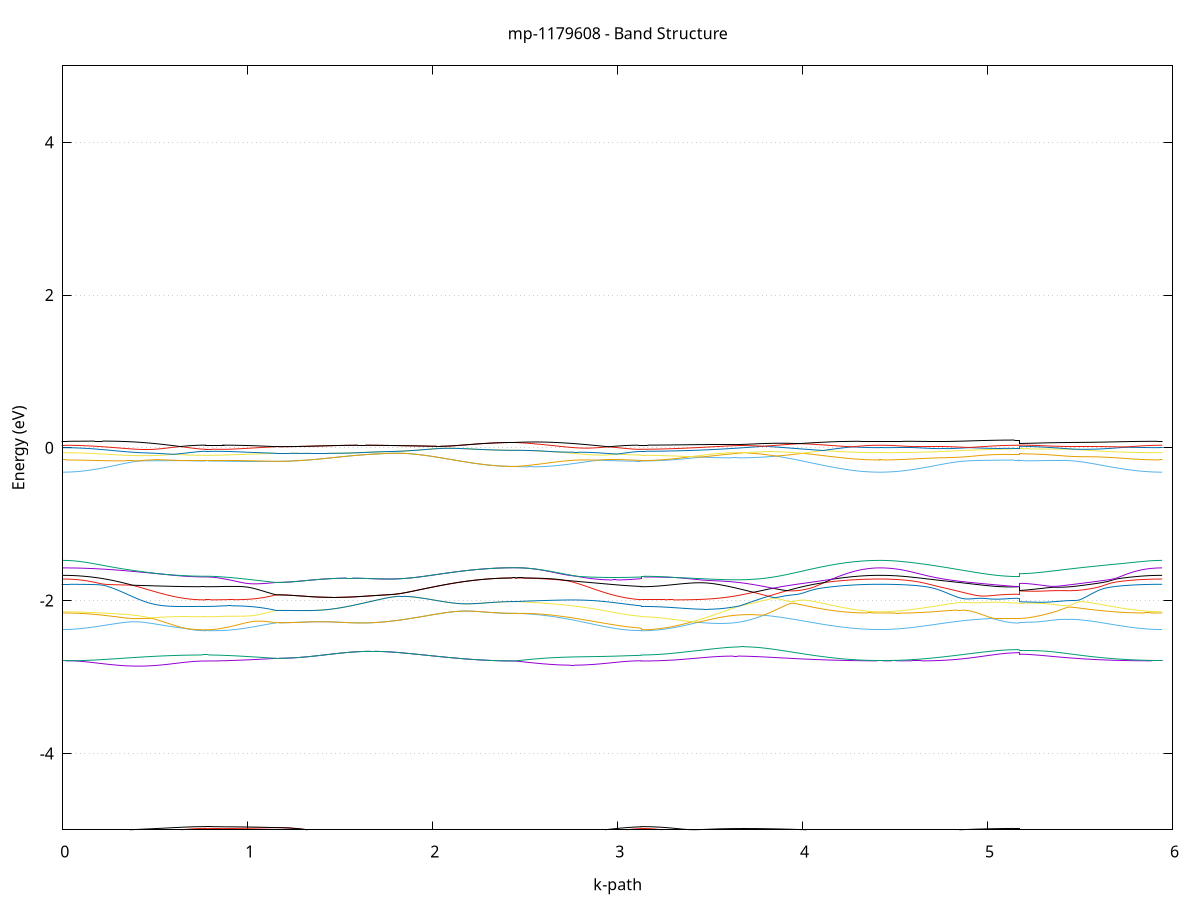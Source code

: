 set title 'mp-1179608 - Band Structure'
set xlabel 'k-path'
set ylabel 'Energy (eV)'
set grid y
set yrange [-5:5]
set terminal png size 800,600
set output 'mp-1179608_bands_gnuplot.png'
plot '-' using 1:2 with lines notitle, '-' using 1:2 with lines notitle, '-' using 1:2 with lines notitle, '-' using 1:2 with lines notitle, '-' using 1:2 with lines notitle, '-' using 1:2 with lines notitle, '-' using 1:2 with lines notitle, '-' using 1:2 with lines notitle, '-' using 1:2 with lines notitle, '-' using 1:2 with lines notitle, '-' using 1:2 with lines notitle, '-' using 1:2 with lines notitle, '-' using 1:2 with lines notitle, '-' using 1:2 with lines notitle, '-' using 1:2 with lines notitle, '-' using 1:2 with lines notitle, '-' using 1:2 with lines notitle, '-' using 1:2 with lines notitle, '-' using 1:2 with lines notitle, '-' using 1:2 with lines notitle, '-' using 1:2 with lines notitle, '-' using 1:2 with lines notitle, '-' using 1:2 with lines notitle, '-' using 1:2 with lines notitle, '-' using 1:2 with lines notitle, '-' using 1:2 with lines notitle, '-' using 1:2 with lines notitle, '-' using 1:2 with lines notitle, '-' using 1:2 with lines notitle, '-' using 1:2 with lines notitle, '-' using 1:2 with lines notitle, '-' using 1:2 with lines notitle, '-' using 1:2 with lines notitle, '-' using 1:2 with lines notitle, '-' using 1:2 with lines notitle, '-' using 1:2 with lines notitle, '-' using 1:2 with lines notitle, '-' using 1:2 with lines notitle, '-' using 1:2 with lines notitle, '-' using 1:2 with lines notitle, '-' using 1:2 with lines notitle, '-' using 1:2 with lines notitle, '-' using 1:2 with lines notitle, '-' using 1:2 with lines notitle, '-' using 1:2 with lines notitle, '-' using 1:2 with lines notitle, '-' using 1:2 with lines notitle, '-' using 1:2 with lines notitle, '-' using 1:2 with lines notitle, '-' using 1:2 with lines notitle, '-' using 1:2 with lines notitle, '-' using 1:2 with lines notitle, '-' using 1:2 with lines notitle, '-' using 1:2 with lines notitle, '-' using 1:2 with lines notitle, '-' using 1:2 with lines notitle, '-' using 1:2 with lines notitle, '-' using 1:2 with lines notitle, '-' using 1:2 with lines notitle, '-' using 1:2 with lines notitle, '-' using 1:2 with lines notitle, '-' using 1:2 with lines notitle, '-' using 1:2 with lines notitle, '-' using 1:2 with lines notitle
0.000000 -22.871965
0.009896 -22.871965
0.019792 -22.871965
0.029687 -22.871865
0.039583 -22.871765
0.049479 -22.871665
0.059375 -22.871565
0.069271 -22.871365
0.079167 -22.871265
0.089062 -22.870965
0.098958 -22.870765
0.108854 -22.870565
0.118750 -22.870265
0.128646 -22.869965
0.138542 -22.869665
0.148437 -22.869365
0.158333 -22.868965
0.168229 -22.868565
0.178125 -22.868165
0.188021 -22.867765
0.197917 -22.867365
0.207812 -22.866965
0.217708 -22.866465
0.227604 -22.865965
0.237500 -22.865465
0.247396 -22.864965
0.257292 -22.864465
0.267187 -22.863965
0.277083 -22.863365
0.286979 -22.862865
0.296875 -22.862265
0.306771 -22.861665
0.316667 -22.861065
0.326562 -22.860565
0.336458 -22.859865
0.346354 -22.859365
0.356250 -22.858765
0.366146 -22.858165
0.376041 -22.857565
0.385937 -22.856865
0.395833 -22.856265
0.405729 -22.855665
0.415625 -22.855065
0.425521 -22.854465
0.435416 -22.853865
0.445312 -22.853265
0.455208 -22.852665
0.465104 -22.852065
0.475000 -22.851565
0.484896 -22.850965
0.494791 -22.850465
0.504687 -22.849865
0.514583 -22.849365
0.524479 -22.848865
0.534375 -22.848365
0.544271 -22.847865
0.554166 -22.847365
0.564062 -22.846865
0.573958 -22.846465
0.583854 -22.845965
0.593750 -22.845565
0.603646 -22.845165
0.613541 -22.844765
0.623437 -22.844465
0.633333 -22.844065
0.643229 -22.843765
0.653125 -22.843465
0.663020 -22.843165
0.672916 -22.842965
0.682812 -22.842765
0.692708 -22.842565
0.702604 -22.842365
0.712500 -22.842165
0.722395 -22.842065
0.732291 -22.841965
0.742187 -22.841865
0.752083 -22.841765
0.761979 -22.841765
0.771875 -22.841765
0.771875 -22.841765
0.781388 -22.841765
0.790901 -22.841665
0.800414 -22.841665
0.809927 -22.841565
0.819440 -22.841565
0.828953 -22.841465
0.838467 -22.841365
0.847980 -22.841265
0.857493 -22.841065
0.867006 -22.840965
0.867006 -22.840965
0.876881 -22.840765
0.886756 -22.840565
0.896631 -22.840465
0.906507 -22.840265
0.916382 -22.840065
0.926257 -22.839765
0.936132 -22.839565
0.946007 -22.839365
0.955883 -22.839165
0.965758 -22.838865
0.975633 -22.838665
0.985508 -22.838365
0.995383 -22.838165
1.005258 -22.837865
1.015134 -22.837565
1.025009 -22.837265
1.034884 -22.837065
1.044759 -22.836765
1.054634 -22.836465
1.064509 -22.836165
1.074385 -22.835765
1.084260 -22.835565
1.094135 -22.835165
1.104010 -22.834865
1.113885 -22.834565
1.123761 -22.834265
1.133636 -22.833965
1.143511 -22.833565
1.153386 -22.833265
1.153386 -22.833265
1.163324 -22.833265
1.173261 -22.833265
1.183199 -22.833265
1.193136 -22.833265
1.203073 -22.833265
1.213011 -22.833165
1.222948 -22.833165
1.232886 -22.833165
1.242823 -22.833165
1.252761 -22.833165
1.262698 -22.833065
1.272636 -22.833065
1.282573 -22.832965
1.292511 -22.832965
1.302448 -22.832965
1.312386 -22.832865
1.322323 -22.832865
1.332261 -22.832765
1.342198 -22.832765
1.352136 -22.832665
1.362073 -22.832665
1.372011 -22.832565
1.381948 -22.832565
1.391885 -22.832565
1.401823 -22.832465
1.411760 -22.832465
1.421698 -22.832365
1.431635 -22.832365
1.441573 -22.832365
1.451510 -22.832365
1.461448 -22.832265
1.471385 -22.832265
1.481323 -22.832265
1.491260 -22.832265
1.501198 -22.832265
1.511135 -22.832265
1.521073 -22.832265
1.531010 -22.832365
1.540948 -22.832365
1.550885 -22.832365
1.560823 -22.832365
1.570760 -22.832465
1.580697 -22.832465
1.590635 -22.832565
1.600572 -22.832665
1.610510 -22.832665
1.620447 -22.832765
1.630385 -22.832865
1.640322 -22.832965
1.650260 -22.833065
1.650260 -22.833065
1.660188 -22.833265
1.670116 -22.833365
1.680044 -22.833565
1.689972 -22.833665
1.699900 -22.833865
1.709828 -22.834065
1.719756 -22.834265
1.729684 -22.834465
1.739612 -22.834665
1.749540 -22.834965
1.759468 -22.835165
1.769396 -22.835365
1.779324 -22.835665
1.789252 -22.835965
1.799180 -22.836265
1.809109 -22.836565
1.819037 -22.836865
1.828965 -22.837165
1.838893 -22.837465
1.848821 -22.837765
1.858749 -22.838165
1.868677 -22.838565
1.878605 -22.838965
1.888533 -22.839265
1.898461 -22.839665
1.908389 -22.840065
1.918317 -22.840465
1.928245 -22.840865
1.938173 -22.841265
1.948101 -22.841665
1.958029 -22.842065
1.967957 -22.842465
1.977885 -22.842965
1.987813 -22.843365
1.997741 -22.843765
2.007669 -22.844265
2.017597 -22.844665
2.027525 -22.845065
2.037453 -22.845565
2.047382 -22.845965
2.057310 -22.846465
2.067238 -22.846865
2.077166 -22.847365
2.087094 -22.847765
2.097022 -22.848165
2.106950 -22.848665
2.116878 -22.849065
2.126806 -22.849465
2.136734 -22.849865
2.146662 -22.850365
2.156590 -22.850765
2.166518 -22.851165
2.176446 -22.851465
2.186374 -22.851865
2.196302 -22.852265
2.206230 -22.852665
2.216158 -22.852965
2.226086 -22.853265
2.236014 -22.853665
2.245942 -22.853965
2.255870 -22.854265
2.265798 -22.854565
2.275726 -22.854865
2.285655 -22.855065
2.295583 -22.855365
2.305511 -22.855565
2.315439 -22.855765
2.325367 -22.856065
2.335295 -22.856265
2.345223 -22.856365
2.355151 -22.856565
2.365079 -22.856765
2.375007 -22.856865
2.384935 -22.856965
2.394863 -22.857065
2.404791 -22.857165
2.414719 -22.857165
2.424647 -22.857265
2.434575 -22.857265
2.444503 -22.857265
2.444503 -22.857265
2.454396 -22.857365
2.464289 -22.857465
2.474182 -22.857465
2.484075 -22.857565
2.493968 -22.857565
2.503860 -22.857565
2.513753 -22.857465
2.523646 -22.857465
2.533539 -22.857365
2.543432 -22.857265
2.553325 -22.857065
2.563218 -22.856965
2.573110 -22.856765
2.583003 -22.856665
2.592896 -22.856465
2.602789 -22.856265
2.612682 -22.855965
2.622575 -22.855765
2.632468 -22.855465
2.642360 -22.855265
2.652253 -22.854965
2.662146 -22.854665
2.672039 -22.854265
2.681932 -22.853965
2.691825 -22.853565
2.701718 -22.853265
2.711610 -22.852865
2.721503 -22.852565
2.731396 -22.852165
2.741289 -22.851765
2.751182 -22.851365
2.761075 -22.850965
2.770968 -22.850565
2.780860 -22.850165
2.790753 -22.849765
2.800646 -22.849365
2.810539 -22.848865
2.820432 -22.848565
2.830325 -22.848165
2.840218 -22.847765
2.850110 -22.847365
2.860003 -22.846965
2.869896 -22.846565
2.879789 -22.846165
2.889682 -22.845765
2.899575 -22.845365
2.909468 -22.845065
2.919360 -22.844665
2.929253 -22.844365
2.939146 -22.844065
2.949039 -22.843765
2.958932 -22.843465
2.968825 -22.843165
2.978718 -22.842865
2.988610 -22.842565
2.998503 -22.842365
3.008396 -22.842165
3.018289 -22.841965
3.028182 -22.841765
3.038075 -22.841565
3.047968 -22.841465
3.057860 -22.841265
3.067753 -22.841165
3.077646 -22.841065
3.087539 -22.840965
3.097432 -22.840965
3.107325 -22.840965
3.117218 -22.840965
3.127110 -22.840965
3.127110 -22.841765
3.136987 -22.841765
3.146864 -22.841765
3.156741 -22.841665
3.166618 -22.841665
3.176495 -22.841665
3.186372 -22.841665
3.196249 -22.841665
3.206126 -22.841565
3.216003 -22.841565
3.225880 -22.841465
3.235757 -22.841465
3.245634 -22.841365
3.255511 -22.841365
3.265388 -22.841265
3.275265 -22.841165
3.285142 -22.841165
3.295019 -22.841065
3.304896 -22.840965
3.314773 -22.840965
3.324649 -22.840865
3.334526 -22.840765
3.344403 -22.840765
3.354280 -22.840665
3.364157 -22.840565
3.374034 -22.840465
3.383911 -22.840465
3.393788 -22.840365
3.403665 -22.840365
3.413542 -22.840265
3.423419 -22.840165
3.433296 -22.840165
3.443173 -22.840065
3.453050 -22.840065
3.462927 -22.840065
3.472804 -22.839965
3.482681 -22.839965
3.492558 -22.839965
3.502435 -22.839965
3.512311 -22.839965
3.522188 -22.839965
3.532065 -22.840065
3.541942 -22.840065
3.541942 -22.840065
3.551900 -22.840165
3.561858 -22.840165
3.571816 -22.840265
3.581773 -22.840365
3.591731 -22.840465
3.601689 -22.840565
3.611647 -22.840765
3.621605 -22.840865
3.631562 -22.841065
3.641520 -22.841165
3.651478 -22.841365
3.661436 -22.841565
3.671394 -22.841765
3.681351 -22.842065
3.691309 -22.842265
3.701267 -22.842565
3.711225 -22.842865
3.721182 -22.843165
3.731140 -22.843465
3.741098 -22.843765
3.751056 -22.844165
3.761014 -22.844465
3.770971 -22.844865
3.780929 -22.845265
3.790887 -22.845665
3.800845 -22.846065
3.810803 -22.846465
3.820760 -22.846865
3.830718 -22.847365
3.840676 -22.847865
3.850634 -22.848265
3.860592 -22.848765
3.870549 -22.849265
3.880507 -22.849765
3.890465 -22.850265
3.900423 -22.850865
3.910380 -22.851365
3.920338 -22.851865
3.930296 -22.852465
3.940254 -22.853065
3.950212 -22.853565
3.960169 -22.854165
3.970127 -22.854665
3.980085 -22.855265
3.990043 -22.855865
4.000001 -22.856365
4.009958 -22.856965
4.019916 -22.857565
4.029874 -22.858165
4.039832 -22.858665
4.049789 -22.859265
4.059747 -22.859765
4.069705 -22.860365
4.079663 -22.860965
4.089621 -22.861465
4.099578 -22.862065
4.109536 -22.862565
4.119494 -22.863065
4.129452 -22.863665
4.139410 -22.864165
4.149367 -22.864665
4.159325 -22.865165
4.169283 -22.865665
4.179241 -22.866065
4.189198 -22.866565
4.199156 -22.866965
4.209114 -22.867365
4.219072 -22.867865
4.229030 -22.868165
4.238987 -22.868565
4.248945 -22.868865
4.258903 -22.869265
4.268861 -22.869565
4.278819 -22.869865
4.288776 -22.870165
4.298734 -22.870365
4.308692 -22.870665
4.318650 -22.870865
4.328608 -22.871065
4.338565 -22.871265
4.348523 -22.871465
4.358481 -22.871565
4.368439 -22.871665
4.378396 -22.871765
4.388354 -22.871865
4.398312 -22.871965
4.408270 -22.871965
4.418228 -22.871965
4.418228 -22.871965
4.428124 -22.871965
4.438020 -22.871965
4.447917 -22.871865
4.457813 -22.871765
4.467710 -22.871665
4.477606 -22.871565
4.487502 -22.871465
4.497399 -22.871265
4.507295 -22.871065
4.517192 -22.870865
4.527088 -22.870665
4.536984 -22.870365
4.546881 -22.870165
4.556777 -22.869865
4.566674 -22.869565
4.576570 -22.869165
4.586466 -22.868865
4.596363 -22.868465
4.606259 -22.868065
4.616155 -22.867765
4.626052 -22.867265
4.635948 -22.866865
4.645845 -22.866465
4.655741 -22.865965
4.665637 -22.865565
4.675534 -22.865065
4.685430 -22.864565
4.695327 -22.864065
4.705223 -22.863565
4.715119 -22.863065
4.725016 -22.862465
4.734912 -22.861965
4.744809 -22.861365
4.754705 -22.860865
4.764601 -22.860265
4.774498 -22.859765
4.784394 -22.859165
4.794291 -22.858665
4.804187 -22.858065
4.814083 -22.857465
4.823980 -22.856965
4.833876 -22.856365
4.843773 -22.855865
4.853669 -22.855265
4.863565 -22.854765
4.873462 -22.854165
4.883358 -22.853665
4.893255 -22.853165
4.903151 -22.852565
4.913047 -22.852065
4.922944 -22.851565
4.932840 -22.851065
4.942736 -22.850665
4.952633 -22.850165
4.962529 -22.849765
4.972426 -22.849265
4.982322 -22.848865
4.992218 -22.848465
5.002115 -22.848065
5.012011 -22.847765
5.021908 -22.847365
5.031804 -22.847065
5.041700 -22.846765
5.051597 -22.846465
5.061493 -22.846165
5.071390 -22.845865
5.081286 -22.845665
5.091182 -22.845465
5.101079 -22.845265
5.110975 -22.845165
5.120872 -22.845065
5.130768 -22.844965
5.140664 -22.844865
5.150561 -22.844765
5.160457 -22.844765
5.170354 -22.844765
5.170354 -22.837765
5.180273 -22.837765
5.190193 -22.837865
5.200112 -22.838065
5.210032 -22.838265
5.219952 -22.838465
5.229871 -22.838665
5.239791 -22.838965
5.249710 -22.839265
5.259630 -22.839665
5.269549 -22.839965
5.279469 -22.840365
5.289389 -22.840765
5.299308 -22.841165
5.309228 -22.841665
5.319147 -22.842065
5.329067 -22.842565
5.338987 -22.843065
5.348906 -22.843565
5.358826 -22.844065
5.368745 -22.844665
5.378665 -22.845165
5.388585 -22.845765
5.398504 -22.846365
5.408424 -22.846865
5.418343 -22.847465
5.428263 -22.848065
5.438183 -22.848665
5.448102 -22.849265
5.458022 -22.849965
5.467941 -22.850565
5.477861 -22.851165
5.487781 -22.851865
5.497700 -22.852465
5.507620 -22.853165
5.517539 -22.853765
5.527459 -22.854465
5.537379 -22.855065
5.547298 -22.855765
5.557218 -22.856365
5.567137 -22.857065
5.577057 -22.857665
5.586976 -22.858365
5.596896 -22.858965
5.606816 -22.859565
5.616735 -22.860165
5.626655 -22.860865
5.636574 -22.861465
5.646494 -22.861965
5.656414 -22.862565
5.666333 -22.863165
5.676253 -22.863765
5.686172 -22.864265
5.696092 -22.864865
5.706012 -22.865365
5.715931 -22.865865
5.725851 -22.866365
5.735770 -22.866865
5.745690 -22.867265
5.755610 -22.867765
5.765529 -22.868165
5.775449 -22.868565
5.785368 -22.868965
5.795288 -22.869265
5.805208 -22.869665
5.815127 -22.869965
5.825047 -22.870265
5.834966 -22.870465
5.844886 -22.870765
5.854805 -22.870965
5.864725 -22.871165
5.874645 -22.871365
5.884564 -22.871565
5.894484 -22.871665
5.904403 -22.871765
5.914323 -22.871865
5.924243 -22.871965
5.934162 -22.871965
5.944082 -22.871965
e
0.000000 -22.842365
0.009896 -22.842365
0.019792 -22.842365
0.029687 -22.842365
0.039583 -22.842265
0.049479 -22.842265
0.059375 -22.842165
0.069271 -22.842065
0.079167 -22.841965
0.089062 -22.841865
0.098958 -22.841665
0.108854 -22.841565
0.118750 -22.841365
0.128646 -22.841265
0.138542 -22.841065
0.148437 -22.840865
0.158333 -22.840665
0.168229 -22.840365
0.178125 -22.840165
0.188021 -22.839965
0.197917 -22.839665
0.207812 -22.839465
0.217708 -22.839165
0.227604 -22.838865
0.237500 -22.838565
0.247396 -22.838265
0.257292 -22.837965
0.267187 -22.837665
0.277083 -22.837365
0.286979 -22.837065
0.296875 -22.836665
0.306771 -22.836365
0.316667 -22.836065
0.326562 -22.835665
0.336458 -22.835365
0.346354 -22.834965
0.356250 -22.834665
0.366146 -22.834265
0.376041 -22.833965
0.385937 -22.833565
0.395833 -22.833165
0.405729 -22.832765
0.415625 -22.832465
0.425521 -22.832065
0.435416 -22.831765
0.445312 -22.831465
0.455208 -22.831065
0.465104 -22.830765
0.475000 -22.830365
0.484896 -22.830065
0.494791 -22.829765
0.504687 -22.829465
0.514583 -22.829065
0.524479 -22.828765
0.534375 -22.828465
0.544271 -22.828165
0.554166 -22.827965
0.564062 -22.827665
0.573958 -22.827365
0.583854 -22.827065
0.593750 -22.826865
0.603646 -22.826665
0.613541 -22.826465
0.623437 -22.826165
0.633333 -22.825965
0.643229 -22.825765
0.653125 -22.825665
0.663020 -22.825465
0.672916 -22.825365
0.682812 -22.825165
0.692708 -22.825065
0.702604 -22.824965
0.712500 -22.824865
0.722395 -22.824865
0.732291 -22.824765
0.742187 -22.824665
0.752083 -22.824665
0.761979 -22.824665
0.771875 -22.824665
0.771875 -22.824665
0.781388 -22.824665
0.790901 -22.824665
0.800414 -22.824765
0.809927 -22.824765
0.819440 -22.824965
0.828953 -22.825065
0.838467 -22.825165
0.847980 -22.825365
0.857493 -22.825565
0.867006 -22.825765
0.867006 -22.825765
0.876881 -22.825865
0.886756 -22.826065
0.896631 -22.826265
0.906507 -22.826465
0.916382 -22.826665
0.926257 -22.826865
0.936132 -22.827065
0.946007 -22.827265
0.955883 -22.827565
0.965758 -22.827765
0.975633 -22.827965
0.985508 -22.828265
0.995383 -22.828465
1.005258 -22.828765
1.015134 -22.829065
1.025009 -22.829265
1.034884 -22.829565
1.044759 -22.829865
1.054634 -22.830165
1.064509 -22.830465
1.074385 -22.830765
1.084260 -22.831065
1.094135 -22.831365
1.104010 -22.831765
1.113885 -22.832065
1.123761 -22.832365
1.133636 -22.832665
1.143511 -22.832965
1.153386 -22.833265
1.153386 -22.833265
1.163324 -22.833265
1.173261 -22.833265
1.183199 -22.833265
1.193136 -22.833265
1.203073 -22.833265
1.213011 -22.833165
1.222948 -22.833165
1.232886 -22.833165
1.242823 -22.833165
1.252761 -22.833165
1.262698 -22.833065
1.272636 -22.833065
1.282573 -22.832965
1.292511 -22.832965
1.302448 -22.832965
1.312386 -22.832865
1.322323 -22.832865
1.332261 -22.832765
1.342198 -22.832765
1.352136 -22.832665
1.362073 -22.832665
1.372011 -22.832565
1.381948 -22.832565
1.391885 -22.832565
1.401823 -22.832465
1.411760 -22.832465
1.421698 -22.832365
1.431635 -22.832365
1.441573 -22.832365
1.451510 -22.832365
1.461448 -22.832265
1.471385 -22.832265
1.481323 -22.832265
1.491260 -22.832265
1.501198 -22.832265
1.511135 -22.832265
1.521073 -22.832265
1.531010 -22.832365
1.540948 -22.832365
1.550885 -22.832365
1.560823 -22.832365
1.570760 -22.832465
1.580697 -22.832465
1.590635 -22.832565
1.600572 -22.832665
1.610510 -22.832665
1.620447 -22.832765
1.630385 -22.832865
1.640322 -22.832965
1.650260 -22.833065
1.650260 -22.833065
1.660188 -22.833265
1.670116 -22.833365
1.680044 -22.833565
1.689972 -22.833665
1.699900 -22.833865
1.709828 -22.834065
1.719756 -22.834265
1.729684 -22.834465
1.739612 -22.834665
1.749540 -22.834965
1.759468 -22.835165
1.769396 -22.835365
1.779324 -22.835665
1.789252 -22.835965
1.799180 -22.836265
1.809109 -22.836565
1.819037 -22.836865
1.828965 -22.837165
1.838893 -22.837465
1.848821 -22.837765
1.858749 -22.838165
1.868677 -22.838565
1.878605 -22.838865
1.888533 -22.839265
1.898461 -22.839665
1.908389 -22.840065
1.918317 -22.840465
1.928245 -22.840865
1.938173 -22.841265
1.948101 -22.841665
1.958029 -22.842065
1.967957 -22.842465
1.977885 -22.842965
1.987813 -22.843365
1.997741 -22.843765
2.007669 -22.844265
2.017597 -22.844665
2.027525 -22.845065
2.037453 -22.845565
2.047382 -22.845965
2.057310 -22.846465
2.067238 -22.846865
2.077166 -22.847365
2.087094 -22.847765
2.097022 -22.848165
2.106950 -22.848665
2.116878 -22.849065
2.126806 -22.849465
2.136734 -22.849865
2.146662 -22.850365
2.156590 -22.850765
2.166518 -22.851165
2.176446 -22.851465
2.186374 -22.851865
2.196302 -22.852265
2.206230 -22.852665
2.216158 -22.852965
2.226086 -22.853265
2.236014 -22.853665
2.245942 -22.853965
2.255870 -22.854265
2.265798 -22.854565
2.275726 -22.854865
2.285655 -22.855065
2.295583 -22.855365
2.305511 -22.855565
2.315439 -22.855765
2.325367 -22.856065
2.335295 -22.856265
2.345223 -22.856365
2.355151 -22.856565
2.365079 -22.856765
2.375007 -22.856865
2.384935 -22.856965
2.394863 -22.857065
2.404791 -22.857165
2.414719 -22.857165
2.424647 -22.857265
2.434575 -22.857265
2.444503 -22.857265
2.444503 -22.857265
2.454396 -22.857165
2.464289 -22.857065
2.474182 -22.856865
2.484075 -22.856665
2.493968 -22.856465
2.503860 -22.856265
2.513753 -22.855965
2.523646 -22.855765
2.533539 -22.855465
2.543432 -22.855165
2.553325 -22.854765
2.563218 -22.854465
2.573110 -22.854065
2.583003 -22.853665
2.592896 -22.853265
2.602789 -22.852865
2.612682 -22.852365
2.622575 -22.851865
2.632468 -22.851365
2.642360 -22.850865
2.652253 -22.850365
2.662146 -22.849865
2.672039 -22.849365
2.681932 -22.848765
2.691825 -22.848265
2.701718 -22.847665
2.711610 -22.847065
2.721503 -22.846465
2.731396 -22.845865
2.741289 -22.845265
2.751182 -22.844665
2.761075 -22.844065
2.770968 -22.843365
2.780860 -22.842765
2.790753 -22.842165
2.800646 -22.841465
2.810539 -22.840865
2.820432 -22.840265
2.830325 -22.839565
2.840218 -22.838965
2.850110 -22.838365
2.860003 -22.837765
2.869896 -22.837065
2.879789 -22.836465
2.889682 -22.835865
2.899575 -22.835265
2.909468 -22.834665
2.919360 -22.834165
2.929253 -22.833565
2.939146 -22.832965
2.949039 -22.832465
2.958932 -22.831965
2.968825 -22.831465
2.978718 -22.830965
2.988610 -22.830465
2.998503 -22.829965
3.008396 -22.829565
3.018289 -22.829165
3.028182 -22.828765
3.038075 -22.828365
3.047968 -22.827965
3.057860 -22.827565
3.067753 -22.827265
3.077646 -22.826965
3.087539 -22.826665
3.097432 -22.826365
3.107325 -22.826165
3.117218 -22.825965
3.127110 -22.825765
3.127110 -22.824665
3.136987 -22.824665
3.146864 -22.824665
3.156741 -22.824565
3.166618 -22.824565
3.176495 -22.824665
3.186372 -22.824565
3.196249 -22.824565
3.206126 -22.824565
3.216003 -22.824565
3.225880 -22.824565
3.235757 -22.824565
3.245634 -22.824565
3.255511 -22.824465
3.265388 -22.824465
3.275265 -22.824465
3.285142 -22.824465
3.295019 -22.824465
3.304896 -22.824465
3.314773 -22.824365
3.324649 -22.824365
3.334526 -22.824365
3.344403 -22.824365
3.354280 -22.824365
3.364157 -22.824265
3.374034 -22.824265
3.383911 -22.824265
3.393788 -22.824265
3.403665 -22.824265
3.413542 -22.824265
3.423419 -22.824265
3.433296 -22.824265
3.443173 -22.824365
3.453050 -22.824365
3.462927 -22.824365
3.472804 -22.824365
3.482681 -22.824365
3.492558 -22.824465
3.502435 -22.824465
3.512311 -22.824465
3.522188 -22.824565
3.532065 -22.824565
3.541942 -22.824665
3.541942 -22.824665
3.551900 -22.824665
3.561858 -22.824765
3.571816 -22.824765
3.581773 -22.824865
3.591731 -22.824965
3.601689 -22.825065
3.611647 -22.825165
3.621605 -22.825265
3.631562 -22.825365
3.641520 -22.825465
3.651478 -22.825565
3.661436 -22.825765
3.671394 -22.825865
3.681351 -22.825965
3.691309 -22.826165
3.701267 -22.826265
3.711225 -22.826465
3.721182 -22.826565
3.731140 -22.826765
3.741098 -22.826965
3.751056 -22.827165
3.761014 -22.827365
3.770971 -22.827565
3.780929 -22.827765
3.790887 -22.827965
3.800845 -22.828165
3.810803 -22.828365
3.820760 -22.828665
3.830718 -22.828865
3.840676 -22.829065
3.850634 -22.829365
3.860592 -22.829665
3.870549 -22.829865
3.880507 -22.830165
3.890465 -22.830465
3.900423 -22.830665
3.910380 -22.830965
3.920338 -22.831265
3.930296 -22.831565
3.940254 -22.831865
3.950212 -22.832165
3.960169 -22.832465
3.970127 -22.832765
3.980085 -22.833065
3.990043 -22.833365
4.000001 -22.833665
4.009958 -22.833965
4.019916 -22.834265
4.029874 -22.834665
4.039832 -22.834865
4.049789 -22.835265
4.059747 -22.835565
4.069705 -22.835865
4.079663 -22.836165
4.089621 -22.836465
4.099578 -22.836765
4.109536 -22.837065
4.119494 -22.837365
4.129452 -22.837665
4.139410 -22.837965
4.149367 -22.838265
4.159325 -22.838465
4.169283 -22.838765
4.179241 -22.839065
4.189198 -22.839265
4.199156 -22.839565
4.209114 -22.839765
4.219072 -22.839965
4.229030 -22.840265
4.238987 -22.840465
4.248945 -22.840665
4.258903 -22.840865
4.268861 -22.840965
4.278819 -22.841165
4.288776 -22.841365
4.298734 -22.841465
4.308692 -22.841665
4.318650 -22.841765
4.328608 -22.841865
4.338565 -22.841965
4.348523 -22.842065
4.358481 -22.842165
4.368439 -22.842265
4.378396 -22.842265
4.388354 -22.842365
4.398312 -22.842365
4.408270 -22.842365
4.418228 -22.842365
4.418228 -22.842365
4.428124 -22.842365
4.438020 -22.842365
4.447917 -22.842365
4.457813 -22.842265
4.467710 -22.842265
4.477606 -22.842165
4.487502 -22.842065
4.497399 -22.841965
4.507295 -22.841865
4.517192 -22.841765
4.527088 -22.841665
4.536984 -22.841465
4.546881 -22.841365
4.556777 -22.841165
4.566674 -22.840965
4.576570 -22.840765
4.586466 -22.840565
4.596363 -22.840365
4.606259 -22.840165
4.616155 -22.839965
4.626052 -22.839665
4.635948 -22.839465
4.645845 -22.839165
4.655741 -22.838965
4.665637 -22.838665
4.675534 -22.838465
4.685430 -22.838165
4.695327 -22.837865
4.705223 -22.837565
4.715119 -22.837365
4.725016 -22.837065
4.734912 -22.836765
4.744809 -22.836465
4.754705 -22.836065
4.764601 -22.835765
4.774498 -22.835465
4.784394 -22.835165
4.794291 -22.834865
4.804187 -22.834565
4.814083 -22.834265
4.823980 -22.833965
4.833876 -22.833665
4.843773 -22.833365
4.853669 -22.833065
4.863565 -22.832765
4.873462 -22.832465
4.883358 -22.832165
4.893255 -22.831965
4.903151 -22.831665
4.913047 -22.831365
4.922944 -22.831165
4.932840 -22.830865
4.942736 -22.830665
4.952633 -22.830365
4.962529 -22.830165
4.972426 -22.829965
4.982322 -22.829765
4.992218 -22.829565
5.002115 -22.829365
5.012011 -22.829165
5.021908 -22.828965
5.031804 -22.828865
5.041700 -22.828665
5.051597 -22.828565
5.061493 -22.828465
5.071390 -22.828265
5.081286 -22.828165
5.091182 -22.828065
5.101079 -22.827965
5.110975 -22.827965
5.120872 -22.827865
5.130768 -22.827865
5.140664 -22.827765
5.150561 -22.827765
5.160457 -22.827765
5.170354 -22.827765
5.170354 -22.834765
5.180273 -22.834765
5.190193 -22.834765
5.200112 -22.834665
5.210032 -22.834665
5.219952 -22.834565
5.229871 -22.834465
5.239791 -22.834465
5.249710 -22.834365
5.259630 -22.834265
5.269549 -22.834265
5.279469 -22.834165
5.289389 -22.834165
5.299308 -22.834165
5.309228 -22.834165
5.319147 -22.834165
5.329067 -22.834165
5.338987 -22.834165
5.348906 -22.834265
5.358826 -22.834265
5.368745 -22.834365
5.378665 -22.834465
5.388585 -22.834565
5.398504 -22.834665
5.408424 -22.834765
5.418343 -22.834865
5.428263 -22.834965
5.438183 -22.835065
5.448102 -22.835265
5.458022 -22.835365
5.467941 -22.835565
5.477861 -22.835665
5.487781 -22.835865
5.497700 -22.836065
5.507620 -22.836165
5.517539 -22.836365
5.527459 -22.836565
5.537379 -22.836765
5.547298 -22.836965
5.557218 -22.837165
5.567137 -22.837365
5.577057 -22.837565
5.586976 -22.837765
5.596896 -22.837965
5.606816 -22.838165
5.616735 -22.838365
5.626655 -22.838565
5.636574 -22.838765
5.646494 -22.838965
5.656414 -22.839165
5.666333 -22.839365
5.676253 -22.839565
5.686172 -22.839765
5.696092 -22.839865
5.706012 -22.840065
5.715931 -22.840265
5.725851 -22.840465
5.735770 -22.840565
5.745690 -22.840765
5.755610 -22.840865
5.765529 -22.841065
5.775449 -22.841165
5.785368 -22.841365
5.795288 -22.841465
5.805208 -22.841565
5.815127 -22.841665
5.825047 -22.841765
5.834966 -22.841865
5.844886 -22.841965
5.854805 -22.842065
5.864725 -22.842165
5.874645 -22.842165
5.884564 -22.842265
5.894484 -22.842265
5.904403 -22.842365
5.914323 -22.842365
5.924243 -22.842365
5.934162 -22.842365
5.944082 -22.842365
e
0.000000 -18.988065
0.009896 -18.988065
0.019792 -18.987965
0.029687 -18.987965
0.039583 -18.987865
0.049479 -18.987665
0.059375 -18.987565
0.069271 -18.987365
0.079167 -18.987165
0.089062 -18.986865
0.098958 -18.986565
0.108854 -18.986265
0.118750 -18.985965
0.128646 -18.985565
0.138542 -18.985165
0.148437 -18.984765
0.158333 -18.984265
0.168229 -18.983765
0.178125 -18.983365
0.188021 -18.982765
0.197917 -18.982265
0.207812 -18.981665
0.217708 -18.981165
0.227604 -18.980565
0.237500 -18.979965
0.247396 -18.979265
0.257292 -18.978665
0.267187 -18.977965
0.277083 -18.977365
0.286979 -18.976665
0.296875 -18.975865
0.306771 -18.975165
0.316667 -18.974465
0.326562 -18.973665
0.336458 -18.972965
0.346354 -18.972165
0.356250 -18.971365
0.366146 -18.970665
0.376041 -18.969865
0.385937 -18.969065
0.395833 -18.968265
0.405729 -18.967565
0.415625 -18.966765
0.425521 -18.965965
0.435416 -18.965165
0.445312 -18.964465
0.455208 -18.963665
0.465104 -18.962965
0.475000 -18.962165
0.484896 -18.961465
0.494791 -18.960665
0.504687 -18.959965
0.514583 -18.959265
0.524479 -18.958665
0.534375 -18.957965
0.544271 -18.957365
0.554166 -18.956765
0.564062 -18.956165
0.573958 -18.955565
0.583854 -18.954965
0.593750 -18.954465
0.603646 -18.953965
0.613541 -18.953465
0.623437 -18.952965
0.633333 -18.952565
0.643229 -18.952065
0.653125 -18.951765
0.663020 -18.951365
0.672916 -18.951065
0.682812 -18.950765
0.692708 -18.950465
0.702604 -18.950265
0.712500 -18.950065
0.722395 -18.949865
0.732291 -18.949765
0.742187 -18.949665
0.752083 -18.949565
0.761979 -18.949565
0.771875 -18.949565
0.771875 -18.949565
0.781388 -18.949465
0.790901 -18.949465
0.800414 -18.949365
0.809927 -18.949265
0.819440 -18.949165
0.828953 -18.949065
0.838467 -18.948865
0.847980 -18.948765
0.857493 -18.948565
0.867006 -18.948365
0.867006 -18.948365
0.876881 -18.948165
0.886756 -18.947965
0.896631 -18.947665
0.906507 -18.947465
0.916382 -18.947265
0.926257 -18.947065
0.936132 -18.946865
0.946007 -18.946565
0.955883 -18.946365
0.965758 -18.946165
0.975633 -18.945865
0.985508 -18.945565
0.995383 -18.945365
1.005258 -18.945065
1.015134 -18.944765
1.025009 -18.944565
1.034884 -18.944265
1.044759 -18.943965
1.054634 -18.943765
1.064509 -18.943465
1.074385 -18.943165
1.084260 -18.942965
1.094135 -18.942665
1.104010 -18.942365
1.113885 -18.942065
1.123761 -18.941865
1.133636 -18.941565
1.143511 -18.941265
1.153386 -18.940965
1.153386 -18.940965
1.163324 -18.940965
1.173261 -18.940965
1.183199 -18.940965
1.193136 -18.940965
1.203073 -18.940965
1.213011 -18.941065
1.222948 -18.941065
1.232886 -18.941065
1.242823 -18.941065
1.252761 -18.941065
1.262698 -18.941165
1.272636 -18.941165
1.282573 -18.941165
1.292511 -18.941165
1.302448 -18.941165
1.312386 -18.941265
1.322323 -18.941265
1.332261 -18.941365
1.342198 -18.941365
1.352136 -18.941465
1.362073 -18.941465
1.372011 -18.941465
1.381948 -18.941565
1.391885 -18.941565
1.401823 -18.941665
1.411760 -18.941665
1.421698 -18.941765
1.431635 -18.941865
1.441573 -18.941965
1.451510 -18.941965
1.461448 -18.942065
1.471385 -18.942165
1.481323 -18.942265
1.491260 -18.942365
1.501198 -18.942465
1.511135 -18.942565
1.521073 -18.942665
1.531010 -18.942865
1.540948 -18.942965
1.550885 -18.943065
1.560823 -18.943165
1.570760 -18.943365
1.580697 -18.943465
1.590635 -18.943565
1.600572 -18.943765
1.610510 -18.943865
1.620447 -18.944065
1.630385 -18.944165
1.640322 -18.944365
1.650260 -18.944565
1.650260 -18.944565
1.660188 -18.944765
1.670116 -18.944965
1.680044 -18.945065
1.689972 -18.945265
1.699900 -18.945465
1.709828 -18.945665
1.719756 -18.945965
1.729684 -18.946165
1.739612 -18.946365
1.749540 -18.946565
1.759468 -18.946765
1.769396 -18.946965
1.779324 -18.947265
1.789252 -18.947465
1.799180 -18.947765
1.809109 -18.947965
1.819037 -18.948265
1.828965 -18.948465
1.838893 -18.948765
1.848821 -18.949065
1.858749 -18.949365
1.868677 -18.949565
1.878605 -18.949865
1.888533 -18.950165
1.898461 -18.950465
1.908389 -18.950665
1.918317 -18.950965
1.928245 -18.951265
1.938173 -18.951565
1.948101 -18.951765
1.958029 -18.952065
1.967957 -18.952365
1.977885 -18.952565
1.987813 -18.952865
1.997741 -18.953165
2.007669 -18.953465
2.017597 -18.953765
2.027525 -18.953965
2.037453 -18.954265
2.047382 -18.954565
2.057310 -18.954765
2.067238 -18.955065
2.077166 -18.955365
2.087094 -18.955565
2.097022 -18.955865
2.106950 -18.956065
2.116878 -18.956365
2.126806 -18.956565
2.136734 -18.956765
2.146662 -18.957065
2.156590 -18.957265
2.166518 -18.957465
2.176446 -18.957665
2.186374 -18.957865
2.196302 -18.958065
2.206230 -18.958365
2.216158 -18.958465
2.226086 -18.958665
2.236014 -18.958865
2.245942 -18.959065
2.255870 -18.959165
2.265798 -18.959365
2.275726 -18.959565
2.285655 -18.959665
2.295583 -18.959765
2.305511 -18.959965
2.315439 -18.960065
2.325367 -18.960165
2.335295 -18.960265
2.345223 -18.960365
2.355151 -18.960465
2.365079 -18.960565
2.375007 -18.960665
2.384935 -18.960665
2.394863 -18.960765
2.404791 -18.960765
2.414719 -18.960765
2.424647 -18.960865
2.434575 -18.960865
2.444503 -18.960865
2.444503 -18.960865
2.454396 -18.960865
2.464289 -18.960965
2.474182 -18.960865
2.484075 -18.960865
2.493968 -18.960865
2.503860 -18.960865
2.513753 -18.960765
2.523646 -18.960665
2.533539 -18.960565
2.543432 -18.960465
2.553325 -18.960365
2.563218 -18.960265
2.573110 -18.960065
2.583003 -18.959865
2.592896 -18.959765
2.602789 -18.959565
2.612682 -18.959365
2.622575 -18.959165
2.632468 -18.958865
2.642360 -18.958565
2.652253 -18.958365
2.662146 -18.958065
2.672039 -18.957765
2.681932 -18.957565
2.691825 -18.957165
2.701718 -18.956865
2.711610 -18.956565
2.721503 -18.956265
2.731396 -18.955965
2.741289 -18.955665
2.751182 -18.955265
2.761075 -18.954965
2.770968 -18.954665
2.780860 -18.954265
2.790753 -18.953965
2.800646 -18.953565
2.810539 -18.953265
2.820432 -18.952965
2.830325 -18.952665
2.840218 -18.952365
2.850110 -18.951965
2.860003 -18.951665
2.869896 -18.951365
2.879789 -18.951065
2.889682 -18.950765
2.899575 -18.950565
2.909468 -18.950265
2.919360 -18.949965
2.929253 -18.949765
2.939146 -18.949465
2.949039 -18.949265
2.958932 -18.949065
2.968825 -18.948865
2.978718 -18.948765
2.988610 -18.948565
2.998503 -18.948365
3.008396 -18.948265
3.018289 -18.948165
3.028182 -18.948065
3.038075 -18.947965
3.047968 -18.947965
3.057860 -18.947965
3.067753 -18.947965
3.077646 -18.947965
3.087539 -18.947965
3.097432 -18.948065
3.107325 -18.948165
3.117218 -18.948265
3.127110 -18.948365
3.127110 -18.949565
3.136987 -18.949465
3.146864 -18.949465
3.156741 -18.949465
3.166618 -18.949465
3.176495 -18.949565
3.186372 -18.949565
3.196249 -18.949465
3.206126 -18.949465
3.216003 -18.949465
3.225880 -18.949465
3.235757 -18.949465
3.245634 -18.949465
3.255511 -18.949465
3.265388 -18.949465
3.275265 -18.949465
3.285142 -18.949465
3.295019 -18.949465
3.304896 -18.949365
3.314773 -18.949365
3.324649 -18.949365
3.334526 -18.949365
3.344403 -18.949365
3.354280 -18.949365
3.364157 -18.949365
3.374034 -18.949365
3.383911 -18.949365
3.393788 -18.949265
3.403665 -18.949265
3.413542 -18.949265
3.423419 -18.949265
3.433296 -18.949265
3.443173 -18.949365
3.453050 -18.949365
3.462927 -18.949365
3.472804 -18.949365
3.482681 -18.949365
3.492558 -18.949365
3.502435 -18.949465
3.512311 -18.949465
3.522188 -18.949565
3.532065 -18.949565
3.541942 -18.949665
3.541942 -18.949665
3.551900 -18.949765
3.561858 -18.949865
3.571816 -18.949965
3.581773 -18.950065
3.591731 -18.950265
3.601689 -18.950465
3.611647 -18.950665
3.621605 -18.950865
3.631562 -18.951165
3.641520 -18.951365
3.651478 -18.951665
3.661436 -18.951965
3.671394 -18.952365
3.681351 -18.952665
3.691309 -18.953065
3.701267 -18.953465
3.711225 -18.953965
3.721182 -18.954365
3.731140 -18.954865
3.741098 -18.955265
3.751056 -18.955865
3.761014 -18.956365
3.770971 -18.956865
3.780929 -18.957465
3.790887 -18.957965
3.800845 -18.958565
3.810803 -18.959165
3.820760 -18.959765
3.830718 -18.960365
3.840676 -18.960965
3.850634 -18.961665
3.860592 -18.962265
3.870549 -18.962865
3.880507 -18.963565
3.890465 -18.964165
3.900423 -18.964865
3.910380 -18.965565
3.920338 -18.966165
3.930296 -18.966865
3.940254 -18.967565
3.950212 -18.968165
3.960169 -18.968865
3.970127 -18.969565
3.980085 -18.970265
3.990043 -18.970965
4.000001 -18.971565
4.009958 -18.972265
4.019916 -18.972865
4.029874 -18.973565
4.039832 -18.974165
4.049789 -18.974865
4.059747 -18.975465
4.069705 -18.976065
4.079663 -18.976665
4.089621 -18.977265
4.099578 -18.977865
4.109536 -18.978465
4.119494 -18.978965
4.129452 -18.979565
4.139410 -18.980065
4.149367 -18.980665
4.159325 -18.981165
4.169283 -18.981665
4.179241 -18.982065
4.189198 -18.982565
4.199156 -18.982965
4.209114 -18.983365
4.219072 -18.983865
4.229030 -18.984265
4.238987 -18.984565
4.248945 -18.984965
4.258903 -18.985365
4.268861 -18.985665
4.278819 -18.985965
4.288776 -18.986265
4.298734 -18.986565
4.308692 -18.986765
4.318650 -18.986965
4.328608 -18.987165
4.338565 -18.987365
4.348523 -18.987565
4.358481 -18.987665
4.368439 -18.987765
4.378396 -18.987865
4.388354 -18.987965
4.398312 -18.988065
4.408270 -18.988065
4.418228 -18.988065
4.418228 -18.988065
4.428124 -18.988065
4.438020 -18.988065
4.447917 -18.987965
4.457813 -18.987865
4.467710 -18.987765
4.477606 -18.987665
4.487502 -18.987465
4.497399 -18.987265
4.507295 -18.987065
4.517192 -18.986865
4.527088 -18.986665
4.536984 -18.986365
4.546881 -18.986065
4.556777 -18.985765
4.566674 -18.985465
4.576570 -18.985065
4.586466 -18.984765
4.596363 -18.984365
4.606259 -18.983965
4.616155 -18.983465
4.626052 -18.983065
4.635948 -18.982565
4.645845 -18.982165
4.655741 -18.981665
4.665637 -18.981165
4.675534 -18.980665
4.685430 -18.980065
4.695327 -18.979565
4.705223 -18.978965
4.715119 -18.978365
4.725016 -18.977765
4.734912 -18.977165
4.744809 -18.976565
4.754705 -18.975965
4.764601 -18.975265
4.774498 -18.974665
4.784394 -18.974065
4.794291 -18.973365
4.804187 -18.972765
4.814083 -18.972065
4.823980 -18.971365
4.833876 -18.970765
4.843773 -18.970065
4.853669 -18.969465
4.863565 -18.968765
4.873462 -18.968165
4.883358 -18.967465
4.893255 -18.966865
4.903151 -18.966165
4.913047 -18.965565
4.922944 -18.964965
4.932840 -18.964365
4.942736 -18.963765
4.952633 -18.963065
4.962529 -18.962565
4.972426 -18.961965
4.982322 -18.961465
4.992218 -18.960865
5.002115 -18.960365
5.012011 -18.959865
5.021908 -18.959465
5.031804 -18.958965
5.041700 -18.958565
5.051597 -18.958165
5.061493 -18.957765
5.071390 -18.957365
5.081286 -18.957065
5.091182 -18.956765
5.101079 -18.956465
5.110975 -18.956265
5.120872 -18.956065
5.130768 -18.955865
5.140664 -18.955765
5.150561 -18.955665
5.160457 -18.955665
5.170354 -18.955565
5.170354 -18.950765
5.180273 -18.950865
5.190193 -18.950865
5.200112 -18.951065
5.210032 -18.951165
5.219952 -18.951365
5.229871 -18.951665
5.239791 -18.951965
5.249710 -18.952265
5.259630 -18.952665
5.269549 -18.953065
5.279469 -18.953465
5.289389 -18.953865
5.299308 -18.954365
5.309228 -18.954865
5.319147 -18.955365
5.329067 -18.955865
5.338987 -18.956465
5.348906 -18.956965
5.358826 -18.957565
5.368745 -18.958165
5.378665 -18.958765
5.388585 -18.959365
5.398504 -18.960065
5.408424 -18.960665
5.418343 -18.961365
5.428263 -18.961965
5.438183 -18.962665
5.448102 -18.963365
5.458022 -18.964065
5.467941 -18.964765
5.477861 -18.965465
5.487781 -18.966165
5.497700 -18.966865
5.507620 -18.967565
5.517539 -18.968365
5.527459 -18.969065
5.537379 -18.969765
5.547298 -18.970465
5.557218 -18.971165
5.567137 -18.971865
5.577057 -18.972565
5.586976 -18.973265
5.596896 -18.973965
5.606816 -18.974665
5.616735 -18.975365
5.626655 -18.976065
5.636574 -18.976665
5.646494 -18.977365
5.656414 -18.977965
5.666333 -18.978565
5.676253 -18.979165
5.686172 -18.979765
5.696092 -18.980365
5.706012 -18.980965
5.715931 -18.981465
5.725851 -18.982065
5.735770 -18.982565
5.745690 -18.983065
5.755610 -18.983465
5.765529 -18.983965
5.775449 -18.984365
5.785368 -18.984765
5.795288 -18.985165
5.805208 -18.985565
5.815127 -18.985865
5.825047 -18.986265
5.834966 -18.986465
5.844886 -18.986765
5.854805 -18.986965
5.864725 -18.987265
5.874645 -18.987465
5.884564 -18.987565
5.894484 -18.987765
5.904403 -18.987865
5.914323 -18.987965
5.924243 -18.988065
5.934162 -18.988065
5.944082 -18.988065
e
0.000000 -18.933965
0.009896 -18.933965
0.019792 -18.933965
0.029687 -18.933965
0.039583 -18.934065
0.049479 -18.934065
0.059375 -18.934065
0.069271 -18.934065
0.079167 -18.934065
0.089062 -18.934065
0.098958 -18.934065
0.108854 -18.934065
0.118750 -18.934065
0.128646 -18.934065
0.138542 -18.934065
0.148437 -18.933965
0.158333 -18.933965
0.168229 -18.933965
0.178125 -18.933965
0.188021 -18.933965
0.197917 -18.933965
0.207812 -18.933965
0.217708 -18.933865
0.227604 -18.933865
0.237500 -18.933865
0.247396 -18.933865
0.257292 -18.933865
0.267187 -18.933765
0.277083 -18.933765
0.286979 -18.933765
0.296875 -18.933665
0.306771 -18.933665
0.316667 -18.933665
0.326562 -18.933665
0.336458 -18.933665
0.346354 -18.933665
0.356250 -18.933665
0.366146 -18.933665
0.376041 -18.933565
0.385937 -18.933565
0.395833 -18.933565
0.405729 -18.933565
0.415625 -18.933565
0.425521 -18.933465
0.435416 -18.933465
0.445312 -18.933465
0.455208 -18.933465
0.465104 -18.933465
0.475000 -18.933465
0.484896 -18.933365
0.494791 -18.933365
0.504687 -18.933365
0.514583 -18.933365
0.524479 -18.933365
0.534375 -18.933365
0.544271 -18.933365
0.554166 -18.933365
0.564062 -18.933265
0.573958 -18.933265
0.583854 -18.933265
0.593750 -18.933365
0.603646 -18.933365
0.613541 -18.933265
0.623437 -18.933265
0.633333 -18.933265
0.643229 -18.933265
0.653125 -18.933265
0.663020 -18.933265
0.672916 -18.933265
0.682812 -18.933265
0.692708 -18.933265
0.702604 -18.933165
0.712500 -18.933265
0.722395 -18.933265
0.732291 -18.933265
0.742187 -18.933265
0.752083 -18.933265
0.761979 -18.933265
0.771875 -18.933265
0.771875 -18.933265
0.781388 -18.933265
0.790901 -18.933265
0.800414 -18.933365
0.809927 -18.933465
0.819440 -18.933565
0.828953 -18.933665
0.838467 -18.933865
0.847980 -18.934065
0.857493 -18.934265
0.867006 -18.934465
0.867006 -18.934465
0.876881 -18.934665
0.886756 -18.934865
0.896631 -18.934965
0.906507 -18.935165
0.916382 -18.935365
0.926257 -18.935465
0.936132 -18.935665
0.946007 -18.935865
0.955883 -18.936065
0.965758 -18.936265
0.975633 -18.936465
0.985508 -18.936665
0.995383 -18.936965
1.005258 -18.937165
1.015134 -18.937465
1.025009 -18.937665
1.034884 -18.937865
1.044759 -18.938165
1.054634 -18.938365
1.064509 -18.938665
1.074385 -18.938865
1.084260 -18.939165
1.094135 -18.939465
1.104010 -18.939665
1.113885 -18.939965
1.123761 -18.940165
1.133636 -18.940465
1.143511 -18.940765
1.153386 -18.940965
1.153386 -18.940965
1.163324 -18.940965
1.173261 -18.940965
1.183199 -18.940965
1.193136 -18.940965
1.203073 -18.940965
1.213011 -18.941065
1.222948 -18.941065
1.232886 -18.941065
1.242823 -18.941065
1.252761 -18.941065
1.262698 -18.941165
1.272636 -18.941165
1.282573 -18.941165
1.292511 -18.941165
1.302448 -18.941165
1.312386 -18.941265
1.322323 -18.941265
1.332261 -18.941365
1.342198 -18.941365
1.352136 -18.941465
1.362073 -18.941465
1.372011 -18.941465
1.381948 -18.941565
1.391885 -18.941565
1.401823 -18.941665
1.411760 -18.941665
1.421698 -18.941765
1.431635 -18.941865
1.441573 -18.941965
1.451510 -18.941965
1.461448 -18.942065
1.471385 -18.942165
1.481323 -18.942265
1.491260 -18.942365
1.501198 -18.942465
1.511135 -18.942565
1.521073 -18.942665
1.531010 -18.942865
1.540948 -18.942965
1.550885 -18.943065
1.560823 -18.943165
1.570760 -18.943365
1.580697 -18.943465
1.590635 -18.943565
1.600572 -18.943765
1.610510 -18.943865
1.620447 -18.944065
1.630385 -18.944165
1.640322 -18.944365
1.650260 -18.944565
1.650260 -18.944565
1.660188 -18.944765
1.670116 -18.944965
1.680044 -18.945065
1.689972 -18.945265
1.699900 -18.945465
1.709828 -18.945665
1.719756 -18.945965
1.729684 -18.946165
1.739612 -18.946365
1.749540 -18.946565
1.759468 -18.946765
1.769396 -18.946965
1.779324 -18.947265
1.789252 -18.947465
1.799180 -18.947765
1.809109 -18.947965
1.819037 -18.948265
1.828965 -18.948465
1.838893 -18.948765
1.848821 -18.949065
1.858749 -18.949365
1.868677 -18.949565
1.878605 -18.949865
1.888533 -18.950165
1.898461 -18.950465
1.908389 -18.950665
1.918317 -18.950965
1.928245 -18.951265
1.938173 -18.951565
1.948101 -18.951765
1.958029 -18.952065
1.967957 -18.952365
1.977885 -18.952565
1.987813 -18.952865
1.997741 -18.953165
2.007669 -18.953465
2.017597 -18.953765
2.027525 -18.953965
2.037453 -18.954265
2.047382 -18.954565
2.057310 -18.954765
2.067238 -18.955065
2.077166 -18.955365
2.087094 -18.955565
2.097022 -18.955865
2.106950 -18.956065
2.116878 -18.956365
2.126806 -18.956565
2.136734 -18.956765
2.146662 -18.957065
2.156590 -18.957265
2.166518 -18.957465
2.176446 -18.957665
2.186374 -18.957865
2.196302 -18.958065
2.206230 -18.958365
2.216158 -18.958465
2.226086 -18.958665
2.236014 -18.958865
2.245942 -18.959065
2.255870 -18.959165
2.265798 -18.959365
2.275726 -18.959565
2.285655 -18.959665
2.295583 -18.959765
2.305511 -18.959965
2.315439 -18.960065
2.325367 -18.960165
2.335295 -18.960265
2.345223 -18.960365
2.355151 -18.960465
2.365079 -18.960565
2.375007 -18.960665
2.384935 -18.960665
2.394863 -18.960765
2.404791 -18.960765
2.414719 -18.960765
2.424647 -18.960865
2.434575 -18.960865
2.444503 -18.960865
2.444503 -18.960865
2.454396 -18.960865
2.464289 -18.960765
2.474182 -18.960665
2.484075 -18.960465
2.493968 -18.960365
2.503860 -18.960165
2.513753 -18.959965
2.523646 -18.959765
2.533539 -18.959565
2.543432 -18.959365
2.553325 -18.959165
2.563218 -18.958865
2.573110 -18.958665
2.583003 -18.958365
2.592896 -18.958065
2.602789 -18.957665
2.612682 -18.957365
2.622575 -18.956965
2.632468 -18.956665
2.642360 -18.956265
2.652253 -18.955865
2.662146 -18.955465
2.672039 -18.955065
2.681932 -18.954565
2.691825 -18.954165
2.701718 -18.953765
2.711610 -18.953265
2.721503 -18.952765
2.731396 -18.952365
2.741289 -18.951865
2.751182 -18.951365
2.761075 -18.950865
2.770968 -18.950365
2.780860 -18.949865
2.790753 -18.949365
2.800646 -18.948765
2.810539 -18.948265
2.820432 -18.947765
2.830325 -18.947265
2.840218 -18.946765
2.850110 -18.946165
2.860003 -18.945665
2.869896 -18.945165
2.879789 -18.944665
2.889682 -18.944165
2.899575 -18.943665
2.909468 -18.943165
2.919360 -18.942665
2.929253 -18.942165
2.939146 -18.941665
2.949039 -18.941165
2.958932 -18.940665
2.968825 -18.940265
2.978718 -18.939765
2.988610 -18.939365
2.998503 -18.938965
3.008396 -18.938565
3.018289 -18.938165
3.028182 -18.937765
3.038075 -18.937265
3.047968 -18.936965
3.057860 -18.936565
3.067753 -18.936265
3.077646 -18.935965
3.087539 -18.935565
3.097432 -18.935265
3.107325 -18.935065
3.117218 -18.934765
3.127110 -18.934465
3.127110 -18.933265
3.136987 -18.933265
3.146864 -18.933265
3.156741 -18.933265
3.166618 -18.933265
3.176495 -18.933265
3.186372 -18.933265
3.196249 -18.933265
3.206126 -18.933365
3.216003 -18.933365
3.225880 -18.933365
3.235757 -18.933465
3.245634 -18.933465
3.255511 -18.933565
3.265388 -18.933665
3.275265 -18.933665
3.285142 -18.933765
3.295019 -18.933865
3.304896 -18.933865
3.314773 -18.933965
3.324649 -18.934065
3.334526 -18.934165
3.344403 -18.934265
3.354280 -18.934365
3.364157 -18.934465
3.374034 -18.934565
3.383911 -18.934765
3.393788 -18.934865
3.403665 -18.934965
3.413542 -18.935065
3.423419 -18.935265
3.433296 -18.935365
3.443173 -18.935565
3.453050 -18.935765
3.462927 -18.935865
3.472804 -18.936065
3.482681 -18.936265
3.492558 -18.936365
3.502435 -18.936565
3.512311 -18.936765
3.522188 -18.936965
3.532065 -18.937065
3.541942 -18.937265
3.541942 -18.937265
3.551900 -18.937465
3.561858 -18.937565
3.571816 -18.937765
3.581773 -18.937965
3.591731 -18.938065
3.601689 -18.938165
3.611647 -18.938365
3.621605 -18.938465
3.631562 -18.938565
3.641520 -18.938665
3.651478 -18.938765
3.661436 -18.938865
3.671394 -18.938865
3.681351 -18.938965
3.691309 -18.938965
3.701267 -18.938965
3.711225 -18.938965
3.721182 -18.938965
3.731140 -18.938965
3.741098 -18.938965
3.751056 -18.938965
3.761014 -18.938865
3.770971 -18.938865
3.780929 -18.938865
3.790887 -18.938765
3.800845 -18.938665
3.810803 -18.938565
3.820760 -18.938465
3.830718 -18.938365
3.840676 -18.938365
3.850634 -18.938265
3.860592 -18.938165
3.870549 -18.938065
3.880507 -18.937965
3.890465 -18.937865
3.900423 -18.937765
3.910380 -18.937565
3.920338 -18.937465
3.930296 -18.937365
3.940254 -18.937265
3.950212 -18.937165
3.960169 -18.937065
3.970127 -18.936965
3.980085 -18.936865
3.990043 -18.936765
4.000001 -18.936665
4.009958 -18.936565
4.019916 -18.936465
4.029874 -18.936365
4.039832 -18.936165
4.049789 -18.936065
4.059747 -18.935965
4.069705 -18.935965
4.079663 -18.935865
4.089621 -18.935765
4.099578 -18.935665
4.109536 -18.935565
4.119494 -18.935465
4.129452 -18.935365
4.139410 -18.935365
4.149367 -18.935265
4.159325 -18.935165
4.169283 -18.935165
4.179241 -18.935065
4.189198 -18.934965
4.199156 -18.934965
4.209114 -18.934865
4.219072 -18.934765
4.229030 -18.934665
4.238987 -18.934665
4.248945 -18.934565
4.258903 -18.934565
4.268861 -18.934465
4.278819 -18.934465
4.288776 -18.934365
4.298734 -18.934365
4.308692 -18.934265
4.318650 -18.934265
4.328608 -18.934165
4.338565 -18.934165
4.348523 -18.934165
4.358481 -18.934065
4.368439 -18.934065
4.378396 -18.934065
4.388354 -18.934065
4.398312 -18.933965
4.408270 -18.933965
4.418228 -18.933965
4.418228 -18.933965
4.428124 -18.933965
4.438020 -18.933965
4.447917 -18.934065
4.457813 -18.934065
4.467710 -18.934065
4.477606 -18.934065
4.487502 -18.934065
4.497399 -18.934165
4.507295 -18.934165
4.517192 -18.934165
4.527088 -18.934165
4.536984 -18.934265
4.546881 -18.934265
4.556777 -18.934265
4.566674 -18.934365
4.576570 -18.934365
4.586466 -18.934365
4.596363 -18.934465
4.606259 -18.934465
4.616155 -18.934465
4.626052 -18.934565
4.635948 -18.934565
4.645845 -18.934665
4.655741 -18.934665
4.665637 -18.934765
4.675534 -18.934765
4.685430 -18.934865
4.695327 -18.934865
4.705223 -18.934965
4.715119 -18.934965
4.725016 -18.935065
4.734912 -18.935165
4.744809 -18.935165
4.754705 -18.935265
4.764601 -18.935365
4.774498 -18.935365
4.784394 -18.935465
4.794291 -18.935565
4.804187 -18.935665
4.814083 -18.935765
4.823980 -18.935865
4.833876 -18.935965
4.843773 -18.936065
4.853669 -18.936165
4.863565 -18.936165
4.873462 -18.936265
4.883358 -18.936365
4.893255 -18.936465
4.903151 -18.936565
4.913047 -18.936665
4.922944 -18.936765
4.932840 -18.936965
4.942736 -18.936965
4.952633 -18.937065
4.962529 -18.937265
4.972426 -18.937365
4.982322 -18.937465
4.992218 -18.937565
5.002115 -18.937665
5.012011 -18.937765
5.021908 -18.937865
5.031804 -18.937965
5.041700 -18.938165
5.051597 -18.938265
5.061493 -18.938365
5.071390 -18.938465
5.081286 -18.938565
5.091182 -18.938565
5.101079 -18.938665
5.110975 -18.938765
5.120872 -18.938865
5.130768 -18.938865
5.140664 -18.938965
5.150561 -18.938965
5.160457 -18.938965
5.170354 -18.938965
5.170354 -18.943465
5.180273 -18.943465
5.190193 -18.943465
5.200112 -18.943365
5.210032 -18.943265
5.219952 -18.943165
5.229871 -18.942965
5.239791 -18.942865
5.249710 -18.942765
5.259630 -18.942565
5.269549 -18.942365
5.279469 -18.942265
5.289389 -18.942065
5.299308 -18.941865
5.309228 -18.941665
5.319147 -18.941465
5.329067 -18.941365
5.338987 -18.941165
5.348906 -18.940965
5.358826 -18.940765
5.368745 -18.940565
5.378665 -18.940465
5.388585 -18.940265
5.398504 -18.940065
5.408424 -18.939965
5.418343 -18.939765
5.428263 -18.939565
5.438183 -18.939365
5.448102 -18.939265
5.458022 -18.939065
5.467941 -18.938865
5.477861 -18.938765
5.487781 -18.938565
5.497700 -18.938465
5.507620 -18.938265
5.517539 -18.938065
5.527459 -18.937965
5.537379 -18.937765
5.547298 -18.937665
5.557218 -18.937565
5.567137 -18.937365
5.577057 -18.937265
5.586976 -18.937065
5.596896 -18.936965
5.606816 -18.936765
5.616735 -18.936665
5.626655 -18.936565
5.636574 -18.936365
5.646494 -18.936265
5.656414 -18.936065
5.666333 -18.935965
5.676253 -18.935865
5.686172 -18.935765
5.696092 -18.935665
5.706012 -18.935565
5.715931 -18.935365
5.725851 -18.935365
5.735770 -18.935265
5.745690 -18.935165
5.755610 -18.935065
5.765529 -18.934965
5.775449 -18.934865
5.785368 -18.934765
5.795288 -18.934665
5.805208 -18.934565
5.815127 -18.934565
5.825047 -18.934465
5.834966 -18.934365
5.844886 -18.934365
5.854805 -18.934265
5.864725 -18.934265
5.874645 -18.934165
5.884564 -18.934165
5.894484 -18.934065
5.904403 -18.934065
5.914323 -18.934065
5.924243 -18.933965
5.934162 -18.933965
5.944082 -18.933965
e
0.000000 -18.335265
0.009896 -18.335265
0.019792 -18.335265
0.029687 -18.335365
0.039583 -18.335465
0.049479 -18.335565
0.059375 -18.335765
0.069271 -18.335965
0.079167 -18.336165
0.089062 -18.336465
0.098958 -18.336765
0.108854 -18.337065
0.118750 -18.337365
0.128646 -18.337765
0.138542 -18.338165
0.148437 -18.338565
0.158333 -18.338965
0.168229 -18.339465
0.178125 -18.340065
0.188021 -18.340665
0.197917 -18.341365
0.207812 -18.342065
0.217708 -18.342765
0.227604 -18.343565
0.237500 -18.344365
0.247396 -18.345165
0.257292 -18.346065
0.267187 -18.346965
0.277083 -18.347865
0.286979 -18.348765
0.296875 -18.349765
0.306771 -18.350665
0.316667 -18.351665
0.326562 -18.352765
0.336458 -18.353765
0.346354 -18.354865
0.356250 -18.355865
0.366146 -18.356965
0.376041 -18.358065
0.385937 -18.359165
0.395833 -18.360265
0.405729 -18.361365
0.415625 -18.362465
0.425521 -18.363565
0.435416 -18.364665
0.445312 -18.365765
0.455208 -18.366865
0.465104 -18.367965
0.475000 -18.368965
0.484896 -18.370065
0.494791 -18.371165
0.504687 -18.372165
0.514583 -18.373165
0.524479 -18.374065
0.534375 -18.375065
0.544271 -18.375965
0.554166 -18.376865
0.564062 -18.377765
0.573958 -18.378665
0.583854 -18.379465
0.593750 -18.380265
0.603646 -18.380965
0.613541 -18.381665
0.623437 -18.382365
0.633333 -18.382965
0.643229 -18.383565
0.653125 -18.384165
0.663020 -18.384665
0.672916 -18.385165
0.682812 -18.385565
0.692708 -18.385965
0.702604 -18.386365
0.712500 -18.386665
0.722395 -18.386865
0.732291 -18.387065
0.742187 -18.387265
0.752083 -18.387365
0.761979 -18.387465
0.771875 -18.387465
0.771875 -18.387465
0.781388 -18.387465
0.790901 -18.387365
0.800414 -18.387265
0.809927 -18.387165
0.819440 -18.387065
0.828953 -18.386965
0.838467 -18.386765
0.847980 -18.386565
0.857493 -18.386265
0.867006 -18.385965
0.867006 -18.385965
0.876881 -18.385865
0.886756 -18.385765
0.896631 -18.385565
0.906507 -18.385365
0.916382 -18.385165
0.926257 -18.384965
0.936132 -18.384765
0.946007 -18.384565
0.955883 -18.384365
0.965758 -18.384165
0.975633 -18.383865
0.985508 -18.383665
0.995383 -18.383365
1.005258 -18.383165
1.015134 -18.382865
1.025009 -18.382565
1.034884 -18.382265
1.044759 -18.381965
1.054634 -18.381765
1.064509 -18.381465
1.074385 -18.381165
1.084260 -18.380865
1.094135 -18.380565
1.104010 -18.380265
1.113885 -18.379965
1.123761 -18.379665
1.133636 -18.379365
1.143511 -18.379065
1.153386 -18.378765
1.153386 -18.378765
1.163324 -18.378765
1.173261 -18.378765
1.183199 -18.378765
1.193136 -18.378765
1.203073 -18.378765
1.213011 -18.378765
1.222948 -18.378865
1.232886 -18.378865
1.242823 -18.378865
1.252761 -18.378965
1.262698 -18.378965
1.272636 -18.379065
1.282573 -18.379065
1.292511 -18.379065
1.302448 -18.379165
1.312386 -18.379265
1.322323 -18.379365
1.332261 -18.379365
1.342198 -18.379465
1.352136 -18.379565
1.362073 -18.379665
1.372011 -18.379765
1.381948 -18.379965
1.391885 -18.380065
1.401823 -18.380165
1.411760 -18.380365
1.421698 -18.380465
1.431635 -18.380565
1.441573 -18.380765
1.451510 -18.380865
1.461448 -18.381065
1.471385 -18.381165
1.481323 -18.381365
1.491260 -18.381465
1.501198 -18.381565
1.511135 -18.381765
1.521073 -18.381865
1.531010 -18.381965
1.540948 -18.382065
1.550885 -18.382165
1.560823 -18.382265
1.570760 -18.382365
1.580697 -18.382365
1.590635 -18.382365
1.600572 -18.382365
1.610510 -18.382365
1.620447 -18.382365
1.630385 -18.382265
1.640322 -18.382265
1.650260 -18.382165
1.650260 -18.382165
1.660188 -18.381965
1.670116 -18.381865
1.680044 -18.381665
1.689972 -18.381565
1.699900 -18.381365
1.709828 -18.381065
1.719756 -18.380765
1.729684 -18.380465
1.739612 -18.380165
1.749540 -18.379765
1.759468 -18.379465
1.769396 -18.379065
1.779324 -18.378565
1.789252 -18.378065
1.799180 -18.377665
1.809109 -18.377165
1.819037 -18.376565
1.828965 -18.376065
1.838893 -18.375465
1.848821 -18.374865
1.858749 -18.374165
1.868677 -18.373565
1.878605 -18.372865
1.888533 -18.372165
1.898461 -18.371465
1.908389 -18.370665
1.918317 -18.369965
1.928245 -18.369165
1.938173 -18.368365
1.948101 -18.367465
1.958029 -18.366665
1.967957 -18.365865
1.977885 -18.364965
1.987813 -18.364165
1.997741 -18.363265
2.007669 -18.362365
2.017597 -18.361465
2.027525 -18.360565
2.037453 -18.359665
2.047382 -18.358765
2.057310 -18.357865
2.067238 -18.356965
2.077166 -18.356065
2.087094 -18.355165
2.097022 -18.354265
2.106950 -18.353365
2.116878 -18.352465
2.126806 -18.351565
2.136734 -18.350665
2.146662 -18.349865
2.156590 -18.349065
2.166518 -18.348265
2.176446 -18.347365
2.186374 -18.346665
2.196302 -18.345865
2.206230 -18.345065
2.216158 -18.344365
2.226086 -18.343665
2.236014 -18.342965
2.245942 -18.342365
2.255870 -18.341665
2.265798 -18.341065
2.275726 -18.340565
2.285655 -18.339965
2.295583 -18.339465
2.305511 -18.338965
2.315439 -18.338465
2.325367 -18.338065
2.335295 -18.337665
2.345223 -18.337365
2.355151 -18.336965
2.365079 -18.336765
2.375007 -18.336465
2.384935 -18.336265
2.394863 -18.336065
2.404791 -18.335965
2.414719 -18.335765
2.424647 -18.335665
2.434575 -18.335665
2.444503 -18.335665
2.444503 -18.335665
2.454396 -18.335765
2.464289 -18.335965
2.474182 -18.336165
2.484075 -18.336465
2.493968 -18.336765
2.503860 -18.337065
2.513753 -18.337365
2.523646 -18.337765
2.533539 -18.338265
2.543432 -18.338665
2.553325 -18.339165
2.563218 -18.339665
2.573110 -18.340165
2.583003 -18.340765
2.592896 -18.341365
2.602789 -18.341965
2.612682 -18.342565
2.622575 -18.343265
2.632468 -18.343965
2.642360 -18.344665
2.652253 -18.345465
2.662146 -18.346165
2.672039 -18.346965
2.681932 -18.347665
2.691825 -18.348465
2.701718 -18.349265
2.711610 -18.350165
2.721503 -18.350965
2.731396 -18.351765
2.741289 -18.352665
2.751182 -18.353465
2.761075 -18.354365
2.770968 -18.355165
2.780860 -18.355965
2.790753 -18.356865
2.800646 -18.357665
2.810539 -18.358465
2.820432 -18.359265
2.830325 -18.360065
2.840218 -18.360865
2.850110 -18.361665
2.860003 -18.362365
2.869896 -18.363065
2.879789 -18.363765
2.889682 -18.364465
2.899575 -18.365165
2.909468 -18.365765
2.919360 -18.366965
2.929253 -18.368365
2.939146 -18.369665
2.949039 -18.370965
2.958932 -18.372165
2.968825 -18.373365
2.978718 -18.374565
2.988610 -18.375665
2.998503 -18.376765
3.008396 -18.377765
3.018289 -18.378765
3.028182 -18.379665
3.038075 -18.380565
3.047968 -18.381465
3.057860 -18.382165
3.067753 -18.382865
3.077646 -18.383565
3.087539 -18.384165
3.097432 -18.384765
3.107325 -18.385165
3.117218 -18.385665
3.127110 -18.385965
3.127110 -18.387465
3.136987 -18.387465
3.146864 -18.387465
3.156741 -18.387365
3.166618 -18.387265
3.176495 -18.387165
3.186372 -18.387165
3.196249 -18.386965
3.206126 -18.386865
3.216003 -18.386665
3.225880 -18.386465
3.235757 -18.386165
3.245634 -18.385965
3.255511 -18.385665
3.265388 -18.385365
3.275265 -18.385065
3.285142 -18.384765
3.295019 -18.384365
3.304896 -18.383965
3.314773 -18.383565
3.324649 -18.383165
3.334526 -18.382765
3.344403 -18.382265
3.354280 -18.381765
3.364157 -18.381465
3.374034 -18.382065
3.383911 -18.382665
3.393788 -18.383265
3.403665 -18.383765
3.413542 -18.384365
3.423419 -18.384965
3.433296 -18.385465
3.443173 -18.386065
3.453050 -18.386565
3.462927 -18.387065
3.472804 -18.387565
3.482681 -18.388065
3.492558 -18.388465
3.502435 -18.388865
3.512311 -18.389265
3.522188 -18.389665
3.532065 -18.389965
3.541942 -18.390365
3.541942 -18.390365
3.551900 -18.390665
3.561858 -18.390865
3.571816 -18.391165
3.581773 -18.391365
3.591731 -18.391465
3.601689 -18.391665
3.611647 -18.391765
3.621605 -18.391865
3.631562 -18.391865
3.641520 -18.391865
3.651478 -18.391765
3.661436 -18.391765
3.671394 -18.391565
3.681351 -18.391465
3.691309 -18.391265
3.701267 -18.390965
3.711225 -18.390765
3.721182 -18.390465
3.731140 -18.390165
3.741098 -18.389765
3.751056 -18.389365
3.761014 -18.388865
3.770971 -18.388365
3.780929 -18.387865
3.790887 -18.387265
3.800845 -18.386765
3.810803 -18.386065
3.820760 -18.385365
3.830718 -18.384665
3.840676 -18.383965
3.850634 -18.383165
3.860592 -18.382365
3.870549 -18.381565
3.880507 -18.380665
3.890465 -18.379765
3.900423 -18.378865
3.910380 -18.377865
3.920338 -18.376965
3.930296 -18.375965
3.940254 -18.374965
3.950212 -18.373965
3.960169 -18.372865
3.970127 -18.371865
3.980085 -18.370765
3.990043 -18.369665
4.000001 -18.368565
4.009958 -18.367465
4.019916 -18.366365
4.029874 -18.365265
4.039832 -18.364165
4.049789 -18.363065
4.059747 -18.361865
4.069705 -18.360765
4.079663 -18.359665
4.089621 -18.358565
4.099578 -18.357465
4.109536 -18.356365
4.119494 -18.355265
4.129452 -18.354165
4.139410 -18.353165
4.149367 -18.352065
4.159325 -18.351065
4.169283 -18.350065
4.179241 -18.349065
4.189198 -18.348065
4.199156 -18.347165
4.209114 -18.346265
4.219072 -18.345365
4.229030 -18.344465
4.238987 -18.343665
4.248945 -18.342865
4.258903 -18.342065
4.268861 -18.341365
4.278819 -18.340665
4.288776 -18.339965
4.298734 -18.339365
4.308692 -18.338765
4.318650 -18.338265
4.328608 -18.337765
4.338565 -18.337265
4.348523 -18.336865
4.358481 -18.336465
4.368439 -18.336065
4.378396 -18.335765
4.388354 -18.335565
4.398312 -18.335365
4.408270 -18.335265
4.418228 -18.335265
4.418228 -18.335265
4.428124 -18.335265
4.438020 -18.335365
4.447917 -18.335565
4.457813 -18.335765
4.467710 -18.336065
4.477606 -18.336365
4.487502 -18.336665
4.497399 -18.337065
4.507295 -18.337565
4.517192 -18.337965
4.527088 -18.338565
4.536984 -18.339165
4.546881 -18.339765
4.556777 -18.340365
4.566674 -18.341165
4.576570 -18.341865
4.586466 -18.342665
4.596363 -18.343465
4.606259 -18.344265
4.616155 -18.345265
4.626052 -18.346165
4.635948 -18.347165
4.645845 -18.348165
4.655741 -18.349165
4.665637 -18.350265
4.675534 -18.351365
4.685430 -18.352565
4.695327 -18.353665
4.705223 -18.354865
4.715119 -18.356165
4.725016 -18.357365
4.734912 -18.358665
4.744809 -18.359965
4.754705 -18.361265
4.764601 -18.362565
4.774498 -18.363965
4.784394 -18.365265
4.794291 -18.366665
4.804187 -18.368065
4.814083 -18.369465
4.823980 -18.370765
4.833876 -18.372165
4.843773 -18.373565
4.853669 -18.374965
4.863565 -18.376265
4.873462 -18.377665
4.883358 -18.378965
4.893255 -18.380265
4.903151 -18.381565
4.913047 -18.382865
4.922944 -18.384165
4.932840 -18.385365
4.942736 -18.386565
4.952633 -18.387665
4.962529 -18.388865
4.972426 -18.389865
4.982322 -18.390965
4.992218 -18.391965
5.002115 -18.392965
5.012011 -18.393865
5.021908 -18.394765
5.031804 -18.395665
5.041700 -18.396465
5.051597 -18.397165
5.061493 -18.397865
5.071390 -18.398465
5.081286 -18.399065
5.091182 -18.399565
5.101079 -18.400065
5.110975 -18.400465
5.120872 -18.400765
5.130768 -18.401065
5.140664 -18.401265
5.150561 -18.401465
5.160457 -18.401465
5.170354 -18.401565
5.170354 -18.399165
5.180273 -18.399065
5.190193 -18.398965
5.200112 -18.398865
5.210032 -18.398665
5.219952 -18.398365
5.229871 -18.398065
5.239791 -18.397665
5.249710 -18.397265
5.259630 -18.396765
5.269549 -18.396265
5.279469 -18.395665
5.289389 -18.395065
5.299308 -18.394365
5.309228 -18.393665
5.319147 -18.392865
5.329067 -18.392065
5.338987 -18.391165
5.348906 -18.390265
5.358826 -18.389365
5.368745 -18.388365
5.378665 -18.387365
5.388585 -18.386365
5.398504 -18.385265
5.408424 -18.384165
5.418343 -18.382965
5.428263 -18.381865
5.438183 -18.380665
5.448102 -18.379465
5.458022 -18.378265
5.467941 -18.377065
5.477861 -18.375765
5.487781 -18.374565
5.497700 -18.373265
5.507620 -18.371965
5.517539 -18.370765
5.527459 -18.369465
5.537379 -18.368265
5.547298 -18.366965
5.557218 -18.365665
5.567137 -18.364465
5.577057 -18.363165
5.586976 -18.361965
5.596896 -18.360765
5.606816 -18.359565
5.616735 -18.358365
5.626655 -18.357165
5.636574 -18.356065
5.646494 -18.354965
5.656414 -18.353765
5.666333 -18.352665
5.676253 -18.351665
5.686172 -18.350565
5.696092 -18.349565
5.706012 -18.348565
5.715931 -18.347665
5.725851 -18.346665
5.735770 -18.345765
5.745690 -18.344965
5.755610 -18.344065
5.765529 -18.343265
5.775449 -18.342465
5.785368 -18.341665
5.795288 -18.340965
5.805208 -18.340265
5.815127 -18.339665
5.825047 -18.339065
5.834966 -18.338465
5.844886 -18.337965
5.854805 -18.337465
5.864725 -18.337065
5.874645 -18.336665
5.884564 -18.336265
5.894484 -18.335965
5.904403 -18.335665
5.914323 -18.335465
5.924243 -18.335365
5.934162 -18.335265
5.944082 -18.335265
e
0.000000 -18.334265
0.009896 -18.334365
0.019792 -18.334365
0.029687 -18.334465
0.039583 -18.334565
0.049479 -18.334765
0.059375 -18.334965
0.069271 -18.335265
0.079167 -18.335465
0.089062 -18.335765
0.098958 -18.336165
0.108854 -18.336565
0.118750 -18.336865
0.128646 -18.337365
0.138542 -18.337865
0.148437 -18.338365
0.158333 -18.338865
0.168229 -18.339465
0.178125 -18.339965
0.188021 -18.340465
0.197917 -18.341065
0.207812 -18.341565
0.217708 -18.342165
0.227604 -18.342765
0.237500 -18.343365
0.247396 -18.344065
0.257292 -18.344665
0.267187 -18.345365
0.277083 -18.345965
0.286979 -18.346665
0.296875 -18.347365
0.306771 -18.348065
0.316667 -18.348865
0.326562 -18.349565
0.336458 -18.350265
0.346354 -18.351065
0.356250 -18.351765
0.366146 -18.352465
0.376041 -18.353265
0.385937 -18.353965
0.395833 -18.354765
0.405729 -18.355465
0.415625 -18.356165
0.425521 -18.356965
0.435416 -18.357665
0.445312 -18.358365
0.455208 -18.359065
0.465104 -18.359765
0.475000 -18.360365
0.484896 -18.361065
0.494791 -18.361665
0.504687 -18.362265
0.514583 -18.362865
0.524479 -18.363465
0.534375 -18.364065
0.544271 -18.364665
0.554166 -18.365165
0.564062 -18.365665
0.573958 -18.366165
0.583854 -18.366565
0.593750 -18.367065
0.603646 -18.367465
0.613541 -18.367765
0.623437 -18.368165
0.633333 -18.368465
0.643229 -18.368865
0.653125 -18.369165
0.663020 -18.369365
0.672916 -18.369665
0.682812 -18.369865
0.692708 -18.370065
0.702604 -18.370265
0.712500 -18.370465
0.722395 -18.370565
0.732291 -18.370665
0.742187 -18.370765
0.752083 -18.370865
0.761979 -18.370865
0.771875 -18.370865
0.771875 -18.370865
0.781388 -18.370865
0.790901 -18.370865
0.800414 -18.370865
0.809927 -18.370965
0.819440 -18.371065
0.828953 -18.371165
0.838467 -18.371265
0.847980 -18.371465
0.857493 -18.371565
0.867006 -18.371765
0.867006 -18.371765
0.876881 -18.371865
0.886756 -18.372065
0.896631 -18.372265
0.906507 -18.372365
0.916382 -18.372565
0.926257 -18.372765
0.936132 -18.372965
0.946007 -18.373165
0.955883 -18.373465
0.965758 -18.373665
0.975633 -18.373865
0.985508 -18.374065
0.995383 -18.374265
1.005258 -18.374565
1.015134 -18.374765
1.025009 -18.375065
1.034884 -18.375265
1.044759 -18.375565
1.054634 -18.375865
1.064509 -18.376165
1.074385 -18.376365
1.084260 -18.376665
1.094135 -18.376965
1.104010 -18.377265
1.113885 -18.377565
1.123761 -18.377865
1.133636 -18.378165
1.143511 -18.378465
1.153386 -18.378765
1.153386 -18.378765
1.163324 -18.378765
1.173261 -18.378765
1.183199 -18.378765
1.193136 -18.378765
1.203073 -18.378765
1.213011 -18.378765
1.222948 -18.378865
1.232886 -18.378865
1.242823 -18.378865
1.252761 -18.378965
1.262698 -18.378965
1.272636 -18.379065
1.282573 -18.379065
1.292511 -18.379065
1.302448 -18.379165
1.312386 -18.379265
1.322323 -18.379365
1.332261 -18.379365
1.342198 -18.379465
1.352136 -18.379565
1.362073 -18.379665
1.372011 -18.379765
1.381948 -18.379965
1.391885 -18.380065
1.401823 -18.380165
1.411760 -18.380365
1.421698 -18.380465
1.431635 -18.380565
1.441573 -18.380765
1.451510 -18.380865
1.461448 -18.381065
1.471385 -18.381165
1.481323 -18.381365
1.491260 -18.381465
1.501198 -18.381565
1.511135 -18.381765
1.521073 -18.381865
1.531010 -18.381965
1.540948 -18.382065
1.550885 -18.382165
1.560823 -18.382265
1.570760 -18.382365
1.580697 -18.382365
1.590635 -18.382365
1.600572 -18.382365
1.610510 -18.382365
1.620447 -18.382365
1.630385 -18.382265
1.640322 -18.382265
1.650260 -18.382165
1.650260 -18.382165
1.660188 -18.381965
1.670116 -18.381865
1.680044 -18.381665
1.689972 -18.381565
1.699900 -18.381365
1.709828 -18.381065
1.719756 -18.380765
1.729684 -18.380465
1.739612 -18.380165
1.749540 -18.379765
1.759468 -18.379465
1.769396 -18.379065
1.779324 -18.378565
1.789252 -18.378065
1.799180 -18.377665
1.809109 -18.377165
1.819037 -18.376565
1.828965 -18.376065
1.838893 -18.375465
1.848821 -18.374865
1.858749 -18.374165
1.868677 -18.373565
1.878605 -18.372865
1.888533 -18.372165
1.898461 -18.371465
1.908389 -18.370665
1.918317 -18.369965
1.928245 -18.369165
1.938173 -18.368365
1.948101 -18.367465
1.958029 -18.366665
1.967957 -18.365865
1.977885 -18.364965
1.987813 -18.364165
1.997741 -18.363265
2.007669 -18.362365
2.017597 -18.361465
2.027525 -18.360565
2.037453 -18.359665
2.047382 -18.358765
2.057310 -18.357865
2.067238 -18.356965
2.077166 -18.356065
2.087094 -18.355165
2.097022 -18.354265
2.106950 -18.353365
2.116878 -18.352465
2.126806 -18.351565
2.136734 -18.350665
2.146662 -18.349865
2.156590 -18.349065
2.166518 -18.348265
2.176446 -18.347365
2.186374 -18.346665
2.196302 -18.345865
2.206230 -18.345065
2.216158 -18.344365
2.226086 -18.343665
2.236014 -18.342965
2.245942 -18.342365
2.255870 -18.341665
2.265798 -18.341065
2.275726 -18.340565
2.285655 -18.339965
2.295583 -18.339465
2.305511 -18.338965
2.315439 -18.338465
2.325367 -18.338065
2.335295 -18.337665
2.345223 -18.337365
2.355151 -18.336965
2.365079 -18.336765
2.375007 -18.336465
2.384935 -18.336265
2.394863 -18.336065
2.404791 -18.335965
2.414719 -18.335765
2.424647 -18.335665
2.434575 -18.335665
2.444503 -18.335665
2.444503 -18.335665
2.454396 -18.335565
2.464289 -18.335365
2.474182 -18.335365
2.484075 -18.335365
2.493968 -18.335365
2.503860 -18.335465
2.513753 -18.335565
2.523646 -18.335665
2.533539 -18.335765
2.543432 -18.335965
2.553325 -18.336165
2.563218 -18.336465
2.573110 -18.336765
2.583003 -18.337065
2.592896 -18.337365
2.602789 -18.337765
2.612682 -18.338165
2.622575 -18.338665
2.632468 -18.339065
2.642360 -18.339565
2.652253 -18.340065
2.662146 -18.340665
2.672039 -18.341165
2.681932 -18.341765
2.691825 -18.342365
2.701718 -18.342965
2.711610 -18.343665
2.721503 -18.344365
2.731396 -18.344965
2.741289 -18.345765
2.751182 -18.346465
2.761075 -18.347265
2.770968 -18.348065
2.780860 -18.348965
2.790753 -18.349865
2.800646 -18.350865
2.810539 -18.351965
2.820432 -18.353165
2.830325 -18.354365
2.840218 -18.355765
2.850110 -18.357165
2.860003 -18.358565
2.869896 -18.359965
2.879789 -18.361465
2.889682 -18.362865
2.899575 -18.364265
2.909468 -18.365665
2.919360 -18.366465
2.929253 -18.366965
2.939146 -18.367565
2.949039 -18.368065
2.958932 -18.368565
2.968825 -18.369065
2.978718 -18.369565
2.988610 -18.369965
2.998503 -18.370265
3.008396 -18.370565
3.018289 -18.370865
3.028182 -18.371165
3.038075 -18.371365
3.047968 -18.371565
3.057860 -18.371665
3.067753 -18.371765
3.077646 -18.371865
3.087539 -18.371865
3.097432 -18.371865
3.107325 -18.371865
3.117218 -18.371865
3.127110 -18.371765
3.127110 -18.370865
3.136987 -18.370865
3.146864 -18.370965
3.156741 -18.371165
3.166618 -18.371365
3.176495 -18.371665
3.186372 -18.372065
3.196249 -18.372365
3.206126 -18.372765
3.216003 -18.373165
3.225880 -18.373665
3.235757 -18.374165
3.245634 -18.374665
3.255511 -18.375165
3.265388 -18.375665
3.275265 -18.376265
3.285142 -18.376865
3.295019 -18.377365
3.304896 -18.377965
3.314773 -18.378565
3.324649 -18.379065
3.334526 -18.379665
3.344403 -18.380265
3.354280 -18.380865
3.364157 -18.381265
3.374034 -18.380765
3.383911 -18.380265
3.393788 -18.379665
3.403665 -18.379065
3.413542 -18.378465
3.423419 -18.377865
3.433296 -18.377165
3.443173 -18.376565
3.453050 -18.375865
3.462927 -18.375165
3.472804 -18.374465
3.482681 -18.373665
3.492558 -18.372865
3.502435 -18.372165
3.512311 -18.371365
3.522188 -18.370565
3.532065 -18.369665
3.541942 -18.368865
3.541942 -18.368865
3.551900 -18.367965
3.561858 -18.367065
3.571816 -18.366165
3.581773 -18.365965
3.591731 -18.366065
3.601689 -18.366065
3.611647 -18.366065
3.621605 -18.366065
3.631562 -18.366065
3.641520 -18.366065
3.651478 -18.365965
3.661436 -18.365965
3.671394 -18.365865
3.681351 -18.365765
3.691309 -18.365665
3.701267 -18.365465
3.711225 -18.365365
3.721182 -18.365165
3.731140 -18.364965
3.741098 -18.364765
3.751056 -18.364565
3.761014 -18.364365
3.770971 -18.364065
3.780929 -18.363765
3.790887 -18.363465
3.800845 -18.363065
3.810803 -18.362765
3.820760 -18.362265
3.830718 -18.361865
3.840676 -18.361465
3.850634 -18.361065
3.860592 -18.360565
3.870549 -18.360065
3.880507 -18.359565
3.890465 -18.359065
3.900423 -18.358565
3.910380 -18.358065
3.920338 -18.357465
3.930296 -18.356865
3.940254 -18.356265
3.950212 -18.355665
3.960169 -18.355065
3.970127 -18.354465
3.980085 -18.353765
3.990043 -18.353165
4.000001 -18.352565
4.009958 -18.351865
4.019916 -18.351165
4.029874 -18.350565
4.039832 -18.349865
4.049789 -18.349165
4.059747 -18.348465
4.069705 -18.347865
4.079663 -18.347165
4.089621 -18.346565
4.099578 -18.345865
4.109536 -18.345165
4.119494 -18.344565
4.129452 -18.343965
4.139410 -18.343265
4.149367 -18.342665
4.159325 -18.342065
4.169283 -18.341465
4.179241 -18.340965
4.189198 -18.340365
4.199156 -18.339865
4.209114 -18.339265
4.219072 -18.338765
4.229030 -18.338365
4.238987 -18.337865
4.248945 -18.337465
4.258903 -18.337065
4.268861 -18.336665
4.278819 -18.336365
4.288776 -18.335965
4.298734 -18.335665
4.308692 -18.335365
4.318650 -18.335165
4.328608 -18.334965
4.338565 -18.334765
4.348523 -18.334565
4.358481 -18.334465
4.368439 -18.334365
4.378396 -18.334365
4.388354 -18.334365
4.398312 -18.334265
4.408270 -18.334265
4.418228 -18.334265
4.418228 -18.334265
4.428124 -18.334265
4.438020 -18.334365
4.447917 -18.334365
4.457813 -18.334365
4.467710 -18.334465
4.477606 -18.334565
4.487502 -18.334665
4.497399 -18.334865
4.507295 -18.334965
4.517192 -18.335265
4.527088 -18.335465
4.536984 -18.335765
4.546881 -18.336065
4.556777 -18.336365
4.566674 -18.336865
4.576570 -18.337265
4.586466 -18.337665
4.596363 -18.338065
4.606259 -18.338565
4.616155 -18.339165
4.626052 -18.339665
4.635948 -18.340265
4.645845 -18.340865
4.655741 -18.341565
4.665637 -18.342265
4.675534 -18.342965
4.685430 -18.343665
4.695327 -18.344465
4.705223 -18.345265
4.715119 -18.346065
4.725016 -18.346865
4.734912 -18.347765
4.744809 -18.348565
4.754705 -18.349465
4.764601 -18.350365
4.774498 -18.351265
4.784394 -18.352165
4.794291 -18.353165
4.804187 -18.354065
4.814083 -18.354965
4.823980 -18.355865
4.833876 -18.356865
4.843773 -18.357765
4.853669 -18.358665
4.863565 -18.359565
4.873462 -18.360465
4.883358 -18.361365
4.893255 -18.362265
4.903151 -18.363165
4.913047 -18.363965
4.922944 -18.364865
4.932840 -18.365665
4.942736 -18.366465
4.952633 -18.367165
4.962529 -18.367965
4.972426 -18.368665
4.982322 -18.369365
4.992218 -18.370065
5.002115 -18.370665
5.012011 -18.371265
5.021908 -18.371865
5.031804 -18.372465
5.041700 -18.372965
5.051597 -18.373465
5.061493 -18.373865
5.071390 -18.374265
5.081286 -18.374665
5.091182 -18.374965
5.101079 -18.375265
5.110975 -18.375565
5.120872 -18.375765
5.130768 -18.375965
5.140664 -18.376065
5.150561 -18.376165
5.160457 -18.376265
5.170354 -18.376265
5.170354 -18.379065
5.180273 -18.378965
5.190193 -18.378965
5.200112 -18.378865
5.210032 -18.378665
5.219952 -18.378565
5.229871 -18.378265
5.239791 -18.378065
5.249710 -18.377765
5.259630 -18.377465
5.269549 -18.377065
5.279469 -18.376665
5.289389 -18.376265
5.299308 -18.375765
5.309228 -18.375265
5.319147 -18.374665
5.329067 -18.374065
5.338987 -18.373465
5.348906 -18.372865
5.358826 -18.372165
5.368745 -18.371465
5.378665 -18.370665
5.388585 -18.369965
5.398504 -18.369165
5.408424 -18.368265
5.418343 -18.367465
5.428263 -18.366665
5.438183 -18.365765
5.448102 -18.364865
5.458022 -18.363865
5.467941 -18.362965
5.477861 -18.361965
5.487781 -18.361065
5.497700 -18.360065
5.507620 -18.359065
5.517539 -18.358065
5.527459 -18.357065
5.537379 -18.356165
5.547298 -18.355165
5.557218 -18.354165
5.567137 -18.353165
5.577057 -18.352165
5.586976 -18.351265
5.596896 -18.350265
5.606816 -18.349365
5.616735 -18.348465
5.626655 -18.347565
5.636574 -18.346665
5.646494 -18.345865
5.656414 -18.344965
5.666333 -18.344265
5.676253 -18.343465
5.686172 -18.342765
5.696092 -18.342065
5.706012 -18.341365
5.715931 -18.340765
5.725851 -18.340165
5.735770 -18.339565
5.745690 -18.339065
5.755610 -18.338465
5.765529 -18.337965
5.775449 -18.337565
5.785368 -18.337165
5.795288 -18.336765
5.805208 -18.336465
5.815127 -18.336065
5.825047 -18.335765
5.834966 -18.335565
5.844886 -18.335265
5.854805 -18.335065
5.864725 -18.334865
5.874645 -18.334765
5.884564 -18.334565
5.894484 -18.334465
5.904403 -18.334465
5.914323 -18.334365
5.924243 -18.334365
5.934162 -18.334265
5.944082 -18.334265
e
0.000000 -18.317865
0.009896 -18.317865
0.019792 -18.317965
0.029687 -18.318065
0.039583 -18.318165
0.049479 -18.318365
0.059375 -18.318665
0.069271 -18.318965
0.079167 -18.319265
0.089062 -18.319665
0.098958 -18.320065
0.108854 -18.320565
0.118750 -18.321065
0.128646 -18.321565
0.138542 -18.322165
0.148437 -18.322665
0.158333 -18.323365
0.168229 -18.323965
0.178125 -18.324665
0.188021 -18.325365
0.197917 -18.326165
0.207812 -18.326965
0.217708 -18.327765
0.227604 -18.328565
0.237500 -18.329365
0.247396 -18.330265
0.257292 -18.331065
0.267187 -18.331965
0.277083 -18.332865
0.286979 -18.333765
0.296875 -18.334765
0.306771 -18.335665
0.316667 -18.336565
0.326562 -18.337465
0.336458 -18.338465
0.346354 -18.339465
0.356250 -18.340365
0.366146 -18.341265
0.376041 -18.342265
0.385937 -18.343165
0.395833 -18.344065
0.405729 -18.344965
0.415625 -18.345965
0.425521 -18.346765
0.435416 -18.347665
0.445312 -18.348565
0.455208 -18.349465
0.465104 -18.350265
0.475000 -18.351165
0.484896 -18.351965
0.494791 -18.352865
0.504687 -18.353665
0.514583 -18.354365
0.524479 -18.355165
0.534375 -18.355865
0.544271 -18.356665
0.554166 -18.357365
0.564062 -18.357965
0.573958 -18.358665
0.583854 -18.359265
0.593750 -18.359865
0.603646 -18.360465
0.613541 -18.360965
0.623437 -18.361465
0.633333 -18.361965
0.643229 -18.362465
0.653125 -18.362865
0.663020 -18.363265
0.672916 -18.363665
0.682812 -18.363965
0.692708 -18.364265
0.702604 -18.364565
0.712500 -18.364765
0.722395 -18.364965
0.732291 -18.365065
0.742187 -18.365265
0.752083 -18.365365
0.761979 -18.365365
0.771875 -18.365465
0.771875 -18.365465
0.781388 -18.365365
0.790901 -18.365365
0.800414 -18.365365
0.809927 -18.365365
0.819440 -18.365365
0.828953 -18.365265
0.838467 -18.365265
0.847980 -18.365265
0.857493 -18.365265
0.867006 -18.365165
0.867006 -18.365165
0.876881 -18.365165
0.886756 -18.365165
0.896631 -18.365065
0.906507 -18.365065
0.916382 -18.364965
0.926257 -18.364965
0.936132 -18.364865
0.946007 -18.364765
0.955883 -18.364665
0.965758 -18.364565
0.975633 -18.364465
0.985508 -18.364365
0.995383 -18.364265
1.005258 -18.364065
1.015134 -18.363965
1.025009 -18.363865
1.034884 -18.363665
1.044759 -18.363565
1.054634 -18.363365
1.064509 -18.363265
1.074385 -18.363065
1.084260 -18.362865
1.094135 -18.362765
1.104010 -18.362565
1.113885 -18.362365
1.123761 -18.362165
1.133636 -18.361965
1.143511 -18.361765
1.153386 -18.361565
1.153386 -18.361565
1.163324 -18.361465
1.173261 -18.361465
1.183199 -18.361465
1.193136 -18.361465
1.203073 -18.361465
1.213011 -18.361465
1.222948 -18.361465
1.232886 -18.361465
1.242823 -18.361365
1.252761 -18.361365
1.262698 -18.361365
1.272636 -18.361265
1.282573 -18.361165
1.292511 -18.361165
1.302448 -18.361065
1.312386 -18.360965
1.322323 -18.360865
1.332261 -18.360765
1.342198 -18.360565
1.352136 -18.360465
1.362073 -18.360265
1.372011 -18.360065
1.381948 -18.359865
1.391885 -18.359665
1.401823 -18.359365
1.411760 -18.359165
1.421698 -18.358865
1.431635 -18.358565
1.441573 -18.358265
1.451510 -18.357965
1.461448 -18.357565
1.471385 -18.357165
1.481323 -18.356865
1.491260 -18.356465
1.501198 -18.355965
1.511135 -18.355565
1.521073 -18.355165
1.531010 -18.354665
1.540948 -18.354165
1.550885 -18.353665
1.560823 -18.353165
1.570760 -18.352665
1.580697 -18.352165
1.590635 -18.351565
1.600572 -18.351065
1.610510 -18.350465
1.620447 -18.349865
1.630385 -18.349265
1.640322 -18.348665
1.650260 -18.348065
1.650260 -18.348065
1.660188 -18.347365
1.670116 -18.346765
1.680044 -18.346165
1.689972 -18.345465
1.699900 -18.344865
1.709828 -18.344165
1.719756 -18.343465
1.729684 -18.342865
1.739612 -18.342165
1.749540 -18.341465
1.759468 -18.340765
1.769396 -18.340065
1.779324 -18.339465
1.789252 -18.338765
1.799180 -18.338065
1.809109 -18.337365
1.819037 -18.336665
1.828965 -18.335965
1.838893 -18.335165
1.848821 -18.334465
1.858749 -18.333765
1.868677 -18.333065
1.878605 -18.332365
1.888533 -18.331665
1.898461 -18.330965
1.908389 -18.330365
1.918317 -18.329665
1.928245 -18.328865
1.938173 -18.328265
1.948101 -18.327465
1.958029 -18.326865
1.967957 -18.326165
1.977885 -18.325465
1.987813 -18.324765
1.997741 -18.324165
2.007669 -18.323465
2.017597 -18.322865
2.027525 -18.322165
2.037453 -18.321565
2.047382 -18.320865
2.057310 -18.320265
2.067238 -18.319665
2.077166 -18.319065
2.087094 -18.318465
2.097022 -18.317865
2.106950 -18.317265
2.116878 -18.316765
2.126806 -18.316165
2.136734 -18.315565
2.146662 -18.315065
2.156590 -18.314565
2.166518 -18.314065
2.176446 -18.313565
2.186374 -18.313065
2.196302 -18.312565
2.206230 -18.312065
2.216158 -18.311665
2.226086 -18.311165
2.236014 -18.310765
2.245942 -18.310365
2.255870 -18.310065
2.265798 -18.309665
2.275726 -18.309265
2.285655 -18.308965
2.295583 -18.308565
2.305511 -18.308265
2.315439 -18.307965
2.325367 -18.307765
2.335295 -18.307465
2.345223 -18.307265
2.355151 -18.307065
2.365079 -18.306865
2.375007 -18.306765
2.384935 -18.306565
2.394863 -18.306465
2.404791 -18.306365
2.414719 -18.306265
2.424647 -18.306265
2.434575 -18.306165
2.444503 -18.306165
2.444503 -18.306165
2.454396 -18.306565
2.464289 -18.307065
2.474182 -18.307465
2.484075 -18.308065
2.493968 -18.308665
2.503860 -18.309365
2.513753 -18.310065
2.523646 -18.310765
2.533539 -18.311665
2.543432 -18.312465
2.553325 -18.313465
2.563218 -18.314365
2.573110 -18.315365
2.583003 -18.316465
2.592896 -18.317565
2.602789 -18.318665
2.612682 -18.319865
2.622575 -18.321165
2.632468 -18.322365
2.642360 -18.323665
2.652253 -18.325065
2.662146 -18.326465
2.672039 -18.327765
2.681932 -18.329265
2.691825 -18.330665
2.701718 -18.332165
2.711610 -18.333665
2.721503 -18.335165
2.731396 -18.336665
2.741289 -18.338165
2.751182 -18.339665
2.761075 -18.341165
2.770968 -18.342665
2.780860 -18.344065
2.790753 -18.345465
2.800646 -18.346765
2.810539 -18.347965
2.820432 -18.349065
2.830325 -18.350165
2.840218 -18.351065
2.850110 -18.351865
2.860003 -18.352765
2.869896 -18.353565
2.879789 -18.354265
2.889682 -18.354965
2.899575 -18.355765
2.909468 -18.356365
2.919360 -18.357065
2.929253 -18.357665
2.939146 -18.358265
2.949039 -18.358965
2.958932 -18.359565
2.968825 -18.360065
2.978718 -18.360565
2.988610 -18.361165
2.998503 -18.361565
3.008396 -18.362065
3.018289 -18.362465
3.028182 -18.362865
3.038075 -18.363265
3.047968 -18.363565
3.057860 -18.363865
3.067753 -18.364165
3.077646 -18.364465
3.087539 -18.364665
3.097432 -18.364865
3.107325 -18.364965
3.117218 -18.365065
3.127110 -18.365165
3.127110 -18.365465
3.136987 -18.365365
3.146864 -18.365365
3.156741 -18.365265
3.166618 -18.365165
3.176495 -18.365065
3.186372 -18.364965
3.196249 -18.364765
3.206126 -18.364665
3.216003 -18.364465
3.225880 -18.364365
3.235757 -18.364265
3.245634 -18.364165
3.255511 -18.364065
3.265388 -18.364065
3.275265 -18.363965
3.285142 -18.363965
3.295019 -18.363865
3.304896 -18.363865
3.314773 -18.363865
3.324649 -18.363865
3.334526 -18.363865
3.344403 -18.363865
3.354280 -18.363965
3.364157 -18.363965
3.374034 -18.364065
3.383911 -18.364065
3.393788 -18.364165
3.403665 -18.364265
3.413542 -18.364365
3.423419 -18.364365
3.433296 -18.364565
3.443173 -18.364665
3.453050 -18.364765
3.462927 -18.364865
3.472804 -18.364965
3.482681 -18.365165
3.492558 -18.365265
3.502435 -18.365365
3.512311 -18.365465
3.522188 -18.365565
3.532065 -18.365665
3.541942 -18.365665
3.541942 -18.365665
3.551900 -18.365765
3.561858 -18.365865
3.571816 -18.365865
3.581773 -18.365265
3.591731 -18.364365
3.601689 -18.363365
3.611647 -18.362465
3.621605 -18.361465
3.631562 -18.360465
3.641520 -18.359465
3.651478 -18.358465
3.661436 -18.357465
3.671394 -18.356365
3.681351 -18.355365
3.691309 -18.354265
3.701267 -18.353265
3.711225 -18.352165
3.721182 -18.351065
3.731140 -18.349965
3.741098 -18.348965
3.751056 -18.347865
3.761014 -18.346765
3.770971 -18.345665
3.780929 -18.344565
3.790887 -18.343565
3.800845 -18.342465
3.810803 -18.341365
3.820760 -18.340365
3.830718 -18.339265
3.840676 -18.338165
3.850634 -18.337165
3.860592 -18.336165
3.870549 -18.335165
3.880507 -18.334265
3.890465 -18.333265
3.900423 -18.332465
3.910380 -18.331565
3.920338 -18.330765
3.930296 -18.330065
3.940254 -18.329365
3.950212 -18.328765
3.960169 -18.328165
3.970127 -18.327565
3.980085 -18.327065
3.990043 -18.326665
4.000001 -18.326165
4.009958 -18.325765
4.019916 -18.325265
4.029874 -18.324865
4.039832 -18.324465
4.049789 -18.324165
4.059747 -18.323765
4.069705 -18.323465
4.079663 -18.323165
4.089621 -18.322865
4.099578 -18.322465
4.109536 -18.322265
4.119494 -18.321965
4.129452 -18.321665
4.139410 -18.321365
4.149367 -18.321165
4.159325 -18.320865
4.169283 -18.320665
4.179241 -18.320465
4.189198 -18.320165
4.199156 -18.319965
4.209114 -18.319765
4.219072 -18.319565
4.229030 -18.319465
4.238987 -18.319265
4.248945 -18.319165
4.258903 -18.318965
4.268861 -18.318765
4.278819 -18.318665
4.288776 -18.318565
4.298734 -18.318465
4.308692 -18.318365
4.318650 -18.318265
4.328608 -18.318165
4.338565 -18.318165
4.348523 -18.318065
4.358481 -18.317965
4.368439 -18.317965
4.378396 -18.317865
4.388354 -18.317865
4.398312 -18.317865
4.408270 -18.317865
4.418228 -18.317865
4.418228 -18.317865
4.428124 -18.317865
4.438020 -18.317865
4.447917 -18.317865
4.457813 -18.317965
4.467710 -18.318065
4.477606 -18.318165
4.487502 -18.318265
4.497399 -18.318365
4.507295 -18.318565
4.517192 -18.318665
4.527088 -18.318865
4.536984 -18.319065
4.546881 -18.319265
4.556777 -18.319565
4.566674 -18.319765
4.576570 -18.319965
4.586466 -18.320265
4.596363 -18.320465
4.606259 -18.320765
4.616155 -18.321065
4.626052 -18.321365
4.635948 -18.321665
4.645845 -18.321965
4.655741 -18.322165
4.665637 -18.322465
4.675534 -18.322765
4.685430 -18.323065
4.695327 -18.323365
4.705223 -18.323665
4.715119 -18.323965
4.725016 -18.324165
4.734912 -18.324465
4.744809 -18.324765
4.754705 -18.325065
4.764601 -18.325265
4.774498 -18.325565
4.784394 -18.325765
4.794291 -18.326065
4.804187 -18.326265
4.814083 -18.326565
4.823980 -18.326765
4.833876 -18.326965
4.843773 -18.327265
4.853669 -18.327465
4.863565 -18.327665
4.873462 -18.327865
4.883358 -18.328065
4.893255 -18.328265
4.903151 -18.328365
4.913047 -18.328565
4.922944 -18.328765
4.932840 -18.328865
4.942736 -18.329065
4.952633 -18.329165
4.962529 -18.329265
4.972426 -18.329465
4.982322 -18.329565
4.992218 -18.329665
5.002115 -18.329765
5.012011 -18.329865
5.021908 -18.329865
5.031804 -18.329965
5.041700 -18.330065
5.051597 -18.330065
5.061493 -18.330165
5.071390 -18.330165
5.081286 -18.330265
5.091182 -18.330265
5.101079 -18.330265
5.110975 -18.330265
5.120872 -18.330365
5.130768 -18.330365
5.140664 -18.330365
5.150561 -18.330365
5.160457 -18.330365
5.170354 -18.330365
5.170354 -18.328065
5.180273 -18.328065
5.190193 -18.328065
5.200112 -18.328065
5.210032 -18.328165
5.219952 -18.328165
5.229871 -18.328265
5.239791 -18.328265
5.249710 -18.328265
5.259630 -18.328265
5.269549 -18.328365
5.279469 -18.328365
5.289389 -18.328365
5.299308 -18.328365
5.309228 -18.328365
5.319147 -18.328265
5.329067 -18.328265
5.338987 -18.328165
5.348906 -18.328065
5.358826 -18.328065
5.368745 -18.327965
5.378665 -18.327865
5.388585 -18.327765
5.398504 -18.327665
5.408424 -18.327465
5.418343 -18.327365
5.428263 -18.327265
5.438183 -18.327065
5.448102 -18.326965
5.458022 -18.326765
5.467941 -18.326565
5.477861 -18.326365
5.487781 -18.326165
5.497700 -18.325965
5.507620 -18.325665
5.517539 -18.325465
5.527459 -18.325265
5.537379 -18.324965
5.547298 -18.324765
5.557218 -18.324465
5.567137 -18.324265
5.577057 -18.323965
5.586976 -18.323665
5.596896 -18.323465
5.606816 -18.323165
5.616735 -18.322965
5.626655 -18.322665
5.636574 -18.322365
5.646494 -18.322165
5.656414 -18.321865
5.666333 -18.321565
5.676253 -18.321365
5.686172 -18.321065
5.696092 -18.320865
5.706012 -18.320565
5.715931 -18.320365
5.725851 -18.320165
5.735770 -18.319865
5.745690 -18.319665
5.755610 -18.319465
5.765529 -18.319265
5.775449 -18.319165
5.785368 -18.318965
5.795288 -18.318765
5.805208 -18.318665
5.815127 -18.318565
5.825047 -18.318365
5.834966 -18.318265
5.844886 -18.318265
5.854805 -18.318165
5.864725 -18.318065
5.874645 -18.317965
5.884564 -18.317965
5.894484 -18.317865
5.904403 -18.317865
5.914323 -18.317865
5.924243 -18.317865
5.934162 -18.317865
5.944082 -18.317865
e
0.000000 -18.295765
0.009896 -18.295765
0.019792 -18.295865
0.029687 -18.295965
0.039583 -18.296065
0.049479 -18.296365
0.059375 -18.296565
0.069271 -18.296865
0.079167 -18.297265
0.089062 -18.297665
0.098958 -18.298065
0.108854 -18.298565
0.118750 -18.299065
0.128646 -18.299665
0.138542 -18.300265
0.148437 -18.300965
0.158333 -18.301565
0.168229 -18.302265
0.178125 -18.303065
0.188021 -18.303865
0.197917 -18.304665
0.207812 -18.305565
0.217708 -18.306465
0.227604 -18.307365
0.237500 -18.308365
0.247396 -18.309265
0.257292 -18.310265
0.267187 -18.311365
0.277083 -18.312365
0.286979 -18.313465
0.296875 -18.314565
0.306771 -18.315665
0.316667 -18.316765
0.326562 -18.317965
0.336458 -18.319065
0.346354 -18.320265
0.356250 -18.321465
0.366146 -18.322565
0.376041 -18.323765
0.385937 -18.324965
0.395833 -18.326065
0.405729 -18.327265
0.415625 -18.328465
0.425521 -18.329665
0.435416 -18.330865
0.445312 -18.331965
0.455208 -18.333165
0.465104 -18.334365
0.475000 -18.335465
0.484896 -18.336565
0.494791 -18.337665
0.504687 -18.338765
0.514583 -18.339865
0.524479 -18.340965
0.534375 -18.341965
0.544271 -18.342965
0.554166 -18.343965
0.564062 -18.344965
0.573958 -18.345865
0.583854 -18.346765
0.593750 -18.347665
0.603646 -18.348465
0.613541 -18.349265
0.623437 -18.350065
0.633333 -18.350765
0.643229 -18.351465
0.653125 -18.352065
0.663020 -18.352665
0.672916 -18.353265
0.682812 -18.353765
0.692708 -18.354165
0.702604 -18.354565
0.712500 -18.354965
0.722395 -18.355265
0.732291 -18.355565
0.742187 -18.355765
0.752083 -18.355865
0.761979 -18.355965
0.771875 -18.355965
0.771875 -18.355965
0.781388 -18.355965
0.790901 -18.355965
0.800414 -18.355965
0.809927 -18.355865
0.819440 -18.355865
0.828953 -18.355865
0.838467 -18.355765
0.847980 -18.355765
0.857493 -18.355665
0.867006 -18.355565
0.867006 -18.355565
0.876881 -18.355765
0.886756 -18.355865
0.896631 -18.355965
0.906507 -18.356165
0.916382 -18.356265
0.926257 -18.356465
0.936132 -18.356665
0.946007 -18.356865
0.955883 -18.357065
0.965758 -18.357265
0.975633 -18.357465
0.985508 -18.357665
0.995383 -18.357865
1.005258 -18.358065
1.015134 -18.358265
1.025009 -18.358565
1.034884 -18.358765
1.044759 -18.358965
1.054634 -18.359265
1.064509 -18.359465
1.074385 -18.359765
1.084260 -18.359965
1.094135 -18.360165
1.104010 -18.360365
1.113885 -18.360665
1.123761 -18.360865
1.133636 -18.361065
1.143511 -18.361365
1.153386 -18.361565
1.153386 -18.361565
1.163324 -18.361465
1.173261 -18.361465
1.183199 -18.361465
1.193136 -18.361465
1.203073 -18.361465
1.213011 -18.361465
1.222948 -18.361465
1.232886 -18.361465
1.242823 -18.361365
1.252761 -18.361365
1.262698 -18.361365
1.272636 -18.361265
1.282573 -18.361165
1.292511 -18.361165
1.302448 -18.361065
1.312386 -18.360965
1.322323 -18.360865
1.332261 -18.360765
1.342198 -18.360565
1.352136 -18.360465
1.362073 -18.360265
1.372011 -18.360065
1.381948 -18.359865
1.391885 -18.359665
1.401823 -18.359365
1.411760 -18.359165
1.421698 -18.358865
1.431635 -18.358565
1.441573 -18.358265
1.451510 -18.357965
1.461448 -18.357565
1.471385 -18.357165
1.481323 -18.356865
1.491260 -18.356465
1.501198 -18.355965
1.511135 -18.355565
1.521073 -18.355165
1.531010 -18.354665
1.540948 -18.354165
1.550885 -18.353665
1.560823 -18.353165
1.570760 -18.352665
1.580697 -18.352165
1.590635 -18.351565
1.600572 -18.351065
1.610510 -18.350465
1.620447 -18.349865
1.630385 -18.349265
1.640322 -18.348665
1.650260 -18.348065
1.650260 -18.348065
1.660188 -18.347365
1.670116 -18.346765
1.680044 -18.346165
1.689972 -18.345465
1.699900 -18.344865
1.709828 -18.344165
1.719756 -18.343465
1.729684 -18.342865
1.739612 -18.342165
1.749540 -18.341465
1.759468 -18.340765
1.769396 -18.340065
1.779324 -18.339465
1.789252 -18.338765
1.799180 -18.338065
1.809109 -18.337365
1.819037 -18.336665
1.828965 -18.335965
1.838893 -18.335165
1.848821 -18.334465
1.858749 -18.333765
1.868677 -18.333065
1.878605 -18.332365
1.888533 -18.331665
1.898461 -18.330965
1.908389 -18.330365
1.918317 -18.329665
1.928245 -18.328865
1.938173 -18.328265
1.948101 -18.327465
1.958029 -18.326865
1.967957 -18.326165
1.977885 -18.325465
1.987813 -18.324765
1.997741 -18.324165
2.007669 -18.323465
2.017597 -18.322865
2.027525 -18.322165
2.037453 -18.321565
2.047382 -18.320865
2.057310 -18.320265
2.067238 -18.319665
2.077166 -18.319065
2.087094 -18.318465
2.097022 -18.317865
2.106950 -18.317265
2.116878 -18.316765
2.126806 -18.316165
2.136734 -18.315565
2.146662 -18.315065
2.156590 -18.314565
2.166518 -18.314065
2.176446 -18.313565
2.186374 -18.313065
2.196302 -18.312565
2.206230 -18.312065
2.216158 -18.311665
2.226086 -18.311165
2.236014 -18.310765
2.245942 -18.310365
2.255870 -18.310065
2.265798 -18.309665
2.275726 -18.309265
2.285655 -18.308965
2.295583 -18.308565
2.305511 -18.308265
2.315439 -18.307965
2.325367 -18.307765
2.335295 -18.307465
2.345223 -18.307265
2.355151 -18.307065
2.365079 -18.306865
2.375007 -18.306765
2.384935 -18.306565
2.394863 -18.306465
2.404791 -18.306365
2.414719 -18.306265
2.424647 -18.306265
2.434575 -18.306165
2.444503 -18.306165
2.444503 -18.306165
2.454396 -18.305865
2.464289 -18.305565
2.474182 -18.305365
2.484075 -18.305265
2.493968 -18.305165
2.503860 -18.305065
2.513753 -18.305165
2.523646 -18.305165
2.533539 -18.305365
2.543432 -18.305565
2.553325 -18.305765
2.563218 -18.306165
2.573110 -18.306465
2.583003 -18.306865
2.592896 -18.307265
2.602789 -18.307765
2.612682 -18.308365
2.622575 -18.308965
2.632468 -18.309565
2.642360 -18.310165
2.652253 -18.310865
2.662146 -18.311665
2.672039 -18.312465
2.681932 -18.313265
2.691825 -18.314065
2.701718 -18.314965
2.711610 -18.315965
2.721503 -18.316865
2.731396 -18.317865
2.741289 -18.318865
2.751182 -18.319865
2.761075 -18.320865
2.770968 -18.321965
2.780860 -18.323065
2.790753 -18.324165
2.800646 -18.325265
2.810539 -18.326365
2.820432 -18.327465
2.830325 -18.328665
2.840218 -18.329765
2.850110 -18.330865
2.860003 -18.332065
2.869896 -18.333165
2.879789 -18.334265
2.889682 -18.335465
2.899575 -18.336565
2.909468 -18.337665
2.919360 -18.338765
2.929253 -18.339865
2.939146 -18.340865
2.949039 -18.341965
2.958932 -18.342965
2.968825 -18.344065
2.978718 -18.344965
2.988610 -18.345965
2.998503 -18.346865
3.008396 -18.347865
3.018289 -18.348765
3.028182 -18.349565
3.038075 -18.350365
3.047968 -18.351165
3.057860 -18.351865
3.067753 -18.352565
3.077646 -18.353265
3.087539 -18.353865
3.097432 -18.354365
3.107325 -18.354765
3.117218 -18.355265
3.127110 -18.355565
3.127110 -18.355965
3.136987 -18.355965
3.146864 -18.355965
3.156741 -18.355965
3.166618 -18.355865
3.176495 -18.355765
3.186372 -18.355765
3.196249 -18.355665
3.206126 -18.355465
3.216003 -18.355365
3.225880 -18.355265
3.235757 -18.355065
3.245634 -18.354965
3.255511 -18.354765
3.265388 -18.354565
3.275265 -18.354365
3.285142 -18.354065
3.295019 -18.353865
3.304896 -18.353565
3.314773 -18.353365
3.324649 -18.353065
3.334526 -18.352765
3.344403 -18.352565
3.354280 -18.352265
3.364157 -18.351865
3.374034 -18.351565
3.383911 -18.351265
3.393788 -18.350865
3.403665 -18.350565
3.413542 -18.350165
3.423419 -18.349765
3.433296 -18.349365
3.443173 -18.349065
3.453050 -18.348665
3.462927 -18.348265
3.472804 -18.347865
3.482681 -18.347465
3.492558 -18.346965
3.502435 -18.346565
3.512311 -18.346165
3.522188 -18.345665
3.532065 -18.345265
3.541942 -18.344765
3.541942 -18.344765
3.551900 -18.344265
3.561858 -18.343865
3.571816 -18.343365
3.581773 -18.342865
3.591731 -18.342465
3.601689 -18.341965
3.611647 -18.341465
3.621605 -18.341065
3.631562 -18.340565
3.641520 -18.340065
3.651478 -18.339565
3.661436 -18.339065
3.671394 -18.338565
3.681351 -18.338165
3.691309 -18.337665
3.701267 -18.337165
3.711225 -18.336665
3.721182 -18.336165
3.731140 -18.335665
3.741098 -18.335165
3.751056 -18.334665
3.761014 -18.334165
3.770971 -18.333765
3.780929 -18.333265
3.790887 -18.332765
3.800845 -18.332265
3.810803 -18.331665
3.820760 -18.331165
3.830718 -18.330665
3.840676 -18.330165
3.850634 -18.329565
3.860592 -18.329065
3.870549 -18.328465
3.880507 -18.327865
3.890465 -18.327365
3.900423 -18.326665
3.910380 -18.325965
3.920338 -18.325265
3.930296 -18.324565
3.940254 -18.323765
3.950212 -18.322965
3.960169 -18.322065
3.970127 -18.321265
3.980085 -18.320365
3.990043 -18.319465
4.000001 -18.318565
4.009958 -18.317665
4.019916 -18.316765
4.029874 -18.315865
4.039832 -18.314965
4.049789 -18.314065
4.059747 -18.313165
4.069705 -18.312265
4.079663 -18.311465
4.089621 -18.310665
4.099578 -18.309765
4.109536 -18.308965
4.119494 -18.308165
4.129452 -18.307465
4.139410 -18.306665
4.149367 -18.305965
4.159325 -18.305265
4.169283 -18.304565
4.179241 -18.303865
4.189198 -18.303265
4.199156 -18.302565
4.209114 -18.301965
4.219072 -18.301465
4.229030 -18.300865
4.238987 -18.300365
4.248945 -18.299865
4.258903 -18.299365
4.268861 -18.298965
4.278819 -18.298565
4.288776 -18.298165
4.298734 -18.297765
4.308692 -18.297465
4.318650 -18.297165
4.328608 -18.296865
4.338565 -18.296665
4.348523 -18.296465
4.358481 -18.296265
4.368439 -18.296065
4.378396 -18.295965
4.388354 -18.295865
4.398312 -18.295765
4.408270 -18.295765
4.418228 -18.295765
4.418228 -18.295765
4.428124 -18.295765
4.438020 -18.295765
4.447917 -18.295865
4.457813 -18.295965
4.467710 -18.296165
4.477606 -18.296365
4.487502 -18.296565
4.497399 -18.296765
4.507295 -18.297065
4.517192 -18.297365
4.527088 -18.297665
4.536984 -18.297965
4.546881 -18.298365
4.556777 -18.298765
4.566674 -18.299265
4.576570 -18.299665
4.586466 -18.300165
4.596363 -18.300565
4.606259 -18.301065
4.616155 -18.301565
4.626052 -18.302165
4.635948 -18.302665
4.645845 -18.303165
4.655741 -18.303765
4.665637 -18.304265
4.675534 -18.304865
4.685430 -18.305365
4.695327 -18.305965
4.705223 -18.306465
4.715119 -18.307065
4.725016 -18.307665
4.734912 -18.308165
4.744809 -18.308765
4.754705 -18.309265
4.764601 -18.309865
4.774498 -18.310365
4.784394 -18.310965
4.794291 -18.311465
4.804187 -18.312065
4.814083 -18.312565
4.823980 -18.313165
4.833876 -18.313665
4.843773 -18.314165
4.853669 -18.314665
4.863565 -18.315165
4.873462 -18.315665
4.883358 -18.316165
4.893255 -18.316665
4.903151 -18.317065
4.913047 -18.317565
4.922944 -18.317965
4.932840 -18.318465
4.942736 -18.318865
4.952633 -18.319265
4.962529 -18.319665
4.972426 -18.320065
4.982322 -18.320465
4.992218 -18.320765
5.002115 -18.321165
5.012011 -18.321465
5.021908 -18.321765
5.031804 -18.322065
5.041700 -18.322365
5.051597 -18.322665
5.061493 -18.322865
5.071390 -18.323165
5.081286 -18.323365
5.091182 -18.323565
5.101079 -18.323765
5.110975 -18.323865
5.120872 -18.323965
5.130768 -18.324165
5.140664 -18.324265
5.150561 -18.324265
5.160457 -18.324365
5.170354 -18.324365
5.170354 -18.326365
5.180273 -18.326365
5.190193 -18.326265
5.200112 -18.326165
5.210032 -18.326065
5.219952 -18.325865
5.229871 -18.325665
5.239791 -18.325465
5.249710 -18.325265
5.259630 -18.325065
5.269549 -18.324765
5.279469 -18.324565
5.289389 -18.324265
5.299308 -18.323965
5.309228 -18.323665
5.319147 -18.323365
5.329067 -18.323065
5.338987 -18.322765
5.348906 -18.322365
5.358826 -18.322065
5.368745 -18.321665
5.378665 -18.321265
5.388585 -18.320965
5.398504 -18.320565
5.408424 -18.320165
5.418343 -18.319765
5.428263 -18.319365
5.438183 -18.318965
5.448102 -18.318465
5.458022 -18.318065
5.467941 -18.317565
5.477861 -18.317165
5.487781 -18.316665
5.497700 -18.316165
5.507620 -18.315765
5.517539 -18.315265
5.527459 -18.314765
5.537379 -18.314265
5.547298 -18.313765
5.557218 -18.313165
5.567137 -18.312665
5.577057 -18.312165
5.586976 -18.311665
5.596896 -18.311065
5.606816 -18.310565
5.616735 -18.309965
5.626655 -18.309465
5.636574 -18.308865
5.646494 -18.308265
5.656414 -18.307665
5.666333 -18.307065
5.676253 -18.306565
5.686172 -18.305965
5.696092 -18.305365
5.706012 -18.304765
5.715931 -18.304165
5.725851 -18.303565
5.735770 -18.302965
5.745690 -18.302465
5.755610 -18.301865
5.765529 -18.301265
5.775449 -18.300765
5.785368 -18.300265
5.795288 -18.299765
5.805208 -18.299265
5.815127 -18.298765
5.825047 -18.298365
5.834966 -18.297965
5.844886 -18.297565
5.854805 -18.297265
5.864725 -18.296965
5.874645 -18.296665
5.884564 -18.296365
5.894484 -18.296165
5.904403 -18.296065
5.914323 -18.295865
5.924243 -18.295765
5.934162 -18.295765
5.944082 -18.295765
e
0.000000 -7.776165
0.009896 -7.776065
0.019792 -7.775665
0.029687 -7.775065
0.039583 -7.774165
0.049479 -7.773065
0.059375 -7.771765
0.069271 -7.770165
0.079167 -7.768365
0.089062 -7.766265
0.098958 -7.763965
0.108854 -7.761465
0.118750 -7.758665
0.128646 -7.755665
0.138542 -7.752465
0.148437 -7.749065
0.158333 -7.745465
0.168229 -7.741565
0.178125 -7.737565
0.188021 -7.733365
0.197917 -7.728965
0.207812 -7.724365
0.217708 -7.719565
0.227604 -7.714665
0.237500 -7.709565
0.247396 -7.704265
0.257292 -7.698865
0.267187 -7.693365
0.277083 -7.687665
0.286979 -7.681865
0.296875 -7.675965
0.306771 -7.669965
0.316667 -7.663765
0.326562 -7.657565
0.336458 -7.651265
0.346354 -7.644965
0.356250 -7.638565
0.366146 -7.632065
0.376041 -7.625565
0.385937 -7.619065
0.395833 -7.612465
0.405729 -7.605965
0.415625 -7.599365
0.425521 -7.592865
0.435416 -7.586365
0.445312 -7.579865
0.455208 -7.573365
0.465104 -7.567065
0.475000 -7.560765
0.484896 -7.554565
0.494791 -7.548365
0.504687 -7.542365
0.514583 -7.536365
0.524479 -7.530665
0.534375 -7.524965
0.544271 -7.519365
0.554166 -7.514065
0.564062 -7.508865
0.573958 -7.503765
0.583854 -7.498865
0.593750 -7.494265
0.603646 -7.489765
0.613541 -7.485465
0.623437 -7.481465
0.633333 -7.477565
0.643229 -7.474065
0.653125 -7.470665
0.663020 -7.467565
0.672916 -7.464665
0.682812 -7.462065
0.692708 -7.459665
0.702604 -7.457665
0.712500 -7.455865
0.722395 -7.454265
0.732291 -7.453065
0.742187 -7.452065
0.752083 -7.451365
0.761979 -7.450965
0.771875 -7.450765
0.771875 -7.450765
0.781388 -7.450765
0.790901 -7.450565
0.800414 -7.450265
0.809927 -7.449765
0.819440 -7.449265
0.828953 -7.448565
0.838467 -7.447865
0.847980 -7.446965
0.857493 -7.445965
0.867006 -7.444865
0.867006 -7.444865
0.876881 -7.443765
0.886756 -7.442665
0.896631 -7.441465
0.906507 -7.440365
0.916382 -7.439165
0.926257 -7.437965
0.936132 -7.436765
0.946007 -7.435565
0.955883 -7.434265
0.965758 -7.433065
0.975633 -7.431765
0.985508 -7.430465
0.995383 -7.429165
1.005258 -7.427865
1.015134 -7.426665
1.025009 -7.425365
1.034884 -7.423965
1.044759 -7.422665
1.054634 -7.421465
1.064509 -7.420165
1.074385 -7.418865
1.084260 -7.417565
1.094135 -7.416265
1.104010 -7.415065
1.113885 -7.413765
1.123761 -7.412465
1.133636 -7.411265
1.143511 -7.410065
1.153386 -7.408865
1.153386 -7.408865
1.163324 -7.408865
1.173261 -7.408865
1.183199 -7.408865
1.193136 -7.408965
1.203073 -7.409065
1.213011 -7.409065
1.222948 -7.409165
1.232886 -7.409365
1.242823 -7.409465
1.252761 -7.409565
1.262698 -7.409765
1.272636 -7.409965
1.282573 -7.410165
1.292511 -7.410465
1.302448 -7.410665
1.312386 -7.410965
1.322323 -7.411265
1.332261 -7.411665
1.342198 -7.411965
1.352136 -7.412365
1.362073 -7.412865
1.372011 -7.413265
1.381948 -7.413765
1.391885 -7.414265
1.401823 -7.414865
1.411760 -7.415465
1.421698 -7.416165
1.431635 -7.416865
1.441573 -7.417565
1.451510 -7.418365
1.461448 -7.419165
1.471385 -7.420065
1.481323 -7.420965
1.491260 -7.421965
1.501198 -7.423065
1.511135 -7.424065
1.521073 -7.425265
1.531010 -7.426465
1.540948 -7.427765
1.550885 -7.429065
1.560823 -7.430465
1.570760 -7.431865
1.580697 -7.433365
1.590635 -7.434965
1.600572 -7.436565
1.610510 -7.438265
1.620447 -7.439965
1.630385 -7.441765
1.640322 -7.443665
1.650260 -7.445665
1.650260 -7.445665
1.660188 -7.447565
1.670116 -7.449665
1.680044 -7.451765
1.689972 -7.453965
1.699900 -7.456265
1.709828 -7.458565
1.719756 -7.460965
1.729684 -7.463365
1.739612 -7.465865
1.749540 -7.468465
1.759468 -7.471065
1.769396 -7.473765
1.779324 -7.476465
1.789252 -7.479265
1.799180 -7.482065
1.809109 -7.484965
1.819037 -7.487865
1.828965 -7.490865
1.838893 -7.493865
1.848821 -7.496865
1.858749 -7.499965
1.868677 -7.503065
1.878605 -7.506265
1.888533 -7.509465
1.898461 -7.512665
1.908389 -7.515865
1.918317 -7.519165
1.928245 -7.522365
1.938173 -7.525665
1.948101 -7.528965
1.958029 -7.532365
1.967957 -7.535665
1.977885 -7.538965
1.987813 -7.542265
1.997741 -7.545565
2.007669 -7.548865
2.017597 -7.552165
2.027525 -7.555465
2.037453 -7.558765
2.047382 -7.561965
2.057310 -7.565165
2.067238 -7.568365
2.077166 -7.571565
2.087094 -7.574665
2.097022 -7.577765
2.106950 -7.580765
2.116878 -7.583865
2.126806 -7.586765
2.136734 -7.589665
2.146662 -7.592465
2.156590 -7.595265
2.166518 -7.598065
2.176446 -7.600665
2.186374 -7.603265
2.196302 -7.605765
2.206230 -7.608265
2.216158 -7.610665
2.226086 -7.612865
2.236014 -7.615165
2.245942 -7.617265
2.255870 -7.619265
2.265798 -7.621265
2.275726 -7.623065
2.285655 -7.624865
2.295583 -7.626465
2.305511 -7.628065
2.315439 -7.629565
2.325367 -7.630865
2.335295 -7.632165
2.345223 -7.633365
2.355151 -7.634365
2.365079 -7.635365
2.375007 -7.636165
2.384935 -7.636865
2.394863 -7.637565
2.404791 -7.638065
2.414719 -7.638465
2.424647 -7.638665
2.434575 -7.638865
2.444503 -7.638965
2.444503 -7.638965
2.454396 -7.638865
2.464289 -7.638565
2.474182 -7.638165
2.484075 -7.637465
2.493968 -7.636565
2.503860 -7.635465
2.513753 -7.634165
2.523646 -7.632665
2.533539 -7.630965
2.543432 -7.629065
2.553325 -7.626965
2.563218 -7.624665
2.573110 -7.622265
2.583003 -7.619565
2.592896 -7.616765
2.602789 -7.613765
2.612682 -7.610465
2.622575 -7.607165
2.632468 -7.603665
2.642360 -7.600165
2.652253 -7.596565
2.662146 -7.592865
2.672039 -7.588965
2.681932 -7.585065
2.691825 -7.580965
2.701718 -7.576865
2.711610 -7.572665
2.721503 -7.568365
2.731396 -7.564065
2.741289 -7.559665
2.751182 -7.555265
2.761075 -7.550865
2.770968 -7.546365
2.780860 -7.541865
2.790753 -7.537365
2.800646 -7.532865
2.810539 -7.528365
2.820432 -7.523965
2.830325 -7.519465
2.840218 -7.515165
2.850110 -7.510765
2.860003 -7.506565
2.869896 -7.502365
2.879789 -7.498165
2.889682 -7.494165
2.899575 -7.490265
2.909468 -7.486465
2.919360 -7.482765
2.929253 -7.479165
2.939146 -7.475765
2.949039 -7.472465
2.958932 -7.469265
2.968825 -7.466365
2.978718 -7.463465
2.988610 -7.460865
2.998503 -7.458365
3.008396 -7.456065
3.018289 -7.453965
3.028182 -7.452065
3.038075 -7.450365
3.047968 -7.448865
3.057860 -7.447665
3.067753 -7.446565
3.077646 -7.445765
3.087539 -7.445065
3.097432 -7.444665
3.107325 -7.444465
3.117218 -7.444565
3.127110 -7.444865
3.127110 -7.450765
3.136987 -7.450865
3.146864 -7.451065
3.156741 -7.451365
3.166618 -7.451765
3.176495 -7.452265
3.186372 -7.452965
3.196249 -7.453665
3.206126 -7.454465
3.216003 -7.455365
3.225880 -7.456265
3.235757 -7.457365
3.245634 -7.458365
3.255511 -7.459565
3.265388 -7.460665
3.275265 -7.461865
3.285142 -7.463065
3.295019 -7.464265
3.304896 -7.465365
3.314773 -7.466665
3.324649 -7.467765
3.334526 -7.468965
3.344403 -7.470165
3.354280 -7.471365
3.364157 -7.472465
3.374034 -7.473565
3.383911 -7.474665
3.393788 -7.475665
3.403665 -7.476765
3.413542 -7.477765
3.423419 -7.478665
3.433296 -7.479665
3.443173 -7.480565
3.453050 -7.481465
3.462927 -7.482365
3.472804 -7.483165
3.482681 -7.483965
3.492558 -7.484765
3.502435 -7.485465
3.512311 -7.486165
3.522188 -7.486865
3.532065 -7.487565
3.541942 -7.488265
3.541942 -7.488265
3.551900 -7.488865
3.561858 -7.489565
3.571816 -7.490165
3.581773 -7.490765
3.591731 -7.491465
3.601689 -7.492065
3.611647 -7.492765
3.621605 -7.493365
3.631562 -7.494065
3.641520 -7.494765
3.651478 -7.495565
3.661436 -7.496265
3.671394 -7.497165
3.681351 -7.498065
3.691309 -7.499065
3.701267 -7.500165
3.711225 -7.501365
3.721182 -7.502665
3.731140 -7.504165
3.741098 -7.505865
3.751056 -7.507665
3.761014 -7.509765
3.770971 -7.512065
3.780929 -7.514665
3.790887 -7.517465
3.800845 -7.520565
3.810803 -7.523965
3.820760 -7.527665
3.830718 -7.531665
3.840676 -7.535865
3.850634 -7.540365
3.860592 -7.545065
3.870549 -7.550065
3.880507 -7.555165
3.890465 -7.560465
3.900423 -7.565865
3.910380 -7.571365
3.920338 -7.577065
3.930296 -7.582765
3.940254 -7.588565
3.950212 -7.594465
3.960169 -7.600365
3.970127 -7.606365
3.980085 -7.612265
3.990043 -7.618265
4.000001 -7.624165
4.009958 -7.630165
4.019916 -7.636065
4.029874 -7.641965
4.039832 -7.647765
4.049789 -7.653565
4.059747 -7.659265
4.069705 -7.664965
4.079663 -7.670465
4.089621 -7.675965
4.099578 -7.681365
4.109536 -7.686665
4.119494 -7.691865
4.129452 -7.696965
4.139410 -7.701965
4.149367 -7.706865
4.159325 -7.711565
4.169283 -7.716165
4.179241 -7.720665
4.189198 -7.724965
4.199156 -7.729065
4.209114 -7.733165
4.219072 -7.736965
4.229030 -7.740665
4.238987 -7.744165
4.248945 -7.747565
4.258903 -7.750765
4.268861 -7.753765
4.278819 -7.756565
4.288776 -7.759265
4.298734 -7.761765
4.308692 -7.764065
4.318650 -7.766065
4.328608 -7.767965
4.338565 -7.769665
4.348523 -7.771265
4.358481 -7.772565
4.368439 -7.773665
4.378396 -7.774565
4.388354 -7.775265
4.398312 -7.775765
4.408270 -7.776065
4.418228 -7.776165
4.418228 -7.776165
4.428124 -7.776065
4.438020 -7.775765
4.447917 -7.775265
4.457813 -7.774465
4.467710 -7.773465
4.477606 -7.772365
4.487502 -7.770965
4.497399 -7.769465
4.507295 -7.767665
4.517192 -7.765665
4.527088 -7.763465
4.536984 -7.761165
4.546881 -7.758565
4.556777 -7.755865
4.566674 -7.752865
4.576570 -7.749765
4.586466 -7.746565
4.596363 -7.743065
4.606259 -7.739465
4.616155 -7.735765
4.626052 -7.731765
4.635948 -7.727765
4.645845 -7.723565
4.655741 -7.719265
4.665637 -7.714765
4.675534 -7.710165
4.685430 -7.705565
4.695327 -7.700765
4.705223 -7.695865
4.715119 -7.690865
4.725016 -7.685865
4.734912 -7.680765
4.744809 -7.675565
4.754705 -7.670265
4.764601 -7.665065
4.774498 -7.659665
4.784394 -7.654365
4.794291 -7.648965
4.804187 -7.643565
4.814083 -7.638165
4.823980 -7.632765
4.833876 -7.627465
4.843773 -7.622065
4.853669 -7.616765
4.863565 -7.611465
4.873462 -7.606265
4.883358 -7.601165
4.893255 -7.596065
4.903151 -7.591065
4.913047 -7.586065
4.922944 -7.581265
4.932840 -7.576565
4.942736 -7.571865
4.952633 -7.567365
4.962529 -7.562965
4.972426 -7.558765
4.982322 -7.554665
4.992218 -7.550665
5.002115 -7.546865
5.012011 -7.543265
5.021908 -7.539865
5.031804 -7.536565
5.041700 -7.533465
5.051597 -7.530565
5.061493 -7.527865
5.071390 -7.525365
5.081286 -7.523065
5.091182 -7.520965
5.101079 -7.519165
5.110975 -7.517565
5.120872 -7.516165
5.130768 -7.515065
5.140664 -7.514165
5.150561 -7.513565
5.160457 -7.513165
5.170354 -7.513065
5.170354 -7.498665
5.180273 -7.498765
5.190193 -7.499165
5.200112 -7.499765
5.210032 -7.500565
5.219952 -7.501665
5.229871 -7.502965
5.239791 -7.504565
5.249710 -7.506265
5.259630 -7.508265
5.269549 -7.510565
5.279469 -7.512965
5.289389 -7.515565
5.299308 -7.518465
5.309228 -7.521465
5.319147 -7.524665
5.329067 -7.528065
5.338987 -7.531665
5.348906 -7.535465
5.358826 -7.539365
5.368745 -7.543465
5.378665 -7.547665
5.388585 -7.552065
5.398504 -7.556565
5.408424 -7.561165
5.418343 -7.565965
5.428263 -7.570865
5.438183 -7.575865
5.448102 -7.580965
5.458022 -7.586165
5.467941 -7.591365
5.477861 -7.596665
5.487781 -7.602065
5.497700 -7.607565
5.507620 -7.613065
5.517539 -7.618565
5.527459 -7.624065
5.537379 -7.629665
5.547298 -7.635265
5.557218 -7.640865
5.567137 -7.646365
5.577057 -7.651965
5.586976 -7.657465
5.596896 -7.662965
5.606816 -7.668365
5.616735 -7.673765
5.626655 -7.679065
5.636574 -7.684365
5.646494 -7.689465
5.656414 -7.694565
5.666333 -7.699565
5.676253 -7.704465
5.686172 -7.709265
5.696092 -7.713865
5.706012 -7.718465
5.715931 -7.722865
5.725851 -7.727065
5.735770 -7.731265
5.745690 -7.735265
5.755610 -7.739065
5.765529 -7.742665
5.775449 -7.746165
5.785368 -7.749465
5.795288 -7.752665
5.805208 -7.755565
5.815127 -7.758365
5.825047 -7.760965
5.834966 -7.763365
5.844886 -7.765565
5.854805 -7.767565
5.864725 -7.769365
5.874645 -7.770965
5.884564 -7.772365
5.894484 -7.773465
5.904403 -7.774465
5.914323 -7.775165
5.924243 -7.775765
5.934162 -7.776065
5.944082 -7.776165
e
0.000000 -7.489865
0.009896 -7.489865
0.019792 -7.489665
0.029687 -7.489465
0.039583 -7.489165
0.049479 -7.488665
0.059375 -7.488165
0.069271 -7.487565
0.079167 -7.486865
0.089062 -7.485965
0.098958 -7.485065
0.108854 -7.484165
0.118750 -7.483065
0.128646 -7.481865
0.138542 -7.480665
0.148437 -7.479365
0.158333 -7.477865
0.168229 -7.476465
0.178125 -7.474865
0.188021 -7.473265
0.197917 -7.471565
0.207812 -7.469765
0.217708 -7.467965
0.227604 -7.466065
0.237500 -7.464165
0.247396 -7.462165
0.257292 -7.460165
0.267187 -7.458065
0.277083 -7.455965
0.286979 -7.453765
0.296875 -7.451565
0.306771 -7.449365
0.316667 -7.447065
0.326562 -7.444765
0.336458 -7.442465
0.346354 -7.440165
0.356250 -7.437865
0.366146 -7.435465
0.376041 -7.433065
0.385937 -7.430765
0.395833 -7.428365
0.405729 -7.425965
0.415625 -7.423665
0.425521 -7.421365
0.435416 -7.419065
0.445312 -7.416765
0.455208 -7.414465
0.465104 -7.412265
0.475000 -7.410065
0.484896 -7.407865
0.494791 -7.405765
0.504687 -7.403665
0.514583 -7.401665
0.524479 -7.399665
0.534375 -7.397665
0.544271 -7.395765
0.554166 -7.393965
0.564062 -7.392265
0.573958 -7.390465
0.583854 -7.388865
0.593750 -7.387265
0.603646 -7.385765
0.613541 -7.384365
0.623437 -7.382965
0.633333 -7.381665
0.643229 -7.380565
0.653125 -7.379365
0.663020 -7.378365
0.672916 -7.377465
0.682812 -7.376565
0.692708 -7.375765
0.702604 -7.375165
0.712500 -7.374565
0.722395 -7.374065
0.732291 -7.373665
0.742187 -7.373265
0.752083 -7.373065
0.761979 -7.372965
0.771875 -7.372865
0.771875 -7.372865
0.781388 -7.372965
0.790901 -7.373165
0.800414 -7.373565
0.809927 -7.374165
0.819440 -7.374865
0.828953 -7.375765
0.838467 -7.376865
0.847980 -7.378065
0.857493 -7.379365
0.867006 -7.380865
0.867006 -7.380865
0.876881 -7.381665
0.886756 -7.382365
0.896631 -7.383165
0.906507 -7.383965
0.916382 -7.384665
0.926257 -7.385565
0.936132 -7.386365
0.946007 -7.387165
0.955883 -7.388065
0.965758 -7.388965
0.975633 -7.389865
0.985508 -7.390765
0.995383 -7.391665
1.005258 -7.392665
1.015134 -7.393565
1.025009 -7.394565
1.034884 -7.395565
1.044759 -7.396565
1.054634 -7.397565
1.064509 -7.398665
1.074385 -7.399765
1.084260 -7.400765
1.094135 -7.401865
1.104010 -7.403065
1.113885 -7.404165
1.123761 -7.405265
1.133636 -7.406465
1.143511 -7.407665
1.153386 -7.408865
1.153386 -7.408865
1.163324 -7.408865
1.173261 -7.408865
1.183199 -7.408865
1.193136 -7.408965
1.203073 -7.409065
1.213011 -7.409065
1.222948 -7.409165
1.232886 -7.409365
1.242823 -7.409465
1.252761 -7.409565
1.262698 -7.409765
1.272636 -7.409965
1.282573 -7.410165
1.292511 -7.410465
1.302448 -7.410665
1.312386 -7.410965
1.322323 -7.411265
1.332261 -7.411665
1.342198 -7.411965
1.352136 -7.412365
1.362073 -7.412865
1.372011 -7.413265
1.381948 -7.413765
1.391885 -7.414265
1.401823 -7.414865
1.411760 -7.415465
1.421698 -7.416165
1.431635 -7.416865
1.441573 -7.417565
1.451510 -7.418365
1.461448 -7.419165
1.471385 -7.420065
1.481323 -7.420965
1.491260 -7.421965
1.501198 -7.423065
1.511135 -7.424065
1.521073 -7.425265
1.531010 -7.426465
1.540948 -7.427765
1.550885 -7.429065
1.560823 -7.430465
1.570760 -7.431865
1.580697 -7.433365
1.590635 -7.434965
1.600572 -7.436565
1.610510 -7.438265
1.620447 -7.439965
1.630385 -7.441765
1.640322 -7.443665
1.650260 -7.445665
1.650260 -7.445665
1.660188 -7.447565
1.670116 -7.449665
1.680044 -7.451765
1.689972 -7.453965
1.699900 -7.456265
1.709828 -7.458565
1.719756 -7.460965
1.729684 -7.463365
1.739612 -7.465865
1.749540 -7.468465
1.759468 -7.471065
1.769396 -7.473765
1.779324 -7.476465
1.789252 -7.479265
1.799180 -7.482065
1.809109 -7.484965
1.819037 -7.487865
1.828965 -7.490865
1.838893 -7.493865
1.848821 -7.496865
1.858749 -7.499965
1.868677 -7.503065
1.878605 -7.506265
1.888533 -7.509465
1.898461 -7.512665
1.908389 -7.515865
1.918317 -7.519165
1.928245 -7.522365
1.938173 -7.525665
1.948101 -7.528965
1.958029 -7.532365
1.967957 -7.535665
1.977885 -7.538965
1.987813 -7.542265
1.997741 -7.545565
2.007669 -7.548865
2.017597 -7.552165
2.027525 -7.555465
2.037453 -7.558765
2.047382 -7.561965
2.057310 -7.565165
2.067238 -7.568365
2.077166 -7.571565
2.087094 -7.574665
2.097022 -7.577765
2.106950 -7.580765
2.116878 -7.583865
2.126806 -7.586765
2.136734 -7.589665
2.146662 -7.592465
2.156590 -7.595265
2.166518 -7.598065
2.176446 -7.600665
2.186374 -7.603265
2.196302 -7.605765
2.206230 -7.608265
2.216158 -7.610665
2.226086 -7.612865
2.236014 -7.615165
2.245942 -7.617265
2.255870 -7.619265
2.265798 -7.621265
2.275726 -7.623065
2.285655 -7.624865
2.295583 -7.626465
2.305511 -7.628065
2.315439 -7.629565
2.325367 -7.630865
2.335295 -7.632165
2.345223 -7.633365
2.355151 -7.634365
2.365079 -7.635365
2.375007 -7.636165
2.384935 -7.636865
2.394863 -7.637565
2.404791 -7.638065
2.414719 -7.638465
2.424647 -7.638665
2.434575 -7.638865
2.444503 -7.638965
2.444503 -7.638965
2.454396 -7.638765
2.464289 -7.638465
2.474182 -7.637865
2.484075 -7.637165
2.493968 -7.636165
2.503860 -7.635065
2.513753 -7.633665
2.523646 -7.632165
2.533539 -7.630365
2.543432 -7.628465
2.553325 -7.626365
2.563218 -7.624165
2.573110 -7.621665
2.583003 -7.619065
2.592896 -7.616265
2.602789 -7.613365
2.612682 -7.610265
2.622575 -7.607065
2.632468 -7.603665
2.642360 -7.599965
2.652253 -7.596065
2.662146 -7.592065
2.672039 -7.587965
2.681932 -7.583665
2.691825 -7.579265
2.701718 -7.574765
2.711610 -7.570165
2.721503 -7.565365
2.731396 -7.560565
2.741289 -7.555665
2.751182 -7.550565
2.761075 -7.545465
2.770968 -7.540365
2.780860 -7.535165
2.790753 -7.529865
2.800646 -7.524565
2.810539 -7.519165
2.820432 -7.513765
2.830325 -7.508365
2.840218 -7.502965
2.850110 -7.497565
2.860003 -7.492165
2.869896 -7.486765
2.879789 -7.481465
2.889682 -7.476065
2.899575 -7.470865
2.909468 -7.465565
2.919360 -7.460465
2.929253 -7.455365
2.939146 -7.450365
2.949039 -7.445465
2.958932 -7.440665
2.968825 -7.435965
2.978718 -7.431365
2.988610 -7.426865
2.998503 -7.422565
3.008396 -7.418365
3.018289 -7.414265
3.028182 -7.410365
3.038075 -7.406565
3.047968 -7.402965
3.057860 -7.399565
3.067753 -7.396365
3.077646 -7.393265
3.087539 -7.390465
3.097432 -7.387765
3.107325 -7.385265
3.117218 -7.382965
3.127110 -7.380865
3.127110 -7.372865
3.136987 -7.372865
3.146864 -7.372665
3.156741 -7.372365
3.166618 -7.371965
3.176495 -7.371465
3.186372 -7.370865
3.196249 -7.370265
3.206126 -7.369465
3.216003 -7.368665
3.225880 -7.367765
3.235757 -7.366965
3.245634 -7.365965
3.255511 -7.365065
3.265388 -7.364165
3.275265 -7.363265
3.285142 -7.362365
3.295019 -7.361465
3.304896 -7.360565
3.314773 -7.359765
3.324649 -7.359065
3.334526 -7.358365
3.344403 -7.357765
3.354280 -7.357265
3.364157 -7.356765
3.374034 -7.356465
3.383911 -7.356265
3.393788 -7.356065
3.403665 -7.356065
3.413542 -7.356165
3.423419 -7.356365
3.433296 -7.356765
3.443173 -7.357165
3.453050 -7.357765
3.462927 -7.358565
3.472804 -7.359365
3.482681 -7.360465
3.492558 -7.361565
3.502435 -7.362965
3.512311 -7.364365
3.522188 -7.365965
3.532065 -7.367765
3.541942 -7.369565
3.541942 -7.369565
3.551900 -7.371665
3.561858 -7.373865
3.571816 -7.376165
3.581773 -7.378665
3.591731 -7.381365
3.601689 -7.384065
3.611647 -7.386965
3.621605 -7.390065
3.631562 -7.393165
3.641520 -7.396465
3.651478 -7.399765
3.661436 -7.403265
3.671394 -7.406765
3.681351 -7.410365
3.691309 -7.414065
3.701267 -7.417765
3.711225 -7.421365
3.721182 -7.425065
3.731140 -7.428765
3.741098 -7.432365
3.751056 -7.435965
3.761014 -7.439365
3.770971 -7.442665
3.780929 -7.445765
3.790887 -7.448765
3.800845 -7.451465
3.810803 -7.454065
3.820760 -7.456465
3.830718 -7.458565
3.840676 -7.460565
3.850634 -7.462365
3.860592 -7.463965
3.870549 -7.465465
3.880507 -7.466765
3.890465 -7.467965
3.900423 -7.469165
3.910380 -7.470165
3.920338 -7.471065
3.930296 -7.471965
3.940254 -7.472765
3.950212 -7.473465
3.960169 -7.474265
3.970127 -7.474865
3.980085 -7.475565
3.990043 -7.476165
4.000001 -7.476765
4.009958 -7.477265
4.019916 -7.477865
4.029874 -7.478365
4.039832 -7.478865
4.049789 -7.479365
4.059747 -7.479865
4.069705 -7.480365
4.079663 -7.480865
4.089621 -7.481265
4.099578 -7.481665
4.109536 -7.482165
4.119494 -7.482565
4.129452 -7.482965
4.139410 -7.483365
4.149367 -7.483765
4.159325 -7.484165
4.169283 -7.484565
4.179241 -7.484965
4.189198 -7.485365
4.199156 -7.485665
4.209114 -7.485965
4.219072 -7.486365
4.229030 -7.486665
4.238987 -7.486965
4.248945 -7.487265
4.258903 -7.487565
4.268861 -7.487865
4.278819 -7.488065
4.288776 -7.488365
4.298734 -7.488565
4.308692 -7.488765
4.318650 -7.488965
4.328608 -7.489165
4.338565 -7.489265
4.348523 -7.489465
4.358481 -7.489565
4.368439 -7.489665
4.378396 -7.489765
4.388354 -7.489765
4.398312 -7.489865
4.408270 -7.489865
4.418228 -7.489865
4.418228 -7.489865
4.428124 -7.489865
4.438020 -7.489865
4.447917 -7.489765
4.457813 -7.489565
4.467710 -7.489365
4.477606 -7.489165
4.487502 -7.488965
4.497399 -7.488665
4.507295 -7.488265
4.517192 -7.487965
4.527088 -7.487565
4.536984 -7.487165
4.546881 -7.486665
4.556777 -7.486165
4.566674 -7.485665
4.576570 -7.485065
4.586466 -7.484465
4.596363 -7.483865
4.606259 -7.483265
4.616155 -7.482565
4.626052 -7.481865
4.635948 -7.481165
4.645845 -7.480465
4.655741 -7.479665
4.665637 -7.478865
4.675534 -7.478165
4.685430 -7.477365
4.695327 -7.476465
4.705223 -7.475665
4.715119 -7.474865
4.725016 -7.473965
4.734912 -7.473165
4.744809 -7.472265
4.754705 -7.471465
4.764601 -7.470565
4.774498 -7.469665
4.784394 -7.468865
4.794291 -7.467965
4.804187 -7.467165
4.814083 -7.466265
4.823980 -7.465465
4.833876 -7.464665
4.843773 -7.463865
4.853669 -7.463065
4.863565 -7.462265
4.873462 -7.461565
4.883358 -7.460765
4.893255 -7.460065
4.903151 -7.459365
4.913047 -7.458765
4.922944 -7.458065
4.932840 -7.457465
4.942736 -7.456865
4.952633 -7.456365
4.962529 -7.455765
4.972426 -7.455265
4.982322 -7.454865
4.992218 -7.454365
5.002115 -7.453965
5.012011 -7.453665
5.021908 -7.453265
5.031804 -7.452965
5.041700 -7.452765
5.051597 -7.452465
5.061493 -7.452265
5.071390 -7.452065
5.081286 -7.451965
5.091182 -7.451765
5.101079 -7.451665
5.110975 -7.451565
5.120872 -7.451565
5.130768 -7.451465
5.140664 -7.451465
5.150561 -7.451465
5.160457 -7.451365
5.170354 -7.451365
5.170354 -7.472365
5.180273 -7.472265
5.190193 -7.472265
5.200112 -7.472265
5.210032 -7.472265
5.219952 -7.472265
5.229871 -7.472265
5.239791 -7.472165
5.249710 -7.472165
5.259630 -7.472165
5.269549 -7.472165
5.279469 -7.472165
5.289389 -7.472265
5.299308 -7.472265
5.309228 -7.472365
5.319147 -7.472365
5.329067 -7.472465
5.338987 -7.472565
5.348906 -7.472665
5.358826 -7.472765
5.368745 -7.472865
5.378665 -7.472965
5.388585 -7.473165
5.398504 -7.473365
5.408424 -7.473465
5.418343 -7.473665
5.428263 -7.473865
5.438183 -7.474165
5.448102 -7.474365
5.458022 -7.474565
5.467941 -7.474865
5.477861 -7.475165
5.487781 -7.475365
5.497700 -7.475665
5.507620 -7.475965
5.517539 -7.476365
5.527459 -7.476665
5.537379 -7.476965
5.547298 -7.477365
5.557218 -7.477765
5.567137 -7.478165
5.577057 -7.478465
5.586976 -7.478865
5.596896 -7.479365
5.606816 -7.479765
5.616735 -7.480165
5.626655 -7.480565
5.636574 -7.480965
5.646494 -7.481365
5.656414 -7.481865
5.666333 -7.482265
5.676253 -7.482665
5.686172 -7.483065
5.696092 -7.483565
5.706012 -7.483965
5.715931 -7.484365
5.725851 -7.484765
5.735770 -7.485165
5.745690 -7.485565
5.755610 -7.485965
5.765529 -7.486265
5.775449 -7.486665
5.785368 -7.486965
5.795288 -7.487365
5.805208 -7.487665
5.815127 -7.487965
5.825047 -7.488165
5.834966 -7.488465
5.844886 -7.488765
5.854805 -7.488965
5.864725 -7.489165
5.874645 -7.489265
5.884564 -7.489465
5.894484 -7.489565
5.904403 -7.489665
5.914323 -7.489765
5.924243 -7.489865
5.934162 -7.489865
5.944082 -7.489865
e
0.000000 -5.383565
0.009896 -5.383465
0.019792 -5.383065
0.029687 -5.382565
0.039583 -5.381765
0.049479 -5.380765
0.059375 -5.379565
0.069271 -5.378065
0.079167 -5.376465
0.089062 -5.374565
0.098958 -5.372465
0.108854 -5.370265
0.118750 -5.367765
0.128646 -5.365065
0.138542 -5.362165
0.148437 -5.359065
0.158333 -5.355865
0.168229 -5.352465
0.178125 -5.348865
0.188021 -5.345065
0.197917 -5.341165
0.207812 -5.337165
0.217708 -5.332965
0.227604 -5.328665
0.237500 -5.324265
0.247396 -5.319665
0.257292 -5.315065
0.267187 -5.310265
0.277083 -5.305465
0.286979 -5.300565
0.296875 -5.295665
0.306771 -5.295665
0.316667 -5.296665
0.326562 -5.297665
0.336458 -5.298565
0.346354 -5.299565
0.356250 -5.300565
0.366146 -5.301565
0.376041 -5.302565
0.385937 -5.303465
0.395833 -5.304465
0.405729 -5.305365
0.415625 -5.306365
0.425521 -5.307265
0.435416 -5.308165
0.445312 -5.309065
0.455208 -5.309965
0.465104 -5.310765
0.475000 -5.311665
0.484896 -5.312465
0.494791 -5.313265
0.504687 -5.313965
0.514583 -5.314665
0.524479 -5.315365
0.534375 -5.316065
0.544271 -5.316665
0.554166 -5.317265
0.564062 -5.317865
0.573958 -5.318465
0.583854 -5.318965
0.593750 -5.319465
0.603646 -5.319865
0.613541 -5.320365
0.623437 -5.320765
0.633333 -5.321065
0.643229 -5.321465
0.653125 -5.321765
0.663020 -5.322065
0.672916 -5.322365
0.682812 -5.322565
0.692708 -5.322765
0.702604 -5.322965
0.712500 -5.323165
0.722395 -5.323265
0.732291 -5.323365
0.742187 -5.323465
0.752083 -5.323565
0.761979 -5.323565
0.771875 -5.323565
0.771875 -5.323565
0.781388 -5.323565
0.790901 -5.323365
0.800414 -5.323065
0.809927 -5.322765
0.819440 -5.322365
0.828953 -5.321765
0.838467 -5.321165
0.847980 -5.320465
0.857493 -5.319665
0.867006 -5.318765
0.867006 -5.318765
0.876881 -5.317665
0.886756 -5.316365
0.896631 -5.315065
0.906507 -5.313565
0.916382 -5.312065
0.926257 -5.310365
0.936132 -5.308565
0.946007 -5.306665
0.955883 -5.304665
0.965758 -5.302465
0.975633 -5.300265
0.985508 -5.297865
0.995383 -5.295365
1.005258 -5.292765
1.015134 -5.290065
1.025009 -5.287265
1.034884 -5.284465
1.044759 -5.281465
1.054634 -5.278365
1.064509 -5.275165
1.074385 -5.271965
1.084260 -5.268565
1.094135 -5.265165
1.104010 -5.261765
1.113885 -5.258165
1.123761 -5.254565
1.133636 -5.250865
1.143511 -5.247265
1.153386 -5.243465
1.153386 -5.243465
1.163324 -5.243565
1.173261 -5.243765
1.183199 -5.244065
1.193136 -5.244465
1.203073 -5.245065
1.213011 -5.245665
1.222948 -5.246465
1.232886 -5.247265
1.242823 -5.248265
1.252761 -5.249265
1.262698 -5.250465
1.272636 -5.251665
1.282573 -5.252965
1.292511 -5.254265
1.302448 -5.255665
1.312386 -5.257065
1.322323 -5.258565
1.332261 -5.260065
1.342198 -5.261665
1.352136 -5.263165
1.362073 -5.264765
1.372011 -5.266365
1.381948 -5.267865
1.391885 -5.269465
1.401823 -5.271065
1.411760 -5.272665
1.421698 -5.274165
1.431635 -5.275665
1.441573 -5.277165
1.451510 -5.278665
1.461448 -5.280065
1.471385 -5.281465
1.481323 -5.282765
1.491260 -5.284065
1.501198 -5.285265
1.511135 -5.286565
1.521073 -5.287665
1.531010 -5.288765
1.540948 -5.289765
1.550885 -5.290765
1.560823 -5.291665
1.570760 -5.292565
1.580697 -5.293365
1.590635 -5.294065
1.600572 -5.294765
1.610510 -5.295365
1.620447 -5.295965
1.630385 -5.296465
1.640322 -5.296865
1.650260 -5.297265
1.650260 -5.297265
1.660188 -5.297665
1.670116 -5.297965
1.680044 -5.298265
1.689972 -5.298465
1.699900 -5.298565
1.709828 -5.298765
1.719756 -5.298865
1.729684 -5.298965
1.739612 -5.299065
1.749540 -5.299165
1.759468 -5.299265
1.769396 -5.299365
1.779324 -5.299465
1.789252 -5.299565
1.799180 -5.299765
1.809109 -5.300065
1.819037 -5.300365
1.828965 -5.300665
1.838893 -5.301065
1.848821 -5.301565
1.858749 -5.302165
1.868677 -5.302765
1.878605 -5.303465
1.888533 -5.304265
1.898461 -5.305165
1.908389 -5.305965
1.918317 -5.306965
1.928245 -5.307965
1.938173 -5.308965
1.948101 -5.309965
1.958029 -5.310965
1.967957 -5.312065
1.977885 -5.313165
1.987813 -5.314165
1.997741 -5.315265
2.007669 -5.316265
2.017597 -5.317265
2.027525 -5.318165
2.037453 -5.319165
2.047382 -5.320065
2.057310 -5.320865
2.067238 -5.321765
2.077166 -5.322465
2.087094 -5.323265
2.097022 -5.323965
2.106950 -5.324565
2.116878 -5.325265
2.126806 -5.325765
2.136734 -5.326365
2.146662 -5.326865
2.156590 -5.327265
2.166518 -5.327665
2.176446 -5.328065
2.186374 -5.328365
2.196302 -5.328765
2.206230 -5.328965
2.216158 -5.329265
2.226086 -5.329465
2.236014 -5.329665
2.245942 -5.329865
2.255870 -5.329965
2.265798 -5.330065
2.275726 -5.330165
2.285655 -5.330265
2.295583 -5.330365
2.305511 -5.330365
2.315439 -5.330465
2.325367 -5.330465
2.335295 -5.330465
2.345223 -5.330565
2.355151 -5.330565
2.365079 -5.330565
2.375007 -5.330565
2.384935 -5.330565
2.394863 -5.330565
2.404791 -5.330565
2.414719 -5.330565
2.424647 -5.330565
2.434575 -5.330565
2.444503 -5.330565
2.444503 -5.330565
2.454396 -5.331565
2.464289 -5.332365
2.474182 -5.332965
2.484075 -5.333465
2.493968 -5.333765
2.503860 -5.333965
2.513753 -5.333965
2.523646 -5.333865
2.533539 -5.333565
2.543432 -5.333265
2.553325 -5.332765
2.563218 -5.332165
2.573110 -5.331565
2.583003 -5.330765
2.592896 -5.329965
2.602789 -5.329165
2.612682 -5.328265
2.622575 -5.327365
2.632468 -5.326365
2.642360 -5.325465
2.652253 -5.324465
2.662146 -5.323565
2.672039 -5.322665
2.681932 -5.321865
2.691825 -5.321065
2.701718 -5.320265
2.711610 -5.319565
2.721503 -5.318965
2.731396 -5.318365
2.741289 -5.317865
2.751182 -5.317365
2.761075 -5.316965
2.770968 -5.316665
2.780860 -5.316465
2.790753 -5.316265
2.800646 -5.316065
2.810539 -5.315965
2.820432 -5.315965
2.830325 -5.315865
2.840218 -5.315965
2.850110 -5.315965
2.860003 -5.316065
2.869896 -5.316165
2.879789 -5.316265
2.889682 -5.316365
2.899575 -5.316465
2.909468 -5.316665
2.919360 -5.316765
2.929253 -5.316965
2.939146 -5.317065
2.949039 -5.317265
2.958932 -5.317365
2.968825 -5.317565
2.978718 -5.317665
2.988610 -5.317765
2.998503 -5.317965
3.008396 -5.318065
3.018289 -5.318165
3.028182 -5.318265
3.038075 -5.318365
3.047968 -5.318365
3.057860 -5.318465
3.067753 -5.318565
3.077646 -5.318565
3.087539 -5.318665
3.097432 -5.318665
3.107325 -5.318665
3.117218 -5.318765
3.127110 -5.318765
3.127110 -5.323565
3.136987 -5.323565
3.146864 -5.323465
3.156741 -5.323465
3.166618 -5.323365
3.176495 -5.323265
3.186372 -5.323065
3.196249 -5.322865
3.206126 -5.322665
3.216003 -5.322465
3.225880 -5.322165
3.235757 -5.321865
3.245634 -5.321465
3.255511 -5.321165
3.265388 -5.320665
3.275265 -5.320265
3.285142 -5.319765
3.295019 -5.319265
3.304896 -5.318665
3.314773 -5.317965
3.324649 -5.317365
3.334526 -5.316565
3.344403 -5.315865
3.354280 -5.314965
3.364157 -5.314165
3.374034 -5.313165
3.383911 -5.312265
3.393788 -5.311165
3.403665 -5.310065
3.413542 -5.308965
3.423419 -5.307665
3.433296 -5.306465
3.443173 -5.305065
3.453050 -5.307165
3.462927 -5.311465
3.472804 -5.315665
3.482681 -5.319865
3.492558 -5.323865
3.502435 -5.327865
3.512311 -5.331665
3.522188 -5.335465
3.532065 -5.339165
3.541942 -5.342665
3.541942 -5.342665
3.551900 -5.346165
3.561858 -5.349565
3.571816 -5.352765
3.581773 -5.355965
3.591731 -5.359065
3.601689 -5.361965
3.611647 -5.364765
3.621605 -5.367465
3.631562 -5.370065
3.641520 -5.372465
3.651478 -5.374765
3.661436 -5.376965
3.671394 -5.379065
3.681351 -5.381065
3.691309 -5.382965
3.701267 -5.384665
3.711225 -5.386265
3.721182 -5.387765
3.731140 -5.389165
3.741098 -5.390365
3.751056 -5.391565
3.761014 -5.392565
3.770971 -5.393465
3.780929 -5.394365
3.790887 -5.395065
3.800845 -5.395665
3.810803 -5.396165
3.820760 -5.396665
3.830718 -5.396965
3.840676 -5.397265
3.850634 -5.397365
3.860592 -5.397465
3.870549 -5.397565
3.880507 -5.397465
3.890465 -5.397365
3.900423 -5.397265
3.910380 -5.397065
3.920338 -5.396865
3.930296 -5.396565
3.940254 -5.396265
3.950212 -5.395865
3.960169 -5.395465
3.970127 -5.395165
3.980085 -5.394765
3.990043 -5.394365
4.000001 -5.393865
4.009958 -5.393465
4.019916 -5.393065
4.029874 -5.392665
4.039832 -5.392265
4.049789 -5.391865
4.059747 -5.391465
4.069705 -5.391065
4.079663 -5.390665
4.089621 -5.390265
4.099578 -5.389965
4.109536 -5.389565
4.119494 -5.389265
4.129452 -5.388965
4.139410 -5.388565
4.149367 -5.388265
4.159325 -5.387965
4.169283 -5.387665
4.179241 -5.387365
4.189198 -5.387065
4.199156 -5.386865
4.209114 -5.386565
4.219072 -5.386365
4.229030 -5.386065
4.238987 -5.385865
4.248945 -5.385565
4.258903 -5.385365
4.268861 -5.385165
4.278819 -5.384965
4.288776 -5.384865
4.298734 -5.384665
4.308692 -5.384465
4.318650 -5.384365
4.328608 -5.384165
4.338565 -5.384065
4.348523 -5.383965
4.358481 -5.383865
4.368439 -5.383765
4.378396 -5.383665
4.388354 -5.383665
4.398312 -5.383565
4.408270 -5.383565
4.418228 -5.383565
4.418228 -5.383565
4.428124 -5.383565
4.438020 -5.383465
4.447917 -5.383365
4.457813 -5.383165
4.467710 -5.382965
4.477606 -5.382765
4.487502 -5.382465
4.497399 -5.382065
4.507295 -5.381765
4.517192 -5.381365
4.527088 -5.380965
4.536984 -5.380465
4.546881 -5.379965
4.556777 -5.379565
4.566674 -5.379065
4.576570 -5.378565
4.586466 -5.378065
4.596363 -5.377565
4.606259 -5.377065
4.616155 -5.376665
4.626052 -5.376265
4.635948 -5.375865
4.645845 -5.375465
4.655741 -5.375165
4.665637 -5.374865
4.675534 -5.374665
4.685430 -5.374465
4.695327 -5.374265
4.705223 -5.374265
4.715119 -5.374265
4.725016 -5.374265
4.734912 -5.374365
4.744809 -5.374565
4.754705 -5.374865
4.764601 -5.375165
4.774498 -5.375565
4.784394 -5.376065
4.794291 -5.376565
4.804187 -5.377165
4.814083 -5.377865
4.823980 -5.378565
4.833876 -5.379365
4.843773 -5.380265
4.853669 -5.381165
4.863565 -5.382065
4.873462 -5.383065
4.883358 -5.384165
4.893255 -5.385165
4.903151 -5.386265
4.913047 -5.387365
4.922944 -5.388565
4.932840 -5.389665
4.942736 -5.390865
4.952633 -5.391965
4.962529 -5.393165
4.972426 -5.394265
4.982322 -5.395365
4.992218 -5.396465
5.002115 -5.397565
5.012011 -5.398565
5.021908 -5.399565
5.031804 -5.400565
5.041700 -5.401465
5.051597 -5.402365
5.061493 -5.403165
5.071390 -5.403865
5.081286 -5.404565
5.091182 -5.405165
5.101079 -5.405765
5.110975 -5.406265
5.120872 -5.406665
5.130768 -5.406965
5.140664 -5.407265
5.150561 -5.407465
5.160457 -5.407565
5.170354 -5.407565
5.170354 -5.374765
5.180273 -5.374765
5.190193 -5.374665
5.200112 -5.374665
5.210032 -5.374465
5.219952 -5.374365
5.229871 -5.374165
5.239791 -5.373965
5.249710 -5.373765
5.259630 -5.373465
5.269549 -5.373165
5.279469 -5.372865
5.289389 -5.372465
5.299308 -5.372165
5.309228 -5.371765
5.319147 -5.371365
5.329067 -5.370965
5.338987 -5.370565
5.348906 -5.370065
5.358826 -5.369665
5.368745 -5.369165
5.378665 -5.368765
5.388585 -5.368365
5.398504 -5.367865
5.408424 -5.367565
5.418343 -5.367165
5.428263 -5.366765
5.438183 -5.366465
5.448102 -5.366265
5.458022 -5.366065
5.467941 -5.365865
5.477861 -5.365765
5.487781 -5.365665
5.497700 -5.365665
5.507620 -5.365765
5.517539 -5.365865
5.527459 -5.366065
5.537379 -5.366265
5.547298 -5.366565
5.557218 -5.366865
5.567137 -5.367265
5.577057 -5.367665
5.586976 -5.368165
5.596896 -5.368665
5.606816 -5.369165
5.616735 -5.369765
5.626655 -5.370365
5.636574 -5.370965
5.646494 -5.371565
5.656414 -5.372165
5.666333 -5.372765
5.676253 -5.373365
5.686172 -5.373965
5.696092 -5.374565
5.706012 -5.375165
5.715931 -5.375765
5.725851 -5.376365
5.735770 -5.376965
5.745690 -5.377465
5.755610 -5.378065
5.765529 -5.378565
5.775449 -5.379065
5.785368 -5.379565
5.795288 -5.379965
5.805208 -5.380465
5.815127 -5.380865
5.825047 -5.381265
5.834966 -5.381565
5.844886 -5.381965
5.854805 -5.382265
5.864725 -5.382465
5.874645 -5.382765
5.884564 -5.382965
5.894484 -5.383165
5.904403 -5.383265
5.914323 -5.383465
5.924243 -5.383465
5.934162 -5.383565
5.944082 -5.383565
e
0.000000 -5.281965
0.009896 -5.281965
0.019792 -5.281965
0.029687 -5.281965
0.039583 -5.281965
0.049479 -5.282065
0.059375 -5.282165
0.069271 -5.282265
0.079167 -5.282365
0.089062 -5.282565
0.098958 -5.282665
0.108854 -5.282865
0.118750 -5.283165
0.128646 -5.283465
0.138542 -5.283765
0.148437 -5.284165
0.158333 -5.284565
0.168229 -5.285065
0.178125 -5.285565
0.188021 -5.286165
0.197917 -5.286765
0.207812 -5.287365
0.217708 -5.288065
0.227604 -5.288765
0.237500 -5.289565
0.247396 -5.290365
0.257292 -5.291165
0.267187 -5.292065
0.277083 -5.292965
0.286979 -5.293865
0.296875 -5.294765
0.306771 -5.290665
0.316667 -5.285665
0.326562 -5.280665
0.336458 -5.275665
0.346354 -5.270665
0.356250 -5.265665
0.366146 -5.260765
0.376041 -5.255865
0.385937 -5.251065
0.395833 -5.246365
0.405729 -5.241765
0.415625 -5.237265
0.425521 -5.232965
0.435416 -5.228865
0.445312 -5.224865
0.455208 -5.221065
0.465104 -5.217465
0.475000 -5.213965
0.484896 -5.210765
0.494791 -5.207765
0.504687 -5.204965
0.514583 -5.202265
0.524479 -5.199865
0.534375 -5.197665
0.544271 -5.195565
0.554166 -5.193665
0.564062 -5.191965
0.573958 -5.190365
0.583854 -5.188865
0.593750 -5.187565
0.603646 -5.186265
0.613541 -5.185165
0.623437 -5.184165
0.633333 -5.183265
0.643229 -5.182465
0.653125 -5.181665
0.663020 -5.181065
0.672916 -5.180465
0.682812 -5.179865
0.692708 -5.179365
0.702604 -5.178965
0.712500 -5.178665
0.722395 -5.178365
0.732291 -5.178165
0.742187 -5.177965
0.752083 -5.177765
0.761979 -5.177765
0.771875 -5.177665
0.771875 -5.177665
0.781388 -5.177665
0.790901 -5.177665
0.800414 -5.177565
0.809927 -5.177365
0.819440 -5.177165
0.828953 -5.176965
0.838467 -5.176765
0.847980 -5.176565
0.857493 -5.176265
0.867006 -5.175965
0.867006 -5.175965
0.876881 -5.176265
0.886756 -5.176565
0.896631 -5.176965
0.906507 -5.177565
0.916382 -5.178265
0.926257 -5.179165
0.936132 -5.180165
0.946007 -5.181365
0.955883 -5.182765
0.965758 -5.184365
0.975633 -5.186165
0.985508 -5.188065
0.995383 -5.190265
1.005258 -5.192665
1.015134 -5.195265
1.025009 -5.197965
1.034884 -5.200865
1.044759 -5.203965
1.054634 -5.207165
1.064509 -5.210565
1.074385 -5.213965
1.084260 -5.217565
1.094135 -5.221165
1.104010 -5.224765
1.113885 -5.228465
1.123761 -5.232265
1.133636 -5.235965
1.143511 -5.239765
1.153386 -5.243465
1.153386 -5.243465
1.163324 -5.243565
1.173261 -5.243765
1.183199 -5.244065
1.193136 -5.244465
1.203073 -5.245065
1.213011 -5.245665
1.222948 -5.246465
1.232886 -5.247265
1.242823 -5.248265
1.252761 -5.249265
1.262698 -5.250465
1.272636 -5.251665
1.282573 -5.252965
1.292511 -5.254265
1.302448 -5.255665
1.312386 -5.257065
1.322323 -5.258565
1.332261 -5.260065
1.342198 -5.261665
1.352136 -5.263165
1.362073 -5.264765
1.372011 -5.266365
1.381948 -5.267865
1.391885 -5.269465
1.401823 -5.271065
1.411760 -5.272665
1.421698 -5.274165
1.431635 -5.275665
1.441573 -5.277165
1.451510 -5.278665
1.461448 -5.280065
1.471385 -5.281465
1.481323 -5.282765
1.491260 -5.284065
1.501198 -5.285265
1.511135 -5.286565
1.521073 -5.287665
1.531010 -5.288765
1.540948 -5.289765
1.550885 -5.290765
1.560823 -5.291665
1.570760 -5.292565
1.580697 -5.293365
1.590635 -5.294065
1.600572 -5.294765
1.610510 -5.295365
1.620447 -5.295965
1.630385 -5.296465
1.640322 -5.296865
1.650260 -5.297265
1.650260 -5.297265
1.660188 -5.297665
1.670116 -5.297965
1.680044 -5.298265
1.689972 -5.298465
1.699900 -5.298565
1.709828 -5.298765
1.719756 -5.298865
1.729684 -5.298965
1.739612 -5.299065
1.749540 -5.299165
1.759468 -5.299265
1.769396 -5.299365
1.779324 -5.299465
1.789252 -5.299565
1.799180 -5.299765
1.809109 -5.300065
1.819037 -5.300365
1.828965 -5.300665
1.838893 -5.301065
1.848821 -5.301565
1.858749 -5.302165
1.868677 -5.302765
1.878605 -5.303465
1.888533 -5.304265
1.898461 -5.305165
1.908389 -5.305965
1.918317 -5.306965
1.928245 -5.307965
1.938173 -5.308965
1.948101 -5.309965
1.958029 -5.310965
1.967957 -5.312065
1.977885 -5.313165
1.987813 -5.314165
1.997741 -5.315265
2.007669 -5.316265
2.017597 -5.317265
2.027525 -5.318165
2.037453 -5.319165
2.047382 -5.320065
2.057310 -5.320865
2.067238 -5.321765
2.077166 -5.322465
2.087094 -5.323265
2.097022 -5.323965
2.106950 -5.324565
2.116878 -5.325265
2.126806 -5.325765
2.136734 -5.326365
2.146662 -5.326865
2.156590 -5.327265
2.166518 -5.327665
2.176446 -5.328065
2.186374 -5.328365
2.196302 -5.328765
2.206230 -5.328965
2.216158 -5.329265
2.226086 -5.329465
2.236014 -5.329665
2.245942 -5.329865
2.255870 -5.329965
2.265798 -5.330065
2.275726 -5.330165
2.285655 -5.330265
2.295583 -5.330365
2.305511 -5.330365
2.315439 -5.330465
2.325367 -5.330465
2.335295 -5.330465
2.345223 -5.330565
2.355151 -5.330565
2.365079 -5.330565
2.375007 -5.330565
2.384935 -5.330565
2.394863 -5.330565
2.404791 -5.330565
2.414719 -5.330565
2.424647 -5.330565
2.434575 -5.330565
2.444503 -5.330565
2.444503 -5.330565
2.454396 -5.329365
2.464289 -5.328065
2.474182 -5.326565
2.484075 -5.324865
2.493968 -5.322965
2.503860 -5.320865
2.513753 -5.318665
2.523646 -5.316265
2.533539 -5.313665
2.543432 -5.310865
2.553325 -5.307965
2.563218 -5.304765
2.573110 -5.301565
2.583003 -5.298065
2.592896 -5.294465
2.602789 -5.290665
2.612682 -5.286765
2.622575 -5.282765
2.632468 -5.278565
2.642360 -5.274265
2.652253 -5.269765
2.662146 -5.265265
2.672039 -5.260565
2.681932 -5.255865
2.691825 -5.251065
2.701718 -5.246165
2.711610 -5.241265
2.721503 -5.236265
2.731396 -5.231165
2.741289 -5.226165
2.751182 -5.221065
2.761075 -5.216065
2.770968 -5.211065
2.780860 -5.206065
2.790753 -5.201165
2.800646 -5.196265
2.810539 -5.191565
2.820432 -5.186965
2.830325 -5.182565
2.840218 -5.178365
2.850110 -5.174365
2.860003 -5.170765
2.869896 -5.167565
2.879789 -5.164765
2.889682 -5.162465
2.899575 -5.160765
2.909468 -5.159565
2.919360 -5.158865
2.929253 -5.158565
2.939146 -5.158665
2.949039 -5.158965
2.958932 -5.159465
2.968825 -5.160165
2.978718 -5.160965
2.988610 -5.161865
2.998503 -5.162865
3.008396 -5.163865
3.018289 -5.164865
3.028182 -5.165865
3.038075 -5.166965
3.047968 -5.167965
3.057860 -5.169065
3.067753 -5.170065
3.077646 -5.171165
3.087539 -5.172165
3.097432 -5.173165
3.107325 -5.174165
3.117218 -5.175065
3.127110 -5.175965
3.127110 -5.177665
3.136987 -5.177965
3.146864 -5.178865
3.156741 -5.180265
3.166618 -5.182165
3.176495 -5.184565
3.186372 -5.187265
3.196249 -5.190365
3.206126 -5.193765
3.216003 -5.197465
3.225880 -5.201365
3.235757 -5.205465
3.245634 -5.209665
3.255511 -5.214065
3.265388 -5.218565
3.275265 -5.223165
3.285142 -5.227765
3.295019 -5.232465
3.304896 -5.237165
3.314773 -5.241965
3.324649 -5.246765
3.334526 -5.251565
3.344403 -5.256365
3.354280 -5.261165
3.364157 -5.265965
3.374034 -5.270665
3.383911 -5.275465
3.393788 -5.280165
3.403665 -5.284765
3.413542 -5.289365
3.423419 -5.293965
3.433296 -5.298465
3.443173 -5.302865
3.453050 -5.303665
3.462927 -5.302265
3.472804 -5.300665
3.482681 -5.299065
3.492558 -5.297465
3.502435 -5.295765
3.512311 -5.293965
3.522188 -5.292165
3.532065 -5.290265
3.541942 -5.288265
3.541942 -5.288265
3.551900 -5.286265
3.561858 -5.284165
3.571816 -5.282065
3.581773 -5.279865
3.591731 -5.277565
3.601689 -5.275265
3.611647 -5.272965
3.621605 -5.270565
3.631562 -5.268165
3.641520 -5.265665
3.651478 -5.263165
3.661436 -5.260665
3.671394 -5.258165
3.681351 -5.255565
3.691309 -5.252965
3.701267 -5.250365
3.711225 -5.247765
3.721182 -5.245065
3.731140 -5.242465
3.741098 -5.244165
3.751056 -5.248065
3.761014 -5.251765
3.770971 -5.255465
3.780929 -5.258965
3.790887 -5.262265
3.800845 -5.265565
3.810803 -5.268665
3.820760 -5.271665
3.830718 -5.274565
3.840676 -5.277265
3.850634 -5.279865
3.860592 -5.282365
3.870549 -5.284665
3.880507 -5.286865
3.890465 -5.288865
3.900423 -5.290765
3.910380 -5.292565
3.920338 -5.294165
3.930296 -5.295665
3.940254 -5.296965
3.950212 -5.298165
3.960169 -5.299265
3.970127 -5.300165
3.980085 -5.300865
3.990043 -5.301565
4.000001 -5.302065
4.009958 -5.302465
4.019916 -5.302665
4.029874 -5.302865
4.039832 -5.302865
4.049789 -5.302765
4.059747 -5.302565
4.069705 -5.302265
4.079663 -5.301965
4.089621 -5.301465
4.099578 -5.300965
4.109536 -5.300365
4.119494 -5.299765
4.129452 -5.299065
4.139410 -5.298265
4.149367 -5.297565
4.159325 -5.296765
4.169283 -5.295865
4.179241 -5.295065
4.189198 -5.294265
4.199156 -5.293365
4.209114 -5.292565
4.219072 -5.291665
4.229030 -5.290865
4.238987 -5.290065
4.248945 -5.289265
4.258903 -5.288465
4.268861 -5.287765
4.278819 -5.287065
4.288776 -5.286365
4.298734 -5.285765
4.308692 -5.285165
4.318650 -5.284565
4.328608 -5.284065
4.338565 -5.283665
4.348523 -5.283265
4.358481 -5.282965
4.368439 -5.282665
4.378396 -5.282365
4.388354 -5.282165
4.398312 -5.282065
4.408270 -5.281965
4.418228 -5.281965
4.418228 -5.281965
4.428124 -5.281965
4.438020 -5.281965
4.447917 -5.282165
4.457813 -5.282265
4.467710 -5.282465
4.477606 -5.282665
4.487502 -5.282965
4.497399 -5.283165
4.507295 -5.283565
4.517192 -5.283865
4.527088 -5.284265
4.536984 -5.284565
4.546881 -5.284965
4.556777 -5.285365
4.566674 -5.285765
4.576570 -5.286265
4.586466 -5.286665
4.596363 -5.287065
4.606259 -5.287465
4.616155 -5.287965
4.626052 -5.288365
4.635948 -5.288765
4.645845 -5.289165
4.655741 -5.289665
4.665637 -5.290065
4.675534 -5.290465
4.685430 -5.290865
4.695327 -5.291365
4.705223 -5.291765
4.715119 -5.292165
4.725016 -5.292665
4.734912 -5.293065
4.744809 -5.293565
4.754705 -5.294065
4.764601 -5.294465
4.774498 -5.294965
4.784394 -5.295465
4.794291 -5.295965
4.804187 -5.296465
4.814083 -5.296965
4.823980 -5.297465
4.833876 -5.297965
4.843773 -5.298465
4.853669 -5.298865
4.863565 -5.299365
4.873462 -5.299765
4.883358 -5.300165
4.893255 -5.300565
4.903151 -5.300965
4.913047 -5.301265
4.922944 -5.301665
4.932840 -5.301965
4.942736 -5.302165
4.952633 -5.302465
4.962529 -5.302665
4.972426 -5.302965
4.982322 -5.303065
4.992218 -5.303265
5.002115 -5.303465
5.012011 -5.303565
5.021908 -5.303665
5.031804 -5.303765
5.041700 -5.303865
5.051597 -5.303965
5.061493 -5.303965
5.071390 -5.304065
5.081286 -5.304065
5.091182 -5.304165
5.101079 -5.304165
5.110975 -5.304165
5.120872 -5.304265
5.130768 -5.304265
5.140664 -5.304265
5.150561 -5.304265
5.160457 -5.304265
5.170354 -5.304265
5.170354 -5.248965
5.180273 -5.249165
5.190193 -5.249665
5.200112 -5.250465
5.210032 -5.251465
5.219952 -5.252765
5.229871 -5.254165
5.239791 -5.255765
5.249710 -5.257465
5.259630 -5.259265
5.269549 -5.261165
5.279469 -5.263065
5.289389 -5.265065
5.299308 -5.266965
5.309228 -5.268965
5.319147 -5.270965
5.329067 -5.272865
5.338987 -5.274765
5.348906 -5.276565
5.358826 -5.278465
5.368745 -5.280165
5.378665 -5.281865
5.388585 -5.283465
5.398504 -5.284965
5.408424 -5.286465
5.418343 -5.287765
5.428263 -5.288965
5.438183 -5.290165
5.448102 -5.291165
5.458022 -5.292065
5.467941 -5.292865
5.477861 -5.293565
5.487781 -5.294065
5.497700 -5.294465
5.507620 -5.294765
5.517539 -5.294965
5.527459 -5.295065
5.537379 -5.295065
5.547298 -5.294965
5.557218 -5.294765
5.567137 -5.294465
5.577057 -5.294065
5.586976 -5.293665
5.596896 -5.293165
5.606816 -5.292665
5.616735 -5.292065
5.626655 -5.291565
5.636574 -5.290965
5.646494 -5.290365
5.656414 -5.289765
5.666333 -5.289165
5.676253 -5.288565
5.686172 -5.287965
5.696092 -5.287465
5.706012 -5.286965
5.715931 -5.286465
5.725851 -5.285965
5.735770 -5.285565
5.745690 -5.285165
5.755610 -5.284765
5.765529 -5.284465
5.775449 -5.284165
5.785368 -5.283865
5.795288 -5.283565
5.805208 -5.283365
5.815127 -5.283065
5.825047 -5.282965
5.834966 -5.282765
5.844886 -5.282565
5.854805 -5.282465
5.864725 -5.282365
5.874645 -5.282265
5.884564 -5.282165
5.894484 -5.282065
5.904403 -5.282065
5.914323 -5.281965
5.924243 -5.281965
5.934162 -5.281965
5.944082 -5.281965
e
0.000000 -5.213265
0.009896 -5.213265
0.019792 -5.213065
0.029687 -5.212665
0.039583 -5.212265
0.049479 -5.211665
0.059375 -5.210865
0.069271 -5.209965
0.079167 -5.208965
0.089062 -5.207765
0.098958 -5.206465
0.108854 -5.204965
0.118750 -5.203265
0.128646 -5.201465
0.138542 -5.199565
0.148437 -5.197465
0.158333 -5.195165
0.168229 -5.192765
0.178125 -5.190165
0.188021 -5.187465
0.197917 -5.184565
0.207812 -5.181565
0.217708 -5.178365
0.227604 -5.175065
0.237500 -5.171665
0.247396 -5.168065
0.257292 -5.164365
0.267187 -5.160565
0.277083 -5.156665
0.286979 -5.152665
0.296875 -5.148565
0.306771 -5.144465
0.316667 -5.140165
0.326562 -5.135865
0.336458 -5.131565
0.346354 -5.130665
0.356250 -5.130265
0.366146 -5.129765
0.376041 -5.129265
0.385937 -5.128565
0.395833 -5.127765
0.405729 -5.126865
0.415625 -5.125965
0.425521 -5.124765
0.435416 -5.123565
0.445312 -5.122265
0.455208 -5.120765
0.465104 -5.119165
0.475000 -5.117565
0.484896 -5.115765
0.494791 -5.113865
0.504687 -5.111865
0.514583 -5.109865
0.524479 -5.107765
0.534375 -5.105665
0.544271 -5.103465
0.554166 -5.101365
0.564062 -5.099165
0.573958 -5.097065
0.583854 -5.095065
0.593750 -5.093065
0.603646 -5.091165
0.613541 -5.089265
0.623437 -5.087565
0.633333 -5.085865
0.643229 -5.084365
0.653125 -5.083865
0.663020 -5.084165
0.672916 -5.084565
0.682812 -5.084865
0.692708 -5.085065
0.702604 -5.085265
0.712500 -5.085565
0.722395 -5.085665
0.732291 -5.085865
0.742187 -5.085965
0.752083 -5.086065
0.761979 -5.086065
0.771875 -5.086065
0.771875 -5.086065
0.781388 -5.086165
0.790901 -5.086165
0.800414 -5.086265
0.809927 -5.086465
0.819440 -5.086665
0.828953 -5.086865
0.838467 -5.087165
0.847980 -5.087565
0.857493 -5.087965
0.867006 -5.088365
0.867006 -5.088365
0.876881 -5.088765
0.886756 -5.089165
0.896631 -5.089565
0.906507 -5.090365
0.916382 -5.092065
0.926257 -5.093765
0.936132 -5.095565
0.946007 -5.097165
0.955883 -5.098765
0.965758 -5.100265
0.975633 -5.101665
0.985508 -5.102865
0.995383 -5.104065
1.005258 -5.105065
1.015134 -5.105865
1.025009 -5.106565
1.034884 -5.107165
1.044759 -5.107565
1.054634 -5.107965
1.064509 -5.108065
1.074385 -5.108165
1.084260 -5.108165
1.094135 -5.108065
1.104010 -5.107865
1.113885 -5.107565
1.123761 -5.107265
1.133636 -5.106765
1.143511 -5.106365
1.153386 -5.105865
1.153386 -5.105865
1.163324 -5.105765
1.173261 -5.105665
1.183199 -5.105365
1.193136 -5.105065
1.203073 -5.104665
1.213011 -5.104165
1.222948 -5.103565
1.232886 -5.102965
1.242823 -5.102165
1.252761 -5.101365
1.262698 -5.100565
1.272636 -5.099665
1.282573 -5.098665
1.292511 -5.097665
1.302448 -5.096665
1.312386 -5.095565
1.322323 -5.094465
1.332261 -5.093365
1.342198 -5.092265
1.352136 -5.091165
1.362073 -5.089965
1.372011 -5.088865
1.381948 -5.087765
1.391885 -5.086665
1.401823 -5.085565
1.411760 -5.084565
1.421698 -5.083565
1.431635 -5.082665
1.441573 -5.081765
1.451510 -5.081065
1.461448 -5.080565
1.471385 -5.080365
1.481323 -5.080565
1.491260 -5.081665
1.501198 -5.083865
1.511135 -5.086965
1.521073 -5.090865
1.531010 -5.095065
1.540948 -5.099565
1.550885 -5.104265
1.560823 -5.108965
1.570760 -5.113765
1.580697 -5.118465
1.590635 -5.123265
1.600572 -5.128065
1.610510 -5.132765
1.620447 -5.137465
1.630385 -5.142165
1.640322 -5.146665
1.650260 -5.151265
1.650260 -5.151265
1.660188 -5.155665
1.670116 -5.159965
1.680044 -5.164265
1.689972 -5.168365
1.699900 -5.172465
1.709828 -5.176365
1.719756 -5.180065
1.729684 -5.183765
1.739612 -5.187265
1.749540 -5.190565
1.759468 -5.193665
1.769396 -5.196665
1.779324 -5.199465
1.789252 -5.201965
1.799180 -5.204365
1.809109 -5.206465
1.819037 -5.208365
1.828965 -5.210065
1.838893 -5.211465
1.848821 -5.212665
1.858749 -5.213665
1.868677 -5.214365
1.878605 -5.214865
1.888533 -5.215065
1.898461 -5.215065
1.908389 -5.214865
1.918317 -5.214465
1.928245 -5.213865
1.938173 -5.213065
1.948101 -5.212065
1.958029 -5.210965
1.967957 -5.209665
1.977885 -5.208265
1.987813 -5.206665
1.997741 -5.205065
2.007669 -5.203265
2.017597 -5.201465
2.027525 -5.199465
2.037453 -5.197465
2.047382 -5.195365
2.057310 -5.193265
2.067238 -5.191065
2.077166 -5.188865
2.087094 -5.186565
2.097022 -5.184265
2.106950 -5.181965
2.116878 -5.179665
2.126806 -5.177365
2.136734 -5.174965
2.146662 -5.172665
2.156590 -5.170265
2.166518 -5.167965
2.176446 -5.165665
2.186374 -5.163365
2.196302 -5.161165
2.206230 -5.158965
2.216158 -5.156765
2.226086 -5.154565
2.236014 -5.152465
2.245942 -5.150465
2.255870 -5.148465
2.265798 -5.146565
2.275726 -5.144665
2.285655 -5.142865
2.295583 -5.141165
2.305511 -5.139565
2.315439 -5.137965
2.325367 -5.136465
2.335295 -5.135165
2.345223 -5.133865
2.355151 -5.132665
2.365079 -5.131565
2.375007 -5.130665
2.384935 -5.129765
2.394863 -5.129065
2.404791 -5.128465
2.414719 -5.127965
2.424647 -5.127665
2.434575 -5.127465
2.444503 -5.127365
2.444503 -5.127365
2.454396 -5.129465
2.464289 -5.131465
2.474182 -5.133465
2.484075 -5.135365
2.493968 -5.137165
2.503860 -5.138865
2.513753 -5.140565
2.523646 -5.142065
2.533539 -5.143465
2.543432 -5.144765
2.553325 -5.145965
2.563218 -5.147065
2.573110 -5.147965
2.583003 -5.148665
2.592896 -5.149265
2.602789 -5.149665
2.612682 -5.149865
2.622575 -5.149865
2.632468 -5.149765
2.642360 -5.149365
2.652253 -5.148765
2.662146 -5.147965
2.672039 -5.146965
2.681932 -5.145665
2.691825 -5.144165
2.701718 -5.142565
2.711610 -5.140665
2.721503 -5.138565
2.731396 -5.136265
2.741289 -5.133765
2.751182 -5.131165
2.761075 -5.128365
2.770968 -5.125465
2.780860 -5.122465
2.790753 -5.122765
2.800646 -5.123865
2.810539 -5.124965
2.820432 -5.125965
2.830325 -5.126765
2.840218 -5.127565
2.850110 -5.128165
2.860003 -5.128465
2.869896 -5.128565
2.879789 -5.128265
2.889682 -5.127665
2.899575 -5.126565
2.909468 -5.125165
2.919360 -5.123365
2.929253 -5.121165
2.939146 -5.118865
2.949039 -5.116465
2.958932 -5.113965
2.968825 -5.111465
2.978718 -5.108965
2.988610 -5.106565
2.998503 -5.104165
3.008396 -5.101965
3.018289 -5.099765
3.028182 -5.097765
3.038075 -5.095765
3.047968 -5.093965
3.057860 -5.092265
3.067753 -5.090765
3.077646 -5.089365
3.087539 -5.089165
3.097432 -5.088965
3.107325 -5.088765
3.117218 -5.088565
3.127110 -5.088365
3.127110 -5.086065
3.136987 -5.085865
3.146864 -5.085265
3.156741 -5.084165
3.166618 -5.082765
3.176495 -5.081065
3.186372 -5.079065
3.196249 -5.076865
3.206126 -5.075065
3.216003 -5.075165
3.225880 -5.075265
3.235757 -5.075465
3.245634 -5.075565
3.255511 -5.075765
3.265388 -5.075965
3.275265 -5.076165
3.285142 -5.076365
3.295019 -5.076665
3.304896 -5.076865
3.314773 -5.077165
3.324649 -5.077465
3.334526 -5.077765
3.344403 -5.078165
3.354280 -5.078465
3.364157 -5.078865
3.374034 -5.079265
3.383911 -5.079765
3.393788 -5.080165
3.403665 -5.080665
3.413542 -5.081165
3.423419 -5.085965
3.433296 -5.090865
3.443173 -5.095965
3.453050 -5.101165
3.462927 -5.106265
3.472804 -5.111565
3.482681 -5.116865
3.492558 -5.122165
3.502435 -5.127465
3.512311 -5.132765
3.522188 -5.138165
3.532065 -5.143465
3.541942 -5.148765
3.541942 -5.148765
3.551900 -5.154065
3.561858 -5.159365
3.571816 -5.164665
3.581773 -5.169865
3.591731 -5.175065
3.601689 -5.180165
3.611647 -5.185265
3.621605 -5.190265
3.631562 -5.195265
3.641520 -5.200165
3.651478 -5.204965
3.661436 -5.209665
3.671394 -5.214365
3.681351 -5.218865
3.691309 -5.223365
3.701267 -5.227765
3.711225 -5.231965
3.721182 -5.236165
3.731140 -5.240265
3.741098 -5.239865
3.751056 -5.237265
3.761014 -5.234765
3.770971 -5.232265
3.780929 -5.229765
3.790887 -5.227265
3.800845 -5.224865
3.810803 -5.222565
3.820760 -5.220365
3.830718 -5.218165
3.840676 -5.216065
3.850634 -5.214165
3.860592 -5.212265
3.870549 -5.210565
3.880507 -5.208865
3.890465 -5.207365
3.900423 -5.205965
3.910380 -5.204765
3.920338 -5.203665
3.930296 -5.202665
3.940254 -5.201865
3.950212 -5.201165
3.960169 -5.200565
3.970127 -5.200065
3.980085 -5.199765
3.990043 -5.199465
4.000001 -5.199365
4.009958 -5.199265
4.019916 -5.199365
4.029874 -5.199465
4.039832 -5.199565
4.049789 -5.199865
4.059747 -5.200165
4.069705 -5.200465
4.079663 -5.200865
4.089621 -5.201265
4.099578 -5.201665
4.109536 -5.202165
4.119494 -5.202665
4.129452 -5.203165
4.139410 -5.203665
4.149367 -5.204165
4.159325 -5.204765
4.169283 -5.205265
4.179241 -5.205765
4.189198 -5.206265
4.199156 -5.206865
4.209114 -5.207365
4.219072 -5.207865
4.229030 -5.208365
4.238987 -5.208765
4.248945 -5.209265
4.258903 -5.209665
4.268861 -5.210065
4.278819 -5.210465
4.288776 -5.210865
4.298734 -5.211265
4.308692 -5.211565
4.318650 -5.211865
4.328608 -5.212165
4.338565 -5.212365
4.348523 -5.212565
4.358481 -5.212765
4.368439 -5.212965
4.378396 -5.213065
4.388354 -5.213165
4.398312 -5.213265
4.408270 -5.213265
4.418228 -5.213265
4.418228 -5.213265
4.428124 -5.213265
4.438020 -5.213165
4.447917 -5.213065
4.457813 -5.212865
4.467710 -5.212565
4.477606 -5.212265
4.487502 -5.211965
4.497399 -5.211565
4.507295 -5.211065
4.517192 -5.210665
4.527088 -5.210065
4.536984 -5.209565
4.546881 -5.208965
4.556777 -5.208265
4.566674 -5.207565
4.576570 -5.206865
4.586466 -5.206165
4.596363 -5.205365
4.606259 -5.204565
4.616155 -5.203765
4.626052 -5.202865
4.635948 -5.201965
4.645845 -5.201065
4.655741 -5.200065
4.665637 -5.199065
4.675534 -5.198065
4.685430 -5.196965
4.695327 -5.195765
4.705223 -5.194565
4.715119 -5.193365
4.725016 -5.192065
4.734912 -5.190765
4.744809 -5.189365
4.754705 -5.187865
4.764601 -5.186365
4.774498 -5.184865
4.784394 -5.183265
4.794291 -5.182065
4.804187 -5.182765
4.814083 -5.183865
4.823980 -5.184865
4.833876 -5.185865
4.843773 -5.186765
4.853669 -5.187665
4.863565 -5.188465
4.873462 -5.189265
4.883358 -5.190065
4.893255 -5.190765
4.903151 -5.191465
4.913047 -5.192065
4.922944 -5.192665
4.932840 -5.193265
4.942736 -5.193865
4.952633 -5.194365
4.962529 -5.194765
4.972426 -5.195265
4.982322 -5.195665
4.992218 -5.196065
5.002115 -5.196465
5.012011 -5.196765
5.021908 -5.197065
5.031804 -5.197365
5.041700 -5.197665
5.051597 -5.197965
5.061493 -5.198165
5.071390 -5.198365
5.081286 -5.198565
5.091182 -5.198665
5.101079 -5.198865
5.110975 -5.198965
5.120872 -5.199065
5.130768 -5.199165
5.140664 -5.199265
5.150561 -5.199265
5.160457 -5.199265
5.170354 -5.199265
5.170354 -5.215365
5.180273 -5.215265
5.190193 -5.214865
5.200112 -5.214265
5.210032 -5.213465
5.219952 -5.212565
5.229871 -5.211465
5.239791 -5.210365
5.249710 -5.209165
5.259630 -5.207865
5.269549 -5.206565
5.279469 -5.205365
5.289389 -5.204065
5.299308 -5.202765
5.309228 -5.201465
5.319147 -5.200265
5.329067 -5.199065
5.338987 -5.197865
5.348906 -5.196765
5.358826 -5.195565
5.368745 -5.194465
5.378665 -5.193465
5.388585 -5.192465
5.398504 -5.191465
5.408424 -5.190565
5.418343 -5.189665
5.428263 -5.188765
5.438183 -5.188065
5.448102 -5.187265
5.458022 -5.186565
5.467941 -5.185865
5.477861 -5.185265
5.487781 -5.184765
5.497700 -5.184265
5.507620 -5.183765
5.517539 -5.183365
5.527459 -5.183065
5.537379 -5.182765
5.547298 -5.182565
5.557218 -5.182465
5.567137 -5.182465
5.577057 -5.182465
5.586976 -5.182565
5.596896 -5.182865
5.606816 -5.183265
5.616735 -5.183765
5.626655 -5.184365
5.636574 -5.185165
5.646494 -5.186065
5.656414 -5.187065
5.666333 -5.188165
5.676253 -5.189265
5.686172 -5.190565
5.696092 -5.191865
5.706012 -5.193165
5.715931 -5.194565
5.725851 -5.195865
5.735770 -5.197265
5.745690 -5.198565
5.755610 -5.199865
5.765529 -5.201065
5.775449 -5.202365
5.785368 -5.203465
5.795288 -5.204565
5.805208 -5.205665
5.815127 -5.206665
5.825047 -5.207665
5.834966 -5.208565
5.844886 -5.209365
5.854805 -5.210065
5.864725 -5.210765
5.874645 -5.211365
5.884564 -5.211865
5.894484 -5.212265
5.904403 -5.212665
5.914323 -5.212965
5.924243 -5.213165
5.934162 -5.213265
5.944082 -5.213265
e
0.000000 -5.124665
0.009896 -5.124765
0.019792 -5.124765
0.029687 -5.124865
0.039583 -5.124965
0.049479 -5.125165
0.059375 -5.125365
0.069271 -5.125565
0.079167 -5.125765
0.089062 -5.125965
0.098958 -5.126265
0.108854 -5.126565
0.118750 -5.126865
0.128646 -5.127265
0.138542 -5.127565
0.148437 -5.127865
0.158333 -5.128265
0.168229 -5.128565
0.178125 -5.128965
0.188021 -5.129265
0.197917 -5.129565
0.207812 -5.129965
0.217708 -5.130165
0.227604 -5.130465
0.237500 -5.130765
0.247396 -5.130965
0.257292 -5.131165
0.267187 -5.131265
0.277083 -5.131365
0.286979 -5.131465
0.296875 -5.131465
0.306771 -5.131465
0.316667 -5.131365
0.326562 -5.131165
0.336458 -5.130965
0.346354 -5.127165
0.356250 -5.122765
0.366146 -5.118265
0.376041 -5.113865
0.385937 -5.109465
0.395833 -5.105065
0.405729 -5.100765
0.415625 -5.096565
0.425521 -5.092665
0.435416 -5.088965
0.445312 -5.085665
0.455208 -5.082965
0.465104 -5.080865
0.475000 -5.079465
0.484896 -5.078665
0.494791 -5.078265
0.504687 -5.078065
0.514583 -5.078165
0.524479 -5.078465
0.534375 -5.078765
0.544271 -5.079165
0.554166 -5.079565
0.564062 -5.079965
0.573958 -5.080465
0.583854 -5.080965
0.593750 -5.081365
0.603646 -5.081865
0.613541 -5.082265
0.623437 -5.082665
0.633333 -5.083065
0.643229 -5.083465
0.653125 -5.082865
0.663020 -5.081565
0.672916 -5.080365
0.682812 -5.079265
0.692708 -5.078265
0.702604 -5.077465
0.712500 -5.076665
0.722395 -5.076065
0.732291 -5.075565
0.742187 -5.075165
0.752083 -5.074865
0.761979 -5.074765
0.771875 -5.074665
0.771875 -5.074665
0.781388 -5.074765
0.790901 -5.075065
0.800414 -5.075565
0.809927 -5.076165
0.819440 -5.077065
0.828953 -5.078065
0.838467 -5.079265
0.847980 -5.080665
0.857493 -5.082165
0.867006 -5.083765
0.867006 -5.083765
0.876881 -5.085365
0.886756 -5.086965
0.896631 -5.088665
0.906507 -5.090065
0.916382 -5.090565
0.926257 -5.091065
0.936132 -5.091565
0.946007 -5.092065
0.955883 -5.092665
0.965758 -5.093265
0.975633 -5.093865
0.985508 -5.094465
0.995383 -5.095165
1.005258 -5.095765
1.015134 -5.096465
1.025009 -5.097165
1.034884 -5.097865
1.044759 -5.098565
1.054634 -5.099265
1.064509 -5.099965
1.074385 -5.100665
1.084260 -5.101365
1.094135 -5.102065
1.104010 -5.102765
1.113885 -5.103365
1.123761 -5.104065
1.133636 -5.104665
1.143511 -5.105265
1.153386 -5.105865
1.153386 -5.105865
1.163324 -5.105765
1.173261 -5.105665
1.183199 -5.105365
1.193136 -5.105065
1.203073 -5.104665
1.213011 -5.104165
1.222948 -5.103565
1.232886 -5.102965
1.242823 -5.102165
1.252761 -5.101365
1.262698 -5.100565
1.272636 -5.099665
1.282573 -5.098665
1.292511 -5.097665
1.302448 -5.096665
1.312386 -5.095565
1.322323 -5.094465
1.332261 -5.093365
1.342198 -5.092265
1.352136 -5.091165
1.362073 -5.089965
1.372011 -5.088865
1.381948 -5.087765
1.391885 -5.086665
1.401823 -5.085565
1.411760 -5.084565
1.421698 -5.083565
1.431635 -5.082665
1.441573 -5.081765
1.451510 -5.081065
1.461448 -5.080565
1.471385 -5.080365
1.481323 -5.080565
1.491260 -5.081665
1.501198 -5.083865
1.511135 -5.086965
1.521073 -5.090865
1.531010 -5.095065
1.540948 -5.099565
1.550885 -5.104265
1.560823 -5.108965
1.570760 -5.113765
1.580697 -5.118465
1.590635 -5.123265
1.600572 -5.128065
1.610510 -5.132765
1.620447 -5.137465
1.630385 -5.142165
1.640322 -5.146665
1.650260 -5.151265
1.650260 -5.151265
1.660188 -5.155665
1.670116 -5.159965
1.680044 -5.164265
1.689972 -5.168365
1.699900 -5.172465
1.709828 -5.176365
1.719756 -5.180065
1.729684 -5.183765
1.739612 -5.187265
1.749540 -5.190565
1.759468 -5.193665
1.769396 -5.196665
1.779324 -5.199465
1.789252 -5.201965
1.799180 -5.204365
1.809109 -5.206465
1.819037 -5.208365
1.828965 -5.210065
1.838893 -5.211465
1.848821 -5.212665
1.858749 -5.213665
1.868677 -5.214365
1.878605 -5.214865
1.888533 -5.215065
1.898461 -5.215065
1.908389 -5.214865
1.918317 -5.214465
1.928245 -5.213865
1.938173 -5.213065
1.948101 -5.212065
1.958029 -5.210965
1.967957 -5.209665
1.977885 -5.208265
1.987813 -5.206665
1.997741 -5.205065
2.007669 -5.203265
2.017597 -5.201465
2.027525 -5.199465
2.037453 -5.197465
2.047382 -5.195365
2.057310 -5.193265
2.067238 -5.191065
2.077166 -5.188865
2.087094 -5.186565
2.097022 -5.184265
2.106950 -5.181965
2.116878 -5.179665
2.126806 -5.177365
2.136734 -5.174965
2.146662 -5.172665
2.156590 -5.170265
2.166518 -5.167965
2.176446 -5.165665
2.186374 -5.163365
2.196302 -5.161165
2.206230 -5.158965
2.216158 -5.156765
2.226086 -5.154565
2.236014 -5.152465
2.245942 -5.150465
2.255870 -5.148465
2.265798 -5.146565
2.275726 -5.144665
2.285655 -5.142865
2.295583 -5.141165
2.305511 -5.139565
2.315439 -5.137965
2.325367 -5.136465
2.335295 -5.135165
2.345223 -5.133865
2.355151 -5.132665
2.365079 -5.131565
2.375007 -5.130665
2.384935 -5.129765
2.394863 -5.129065
2.404791 -5.128465
2.414719 -5.127965
2.424647 -5.127665
2.434575 -5.127465
2.444503 -5.127365
2.444503 -5.127365
2.454396 -5.125265
2.464289 -5.123065
2.474182 -5.120965
2.484075 -5.118765
2.493968 -5.116565
2.503860 -5.114365
2.513753 -5.112265
2.523646 -5.110165
2.533539 -5.108265
2.543432 -5.106465
2.553325 -5.104865
2.563218 -5.103665
2.573110 -5.102865
2.583003 -5.102465
2.592896 -5.102465
2.602789 -5.102665
2.612682 -5.103165
2.622575 -5.103865
2.632468 -5.104665
2.642360 -5.105565
2.652253 -5.106465
2.662146 -5.107565
2.672039 -5.108565
2.681932 -5.109665
2.691825 -5.110865
2.701718 -5.111965
2.711610 -5.113165
2.721503 -5.114365
2.731396 -5.115565
2.741289 -5.116865
2.751182 -5.118065
2.761075 -5.119265
2.770968 -5.120465
2.780860 -5.121665
2.790753 -5.119365
2.800646 -5.116365
2.810539 -5.113265
2.820432 -5.110265
2.830325 -5.107465
2.840218 -5.104865
2.850110 -5.102465
2.860003 -5.100265
2.869896 -5.098465
2.879789 -5.096865
2.889682 -5.095565
2.899575 -5.094565
2.909468 -5.093665
2.919360 -5.092965
2.929253 -5.092465
2.939146 -5.091965
2.949039 -5.091565
2.958932 -5.091265
2.968825 -5.091065
2.978718 -5.090765
2.988610 -5.090665
2.998503 -5.090465
3.008396 -5.090265
3.018289 -5.090165
3.028182 -5.090065
3.038075 -5.089865
3.047968 -5.089765
3.057860 -5.089665
3.067753 -5.089465
3.077646 -5.089265
3.087539 -5.087965
3.097432 -5.086765
3.107325 -5.085665
3.117218 -5.084665
3.127110 -5.083765
3.127110 -5.074665
3.136987 -5.074665
3.146864 -5.074665
3.156741 -5.074765
3.166618 -5.074765
3.176495 -5.074865
3.186372 -5.074865
3.196249 -5.074965
3.206126 -5.074465
3.216003 -5.071965
3.225880 -5.069465
3.235757 -5.066865
3.245634 -5.064365
3.255511 -5.061865
3.265388 -5.059565
3.275265 -5.057365
3.285142 -5.055365
3.295019 -5.053665
3.304896 -5.052365
3.314773 -5.051665
3.324649 -5.051665
3.334526 -5.052465
3.344403 -5.054165
3.354280 -5.056665
3.364157 -5.059765
3.374034 -5.063465
3.383911 -5.067465
3.393788 -5.071765
3.403665 -5.076365
3.413542 -5.081065
3.423419 -5.081765
3.433296 -5.082265
3.443173 -5.082865
3.453050 -5.083565
3.462927 -5.084165
3.472804 -5.084765
3.482681 -5.085465
3.492558 -5.086165
3.502435 -5.086965
3.512311 -5.087665
3.522188 -5.088465
3.532065 -5.089265
3.541942 -5.089965
3.541942 -5.089965
3.551900 -5.090865
3.561858 -5.091665
3.571816 -5.094265
3.581773 -5.098465
3.591731 -5.102565
3.601689 -5.106665
3.611647 -5.110765
3.621605 -5.114765
3.631562 -5.118765
3.641520 -5.122565
3.651478 -5.126365
3.661436 -5.130165
3.671394 -5.133765
3.681351 -5.137265
3.691309 -5.140765
3.701267 -5.144065
3.711225 -5.147365
3.721182 -5.150465
3.731140 -5.153565
3.741098 -5.156465
3.751056 -5.159265
3.761014 -5.161965
3.770971 -5.164565
3.780929 -5.167065
3.790887 -5.169365
3.800845 -5.171565
3.810803 -5.173665
3.820760 -5.175665
3.830718 -5.177465
3.840676 -5.179165
3.850634 -5.180665
3.860592 -5.182165
3.870549 -5.183465
3.880507 -5.184665
3.890465 -5.185665
3.900423 -5.186565
3.910380 -5.187365
3.920338 -5.188065
3.930296 -5.188565
3.940254 -5.188965
3.950212 -5.189265
3.960169 -5.189365
3.970127 -5.189465
3.980085 -5.189365
3.990043 -5.189065
4.000001 -5.188765
4.009958 -5.188265
4.019916 -5.187765
4.029874 -5.187065
4.039832 -5.186265
4.049789 -5.185265
4.059747 -5.184265
4.069705 -5.183165
4.079663 -5.181965
4.089621 -5.180565
4.099578 -5.179165
4.109536 -5.177665
4.119494 -5.176065
4.129452 -5.174365
4.139410 -5.172565
4.149367 -5.170765
4.159325 -5.168865
4.169283 -5.166865
4.179241 -5.164865
4.189198 -5.162765
4.199156 -5.160665
4.209114 -5.158465
4.219072 -5.156265
4.229030 -5.154065
4.238987 -5.151865
4.248945 -5.149665
4.258903 -5.147465
4.268861 -5.145265
4.278819 -5.143165
4.288776 -5.141065
4.298734 -5.138965
4.308692 -5.136965
4.318650 -5.135065
4.328608 -5.133365
4.338565 -5.131665
4.348523 -5.130165
4.358481 -5.128765
4.368439 -5.127565
4.378396 -5.126565
4.388354 -5.125765
4.398312 -5.125165
4.408270 -5.124865
4.418228 -5.124665
4.418228 -5.124665
4.428124 -5.124765
4.438020 -5.125065
4.447917 -5.125565
4.457813 -5.126165
4.467710 -5.126965
4.477606 -5.127865
4.487502 -5.128965
4.497399 -5.130165
4.507295 -5.131565
4.517192 -5.132965
4.527088 -5.134565
4.536984 -5.136165
4.546881 -5.137965
4.556777 -5.139765
4.566674 -5.141565
4.576570 -5.143465
4.586466 -5.145365
4.596363 -5.147365
4.606259 -5.149365
4.616155 -5.151365
4.626052 -5.153365
4.635948 -5.155265
4.645845 -5.157265
4.655741 -5.159265
4.665637 -5.161165
4.675534 -5.163065
4.685430 -5.164865
4.695327 -5.166665
4.705223 -5.168365
4.715119 -5.170065
4.725016 -5.171765
4.734912 -5.173265
4.744809 -5.174865
4.754705 -5.176265
4.764601 -5.177665
4.774498 -5.178965
4.784394 -5.180165
4.794291 -5.180865
4.804187 -5.179565
4.814083 -5.177865
4.823980 -5.176065
4.833876 -5.174165
4.843773 -5.172265
4.853669 -5.170365
4.863565 -5.168365
4.873462 -5.166365
4.883358 -5.164365
4.893255 -5.162265
4.903151 -5.160265
4.913047 -5.158265
4.922944 -5.156165
4.932840 -5.154165
4.942736 -5.152165
4.952633 -5.150265
4.962529 -5.148365
4.972426 -5.146465
4.982322 -5.144565
4.992218 -5.142765
5.002115 -5.140965
5.012011 -5.139265
5.021908 -5.137665
5.031804 -5.136165
5.041700 -5.134665
5.051597 -5.133265
5.061493 -5.131865
5.071390 -5.130665
5.081286 -5.129465
5.091182 -5.128465
5.101079 -5.127565
5.110975 -5.126665
5.120872 -5.125965
5.130768 -5.125365
5.140664 -5.124965
5.150561 -5.124565
5.160457 -5.124365
5.170354 -5.124265
5.170354 -5.186465
5.180273 -5.186365
5.190193 -5.186165
5.200112 -5.185765
5.210032 -5.185265
5.219952 -5.184665
5.229871 -5.183865
5.239791 -5.182865
5.249710 -5.181865
5.259630 -5.180665
5.269549 -5.179365
5.279469 -5.177865
5.289389 -5.176365
5.299308 -5.174765
5.309228 -5.172965
5.319147 -5.171165
5.329067 -5.169165
5.338987 -5.167165
5.348906 -5.165065
5.358826 -5.162865
5.368745 -5.160665
5.378665 -5.158365
5.388585 -5.155965
5.398504 -5.153565
5.408424 -5.151065
5.418343 -5.148565
5.428263 -5.145965
5.438183 -5.143365
5.448102 -5.140765
5.458022 -5.138065
5.467941 -5.135565
5.477861 -5.133065
5.487781 -5.131065
5.497700 -5.129865
5.507620 -5.130165
5.517539 -5.131565
5.527459 -5.133465
5.537379 -5.135565
5.547298 -5.137665
5.557218 -5.139665
5.567137 -5.141565
5.577057 -5.143465
5.586976 -5.145065
5.596896 -5.146565
5.606816 -5.147965
5.616735 -5.149065
5.626655 -5.149865
5.636574 -5.150565
5.646494 -5.150965
5.656414 -5.151165
5.666333 -5.151165
5.676253 -5.150965
5.686172 -5.150565
5.696092 -5.149965
5.706012 -5.149265
5.715931 -5.148465
5.725851 -5.147465
5.735770 -5.146465
5.745690 -5.145265
5.755610 -5.144065
5.765529 -5.142765
5.775449 -5.141465
5.785368 -5.140065
5.795288 -5.138665
5.805208 -5.137265
5.815127 -5.135865
5.825047 -5.134465
5.834966 -5.133165
5.844886 -5.131865
5.854805 -5.130665
5.864725 -5.129565
5.874645 -5.128465
5.884564 -5.127565
5.894484 -5.126665
5.904403 -5.125965
5.914323 -5.125465
5.924243 -5.125065
5.934162 -5.124765
5.944082 -5.124665
e
0.000000 -5.044965
0.009896 -5.044965
0.019792 -5.045065
0.029687 -5.045165
0.039583 -5.045165
0.049479 -5.045365
0.059375 -5.045465
0.069271 -5.045665
0.079167 -5.045865
0.089062 -5.046065
0.098958 -5.046365
0.108854 -5.046665
0.118750 -5.046965
0.128646 -5.047265
0.138542 -5.047565
0.148437 -5.047965
0.158333 -5.048365
0.168229 -5.048765
0.178125 -5.049265
0.188021 -5.049765
0.197917 -5.050265
0.207812 -5.050765
0.217708 -5.051265
0.227604 -5.051765
0.237500 -5.052365
0.247396 -5.052965
0.257292 -5.053565
0.267187 -5.054165
0.277083 -5.054765
0.286979 -5.055365
0.296875 -5.056065
0.306771 -5.056665
0.316667 -5.057365
0.326562 -5.057965
0.336458 -5.058565
0.346354 -5.059265
0.356250 -5.059865
0.366146 -5.060465
0.376041 -5.060965
0.385937 -5.061465
0.395833 -5.061965
0.405729 -5.062265
0.415625 -5.062565
0.425521 -5.062565
0.435416 -5.062265
0.445312 -5.061665
0.455208 -5.060465
0.465104 -5.058665
0.475000 -5.056265
0.484896 -5.053365
0.494791 -5.050065
0.504687 -5.046465
0.514583 -5.042765
0.524479 -5.039065
0.534375 -5.035265
0.544271 -5.031565
0.554166 -5.027765
0.564062 -5.024165
0.573958 -5.020665
0.583854 -5.017165
0.593750 -5.013865
0.603646 -5.010765
0.613541 -5.007665
0.623437 -5.004765
0.633333 -5.002065
0.643229 -4.999465
0.653125 -4.996965
0.663020 -4.994765
0.672916 -4.992665
0.682812 -4.990765
0.692708 -4.989065
0.702604 -4.987565
0.712500 -4.986265
0.722395 -4.985165
0.732291 -4.984265
0.742187 -4.983465
0.752083 -4.982965
0.761979 -4.982665
0.771875 -4.982565
0.771875 -4.982565
0.781388 -4.982565
0.790901 -4.982665
0.800414 -4.982765
0.809927 -4.982865
0.819440 -4.982965
0.828953 -4.983165
0.838467 -4.983365
0.847980 -4.983565
0.857493 -4.983865
0.867006 -4.984165
0.867006 -4.984165
0.876881 -4.983965
0.886756 -4.983765
0.896631 -4.983565
0.906507 -4.983265
0.916382 -4.983065
0.926257 -4.982765
0.936132 -4.982465
0.946007 -4.982165
0.955883 -4.981765
0.965758 -4.981465
0.975633 -4.981065
0.985508 -4.980665
0.995383 -4.980265
1.005258 -4.979765
1.015134 -4.979365
1.025009 -4.978865
1.034884 -4.978365
1.044759 -4.977865
1.054634 -4.977265
1.064509 -4.976765
1.074385 -4.976165
1.084260 -4.975665
1.094135 -4.975065
1.104010 -4.974465
1.113885 -4.973865
1.123761 -4.973265
1.133636 -4.972665
1.143511 -4.972065
1.153386 -4.971465
1.153386 -4.971465
1.163324 -4.971565
1.173261 -4.971865
1.183199 -4.972365
1.193136 -4.973165
1.203073 -4.974065
1.213011 -4.975165
1.222948 -4.976465
1.232886 -4.978065
1.242823 -4.979765
1.252761 -4.981665
1.262698 -4.983765
1.272636 -4.986065
1.282573 -4.988465
1.292511 -4.991165
1.302448 -4.993965
1.312386 -4.996865
1.322323 -5.000065
1.332261 -5.003265
1.342198 -5.006665
1.352136 -5.010265
1.362073 -5.013965
1.372011 -5.017765
1.381948 -5.021665
1.391885 -5.025665
1.401823 -5.029765
1.411760 -5.033965
1.421698 -5.038165
1.431635 -5.042465
1.441573 -5.046765
1.451510 -5.051065
1.461448 -5.055265
1.471385 -5.059165
1.481323 -5.062665
1.491260 -5.065465
1.501198 -5.067265
1.511135 -5.068065
1.521073 -5.068265
1.531010 -5.068065
1.540948 -5.067765
1.550885 -5.067265
1.560823 -5.066665
1.570760 -5.066065
1.580697 -5.065565
1.590635 -5.064965
1.600572 -5.064365
1.610510 -5.063765
1.620447 -5.063265
1.630385 -5.062765
1.640322 -5.062265
1.650260 -5.061765
1.650260 -5.061765
1.660188 -5.061365
1.670116 -5.060965
1.680044 -5.060565
1.689972 -5.060165
1.699900 -5.059865
1.709828 -5.059565
1.719756 -5.059265
1.729684 -5.059065
1.739612 -5.058865
1.749540 -5.058665
1.759468 -5.058565
1.769396 -5.058365
1.779324 -5.058265
1.789252 -5.058265
1.799180 -5.058165
1.809109 -5.058165
1.819037 -5.058165
1.828965 -5.058265
1.838893 -5.058265
1.848821 -5.058365
1.858749 -5.058465
1.868677 -5.058665
1.878605 -5.058765
1.888533 -5.058965
1.898461 -5.059165
1.908389 -5.059365
1.918317 -5.059665
1.928245 -5.059965
1.938173 -5.060165
1.948101 -5.060465
1.958029 -5.060865
1.967957 -5.061165
1.977885 -5.061565
1.987813 -5.061965
1.997741 -5.062365
2.007669 -5.062765
2.017597 -5.063165
2.027525 -5.063665
2.037453 -5.064065
2.047382 -5.064565
2.057310 -5.065065
2.067238 -5.065565
2.077166 -5.066065
2.087094 -5.066565
2.097022 -5.067165
2.106950 -5.067665
2.116878 -5.068265
2.126806 -5.068765
2.136734 -5.069365
2.146662 -5.069865
2.156590 -5.070465
2.166518 -5.071065
2.176446 -5.071665
2.186374 -5.072265
2.196302 -5.072865
2.206230 -5.073465
2.216158 -5.074065
2.226086 -5.074565
2.236014 -5.075165
2.245942 -5.075765
2.255870 -5.076365
2.265798 -5.076965
2.275726 -5.077465
2.285655 -5.078065
2.295583 -5.078565
2.305511 -5.079165
2.315439 -5.079665
2.325367 -5.080165
2.335295 -5.080665
2.345223 -5.081065
2.355151 -5.081465
2.365079 -5.081865
2.375007 -5.082265
2.384935 -5.082565
2.394863 -5.082865
2.404791 -5.083065
2.414719 -5.083265
2.424647 -5.083365
2.434575 -5.083465
2.444503 -5.083465
2.444503 -5.083465
2.454396 -5.084065
2.464289 -5.084565
2.474182 -5.085165
2.484075 -5.085665
2.493968 -5.086265
2.503860 -5.086765
2.513753 -5.087265
2.523646 -5.087665
2.533539 -5.088065
2.543432 -5.088165
2.553325 -5.088165
2.563218 -5.087765
2.573110 -5.087065
2.583003 -5.085865
2.592896 -5.084365
2.602789 -5.082665
2.612682 -5.080665
2.622575 -5.078565
2.632468 -5.077365
2.642360 -5.077165
2.652253 -5.077065
2.662146 -5.076965
2.672039 -5.076865
2.681932 -5.076765
2.691825 -5.076665
2.701718 -5.076565
2.711610 -5.076365
2.721503 -5.076265
2.731396 -5.076065
2.741289 -5.075865
2.751182 -5.075665
2.761075 -5.075365
2.770968 -5.075065
2.780860 -5.074665
2.790753 -5.074065
2.800646 -5.073465
2.810539 -5.072565
2.820432 -5.071565
2.830325 -5.070365
2.840218 -5.068765
2.850110 -5.066865
2.860003 -5.064665
2.869896 -5.062165
2.879789 -5.059265
2.889682 -5.056165
2.899575 -5.052765
2.909468 -5.049165
2.919360 -5.045465
2.929253 -5.041665
2.939146 -5.037865
2.949039 -5.033965
2.958932 -5.030065
2.968825 -5.026265
2.978718 -5.022465
2.988610 -5.018865
2.998503 -5.015265
3.008396 -5.011765
3.018289 -5.008465
3.028182 -5.005265
3.038075 -5.002265
3.047968 -4.999465
3.057860 -4.996765
3.067753 -4.994365
3.077646 -4.992065
3.087539 -4.990065
3.097432 -4.988265
3.107325 -4.986665
3.117218 -4.985265
3.127110 -4.984165
3.127110 -4.982565
3.136987 -4.982765
3.146864 -4.983165
3.156741 -4.983865
3.166618 -4.984765
3.176495 -4.985965
3.186372 -4.987465
3.196249 -4.989165
3.206126 -4.991065
3.216003 -4.993165
3.225880 -4.995465
3.235757 -4.998065
3.245634 -5.000665
3.255511 -5.003465
3.265388 -5.006365
3.275265 -5.009265
3.285142 -5.012265
3.295019 -5.015165
3.304896 -5.017865
3.314773 -5.020365
3.324649 -5.022365
3.334526 -5.023965
3.344403 -5.024965
3.354280 -5.025665
3.364157 -5.026265
3.374034 -5.026865
3.383911 -5.027665
3.393788 -5.028965
3.403665 -5.030665
3.413542 -5.032865
3.423419 -5.035465
3.433296 -5.038465
3.443173 -5.041765
3.453050 -5.045265
3.462927 -5.048965
3.472804 -5.052765
3.482681 -5.056665
3.492558 -5.060665
3.502435 -5.064765
3.512311 -5.068965
3.522188 -5.073165
3.532065 -5.077365
3.541942 -5.081565
3.541942 -5.081565
3.551900 -5.085765
3.561858 -5.090065
3.571816 -5.092565
3.581773 -5.093465
3.591731 -5.094265
3.601689 -5.095165
3.611647 -5.096065
3.621605 -5.096965
3.631562 -5.097865
3.641520 -5.098765
3.651478 -5.099665
3.661436 -5.100565
3.671394 -5.101465
3.681351 -5.102265
3.691309 -5.103165
3.701267 -5.103965
3.711225 -5.104765
3.721182 -5.105565
3.731140 -5.106265
3.741098 -5.106965
3.751056 -5.107665
3.761014 -5.108265
3.770971 -5.108765
3.780929 -5.109265
3.790887 -5.109665
3.800845 -5.109965
3.810803 -5.110265
3.820760 -5.110365
3.830718 -5.110465
3.840676 -5.110365
3.850634 -5.110265
3.860592 -5.109965
3.870549 -5.109565
3.880507 -5.109065
3.890465 -5.108365
3.900423 -5.107565
3.910380 -5.106665
3.920338 -5.105565
3.930296 -5.104365
3.940254 -5.103065
3.950212 -5.101565
3.960169 -5.100065
3.970127 -5.098365
3.980085 -5.096565
3.990043 -5.094765
4.000001 -5.092765
4.009958 -5.090765
4.019916 -5.088765
4.029874 -5.086565
4.039832 -5.084365
4.049789 -5.082165
4.059747 -5.079965
4.069705 -5.077665
4.079663 -5.075465
4.089621 -5.073165
4.099578 -5.070865
4.109536 -5.068665
4.119494 -5.066465
4.129452 -5.064265
4.139410 -5.062065
4.149367 -5.059865
4.159325 -5.057765
4.169283 -5.055765
4.179241 -5.053665
4.189198 -5.051765
4.199156 -5.049865
4.209114 -5.047965
4.219072 -5.046265
4.229030 -5.044465
4.238987 -5.042865
4.248945 -5.041265
4.258903 -5.039765
4.268861 -5.038365
4.278819 -5.037065
4.288776 -5.035865
4.298734 -5.034765
4.308692 -5.036165
4.318650 -5.037465
4.328608 -5.038765
4.338565 -5.039965
4.348523 -5.041065
4.358481 -5.042065
4.368439 -5.042865
4.378396 -5.043665
4.388354 -5.044265
4.398312 -5.044665
4.408270 -5.044965
4.418228 -5.044965
4.418228 -5.044965
4.428124 -5.044965
4.438020 -5.044765
4.447917 -5.044465
4.457813 -5.044065
4.467710 -5.043565
4.477606 -5.042865
4.487502 -5.042165
4.497399 -5.041365
4.507295 -5.040565
4.517192 -5.039565
4.527088 -5.038565
4.536984 -5.037565
4.546881 -5.036465
4.556777 -5.035365
4.566674 -5.034465
4.576570 -5.034665
4.586466 -5.035365
4.596363 -5.036165
4.606259 -5.037065
4.616155 -5.037965
4.626052 -5.038865
4.635948 -5.039865
4.645845 -5.040865
4.655741 -5.041965
4.665637 -5.042965
4.675534 -5.044065
4.685430 -5.045165
4.695327 -5.046365
4.705223 -5.047465
4.715119 -5.048665
4.725016 -5.049765
4.734912 -5.050965
4.744809 -5.052165
4.754705 -5.053365
4.764601 -5.054565
4.774498 -5.055765
4.784394 -5.056965
4.794291 -5.058165
4.804187 -5.059365
4.814083 -5.060565
4.823980 -5.061665
4.833876 -5.062865
4.843773 -5.064065
4.853669 -5.065165
4.863565 -5.066265
4.873462 -5.067365
4.883358 -5.068465
4.893255 -5.069565
4.903151 -5.070565
4.913047 -5.071665
4.922944 -5.072665
4.932840 -5.073665
4.942736 -5.074565
4.952633 -5.075565
4.962529 -5.076465
4.972426 -5.077365
4.982322 -5.078265
4.992218 -5.079065
5.002115 -5.079865
5.012011 -5.080665
5.021908 -5.081465
5.031804 -5.082165
5.041700 -5.082865
5.051597 -5.083565
5.061493 -5.084165
5.071390 -5.084765
5.081286 -5.085365
5.091182 -5.085865
5.101079 -5.086265
5.110975 -5.086765
5.120872 -5.087065
5.130768 -5.087365
5.140664 -5.087665
5.150561 -5.087865
5.160457 -5.087965
5.170354 -5.087965
5.170354 -5.055165
5.180273 -5.055265
5.190193 -5.055665
5.200112 -5.056165
5.210032 -5.056965
5.219952 -5.057965
5.229871 -5.059065
5.239791 -5.060365
5.249710 -5.061865
5.259630 -5.063565
5.269549 -5.065265
5.279469 -5.067265
5.289389 -5.069265
5.299308 -5.071365
5.309228 -5.073565
5.319147 -5.075865
5.329067 -5.078265
5.338987 -5.080665
5.348906 -5.083165
5.358826 -5.085765
5.368745 -5.088365
5.378665 -5.091065
5.388585 -5.093765
5.398504 -5.096465
5.408424 -5.099165
5.418343 -5.101865
5.428263 -5.104565
5.438183 -5.107365
5.448102 -5.109965
5.458022 -5.112565
5.467941 -5.115165
5.477861 -5.117365
5.487781 -5.119265
5.497700 -5.120165
5.507620 -5.119465
5.517539 -5.117665
5.527459 -5.115165
5.537379 -5.112465
5.547298 -5.109665
5.557218 -5.106665
5.567137 -5.103765
5.577057 -5.100765
5.586976 -5.097765
5.596896 -5.094765
5.606816 -5.091765
5.616735 -5.088865
5.626655 -5.085865
5.636574 -5.082965
5.646494 -5.080065
5.656414 -5.077165
5.666333 -5.074365
5.676253 -5.071665
5.686172 -5.068965
5.696092 -5.066365
5.706012 -5.063765
5.715931 -5.061265
5.725851 -5.058865
5.735770 -5.056565
5.745690 -5.054365
5.755610 -5.052165
5.765529 -5.050165
5.775449 -5.048365
5.785368 -5.046665
5.795288 -5.045165
5.805208 -5.043865
5.815127 -5.042865
5.825047 -5.042165
5.834966 -5.041865
5.844886 -5.041865
5.854805 -5.042065
5.864725 -5.042465
5.874645 -5.042965
5.884564 -5.043365
5.894484 -5.043865
5.904403 -5.044265
5.914323 -5.044565
5.924243 -5.044765
5.934162 -5.044965
5.944082 -5.044965
e
0.000000 -5.027765
0.009896 -5.027765
0.019792 -5.027665
0.029687 -5.027565
0.039583 -5.027365
0.049479 -5.027065
0.059375 -5.026665
0.069271 -5.026365
0.079167 -5.025865
0.089062 -5.025365
0.098958 -5.024865
0.108854 -5.024265
0.118750 -5.023565
0.128646 -5.022865
0.138542 -5.022165
0.148437 -5.021365
0.158333 -5.020565
0.168229 -5.019765
0.178125 -5.018865
0.188021 -5.017965
0.197917 -5.017065
0.207812 -5.016065
0.217708 -5.015165
0.227604 -5.014165
0.237500 -5.013165
0.247396 -5.012165
0.257292 -5.011065
0.267187 -5.010065
0.277083 -5.008965
0.286979 -5.007965
0.296875 -5.006865
0.306771 -5.005865
0.316667 -5.004765
0.326562 -5.003665
0.336458 -5.002665
0.346354 -5.001565
0.356250 -5.000465
0.366146 -4.999465
0.376041 -4.998365
0.385937 -4.997265
0.395833 -4.996165
0.405729 -4.995065
0.415625 -4.993965
0.425521 -4.992865
0.435416 -4.991765
0.445312 -4.990665
0.455208 -4.989565
0.465104 -4.988465
0.475000 -4.987365
0.484896 -4.986165
0.494791 -4.985065
0.504687 -4.983865
0.514583 -4.982665
0.524479 -4.981465
0.534375 -4.980265
0.544271 -4.979065
0.554166 -4.977865
0.564062 -4.976565
0.573958 -4.975365
0.583854 -4.974165
0.593750 -4.972865
0.603646 -4.971665
0.613541 -4.970465
0.623437 -4.969265
0.633333 -4.968165
0.643229 -4.967065
0.653125 -4.965965
0.663020 -4.964965
0.672916 -4.963965
0.682812 -4.963065
0.692708 -4.962165
0.702604 -4.961465
0.712500 -4.960765
0.722395 -4.960265
0.732291 -4.959765
0.742187 -4.959365
0.752083 -4.959165
0.761979 -4.958965
0.771875 -4.958865
0.771875 -4.958865
0.781388 -4.958965
0.790901 -4.958965
0.800414 -4.959065
0.809927 -4.959265
0.819440 -4.959465
0.828953 -4.959665
0.838467 -4.959965
0.847980 -4.960265
0.857493 -4.960665
0.867006 -4.961065
0.867006 -4.961065
0.876881 -4.961165
0.886756 -4.961265
0.896631 -4.961365
0.906507 -4.961565
0.916382 -4.961665
0.926257 -4.961865
0.936132 -4.962065
0.946007 -4.962265
0.955883 -4.962465
0.965758 -4.962665
0.975633 -4.962965
0.985508 -4.963265
0.995383 -4.963565
1.005258 -4.963965
1.015134 -4.964265
1.025009 -4.964665
1.034884 -4.965065
1.044759 -4.965565
1.054634 -4.965965
1.064509 -4.966465
1.074385 -4.966965
1.084260 -4.967465
1.094135 -4.968065
1.104010 -4.968565
1.113885 -4.969165
1.123761 -4.969665
1.133636 -4.970265
1.143511 -4.970865
1.153386 -4.971465
1.153386 -4.971465
1.163324 -4.971565
1.173261 -4.971865
1.183199 -4.972365
1.193136 -4.973165
1.203073 -4.974065
1.213011 -4.975165
1.222948 -4.976465
1.232886 -4.978065
1.242823 -4.979765
1.252761 -4.981665
1.262698 -4.983765
1.272636 -4.986065
1.282573 -4.988465
1.292511 -4.991165
1.302448 -4.993965
1.312386 -4.996865
1.322323 -5.000065
1.332261 -5.003265
1.342198 -5.006665
1.352136 -5.010265
1.362073 -5.013965
1.372011 -5.017765
1.381948 -5.021665
1.391885 -5.025665
1.401823 -5.029765
1.411760 -5.033965
1.421698 -5.038165
1.431635 -5.042465
1.441573 -5.046765
1.451510 -5.051065
1.461448 -5.055265
1.471385 -5.059165
1.481323 -5.062665
1.491260 -5.065465
1.501198 -5.067265
1.511135 -5.068065
1.521073 -5.068265
1.531010 -5.068065
1.540948 -5.067765
1.550885 -5.067265
1.560823 -5.066665
1.570760 -5.066065
1.580697 -5.065565
1.590635 -5.064965
1.600572 -5.064365
1.610510 -5.063765
1.620447 -5.063265
1.630385 -5.062765
1.640322 -5.062265
1.650260 -5.061765
1.650260 -5.061765
1.660188 -5.061365
1.670116 -5.060965
1.680044 -5.060565
1.689972 -5.060165
1.699900 -5.059865
1.709828 -5.059565
1.719756 -5.059265
1.729684 -5.059065
1.739612 -5.058865
1.749540 -5.058665
1.759468 -5.058565
1.769396 -5.058365
1.779324 -5.058265
1.789252 -5.058265
1.799180 -5.058165
1.809109 -5.058165
1.819037 -5.058165
1.828965 -5.058265
1.838893 -5.058265
1.848821 -5.058365
1.858749 -5.058465
1.868677 -5.058665
1.878605 -5.058765
1.888533 -5.058965
1.898461 -5.059165
1.908389 -5.059365
1.918317 -5.059665
1.928245 -5.059965
1.938173 -5.060165
1.948101 -5.060465
1.958029 -5.060865
1.967957 -5.061165
1.977885 -5.061565
1.987813 -5.061965
1.997741 -5.062365
2.007669 -5.062765
2.017597 -5.063165
2.027525 -5.063665
2.037453 -5.064065
2.047382 -5.064565
2.057310 -5.065065
2.067238 -5.065565
2.077166 -5.066065
2.087094 -5.066565
2.097022 -5.067165
2.106950 -5.067665
2.116878 -5.068265
2.126806 -5.068765
2.136734 -5.069365
2.146662 -5.069865
2.156590 -5.070465
2.166518 -5.071065
2.176446 -5.071665
2.186374 -5.072265
2.196302 -5.072865
2.206230 -5.073465
2.216158 -5.074065
2.226086 -5.074565
2.236014 -5.075165
2.245942 -5.075765
2.255870 -5.076365
2.265798 -5.076965
2.275726 -5.077465
2.285655 -5.078065
2.295583 -5.078565
2.305511 -5.079165
2.315439 -5.079665
2.325367 -5.080165
2.335295 -5.080665
2.345223 -5.081065
2.355151 -5.081465
2.365079 -5.081865
2.375007 -5.082265
2.384935 -5.082565
2.394863 -5.082865
2.404791 -5.083065
2.414719 -5.083265
2.424647 -5.083365
2.434575 -5.083465
2.444503 -5.083465
2.444503 -5.083465
2.454396 -5.082965
2.464289 -5.082465
2.474182 -5.081965
2.484075 -5.081565
2.493968 -5.081065
2.503860 -5.080665
2.513753 -5.080265
2.523646 -5.079965
2.533539 -5.079565
2.543432 -5.079265
2.553325 -5.078965
2.563218 -5.078665
2.573110 -5.078465
2.583003 -5.078165
2.592896 -5.077965
2.602789 -5.077765
2.612682 -5.077665
2.622575 -5.077465
2.632468 -5.076265
2.642360 -5.073965
2.652253 -5.071665
2.662146 -5.069265
2.672039 -5.066865
2.681932 -5.064365
2.691825 -5.061965
2.701718 -5.059465
2.711610 -5.056965
2.721503 -5.054565
2.731396 -5.052065
2.741289 -5.049565
2.751182 -5.047065
2.761075 -5.044565
2.770968 -5.041965
2.780860 -5.039465
2.790753 -5.036965
2.800646 -5.034365
2.810539 -5.031865
2.820432 -5.029265
2.830325 -5.026665
2.840218 -5.024165
2.850110 -5.021465
2.860003 -5.018865
2.869896 -5.016265
2.879789 -5.013565
2.889682 -5.010965
2.899575 -5.008265
2.909468 -5.005665
2.919360 -5.002965
2.929253 -5.000365
2.939146 -4.997665
2.949039 -4.995065
2.958932 -4.992465
2.968825 -4.989965
2.978718 -4.987365
2.988610 -4.984965
2.998503 -4.982565
3.008396 -4.980265
3.018289 -4.977965
3.028182 -4.975865
3.038075 -4.973765
3.047968 -4.971865
3.057860 -4.969965
3.067753 -4.968265
3.077646 -4.966765
3.087539 -4.965265
3.097432 -4.964065
3.107325 -4.962865
3.117218 -4.961865
3.127110 -4.961065
3.127110 -4.958865
3.136987 -4.958965
3.146864 -4.959165
3.156741 -4.959465
3.166618 -4.959865
3.176495 -4.960465
3.186372 -4.961165
3.196249 -4.962065
3.206126 -4.963065
3.216003 -4.964165
3.225880 -4.965465
3.235757 -4.966865
3.245634 -4.968465
3.255511 -4.970165
3.265388 -4.971965
3.275265 -4.973965
3.285142 -4.976065
3.295019 -4.978265
3.304896 -4.980565
3.314773 -4.982865
3.324649 -4.985265
3.334526 -4.987565
3.344403 -4.989965
3.354280 -4.992165
3.364157 -4.994165
3.374034 -4.995865
3.383911 -4.997265
3.393788 -4.998265
3.403665 -4.998765
3.413542 -4.998865
3.423419 -4.998665
3.433296 -4.998165
3.443173 -4.997465
3.453050 -4.996665
3.462927 -4.995765
3.472804 -4.994865
3.482681 -4.993865
3.492558 -4.992965
3.502435 -4.992065
3.512311 -4.991165
3.522188 -4.990265
3.532065 -4.989465
3.541942 -4.988765
3.541942 -4.988765
3.551900 -4.988065
3.561858 -4.987365
3.571816 -4.986765
3.581773 -4.986265
3.591731 -4.985765
3.601689 -4.985265
3.611647 -4.984965
3.621605 -4.984665
3.631562 -4.984365
3.641520 -4.984165
3.651478 -4.983965
3.661436 -4.983865
3.671394 -4.983765
3.681351 -4.983665
3.691309 -4.983665
3.701267 -4.983765
3.711225 -4.983865
3.721182 -4.983965
3.731140 -4.984065
3.741098 -4.984265
3.751056 -4.984565
3.761014 -4.984765
3.770971 -4.985065
3.780929 -4.985365
3.790887 -4.985765
3.800845 -4.986165
3.810803 -4.986565
3.820760 -4.986965
3.830718 -4.987365
3.840676 -4.987865
3.850634 -4.988365
3.860592 -4.988865
3.870549 -4.989365
3.880507 -4.989965
3.890465 -4.990465
3.900423 -4.991065
3.910380 -4.991665
3.920338 -4.992365
3.930296 -4.992965
3.940254 -4.993665
3.950212 -4.994365
3.960169 -4.995065
3.970127 -4.995865
3.980085 -4.996665
3.990043 -4.997465
4.000001 -4.998265
4.009958 -4.999065
4.019916 -4.999965
4.029874 -5.000865
4.039832 -5.001765
4.049789 -5.002665
4.059747 -5.003665
4.069705 -5.004665
4.079663 -5.005665
4.089621 -5.006765
4.099578 -5.007865
4.109536 -5.008965
4.119494 -5.010065
4.129452 -5.011265
4.139410 -5.012465
4.149367 -5.013765
4.159325 -5.015065
4.169283 -5.016365
4.179241 -5.017665
4.189198 -5.018965
4.199156 -5.020365
4.209114 -5.021765
4.219072 -5.023265
4.229030 -5.024665
4.238987 -5.026065
4.248945 -5.027565
4.258903 -5.029065
4.268861 -5.030465
4.278819 -5.031965
4.288776 -5.033365
4.298734 -5.034665
4.308692 -5.033565
4.318650 -5.032565
4.328608 -5.031665
4.338565 -5.030865
4.348523 -5.030165
4.358481 -5.029565
4.368439 -5.029065
4.378396 -5.028565
4.388354 -5.028265
4.398312 -5.027965
4.408270 -5.027865
4.418228 -5.027765
4.418228 -5.027765
4.428124 -5.027865
4.438020 -5.027965
4.447917 -5.028065
4.457813 -5.028265
4.467710 -5.028465
4.477606 -5.028765
4.487502 -5.029165
4.497399 -5.029565
4.507295 -5.029965
4.517192 -5.030465
4.527088 -5.030965
4.536984 -5.031565
4.546881 -5.032165
4.556777 -5.032865
4.566674 -5.033265
4.576570 -5.032665
4.586466 -5.031565
4.596363 -5.030365
4.606259 -5.029065
4.616155 -5.027765
4.626052 -5.026565
4.635948 -5.025265
4.645845 -5.023965
4.655741 -5.022665
4.665637 -5.021365
4.675534 -5.020065
4.685430 -5.018865
4.695327 -5.017565
4.705223 -5.016265
4.715119 -5.015065
4.725016 -5.013765
4.734912 -5.012565
4.744809 -5.011365
4.754705 -5.010165
4.764601 -5.009065
4.774498 -5.007865
4.784394 -5.006765
4.794291 -5.005665
4.804187 -5.004565
4.814083 -5.003465
4.823980 -5.002365
4.833876 -5.001365
4.843773 -5.000365
4.853669 -4.999365
4.863565 -4.998365
4.873462 -4.997465
4.883358 -4.996565
4.893255 -4.995665
4.903151 -4.994765
4.913047 -4.993965
4.922944 -4.993165
4.932840 -4.992365
4.942736 -4.991565
4.952633 -4.990865
4.962529 -4.990165
4.972426 -4.989465
4.982322 -4.988865
4.992218 -4.988265
5.002115 -4.987665
5.012011 -4.987065
5.021908 -4.986565
5.031804 -4.986065
5.041700 -4.985565
5.051597 -4.985165
5.061493 -4.984765
5.071390 -4.984365
5.081286 -4.983965
5.091182 -4.983665
5.101079 -4.983365
5.110975 -4.983165
5.120872 -4.982965
5.130768 -4.982765
5.140664 -4.982665
5.150561 -4.982565
5.160457 -4.982565
5.170354 -4.982465
5.170354 -5.013765
5.180273 -5.013765
5.190193 -5.013665
5.200112 -5.013465
5.210032 -5.013165
5.219952 -5.012865
5.229871 -5.012565
5.239791 -5.012165
5.249710 -5.011765
5.259630 -5.011365
5.269549 -5.010965
5.279469 -5.010565
5.289389 -5.010165
5.299308 -5.009765
5.309228 -5.009465
5.319147 -5.009065
5.329067 -5.008765
5.338987 -5.008565
5.348906 -5.008365
5.358826 -5.008165
5.368745 -5.007965
5.378665 -5.007865
5.388585 -5.007765
5.398504 -5.007765
5.408424 -5.007765
5.418343 -5.007765
5.428263 -5.007865
5.438183 -5.008065
5.448102 -5.008165
5.458022 -5.008365
5.467941 -5.008565
5.477861 -5.008865
5.487781 -5.009165
5.497700 -5.009465
5.507620 -5.009865
5.517539 -5.010265
5.527459 -5.010665
5.537379 -5.011165
5.547298 -5.011665
5.557218 -5.012165
5.567137 -5.012665
5.577057 -5.013265
5.586976 -5.013865
5.596896 -5.014565
5.606816 -5.015165
5.616735 -5.015865
5.626655 -5.016665
5.636574 -5.017365
5.646494 -5.018165
5.656414 -5.018965
5.666333 -5.019765
5.676253 -5.020665
5.686172 -5.021565
5.696092 -5.022465
5.706012 -5.023365
5.715931 -5.024265
5.725851 -5.025265
5.735770 -5.026165
5.745690 -5.027165
5.755610 -5.028065
5.765529 -5.028965
5.775449 -5.029865
5.785368 -5.030665
5.795288 -5.031465
5.805208 -5.032065
5.815127 -5.032465
5.825047 -5.032565
5.834966 -5.032465
5.844886 -5.032065
5.854805 -5.031565
5.864725 -5.030865
5.874645 -5.030265
5.884564 -5.029665
5.894484 -5.029165
5.904403 -5.028665
5.914323 -5.028265
5.924243 -5.028065
5.934162 -5.027865
5.944082 -5.027765
e
0.000000 -2.788665
0.009896 -2.788665
0.019792 -2.788565
0.029687 -2.788365
0.039583 -2.788065
0.049479 -2.787665
0.059375 -2.788165
0.069271 -2.789665
0.079167 -2.791265
0.089062 -2.793065
0.098958 -2.795065
0.108854 -2.797265
0.118750 -2.799565
0.128646 -2.801965
0.138542 -2.804465
0.148437 -2.807065
0.158333 -2.809665
0.168229 -2.812465
0.178125 -2.815165
0.188021 -2.817965
0.197917 -2.820765
0.207812 -2.823465
0.217708 -2.826265
0.227604 -2.828965
0.237500 -2.831565
0.247396 -2.834165
0.257292 -2.836665
0.267187 -2.839065
0.277083 -2.841365
0.286979 -2.843565
0.296875 -2.845665
0.306771 -2.847565
0.316667 -2.849365
0.326562 -2.850965
0.336458 -2.852465
0.346354 -2.853765
0.356250 -2.854865
0.366146 -2.855765
0.376041 -2.856565
0.385937 -2.857065
0.395833 -2.857465
0.405729 -2.857665
0.415625 -2.857565
0.425521 -2.857365
0.435416 -2.856965
0.445312 -2.856265
0.455208 -2.855465
0.465104 -2.854465
0.475000 -2.853165
0.484896 -2.851765
0.494791 -2.850165
0.504687 -2.848465
0.514583 -2.846465
0.524479 -2.844365
0.534375 -2.842165
0.544271 -2.839765
0.554166 -2.837265
0.564062 -2.834665
0.573958 -2.831965
0.583854 -2.829265
0.593750 -2.826365
0.603646 -2.823465
0.613541 -2.820665
0.623437 -2.817765
0.633333 -2.814865
0.643229 -2.812065
0.653125 -2.809365
0.663020 -2.806665
0.672916 -2.804165
0.682812 -2.801865
0.692708 -2.799665
0.702604 -2.797665
0.712500 -2.795865
0.722395 -2.794265
0.732291 -2.792965
0.742187 -2.791965
0.752083 -2.791265
0.761979 -2.790765
0.771875 -2.790665
0.771875 -2.790665
0.781388 -2.790565
0.790901 -2.790465
0.800414 -2.790365
0.809927 -2.790165
0.819440 -2.789865
0.828953 -2.789465
0.838467 -2.789065
0.847980 -2.788565
0.857493 -2.788065
0.867006 -2.787365
0.867006 -2.787365
0.876881 -2.786665
0.886756 -2.785865
0.896631 -2.785165
0.906507 -2.784365
0.916382 -2.783465
0.926257 -2.782665
0.936132 -2.781765
0.946007 -2.780965
0.955883 -2.779965
0.965758 -2.779065
0.975633 -2.778065
0.985508 -2.777065
0.995383 -2.776065
1.005258 -2.775065
1.015134 -2.773965
1.025009 -2.772865
1.034884 -2.771665
1.044759 -2.770565
1.054634 -2.769365
1.064509 -2.768065
1.074385 -2.766865
1.084260 -2.765565
1.094135 -2.764265
1.104010 -2.762865
1.113885 -2.761465
1.123761 -2.760165
1.133636 -2.758665
1.143511 -2.757265
1.153386 -2.755765
1.153386 -2.755765
1.163324 -2.755765
1.173261 -2.755465
1.183199 -2.755065
1.193136 -2.754565
1.203073 -2.753865
1.213011 -2.753065
1.222948 -2.752065
1.232886 -2.750965
1.242823 -2.749765
1.252761 -2.748365
1.262698 -2.746765
1.272636 -2.745165
1.282573 -2.743365
1.292511 -2.741465
1.302448 -2.739465
1.312386 -2.737365
1.322323 -2.735165
1.332261 -2.732865
1.342198 -2.730465
1.352136 -2.727965
1.362073 -2.725465
1.372011 -2.722865
1.381948 -2.720265
1.391885 -2.717565
1.401823 -2.714765
1.411760 -2.712065
1.421698 -2.709265
1.431635 -2.706465
1.441573 -2.703665
1.451510 -2.700965
1.461448 -2.698165
1.471385 -2.695465
1.481323 -2.692865
1.491260 -2.690165
1.501198 -2.687665
1.511135 -2.685265
1.521073 -2.682865
1.531010 -2.680565
1.540948 -2.678465
1.550885 -2.676465
1.560823 -2.674465
1.570760 -2.672765
1.580697 -2.671165
1.590635 -2.669665
1.600572 -2.668365
1.610510 -2.667265
1.620447 -2.666265
1.630385 -2.665465
1.640322 -2.664865
1.650260 -2.664365
1.650260 -2.664365
1.660188 -2.664165
1.670116 -2.664065
1.680044 -2.664065
1.689972 -2.664365
1.699900 -2.664765
1.709828 -2.665365
1.719756 -2.666065
1.729684 -2.666965
1.739612 -2.668065
1.749540 -2.669165
1.759468 -2.670465
1.769396 -2.671965
1.779324 -2.673465
1.789252 -2.675165
1.799180 -2.676865
1.809109 -2.678665
1.819037 -2.680665
1.828965 -2.682665
1.838893 -2.684765
1.848821 -2.686865
1.858749 -2.689065
1.868677 -2.691365
1.878605 -2.693665
1.888533 -2.695965
1.898461 -2.698365
1.908389 -2.700765
1.918317 -2.703165
1.928245 -2.705565
1.938173 -2.708065
1.948101 -2.710565
1.958029 -2.713065
1.967957 -2.715465
1.977885 -2.717965
1.987813 -2.720465
1.997741 -2.722965
2.007669 -2.725365
2.017597 -2.727865
2.027525 -2.730265
2.037453 -2.732665
2.047382 -2.735065
2.057310 -2.737465
2.067238 -2.739765
2.077166 -2.742065
2.087094 -2.744365
2.097022 -2.746565
2.106950 -2.748765
2.116878 -2.750965
2.126806 -2.753065
2.136734 -2.755165
2.146662 -2.757165
2.156590 -2.759165
2.166518 -2.761165
2.176446 -2.763065
2.186374 -2.764865
2.196302 -2.766665
2.206230 -2.768365
2.216158 -2.770065
2.226086 -2.771665
2.236014 -2.773265
2.245942 -2.774765
2.255870 -2.776165
2.265798 -2.777565
2.275726 -2.778865
2.285655 -2.780065
2.295583 -2.781265
2.305511 -2.782365
2.315439 -2.783365
2.325367 -2.784365
2.335295 -2.785265
2.345223 -2.786065
2.355151 -2.786765
2.365079 -2.787465
2.375007 -2.787965
2.384935 -2.788565
2.394863 -2.788965
2.404791 -2.789265
2.414719 -2.789565
2.424647 -2.789765
2.434575 -2.789865
2.444503 -2.789965
2.444503 -2.789965
2.454396 -2.792465
2.464289 -2.795065
2.474182 -2.797665
2.484075 -2.800265
2.493968 -2.802765
2.503860 -2.805365
2.513753 -2.807865
2.523646 -2.810365
2.533539 -2.812865
2.543432 -2.815265
2.553325 -2.817665
2.563218 -2.819965
2.573110 -2.822265
2.583003 -2.824465
2.592896 -2.826565
2.602789 -2.828565
2.612682 -2.830465
2.622575 -2.832365
2.632468 -2.834065
2.642360 -2.835665
2.652253 -2.837265
2.662146 -2.838665
2.672039 -2.839865
2.681932 -2.841065
2.691825 -2.842065
2.701718 -2.842965
2.711610 -2.843665
2.721503 -2.844265
2.731396 -2.844765
2.741289 -2.844965
2.751182 -2.845165
2.761075 -2.845165
2.770968 -2.844965
2.780860 -2.844665
2.790753 -2.844165
2.800646 -2.843565
2.810539 -2.842765
2.820432 -2.841865
2.830325 -2.840765
2.840218 -2.839565
2.850110 -2.838165
2.860003 -2.836665
2.869896 -2.835065
2.879789 -2.833265
2.889682 -2.831365
2.899575 -2.829365
2.909468 -2.827365
2.919360 -2.825165
2.929253 -2.822865
2.939146 -2.820565
2.949039 -2.818265
2.958932 -2.815865
2.968825 -2.813465
2.978718 -2.810965
2.988610 -2.808565
2.998503 -2.806265
3.008396 -2.803865
3.018289 -2.801665
3.028182 -2.799465
3.038075 -2.797465
3.047968 -2.795565
3.057860 -2.793865
3.067753 -2.792265
3.077646 -2.790865
3.087539 -2.789665
3.097432 -2.788765
3.107325 -2.788065
3.117218 -2.787565
3.127110 -2.787365
3.127110 -2.790665
3.136987 -2.790565
3.146864 -2.790465
3.156741 -2.790265
3.166618 -2.789965
3.176495 -2.789665
3.186372 -2.789165
3.196249 -2.788665
3.206126 -2.787965
3.216003 -2.787265
3.225880 -2.786465
3.235757 -2.785665
3.245634 -2.784665
3.255511 -2.783565
3.265388 -2.782465
3.275265 -2.781265
3.285142 -2.779865
3.295019 -2.778565
3.304896 -2.777065
3.314773 -2.775465
3.324649 -2.773865
3.334526 -2.772165
3.344403 -2.770365
3.354280 -2.768465
3.364157 -2.766565
3.374034 -2.764665
3.383911 -2.762665
3.393788 -2.760565
3.403665 -2.758565
3.413542 -2.756465
3.423419 -2.754365
3.433296 -2.752265
3.443173 -2.750165
3.453050 -2.748065
3.462927 -2.745965
3.472804 -2.744065
3.482681 -2.742065
3.492558 -2.740165
3.502435 -2.738465
3.512311 -2.736765
3.522188 -2.735165
3.532065 -2.733665
3.541942 -2.732265
3.541942 -2.732265
3.551900 -2.731065
3.561858 -2.729965
3.571816 -2.728965
3.581773 -2.728165
3.591731 -2.727465
3.601689 -2.726965
3.611647 -2.726565
3.621605 -2.726365
3.631562 -2.726265
3.641520 -2.726265
3.651478 -2.726365
3.661436 -2.726565
3.671394 -2.726965
3.681351 -2.727465
3.691309 -2.727965
3.701267 -2.728665
3.711225 -2.729365
3.721182 -2.730165
3.731140 -2.731065
3.741098 -2.731965
3.751056 -2.732965
3.761014 -2.734065
3.770971 -2.735165
3.780929 -2.736265
3.790887 -2.737465
3.800845 -2.738665
3.810803 -2.739865
3.820760 -2.741165
3.830718 -2.742365
3.840676 -2.743665
3.850634 -2.744965
3.860592 -2.746265
3.870549 -2.747565
3.880507 -2.748865
3.890465 -2.750165
3.900423 -2.751465
3.910380 -2.752765
3.920338 -2.754065
3.930296 -2.755365
3.940254 -2.756565
3.950212 -2.757865
3.960169 -2.759065
3.970127 -2.760265
3.980085 -2.761465
3.990043 -2.762665
4.000001 -2.763765
4.009958 -2.764965
4.019916 -2.766065
4.029874 -2.767165
4.039832 -2.768165
4.049789 -2.769265
4.059747 -2.770265
4.069705 -2.771165
4.079663 -2.772165
4.089621 -2.773065
4.099578 -2.773965
4.109536 -2.774865
4.119494 -2.775765
4.129452 -2.776565
4.139410 -2.777365
4.149367 -2.778065
4.159325 -2.778865
4.169283 -2.779565
4.179241 -2.780165
4.189198 -2.780865
4.199156 -2.781465
4.209114 -2.782065
4.219072 -2.782665
4.229030 -2.783165
4.238987 -2.783665
4.248945 -2.784165
4.258903 -2.784665
4.268861 -2.785065
4.278819 -2.785465
4.288776 -2.785865
4.298734 -2.786265
4.308692 -2.786565
4.318650 -2.786865
4.328608 -2.787165
4.338565 -2.787465
4.348523 -2.787765
4.358481 -2.787965
4.368439 -2.788165
4.378396 -2.788365
4.388354 -2.788465
4.398312 -2.788565
4.408270 -2.788665
4.418228 -2.788665
4.418228 -2.788665
4.428124 -2.788665
4.438020 -2.788565
4.447917 -2.788465
4.457813 -2.788365
4.467710 -2.788165
4.477606 -2.787965
4.487502 -2.787865
4.497399 -2.787865
4.507295 -2.787765
4.517192 -2.787865
4.527088 -2.787965
4.536984 -2.788065
4.546881 -2.788265
4.556777 -2.788465
4.566674 -2.788565
4.576570 -2.788765
4.586466 -2.788865
4.596363 -2.789065
4.606259 -2.789065
4.616155 -2.789165
4.626052 -2.789165
4.635948 -2.789165
4.645845 -2.789065
4.655741 -2.788865
4.665637 -2.788565
4.675534 -2.788265
4.685430 -2.787865
4.695327 -2.787365
4.705223 -2.786865
4.715119 -2.786165
4.725016 -2.785365
4.734912 -2.784465
4.744809 -2.783465
4.754705 -2.782365
4.764601 -2.781165
4.774498 -2.779865
4.784394 -2.778365
4.794291 -2.776765
4.804187 -2.775065
4.814083 -2.773265
4.823980 -2.771265
4.833876 -2.769265
4.843773 -2.767065
4.853669 -2.764665
4.863565 -2.762265
4.873462 -2.759765
4.883358 -2.757065
4.893255 -2.754265
4.903151 -2.751465
4.913047 -2.748465
4.922944 -2.745465
4.932840 -2.742265
4.942736 -2.739065
4.952633 -2.735865
4.962529 -2.732565
4.972426 -2.729165
4.982322 -2.725865
4.992218 -2.722465
5.002115 -2.719065
5.012011 -2.715765
5.021908 -2.712465
5.031804 -2.709265
5.041700 -2.706065
5.051597 -2.703065
5.061493 -2.700065
5.071390 -2.697365
5.081286 -2.694765
5.091182 -2.692265
5.101079 -2.690065
5.110975 -2.688165
5.120872 -2.686465
5.130768 -2.685065
5.140664 -2.683865
5.150561 -2.683065
5.160457 -2.682565
5.170354 -2.682465
5.170354 -2.701565
5.180273 -2.701765
5.190193 -2.702165
5.200112 -2.702865
5.210032 -2.703765
5.219952 -2.704965
5.229871 -2.706265
5.239791 -2.707765
5.249710 -2.709465
5.259630 -2.711265
5.269549 -2.713265
5.279469 -2.715165
5.289389 -2.717265
5.299308 -2.719365
5.309228 -2.721565
5.319147 -2.723665
5.329067 -2.725865
5.338987 -2.728065
5.348906 -2.730265
5.358826 -2.732365
5.368745 -2.734565
5.378665 -2.736665
5.388585 -2.738765
5.398504 -2.740865
5.408424 -2.742865
5.418343 -2.744865
5.428263 -2.746865
5.438183 -2.748765
5.448102 -2.750665
5.458022 -2.752465
5.467941 -2.754265
5.477861 -2.755965
5.487781 -2.757665
5.497700 -2.759365
5.507620 -2.760965
5.517539 -2.762465
5.527459 -2.763965
5.537379 -2.765365
5.547298 -2.766765
5.557218 -2.768165
5.567137 -2.769465
5.577057 -2.770665
5.586976 -2.771865
5.596896 -2.773065
5.606816 -2.774165
5.616735 -2.775165
5.626655 -2.776165
5.636574 -2.777165
5.646494 -2.778065
5.656414 -2.778865
5.666333 -2.779765
5.676253 -2.780465
5.686172 -2.781265
5.696092 -2.781865
5.706012 -2.782565
5.715931 -2.783165
5.725851 -2.783765
5.735770 -2.784265
5.745690 -2.784765
5.755610 -2.785165
5.765529 -2.785665
5.775449 -2.785965
5.785368 -2.786365
5.795288 -2.786665
5.805208 -2.786965
5.815127 -2.787265
5.825047 -2.787465
5.834966 -2.787765
5.844886 -2.787865
5.854805 -2.788065
5.864725 -2.788165
5.874645 -2.788365
5.884564 -2.788465
5.894484 -2.788565
5.904403 -2.788565
5.914323 -2.788665
5.924243 -2.788665
5.934162 -2.788665
5.944082 -2.788665
e
0.000000 -2.783965
0.009896 -2.784065
0.019792 -2.784465
0.029687 -2.785065
0.039583 -2.785865
0.049479 -2.786865
0.059375 -2.787265
0.069271 -2.786765
0.079167 -2.786165
0.089062 -2.785565
0.098958 -2.784865
0.108854 -2.784065
0.118750 -2.783165
0.128646 -2.782265
0.138542 -2.781265
0.148437 -2.780265
0.158333 -2.779165
0.168229 -2.777965
0.178125 -2.776765
0.188021 -2.775565
0.197917 -2.774265
0.207812 -2.772865
0.217708 -2.771465
0.227604 -2.770065
0.237500 -2.768665
0.247396 -2.767165
0.257292 -2.765565
0.267187 -2.764065
0.277083 -2.762465
0.286979 -2.760965
0.296875 -2.759365
0.306771 -2.757765
0.316667 -2.756065
0.326562 -2.754465
0.336458 -2.752865
0.346354 -2.751265
0.356250 -2.749665
0.366146 -2.748065
0.376041 -2.746465
0.385937 -2.744965
0.395833 -2.743365
0.405729 -2.741865
0.415625 -2.740365
0.425521 -2.738865
0.435416 -2.737465
0.445312 -2.736065
0.455208 -2.734665
0.465104 -2.733365
0.475000 -2.731965
0.484896 -2.730765
0.494791 -2.729465
0.504687 -2.728265
0.514583 -2.727165
0.524479 -2.725965
0.534375 -2.724865
0.544271 -2.723865
0.554166 -2.722865
0.564062 -2.721865
0.573958 -2.720965
0.583854 -2.720065
0.593750 -2.719265
0.603646 -2.718465
0.613541 -2.717665
0.623437 -2.716965
0.633333 -2.716265
0.643229 -2.715665
0.653125 -2.715065
0.663020 -2.714565
0.672916 -2.714065
0.682812 -2.713565
0.692708 -2.713165
0.702604 -2.712865
0.712500 -2.712465
0.722395 -2.712265
0.732291 -2.712065
0.742187 -2.711865
0.752083 -2.711765
0.761979 -2.711665
0.771875 -2.711665
0.771875 -2.711665
0.781388 -2.711665
0.790901 -2.711865
0.800414 -2.712065
0.809927 -2.712365
0.819440 -2.712765
0.828953 -2.713265
0.838467 -2.713965
0.847980 -2.714665
0.857493 -2.715465
0.867006 -2.716365
0.867006 -2.716365
0.876881 -2.717165
0.886756 -2.718065
0.896631 -2.719065
0.906507 -2.720065
0.916382 -2.721165
0.926257 -2.722265
0.936132 -2.723465
0.946007 -2.724765
0.955883 -2.726065
0.965758 -2.727365
0.975633 -2.728665
0.985508 -2.730065
0.995383 -2.731565
1.005258 -2.732965
1.015134 -2.734465
1.025009 -2.735965
1.034884 -2.737465
1.044759 -2.739065
1.054634 -2.740565
1.064509 -2.742065
1.074385 -2.743665
1.084260 -2.745165
1.094135 -2.746765
1.104010 -2.748265
1.113885 -2.749765
1.123761 -2.751365
1.133636 -2.752865
1.143511 -2.754365
1.153386 -2.755765
1.153386 -2.755765
1.163324 -2.755765
1.173261 -2.755465
1.183199 -2.755065
1.193136 -2.754565
1.203073 -2.753865
1.213011 -2.753065
1.222948 -2.752065
1.232886 -2.750965
1.242823 -2.749765
1.252761 -2.748365
1.262698 -2.746765
1.272636 -2.745165
1.282573 -2.743365
1.292511 -2.741465
1.302448 -2.739465
1.312386 -2.737365
1.322323 -2.735165
1.332261 -2.732865
1.342198 -2.730465
1.352136 -2.727965
1.362073 -2.725465
1.372011 -2.722865
1.381948 -2.720265
1.391885 -2.717565
1.401823 -2.714765
1.411760 -2.712065
1.421698 -2.709265
1.431635 -2.706465
1.441573 -2.703665
1.451510 -2.700965
1.461448 -2.698165
1.471385 -2.695465
1.481323 -2.692865
1.491260 -2.690165
1.501198 -2.687665
1.511135 -2.685265
1.521073 -2.682865
1.531010 -2.680565
1.540948 -2.678465
1.550885 -2.676465
1.560823 -2.674465
1.570760 -2.672765
1.580697 -2.671165
1.590635 -2.669665
1.600572 -2.668365
1.610510 -2.667265
1.620447 -2.666265
1.630385 -2.665465
1.640322 -2.664865
1.650260 -2.664365
1.650260 -2.664365
1.660188 -2.664165
1.670116 -2.664065
1.680044 -2.664065
1.689972 -2.664365
1.699900 -2.664765
1.709828 -2.665365
1.719756 -2.666065
1.729684 -2.666965
1.739612 -2.668065
1.749540 -2.669165
1.759468 -2.670465
1.769396 -2.671965
1.779324 -2.673465
1.789252 -2.675165
1.799180 -2.676865
1.809109 -2.678665
1.819037 -2.680665
1.828965 -2.682665
1.838893 -2.684765
1.848821 -2.686865
1.858749 -2.689065
1.868677 -2.691365
1.878605 -2.693665
1.888533 -2.695965
1.898461 -2.698365
1.908389 -2.700765
1.918317 -2.703165
1.928245 -2.705565
1.938173 -2.708065
1.948101 -2.710565
1.958029 -2.713065
1.967957 -2.715465
1.977885 -2.717965
1.987813 -2.720465
1.997741 -2.722965
2.007669 -2.725365
2.017597 -2.727865
2.027525 -2.730265
2.037453 -2.732665
2.047382 -2.735065
2.057310 -2.737465
2.067238 -2.739765
2.077166 -2.742065
2.087094 -2.744365
2.097022 -2.746565
2.106950 -2.748765
2.116878 -2.750965
2.126806 -2.753065
2.136734 -2.755165
2.146662 -2.757165
2.156590 -2.759165
2.166518 -2.761165
2.176446 -2.763065
2.186374 -2.764865
2.196302 -2.766665
2.206230 -2.768365
2.216158 -2.770065
2.226086 -2.771665
2.236014 -2.773265
2.245942 -2.774765
2.255870 -2.776165
2.265798 -2.777565
2.275726 -2.778865
2.285655 -2.780065
2.295583 -2.781265
2.305511 -2.782365
2.315439 -2.783365
2.325367 -2.784365
2.335295 -2.785265
2.345223 -2.786065
2.355151 -2.786765
2.365079 -2.787465
2.375007 -2.787965
2.384935 -2.788565
2.394863 -2.788965
2.404791 -2.789265
2.414719 -2.789565
2.424647 -2.789765
2.434575 -2.789865
2.444503 -2.789965
2.444503 -2.789965
2.454396 -2.787365
2.464289 -2.784865
2.474182 -2.782365
2.484075 -2.779865
2.493968 -2.777465
2.503860 -2.775065
2.513753 -2.772765
2.523646 -2.770465
2.533539 -2.768265
2.543432 -2.766165
2.553325 -2.764065
2.563218 -2.762065
2.573110 -2.760065
2.583003 -2.758165
2.592896 -2.756365
2.602789 -2.754665
2.612682 -2.753065
2.622575 -2.751465
2.632468 -2.750065
2.642360 -2.748665
2.652253 -2.747265
2.662146 -2.746065
2.672039 -2.744865
2.681932 -2.743865
2.691825 -2.742765
2.701718 -2.741865
2.711610 -2.740965
2.721503 -2.740165
2.731396 -2.739465
2.741289 -2.738765
2.751182 -2.738065
2.761075 -2.737465
2.770968 -2.736965
2.780860 -2.736465
2.790753 -2.735965
2.800646 -2.735565
2.810539 -2.735165
2.820432 -2.734765
2.830325 -2.734365
2.840218 -2.733965
2.850110 -2.733665
2.860003 -2.733265
2.869896 -2.732865
2.879789 -2.732465
2.889682 -2.732065
2.899575 -2.731665
2.909468 -2.731265
2.919360 -2.730765
2.929253 -2.730365
2.939146 -2.729765
2.949039 -2.729265
2.958932 -2.728665
2.968825 -2.728065
2.978718 -2.727465
2.988610 -2.726765
2.998503 -2.726065
3.008396 -2.725265
3.018289 -2.724565
3.028182 -2.723765
3.038075 -2.722965
3.047968 -2.722165
3.057860 -2.721365
3.067753 -2.720565
3.077646 -2.719865
3.087539 -2.719065
3.097432 -2.718365
3.107325 -2.717665
3.117218 -2.716965
3.127110 -2.716365
3.127110 -2.711665
3.136987 -2.711565
3.146864 -2.711265
3.156741 -2.710865
3.166618 -2.710365
3.176495 -2.709565
3.186372 -2.708665
3.196249 -2.707665
3.206126 -2.706465
3.216003 -2.705165
3.225880 -2.703665
3.235757 -2.702065
3.245634 -2.700365
3.255511 -2.698565
3.265388 -2.696565
3.275265 -2.694565
3.285142 -2.692365
3.295019 -2.690165
3.304896 -2.687865
3.314773 -2.685465
3.324649 -2.682965
3.334526 -2.680465
3.344403 -2.677965
3.354280 -2.675365
3.364157 -2.672665
3.374034 -2.670065
3.383911 -2.667365
3.393788 -2.664665
3.403665 -2.661965
3.413542 -2.659265
3.423419 -2.656565
3.433296 -2.653765
3.443173 -2.651065
3.453050 -2.648365
3.462927 -2.645665
3.472804 -2.643065
3.482681 -2.640365
3.492558 -2.637765
3.502435 -2.635165
3.512311 -2.632565
3.522188 -2.630065
3.532065 -2.627565
3.541942 -2.625065
3.541942 -2.625065
3.551900 -2.622665
3.561858 -2.620365
3.571816 -2.618165
3.581773 -2.616065
3.591731 -2.614065
3.601689 -2.612265
3.611647 -2.610565
3.621605 -2.609065
3.631562 -2.607765
3.641520 -2.606765
3.651478 -2.605865
3.661436 -2.605365
3.671394 -2.604965
3.681351 -2.604965
3.691309 -2.605165
3.701267 -2.605665
3.711225 -2.606365
3.721182 -2.607365
3.731140 -2.608665
3.741098 -2.610165
3.751056 -2.611965
3.761014 -2.613865
3.770971 -2.616065
3.780929 -2.618465
3.790887 -2.621065
3.800845 -2.623865
3.810803 -2.626765
3.820760 -2.629765
3.830718 -2.632965
3.840676 -2.636165
3.850634 -2.639565
3.860592 -2.643065
3.870549 -2.646665
3.880507 -2.650265
3.890465 -2.653865
3.900423 -2.657665
3.910380 -2.661365
3.920338 -2.665165
3.930296 -2.668965
3.940254 -2.672765
3.950212 -2.676565
3.960169 -2.680365
3.970127 -2.684165
3.980085 -2.687965
3.990043 -2.691665
4.000001 -2.695465
4.009958 -2.699165
4.019916 -2.702765
4.029874 -2.706465
4.039832 -2.709965
4.049789 -2.713465
4.059747 -2.716965
4.069705 -2.720365
4.079663 -2.723765
4.089621 -2.727065
4.099578 -2.730265
4.109536 -2.733365
4.119494 -2.736465
4.129452 -2.739465
4.139410 -2.742365
4.149367 -2.745165
4.159325 -2.747965
4.169283 -2.750565
4.179241 -2.753165
4.189198 -2.755665
4.199156 -2.758065
4.209114 -2.760365
4.219072 -2.762565
4.229030 -2.764665
4.238987 -2.766665
4.248945 -2.768565
4.258903 -2.770365
4.268861 -2.772065
4.278819 -2.773565
4.288776 -2.775065
4.298734 -2.776465
4.308692 -2.777665
4.318650 -2.778765
4.328608 -2.779765
4.338565 -2.780665
4.348523 -2.781465
4.358481 -2.782165
4.368439 -2.782765
4.378396 -2.783165
4.388354 -2.783565
4.398312 -2.783765
4.408270 -2.783965
4.418228 -2.783965
4.418228 -2.783965
4.428124 -2.783965
4.438020 -2.783965
4.447917 -2.783965
4.457813 -2.783865
4.467710 -2.783765
4.477606 -2.783565
4.487502 -2.783265
4.497399 -2.782865
4.507295 -2.782365
4.517192 -2.781665
4.527088 -2.780865
4.536984 -2.779865
4.546881 -2.778865
4.556777 -2.777765
4.566674 -2.776465
4.576570 -2.775165
4.586466 -2.773765
4.596363 -2.772165
4.606259 -2.770565
4.616155 -2.768965
4.626052 -2.767165
4.635948 -2.765365
4.645845 -2.763365
4.655741 -2.761465
4.665637 -2.759365
4.675534 -2.757265
4.685430 -2.755065
4.695327 -2.752765
4.705223 -2.750465
4.715119 -2.748065
4.725016 -2.745665
4.734912 -2.743165
4.744809 -2.740665
4.754705 -2.738065
4.764601 -2.735365
4.774498 -2.732665
4.784394 -2.729965
4.794291 -2.727165
4.804187 -2.724365
4.814083 -2.721565
4.823980 -2.718665
4.833876 -2.715765
4.843773 -2.712865
4.853669 -2.709965
4.863565 -2.706965
4.873462 -2.704065
4.883358 -2.701065
4.893255 -2.698065
4.903151 -2.695065
4.913047 -2.692165
4.922944 -2.689165
4.932840 -2.686265
4.942736 -2.683365
4.952633 -2.680465
4.962529 -2.677565
4.972426 -2.674765
4.982322 -2.672065
4.992218 -2.669365
5.002115 -2.666765
5.012011 -2.664165
5.021908 -2.661765
5.031804 -2.659365
5.041700 -2.657065
5.051597 -2.654965
5.061493 -2.652965
5.071390 -2.651065
5.081286 -2.649365
5.091182 -2.647865
5.101079 -2.646465
5.110975 -2.645165
5.120872 -2.644165
5.130768 -2.643265
5.140664 -2.642565
5.150561 -2.642165
5.160457 -2.641865
5.170354 -2.641765
5.170354 -2.653265
5.180273 -2.653265
5.190193 -2.653265
5.200112 -2.653265
5.210032 -2.653365
5.219952 -2.653565
5.229871 -2.653765
5.239791 -2.654165
5.249710 -2.654665
5.259630 -2.655265
5.269549 -2.656165
5.279469 -2.657165
5.289389 -2.658365
5.299308 -2.659765
5.309228 -2.661365
5.319147 -2.663165
5.329067 -2.665065
5.338987 -2.667265
5.348906 -2.669565
5.358826 -2.672065
5.368745 -2.674665
5.378665 -2.677365
5.388585 -2.680165
5.398504 -2.683065
5.408424 -2.686065
5.418343 -2.689065
5.428263 -2.692165
5.438183 -2.695265
5.448102 -2.698365
5.458022 -2.701465
5.467941 -2.704665
5.477861 -2.707765
5.487781 -2.710865
5.497700 -2.713865
5.507620 -2.716965
5.517539 -2.719965
5.527459 -2.722865
5.537379 -2.725765
5.547298 -2.728565
5.557218 -2.731365
5.567137 -2.734065
5.577057 -2.736665
5.586976 -2.739265
5.596896 -2.741765
5.606816 -2.744165
5.616735 -2.746465
5.626655 -2.748765
5.636574 -2.750965
5.646494 -2.753165
5.656414 -2.755165
5.666333 -2.757165
5.676253 -2.759065
5.686172 -2.760865
5.696092 -2.762665
5.706012 -2.764365
5.715931 -2.765965
5.725851 -2.767465
5.735770 -2.768965
5.745690 -2.770365
5.755610 -2.771665
5.765529 -2.772865
5.775449 -2.774065
5.785368 -2.775165
5.795288 -2.776265
5.805208 -2.777265
5.815127 -2.778165
5.825047 -2.778965
5.834966 -2.779765
5.844886 -2.780465
5.854805 -2.781165
5.864725 -2.781765
5.874645 -2.782265
5.884564 -2.782665
5.894484 -2.783065
5.904403 -2.783365
5.914323 -2.783665
5.924243 -2.783865
5.934162 -2.783965
5.944082 -2.783965
e
0.000000 -2.378565
0.009896 -2.378365
0.019792 -2.377965
0.029687 -2.377365
0.039583 -2.376365
0.049479 -2.375265
0.059375 -2.373765
0.069271 -2.372065
0.079167 -2.370165
0.089062 -2.368065
0.098958 -2.365765
0.108854 -2.363265
0.118750 -2.360565
0.128646 -2.357665
0.138542 -2.354665
0.148437 -2.351565
0.158333 -2.348265
0.168229 -2.344865
0.178125 -2.341465
0.188021 -2.337865
0.197917 -2.334265
0.207812 -2.330565
0.217708 -2.326865
0.227604 -2.323165
0.237500 -2.319465
0.247396 -2.315665
0.257292 -2.311965
0.267187 -2.308265
0.277083 -2.304665
0.286979 -2.301065
0.296875 -2.297665
0.306771 -2.294265
0.316667 -2.291065
0.326562 -2.287965
0.336458 -2.285165
0.346354 -2.282565
0.356250 -2.280365
0.366146 -2.278565
0.376041 -2.277365
0.385937 -2.276865
0.395833 -2.276965
0.405729 -2.277865
0.415625 -2.279365
0.425521 -2.281465
0.435416 -2.283965
0.445312 -2.286865
0.455208 -2.290065
0.465104 -2.293465
0.475000 -2.296965
0.484896 -2.300565
0.494791 -2.304265
0.504687 -2.308065
0.514583 -2.311965
0.524479 -2.315765
0.534375 -2.319665
0.544271 -2.323465
0.554166 -2.327365
0.564062 -2.331165
0.573958 -2.334965
0.583854 -2.338665
0.593750 -2.342365
0.603646 -2.345965
0.613541 -2.349465
0.623437 -2.352865
0.633333 -2.356265
0.643229 -2.359365
0.653125 -2.362465
0.663020 -2.365365
0.672916 -2.368565
0.682812 -2.373365
0.692708 -2.377765
0.702604 -2.381665
0.712500 -2.384965
0.722395 -2.387865
0.732291 -2.390265
0.742187 -2.392165
0.752083 -2.393465
0.761979 -2.394265
0.771875 -2.394565
0.771875 -2.394565
0.781388 -2.394565
0.790901 -2.394465
0.800414 -2.394265
0.809927 -2.394065
0.819440 -2.393765
0.828953 -2.393365
0.838467 -2.392965
0.847980 -2.392365
0.857493 -2.391765
0.867006 -2.391065
0.867006 -2.391065
0.876881 -2.389865
0.886756 -2.388365
0.896631 -2.386565
0.906507 -2.384565
0.916382 -2.382365
0.926257 -2.379965
0.936132 -2.377265
0.946007 -2.374465
0.955883 -2.371365
0.965758 -2.368165
0.975633 -2.364765
0.985508 -2.361165
0.995383 -2.357465
1.005258 -2.353665
1.015134 -2.349665
1.025009 -2.345665
1.034884 -2.341465
1.044759 -2.337265
1.054634 -2.332965
1.064509 -2.328665
1.074385 -2.324265
1.084260 -2.319865
1.094135 -2.315465
1.104010 -2.311165
1.113885 -2.306865
1.123761 -2.302665
1.133636 -2.298465
1.143511 -2.294465
1.153386 -2.290565
1.153386 -2.290565
1.163324 -2.290565
1.173261 -2.290365
1.183199 -2.290165
1.193136 -2.289765
1.203073 -2.289365
1.213011 -2.288765
1.222948 -2.288165
1.232886 -2.287465
1.242823 -2.286765
1.252761 -2.285965
1.262698 -2.285065
1.272636 -2.284165
1.282573 -2.283265
1.292511 -2.282365
1.302448 -2.281465
1.312386 -2.280665
1.322323 -2.279765
1.332261 -2.279065
1.342198 -2.278365
1.352136 -2.277765
1.362073 -2.277265
1.372011 -2.276965
1.381948 -2.276665
1.391885 -2.276565
1.401823 -2.276665
1.411760 -2.276865
1.421698 -2.277165
1.431635 -2.277665
1.441573 -2.278265
1.451510 -2.278965
1.461448 -2.279765
1.471385 -2.280665
1.481323 -2.281665
1.491260 -2.282665
1.501198 -2.283765
1.511135 -2.284865
1.521073 -2.285865
1.531010 -2.286965
1.540948 -2.287865
1.550885 -2.288865
1.560823 -2.289665
1.570760 -2.290365
1.580697 -2.290965
1.590635 -2.291465
1.600572 -2.291765
1.610510 -2.291965
1.620447 -2.292065
1.630385 -2.291865
1.640322 -2.291565
1.650260 -2.291065
1.650260 -2.291065
1.660188 -2.290365
1.670116 -2.289465
1.680044 -2.288365
1.689972 -2.287165
1.699900 -2.285665
1.709828 -2.284065
1.719756 -2.282265
1.729684 -2.280365
1.739612 -2.278165
1.749540 -2.275865
1.759468 -2.273365
1.769396 -2.270765
1.779324 -2.268065
1.789252 -2.265165
1.799180 -2.262165
1.809109 -2.258965
1.819037 -2.255765
1.828965 -2.252365
1.838893 -2.248965
1.848821 -2.245365
1.858749 -2.241765
1.868677 -2.238065
1.878605 -2.234265
1.888533 -2.230365
1.898461 -2.226465
1.908389 -2.222565
1.918317 -2.218565
1.928245 -2.214465
1.938173 -2.210365
1.948101 -2.206365
1.958029 -2.202265
1.967957 -2.198065
1.977885 -2.193965
1.987813 -2.189865
1.997741 -2.185865
2.007669 -2.181865
2.017597 -2.177865
2.027525 -2.173865
2.037453 -2.170065
2.047382 -2.166265
2.057310 -2.162665
2.067238 -2.159165
2.077166 -2.155765
2.087094 -2.152565
2.097022 -2.149665
2.106950 -2.146865
2.116878 -2.144365
2.126806 -2.142265
2.136734 -2.140365
2.146662 -2.138865
2.156590 -2.137765
2.166518 -2.137065
2.176446 -2.136665
2.186374 -2.136765
2.196302 -2.137065
2.206230 -2.137865
2.216158 -2.138765
2.226086 -2.140065
2.236014 -2.141465
2.245942 -2.142965
2.255870 -2.144665
2.265798 -2.146465
2.275726 -2.148165
2.285655 -2.149965
2.295583 -2.151765
2.305511 -2.153565
2.315439 -2.155265
2.325367 -2.156865
2.335295 -2.158465
2.345223 -2.159865
2.355151 -2.161165
2.365079 -2.162365
2.375007 -2.163465
2.384935 -2.164465
2.394863 -2.165265
2.404791 -2.165965
2.414719 -2.166465
2.424647 -2.166865
2.434575 -2.167065
2.444503 -2.167165
2.444503 -2.167165
2.454396 -2.167665
2.464289 -2.168265
2.474182 -2.169065
2.484075 -2.170065
2.493968 -2.171165
2.503860 -2.172465
2.513753 -2.173965
2.523646 -2.175465
2.533539 -2.177265
2.543432 -2.179165
2.553325 -2.181165
2.563218 -2.183365
2.573110 -2.185665
2.583003 -2.188165
2.592896 -2.190765
2.602789 -2.193565
2.612682 -2.196465
2.622575 -2.199465
2.632468 -2.202665
2.642360 -2.205965
2.652253 -2.209465
2.662146 -2.212965
2.672039 -2.216665
2.681932 -2.220565
2.691825 -2.224465
2.701718 -2.228565
2.711610 -2.232665
2.721503 -2.236965
2.731396 -2.241365
2.741289 -2.245765
2.751182 -2.250365
2.761075 -2.255065
2.770968 -2.259765
2.780860 -2.264565
2.790753 -2.269465
2.800646 -2.274365
2.810539 -2.279365
2.820432 -2.284365
2.830325 -2.289365
2.840218 -2.294465
2.850110 -2.299565
2.860003 -2.304565
2.869896 -2.309665
2.879789 -2.314665
2.889682 -2.319765
2.899575 -2.324665
2.909468 -2.329565
2.919360 -2.334365
2.929253 -2.339165
2.939146 -2.343765
2.949039 -2.348265
2.958932 -2.352665
2.968825 -2.356965
2.978718 -2.360965
2.988610 -2.364865
2.998503 -2.368565
3.008396 -2.372065
3.018289 -2.375265
3.028182 -2.378265
3.038075 -2.381065
3.047968 -2.383465
3.057860 -2.385665
3.067753 -2.387465
3.077646 -2.388965
3.087539 -2.390165
3.097432 -2.390965
3.107325 -2.391365
3.117218 -2.391465
3.127110 -2.391065
3.127110 -2.394565
3.136987 -2.394465
3.146864 -2.394065
3.156741 -2.393365
3.166618 -2.392465
3.176495 -2.391265
3.186372 -2.389765
3.196249 -2.388065
3.206126 -2.386165
3.216003 -2.383865
3.225880 -2.381465
3.235757 -2.378765
3.245634 -2.375765
3.255511 -2.372565
3.265388 -2.369165
3.275265 -2.365465
3.285142 -2.361665
3.295019 -2.357565
3.304896 -2.353265
3.314773 -2.348865
3.324649 -2.344165
3.334526 -2.339365
3.344403 -2.334465
3.354280 -2.329365
3.364157 -2.324165
3.374034 -2.318765
3.383911 -2.313365
3.393788 -2.307865
3.403665 -2.302265
3.413542 -2.296565
3.423419 -2.290865
3.433296 -2.285165
3.443173 -2.285965
3.453050 -2.288065
3.462927 -2.289865
3.472804 -2.291665
3.482681 -2.293165
3.492558 -2.294665
3.502435 -2.295865
3.512311 -2.296965
3.522188 -2.297865
3.532065 -2.298465
3.541942 -2.298965
3.541942 -2.298965
3.551900 -2.299165
3.561858 -2.299165
3.571816 -2.298865
3.581773 -2.298265
3.591731 -2.297265
3.601689 -2.296065
3.611647 -2.294365
3.621605 -2.292365
3.631562 -2.289965
3.641520 -2.287065
3.651478 -2.283765
3.661436 -2.280065
3.671394 -2.275765
3.681351 -2.271165
3.691309 -2.265965
3.701267 -2.260265
3.711225 -2.254165
3.721182 -2.247565
3.731140 -2.240565
3.741098 -2.233065
3.751056 -2.225165
3.761014 -2.216865
3.770971 -2.208165
3.780929 -2.199065
3.790887 -2.192565
3.800845 -2.194665
3.810803 -2.196965
3.820760 -2.199465
3.830718 -2.202165
3.840676 -2.204965
3.850634 -2.207965
3.860592 -2.211065
3.870549 -2.214365
3.880507 -2.217765
3.890465 -2.221265
3.900423 -2.224865
3.910380 -2.228565
3.920338 -2.232365
3.930296 -2.236165
3.940254 -2.240165
3.950212 -2.244165
3.960169 -2.248165
3.970127 -2.252265
3.980085 -2.256365
3.990043 -2.260565
4.000001 -2.264765
4.009958 -2.268965
4.019916 -2.273065
4.029874 -2.277265
4.039832 -2.281465
4.049789 -2.285665
4.059747 -2.289765
4.069705 -2.293865
4.079663 -2.297965
4.089621 -2.302065
4.099578 -2.306065
4.109536 -2.309965
4.119494 -2.313865
4.129452 -2.317665
4.139410 -2.321365
4.149367 -2.325065
4.159325 -2.328565
4.169283 -2.332065
4.179241 -2.335465
4.189198 -2.338765
4.199156 -2.341965
4.209114 -2.345065
4.219072 -2.347965
4.229030 -2.350865
4.238987 -2.353565
4.248945 -2.356165
4.258903 -2.358665
4.268861 -2.360965
4.278819 -2.363165
4.288776 -2.365265
4.298734 -2.367165
4.308692 -2.368965
4.318650 -2.370665
4.328608 -2.372165
4.338565 -2.373465
4.348523 -2.374665
4.358481 -2.375665
4.368439 -2.376565
4.378396 -2.377265
4.388354 -2.377865
4.398312 -2.378265
4.408270 -2.378465
4.418228 -2.378565
4.418228 -2.378565
4.428124 -2.378465
4.438020 -2.378165
4.447917 -2.377665
4.457813 -2.377065
4.467710 -2.376265
4.477606 -2.375165
4.487502 -2.373965
4.497399 -2.372665
4.507295 -2.371165
4.517192 -2.369465
4.527088 -2.367565
4.536984 -2.365565
4.546881 -2.363465
4.556777 -2.361165
4.566674 -2.358765
4.576570 -2.356265
4.586466 -2.353565
4.596363 -2.350865
4.606259 -2.347965
4.616155 -2.345065
4.626052 -2.342065
4.635948 -2.338965
4.645845 -2.335765
4.655741 -2.332565
4.665637 -2.329265
4.675534 -2.325965
4.685430 -2.322565
4.695327 -2.319165
4.705223 -2.315765
4.715119 -2.312365
4.725016 -2.308965
4.734912 -2.305565
4.744809 -2.302065
4.754705 -2.298665
4.764601 -2.295365
4.774498 -2.291965
4.784394 -2.288665
4.794291 -2.285365
4.804187 -2.282165
4.814083 -2.279065
4.823980 -2.275965
4.833876 -2.272865
4.843773 -2.269965
4.853669 -2.267065
4.863565 -2.264265
4.873462 -2.261665
4.883358 -2.259065
4.893255 -2.256565
4.903151 -2.254165
4.913047 -2.251965
4.922944 -2.249865
4.932840 -2.247865
4.942736 -2.246065
4.952633 -2.244365
4.962529 -2.242765
4.972426 -2.241365
4.982322 -2.240165
4.992218 -2.239065
5.002115 -2.238265
5.012011 -2.237565
5.021908 -2.237565
5.031804 -2.239065
5.041700 -2.243865
5.051597 -2.250165
5.061493 -2.256565
5.071390 -2.262665
5.081286 -2.268365
5.091182 -2.273465
5.101079 -2.278165
5.110975 -2.282265
5.120872 -2.285765
5.130768 -2.288665
5.140664 -2.290965
5.150561 -2.292665
5.160457 -2.293665
5.170354 -2.293965
5.170354 -2.283165
5.180273 -2.283165
5.190193 -2.283265
5.200112 -2.283265
5.210032 -2.283165
5.219952 -2.282965
5.229871 -2.282565
5.239791 -2.281865
5.249710 -2.280965
5.259630 -2.279665
5.269549 -2.278065
5.279469 -2.276165
5.289389 -2.273865
5.299308 -2.271465
5.309228 -2.268765
5.319147 -2.265865
5.329067 -2.262965
5.338987 -2.259965
5.348906 -2.257165
5.358826 -2.254365
5.368745 -2.251865
5.378665 -2.249665
5.388585 -2.247665
5.398504 -2.246165
5.408424 -2.244965
5.418343 -2.244165
5.428263 -2.243865
5.438183 -2.243865
5.448102 -2.244265
5.458022 -2.245065
5.467941 -2.246065
5.477861 -2.247565
5.487781 -2.249265
5.497700 -2.251165
5.507620 -2.253365
5.517539 -2.255865
5.527459 -2.258465
5.537379 -2.261365
5.547298 -2.264365
5.557218 -2.267565
5.567137 -2.270865
5.577057 -2.274365
5.586976 -2.277865
5.596896 -2.281565
5.606816 -2.285265
5.616735 -2.289065
5.626655 -2.292965
5.636574 -2.296865
5.646494 -2.300765
5.656414 -2.304765
5.666333 -2.308665
5.676253 -2.312665
5.686172 -2.316565
5.696092 -2.320465
5.706012 -2.324365
5.715931 -2.328165
5.725851 -2.331965
5.735770 -2.335565
5.745690 -2.339165
5.755610 -2.342665
5.765529 -2.346065
5.775449 -2.349265
5.785368 -2.352365
5.795288 -2.355365
5.805208 -2.358265
5.815127 -2.360865
5.825047 -2.363465
5.834966 -2.365765
5.844886 -2.367965
5.854805 -2.369865
5.864725 -2.371665
5.874645 -2.373265
5.884564 -2.374665
5.894484 -2.375865
5.904403 -2.376765
5.914323 -2.377565
5.924243 -2.378065
5.934162 -2.378465
5.944082 -2.378565
e
0.000000 -2.161165
0.009896 -2.161265
0.019792 -2.161465
0.029687 -2.161765
0.039583 -2.162265
0.049479 -2.162865
0.059375 -2.163565
0.069271 -2.164465
0.079167 -2.165365
0.089062 -2.166565
0.098958 -2.167765
0.108854 -2.169065
0.118750 -2.170565
0.128646 -2.172165
0.138542 -2.173865
0.148437 -2.175765
0.158333 -2.177665
0.168229 -2.179765
0.178125 -2.181865
0.188021 -2.184165
0.197917 -2.186465
0.207812 -2.188965
0.217708 -2.191465
0.227604 -2.194165
0.237500 -2.196865
0.247396 -2.199665
0.257292 -2.202465
0.267187 -2.205365
0.277083 -2.208365
0.286979 -2.211365
0.296875 -2.214365
0.306771 -2.217365
0.316667 -2.220265
0.326562 -2.223165
0.336458 -2.225965
0.346354 -2.228665
0.356250 -2.231065
0.366146 -2.233165
0.376041 -2.234765
0.385937 -2.235965
0.395833 -2.236465
0.405729 -2.236465
0.415625 -2.235865
0.425521 -2.234865
0.435416 -2.233565
0.445312 -2.232065
0.455208 -2.230365
0.465104 -2.228565
0.475000 -2.228565
0.484896 -2.234665
0.494791 -2.241065
0.504687 -2.247865
0.514583 -2.254965
0.524479 -2.262365
0.534375 -2.269965
0.544271 -2.277665
0.554166 -2.285565
0.564062 -2.293465
0.573958 -2.301265
0.583854 -2.309065
0.593750 -2.316765
0.603646 -2.324265
0.613541 -2.331465
0.623437 -2.338565
0.633333 -2.345265
0.643229 -2.351665
0.653125 -2.357665
0.663020 -2.363365
0.672916 -2.368065
0.682812 -2.370565
0.692708 -2.372865
0.702604 -2.374965
0.712500 -2.376765
0.722395 -2.378365
0.732291 -2.379665
0.742187 -2.380665
0.752083 -2.381465
0.761979 -2.381865
0.771875 -2.382065
0.771875 -2.382065
0.781388 -2.381765
0.790901 -2.381065
0.800414 -2.379965
0.809927 -2.378265
0.819440 -2.376265
0.828953 -2.373665
0.838467 -2.370765
0.847980 -2.367365
0.857493 -2.363565
0.867006 -2.359465
0.867006 -2.359465
0.876881 -2.355165
0.886756 -2.350565
0.896631 -2.345565
0.906507 -2.340265
0.916382 -2.334765
0.926257 -2.329065
0.936132 -2.323065
0.946007 -2.317065
0.955883 -2.310965
0.965758 -2.304865
0.975633 -2.298865
0.985508 -2.293065
0.995383 -2.287665
1.005258 -2.282665
1.015134 -2.278365
1.025009 -2.274665
1.034884 -2.271865
1.044759 -2.269965
1.054634 -2.268965
1.064509 -2.268765
1.074385 -2.269365
1.084260 -2.270565
1.094135 -2.272265
1.104010 -2.274565
1.113885 -2.277165
1.123761 -2.280165
1.133636 -2.283365
1.143511 -2.286865
1.153386 -2.290565
1.153386 -2.290565
1.163324 -2.290565
1.173261 -2.290365
1.183199 -2.290165
1.193136 -2.289765
1.203073 -2.289365
1.213011 -2.288765
1.222948 -2.288165
1.232886 -2.287465
1.242823 -2.286765
1.252761 -2.285965
1.262698 -2.285065
1.272636 -2.284165
1.282573 -2.283265
1.292511 -2.282365
1.302448 -2.281465
1.312386 -2.280665
1.322323 -2.279765
1.332261 -2.279065
1.342198 -2.278365
1.352136 -2.277765
1.362073 -2.277265
1.372011 -2.276965
1.381948 -2.276665
1.391885 -2.276565
1.401823 -2.276665
1.411760 -2.276865
1.421698 -2.277165
1.431635 -2.277665
1.441573 -2.278265
1.451510 -2.278965
1.461448 -2.279765
1.471385 -2.280665
1.481323 -2.281665
1.491260 -2.282665
1.501198 -2.283765
1.511135 -2.284865
1.521073 -2.285865
1.531010 -2.286965
1.540948 -2.287865
1.550885 -2.288865
1.560823 -2.289665
1.570760 -2.290365
1.580697 -2.290965
1.590635 -2.291465
1.600572 -2.291765
1.610510 -2.291965
1.620447 -2.292065
1.630385 -2.291865
1.640322 -2.291565
1.650260 -2.291065
1.650260 -2.291065
1.660188 -2.290365
1.670116 -2.289465
1.680044 -2.288365
1.689972 -2.287165
1.699900 -2.285665
1.709828 -2.284065
1.719756 -2.282265
1.729684 -2.280365
1.739612 -2.278165
1.749540 -2.275865
1.759468 -2.273365
1.769396 -2.270765
1.779324 -2.268065
1.789252 -2.265165
1.799180 -2.262165
1.809109 -2.258965
1.819037 -2.255765
1.828965 -2.252365
1.838893 -2.248965
1.848821 -2.245365
1.858749 -2.241765
1.868677 -2.238065
1.878605 -2.234265
1.888533 -2.230365
1.898461 -2.226465
1.908389 -2.222565
1.918317 -2.218565
1.928245 -2.214465
1.938173 -2.210365
1.948101 -2.206365
1.958029 -2.202265
1.967957 -2.198065
1.977885 -2.193965
1.987813 -2.189865
1.997741 -2.185865
2.007669 -2.181865
2.017597 -2.177865
2.027525 -2.173865
2.037453 -2.170065
2.047382 -2.166265
2.057310 -2.162665
2.067238 -2.159165
2.077166 -2.155765
2.087094 -2.152565
2.097022 -2.149665
2.106950 -2.146865
2.116878 -2.144365
2.126806 -2.142265
2.136734 -2.140365
2.146662 -2.138865
2.156590 -2.137765
2.166518 -2.137065
2.176446 -2.136665
2.186374 -2.136765
2.196302 -2.137065
2.206230 -2.137865
2.216158 -2.138765
2.226086 -2.140065
2.236014 -2.141465
2.245942 -2.142965
2.255870 -2.144665
2.265798 -2.146465
2.275726 -2.148165
2.285655 -2.149965
2.295583 -2.151765
2.305511 -2.153565
2.315439 -2.155265
2.325367 -2.156865
2.335295 -2.158465
2.345223 -2.159865
2.355151 -2.161165
2.365079 -2.162365
2.375007 -2.163465
2.384935 -2.164465
2.394863 -2.165265
2.404791 -2.165965
2.414719 -2.166465
2.424647 -2.166865
2.434575 -2.167065
2.444503 -2.167165
2.444503 -2.167165
2.454396 -2.166865
2.464289 -2.166665
2.474182 -2.166665
2.484075 -2.166765
2.493968 -2.167065
2.503860 -2.167465
2.513753 -2.168165
2.523646 -2.168865
2.533539 -2.169865
2.543432 -2.170865
2.553325 -2.172165
2.563218 -2.173565
2.573110 -2.175065
2.583003 -2.176765
2.592896 -2.178565
2.602789 -2.180565
2.612682 -2.182665
2.622575 -2.184965
2.632468 -2.187265
2.642360 -2.189765
2.652253 -2.192465
2.662146 -2.195165
2.672039 -2.198065
2.681932 -2.201065
2.691825 -2.204165
2.701718 -2.207365
2.711610 -2.210665
2.721503 -2.213965
2.731396 -2.217465
2.741289 -2.221065
2.751182 -2.224665
2.761075 -2.228365
2.770968 -2.232165
2.780860 -2.235965
2.790753 -2.239865
2.800646 -2.243765
2.810539 -2.247765
2.820432 -2.251765
2.830325 -2.255765
2.840218 -2.259865
2.850110 -2.263965
2.860003 -2.268065
2.869896 -2.272165
2.879789 -2.276265
2.889682 -2.280365
2.899575 -2.284465
2.909468 -2.288565
2.919360 -2.292665
2.929253 -2.296765
2.939146 -2.300765
2.949039 -2.304765
2.958932 -2.308765
2.968825 -2.312665
2.978718 -2.316565
2.988610 -2.320365
2.998503 -2.324065
3.008396 -2.327665
3.018289 -2.331165
3.028182 -2.334665
3.038075 -2.337965
3.047968 -2.341065
3.057860 -2.344065
3.067753 -2.346865
3.077646 -2.349565
3.087539 -2.351965
3.097432 -2.354165
3.107325 -2.356165
3.117218 -2.357965
3.127110 -2.359465
3.127110 -2.382065
3.136987 -2.381865
3.146864 -2.381465
3.156741 -2.380665
3.166618 -2.379665
3.176495 -2.378265
3.186372 -2.376565
3.196249 -2.374665
3.206126 -2.372465
3.216003 -2.369965
3.225880 -2.367165
3.235757 -2.364065
3.245634 -2.360765
3.255511 -2.357165
3.265388 -2.353365
3.275265 -2.349265
3.285142 -2.344965
3.295019 -2.340365
3.304896 -2.335565
3.314773 -2.330565
3.324649 -2.325365
3.334526 -2.319865
3.344403 -2.314265
3.354280 -2.308365
3.364157 -2.302365
3.374034 -2.296165
3.383911 -2.289765
3.393788 -2.283265
3.403665 -2.276665
3.413542 -2.279165
3.423419 -2.281565
3.433296 -2.283865
3.443173 -2.279465
3.453050 -2.273665
3.462927 -2.267965
3.472804 -2.262365
3.482681 -2.256765
3.492558 -2.251265
3.502435 -2.245865
3.512311 -2.240565
3.522188 -2.235465
3.532065 -2.230465
3.541942 -2.225665
3.541942 -2.225665
3.551900 -2.221065
3.561858 -2.216565
3.571816 -2.212365
3.581773 -2.208465
3.591731 -2.204765
3.601689 -2.201365
3.611647 -2.198265
3.621605 -2.195365
3.631562 -2.192865
3.641520 -2.190665
3.651478 -2.188765
3.661436 -2.187165
3.671394 -2.185865
3.681351 -2.184865
3.691309 -2.184165
3.701267 -2.183865
3.711225 -2.183765
3.721182 -2.183965
3.731140 -2.184465
3.741098 -2.185165
3.751056 -2.186165
3.761014 -2.187365
3.770971 -2.188865
3.780929 -2.190565
3.790887 -2.189565
3.800845 -2.179865
3.810803 -2.169765
3.820760 -2.159465
3.830718 -2.148865
3.840676 -2.138165
3.850634 -2.127165
3.860592 -2.116065
3.870549 -2.104965
3.880507 -2.093665
3.890465 -2.082565
3.900423 -2.071465
3.910380 -2.060765
3.920338 -2.050565
3.930296 -2.041565
3.940254 -2.035465
3.950212 -2.034565
3.960169 -2.037665
3.970127 -2.042265
3.980085 -2.047365
3.990043 -2.052565
4.000001 -2.057865
4.009958 -2.063065
4.019916 -2.068265
4.029874 -2.073365
4.039832 -2.078365
4.049789 -2.083265
4.059747 -2.088065
4.069705 -2.092765
4.079663 -2.097265
4.089621 -2.101765
4.099578 -2.106065
4.109536 -2.110165
4.119494 -2.114265
4.129452 -2.118165
4.139410 -2.121865
4.149367 -2.125465
4.159325 -2.128865
4.169283 -2.132065
4.179241 -2.135165
4.189198 -2.138165
4.199156 -2.140865
4.209114 -2.143465
4.219072 -2.145965
4.229030 -2.148165
4.238987 -2.150265
4.248945 -2.152165
4.258903 -2.153965
4.268861 -2.155465
4.278819 -2.156865
4.288776 -2.158065
4.298734 -2.159065
4.308692 -2.159965
4.318650 -2.160665
4.328608 -2.161165
4.338565 -2.161565
4.348523 -2.161765
4.358481 -2.161865
4.368439 -2.161865
4.378396 -2.161765
4.388354 -2.161565
4.398312 -2.161365
4.408270 -2.161265
4.418228 -2.161165
4.418228 -2.161165
4.428124 -2.161265
4.438020 -2.161365
4.447917 -2.161665
4.457813 -2.161865
4.467710 -2.162165
4.477606 -2.162465
4.487502 -2.162665
4.497399 -2.162865
4.507295 -2.162965
4.517192 -2.162965
4.527088 -2.162865
4.536984 -2.162765
4.546881 -2.162465
4.556777 -2.162165
4.566674 -2.161765
4.576570 -2.161265
4.586466 -2.160565
4.596363 -2.159865
4.606259 -2.159065
4.616155 -2.158165
4.626052 -2.157165
4.635948 -2.156065
4.645845 -2.154865
4.655741 -2.153565
4.665637 -2.152165
4.675534 -2.150765
4.685430 -2.149265
4.695327 -2.147665
4.705223 -2.145965
4.715119 -2.144265
4.725016 -2.142465
4.734912 -2.140665
4.744809 -2.138765
4.754705 -2.136965
4.764601 -2.135065
4.774498 -2.133265
4.784394 -2.131465
4.794291 -2.129765
4.804187 -2.128165
4.814083 -2.126665
4.823980 -2.125465
4.833876 -2.124565
4.843773 -2.124065
4.853669 -2.124065
4.863565 -2.124565
4.873462 -2.125965
4.883358 -2.128065
4.893255 -2.131165
4.903151 -2.135265
4.913047 -2.140365
4.922944 -2.146365
4.932840 -2.153065
4.942736 -2.160465
4.952633 -2.168365
4.962529 -2.176465
4.972426 -2.184865
4.982322 -2.193365
4.992218 -2.201765
5.002115 -2.210065
5.012011 -2.218065
5.021908 -2.225465
5.031804 -2.231165
5.041700 -2.233265
5.051597 -2.233665
5.061493 -2.233665
5.071390 -2.233665
5.081286 -2.233665
5.091182 -2.233765
5.101079 -2.233765
5.110975 -2.233865
5.120872 -2.233965
5.130768 -2.234065
5.140664 -2.234165
5.150561 -2.234265
5.160457 -2.234265
5.170354 -2.234265
5.170354 -2.233065
5.180273 -2.232765
5.190193 -2.231565
5.200112 -2.229765
5.210032 -2.227265
5.219952 -2.224265
5.229871 -2.220765
5.239791 -2.216865
5.249710 -2.212565
5.259630 -2.207965
5.269549 -2.203165
5.279469 -2.198065
5.289389 -2.192865
5.299308 -2.187365
5.309228 -2.181665
5.319147 -2.175765
5.329067 -2.169665
5.338987 -2.163265
5.348906 -2.156465
5.358826 -2.149365
5.368745 -2.141965
5.378665 -2.134065
5.388585 -2.125865
5.398504 -2.117165
5.408424 -2.108265
5.418343 -2.099265
5.428263 -2.091065
5.438183 -2.085665
5.448102 -2.084865
5.458022 -2.086565
5.467941 -2.089165
5.477861 -2.091965
5.487781 -2.095065
5.497700 -2.098065
5.507620 -2.101165
5.517539 -2.104165
5.527459 -2.107265
5.537379 -2.110265
5.547298 -2.113165
5.557218 -2.116065
5.567137 -2.118865
5.577057 -2.121665
5.586976 -2.124365
5.596896 -2.126965
5.606816 -2.129465
5.616735 -2.131865
5.626655 -2.134265
5.636574 -2.136565
5.646494 -2.138765
5.656414 -2.140865
5.666333 -2.142865
5.676253 -2.144765
5.686172 -2.146565
5.696092 -2.148265
5.706012 -2.149865
5.715931 -2.151365
5.725851 -2.152765
5.735770 -2.154065
5.745690 -2.155365
5.755610 -2.156465
5.765529 -2.157465
5.775449 -2.158365
5.785368 -2.159165
5.795288 -2.159865
5.805208 -2.160465
5.815127 -2.160965
5.825047 -2.161365
5.834966 -2.161665
5.844886 -2.161865
5.854805 -2.162065
5.864725 -2.162065
5.874645 -2.162065
5.884564 -2.161965
5.894484 -2.161865
5.904403 -2.161665
5.914323 -2.161465
5.924243 -2.161365
5.934162 -2.161265
5.944082 -2.161165
e
0.000000 -2.147165
0.009896 -2.147265
0.019792 -2.147365
0.029687 -2.147565
0.039583 -2.147765
0.049479 -2.148065
0.059375 -2.148565
0.069271 -2.148965
0.079167 -2.149565
0.089062 -2.150165
0.098958 -2.150765
0.108854 -2.151565
0.118750 -2.152365
0.128646 -2.153165
0.138542 -2.154065
0.148437 -2.155065
0.158333 -2.156065
0.168229 -2.157065
0.178125 -2.158165
0.188021 -2.159265
0.197917 -2.160465
0.207812 -2.161665
0.217708 -2.162865
0.227604 -2.164165
0.237500 -2.165365
0.247396 -2.166765
0.257292 -2.168065
0.267187 -2.169465
0.277083 -2.170965
0.286979 -2.172465
0.296875 -2.173965
0.306771 -2.175565
0.316667 -2.177165
0.326562 -2.178965
0.336458 -2.180765
0.346354 -2.182665
0.356250 -2.184765
0.366146 -2.186865
0.376041 -2.189265
0.385937 -2.191865
0.395833 -2.194565
0.405729 -2.197665
0.415625 -2.200965
0.425521 -2.204565
0.435416 -2.208565
0.445312 -2.212965
0.455208 -2.217765
0.465104 -2.222965
0.475000 -2.226765
0.484896 -2.225065
0.494791 -2.223265
0.504687 -2.221665
0.514583 -2.220065
0.524479 -2.218565
0.534375 -2.217165
0.544271 -2.215965
0.554166 -2.214765
0.564062 -2.213765
0.573958 -2.212865
0.583854 -2.212165
0.593750 -2.211465
0.603646 -2.210965
0.613541 -2.210565
0.623437 -2.210265
0.633333 -2.210065
0.643229 -2.209965
0.653125 -2.209965
0.663020 -2.209965
0.672916 -2.210065
0.682812 -2.210265
0.692708 -2.210465
0.702604 -2.210665
0.712500 -2.210865
0.722395 -2.211065
0.732291 -2.211165
0.742187 -2.211365
0.752083 -2.211465
0.761979 -2.211565
0.771875 -2.211565
0.771875 -2.211565
0.781388 -2.211465
0.790901 -2.211365
0.800414 -2.210965
0.809927 -2.210565
0.819440 -2.210065
0.828953 -2.209365
0.838467 -2.208565
0.847980 -2.207665
0.857493 -2.206665
0.867006 -2.205565
0.867006 -2.205565
0.876881 -2.205265
0.886756 -2.204965
0.896631 -2.204765
0.906507 -2.204565
0.916382 -2.204465
0.926257 -2.204265
0.936132 -2.204165
0.946007 -2.204065
0.955883 -2.203865
0.965758 -2.203665
0.975633 -2.203265
0.985508 -2.202665
0.995383 -2.201865
1.005258 -2.200565
1.015134 -2.198865
1.025009 -2.196465
1.034884 -2.193465
1.044759 -2.189765
1.054634 -2.185465
1.064509 -2.180565
1.074385 -2.175265
1.084260 -2.169665
1.094135 -2.163765
1.104010 -2.157765
1.113885 -2.151765
1.123761 -2.145765
1.133636 -2.139865
1.143511 -2.134165
1.153386 -2.128665
1.153386 -2.128665
1.163324 -2.128665
1.173261 -2.128765
1.183199 -2.128865
1.193136 -2.128965
1.203073 -2.129065
1.213011 -2.129265
1.222948 -2.129465
1.232886 -2.129665
1.242823 -2.129965
1.252761 -2.130165
1.262698 -2.130365
1.272636 -2.130565
1.282573 -2.130665
1.292511 -2.130765
1.302448 -2.130865
1.312386 -2.130765
1.322323 -2.130565
1.332261 -2.130365
1.342198 -2.129865
1.352136 -2.129365
1.362073 -2.128565
1.372011 -2.127565
1.381948 -2.126465
1.391885 -2.125065
1.401823 -2.123465
1.411760 -2.121565
1.421698 -2.119465
1.431635 -2.117065
1.441573 -2.114465
1.451510 -2.111665
1.461448 -2.108565
1.471385 -2.105165
1.481323 -2.101665
1.491260 -2.097865
1.501198 -2.093865
1.511135 -2.089765
1.521073 -2.085465
1.531010 -2.080965
1.540948 -2.076365
1.550885 -2.071565
1.560823 -2.066665
1.570760 -2.061665
1.580697 -2.056565
1.590635 -2.051465
1.600572 -2.046165
1.610510 -2.040865
1.620447 -2.035565
1.630385 -2.030165
1.640322 -2.024665
1.650260 -2.019265
1.650260 -2.019265
1.660188 -2.013765
1.670116 -2.008365
1.680044 -2.002965
1.689972 -1.997565
1.699900 -1.992165
1.709828 -1.986865
1.719756 -1.981665
1.729684 -1.976465
1.739612 -1.971465
1.749540 -1.966565
1.759468 -1.961965
1.769396 -1.957665
1.779324 -1.953765
1.789252 -1.950365
1.799180 -1.947565
1.809109 -1.945465
1.819037 -1.944165
1.828965 -1.943565
1.838893 -1.943565
1.848821 -1.944165
1.858749 -1.945265
1.868677 -1.946765
1.878605 -1.948665
1.888533 -1.950865
1.898461 -1.953365
1.908389 -1.956165
1.918317 -1.959165
1.928245 -1.962465
1.938173 -1.965865
1.948101 -1.969365
1.958029 -1.973065
1.967957 -1.976965
1.977885 -1.980865
1.987813 -1.984865
1.997741 -1.988865
2.007669 -1.992965
2.017597 -1.996965
2.027525 -2.001065
2.037453 -2.005165
2.047382 -2.009065
2.057310 -2.012965
2.067238 -2.016765
2.077166 -2.020365
2.087094 -2.023865
2.097022 -2.027165
2.106950 -2.030165
2.116878 -2.032965
2.126806 -2.035365
2.136734 -2.037465
2.146662 -2.039265
2.156590 -2.040665
2.166518 -2.041565
2.176446 -2.042165
2.186374 -2.042365
2.196302 -2.042065
2.206230 -2.041565
2.216158 -2.040765
2.226086 -2.039665
2.236014 -2.038365
2.245942 -2.036865
2.255870 -2.035265
2.265798 -2.033565
2.275726 -2.031765
2.285655 -2.030065
2.295583 -2.028265
2.305511 -2.026465
2.315439 -2.024765
2.325367 -2.023165
2.335295 -2.021565
2.345223 -2.020165
2.355151 -2.018765
2.365079 -2.017565
2.375007 -2.016465
2.384935 -2.015465
2.394863 -2.014565
2.404791 -2.013965
2.414719 -2.013365
2.424647 -2.012965
2.434575 -2.012765
2.444503 -2.012665
2.444503 -2.012665
2.454396 -2.013665
2.464289 -2.014765
2.474182 -2.015865
2.484075 -2.016965
2.493968 -2.018165
2.503860 -2.019365
2.513753 -2.020565
2.523646 -2.021865
2.533539 -2.023165
2.543432 -2.024565
2.553325 -2.025965
2.563218 -2.027465
2.573110 -2.028965
2.583003 -2.030565
2.592896 -2.032165
2.602789 -2.033865
2.612682 -2.035665
2.622575 -2.037465
2.632468 -2.039265
2.642360 -2.041265
2.652253 -2.043265
2.662146 -2.045265
2.672039 -2.047465
2.681932 -2.049665
2.691825 -2.051965
2.701718 -2.054265
2.711610 -2.056665
2.721503 -2.059165
2.731396 -2.061765
2.741289 -2.064465
2.751182 -2.067165
2.761075 -2.070065
2.770968 -2.072965
2.780860 -2.075965
2.790753 -2.079065
2.800646 -2.082265
2.810539 -2.085565
2.820432 -2.088865
2.830325 -2.092365
2.840218 -2.095965
2.850110 -2.099565
2.860003 -2.103365
2.869896 -2.107265
2.879789 -2.111165
2.889682 -2.115265
2.899575 -2.119365
2.909468 -2.123565
2.919360 -2.127765
2.929253 -2.132165
2.939146 -2.136565
2.949039 -2.140965
2.958932 -2.145365
2.968825 -2.149765
2.978718 -2.154165
2.988610 -2.158565
2.998503 -2.162865
3.008396 -2.167165
3.018289 -2.171265
3.028182 -2.175365
3.038075 -2.179265
3.047968 -2.182965
3.057860 -2.186465
3.067753 -2.189865
3.077646 -2.193065
3.087539 -2.195965
3.097432 -2.198765
3.107325 -2.201265
3.117218 -2.203465
3.127110 -2.205565
3.127110 -2.211565
3.136987 -2.211665
3.146864 -2.212165
3.156741 -2.212865
3.166618 -2.213765
3.176495 -2.214965
3.186372 -2.216465
3.196249 -2.218165
3.206126 -2.220065
3.216003 -2.222265
3.225880 -2.224565
3.235757 -2.226965
3.245634 -2.229665
3.255511 -2.232365
3.265388 -2.235265
3.275265 -2.238165
3.285142 -2.241165
3.295019 -2.244265
3.304896 -2.247265
3.314773 -2.250365
3.324649 -2.253565
3.334526 -2.256565
3.344403 -2.259665
3.354280 -2.262665
3.364157 -2.265665
3.374034 -2.268465
3.383911 -2.271265
3.393788 -2.274065
3.403665 -2.276465
3.413542 -2.269665
3.423419 -2.262665
3.433296 -2.255465
3.443173 -2.248165
3.453050 -2.240765
3.462927 -2.233265
3.472804 -2.225565
3.482681 -2.217865
3.492558 -2.209965
3.502435 -2.202065
3.512311 -2.194065
3.522188 -2.185965
3.532065 -2.177765
3.541942 -2.169565
3.541942 -2.169565
3.551900 -2.161265
3.561858 -2.152865
3.571816 -2.144465
3.581773 -2.135965
3.591731 -2.127565
3.601689 -2.119065
3.611647 -2.110565
3.621605 -2.102065
3.631562 -2.093565
3.641520 -2.085065
3.651478 -2.076565
3.661436 -2.068465
3.671394 -2.063665
3.681351 -2.058765
3.691309 -2.053665
3.701267 -2.048465
3.711225 -2.043165
3.721182 -2.037665
3.731140 -2.032165
3.741098 -2.026565
3.751056 -2.020865
3.761014 -2.015165
3.770971 -2.009465
3.780929 -2.003665
3.790887 -1.997865
3.800845 -1.992165
3.810803 -1.986465
3.820760 -1.980765
3.830718 -1.975265
3.840676 -1.969865
3.850634 -1.966565
3.860592 -1.971965
3.870549 -1.978065
3.880507 -1.984265
3.890465 -1.990265
3.900423 -1.996165
3.910380 -2.001865
3.920338 -2.007165
3.930296 -2.011665
3.940254 -2.013765
3.950212 -2.011365
3.960169 -2.006065
3.970127 -2.000665
3.980085 -1.996565
3.990043 -1.994065
4.000001 -1.993265
4.009958 -1.993965
4.019916 -1.995965
4.029874 -1.998865
4.039832 -2.002465
4.049789 -2.006565
4.059747 -2.010965
4.069705 -2.015665
4.079663 -2.020665
4.089621 -2.025665
4.099578 -2.030765
4.109536 -2.035965
4.119494 -2.041265
4.129452 -2.046465
4.139410 -2.051665
4.149367 -2.056865
4.159325 -2.061965
4.169283 -2.067065
4.179241 -2.072065
4.189198 -2.076965
4.199156 -2.081765
4.209114 -2.086465
4.219072 -2.091065
4.229030 -2.095565
4.238987 -2.099865
4.248945 -2.104065
4.258903 -2.108165
4.268861 -2.112165
4.278819 -2.115865
4.288776 -2.119565
4.298734 -2.122965
4.308692 -2.126265
4.318650 -2.129365
4.328608 -2.132365
4.338565 -2.135065
4.348523 -2.137565
4.358481 -2.139865
4.368439 -2.141965
4.378396 -2.143665
4.388354 -2.145165
4.398312 -2.146265
4.408270 -2.146965
4.418228 -2.147165
4.418228 -2.147165
4.428124 -2.147065
4.438020 -2.146565
4.447917 -2.145765
4.457813 -2.144765
4.467710 -2.143565
4.477606 -2.142065
4.487502 -2.140465
4.497399 -2.138765
4.507295 -2.136865
4.517192 -2.134765
4.527088 -2.132565
4.536984 -2.130365
4.546881 -2.127965
4.556777 -2.125465
4.566674 -2.122765
4.576570 -2.120065
4.586466 -2.117265
4.596363 -2.114365
4.606259 -2.111365
4.616155 -2.108365
4.626052 -2.105165
4.635948 -2.101865
4.645845 -2.098565
4.655741 -2.095165
4.665637 -2.091765
4.675534 -2.088165
4.685430 -2.084565
4.695327 -2.080965
4.705223 -2.077265
4.715119 -2.073465
4.725016 -2.069765
4.734912 -2.065865
4.744809 -2.062065
4.754705 -2.058265
4.764601 -2.054365
4.774498 -2.050565
4.784394 -2.046765
4.794291 -2.043065
4.804187 -2.039465
4.814083 -2.036065
4.823980 -2.032765
4.833876 -2.029865
4.843773 -2.027365
4.853669 -2.025465
4.863565 -2.024365
4.873462 -2.024165
4.883358 -2.024765
4.893255 -2.026065
4.903151 -2.027465
4.913047 -2.028665
4.922944 -2.029465
4.932840 -2.029765
4.942736 -2.029565
4.952633 -2.028865
4.962529 -2.027965
4.972426 -2.026665
4.982322 -2.025265
4.992218 -2.023865
5.002115 -2.022565
5.012011 -2.021365
5.021908 -2.020565
5.031804 -2.020065
5.041700 -2.020165
5.051597 -2.020565
5.061493 -2.021365
5.071390 -2.022565
5.081286 -2.023765
5.091182 -2.025165
5.101079 -2.026465
5.110975 -2.027665
5.120872 -2.028765
5.130768 -2.029765
5.140664 -2.030465
5.150561 -2.030965
5.160457 -2.031365
5.170354 -2.031465
5.170354 -2.031965
5.180273 -2.031965
5.190193 -2.031965
5.200112 -2.032165
5.210032 -2.032265
5.219952 -2.032465
5.229871 -2.032665
5.239791 -2.032965
5.249710 -2.033265
5.259630 -2.033765
5.269549 -2.034365
5.279469 -2.035165
5.289389 -2.036265
5.299308 -2.037665
5.309228 -2.039365
5.319147 -2.041265
5.329067 -2.043465
5.338987 -2.045865
5.348906 -2.048465
5.358826 -2.051165
5.368745 -2.053965
5.378665 -2.056865
5.388585 -2.059765
5.398504 -2.062565
5.408424 -2.065365
5.418343 -2.067665
5.428263 -2.068865
5.438183 -2.066865
5.448102 -2.059965
5.458022 -2.050365
5.467941 -2.039865
5.477861 -2.029565
5.487781 -2.020565
5.497700 -2.015165
5.507620 -2.013865
5.517539 -2.014865
5.527459 -2.017065
5.537379 -2.019965
5.547298 -2.023265
5.557218 -2.026865
5.567137 -2.030765
5.577057 -2.034865
5.586976 -2.039065
5.596896 -2.043365
5.606816 -2.047665
5.616735 -2.052065
5.626655 -2.056465
5.636574 -2.060865
5.646494 -2.065265
5.656414 -2.069665
5.666333 -2.073965
5.676253 -2.078165
5.686172 -2.082365
5.696092 -2.086465
5.706012 -2.090465
5.715931 -2.094365
5.725851 -2.098165
5.735770 -2.101865
5.745690 -2.105465
5.755610 -2.108865
5.765529 -2.112265
5.775449 -2.115465
5.785368 -2.118565
5.795288 -2.121565
5.805208 -2.124465
5.815127 -2.127165
5.825047 -2.129765
5.834966 -2.132165
5.844886 -2.134465
5.854805 -2.136665
5.864725 -2.138565
5.874645 -2.140465
5.884564 -2.142065
5.894484 -2.143565
5.904403 -2.144765
5.914323 -2.145765
5.924243 -2.146565
5.934162 -2.147065
5.944082 -2.147165
e
0.000000 -1.786165
0.009896 -1.786165
0.019792 -1.786265
0.029687 -1.786265
0.039583 -1.786365
0.049479 -1.786465
0.059375 -1.786565
0.069271 -1.786765
0.079167 -1.786965
0.089062 -1.787165
0.098958 -1.787365
0.108854 -1.787665
0.118750 -1.787865
0.128646 -1.788265
0.138542 -1.788565
0.148437 -1.789065
0.158333 -1.789465
0.168229 -1.790065
0.178125 -1.790765
0.188021 -1.791765
0.197917 -1.793065
0.207812 -1.795165
0.217708 -1.798565
0.227604 -1.803765
0.237500 -1.810365
0.247396 -1.817865
0.257292 -1.826065
0.267187 -1.834765
0.277083 -1.843865
0.286979 -1.853265
0.296875 -1.863065
0.306771 -1.873165
0.316667 -1.883365
0.326562 -1.893865
0.336458 -1.904465
0.346354 -1.915065
0.356250 -1.925765
0.366146 -1.936465
0.376041 -1.947065
0.385937 -1.957565
0.395833 -1.967865
0.405729 -1.977965
0.415625 -1.987665
0.425521 -1.997065
0.435416 -2.005965
0.445312 -2.014465
0.455208 -2.022365
0.465104 -2.029665
0.475000 -2.036465
0.484896 -2.042565
0.494791 -2.048065
0.504687 -2.052965
0.514583 -2.057265
0.524479 -2.061065
0.534375 -2.064265
0.544271 -2.067065
0.554166 -2.069365
0.564062 -2.071365
0.573958 -2.072865
0.583854 -2.074165
0.593750 -2.075165
0.603646 -2.075965
0.613541 -2.076565
0.623437 -2.076965
0.633333 -2.077265
0.643229 -2.077365
0.653125 -2.077465
0.663020 -2.077465
0.672916 -2.077365
0.682812 -2.077265
0.692708 -2.077065
0.702604 -2.076965
0.712500 -2.076765
0.722395 -2.076665
0.732291 -2.076465
0.742187 -2.076365
0.752083 -2.076265
0.761979 -2.076265
0.771875 -2.076265
0.771875 -2.076265
0.781388 -2.076165
0.790901 -2.075965
0.800414 -2.075565
0.809927 -2.074965
0.819440 -2.074265
0.828953 -2.073465
0.838467 -2.072465
0.847980 -2.071365
0.857493 -2.070065
0.867006 -2.068665
0.867006 -2.068665
0.876881 -2.068365
0.886756 -2.068165
0.896631 -2.068065
0.906507 -2.068065
0.916382 -2.068165
0.926257 -2.068465
0.936132 -2.068865
0.946007 -2.069365
0.955883 -2.070065
0.965758 -2.070865
0.975633 -2.071865
0.985508 -2.073065
0.995383 -2.074465
1.005258 -2.076065
1.015134 -2.077865
1.025009 -2.079865
1.034884 -2.082065
1.044759 -2.084565
1.054634 -2.087265
1.064509 -2.090165
1.074385 -2.093465
1.084260 -2.096865
1.094135 -2.100665
1.104010 -2.104665
1.113885 -2.108865
1.123761 -2.113465
1.133636 -2.118265
1.143511 -2.123365
1.153386 -2.128665
1.153386 -2.128665
1.163324 -2.128665
1.173261 -2.128765
1.183199 -2.128865
1.193136 -2.128965
1.203073 -2.129065
1.213011 -2.129265
1.222948 -2.129465
1.232886 -2.129665
1.242823 -2.129965
1.252761 -2.130165
1.262698 -2.130365
1.272636 -2.130565
1.282573 -2.130665
1.292511 -2.130765
1.302448 -2.130865
1.312386 -2.130765
1.322323 -2.130565
1.332261 -2.130365
1.342198 -2.129865
1.352136 -2.129365
1.362073 -2.128565
1.372011 -2.127565
1.381948 -2.126465
1.391885 -2.125065
1.401823 -2.123465
1.411760 -2.121565
1.421698 -2.119465
1.431635 -2.117065
1.441573 -2.114465
1.451510 -2.111665
1.461448 -2.108565
1.471385 -2.105165
1.481323 -2.101665
1.491260 -2.097865
1.501198 -2.093865
1.511135 -2.089765
1.521073 -2.085465
1.531010 -2.080965
1.540948 -2.076365
1.550885 -2.071565
1.560823 -2.066665
1.570760 -2.061665
1.580697 -2.056565
1.590635 -2.051465
1.600572 -2.046165
1.610510 -2.040865
1.620447 -2.035565
1.630385 -2.030165
1.640322 -2.024665
1.650260 -2.019265
1.650260 -2.019265
1.660188 -2.013765
1.670116 -2.008365
1.680044 -2.002965
1.689972 -1.997565
1.699900 -1.992165
1.709828 -1.986865
1.719756 -1.981665
1.729684 -1.976465
1.739612 -1.971465
1.749540 -1.966565
1.759468 -1.961965
1.769396 -1.957665
1.779324 -1.953765
1.789252 -1.950365
1.799180 -1.947565
1.809109 -1.945465
1.819037 -1.944165
1.828965 -1.943565
1.838893 -1.943565
1.848821 -1.944165
1.858749 -1.945265
1.868677 -1.946765
1.878605 -1.948665
1.888533 -1.950865
1.898461 -1.953365
1.908389 -1.956165
1.918317 -1.959165
1.928245 -1.962465
1.938173 -1.965865
1.948101 -1.969365
1.958029 -1.973065
1.967957 -1.976965
1.977885 -1.980865
1.987813 -1.984865
1.997741 -1.988865
2.007669 -1.992965
2.017597 -1.996965
2.027525 -2.001065
2.037453 -2.005165
2.047382 -2.009065
2.057310 -2.012965
2.067238 -2.016765
2.077166 -2.020365
2.087094 -2.023865
2.097022 -2.027165
2.106950 -2.030165
2.116878 -2.032965
2.126806 -2.035365
2.136734 -2.037465
2.146662 -2.039265
2.156590 -2.040665
2.166518 -2.041565
2.176446 -2.042165
2.186374 -2.042365
2.196302 -2.042065
2.206230 -2.041565
2.216158 -2.040765
2.226086 -2.039665
2.236014 -2.038365
2.245942 -2.036865
2.255870 -2.035265
2.265798 -2.033565
2.275726 -2.031765
2.285655 -2.030065
2.295583 -2.028265
2.305511 -2.026465
2.315439 -2.024765
2.325367 -2.023165
2.335295 -2.021565
2.345223 -2.020165
2.355151 -2.018765
2.365079 -2.017565
2.375007 -2.016465
2.384935 -2.015465
2.394863 -2.014565
2.404791 -2.013965
2.414719 -2.013365
2.424647 -2.012965
2.434575 -2.012765
2.444503 -2.012665
2.444503 -2.012665
2.454396 -2.011665
2.464289 -2.010665
2.474182 -2.009765
2.484075 -2.008765
2.493968 -2.007865
2.503860 -2.006965
2.513753 -2.006165
2.523646 -2.005265
2.533539 -2.004465
2.543432 -2.003565
2.553325 -2.002765
2.563218 -2.001965
2.573110 -2.001165
2.583003 -2.000365
2.592896 -1.999665
2.602789 -1.998865
2.612682 -1.998165
2.622575 -1.997465
2.632468 -1.996765
2.642360 -1.996065
2.652253 -1.995465
2.662146 -1.994865
2.672039 -1.994265
2.681932 -1.993765
2.691825 -1.993265
2.701718 -1.992865
2.711610 -1.992465
2.721503 -1.992165
2.731396 -1.991865
2.741289 -1.991765
2.751182 -1.991665
2.761075 -1.991765
2.770968 -1.991865
2.780860 -1.992065
2.790753 -1.992465
2.800646 -1.992965
2.810539 -1.993565
2.820432 -1.994365
2.830325 -1.995265
2.840218 -1.996265
2.850110 -1.997465
2.860003 -1.998865
2.869896 -2.000365
2.879789 -2.001965
2.889682 -2.003865
2.899575 -2.005765
2.909468 -2.007865
2.919360 -2.010065
2.929253 -2.012465
2.939146 -2.014965
2.949039 -2.017565
2.958932 -2.020265
2.968825 -2.022965
2.978718 -2.025865
2.988610 -2.028765
2.998503 -2.031665
3.008396 -2.034665
3.018289 -2.037665
3.028182 -2.040665
3.038075 -2.043665
3.047968 -2.046665
3.057860 -2.049665
3.067753 -2.052565
3.077646 -2.055465
3.087539 -2.058265
3.097432 -2.060965
3.107325 -2.063665
3.117218 -2.066265
3.127110 -2.068665
3.127110 -2.076265
3.136987 -2.076265
3.146864 -2.076465
3.156741 -2.076765
3.166618 -2.077065
3.176495 -2.077565
3.186372 -2.078165
3.196249 -2.078765
3.206126 -2.079565
3.216003 -2.080465
3.225880 -2.081465
3.235757 -2.082565
3.245634 -2.083665
3.255511 -2.084965
3.265388 -2.086265
3.275265 -2.087765
3.285142 -2.089165
3.295019 -2.090765
3.304896 -2.092365
3.314773 -2.093965
3.324649 -2.095565
3.334526 -2.097265
3.344403 -2.098865
3.354280 -2.100565
3.364157 -2.102165
3.374034 -2.103765
3.383911 -2.105265
3.393788 -2.106665
3.403665 -2.108065
3.413542 -2.109265
3.423419 -2.110365
3.433296 -2.111265
3.443173 -2.112065
3.453050 -2.112765
3.462927 -2.113165
3.472804 -2.113365
3.482681 -2.113365
3.492558 -2.113065
3.502435 -2.112665
3.512311 -2.111865
3.522188 -2.110865
3.532065 -2.109565
3.541942 -2.108065
3.541942 -2.108065
3.551900 -2.106165
3.561858 -2.104065
3.571816 -2.101665
3.581773 -2.098965
3.591731 -2.095965
3.601689 -2.092765
3.611647 -2.089265
3.621605 -2.085565
3.631562 -2.081565
3.641520 -2.077465
3.651478 -2.073065
3.661436 -2.068065
3.671394 -2.059665
3.681351 -2.051265
3.691309 -2.042865
3.701267 -2.034565
3.711225 -2.026265
3.721182 -2.017965
3.731140 -2.009765
3.741098 -2.001665
3.751056 -1.993565
3.761014 -1.985465
3.770971 -1.977465
3.780929 -1.969565
3.790887 -1.961765
3.800845 -1.953965
3.810803 -1.946265
3.820760 -1.946465
3.830718 -1.952765
3.840676 -1.958965
3.850634 -1.963165
3.860592 -1.958765
3.870549 -1.953765
3.880507 -1.948965
3.890465 -1.944365
3.900423 -1.940065
3.910380 -1.936165
3.920338 -1.932665
3.930296 -1.929565
3.940254 -1.926865
3.950212 -1.924265
3.960169 -1.921565
3.970127 -1.918265
3.980085 -1.914065
3.990043 -1.908565
4.000001 -1.901865
4.009958 -1.894265
4.019916 -1.886065
4.029874 -1.877865
4.039832 -1.869865
4.049789 -1.862665
4.059747 -1.856265
4.069705 -1.850765
4.079663 -1.845865
4.089621 -1.841565
4.099578 -1.837565
4.109536 -1.833965
4.119494 -1.830465
4.129452 -1.827265
4.139410 -1.824165
4.149367 -1.821365
4.159325 -1.818565
4.169283 -1.815965
4.179241 -1.813465
4.189198 -1.811165
4.199156 -1.808865
4.209114 -1.806765
4.219072 -1.804765
4.229030 -1.802865
4.238987 -1.801165
4.248945 -1.799465
4.258903 -1.797865
4.268861 -1.796465
4.278819 -1.795065
4.288776 -1.793865
4.298734 -1.792665
4.308692 -1.791665
4.318650 -1.790665
4.328608 -1.789865
4.338565 -1.789065
4.348523 -1.788365
4.358481 -1.787765
4.368439 -1.787265
4.378396 -1.786865
4.388354 -1.786565
4.398312 -1.786365
4.408270 -1.786265
4.418228 -1.786165
4.418228 -1.786165
4.428124 -1.786265
4.438020 -1.786365
4.447917 -1.786465
4.457813 -1.786765
4.467710 -1.787065
4.477606 -1.787465
4.487502 -1.787965
4.497399 -1.788465
4.507295 -1.789165
4.517192 -1.789865
4.527088 -1.790765
4.536984 -1.791665
4.546881 -1.792665
4.556777 -1.793865
4.566674 -1.795065
4.576570 -1.796465
4.586466 -1.798065
4.596363 -1.799765
4.606259 -1.801665
4.616155 -1.803665
4.626052 -1.805965
4.635948 -1.808565
4.645845 -1.811365
4.655741 -1.814465
4.665637 -1.817965
4.675534 -1.821865
4.685430 -1.826365
4.695327 -1.831365
4.705223 -1.836965
4.715119 -1.843265
4.725016 -1.850365
4.734912 -1.858065
4.744809 -1.866365
4.754705 -1.875265
4.764601 -1.884565
4.774498 -1.894165
4.784394 -1.903965
4.794291 -1.913865
4.804187 -1.923665
4.814083 -1.933365
4.823980 -1.942665
4.833876 -1.951465
4.843773 -1.959465
4.853669 -1.966465
4.863565 -1.971965
4.873462 -1.975865
4.883358 -1.978065
4.893255 -1.978665
4.903151 -1.978165
4.913047 -1.976865
4.922944 -1.975065
4.932840 -1.973265
4.942736 -1.971565
4.952633 -1.970265
4.962529 -1.969765
4.972426 -1.970165
4.982322 -1.971465
4.992218 -1.973365
5.002115 -1.975565
5.012011 -1.977665
5.021908 -1.979465
5.031804 -1.980765
5.041700 -1.981465
5.051597 -1.981565
5.061493 -1.981065
5.071390 -1.980165
5.081286 -1.978965
5.091182 -1.977565
5.101079 -1.976165
5.110975 -1.974665
5.120872 -1.973265
5.130768 -1.972065
5.140664 -1.971165
5.150561 -1.970365
5.160457 -1.969965
5.170354 -1.969765
5.170354 -2.016165
5.180273 -2.016265
5.190193 -2.016465
5.200112 -2.016765
5.210032 -2.017165
5.219952 -2.017765
5.229871 -2.018365
5.239791 -2.019065
5.249710 -2.019865
5.259630 -2.020565
5.269549 -2.021165
5.279469 -2.021565
5.289389 -2.021765
5.299308 -2.021665
5.309228 -2.021165
5.319147 -2.020365
5.329067 -2.019265
5.338987 -2.017965
5.348906 -2.016365
5.358826 -2.014565
5.368745 -2.012665
5.378665 -2.010665
5.388585 -2.008665
5.398504 -2.006665
5.408424 -2.004865
5.418343 -2.003165
5.428263 -2.001665
5.438183 -2.000465
5.448102 -1.999565
5.458022 -1.998965
5.467941 -1.998465
5.477861 -1.997765
5.487781 -1.995665
5.497700 -1.990165
5.507620 -1.980865
5.517539 -1.969465
5.527459 -1.957065
5.537379 -1.944365
5.547298 -1.931465
5.557218 -1.918465
5.567137 -1.905765
5.577057 -1.893265
5.586976 -1.881265
5.596896 -1.869965
5.606816 -1.859765
5.616735 -1.850765
5.626655 -1.843165
5.636574 -1.836765
5.646494 -1.831465
5.656414 -1.826965
5.666333 -1.823065
5.676253 -1.819565
5.686172 -1.816365
5.696092 -1.813565
5.706012 -1.810965
5.715931 -1.808565
5.725851 -1.806365
5.735770 -1.804265
5.745690 -1.802365
5.755610 -1.800665
5.765529 -1.799065
5.775449 -1.797465
5.785368 -1.796165
5.795288 -1.794865
5.805208 -1.793665
5.815127 -1.792565
5.825047 -1.791565
5.834966 -1.790665
5.844886 -1.789865
5.854805 -1.789165
5.864725 -1.788565
5.874645 -1.787965
5.884564 -1.787465
5.894484 -1.787065
5.904403 -1.786765
5.914323 -1.786465
5.924243 -1.786365
5.934162 -1.786265
5.944082 -1.786165
e
0.000000 -1.717465
0.009896 -1.717665
0.019792 -1.717965
0.029687 -1.718665
0.039583 -1.719565
0.049479 -1.720765
0.059375 -1.722265
0.069271 -1.723965
0.079167 -1.726065
0.089062 -1.728365
0.098958 -1.730965
0.108854 -1.733965
0.118750 -1.737165
0.128646 -1.740765
0.138542 -1.744665
0.148437 -1.748965
0.158333 -1.753565
0.168229 -1.758465
0.178125 -1.763565
0.188021 -1.768965
0.197917 -1.774365
0.207812 -1.779365
0.217708 -1.783465
0.227604 -1.786265
0.237500 -1.788065
0.247396 -1.789365
0.257292 -1.790265
0.267187 -1.791065
0.277083 -1.791865
0.286979 -1.792565
0.296875 -1.793265
0.306771 -1.793865
0.316667 -1.794565
0.326562 -1.795265
0.336458 -1.795865
0.346354 -1.796565
0.356250 -1.797265
0.366146 -1.797865
0.376041 -1.798565
0.385937 -1.804665
0.395833 -1.811265
0.405729 -1.818065
0.415625 -1.824865
0.425521 -1.831765
0.435416 -1.838665
0.445312 -1.845665
0.455208 -1.852665
0.465104 -1.859665
0.475000 -1.866565
0.484896 -1.873565
0.494791 -1.880465
0.504687 -1.887265
0.514583 -1.894065
0.524479 -1.900665
0.534375 -1.907165
0.544271 -1.913565
0.554166 -1.919765
0.564062 -1.925865
0.573958 -1.931665
0.583854 -1.937265
0.593750 -1.942665
0.603646 -1.947765
0.613541 -1.952665
0.623437 -1.957265
0.633333 -1.961565
0.643229 -1.965565
0.653125 -1.969265
0.663020 -1.972765
0.672916 -1.975865
0.682812 -1.978665
0.692708 -1.981165
0.702604 -1.983365
0.712500 -1.985265
0.722395 -1.986865
0.732291 -1.988165
0.742187 -1.989165
0.752083 -1.989965
0.761979 -1.990365
0.771875 -1.990465
0.771875 -1.990465
0.781388 -1.990465
0.790901 -1.990465
0.800414 -1.990265
0.809927 -1.990165
0.819440 -1.989965
0.828953 -1.989665
0.838467 -1.989365
0.847980 -1.989065
0.857493 -1.988565
0.867006 -1.988065
0.867006 -1.988065
0.876881 -1.988265
0.886756 -1.988465
0.896631 -1.988565
0.906507 -1.988565
0.916382 -1.988565
0.926257 -1.988465
0.936132 -1.988265
0.946007 -1.987865
0.955883 -1.987365
0.965758 -1.986765
0.975633 -1.985865
0.985508 -1.984865
0.995383 -1.983565
1.005258 -1.982165
1.015134 -1.980365
1.025009 -1.978365
1.034884 -1.976165
1.044759 -1.973565
1.054634 -1.970665
1.064509 -1.967465
1.074385 -1.963965
1.084260 -1.960165
1.094135 -1.955965
1.104010 -1.951465
1.113885 -1.946665
1.123761 -1.941465
1.133636 -1.935965
1.143511 -1.930165
1.153386 -1.924165
1.153386 -1.924165
1.163324 -1.924265
1.173261 -1.924565
1.183199 -1.925165
1.193136 -1.925865
1.203073 -1.926765
1.213011 -1.927865
1.222948 -1.929165
1.232886 -1.930565
1.242823 -1.932065
1.252761 -1.933665
1.262698 -1.935265
1.272636 -1.936965
1.282573 -1.938665
1.292511 -1.940365
1.302448 -1.942065
1.312386 -1.943765
1.322323 -1.945365
1.332261 -1.946965
1.342198 -1.948465
1.352136 -1.949865
1.362073 -1.951165
1.372011 -1.952365
1.381948 -1.953465
1.391885 -1.954365
1.401823 -1.955265
1.411760 -1.955965
1.421698 -1.956665
1.431635 -1.957065
1.441573 -1.957465
1.451510 -1.957665
1.461448 -1.957765
1.471385 -1.957765
1.481323 -1.957665
1.491260 -1.957365
1.501198 -1.956965
1.511135 -1.956465
1.521073 -1.955865
1.531010 -1.955165
1.540948 -1.954365
1.550885 -1.953465
1.560823 -1.952465
1.570760 -1.951265
1.580697 -1.950165
1.590635 -1.948865
1.600572 -1.947465
1.610510 -1.946065
1.620447 -1.944665
1.630385 -1.943065
1.640322 -1.941565
1.650260 -1.939965
1.650260 -1.939965
1.660188 -1.938365
1.670116 -1.936765
1.680044 -1.935165
1.689972 -1.933565
1.699900 -1.932065
1.709828 -1.930465
1.719756 -1.928965
1.729684 -1.927565
1.739612 -1.926065
1.749540 -1.924665
1.759468 -1.923165
1.769396 -1.921665
1.779324 -1.919865
1.789252 -1.917865
1.799180 -1.915565
1.809109 -1.912765
1.819037 -1.909465
1.828965 -1.905765
1.838893 -1.901765
1.848821 -1.897365
1.858749 -1.892865
1.868677 -1.888065
1.878605 -1.883265
1.888533 -1.878365
1.898461 -1.873465
1.908389 -1.868465
1.918317 -1.863465
1.928245 -1.858465
1.938173 -1.853465
1.948101 -1.848365
1.958029 -1.843465
1.967957 -1.838465
1.977885 -1.833565
1.987813 -1.828665
1.997741 -1.823865
2.007669 -1.818965
2.017597 -1.814265
2.027525 -1.809565
2.037453 -1.804965
2.047382 -1.800365
2.057310 -1.795865
2.067238 -1.791465
2.077166 -1.787065
2.087094 -1.782765
2.097022 -1.778665
2.106950 -1.774565
2.116878 -1.770565
2.126806 -1.766565
2.136734 -1.762765
2.146662 -1.759065
2.156590 -1.755465
2.166518 -1.751965
2.176446 -1.748565
2.186374 -1.745365
2.196302 -1.742165
2.206230 -1.739165
2.216158 -1.736165
2.226086 -1.733365
2.236014 -1.730765
2.245942 -1.728165
2.255870 -1.725765
2.265798 -1.723465
2.275726 -1.721265
2.285655 -1.719265
2.295583 -1.717265
2.305511 -1.715565
2.315439 -1.713865
2.325367 -1.712265
2.335295 -1.710865
2.345223 -1.709565
2.355151 -1.708465
2.365079 -1.707365
2.375007 -1.706465
2.384935 -1.705665
2.394863 -1.705065
2.404791 -1.704465
2.414719 -1.704065
2.424647 -1.703765
2.434575 -1.703565
2.444503 -1.703565
2.444503 -1.703565
2.454396 -1.703765
2.464289 -1.704065
2.474182 -1.704365
2.484075 -1.704765
2.493968 -1.705265
2.503860 -1.705865
2.513753 -1.706465
2.523646 -1.707165
2.533539 -1.707965
2.543432 -1.708865
2.553325 -1.709765
2.563218 -1.710765
2.573110 -1.711765
2.583003 -1.712965
2.592896 -1.714165
2.602789 -1.715465
2.612682 -1.716765
2.622575 -1.718165
2.632468 -1.719665
2.642360 -1.721265
2.652253 -1.722865
2.662146 -1.724465
2.672039 -1.726265
2.681932 -1.728065
2.691825 -1.729865
2.701718 -1.731765
2.711610 -1.733665
2.721503 -1.738065
2.731396 -1.742865
2.741289 -1.748165
2.751182 -1.753965
2.761075 -1.760265
2.770968 -1.766965
2.780860 -1.774065
2.790753 -1.781365
2.800646 -1.789065
2.810539 -1.796965
2.820432 -1.804965
2.830325 -1.813165
2.840218 -1.821365
2.850110 -1.829765
2.860003 -1.838065
2.869896 -1.846365
2.879789 -1.854665
2.889682 -1.862765
2.899575 -1.870865
2.909468 -1.878765
2.919360 -1.886565
2.929253 -1.894065
2.939146 -1.901465
2.949039 -1.908565
2.958932 -1.915465
2.968825 -1.922065
2.978718 -1.928465
2.988610 -1.934565
2.998503 -1.940365
3.008396 -1.945865
3.018289 -1.951065
3.028182 -1.956065
3.038075 -1.960665
3.047968 -1.964965
3.057860 -1.968965
3.067753 -1.972665
3.077646 -1.975965
3.087539 -1.979065
3.097432 -1.981765
3.107325 -1.984165
3.117218 -1.986265
3.127110 -1.988065
3.127110 -1.990465
3.136987 -1.990465
3.146864 -1.990465
3.156741 -1.990565
3.166618 -1.990565
3.176495 -1.990565
3.186372 -1.990565
3.196249 -1.990665
3.206126 -1.990665
3.216003 -1.990765
3.225880 -1.990765
3.235757 -1.990765
3.245634 -1.990765
3.255511 -1.990765
3.265388 -1.990865
3.275265 -1.990765
3.285142 -1.990765
3.295019 -1.990765
3.304896 -1.990665
3.314773 -1.990565
3.324649 -1.990365
3.334526 -1.990265
3.344403 -1.990065
3.354280 -1.989765
3.364157 -1.989465
3.374034 -1.989065
3.383911 -1.988665
3.393788 -1.988265
3.403665 -1.987665
3.413542 -1.987065
3.423419 -1.986365
3.433296 -1.985565
3.443173 -1.984765
3.453050 -1.983765
3.462927 -1.982665
3.472804 -1.981465
3.482681 -1.980165
3.492558 -1.978765
3.502435 -1.977165
3.512311 -1.975465
3.522188 -1.973565
3.532065 -1.971565
3.541942 -1.969365
3.541942 -1.969365
3.551900 -1.966965
3.561858 -1.964365
3.571816 -1.961565
3.581773 -1.958565
3.591731 -1.955465
3.601689 -1.952065
3.611647 -1.948565
3.621605 -1.944765
3.631562 -1.940865
3.641520 -1.936765
3.651478 -1.932465
3.661436 -1.928065
3.671394 -1.923365
3.681351 -1.918665
3.691309 -1.913765
3.701267 -1.908865
3.711225 -1.903765
3.721182 -1.898665
3.731140 -1.893465
3.741098 -1.895865
3.751056 -1.902165
3.761014 -1.908465
3.770971 -1.914765
3.780929 -1.921065
3.790887 -1.927365
3.800845 -1.933765
3.810803 -1.940165
3.820760 -1.938665
3.830718 -1.931065
3.840676 -1.923665
3.850634 -1.916265
3.860592 -1.908965
3.870549 -1.901765
3.880507 -1.894665
3.890465 -1.887665
3.900423 -1.880765
3.910380 -1.873965
3.920338 -1.869865
3.930296 -1.871565
3.940254 -1.872265
3.950212 -1.872165
3.960169 -1.871065
3.970127 -1.869265
3.980085 -1.866665
3.990043 -1.863465
4.000001 -1.859765
4.009958 -1.855565
4.019916 -1.850765
4.029874 -1.845365
4.039832 -1.838965
4.049789 -1.831665
4.059747 -1.823165
4.069705 -1.813865
4.079663 -1.803865
4.089621 -1.793365
4.099578 -1.782665
4.109536 -1.771865
4.119494 -1.763465
4.129452 -1.760165
4.139410 -1.757065
4.149367 -1.754065
4.159325 -1.751265
4.169283 -1.748665
4.179241 -1.746065
4.189198 -1.743665
4.199156 -1.741465
4.209114 -1.739265
4.219072 -1.737265
4.229030 -1.735365
4.238987 -1.733465
4.248945 -1.731765
4.258903 -1.730165
4.268861 -1.728565
4.278819 -1.727165
4.288776 -1.725865
4.298734 -1.724665
4.308692 -1.723465
4.318650 -1.722465
4.328608 -1.721465
4.338565 -1.720665
4.348523 -1.719965
4.358481 -1.719265
4.368439 -1.718765
4.378396 -1.718265
4.388354 -1.717965
4.398312 -1.717665
4.408270 -1.717565
4.418228 -1.717465
4.418228 -1.717465
4.428124 -1.717565
4.438020 -1.717765
4.447917 -1.718165
4.457813 -1.718665
4.467710 -1.719265
4.477606 -1.720065
4.487502 -1.720965
4.497399 -1.722065
4.507295 -1.723365
4.517192 -1.724765
4.527088 -1.726465
4.536984 -1.728165
4.546881 -1.730165
4.556777 -1.732365
4.566674 -1.734865
4.576570 -1.737465
4.586466 -1.740365
4.596363 -1.743565
4.606259 -1.747065
4.616155 -1.750865
4.626052 -1.755065
4.635948 -1.759465
4.645845 -1.764265
4.655741 -1.769465
4.665637 -1.774865
4.675534 -1.780665
4.685430 -1.786565
4.695327 -1.792565
4.705223 -1.798565
4.715119 -1.804665
4.725016 -1.810565
4.734912 -1.816365
4.744809 -1.821965
4.754705 -1.827565
4.764601 -1.833165
4.774498 -1.838665
4.784394 -1.844265
4.794291 -1.849865
4.804187 -1.855465
4.814083 -1.861265
4.823980 -1.866965
4.833876 -1.872765
4.843773 -1.878665
4.853669 -1.884565
4.863565 -1.890465
4.873462 -1.896365
4.883358 -1.902165
4.893255 -1.907865
4.903151 -1.913565
4.913047 -1.918965
4.922944 -1.924165
4.932840 -1.928965
4.942736 -1.933265
4.952633 -1.936765
4.962529 -1.939265
4.972426 -1.940565
4.982322 -1.940665
4.992218 -1.939765
5.002115 -1.938265
5.012011 -1.936365
5.021908 -1.934265
5.031804 -1.932065
5.041700 -1.929965
5.051597 -1.927865
5.061493 -1.925965
5.071390 -1.924165
5.081286 -1.922565
5.091182 -1.921165
5.101079 -1.919965
5.110975 -1.918865
5.120872 -1.918065
5.130768 -1.917465
5.140664 -1.916965
5.150561 -1.916665
5.160457 -1.916465
5.170354 -1.916365
5.170354 -1.873465
5.180273 -1.873765
5.190193 -1.874365
5.200112 -1.875165
5.210032 -1.875965
5.219952 -1.876565
5.229871 -1.876965
5.239791 -1.877265
5.249710 -1.877365
5.259630 -1.877165
5.269549 -1.876865
5.279469 -1.876465
5.289389 -1.875865
5.299308 -1.875065
5.309228 -1.874165
5.319147 -1.873265
5.329067 -1.872365
5.338987 -1.871465
5.348906 -1.870565
5.358826 -1.869865
5.368745 -1.869365
5.378665 -1.869065
5.388585 -1.868965
5.398504 -1.869065
5.408424 -1.869365
5.418343 -1.869765
5.428263 -1.870065
5.438183 -1.870265
5.448102 -1.870165
5.458022 -1.869665
5.467941 -1.868865
5.477861 -1.867665
5.487781 -1.865965
5.497700 -1.863865
5.507620 -1.861365
5.517539 -1.858565
5.527459 -1.855365
5.537379 -1.851865
5.547298 -1.848165
5.557218 -1.844065
5.567137 -1.839865
5.577057 -1.835265
5.586976 -1.830265
5.596896 -1.824665
5.606816 -1.818365
5.616735 -1.811165
5.626655 -1.803265
5.636574 -1.794765
5.646494 -1.786265
5.656414 -1.778265
5.666333 -1.771265
5.676253 -1.765365
5.686172 -1.760365
5.696092 -1.756165
5.706012 -1.752465
5.715931 -1.749165
5.725851 -1.746165
5.735770 -1.743365
5.745690 -1.740865
5.755610 -1.738465
5.765529 -1.736265
5.775449 -1.734165
5.785368 -1.732265
5.795288 -1.730465
5.805208 -1.728765
5.815127 -1.727165
5.825047 -1.725765
5.834966 -1.724465
5.844886 -1.723265
5.854805 -1.722165
5.864725 -1.721165
5.874645 -1.720265
5.884564 -1.719565
5.894484 -1.718965
5.904403 -1.718365
5.914323 -1.717965
5.924243 -1.717765
5.934162 -1.717565
5.944082 -1.717465
e
0.000000 -1.669265
0.009896 -1.669365
0.019792 -1.669565
0.029687 -1.670065
0.039583 -1.670665
0.049479 -1.671465
0.059375 -1.672465
0.069271 -1.673565
0.079167 -1.674965
0.089062 -1.676465
0.098958 -1.678165
0.108854 -1.679965
0.118750 -1.682065
0.128646 -1.684265
0.138542 -1.686665
0.148437 -1.689265
0.158333 -1.692065
0.168229 -1.695065
0.178125 -1.698265
0.188021 -1.701565
0.197917 -1.705065
0.207812 -1.708765
0.217708 -1.712665
0.227604 -1.716765
0.237500 -1.720965
0.247396 -1.725465
0.257292 -1.730065
0.267187 -1.734865
0.277083 -1.739765
0.286979 -1.744965
0.296875 -1.750265
0.306771 -1.755665
0.316667 -1.761365
0.326562 -1.767165
0.336458 -1.773065
0.346354 -1.779065
0.356250 -1.785265
0.366146 -1.791665
0.376041 -1.798065
0.385937 -1.799265
0.395833 -1.799965
0.405729 -1.800665
0.415625 -1.801365
0.425521 -1.802065
0.435416 -1.802765
0.445312 -1.803465
0.455208 -1.804165
0.465104 -1.804865
0.475000 -1.805565
0.484896 -1.806265
0.494791 -1.806965
0.504687 -1.807665
0.514583 -1.808265
0.524479 -1.808965
0.534375 -1.809665
0.544271 -1.810265
0.554166 -1.810865
0.564062 -1.811465
0.573958 -1.812065
0.583854 -1.812665
0.593750 -1.813165
0.603646 -1.813665
0.613541 -1.814265
0.623437 -1.814665
0.633333 -1.815165
0.643229 -1.815565
0.653125 -1.815965
0.663020 -1.816365
0.672916 -1.816665
0.682812 -1.816965
0.692708 -1.817265
0.702604 -1.817465
0.712500 -1.817765
0.722395 -1.817865
0.732291 -1.818065
0.742187 -1.818165
0.752083 -1.818265
0.761979 -1.818265
0.771875 -1.818365
0.771875 -1.818365
0.781388 -1.818265
0.790901 -1.818165
0.800414 -1.817965
0.809927 -1.817765
0.819440 -1.817465
0.828953 -1.817065
0.838467 -1.816665
0.847980 -1.816065
0.857493 -1.815565
0.867006 -1.814865
0.867006 -1.814865
0.876881 -1.814665
0.886756 -1.814465
0.896631 -1.814365
0.906507 -1.814265
0.916382 -1.814165
0.926257 -1.814265
0.936132 -1.814365
0.946007 -1.814765
0.955883 -1.815365
0.965758 -1.816265
0.975633 -1.817665
0.985508 -1.819765
0.995383 -1.822565
1.005258 -1.826165
1.015134 -1.830665
1.025009 -1.835865
1.034884 -1.841765
1.044759 -1.848065
1.054634 -1.854765
1.064509 -1.861765
1.074385 -1.868865
1.084260 -1.876065
1.094135 -1.883265
1.104010 -1.890465
1.113885 -1.897465
1.123761 -1.904465
1.133636 -1.911265
1.143511 -1.917765
1.153386 -1.924165
1.153386 -1.924165
1.163324 -1.924265
1.173261 -1.924565
1.183199 -1.925165
1.193136 -1.925865
1.203073 -1.926765
1.213011 -1.927865
1.222948 -1.929165
1.232886 -1.930565
1.242823 -1.932065
1.252761 -1.933665
1.262698 -1.935265
1.272636 -1.936965
1.282573 -1.938665
1.292511 -1.940365
1.302448 -1.942065
1.312386 -1.943765
1.322323 -1.945365
1.332261 -1.946965
1.342198 -1.948465
1.352136 -1.949865
1.362073 -1.951165
1.372011 -1.952365
1.381948 -1.953465
1.391885 -1.954365
1.401823 -1.955265
1.411760 -1.955965
1.421698 -1.956665
1.431635 -1.957065
1.441573 -1.957465
1.451510 -1.957665
1.461448 -1.957765
1.471385 -1.957765
1.481323 -1.957665
1.491260 -1.957365
1.501198 -1.956965
1.511135 -1.956465
1.521073 -1.955865
1.531010 -1.955165
1.540948 -1.954365
1.550885 -1.953465
1.560823 -1.952465
1.570760 -1.951265
1.580697 -1.950165
1.590635 -1.948865
1.600572 -1.947465
1.610510 -1.946065
1.620447 -1.944665
1.630385 -1.943065
1.640322 -1.941565
1.650260 -1.939965
1.650260 -1.939965
1.660188 -1.938365
1.670116 -1.936765
1.680044 -1.935165
1.689972 -1.933565
1.699900 -1.932065
1.709828 -1.930465
1.719756 -1.928965
1.729684 -1.927565
1.739612 -1.926065
1.749540 -1.924665
1.759468 -1.923165
1.769396 -1.921665
1.779324 -1.919865
1.789252 -1.917865
1.799180 -1.915565
1.809109 -1.912765
1.819037 -1.909465
1.828965 -1.905765
1.838893 -1.901765
1.848821 -1.897365
1.858749 -1.892865
1.868677 -1.888065
1.878605 -1.883265
1.888533 -1.878365
1.898461 -1.873465
1.908389 -1.868465
1.918317 -1.863465
1.928245 -1.858465
1.938173 -1.853465
1.948101 -1.848365
1.958029 -1.843465
1.967957 -1.838465
1.977885 -1.833565
1.987813 -1.828665
1.997741 -1.823865
2.007669 -1.818965
2.017597 -1.814265
2.027525 -1.809565
2.037453 -1.804965
2.047382 -1.800365
2.057310 -1.795865
2.067238 -1.791465
2.077166 -1.787065
2.087094 -1.782765
2.097022 -1.778665
2.106950 -1.774565
2.116878 -1.770565
2.126806 -1.766565
2.136734 -1.762765
2.146662 -1.759065
2.156590 -1.755465
2.166518 -1.751965
2.176446 -1.748565
2.186374 -1.745365
2.196302 -1.742165
2.206230 -1.739165
2.216158 -1.736165
2.226086 -1.733365
2.236014 -1.730765
2.245942 -1.728165
2.255870 -1.725765
2.265798 -1.723465
2.275726 -1.721265
2.285655 -1.719265
2.295583 -1.717265
2.305511 -1.715565
2.315439 -1.713865
2.325367 -1.712265
2.335295 -1.710865
2.345223 -1.709565
2.355151 -1.708465
2.365079 -1.707365
2.375007 -1.706465
2.384935 -1.705665
2.394863 -1.705065
2.404791 -1.704465
2.414719 -1.704065
2.424647 -1.703765
2.434575 -1.703565
2.444503 -1.703565
2.444503 -1.703565
2.454396 -1.703365
2.464289 -1.703265
2.474182 -1.703265
2.484075 -1.703265
2.493968 -1.703365
2.503860 -1.703565
2.513753 -1.703765
2.523646 -1.704065
2.533539 -1.704465
2.543432 -1.704865
2.553325 -1.705465
2.563218 -1.706065
2.573110 -1.706665
2.583003 -1.707465
2.592896 -1.708365
2.602789 -1.709365
2.612682 -1.710465
2.622575 -1.711665
2.632468 -1.713065
2.642360 -1.714665
2.652253 -1.716465
2.662146 -1.718465
2.672039 -1.720765
2.681932 -1.723465
2.691825 -1.726465
2.701718 -1.729865
2.711610 -1.733665
2.721503 -1.735665
2.731396 -1.737665
2.741289 -1.739765
2.751182 -1.741865
2.761075 -1.743965
2.770968 -1.746065
2.780860 -1.748165
2.790753 -1.750365
2.800646 -1.752465
2.810539 -1.754665
2.820432 -1.756765
2.830325 -1.758965
2.840218 -1.761065
2.850110 -1.763265
2.860003 -1.765365
2.869896 -1.767465
2.879789 -1.769565
2.889682 -1.771665
2.899575 -1.773765
2.909468 -1.775865
2.919360 -1.778065
2.929253 -1.780165
2.939146 -1.782265
2.949039 -1.784265
2.958932 -1.786365
2.968825 -1.788465
2.978718 -1.790465
2.988610 -1.792565
2.998503 -1.794465
3.008396 -1.796465
3.018289 -1.798365
3.028182 -1.800165
3.038075 -1.801965
3.047968 -1.803765
3.057860 -1.805365
3.067753 -1.806965
3.077646 -1.808565
3.087539 -1.809965
3.097432 -1.811365
3.107325 -1.812565
3.117218 -1.813765
3.127110 -1.814865
3.127110 -1.818365
3.136987 -1.818165
3.146864 -1.817865
3.156741 -1.817365
3.166618 -1.816565
3.176495 -1.815565
3.186372 -1.814465
3.196249 -1.813065
3.206126 -1.811565
3.216003 -1.809865
3.225880 -1.807965
3.235757 -1.806065
3.245634 -1.803965
3.255511 -1.801765
3.265388 -1.799465
3.275265 -1.797165
3.285142 -1.794765
3.295019 -1.792365
3.304896 -1.789965
3.314773 -1.787565
3.324649 -1.785165
3.334526 -1.782765
3.344403 -1.780565
3.354280 -1.778365
3.364157 -1.776265
3.374034 -1.774265
3.383911 -1.772465
3.393788 -1.770865
3.403665 -1.769365
3.413542 -1.768165
3.423419 -1.767265
3.433296 -1.766565
3.443173 -1.766365
3.453050 -1.766465
3.462927 -1.767065
3.472804 -1.768065
3.482681 -1.769565
3.492558 -1.771565
3.502435 -1.774065
3.512311 -1.776965
3.522188 -1.780165
3.532065 -1.783765
3.541942 -1.787565
3.541942 -1.787565
3.551900 -1.791665
3.561858 -1.796065
3.571816 -1.800565
3.581773 -1.805265
3.591731 -1.810165
3.601689 -1.815165
3.611647 -1.820265
3.621605 -1.825565
3.631562 -1.830965
3.641520 -1.836465
3.651478 -1.842065
3.661436 -1.847765
3.671394 -1.853565
3.681351 -1.859365
3.691309 -1.865365
3.701267 -1.871365
3.711225 -1.877365
3.721182 -1.883465
3.731140 -1.889665
3.741098 -1.888265
3.751056 -1.883065
3.761014 -1.877765
3.770971 -1.872565
3.780929 -1.867365
3.790887 -1.862265
3.800845 -1.857265
3.810803 -1.852265
3.820760 -1.847365
3.830718 -1.842565
3.840676 -1.838665
3.850634 -1.843365
3.860592 -1.847965
3.870549 -1.852465
3.880507 -1.856665
3.890465 -1.860665
3.900423 -1.864265
3.910380 -1.867365
3.920338 -1.867265
3.930296 -1.860665
3.940254 -1.854165
3.950212 -1.847765
3.960169 -1.841565
3.970127 -1.835465
3.980085 -1.829465
3.990043 -1.823565
4.000001 -1.817865
4.009958 -1.812365
4.019916 -1.806965
4.029874 -1.801765
4.039832 -1.796765
4.049789 -1.791865
4.059747 -1.787165
4.069705 -1.782765
4.079663 -1.778465
4.089621 -1.774465
4.099578 -1.770565
4.109536 -1.766865
4.119494 -1.761065
4.129452 -1.750365
4.139410 -1.739665
4.149367 -1.729165
4.159325 -1.719865
4.169283 -1.716465
4.179241 -1.713065
4.189198 -1.709865
4.199156 -1.706665
4.209114 -1.703465
4.219072 -1.700465
4.229030 -1.697565
4.238987 -1.694865
4.248945 -1.692165
4.258903 -1.689665
4.268861 -1.687265
4.278819 -1.684965
4.288776 -1.682865
4.298734 -1.680865
4.308692 -1.679065
4.318650 -1.677365
4.328608 -1.675865
4.338565 -1.674465
4.348523 -1.673265
4.358481 -1.672165
4.368439 -1.671265
4.378396 -1.670565
4.388354 -1.669965
4.398312 -1.669565
4.408270 -1.669365
4.418228 -1.669265
4.418228 -1.669265
4.428124 -1.669365
4.438020 -1.669565
4.447917 -1.669965
4.457813 -1.670565
4.467710 -1.671365
4.477606 -1.672265
4.487502 -1.673265
4.497399 -1.674465
4.507295 -1.675865
4.517192 -1.677365
4.527088 -1.679065
4.536984 -1.680865
4.546881 -1.682865
4.556777 -1.684865
4.566674 -1.687065
4.576570 -1.689465
4.586466 -1.691865
4.596363 -1.694365
4.606259 -1.696965
4.616155 -1.699565
4.626052 -1.702365
4.635948 -1.705065
4.645845 -1.707965
4.655741 -1.710765
4.665637 -1.713565
4.675534 -1.716365
4.685430 -1.719265
4.695327 -1.722065
4.705223 -1.724865
4.715119 -1.727565
4.725016 -1.730365
4.734912 -1.733065
4.744809 -1.735665
4.754705 -1.738365
4.764601 -1.740965
4.774498 -1.743565
4.784394 -1.746165
4.794291 -1.748765
4.804187 -1.751365
4.814083 -1.753965
4.823980 -1.756565
4.833876 -1.759165
4.843773 -1.761765
4.853669 -1.764465
4.863565 -1.767165
4.873462 -1.769865
4.883358 -1.772665
4.893255 -1.775365
4.903151 -1.778165
4.913047 -1.780965
4.922944 -1.783765
4.932840 -1.786465
4.942736 -1.789265
4.952633 -1.791965
4.962529 -1.794665
4.972426 -1.797265
4.982322 -1.799865
4.992218 -1.802265
5.002115 -1.804665
5.012011 -1.806965
5.021908 -1.809165
5.031804 -1.811265
5.041700 -1.813065
5.051597 -1.814765
5.061493 -1.816365
5.071390 -1.817665
5.081286 -1.818765
5.091182 -1.819565
5.101079 -1.820265
5.110975 -1.820565
5.120872 -1.820665
5.130768 -1.820565
5.140664 -1.820265
5.150561 -1.819765
5.160457 -1.819265
5.170354 -1.818965
5.170354 -1.866165
5.180273 -1.865765
5.190193 -1.864565
5.200112 -1.862965
5.210032 -1.860965
5.219952 -1.858865
5.229871 -1.856565
5.239791 -1.854165
5.249710 -1.851665
5.259630 -1.849065
5.269549 -1.846465
5.279469 -1.843765
5.289389 -1.841065
5.299308 -1.838365
5.309228 -1.835565
5.319147 -1.832965
5.329067 -1.830365
5.338987 -1.827965
5.348906 -1.826065
5.358826 -1.824865
5.368745 -1.824565
5.378665 -1.824765
5.388585 -1.824965
5.398504 -1.824865
5.408424 -1.824265
5.418343 -1.823365
5.428263 -1.821965
5.438183 -1.820265
5.448102 -1.818265
5.458022 -1.815965
5.467941 -1.813465
5.477861 -1.810865
5.487781 -1.808065
5.497700 -1.805265
5.507620 -1.802265
5.517539 -1.799165
5.527459 -1.796065
5.537379 -1.792865
5.547298 -1.789665
5.557218 -1.786365
5.567137 -1.783065
5.577057 -1.779665
5.586976 -1.776165
5.596896 -1.772565
5.606816 -1.768865
5.616735 -1.764965
5.626655 -1.760765
5.636574 -1.756265
5.646494 -1.751065
5.656414 -1.744965
5.666333 -1.738065
5.676253 -1.730565
5.686172 -1.723365
5.696092 -1.717565
5.706012 -1.713265
5.715931 -1.709665
5.725851 -1.706365
5.735770 -1.703165
5.745690 -1.700265
5.755610 -1.697365
5.765529 -1.694665
5.775449 -1.692065
5.785368 -1.689565
5.795288 -1.687165
5.805208 -1.684965
5.815127 -1.682865
5.825047 -1.680865
5.834966 -1.679065
5.844886 -1.677365
5.854805 -1.675865
5.864725 -1.674465
5.874645 -1.673265
5.884564 -1.672165
5.894484 -1.671265
5.904403 -1.670565
5.914323 -1.669965
5.924243 -1.669565
5.934162 -1.669365
5.944082 -1.669265
e
0.000000 -1.571765
0.009896 -1.571865
0.019792 -1.571965
0.029687 -1.572165
0.039583 -1.572365
0.049479 -1.572665
0.059375 -1.573065
0.069271 -1.573465
0.079167 -1.573965
0.089062 -1.574565
0.098958 -1.575165
0.108854 -1.575865
0.118750 -1.576665
0.128646 -1.577465
0.138542 -1.578365
0.148437 -1.579365
0.158333 -1.580365
0.168229 -1.581465
0.178125 -1.582565
0.188021 -1.583765
0.197917 -1.585065
0.207812 -1.586365
0.217708 -1.587765
0.227604 -1.589265
0.237500 -1.590765
0.247396 -1.592265
0.257292 -1.593865
0.267187 -1.595565
0.277083 -1.597265
0.286979 -1.599065
0.296875 -1.600965
0.306771 -1.602765
0.316667 -1.604765
0.326562 -1.606665
0.336458 -1.608665
0.346354 -1.610765
0.356250 -1.612865
0.366146 -1.614965
0.376041 -1.617065
0.385937 -1.619265
0.395833 -1.621465
0.405729 -1.623665
0.415625 -1.625865
0.425521 -1.628065
0.435416 -1.630365
0.445312 -1.632565
0.455208 -1.634865
0.465104 -1.637065
0.475000 -1.639365
0.484896 -1.641565
0.494791 -1.643765
0.504687 -1.645965
0.514583 -1.648165
0.524479 -1.650265
0.534375 -1.652365
0.544271 -1.654965
0.554166 -1.657565
0.564062 -1.660065
0.573958 -1.662565
0.583854 -1.664965
0.593750 -1.667265
0.603646 -1.669565
0.613541 -1.671665
0.623437 -1.673765
0.633333 -1.675765
0.643229 -1.677565
0.653125 -1.679365
0.663020 -1.680965
0.672916 -1.682565
0.682812 -1.683965
0.692708 -1.685165
0.702604 -1.686265
0.712500 -1.687265
0.722395 -1.688165
0.732291 -1.688865
0.742187 -1.689365
0.752083 -1.689765
0.761979 -1.689965
0.771875 -1.690065
0.771875 -1.690065
0.781388 -1.690365
0.790901 -1.691065
0.800414 -1.692165
0.809927 -1.693865
0.819440 -1.695965
0.828953 -1.698565
0.838467 -1.701565
0.847980 -1.705065
0.857493 -1.708965
0.867006 -1.713265
0.867006 -1.713265
0.876881 -1.717465
0.886756 -1.721865
0.896631 -1.726565
0.906507 -1.731465
0.916382 -1.736465
0.926257 -1.741665
0.936132 -1.746965
0.946007 -1.752265
0.955883 -1.757365
0.965758 -1.762365
0.975633 -1.767065
0.985508 -1.771165
0.995383 -1.774565
1.005258 -1.777165
1.015134 -1.778965
1.025009 -1.780065
1.034884 -1.780565
1.044759 -1.780465
1.054634 -1.779965
1.064509 -1.779065
1.074385 -1.777965
1.084260 -1.776565
1.094135 -1.774965
1.104010 -1.773165
1.113885 -1.771265
1.123761 -1.769265
1.133636 -1.767065
1.143511 -1.764765
1.153386 -1.762465
1.153386 -1.762465
1.163324 -1.762265
1.173261 -1.761965
1.183199 -1.761265
1.193136 -1.760465
1.203073 -1.759365
1.213011 -1.758065
1.222948 -1.756565
1.232886 -1.754965
1.242823 -1.753165
1.252761 -1.751265
1.262698 -1.749265
1.272636 -1.747065
1.282573 -1.744965
1.292511 -1.742665
1.302448 -1.740465
1.312386 -1.738165
1.322323 -1.735865
1.332261 -1.733665
1.342198 -1.731465
1.352136 -1.729265
1.362073 -1.727165
1.372011 -1.725065
1.381948 -1.723165
1.391885 -1.721265
1.401823 -1.719465
1.411760 -1.717765
1.421698 -1.716165
1.431635 -1.714665
1.441573 -1.713265
1.451510 -1.711965
1.461448 -1.710865
1.471385 -1.709865
1.481323 -1.708965
1.491260 -1.708165
1.501198 -1.707565
1.511135 -1.707065
1.521073 -1.706665
1.531010 -1.706365
1.540948 -1.706265
1.550885 -1.706265
1.560823 -1.706265
1.570760 -1.706465
1.580697 -1.706765
1.590635 -1.707165
1.600572 -1.707665
1.610510 -1.708265
1.620447 -1.708865
1.630385 -1.709565
1.640322 -1.710265
1.650260 -1.711065
1.650260 -1.711065
1.660188 -1.711865
1.670116 -1.712665
1.680044 -1.713465
1.689972 -1.714165
1.699900 -1.714865
1.709828 -1.715565
1.719756 -1.716165
1.729684 -1.716665
1.739612 -1.717065
1.749540 -1.717265
1.759468 -1.717465
1.769396 -1.717365
1.779324 -1.717165
1.789252 -1.716765
1.799180 -1.716065
1.809109 -1.715265
1.819037 -1.714265
1.828965 -1.712965
1.838893 -1.711565
1.848821 -1.709865
1.858749 -1.707965
1.868677 -1.705865
1.878605 -1.703665
1.888533 -1.701265
1.898461 -1.698665
1.908389 -1.695865
1.918317 -1.693065
1.928245 -1.690065
1.938173 -1.686965
1.948101 -1.683765
1.958029 -1.680465
1.967957 -1.677065
1.977885 -1.673765
1.987813 -1.670265
1.997741 -1.666865
2.007669 -1.663365
2.017597 -1.659865
2.027525 -1.656365
2.037453 -1.652865
2.047382 -1.649365
2.057310 -1.645965
2.067238 -1.642565
2.077166 -1.639165
2.087094 -1.635865
2.097022 -1.632565
2.106950 -1.629265
2.116878 -1.626165
2.126806 -1.622965
2.136734 -1.619965
2.146662 -1.616965
2.156590 -1.614065
2.166518 -1.611265
2.176446 -1.608465
2.186374 -1.605765
2.196302 -1.603165
2.206230 -1.600665
2.216158 -1.598265
2.226086 -1.595865
2.236014 -1.593665
2.245942 -1.591465
2.255870 -1.589365
2.265798 -1.587465
2.275726 -1.585565
2.285655 -1.583765
2.295583 -1.582065
2.305511 -1.580465
2.315439 -1.578965
2.325367 -1.577665
2.335295 -1.576365
2.345223 -1.575165
2.355151 -1.574165
2.365079 -1.573165
2.375007 -1.572365
2.384935 -1.571665
2.394863 -1.570965
2.404791 -1.570465
2.414719 -1.570065
2.424647 -1.569765
2.434575 -1.569665
2.444503 -1.569565
2.444503 -1.569565
2.454396 -1.569765
2.464289 -1.570165
2.474182 -1.570865
2.484075 -1.571865
2.493968 -1.573165
2.503860 -1.574765
2.513753 -1.576665
2.523646 -1.578865
2.533539 -1.581365
2.543432 -1.584065
2.553325 -1.587065
2.563218 -1.590365
2.573110 -1.593965
2.583003 -1.597765
2.592896 -1.601765
2.602789 -1.606065
2.612682 -1.610465
2.622575 -1.615165
2.632468 -1.619965
2.642360 -1.624865
2.652253 -1.629765
2.662146 -1.634865
2.672039 -1.639865
2.681932 -1.644765
2.691825 -1.649665
2.701718 -1.654265
2.711610 -1.658665
2.721503 -1.662865
2.731396 -1.666665
2.741289 -1.670165
2.751182 -1.673365
2.761075 -1.676165
2.770968 -1.678765
2.780860 -1.682565
2.790753 -1.686765
2.800646 -1.690865
2.810539 -1.694865
2.820432 -1.698665
2.830325 -1.702265
2.840218 -1.705765
2.850110 -1.709065
2.860003 -1.712065
2.869896 -1.714865
2.879789 -1.717465
2.889682 -1.719865
2.899575 -1.721965
2.909468 -1.723865
2.919360 -1.725465
2.929253 -1.726865
2.939146 -1.727965
2.949039 -1.728865
2.958932 -1.729465
2.968825 -1.729865
2.978718 -1.729965
2.988610 -1.729965
2.998503 -1.729665
3.008396 -1.729265
3.018289 -1.728665
3.028182 -1.727865
3.038075 -1.726965
3.047968 -1.725865
3.057860 -1.724665
3.067753 -1.723365
3.077646 -1.721865
3.087539 -1.720365
3.097432 -1.718665
3.107325 -1.716965
3.117218 -1.715165
3.127110 -1.713265
3.127110 -1.690065
3.136987 -1.690065
3.146864 -1.690165
3.156741 -1.690265
3.166618 -1.690465
3.176495 -1.690665
3.186372 -1.690965
3.196249 -1.691265
3.206126 -1.691565
3.216003 -1.691965
3.225880 -1.692365
3.235757 -1.692865
3.245634 -1.693365
3.255511 -1.693965
3.265388 -1.694565
3.275265 -1.695265
3.285142 -1.695965
3.295019 -1.696665
3.304896 -1.697465
3.314773 -1.698265
3.324649 -1.700065
3.334526 -1.702065
3.344403 -1.704065
3.354280 -1.706265
3.364157 -1.708465
3.374034 -1.710665
3.383911 -1.713065
3.393788 -1.715465
3.403665 -1.717865
3.413542 -1.720265
3.423419 -1.722665
3.433296 -1.725065
3.443173 -1.727265
3.453050 -1.729465
3.462927 -1.731365
3.472804 -1.733165
3.482681 -1.734765
3.492558 -1.736265
3.502435 -1.737465
3.512311 -1.738665
3.522188 -1.739765
3.532065 -1.740765
3.541942 -1.741865
3.541942 -1.741865
3.551900 -1.743065
3.561858 -1.744365
3.571816 -1.745665
3.581773 -1.747165
3.591731 -1.748865
3.601689 -1.750565
3.611647 -1.752565
3.621605 -1.754665
3.631562 -1.756965
3.641520 -1.759465
3.651478 -1.762065
3.661436 -1.764865
3.671394 -1.767865
3.681351 -1.770965
3.691309 -1.774265
3.701267 -1.777765
3.711225 -1.781365
3.721182 -1.785165
3.731140 -1.789065
3.741098 -1.793065
3.751056 -1.797265
3.761014 -1.801565
3.770971 -1.805965
3.780929 -1.810465
3.790887 -1.815065
3.800845 -1.819665
3.810803 -1.824465
3.820760 -1.829165
3.830718 -1.833965
3.840676 -1.837865
3.850634 -1.833265
3.860592 -1.828765
3.870549 -1.824365
3.880507 -1.820065
3.890465 -1.815865
3.900423 -1.811865
3.910380 -1.807865
3.920338 -1.803965
3.930296 -1.800165
3.940254 -1.796465
3.950212 -1.792865
3.960169 -1.789265
3.970127 -1.785765
3.980085 -1.782265
3.990043 -1.778765
4.000001 -1.775365
4.009958 -1.771965
4.019916 -1.768665
4.029874 -1.765265
4.039832 -1.761865
4.049789 -1.758465
4.059747 -1.755065
4.069705 -1.751565
4.079663 -1.748065
4.089621 -1.744665
4.099578 -1.741065
4.109536 -1.737565
4.119494 -1.733965
4.129452 -1.730465
4.139410 -1.726865
4.149367 -1.723365
4.159325 -1.718865
4.169283 -1.708765
4.179241 -1.698865
4.189198 -1.689265
4.199156 -1.679965
4.209114 -1.670865
4.219072 -1.662165
4.229030 -1.653765
4.238987 -1.645765
4.248945 -1.638065
4.258903 -1.630765
4.268861 -1.623865
4.278819 -1.617265
4.288776 -1.611165
4.298734 -1.605465
4.308692 -1.600165
4.318650 -1.595265
4.328608 -1.590865
4.338565 -1.586965
4.348523 -1.583365
4.358481 -1.580365
4.368439 -1.577765
4.378396 -1.575565
4.388354 -1.573965
4.398312 -1.572765
4.408270 -1.572065
4.418228 -1.571765
4.418228 -1.571765
4.428124 -1.571965
4.438020 -1.572565
4.447917 -1.573465
4.457813 -1.574765
4.467710 -1.576365
4.477606 -1.578365
4.487502 -1.580765
4.497399 -1.583465
4.507295 -1.586565
4.517192 -1.589965
4.527088 -1.593765
4.536984 -1.597865
4.546881 -1.602365
4.556777 -1.607065
4.566674 -1.612065
4.576570 -1.617365
4.586466 -1.622765
4.596363 -1.628465
4.606259 -1.634265
4.616155 -1.640165
4.626052 -1.646165
4.635948 -1.652165
4.645845 -1.658165
4.655741 -1.664065
4.665637 -1.669865
4.675534 -1.675465
4.685430 -1.680965
4.695327 -1.686265
4.705223 -1.691365
4.715119 -1.696265
4.725016 -1.700965
4.734912 -1.705465
4.744809 -1.709765
4.754705 -1.713965
4.764601 -1.717965
4.774498 -1.721865
4.784394 -1.725565
4.794291 -1.729165
4.804187 -1.732565
4.814083 -1.735865
4.823980 -1.739065
4.833876 -1.742165
4.843773 -1.745165
4.853669 -1.748065
4.863565 -1.750865
4.873462 -1.753565
4.883358 -1.756165
4.893255 -1.758765
4.903151 -1.761165
4.913047 -1.763665
4.922944 -1.766065
4.932840 -1.768365
4.942736 -1.770665
4.952633 -1.772965
4.962529 -1.775265
4.972426 -1.777565
4.982322 -1.779765
4.992218 -1.782065
5.002115 -1.784265
5.012011 -1.786465
5.021908 -1.788665
5.031804 -1.790865
5.041700 -1.793065
5.051597 -1.795265
5.061493 -1.797365
5.071390 -1.799465
5.081286 -1.801565
5.091182 -1.803665
5.101079 -1.805565
5.110975 -1.807465
5.120872 -1.809365
5.130768 -1.811065
5.140664 -1.812665
5.150561 -1.813965
5.160457 -1.815065
5.170354 -1.815465
5.170354 -1.773865
5.180273 -1.774065
5.190193 -1.774665
5.200112 -1.775665
5.210032 -1.777065
5.219952 -1.778765
5.229871 -1.780765
5.239791 -1.783065
5.249710 -1.785665
5.259630 -1.788465
5.269549 -1.791365
5.279469 -1.794465
5.289389 -1.797565
5.299308 -1.800665
5.309228 -1.803865
5.319147 -1.806765
5.329067 -1.809565
5.338987 -1.811865
5.348906 -1.813465
5.358826 -1.813965
5.368745 -1.813165
5.378665 -1.811265
5.388585 -1.808965
5.398504 -1.806365
5.408424 -1.803565
5.418343 -1.800765
5.428263 -1.797865
5.438183 -1.794965
5.448102 -1.792065
5.458022 -1.789165
5.467941 -1.786165
5.477861 -1.783165
5.487781 -1.780265
5.497700 -1.777265
5.507620 -1.774165
5.517539 -1.771165
5.527459 -1.768065
5.537379 -1.765065
5.547298 -1.761965
5.557218 -1.758765
5.567137 -1.755665
5.577057 -1.752465
5.586976 -1.749265
5.596896 -1.746065
5.606816 -1.742865
5.616735 -1.739565
5.626655 -1.736265
5.636574 -1.732865
5.646494 -1.729465
5.656414 -1.725965
5.666333 -1.722265
5.676253 -1.718165
5.686172 -1.712965
5.696092 -1.705765
5.706012 -1.697065
5.715931 -1.687665
5.725851 -1.678165
5.735770 -1.668765
5.745690 -1.659565
5.755610 -1.650765
5.765529 -1.642265
5.775449 -1.634265
5.785368 -1.626765
5.795288 -1.619665
5.805208 -1.613165
5.815127 -1.607065
5.825047 -1.601565
5.834966 -1.596565
5.844886 -1.592065
5.854805 -1.588065
5.864725 -1.584465
5.874645 -1.581465
5.884564 -1.578865
5.894484 -1.576665
5.904403 -1.574865
5.914323 -1.573565
5.924243 -1.572565
5.934162 -1.571965
5.944082 -1.571765
e
0.000000 -1.473565
0.009896 -1.473765
0.019792 -1.474265
0.029687 -1.475165
0.039583 -1.476365
0.049479 -1.477865
0.059375 -1.479665
0.069271 -1.481865
0.079167 -1.484365
0.089062 -1.487065
0.098958 -1.490065
0.108854 -1.493365
0.118750 -1.496765
0.128646 -1.500465
0.138542 -1.504365
0.148437 -1.508365
0.158333 -1.512565
0.168229 -1.516765
0.178125 -1.521165
0.188021 -1.525565
0.197917 -1.530065
0.207812 -1.534565
0.217708 -1.538965
0.227604 -1.543465
0.237500 -1.547965
0.247396 -1.552365
0.257292 -1.556665
0.267187 -1.560965
0.277083 -1.565165
0.286979 -1.569265
0.296875 -1.573365
0.306771 -1.577365
0.316667 -1.581265
0.326562 -1.585065
0.336458 -1.588865
0.346354 -1.592465
0.356250 -1.596065
0.366146 -1.599665
0.376041 -1.603165
0.385937 -1.606565
0.395833 -1.609965
0.405729 -1.613265
0.415625 -1.616565
0.425521 -1.619765
0.435416 -1.622965
0.445312 -1.626065
0.455208 -1.629165
0.465104 -1.632165
0.475000 -1.635165
0.484896 -1.638165
0.494791 -1.641065
0.504687 -1.643965
0.514583 -1.646765
0.524479 -1.649565
0.534375 -1.652265
0.544271 -1.654465
0.554166 -1.656465
0.564062 -1.658365
0.573958 -1.660265
0.583854 -1.662165
0.593750 -1.663965
0.603646 -1.665665
0.613541 -1.667365
0.623437 -1.668865
0.633333 -1.670365
0.643229 -1.671765
0.653125 -1.673065
0.663020 -1.674365
0.672916 -1.675465
0.682812 -1.676465
0.692708 -1.677465
0.702604 -1.678265
0.712500 -1.678965
0.722395 -1.679665
0.732291 -1.680165
0.742187 -1.680565
0.752083 -1.680865
0.761979 -1.680965
0.771875 -1.681065
0.771875 -1.681065
0.781388 -1.681165
0.790901 -1.681465
0.800414 -1.681965
0.809927 -1.682665
0.819440 -1.683565
0.828953 -1.684665
0.838467 -1.685965
0.847980 -1.687465
0.857493 -1.689065
0.867006 -1.690965
0.867006 -1.690965
0.876881 -1.692665
0.886756 -1.694465
0.896631 -1.696365
0.906507 -1.698365
0.916382 -1.700465
0.926257 -1.702665
0.936132 -1.704965
0.946007 -1.707265
0.955883 -1.709665
0.965758 -1.712065
0.975633 -1.714565
0.985508 -1.717165
0.995383 -1.719765
1.005258 -1.722465
1.015134 -1.725065
1.025009 -1.727765
1.034884 -1.730565
1.044759 -1.733265
1.054634 -1.736065
1.064509 -1.738765
1.074385 -1.741565
1.084260 -1.744265
1.094135 -1.746965
1.104010 -1.749665
1.113885 -1.752365
1.123761 -1.754965
1.133636 -1.757465
1.143511 -1.759965
1.153386 -1.762465
1.153386 -1.762465
1.163324 -1.762265
1.173261 -1.761965
1.183199 -1.761265
1.193136 -1.760465
1.203073 -1.759365
1.213011 -1.758065
1.222948 -1.756565
1.232886 -1.754965
1.242823 -1.753165
1.252761 -1.751265
1.262698 -1.749265
1.272636 -1.747065
1.282573 -1.744965
1.292511 -1.742665
1.302448 -1.740465
1.312386 -1.738165
1.322323 -1.735865
1.332261 -1.733665
1.342198 -1.731465
1.352136 -1.729265
1.362073 -1.727165
1.372011 -1.725065
1.381948 -1.723165
1.391885 -1.721265
1.401823 -1.719465
1.411760 -1.717765
1.421698 -1.716165
1.431635 -1.714665
1.441573 -1.713265
1.451510 -1.711965
1.461448 -1.710865
1.471385 -1.709865
1.481323 -1.708965
1.491260 -1.708165
1.501198 -1.707565
1.511135 -1.707065
1.521073 -1.706665
1.531010 -1.706365
1.540948 -1.706265
1.550885 -1.706265
1.560823 -1.706265
1.570760 -1.706465
1.580697 -1.706765
1.590635 -1.707165
1.600572 -1.707665
1.610510 -1.708265
1.620447 -1.708865
1.630385 -1.709565
1.640322 -1.710265
1.650260 -1.711065
1.650260 -1.711065
1.660188 -1.711865
1.670116 -1.712665
1.680044 -1.713465
1.689972 -1.714165
1.699900 -1.714865
1.709828 -1.715565
1.719756 -1.716165
1.729684 -1.716665
1.739612 -1.717065
1.749540 -1.717265
1.759468 -1.717465
1.769396 -1.717365
1.779324 -1.717165
1.789252 -1.716765
1.799180 -1.716065
1.809109 -1.715265
1.819037 -1.714265
1.828965 -1.712965
1.838893 -1.711565
1.848821 -1.709865
1.858749 -1.707965
1.868677 -1.705865
1.878605 -1.703665
1.888533 -1.701265
1.898461 -1.698665
1.908389 -1.695865
1.918317 -1.693065
1.928245 -1.690065
1.938173 -1.686965
1.948101 -1.683765
1.958029 -1.680465
1.967957 -1.677065
1.977885 -1.673765
1.987813 -1.670265
1.997741 -1.666865
2.007669 -1.663365
2.017597 -1.659865
2.027525 -1.656365
2.037453 -1.652865
2.047382 -1.649365
2.057310 -1.645965
2.067238 -1.642565
2.077166 -1.639165
2.087094 -1.635865
2.097022 -1.632565
2.106950 -1.629265
2.116878 -1.626165
2.126806 -1.622965
2.136734 -1.619965
2.146662 -1.616965
2.156590 -1.614065
2.166518 -1.611265
2.176446 -1.608465
2.186374 -1.605765
2.196302 -1.603165
2.206230 -1.600665
2.216158 -1.598265
2.226086 -1.595865
2.236014 -1.593665
2.245942 -1.591465
2.255870 -1.589365
2.265798 -1.587465
2.275726 -1.585565
2.285655 -1.583765
2.295583 -1.582065
2.305511 -1.580465
2.315439 -1.578965
2.325367 -1.577665
2.335295 -1.576365
2.345223 -1.575165
2.355151 -1.574165
2.365079 -1.573165
2.375007 -1.572365
2.384935 -1.571665
2.394863 -1.570965
2.404791 -1.570465
2.414719 -1.570065
2.424647 -1.569765
2.434575 -1.569665
2.444503 -1.569565
2.444503 -1.569565
2.454396 -1.569765
2.464289 -1.570165
2.474182 -1.570865
2.484075 -1.571865
2.493968 -1.573165
2.503860 -1.574665
2.513753 -1.576365
2.523646 -1.578465
2.533539 -1.580665
2.543432 -1.583165
2.553325 -1.585965
2.563218 -1.588865
2.573110 -1.592065
2.583003 -1.595365
2.592896 -1.598865
2.602789 -1.602565
2.612682 -1.606465
2.622575 -1.610465
2.632468 -1.614565
2.642360 -1.618865
2.652253 -1.623165
2.662146 -1.627665
2.672039 -1.632165
2.681932 -1.636765
2.691825 -1.641365
2.701718 -1.646065
2.711610 -1.650765
2.721503 -1.655365
2.731396 -1.660065
2.741289 -1.664665
2.751182 -1.669265
2.761075 -1.673765
2.770968 -1.678265
2.780860 -1.681065
2.790753 -1.683065
2.800646 -1.684865
2.810539 -1.686465
2.820432 -1.687865
2.830325 -1.689165
2.840218 -1.690365
2.850110 -1.691365
2.860003 -1.692265
2.869896 -1.693165
2.879789 -1.693865
2.889682 -1.694565
2.899575 -1.695165
2.909468 -1.695665
2.919360 -1.696065
2.929253 -1.696465
2.939146 -1.696765
2.949039 -1.696965
2.958932 -1.697165
2.968825 -1.697365
2.978718 -1.697365
2.988610 -1.697365
2.998503 -1.697365
3.008396 -1.697165
3.018289 -1.696965
3.028182 -1.696765
3.038075 -1.696465
3.047968 -1.696065
3.057860 -1.695665
3.067753 -1.695165
3.077646 -1.694665
3.087539 -1.693965
3.097432 -1.693365
3.107325 -1.692565
3.117218 -1.691765
3.127110 -1.690965
3.127110 -1.681065
3.136987 -1.681065
3.146864 -1.681265
3.156741 -1.681465
3.166618 -1.681765
3.176495 -1.682265
3.186372 -1.682765
3.196249 -1.683365
3.206126 -1.684065
3.216003 -1.684865
3.225880 -1.685765
3.235757 -1.686765
3.245634 -1.687865
3.255511 -1.689065
3.265388 -1.690265
3.275265 -1.691665
3.285142 -1.693165
3.295019 -1.694765
3.304896 -1.696465
3.314773 -1.698165
3.324649 -1.699165
3.334526 -1.700065
3.344403 -1.700965
3.354280 -1.701965
3.364157 -1.702965
3.374034 -1.703965
3.383911 -1.705065
3.393788 -1.706165
3.403665 -1.707265
3.413542 -1.708365
3.423419 -1.709465
3.433296 -1.710665
3.443173 -1.711765
3.453050 -1.712965
3.462927 -1.714065
3.472804 -1.715165
3.482681 -1.716365
3.492558 -1.717465
3.502435 -1.718465
3.512311 -1.719565
3.522188 -1.720565
3.532065 -1.721565
3.541942 -1.722465
3.541942 -1.722465
3.551900 -1.723365
3.561858 -1.724165
3.571816 -1.724965
3.581773 -1.725565
3.591731 -1.726165
3.601689 -1.726665
3.611647 -1.727065
3.621605 -1.727365
3.631562 -1.727465
3.641520 -1.727565
3.651478 -1.727465
3.661436 -1.727265
3.671394 -1.726865
3.681351 -1.726365
3.691309 -1.725665
3.701267 -1.724865
3.711225 -1.723765
3.721182 -1.722565
3.731140 -1.721165
3.741098 -1.719565
3.751056 -1.717765
3.761014 -1.715765
3.770971 -1.713565
3.780929 -1.711065
3.790887 -1.708465
3.800845 -1.705565
3.810803 -1.702465
3.820760 -1.699165
3.830718 -1.695665
3.840676 -1.691965
3.850634 -1.688065
3.860592 -1.683965
3.870549 -1.679665
3.880507 -1.675165
3.890465 -1.670565
3.900423 -1.665765
3.910380 -1.660865
3.920338 -1.655865
3.930296 -1.650765
3.940254 -1.645465
3.950212 -1.640265
3.960169 -1.634865
3.970127 -1.629465
3.980085 -1.624065
3.990043 -1.618665
4.000001 -1.613165
4.009958 -1.607665
4.019916 -1.602265
4.029874 -1.596865
4.039832 -1.591465
4.049789 -1.586165
4.059747 -1.580865
4.069705 -1.575665
4.079663 -1.570465
4.089621 -1.565465
4.099578 -1.560465
4.109536 -1.555565
4.119494 -1.550765
4.129452 -1.546065
4.139410 -1.541465
4.149367 -1.536965
4.159325 -1.532665
4.169283 -1.528465
4.179241 -1.524365
4.189198 -1.520365
4.199156 -1.516565
4.209114 -1.512865
4.219072 -1.509365
4.229030 -1.505965
4.238987 -1.502765
4.248945 -1.499665
4.258903 -1.496765
4.268861 -1.493965
4.278819 -1.491365
4.288776 -1.488965
4.298734 -1.486765
4.308692 -1.484665
4.318650 -1.482765
4.328608 -1.480965
4.338565 -1.479465
4.348523 -1.478065
4.358481 -1.476865
4.368439 -1.475865
4.378396 -1.475065
4.388354 -1.474365
4.398312 -1.473965
4.408270 -1.473665
4.418228 -1.473565
4.418228 -1.473565
4.428124 -1.473665
4.438020 -1.474065
4.447917 -1.474565
4.457813 -1.475365
4.467710 -1.476365
4.477606 -1.477565
4.487502 -1.478965
4.497399 -1.480465
4.507295 -1.482265
4.517192 -1.484165
4.527088 -1.486165
4.536984 -1.488365
4.546881 -1.490665
4.556777 -1.493165
4.566674 -1.495665
4.576570 -1.498365
4.586466 -1.501065
4.596363 -1.503865
4.606259 -1.506765
4.616155 -1.509765
4.626052 -1.512865
4.635948 -1.515965
4.645845 -1.519165
4.655741 -1.522465
4.665637 -1.525765
4.675534 -1.529165
4.685430 -1.532565
4.695327 -1.536065
4.705223 -1.539665
4.715119 -1.543265
4.725016 -1.546965
4.734912 -1.550665
4.744809 -1.554465
4.754705 -1.558265
4.764601 -1.562065
4.774498 -1.565965
4.784394 -1.569865
4.794291 -1.573865
4.804187 -1.577865
4.814083 -1.581865
4.823980 -1.585865
4.833876 -1.589865
4.843773 -1.593965
4.853669 -1.597965
4.863565 -1.602065
4.873462 -1.606065
4.883358 -1.610165
4.893255 -1.614165
4.903151 -1.618165
4.913047 -1.622065
4.922944 -1.626065
4.932840 -1.629865
4.942736 -1.633665
4.952633 -1.637465
4.962529 -1.641165
4.972426 -1.644765
4.982322 -1.648265
4.992218 -1.651665
5.002115 -1.654965
5.012011 -1.658165
5.021908 -1.661165
5.031804 -1.664065
5.041700 -1.666865
5.051597 -1.669465
5.061493 -1.671865
5.071390 -1.674165
5.081286 -1.676165
5.091182 -1.678065
5.101079 -1.679765
5.110975 -1.681265
5.120872 -1.682465
5.130768 -1.683565
5.140664 -1.684365
5.150561 -1.684965
5.160457 -1.685265
5.170354 -1.685365
5.170354 -1.647665
5.180273 -1.647465
5.190193 -1.646965
5.200112 -1.646265
5.210032 -1.645165
5.219952 -1.643865
5.229871 -1.642365
5.239791 -1.640565
5.249710 -1.638665
5.259630 -1.636565
5.269549 -1.634265
5.279469 -1.631865
5.289389 -1.629365
5.299308 -1.626765
5.309228 -1.624165
5.319147 -1.621465
5.329067 -1.618665
5.338987 -1.615865
5.348906 -1.613065
5.358826 -1.610165
5.368745 -1.607365
5.378665 -1.604465
5.388585 -1.601665
5.398504 -1.598765
5.408424 -1.595965
5.418343 -1.593165
5.428263 -1.590265
5.438183 -1.587465
5.448102 -1.584665
5.458022 -1.581965
5.467941 -1.579165
5.477861 -1.576465
5.487781 -1.573765
5.497700 -1.571065
5.507620 -1.568365
5.517539 -1.565765
5.527459 -1.563165
5.537379 -1.560565
5.547298 -1.558065
5.557218 -1.555465
5.567137 -1.552965
5.577057 -1.550465
5.586976 -1.547965
5.596896 -1.545565
5.606816 -1.543165
5.616735 -1.540765
5.626655 -1.538365
5.636574 -1.535965
5.646494 -1.533565
5.656414 -1.531265
5.666333 -1.528865
5.676253 -1.526565
5.686172 -1.524165
5.696092 -1.521865
5.706012 -1.519565
5.715931 -1.517165
5.725851 -1.514865
5.735770 -1.512465
5.745690 -1.510065
5.755610 -1.507665
5.765529 -1.505265
5.775449 -1.502765
5.785368 -1.500365
5.795288 -1.497965
5.805208 -1.495465
5.815127 -1.493065
5.825047 -1.490665
5.834966 -1.488365
5.844886 -1.486165
5.854805 -1.483965
5.864725 -1.481965
5.874645 -1.480165
5.884564 -1.478465
5.894484 -1.477065
5.904403 -1.475765
5.914323 -1.474865
5.924243 -1.474165
5.934162 -1.473665
5.944082 -1.473565
e
0.000000 -0.318565
0.009896 -0.318365
0.019792 -0.318065
0.029687 -0.317365
0.039583 -0.316565
0.049479 -0.315365
0.059375 -0.314065
0.069271 -0.312465
0.079167 -0.310565
0.089062 -0.308465
0.098958 -0.306165
0.108854 -0.303665
0.118750 -0.300865
0.128646 -0.297865
0.138542 -0.294765
0.148437 -0.291365
0.158333 -0.287765
0.168229 -0.283965
0.178125 -0.280065
0.188021 -0.275965
0.197917 -0.271665
0.207812 -0.267265
0.217708 -0.262765
0.227604 -0.258065
0.237500 -0.253265
0.247396 -0.248465
0.257292 -0.243465
0.267187 -0.238465
0.277083 -0.233365
0.286979 -0.228365
0.296875 -0.223265
0.306771 -0.218165
0.316667 -0.213065
0.326562 -0.208065
0.336458 -0.203165
0.346354 -0.198365
0.356250 -0.193665
0.366146 -0.189165
0.376041 -0.184765
0.385937 -0.180665
0.395833 -0.176865
0.405729 -0.173265
0.415625 -0.171065
0.425521 -0.170965
0.435416 -0.170765
0.445312 -0.170565
0.455208 -0.170365
0.465104 -0.170165
0.475000 -0.169865
0.484896 -0.169665
0.494791 -0.169465
0.504687 -0.169265
0.514583 -0.169065
0.524479 -0.168865
0.534375 -0.168665
0.544271 -0.168565
0.554166 -0.168365
0.564062 -0.168265
0.573958 -0.168065
0.583854 -0.167965
0.593750 -0.167865
0.603646 -0.167765
0.613541 -0.167665
0.623437 -0.167565
0.633333 -0.167465
0.643229 -0.167365
0.653125 -0.167265
0.663020 -0.167665
0.672916 -0.168465
0.682812 -0.169065
0.692708 -0.169665
0.702604 -0.170265
0.712500 -0.170665
0.722395 -0.171065
0.732291 -0.171465
0.742187 -0.171665
0.752083 -0.171865
0.761979 -0.171965
0.771875 -0.172065
0.771875 -0.172065
0.781388 -0.172065
0.790901 -0.172165
0.800414 -0.172265
0.809927 -0.172465
0.819440 -0.172665
0.828953 -0.172965
0.838467 -0.173265
0.847980 -0.173565
0.857493 -0.173965
0.867006 -0.174365
0.867006 -0.174365
0.876881 -0.174765
0.886756 -0.175265
0.896631 -0.175665
0.906507 -0.176065
0.916382 -0.176465
0.926257 -0.176865
0.936132 -0.177265
0.946007 -0.177565
0.955883 -0.177865
0.965758 -0.178165
0.975633 -0.178465
0.985508 -0.178665
0.995383 -0.178865
1.005258 -0.179065
1.015134 -0.179165
1.025009 -0.179265
1.034884 -0.179265
1.044759 -0.179265
1.054634 -0.179165
1.064509 -0.179065
1.074385 -0.178965
1.084260 -0.178765
1.094135 -0.178565
1.104010 -0.178365
1.113885 -0.178065
1.123761 -0.177765
1.133636 -0.177365
1.143511 -0.176965
1.153386 -0.176565
1.153386 -0.176565
1.163324 -0.176465
1.173261 -0.176265
1.183199 -0.175965
1.193136 -0.175565
1.203073 -0.175065
1.213011 -0.174365
1.222948 -0.173665
1.232886 -0.172765
1.242823 -0.171765
1.252761 -0.170665
1.262698 -0.169465
1.272636 -0.168165
1.282573 -0.166765
1.292511 -0.165165
1.302448 -0.163565
1.312386 -0.161865
1.322323 -0.160065
1.332261 -0.158265
1.342198 -0.156265
1.352136 -0.154265
1.362073 -0.152165
1.372011 -0.149965
1.381948 -0.147765
1.391885 -0.145465
1.401823 -0.143065
1.411760 -0.140765
1.421698 -0.138265
1.431635 -0.135865
1.441573 -0.133365
1.451510 -0.130865
1.461448 -0.128365
1.471385 -0.125865
1.481323 -0.123265
1.491260 -0.120765
1.501198 -0.118265
1.511135 -0.115865
1.521073 -0.113365
1.531010 -0.110965
1.540948 -0.108665
1.550885 -0.106365
1.560823 -0.104065
1.570760 -0.101865
1.580697 -0.099765
1.590635 -0.097765
1.600572 -0.095765
1.610510 -0.093865
1.620447 -0.091965
1.630385 -0.090265
1.640322 -0.088565
1.650260 -0.086865
1.650260 -0.086865
1.660188 -0.085365
1.670116 -0.083865
1.680044 -0.082365
1.689972 -0.080965
1.699900 -0.079565
1.709828 -0.078265
1.719756 -0.077065
1.729684 -0.075865
1.739612 -0.074765
1.749540 -0.073765
1.759468 -0.072765
1.769396 -0.071965
1.779324 -0.071365
1.789252 -0.070865
1.799180 -0.070665
1.809109 -0.070565
1.819037 -0.070765
1.828965 -0.071265
1.838893 -0.072065
1.848821 -0.073065
1.858749 -0.074365
1.868677 -0.075865
1.878605 -0.077665
1.888533 -0.079665
1.898461 -0.081865
1.908389 -0.084265
1.918317 -0.086765
1.928245 -0.089565
1.938173 -0.092465
1.948101 -0.095465
1.958029 -0.098665
1.967957 -0.101965
1.977885 -0.105365
1.987813 -0.108965
1.997741 -0.112565
2.007669 -0.116265
2.017597 -0.120065
2.027525 -0.123865
2.037453 -0.127765
2.047382 -0.131765
2.057310 -0.135765
2.067238 -0.139765
2.077166 -0.143865
2.087094 -0.147965
2.097022 -0.152065
2.106950 -0.156165
2.116878 -0.160265
2.126806 -0.164265
2.136734 -0.168365
2.146662 -0.172365
2.156590 -0.176365
2.166518 -0.180265
2.176446 -0.184165
2.186374 -0.187965
2.196302 -0.191665
2.206230 -0.195365
2.216158 -0.198965
2.226086 -0.202365
2.236014 -0.205765
2.245942 -0.209065
2.255870 -0.212265
2.265798 -0.215265
2.275726 -0.218165
2.285655 -0.220965
2.295583 -0.223665
2.305511 -0.226165
2.315439 -0.228465
2.325367 -0.230665
2.335295 -0.232765
2.345223 -0.234665
2.355151 -0.236365
2.365079 -0.237865
2.375007 -0.239265
2.384935 -0.240465
2.394863 -0.241465
2.404791 -0.242265
2.414719 -0.242965
2.424647 -0.243365
2.434575 -0.243665
2.444503 -0.243765
2.444503 -0.243765
2.454396 -0.245065
2.464289 -0.246265
2.474182 -0.247265
2.484075 -0.248065
2.493968 -0.248665
2.503860 -0.249165
2.513753 -0.249465
2.523646 -0.249665
2.533539 -0.249665
2.543432 -0.249465
2.553325 -0.249065
2.563218 -0.248465
2.573110 -0.247765
2.583003 -0.246965
2.592896 -0.245865
2.602789 -0.244665
2.612682 -0.243265
2.622575 -0.241765
2.632468 -0.240065
2.642360 -0.238265
2.652253 -0.236265
2.662146 -0.234165
2.672039 -0.231865
2.681932 -0.229465
2.691825 -0.226965
2.701718 -0.224365
2.711610 -0.221565
2.721503 -0.218665
2.731396 -0.215765
2.741289 -0.212665
2.751182 -0.209465
2.761075 -0.206265
2.770968 -0.202965
2.780860 -0.199565
2.790753 -0.196165
2.800646 -0.192765
2.810539 -0.189265
2.820432 -0.185865
2.830325 -0.182365
2.840218 -0.178965
2.850110 -0.175665
2.860003 -0.172365
2.869896 -0.169265
2.879789 -0.166265
2.889682 -0.163465
2.899575 -0.162065
2.909468 -0.162865
2.919360 -0.163665
2.929253 -0.164465
2.939146 -0.165365
2.949039 -0.166165
2.958932 -0.167065
2.968825 -0.167865
2.978718 -0.168665
2.988610 -0.169365
2.998503 -0.170165
3.008396 -0.170765
3.018289 -0.171465
3.028182 -0.171965
3.038075 -0.172565
3.047968 -0.172965
3.057860 -0.173365
3.067753 -0.173765
3.077646 -0.174065
3.087539 -0.174265
3.097432 -0.174365
3.107325 -0.174465
3.117218 -0.174465
3.127110 -0.174365
3.127110 -0.172065
3.136987 -0.171965
3.146864 -0.171865
3.156741 -0.171565
3.166618 -0.171165
3.176495 -0.170765
3.186372 -0.170165
3.196249 -0.169465
3.206126 -0.168665
3.216003 -0.167765
3.225880 -0.166765
3.235757 -0.165665
3.245634 -0.164465
3.255511 -0.163165
3.265388 -0.161765
3.275265 -0.160265
3.285142 -0.158665
3.295019 -0.156965
3.304896 -0.155265
3.314773 -0.153365
3.324649 -0.151465
3.334526 -0.149465
3.344403 -0.147365
3.354280 -0.145265
3.364157 -0.143065
3.374034 -0.140765
3.383911 -0.138465
3.393788 -0.136065
3.403665 -0.133665
3.413542 -0.131165
3.423419 -0.128665
3.433296 -0.126165
3.443173 -0.123565
3.453050 -0.121765
3.462927 -0.122665
3.472804 -0.123565
3.482681 -0.124465
3.492558 -0.125265
3.502435 -0.126065
3.512311 -0.126865
3.522188 -0.127565
3.532065 -0.128265
3.541942 -0.128865
3.541942 -0.128865
3.551900 -0.129365
3.561858 -0.129965
3.571816 -0.130365
3.581773 -0.130765
3.591731 -0.131065
3.601689 -0.131365
3.611647 -0.131565
3.621605 -0.131665
3.631562 -0.131665
3.641520 -0.131665
3.651478 -0.131565
3.661436 -0.131365
3.671394 -0.131065
3.681351 -0.130665
3.691309 -0.130165
3.701267 -0.129665
3.711225 -0.128965
3.721182 -0.128265
3.731140 -0.127465
3.741098 -0.126465
3.751056 -0.125465
3.761014 -0.124365
3.770971 -0.123165
3.780929 -0.121865
3.790887 -0.120465
3.800845 -0.118965
3.810803 -0.117365
3.820760 -0.115665
3.830718 -0.113865
3.840676 -0.111965
3.850634 -0.110065
3.860592 -0.109465
3.870549 -0.113365
3.880507 -0.117465
3.890465 -0.121565
3.900423 -0.125865
3.910380 -0.130165
3.920338 -0.134665
3.930296 -0.139165
3.940254 -0.143865
3.950212 -0.148565
3.960169 -0.153265
3.970127 -0.158165
3.980085 -0.162965
3.990043 -0.167965
4.000001 -0.172865
4.009958 -0.177865
4.019916 -0.182965
4.029874 -0.187965
4.039832 -0.192965
4.049789 -0.198065
4.059747 -0.203165
4.069705 -0.208165
4.079663 -0.213165
4.089621 -0.218165
4.099578 -0.223165
4.109536 -0.228065
4.119494 -0.232965
4.129452 -0.237765
4.139410 -0.242465
4.149367 -0.247165
4.159325 -0.251765
4.169283 -0.256265
4.179241 -0.260665
4.189198 -0.264965
4.199156 -0.269065
4.209114 -0.273165
4.219072 -0.277065
4.229030 -0.280865
4.238987 -0.284465
4.248945 -0.287965
4.258903 -0.291365
4.268861 -0.294465
4.278819 -0.297465
4.288776 -0.300265
4.298734 -0.302965
4.308692 -0.305365
4.318650 -0.307565
4.328608 -0.309665
4.338565 -0.311465
4.348523 -0.313165
4.358481 -0.314565
4.368439 -0.315765
4.378396 -0.316765
4.388354 -0.317565
4.398312 -0.318065
4.408270 -0.318465
4.418228 -0.318565
4.418228 -0.318565
4.428124 -0.318465
4.438020 -0.318065
4.447917 -0.317465
4.457813 -0.316665
4.467710 -0.315665
4.477606 -0.314465
4.487502 -0.312965
4.497399 -0.311365
4.507295 -0.309465
4.517192 -0.307365
4.527088 -0.305065
4.536984 -0.302565
4.546881 -0.299865
4.556777 -0.297065
4.566674 -0.293965
4.576570 -0.290765
4.586466 -0.287465
4.596363 -0.283965
4.606259 -0.280265
4.616155 -0.276465
4.626052 -0.272565
4.635948 -0.268465
4.645845 -0.264365
4.655741 -0.260065
4.665637 -0.255765
4.675534 -0.251365
4.685430 -0.246965
4.695327 -0.242465
4.705223 -0.237865
4.715119 -0.233365
4.725016 -0.228765
4.734912 -0.224265
4.744809 -0.219765
4.754705 -0.215365
4.764601 -0.210965
4.774498 -0.206665
4.784394 -0.202465
4.794291 -0.198465
4.804187 -0.194565
4.814083 -0.190965
4.823980 -0.187465
4.833876 -0.184265
4.843773 -0.181365
4.853669 -0.178665
4.863565 -0.176265
4.873462 -0.174165
4.883358 -0.172365
4.893255 -0.170765
4.903151 -0.169465
4.913047 -0.168365
4.922944 -0.167365
4.932840 -0.166565
4.942736 -0.165965
4.952633 -0.165365
4.962529 -0.164865
4.972426 -0.164465
4.982322 -0.164065
4.992218 -0.163665
5.002115 -0.163365
5.012011 -0.163065
5.021908 -0.162765
5.031804 -0.162465
5.041700 -0.162165
5.051597 -0.161865
5.061493 -0.161665
5.071390 -0.161365
5.081286 -0.161165
5.091182 -0.160865
5.101079 -0.160665
5.110975 -0.160465
5.120872 -0.160365
5.130768 -0.160165
5.140664 -0.160065
5.150561 -0.159965
5.160457 -0.159965
5.170354 -0.159865
5.170354 -0.170765
5.180273 -0.170665
5.190193 -0.170665
5.200112 -0.170565
5.210032 -0.170365
5.219952 -0.170165
5.229871 -0.169965
5.239791 -0.169665
5.249710 -0.169365
5.259630 -0.168965
5.269549 -0.168665
5.279469 -0.168265
5.289389 -0.167765
5.299308 -0.167365
5.309228 -0.166865
5.319147 -0.166465
5.329067 -0.165965
5.338987 -0.165565
5.348906 -0.165265
5.358826 -0.164865
5.368745 -0.164665
5.378665 -0.164465
5.388585 -0.164465
5.398504 -0.164665
5.408424 -0.164965
5.418343 -0.165465
5.428263 -0.166265
5.438183 -0.167265
5.448102 -0.168665
5.458022 -0.170365
5.467941 -0.172365
5.477861 -0.174665
5.487781 -0.177265
5.497700 -0.180165
5.507620 -0.183265
5.517539 -0.186665
5.527459 -0.190265
5.537379 -0.194065
5.547298 -0.197965
5.557218 -0.201965
5.567137 -0.206065
5.577057 -0.210365
5.586976 -0.214565
5.596896 -0.218965
5.606816 -0.223265
5.616735 -0.227665
5.626655 -0.232065
5.636574 -0.236465
5.646494 -0.240765
5.656414 -0.245165
5.666333 -0.249365
5.676253 -0.253665
5.686172 -0.257765
5.696092 -0.261865
5.706012 -0.265865
5.715931 -0.269765
5.725851 -0.273565
5.735770 -0.277265
5.745690 -0.280865
5.755610 -0.284265
5.765529 -0.287565
5.775449 -0.290765
5.785368 -0.293765
5.795288 -0.296665
5.805208 -0.299365
5.815127 -0.301965
5.825047 -0.304365
5.834966 -0.306565
5.844886 -0.308565
5.854805 -0.310465
5.864725 -0.312165
5.874645 -0.313665
5.884564 -0.314965
5.894484 -0.316065
5.904403 -0.316965
5.914323 -0.317665
5.924243 -0.318165
5.934162 -0.318465
5.944082 -0.318565
e
0.000000 -0.158865
0.009896 -0.158865
0.019792 -0.158965
0.029687 -0.159165
0.039583 -0.159265
0.049479 -0.159565
0.059375 -0.159765
0.069271 -0.160165
0.079167 -0.160465
0.089062 -0.160865
0.098958 -0.161265
0.108854 -0.161765
0.118750 -0.162265
0.128646 -0.162765
0.138542 -0.163265
0.148437 -0.163865
0.158333 -0.164365
0.168229 -0.164965
0.178125 -0.165465
0.188021 -0.166065
0.197917 -0.166565
0.207812 -0.167165
0.217708 -0.167665
0.227604 -0.168165
0.237500 -0.168665
0.247396 -0.169065
0.257292 -0.169465
0.267187 -0.169865
0.277083 -0.170165
0.286979 -0.170565
0.296875 -0.170765
0.306771 -0.171065
0.316667 -0.171265
0.326562 -0.171365
0.336458 -0.171465
0.346354 -0.171565
0.356250 -0.171565
0.366146 -0.171565
0.376041 -0.171565
0.385937 -0.171465
0.395833 -0.171365
0.405729 -0.171265
0.415625 -0.170065
0.425521 -0.167165
0.435416 -0.164565
0.445312 -0.162365
0.455208 -0.160565
0.465104 -0.159065
0.475000 -0.157965
0.484896 -0.157165
0.494791 -0.156665
0.504687 -0.156465
0.514583 -0.156465
0.524479 -0.156765
0.534375 -0.157165
0.544271 -0.157665
0.554166 -0.158365
0.564062 -0.159065
0.573958 -0.159865
0.583854 -0.160765
0.593750 -0.161665
0.603646 -0.162565
0.613541 -0.163465
0.623437 -0.164365
0.633333 -0.165265
0.643229 -0.166065
0.653125 -0.166965
0.663020 -0.167265
0.672916 -0.167165
0.682812 -0.167165
0.692708 -0.167065
0.702604 -0.167065
0.712500 -0.166965
0.722395 -0.166965
0.732291 -0.166965
0.742187 -0.166965
0.752083 -0.166865
0.761979 -0.166865
0.771875 -0.166865
0.771875 -0.166865
0.781388 -0.166865
0.790901 -0.166765
0.800414 -0.166665
0.809927 -0.166565
0.819440 -0.166365
0.828953 -0.166165
0.838467 -0.165865
0.847980 -0.165565
0.857493 -0.165265
0.867006 -0.164865
0.867006 -0.164865
0.876881 -0.164965
0.886756 -0.165065
0.896631 -0.165165
0.906507 -0.165265
0.916382 -0.165465
0.926257 -0.165665
0.936132 -0.165965
0.946007 -0.166265
0.955883 -0.166565
0.965758 -0.166965
0.975633 -0.167365
0.985508 -0.167765
0.995383 -0.168265
1.005258 -0.168765
1.015134 -0.169265
1.025009 -0.169765
1.034884 -0.170265
1.044759 -0.170765
1.054634 -0.171365
1.064509 -0.171865
1.074385 -0.172465
1.084260 -0.172965
1.094135 -0.173565
1.104010 -0.174065
1.113885 -0.174665
1.123761 -0.175165
1.133636 -0.175665
1.143511 -0.176065
1.153386 -0.176565
1.153386 -0.176565
1.163324 -0.176465
1.173261 -0.176265
1.183199 -0.175965
1.193136 -0.175565
1.203073 -0.175065
1.213011 -0.174365
1.222948 -0.173665
1.232886 -0.172765
1.242823 -0.171765
1.252761 -0.170665
1.262698 -0.169465
1.272636 -0.168165
1.282573 -0.166765
1.292511 -0.165165
1.302448 -0.163565
1.312386 -0.161865
1.322323 -0.160065
1.332261 -0.158265
1.342198 -0.156265
1.352136 -0.154265
1.362073 -0.152165
1.372011 -0.149965
1.381948 -0.147765
1.391885 -0.145465
1.401823 -0.143065
1.411760 -0.140765
1.421698 -0.138265
1.431635 -0.135865
1.441573 -0.133365
1.451510 -0.130865
1.461448 -0.128365
1.471385 -0.125865
1.481323 -0.123265
1.491260 -0.120765
1.501198 -0.118265
1.511135 -0.115865
1.521073 -0.113365
1.531010 -0.110965
1.540948 -0.108665
1.550885 -0.106365
1.560823 -0.104065
1.570760 -0.101865
1.580697 -0.099765
1.590635 -0.097765
1.600572 -0.095765
1.610510 -0.093865
1.620447 -0.091965
1.630385 -0.090265
1.640322 -0.088565
1.650260 -0.086865
1.650260 -0.086865
1.660188 -0.085365
1.670116 -0.083865
1.680044 -0.082365
1.689972 -0.080965
1.699900 -0.079565
1.709828 -0.078265
1.719756 -0.077065
1.729684 -0.075865
1.739612 -0.074765
1.749540 -0.073765
1.759468 -0.072765
1.769396 -0.071965
1.779324 -0.071365
1.789252 -0.070865
1.799180 -0.070665
1.809109 -0.070565
1.819037 -0.070765
1.828965 -0.071265
1.838893 -0.072065
1.848821 -0.073065
1.858749 -0.074365
1.868677 -0.075865
1.878605 -0.077665
1.888533 -0.079665
1.898461 -0.081865
1.908389 -0.084265
1.918317 -0.086765
1.928245 -0.089565
1.938173 -0.092465
1.948101 -0.095465
1.958029 -0.098665
1.967957 -0.101965
1.977885 -0.105365
1.987813 -0.108965
1.997741 -0.112565
2.007669 -0.116265
2.017597 -0.120065
2.027525 -0.123865
2.037453 -0.127765
2.047382 -0.131765
2.057310 -0.135765
2.067238 -0.139765
2.077166 -0.143865
2.087094 -0.147965
2.097022 -0.152065
2.106950 -0.156165
2.116878 -0.160265
2.126806 -0.164265
2.136734 -0.168365
2.146662 -0.172365
2.156590 -0.176365
2.166518 -0.180265
2.176446 -0.184165
2.186374 -0.187965
2.196302 -0.191665
2.206230 -0.195365
2.216158 -0.198965
2.226086 -0.202365
2.236014 -0.205765
2.245942 -0.209065
2.255870 -0.212265
2.265798 -0.215265
2.275726 -0.218165
2.285655 -0.220965
2.295583 -0.223665
2.305511 -0.226165
2.315439 -0.228465
2.325367 -0.230665
2.335295 -0.232765
2.345223 -0.234665
2.355151 -0.236365
2.365079 -0.237865
2.375007 -0.239265
2.384935 -0.240465
2.394863 -0.241465
2.404791 -0.242265
2.414719 -0.242965
2.424647 -0.243365
2.434575 -0.243665
2.444503 -0.243765
2.444503 -0.243765
2.454396 -0.242265
2.464289 -0.240665
2.474182 -0.238865
2.484075 -0.236965
2.493968 -0.234965
2.503860 -0.232765
2.513753 -0.230365
2.523646 -0.227965
2.533539 -0.225365
2.543432 -0.222765
2.553325 -0.219965
2.563218 -0.217165
2.573110 -0.214165
2.583003 -0.211165
2.592896 -0.208165
2.602789 -0.205065
2.612682 -0.201865
2.622575 -0.198765
2.632468 -0.195565
2.642360 -0.192465
2.652253 -0.189365
2.662146 -0.186365
2.672039 -0.183365
2.681932 -0.180465
2.691825 -0.177665
2.701718 -0.175065
2.711610 -0.172565
2.721503 -0.170265
2.731396 -0.168165
2.741289 -0.166165
2.751182 -0.164465
2.761075 -0.162965
2.770968 -0.161765
2.780860 -0.160665
2.790753 -0.159865
2.800646 -0.159265
2.810539 -0.158865
2.820432 -0.158765
2.830325 -0.158665
2.840218 -0.158865
2.850110 -0.159165
2.860003 -0.159565
2.869896 -0.160065
2.879789 -0.160665
2.889682 -0.161365
2.899575 -0.160965
2.909468 -0.158665
2.919360 -0.156765
2.929253 -0.155165
2.939146 -0.153865
2.949039 -0.152965
2.958932 -0.152465
2.968825 -0.152165
2.978718 -0.152265
2.988610 -0.152565
2.998503 -0.153065
3.008396 -0.153665
3.018289 -0.154465
3.028182 -0.155265
3.038075 -0.156265
3.047968 -0.157165
3.057860 -0.158165
3.067753 -0.159265
3.077646 -0.160265
3.087539 -0.161265
3.097432 -0.162165
3.107325 -0.163165
3.117218 -0.164065
3.127110 -0.164865
3.127110 -0.166865
3.136987 -0.166765
3.146864 -0.166565
3.156741 -0.166165
3.166618 -0.165565
3.176495 -0.164865
3.186372 -0.163965
3.196249 -0.162865
3.206126 -0.161665
3.216003 -0.160365
3.225880 -0.158865
3.235757 -0.157265
3.245634 -0.155465
3.255511 -0.153565
3.265388 -0.151565
3.275265 -0.149465
3.285142 -0.147165
3.295019 -0.144865
3.304896 -0.142365
3.314773 -0.139765
3.324649 -0.137165
3.334526 -0.134465
3.344403 -0.131665
3.354280 -0.128765
3.364157 -0.125865
3.374034 -0.122965
3.383911 -0.119965
3.393788 -0.116865
3.403665 -0.116865
3.413542 -0.117865
3.423419 -0.118865
3.433296 -0.119765
3.443173 -0.120765
3.453050 -0.120965
3.462927 -0.118365
3.472804 -0.115665
3.482681 -0.113065
3.492558 -0.110365
3.502435 -0.107765
3.512311 -0.105065
3.522188 -0.102465
3.532065 -0.099865
3.541942 -0.097265
3.541942 -0.097265
3.551900 -0.094665
3.561858 -0.092065
3.571816 -0.089565
3.581773 -0.087065
3.591731 -0.084565
3.601689 -0.082165
3.611647 -0.079865
3.621605 -0.077565
3.631562 -0.075365
3.641520 -0.073265
3.651478 -0.071265
3.661436 -0.069365
3.671394 -0.067565
3.681351 -0.066265
3.691309 -0.066265
3.701267 -0.067165
3.711225 -0.068365
3.721182 -0.069865
3.731140 -0.071565
3.741098 -0.073465
3.751056 -0.075565
3.761014 -0.077765
3.770971 -0.080265
3.780929 -0.082865
3.790887 -0.085665
3.800845 -0.088565
3.810803 -0.091765
3.820760 -0.094965
3.830718 -0.098365
3.840676 -0.101965
3.850634 -0.105665
3.860592 -0.107965
3.870549 -0.105865
3.880507 -0.103565
3.890465 -0.101265
3.900423 -0.098865
3.910380 -0.096365
3.920338 -0.093865
3.930296 -0.091165
3.940254 -0.088465
3.950212 -0.085765
3.960169 -0.082865
3.970127 -0.079965
3.980085 -0.077065
3.990043 -0.074065
4.000001 -0.071765
4.009958 -0.074165
4.019916 -0.076565
4.029874 -0.079065
4.039832 -0.081665
4.049789 -0.084365
4.059747 -0.087165
4.069705 -0.089965
4.079663 -0.092765
4.089621 -0.095665
4.099578 -0.098465
4.109536 -0.101365
4.119494 -0.104265
4.129452 -0.107165
4.139410 -0.110065
4.149367 -0.112965
4.159325 -0.115765
4.169283 -0.118565
4.179241 -0.121365
4.189198 -0.124065
4.199156 -0.126765
4.209114 -0.129365
4.219072 -0.131865
4.229030 -0.134265
4.238987 -0.136665
4.248945 -0.138865
4.258903 -0.141065
4.268861 -0.143065
4.278819 -0.145065
4.288776 -0.146865
4.298734 -0.148565
4.308692 -0.150165
4.318650 -0.151665
4.328608 -0.153065
4.338565 -0.154265
4.348523 -0.155365
4.358481 -0.156265
4.368439 -0.157065
4.378396 -0.157665
4.388354 -0.158265
4.398312 -0.158565
4.408270 -0.158765
4.418228 -0.158865
4.418228 -0.158865
4.428124 -0.158865
4.438020 -0.158665
4.447917 -0.158465
4.457813 -0.158165
4.467710 -0.157765
4.477606 -0.157265
4.487502 -0.156665
4.497399 -0.155965
4.507295 -0.155265
4.517192 -0.154465
4.527088 -0.153565
4.536984 -0.152565
4.546881 -0.151565
4.556777 -0.150465
4.566674 -0.149365
4.576570 -0.148265
4.586466 -0.147065
4.596363 -0.145865
4.606259 -0.144665
4.616155 -0.143465
4.626052 -0.142165
4.635948 -0.140965
4.645845 -0.139765
4.655741 -0.138665
4.665637 -0.137565
4.675534 -0.136465
4.685430 -0.135465
4.695327 -0.134465
4.705223 -0.133565
4.715119 -0.132765
4.725016 -0.131965
4.734912 -0.131265
4.744809 -0.130565
4.754705 -0.129965
4.764601 -0.129265
4.774498 -0.128665
4.784394 -0.128065
4.794291 -0.127465
4.804187 -0.126765
4.814083 -0.125965
4.823980 -0.125165
4.833876 -0.124165
4.843773 -0.122965
4.853669 -0.121665
4.863565 -0.120165
4.873462 -0.118465
4.883358 -0.116665
4.893255 -0.114665
4.903151 -0.112665
4.913047 -0.110465
4.922944 -0.108365
4.932840 -0.106165
4.942736 -0.103965
4.952633 -0.101865
4.962529 -0.099865
4.972426 -0.097965
4.982322 -0.096265
4.992218 -0.094565
5.002115 -0.093165
5.012011 -0.091865
5.021908 -0.090665
5.031804 -0.089765
5.041700 -0.088865
5.051597 -0.088165
5.061493 -0.087665
5.071390 -0.087265
5.081286 -0.086865
5.091182 -0.086665
5.101079 -0.086465
5.110975 -0.086365
5.120872 -0.086265
5.130768 -0.086265
5.140664 -0.086265
5.150561 -0.086265
5.160457 -0.086265
5.170354 -0.086265
5.170354 -0.078565
5.180273 -0.078565
5.190193 -0.078765
5.200112 -0.078965
5.210032 -0.079265
5.219952 -0.079565
5.229871 -0.080065
5.239791 -0.080665
5.249710 -0.081365
5.259630 -0.082065
5.269549 -0.082965
5.279469 -0.083965
5.289389 -0.085165
5.299308 -0.086365
5.309228 -0.087665
5.319147 -0.089165
5.329067 -0.090665
5.338987 -0.092365
5.348906 -0.094065
5.358826 -0.095865
5.368745 -0.097765
5.378665 -0.099665
5.388585 -0.101565
5.398504 -0.103465
5.408424 -0.105265
5.418343 -0.106965
5.428263 -0.108565
5.438183 -0.110065
5.448102 -0.111365
5.458022 -0.112465
5.467941 -0.113365
5.477861 -0.114165
5.487781 -0.114765
5.497700 -0.115265
5.507620 -0.115565
5.517539 -0.115865
5.527459 -0.116065
5.537379 -0.116265
5.547298 -0.116565
5.557218 -0.116865
5.567137 -0.117165
5.577057 -0.117565
5.586976 -0.118165
5.596896 -0.118765
5.606816 -0.119565
5.616735 -0.120465
5.626655 -0.121465
5.636574 -0.122565
5.646494 -0.123765
5.656414 -0.125065
5.666333 -0.126465
5.676253 -0.127965
5.686172 -0.129465
5.696092 -0.131065
5.706012 -0.132665
5.715931 -0.134365
5.725851 -0.135965
5.735770 -0.137665
5.745690 -0.139365
5.755610 -0.140965
5.765529 -0.142565
5.775449 -0.144165
5.785368 -0.145665
5.795288 -0.147165
5.805208 -0.148565
5.815127 -0.149865
5.825047 -0.151165
5.834966 -0.152365
5.844886 -0.153465
5.854805 -0.154465
5.864725 -0.155365
5.874645 -0.156165
5.884564 -0.156865
5.894484 -0.157465
5.904403 -0.157965
5.914323 -0.158365
5.924243 -0.158665
5.934162 -0.158865
5.944082 -0.158865
e
0.000000 -0.063465
0.009896 -0.063565
0.019792 -0.063665
0.029687 -0.063865
0.039583 -0.064165
0.049479 -0.064565
0.059375 -0.065065
0.069271 -0.065665
0.079167 -0.066265
0.089062 -0.067065
0.098958 -0.067865
0.108854 -0.068665
0.118750 -0.069665
0.128646 -0.070665
0.138542 -0.071765
0.148437 -0.072865
0.158333 -0.074065
0.168229 -0.075265
0.178125 -0.076465
0.188021 -0.077765
0.197917 -0.079165
0.207812 -0.080465
0.217708 -0.081865
0.227604 -0.083265
0.237500 -0.084665
0.247396 -0.085965
0.257292 -0.087365
0.267187 -0.088765
0.277083 -0.090065
0.286979 -0.091465
0.296875 -0.092665
0.306771 -0.093965
0.316667 -0.095165
0.326562 -0.096265
0.336458 -0.097365
0.346354 -0.098365
0.356250 -0.099265
0.366146 -0.100165
0.376041 -0.100965
0.385937 -0.101565
0.395833 -0.102165
0.405729 -0.102565
0.415625 -0.102965
0.425521 -0.103165
0.435416 -0.103265
0.445312 -0.103265
0.455208 -0.103065
0.465104 -0.102765
0.475000 -0.102265
0.484896 -0.101665
0.494791 -0.100965
0.504687 -0.100065
0.514583 -0.099065
0.524479 -0.097865
0.534375 -0.096565
0.544271 -0.095165
0.554166 -0.093565
0.564062 -0.091865
0.573958 -0.090065
0.583854 -0.088165
0.593750 -0.086065
0.603646 -0.085465
0.613541 -0.086865
0.623437 -0.088165
0.633333 -0.089365
0.643229 -0.090565
0.653125 -0.091665
0.663020 -0.092665
0.672916 -0.093665
0.682812 -0.094565
0.692708 -0.095365
0.702604 -0.096065
0.712500 -0.096665
0.722395 -0.097165
0.732291 -0.097665
0.742187 -0.097965
0.752083 -0.098265
0.761979 -0.098365
0.771875 -0.098465
0.771875 -0.098465
0.781388 -0.098365
0.790901 -0.098265
0.800414 -0.098065
0.809927 -0.097765
0.819440 -0.097465
0.828953 -0.096965
0.838467 -0.096565
0.847980 -0.095965
0.857493 -0.095365
0.867006 -0.094665
0.867006 -0.094665
0.876881 -0.094065
0.886756 -0.093465
0.896631 -0.092765
0.906507 -0.092065
0.916382 -0.091265
0.926257 -0.090465
0.936132 -0.089665
0.946007 -0.088865
0.955883 -0.088065
0.965758 -0.087165
0.975633 -0.086365
0.985508 -0.085465
0.995383 -0.084565
1.005258 -0.083765
1.015134 -0.082865
1.025009 -0.081965
1.034884 -0.081165
1.044759 -0.080265
1.054634 -0.079465
1.064509 -0.078565
1.074385 -0.077765
1.084260 -0.076965
1.094135 -0.076065
1.104010 -0.075265
1.113885 -0.074465
1.123761 -0.073665
1.133636 -0.072865
1.143511 -0.072065
1.153386 -0.071265
1.153386 -0.071265
1.163324 -0.071265
1.173261 -0.071265
1.183199 -0.071265
1.193136 -0.071365
1.203073 -0.071365
1.213011 -0.071465
1.222948 -0.071465
1.232886 -0.071565
1.242823 -0.071665
1.252761 -0.071765
1.262698 -0.071865
1.272636 -0.071965
1.282573 -0.072065
1.292511 -0.072065
1.302448 -0.072165
1.312386 -0.072265
1.322323 -0.072365
1.332261 -0.072465
1.342198 -0.072565
1.352136 -0.072565
1.362073 -0.072665
1.372011 -0.072665
1.381948 -0.072665
1.391885 -0.072665
1.401823 -0.072665
1.411760 -0.072565
1.421698 -0.072565
1.431635 -0.072465
1.441573 -0.072265
1.451510 -0.072165
1.461448 -0.071865
1.471385 -0.071665
1.481323 -0.071365
1.491260 -0.071065
1.501198 -0.070665
1.511135 -0.070165
1.521073 -0.069665
1.531010 -0.069165
1.540948 -0.068565
1.550885 -0.067865
1.560823 -0.067165
1.570760 -0.066365
1.580697 -0.065565
1.590635 -0.064665
1.600572 -0.063665
1.610510 -0.062765
1.620447 -0.061765
1.630385 -0.060665
1.640322 -0.059665
1.650260 -0.058565
1.650260 -0.058565
1.660188 -0.057465
1.670116 -0.056465
1.680044 -0.055465
1.689972 -0.054465
1.699900 -0.053565
1.709828 -0.052665
1.719756 -0.051865
1.729684 -0.051065
1.739612 -0.050365
1.749540 -0.049665
1.759468 -0.049065
1.769396 -0.048465
1.779324 -0.047865
1.789252 -0.047165
1.799180 -0.046465
1.809109 -0.045665
1.819037 -0.044765
1.828965 -0.043765
1.838893 -0.042665
1.848821 -0.041465
1.858749 -0.040165
1.868677 -0.038665
1.878605 -0.037165
1.888533 -0.035465
1.898461 -0.033765
1.908389 -0.032065
1.918317 -0.030265
1.928245 -0.028365
1.938173 -0.026465
1.948101 -0.024565
1.958029 -0.022665
1.967957 -0.020765
1.977885 -0.018865
1.987813 -0.016965
1.997741 -0.015165
2.007669 -0.013465
2.017597 -0.011865
2.027525 -0.010365
2.037453 -0.008965
2.047382 -0.007865
2.057310 -0.006965
2.067238 -0.006365
2.077166 -0.005965
2.087094 -0.005865
2.097022 -0.005965
2.106950 -0.006265
2.116878 -0.006765
2.126806 -0.007365
2.136734 -0.008165
2.146662 -0.009065
2.156590 -0.009965
2.166518 -0.010965
2.176446 -0.012065
2.186374 -0.013165
2.196302 -0.014265
2.206230 -0.015365
2.216158 -0.016565
2.226086 -0.017665
2.236014 -0.018765
2.245942 -0.019865
2.255870 -0.020965
2.265798 -0.022065
2.275726 -0.023065
2.285655 -0.024065
2.295583 -0.024965
2.305511 -0.025965
2.315439 -0.026765
2.325367 -0.027565
2.335295 -0.028365
2.345223 -0.029065
2.355151 -0.029665
2.365079 -0.030265
2.375007 -0.030765
2.384935 -0.031265
2.394863 -0.031665
2.404791 -0.031965
2.414719 -0.032265
2.424647 -0.032365
2.434575 -0.032465
2.444503 -0.032565
2.444503 -0.032565
2.454396 -0.032665
2.464289 -0.032965
2.474182 -0.033265
2.484075 -0.033765
2.493968 -0.034265
2.503860 -0.034865
2.513753 -0.035565
2.523646 -0.036365
2.533539 -0.037265
2.543432 -0.038165
2.553325 -0.039165
2.563218 -0.040165
2.573110 -0.041265
2.583003 -0.042365
2.592896 -0.043465
2.602789 -0.044665
2.612682 -0.045865
2.622575 -0.046965
2.632468 -0.048165
2.642360 -0.049765
2.652253 -0.051565
2.662146 -0.053365
2.672039 -0.055165
2.681932 -0.057065
2.691825 -0.058965
2.701718 -0.060965
2.711610 -0.062965
2.721503 -0.064965
2.731396 -0.067065
2.741289 -0.069165
2.751182 -0.071165
2.761075 -0.073265
2.770968 -0.075365
2.780860 -0.077365
2.790753 -0.079465
2.800646 -0.081365
2.810539 -0.083365
2.820432 -0.085165
2.830325 -0.086965
2.840218 -0.088665
2.850110 -0.090265
2.860003 -0.091665
2.869896 -0.092865
2.879789 -0.093865
2.889682 -0.094665
2.899575 -0.095165
2.909468 -0.095365
2.919360 -0.095265
2.929253 -0.094665
2.939146 -0.093765
2.949039 -0.092465
2.958932 -0.090765
2.968825 -0.088765
2.978718 -0.086465
2.988610 -0.083865
2.998503 -0.082265
3.008396 -0.083665
3.018289 -0.085065
3.028182 -0.086365
3.038075 -0.087565
3.047968 -0.088665
3.057860 -0.089765
3.067753 -0.090765
3.077646 -0.091665
3.087539 -0.092465
3.097432 -0.093165
3.107325 -0.093765
3.117218 -0.094265
3.127110 -0.094665
3.127110 -0.098465
3.136987 -0.098465
3.146864 -0.098565
3.156741 -0.098665
3.166618 -0.098865
3.176495 -0.099165
3.186372 -0.099465
3.196249 -0.099865
3.206126 -0.100265
3.216003 -0.100765
3.225880 -0.101265
3.235757 -0.101865
3.245634 -0.102465
3.255511 -0.103165
3.265388 -0.103865
3.275265 -0.104665
3.285142 -0.105465
3.295019 -0.106265
3.304896 -0.107165
3.314773 -0.108065
3.324649 -0.108965
3.334526 -0.109865
3.344403 -0.110865
3.354280 -0.111765
3.364157 -0.112765
3.374034 -0.113765
3.383911 -0.114765
3.393788 -0.115765
3.403665 -0.113865
3.413542 -0.110765
3.423419 -0.107765
3.433296 -0.104665
3.443173 -0.101665
3.453050 -0.098665
3.462927 -0.095665
3.472804 -0.092865
3.482681 -0.089965
3.492558 -0.087265
3.502435 -0.084565
3.512311 -0.082065
3.522188 -0.079665
3.532065 -0.077365
3.541942 -0.075165
3.541942 -0.075165
3.551900 -0.073165
3.561858 -0.071365
3.571816 -0.069665
3.581773 -0.068165
3.591731 -0.066865
3.601689 -0.065765
3.611647 -0.064865
3.621605 -0.064265
3.631562 -0.063765
3.641520 -0.063565
3.651478 -0.063465
3.661436 -0.063665
3.671394 -0.063965
3.681351 -0.064065
3.691309 -0.063165
3.701267 -0.061765
3.711225 -0.060365
3.721182 -0.058965
3.731140 -0.057665
3.741098 -0.056465
3.751056 -0.055365
3.761014 -0.054465
3.770971 -0.053565
3.780929 -0.052865
3.790887 -0.052265
3.800845 -0.051865
3.810803 -0.051465
3.820760 -0.051265
3.830718 -0.051265
3.840676 -0.051265
3.850634 -0.051565
3.860592 -0.051865
3.870549 -0.052365
3.880507 -0.053065
3.890465 -0.053865
3.900423 -0.054765
3.910380 -0.055865
3.920338 -0.057065
3.930296 -0.058465
3.940254 -0.059965
3.950212 -0.061665
3.960169 -0.063465
3.970127 -0.065365
3.980085 -0.067365
3.990043 -0.069465
4.000001 -0.070965
4.009958 -0.067865
4.019916 -0.064665
4.029874 -0.061465
4.039832 -0.058265
4.049789 -0.054965
4.059747 -0.051765
4.069705 -0.048465
4.079663 -0.045165
4.089621 -0.041765
4.099578 -0.038465
4.109536 -0.035165
4.119494 -0.036465
4.129452 -0.038065
4.139410 -0.039665
4.149367 -0.041165
4.159325 -0.042665
4.169283 -0.044065
4.179241 -0.045565
4.189198 -0.046865
4.199156 -0.048265
4.209114 -0.049565
4.219072 -0.050765
4.229030 -0.051965
4.238987 -0.053065
4.248945 -0.054165
4.258903 -0.055265
4.268861 -0.056165
4.278819 -0.057165
4.288776 -0.057965
4.298734 -0.058765
4.308692 -0.059565
4.318650 -0.060165
4.328608 -0.060865
4.338565 -0.061365
4.348523 -0.061865
4.358481 -0.062265
4.368439 -0.062665
4.378396 -0.062965
4.388354 -0.063165
4.398312 -0.063365
4.408270 -0.063465
4.418228 -0.063465
4.418228 -0.063465
4.428124 -0.063465
4.438020 -0.063465
4.447917 -0.063365
4.457813 -0.063265
4.467710 -0.063165
4.477606 -0.063065
4.487502 -0.062865
4.497399 -0.062665
4.507295 -0.062465
4.517192 -0.062265
4.527088 -0.061965
4.536984 -0.061665
4.546881 -0.061365
4.556777 -0.061065
4.566674 -0.060665
4.576570 -0.060265
4.586466 -0.059865
4.596363 -0.059365
4.606259 -0.058965
4.616155 -0.058365
4.626052 -0.057865
4.635948 -0.057265
4.645845 -0.056665
4.655741 -0.056065
4.665637 -0.055365
4.675534 -0.054565
4.685430 -0.053865
4.695327 -0.053065
4.705223 -0.052265
4.715119 -0.051365
4.725016 -0.050465
4.734912 -0.049465
4.744809 -0.048465
4.754705 -0.047465
4.764601 -0.046465
4.774498 -0.045365
4.784394 -0.044265
4.794291 -0.043165
4.804187 -0.042065
4.814083 -0.040965
4.823980 -0.039865
4.833876 -0.038765
4.843773 -0.037665
4.853669 -0.036565
4.863565 -0.035465
4.873462 -0.034465
4.883358 -0.033465
4.893255 -0.032365
4.903151 -0.031365
4.913047 -0.030365
4.922944 -0.029465
4.932840 -0.028465
4.942736 -0.027565
4.952633 -0.026565
4.962529 -0.025665
4.972426 -0.024765
4.982322 -0.023865
4.992218 -0.023065
5.002115 -0.022165
5.012011 -0.021365
5.021908 -0.020565
5.031804 -0.019765
5.041700 -0.018965
5.051597 -0.018265
5.061493 -0.017565
5.071390 -0.016965
5.081286 -0.016365
5.091182 -0.015865
5.101079 -0.015465
5.110975 -0.015065
5.120872 -0.014665
5.130768 -0.014465
5.140664 -0.014265
5.150561 -0.014065
5.160457 -0.014065
5.170354 -0.013965
5.170354 -0.014865
5.180273 -0.014865
5.190193 -0.014865
5.200112 -0.014965
5.210032 -0.015065
5.219952 -0.015065
5.229871 -0.015165
5.239791 -0.015265
5.249710 -0.015465
5.259630 -0.015565
5.269549 -0.015665
5.279469 -0.015765
5.289389 -0.015965
5.299308 -0.016065
5.309228 -0.016165
5.319147 -0.016365
5.329067 -0.016465
5.338987 -0.016565
5.348906 -0.016665
5.358826 -0.016765
5.368745 -0.016965
5.378665 -0.017065
5.388585 -0.017265
5.398504 -0.017465
5.408424 -0.017565
5.418343 -0.017865
5.428263 -0.018065
5.438183 -0.018365
5.448102 -0.018665
5.458022 -0.019165
5.467941 -0.019965
5.477861 -0.021365
5.487781 -0.022965
5.497700 -0.024765
5.507620 -0.026565
5.517539 -0.028465
5.527459 -0.030265
5.537379 -0.031965
5.547298 -0.033765
5.557218 -0.035465
5.567137 -0.037065
5.577057 -0.038665
5.586976 -0.040165
5.596896 -0.041665
5.606816 -0.042965
5.616735 -0.044365
5.626655 -0.045565
5.636574 -0.046765
5.646494 -0.047965
5.656414 -0.049065
5.666333 -0.050065
5.676253 -0.051065
5.686172 -0.051965
5.696092 -0.052865
5.706012 -0.053765
5.715931 -0.054565
5.725851 -0.055365
5.735770 -0.056065
5.745690 -0.056765
5.755610 -0.057465
5.765529 -0.058065
5.775449 -0.058665
5.785368 -0.059265
5.795288 -0.059765
5.805208 -0.060265
5.815127 -0.060665
5.825047 -0.061065
5.834966 -0.061465
5.844886 -0.061865
5.854805 -0.062165
5.864725 -0.062465
5.874645 -0.062665
5.884564 -0.062865
5.894484 -0.063065
5.904403 -0.063265
5.914323 -0.063365
5.924243 -0.063465
5.934162 -0.063465
5.944082 -0.063465
e
0.000000 0.002035
0.009896 0.001935
0.019792 0.001835
0.029687 0.001535
0.039583 0.001135
0.049479 0.000535
0.059375 -0.000065
0.069271 -0.000865
0.079167 -0.001665
0.089062 -0.002665
0.098958 -0.003765
0.108854 -0.004965
0.118750 -0.006265
0.128646 -0.007665
0.138542 -0.009165
0.148437 -0.010665
0.158333 -0.012365
0.168229 -0.014065
0.178125 -0.015965
0.188021 -0.017765
0.197917 -0.019765
0.207812 -0.021765
0.217708 -0.023865
0.227604 -0.025965
0.237500 -0.028065
0.247396 -0.030265
0.257292 -0.032465
0.267187 -0.034765
0.277083 -0.036965
0.286979 -0.039165
0.296875 -0.041365
0.306771 -0.043565
0.316667 -0.045765
0.326562 -0.047865
0.336458 -0.049865
0.346354 -0.051865
0.356250 -0.053765
0.366146 -0.055565
0.376041 -0.057265
0.385937 -0.058865
0.395833 -0.060265
0.405729 -0.061665
0.415625 -0.062865
0.425521 -0.063965
0.435416 -0.065065
0.445312 -0.065965
0.455208 -0.066965
0.465104 -0.067865
0.475000 -0.068765
0.484896 -0.069765
0.494791 -0.070865
0.504687 -0.071965
0.514583 -0.073165
0.524479 -0.074465
0.534375 -0.075765
0.544271 -0.077165
0.554166 -0.078565
0.564062 -0.079965
0.573958 -0.081365
0.583854 -0.082765
0.593750 -0.084165
0.603646 -0.083865
0.613541 -0.081665
0.623437 -0.079265
0.633333 -0.076865
0.643229 -0.074265
0.653125 -0.071765
0.663020 -0.069065
0.672916 -0.066365
0.682812 -0.063665
0.692708 -0.060965
0.702604 -0.058265
0.712500 -0.055565
0.722395 -0.052965
0.732291 -0.050565
0.742187 -0.048465
0.752083 -0.046665
0.761979 -0.045565
0.771875 -0.045065
0.771875 -0.045065
0.781388 -0.045165
0.790901 -0.045165
0.800414 -0.045265
0.809927 -0.045365
0.819440 -0.045565
0.828953 -0.045765
0.838467 -0.045965
0.847980 -0.046165
0.857493 -0.046465
0.867006 -0.046765
0.867006 -0.046765
0.876881 -0.047065
0.886756 -0.047465
0.896631 -0.047965
0.906507 -0.048665
0.916382 -0.049465
0.926257 -0.050365
0.936132 -0.051265
0.946007 -0.052265
0.955883 -0.053165
0.965758 -0.054165
0.975633 -0.055165
0.985508 -0.056265
0.995383 -0.057165
1.005258 -0.058165
1.015134 -0.059165
1.025009 -0.060165
1.034884 -0.061065
1.044759 -0.061965
1.054634 -0.062865
1.064509 -0.063765
1.074385 -0.064665
1.084260 -0.065565
1.094135 -0.066365
1.104010 -0.067165
1.113885 -0.068065
1.123761 -0.068865
1.133636 -0.069665
1.143511 -0.070465
1.153386 -0.071265
1.153386 -0.071265
1.163324 -0.071265
1.173261 -0.071265
1.183199 -0.071265
1.193136 -0.071365
1.203073 -0.071365
1.213011 -0.071465
1.222948 -0.071465
1.232886 -0.071565
1.242823 -0.071665
1.252761 -0.071765
1.262698 -0.071865
1.272636 -0.071965
1.282573 -0.072065
1.292511 -0.072065
1.302448 -0.072165
1.312386 -0.072265
1.322323 -0.072365
1.332261 -0.072465
1.342198 -0.072565
1.352136 -0.072565
1.362073 -0.072665
1.372011 -0.072665
1.381948 -0.072665
1.391885 -0.072665
1.401823 -0.072665
1.411760 -0.072565
1.421698 -0.072565
1.431635 -0.072465
1.441573 -0.072265
1.451510 -0.072165
1.461448 -0.071865
1.471385 -0.071665
1.481323 -0.071365
1.491260 -0.071065
1.501198 -0.070665
1.511135 -0.070165
1.521073 -0.069665
1.531010 -0.069165
1.540948 -0.068565
1.550885 -0.067865
1.560823 -0.067165
1.570760 -0.066365
1.580697 -0.065565
1.590635 -0.064665
1.600572 -0.063665
1.610510 -0.062765
1.620447 -0.061765
1.630385 -0.060665
1.640322 -0.059665
1.650260 -0.058565
1.650260 -0.058565
1.660188 -0.057465
1.670116 -0.056465
1.680044 -0.055465
1.689972 -0.054465
1.699900 -0.053565
1.709828 -0.052665
1.719756 -0.051865
1.729684 -0.051065
1.739612 -0.050365
1.749540 -0.049665
1.759468 -0.049065
1.769396 -0.048465
1.779324 -0.047865
1.789252 -0.047165
1.799180 -0.046465
1.809109 -0.045665
1.819037 -0.044765
1.828965 -0.043765
1.838893 -0.042665
1.848821 -0.041465
1.858749 -0.040165
1.868677 -0.038665
1.878605 -0.037165
1.888533 -0.035465
1.898461 -0.033765
1.908389 -0.032065
1.918317 -0.030265
1.928245 -0.028365
1.938173 -0.026465
1.948101 -0.024565
1.958029 -0.022665
1.967957 -0.020765
1.977885 -0.018865
1.987813 -0.016965
1.997741 -0.015165
2.007669 -0.013465
2.017597 -0.011865
2.027525 -0.010365
2.037453 -0.008965
2.047382 -0.007865
2.057310 -0.006965
2.067238 -0.006365
2.077166 -0.005965
2.087094 -0.005865
2.097022 -0.005965
2.106950 -0.006265
2.116878 -0.006765
2.126806 -0.007365
2.136734 -0.008165
2.146662 -0.009065
2.156590 -0.009965
2.166518 -0.010965
2.176446 -0.012065
2.186374 -0.013165
2.196302 -0.014265
2.206230 -0.015365
2.216158 -0.016565
2.226086 -0.017665
2.236014 -0.018765
2.245942 -0.019865
2.255870 -0.020965
2.265798 -0.022065
2.275726 -0.023065
2.285655 -0.024065
2.295583 -0.024965
2.305511 -0.025965
2.315439 -0.026765
2.325367 -0.027565
2.335295 -0.028365
2.345223 -0.029065
2.355151 -0.029665
2.365079 -0.030265
2.375007 -0.030765
2.384935 -0.031265
2.394863 -0.031665
2.404791 -0.031965
2.414719 -0.032265
2.424647 -0.032365
2.434575 -0.032465
2.444503 -0.032565
2.444503 -0.032565
2.454396 -0.032465
2.464289 -0.032565
2.474182 -0.032665
2.484075 -0.032865
2.493968 -0.033265
2.503860 -0.033665
2.513753 -0.034265
2.523646 -0.034865
2.533539 -0.035665
2.543432 -0.036465
2.553325 -0.037465
2.563218 -0.038465
2.573110 -0.039565
2.583003 -0.040865
2.592896 -0.042165
2.602789 -0.043465
2.612682 -0.044965
2.622575 -0.046465
2.632468 -0.048065
2.642360 -0.049265
2.652253 -0.050365
2.662146 -0.051465
2.672039 -0.052465
2.681932 -0.053365
2.691825 -0.054265
2.701718 -0.054965
2.711610 -0.055665
2.721503 -0.056165
2.731396 -0.056565
2.741289 -0.056965
2.751182 -0.057165
2.761075 -0.057365
2.770968 -0.057465
2.780860 -0.057465
2.790753 -0.057565
2.800646 -0.057665
2.810539 -0.057865
2.820432 -0.058165
2.830325 -0.058665
2.840218 -0.059265
2.850110 -0.060065
2.860003 -0.061065
2.869896 -0.062165
2.879789 -0.063365
2.889682 -0.064765
2.899575 -0.066265
2.909468 -0.067765
2.919360 -0.069365
2.929253 -0.071065
2.939146 -0.072665
2.949039 -0.074365
2.958932 -0.075965
2.968825 -0.077565
2.978718 -0.079165
2.988610 -0.080765
2.998503 -0.081065
3.008396 -0.078065
3.018289 -0.075065
3.028182 -0.071865
3.038075 -0.068665
3.047968 -0.065465
3.057860 -0.062265
3.067753 -0.059165
3.077646 -0.056265
3.087539 -0.053465
3.097432 -0.051065
3.107325 -0.049065
3.117218 -0.047565
3.127110 -0.046765
3.127110 -0.045065
3.136987 -0.045065
3.146864 -0.045065
3.156741 -0.044965
3.166618 -0.044865
3.176495 -0.044765
3.186372 -0.044565
3.196249 -0.044365
3.206126 -0.044165
3.216003 -0.043965
3.225880 -0.043665
3.235757 -0.043365
3.245634 -0.042965
3.255511 -0.042665
3.265388 -0.042265
3.275265 -0.041765
3.285142 -0.041365
3.295019 -0.040865
3.304896 -0.040365
3.314773 -0.039765
3.324649 -0.039265
3.334526 -0.038665
3.344403 -0.037965
3.354280 -0.037365
3.364157 -0.036665
3.374034 -0.035965
3.383911 -0.035165
3.393788 -0.034365
3.403665 -0.033565
3.413542 -0.032765
3.423419 -0.031865
3.433296 -0.030965
3.443173 -0.029965
3.453050 -0.029065
3.462927 -0.028065
3.472804 -0.026965
3.482681 -0.025965
3.492558 -0.024865
3.502435 -0.023665
3.512311 -0.022565
3.522188 -0.021365
3.532065 -0.020165
3.541942 -0.018865
3.541942 -0.018865
3.551900 -0.017565
3.561858 -0.016265
3.571816 -0.014965
3.581773 -0.013565
3.591731 -0.012165
3.601689 -0.010765
3.611647 -0.009265
3.621605 -0.007765
3.631562 -0.006265
3.641520 -0.004765
3.651478 -0.003165
3.661436 -0.001565
3.671394 0.000035
3.681351 0.001635
3.691309 0.003335
3.701267 0.005035
3.711225 0.006635
3.721182 0.008435
3.731140 0.010135
3.741098 0.011835
3.751056 0.013635
3.761014 0.015435
3.770971 0.017135
3.780929 0.018935
3.790887 0.020635
3.800845 0.019235
3.810803 0.017835
3.820760 0.016335
3.830718 0.014835
3.840676 0.013235
3.850634 0.011635
3.860592 0.009935
3.870549 0.008235
3.880507 0.006535
3.890465 0.004735
3.900423 0.002935
3.910380 0.001135
3.920338 -0.000765
3.930296 -0.002565
3.940254 -0.004465
3.950212 -0.006365
3.960169 -0.008165
3.970127 -0.010065
3.980085 -0.011965
3.990043 -0.013765
4.000001 -0.015665
4.009958 -0.017465
4.019916 -0.019265
4.029874 -0.021065
4.039832 -0.022865
4.049789 -0.024665
4.059747 -0.026365
4.069705 -0.028165
4.079663 -0.029865
4.089621 -0.031565
4.099578 -0.033265
4.109536 -0.034865
4.119494 -0.031765
4.129452 -0.028465
4.139410 -0.025165
4.149367 -0.021965
4.159325 -0.018665
4.169283 -0.015465
4.179241 -0.012365
4.189198 -0.009265
4.199156 -0.006165
4.209114 -0.003165
4.219072 -0.000165
4.229030 0.002635
4.238987 0.005435
4.248945 0.008135
4.258903 0.010735
4.268861 0.012735
4.278819 0.011435
4.288776 0.010235
4.298734 0.009135
4.308692 0.008035
4.318650 0.007035
4.328608 0.006135
4.338565 0.005235
4.348523 0.004535
4.358481 0.003835
4.368439 0.003335
4.378396 0.002835
4.388354 0.002535
4.398312 0.002235
4.408270 0.002135
4.418228 0.002035
4.418228 0.002035
4.428124 0.002035
4.438020 0.002135
4.447917 0.002235
4.457813 0.002335
4.467710 0.002535
4.477606 0.002735
4.487502 0.003035
4.497399 0.003335
4.507295 0.003635
4.517192 0.003835
4.527088 0.004135
4.536984 0.004435
4.546881 0.004635
4.556777 0.004735
4.566674 0.004735
4.576570 0.004635
4.586466 0.004235
4.596363 0.003635
4.606259 0.002835
4.616155 0.001835
4.626052 0.000635
4.635948 -0.000565
4.645845 -0.001865
4.655741 -0.003165
4.665637 -0.004465
4.675534 -0.005565
4.685430 -0.006665
4.695327 -0.007665
4.705223 -0.008565
4.715119 -0.009365
4.725016 -0.009965
4.734912 -0.010365
4.744809 -0.010665
4.754705 -0.010765
4.764601 -0.010765
4.774498 -0.010565
4.784394 -0.010265
4.794291 -0.009765
4.804187 -0.009165
4.814083 -0.008365
4.823980 -0.007465
4.833876 -0.006365
4.843773 -0.005265
4.853669 -0.003965
4.863565 -0.002665
4.873462 -0.001265
4.883358 0.000135
4.893255 0.001235
4.903151 0.001835
4.913047 0.001335
4.922944 0.000435
4.932840 -0.000565
4.942736 -0.001465
4.952633 -0.002365
4.962529 -0.003265
4.972426 -0.004065
4.982322 -0.004765
4.992218 -0.005465
5.002115 -0.005965
5.012011 -0.006465
5.021908 -0.006765
5.031804 -0.007065
5.041700 -0.007265
5.051597 -0.007465
5.061493 -0.007465
5.071390 -0.007465
5.081286 -0.007365
5.091182 -0.007265
5.101079 -0.007165
5.110975 -0.006965
5.120872 -0.006865
5.130768 -0.006765
5.140664 -0.006565
5.150561 -0.006465
5.160457 -0.006465
5.170354 -0.006465
5.170354 0.019735
5.180273 0.019635
5.190193 0.019435
5.200112 0.019135
5.210032 0.018635
5.219952 0.018035
5.229871 0.017335
5.239791 0.016535
5.249710 0.015635
5.259630 0.014635
5.269549 0.013535
5.279469 0.012335
5.289389 0.011035
5.299308 0.009735
5.309228 0.008435
5.319147 0.007035
5.329067 0.005635
5.338987 0.004135
5.348906 0.002635
5.358826 0.001035
5.368745 -0.000565
5.378665 -0.002165
5.388585 -0.003865
5.398504 -0.005565
5.408424 -0.007365
5.418343 -0.009065
5.428263 -0.010865
5.438183 -0.012665
5.448102 -0.014365
5.458022 -0.016065
5.467941 -0.017365
5.477861 -0.018165
5.487781 -0.018565
5.497700 -0.018765
5.507620 -0.018965
5.517539 -0.019065
5.527459 -0.018965
5.537379 -0.018865
5.547298 -0.018665
5.557218 -0.018365
5.567137 -0.017965
5.577057 -0.017365
5.586976 -0.016665
5.596896 -0.015865
5.606816 -0.014965
5.616735 -0.013865
5.626655 -0.012665
5.636574 -0.011365
5.646494 -0.009865
5.656414 -0.008365
5.666333 -0.006765
5.676253 -0.005065
5.686172 -0.003365
5.696092 -0.001565
5.706012 0.000335
5.715931 0.002135
5.725851 0.003835
5.735770 0.005435
5.745690 0.006635
5.755610 0.007235
5.765529 0.007435
5.775449 0.007235
5.785368 0.006835
5.795288 0.006435
5.805208 0.006035
5.815127 0.005535
5.825047 0.005135
5.834966 0.004635
5.844886 0.004235
5.854805 0.003835
5.864725 0.003435
5.874645 0.003135
5.884564 0.002835
5.894484 0.002635
5.904403 0.002435
5.914323 0.002235
5.924243 0.002135
5.934162 0.002035
5.944082 0.002035
e
0.000000 0.033835
0.009896 0.033835
0.019792 0.033635
0.029687 0.033435
0.039583 0.033135
0.049479 0.032735
0.059375 0.032235
0.069271 0.031735
0.079167 0.031035
0.089062 0.030335
0.098958 0.029535
0.108854 0.028635
0.118750 0.027635
0.128646 0.026535
0.138542 0.025435
0.148437 0.024235
0.158333 0.022935
0.168229 0.021635
0.178125 0.020235
0.188021 0.018735
0.197917 0.017235
0.207812 0.015635
0.217708 0.014035
0.227604 0.012335
0.237500 0.010635
0.247396 0.008835
0.257292 0.007035
0.267187 0.005135
0.277083 0.003335
0.286979 0.001435
0.296875 -0.000465
0.306771 -0.002465
0.316667 -0.004365
0.326562 -0.006265
0.336458 -0.008065
0.346354 -0.009965
0.356250 -0.011765
0.366146 -0.013465
0.376041 -0.015065
0.385937 -0.016665
0.395833 -0.018065
0.405729 -0.019365
0.415625 -0.020465
0.425521 -0.021265
0.435416 -0.021865
0.445312 -0.022265
0.455208 -0.022265
0.465104 -0.021965
0.475000 -0.021265
0.484896 -0.020265
0.494791 -0.018865
0.504687 -0.017265
0.514583 -0.015265
0.524479 -0.013065
0.534375 -0.010665
0.544271 -0.008165
0.554166 -0.005465
0.564062 -0.002665
0.573958 0.000135
0.583854 0.002935
0.593750 0.005735
0.603646 0.008535
0.613541 0.011235
0.623437 0.013835
0.633333 0.016435
0.643229 0.014335
0.653125 0.011235
0.663020 0.008035
0.672916 0.004935
0.682812 0.001735
0.692708 -0.001365
0.702604 -0.004365
0.712500 -0.007265
0.722395 -0.010065
0.732291 -0.012665
0.742187 -0.014965
0.752083 -0.016865
0.761979 -0.018065
0.771875 -0.018565
0.771875 -0.018565
0.781388 -0.018565
0.790901 -0.018565
0.800414 -0.018565
0.809927 -0.018665
0.819440 -0.018765
0.828953 -0.018865
0.838467 -0.019065
0.847980 -0.019165
0.857493 -0.019365
0.867006 -0.019565
0.867006 -0.019565
0.876881 -0.019365
0.886756 -0.018965
0.896631 -0.018365
0.906507 -0.017565
0.916382 -0.016665
0.926257 -0.015665
0.936132 -0.014565
0.946007 -0.013365
0.955883 -0.012065
0.965758 -0.010765
0.975633 -0.009465
0.985508 -0.008065
0.995383 -0.006665
1.005258 -0.005265
1.015134 -0.003865
1.025009 -0.002465
1.034884 -0.001065
1.044759 0.000335
1.054634 0.001735
1.064509 0.003135
1.074385 0.004535
1.084260 0.005935
1.094135 0.007235
1.104010 0.008635
1.113885 0.009935
1.123761 0.011235
1.133636 0.012435
1.143511 0.013735
1.153386 0.014935
1.153386 0.014935
1.163324 0.014935
1.173261 0.015035
1.183199 0.015135
1.193136 0.015235
1.203073 0.015435
1.213011 0.015635
1.222948 0.015935
1.232886 0.016235
1.242823 0.016535
1.252761 0.016935
1.262698 0.017335
1.272636 0.017735
1.282573 0.018235
1.292511 0.018735
1.302448 0.019235
1.312386 0.019735
1.322323 0.020335
1.332261 0.020835
1.342198 0.021435
1.352136 0.022035
1.362073 0.022735
1.372011 0.023335
1.381948 0.023935
1.391885 0.024535
1.401823 0.025235
1.411760 0.025835
1.421698 0.026435
1.431635 0.027035
1.441573 0.027635
1.451510 0.028235
1.461448 0.028835
1.471385 0.029435
1.481323 0.029935
1.491260 0.030435
1.501198 0.030935
1.511135 0.031335
1.521073 0.031835
1.531010 0.032135
1.540948 0.032535
1.550885 0.032835
1.560823 0.033135
1.570760 0.033335
1.580697 0.033535
1.590635 0.033735
1.600572 0.033835
1.610510 0.033835
1.620447 0.033935
1.630385 0.033935
1.640322 0.033835
1.650260 0.033735
1.650260 0.033735
1.660188 0.033635
1.670116 0.033435
1.680044 0.033235
1.689972 0.033035
1.699900 0.032835
1.709828 0.032535
1.719756 0.032235
1.729684 0.031935
1.739612 0.031635
1.749540 0.031335
1.759468 0.030935
1.769396 0.030635
1.779324 0.030235
1.789252 0.029935
1.799180 0.029535
1.809109 0.029235
1.819037 0.028835
1.828965 0.028435
1.838893 0.028135
1.848821 0.027735
1.858749 0.027335
1.868677 0.026935
1.878605 0.026535
1.888533 0.026135
1.898461 0.025635
1.908389 0.025235
1.918317 0.024735
1.928245 0.024335
1.938173 0.023835
1.948101 0.023335
1.958029 0.022835
1.967957 0.022335
1.977885 0.021835
1.987813 0.021435
1.997741 0.021035
2.007669 0.020635
2.017597 0.020435
2.027525 0.020235
2.037453 0.020235
2.047382 0.020435
2.057310 0.020835
2.067238 0.021335
2.077166 0.022235
2.087094 0.023235
2.097022 0.024535
2.106950 0.025935
2.116878 0.027535
2.126806 0.029235
2.136734 0.030935
2.146662 0.032835
2.156590 0.034735
2.166518 0.036635
2.176446 0.038535
2.186374 0.040435
2.196302 0.042335
2.206230 0.044235
2.216158 0.046135
2.226086 0.047935
2.236014 0.049735
2.245942 0.051435
2.255870 0.053135
2.265798 0.054835
2.275726 0.056335
2.285655 0.057835
2.295583 0.059235
2.305511 0.060635
2.315439 0.061935
2.325367 0.063035
2.335295 0.064135
2.345223 0.065235
2.355151 0.066135
2.365079 0.066935
2.375007 0.067735
2.384935 0.068335
2.394863 0.068935
2.404791 0.069335
2.414719 0.069735
2.424647 0.069935
2.434575 0.070135
2.444503 0.070135
2.444503 0.070135
2.454396 0.068935
2.464289 0.067735
2.474182 0.066335
2.484075 0.064835
2.493968 0.063235
2.503860 0.061635
2.513753 0.059935
2.523646 0.058035
2.533539 0.056235
2.543432 0.054235
2.553325 0.052135
2.563218 0.050035
2.573110 0.047835
2.583003 0.045635
2.592896 0.043335
2.602789 0.041035
2.612682 0.038635
2.622575 0.036135
2.632468 0.033735
2.642360 0.031235
2.652253 0.028735
2.662146 0.026235
2.672039 0.023635
2.681932 0.021135
2.691825 0.018635
2.701718 0.016235
2.711610 0.013835
2.721503 0.011435
2.731396 0.009135
2.741289 0.006935
2.751182 0.004935
2.761075 0.002935
2.770968 0.001235
2.780860 -0.000365
2.790753 -0.001665
2.800646 -0.002665
2.810539 -0.003465
2.820432 -0.003965
2.830325 -0.004065
2.840218 -0.003865
2.850110 -0.003365
2.860003 -0.002465
2.869896 -0.001365
2.879789 -0.000065
2.889682 0.001535
2.899575 0.003235
2.909468 0.005035
2.919360 0.007035
2.929253 0.009035
2.939146 0.011035
2.949039 0.013135
2.958932 0.012135
2.968825 0.009735
2.978718 0.007335
2.988610 0.004935
2.998503 0.002535
3.008396 0.000135
3.018289 -0.002265
3.028182 -0.004565
3.038075 -0.006865
3.047968 -0.009165
3.057860 -0.011265
3.067753 -0.013365
3.077646 -0.015265
3.087539 -0.016965
3.097432 -0.018365
3.107325 -0.019365
3.117218 -0.019765
3.127110 -0.019565
3.127110 -0.018565
3.136987 -0.018465
3.146864 -0.018365
3.156741 -0.018265
3.166618 -0.018065
3.176495 -0.017865
3.186372 -0.017565
3.196249 -0.017165
3.206126 -0.016765
3.216003 -0.016365
3.225880 -0.015865
3.235757 -0.015265
3.245634 -0.014765
3.255511 -0.014065
3.265388 -0.013365
3.275265 -0.012665
3.285142 -0.011865
3.295019 -0.011065
3.304896 -0.010265
3.314773 -0.009365
3.324649 -0.008465
3.334526 -0.007465
3.344403 -0.006565
3.354280 -0.005465
3.364157 -0.004465
3.374034 -0.003365
3.383911 -0.002365
3.393788 -0.001165
3.403665 -0.000065
3.413542 0.001035
3.423419 0.002235
3.433296 0.003435
3.443173 0.004635
3.453050 0.005835
3.462927 0.007035
3.472804 0.008335
3.482681 0.009535
3.492558 0.010835
3.502435 0.012035
3.512311 0.013335
3.522188 0.014635
3.532065 0.015935
3.541942 0.017235
3.541942 0.017235
3.551900 0.018535
3.561858 0.019835
3.571816 0.021135
3.581773 0.022335
3.591731 0.023635
3.601689 0.024835
3.611647 0.025935
3.621605 0.026935
3.631562 0.027935
3.641520 0.028635
3.651478 0.029235
3.661436 0.029635
3.671394 0.029735
3.681351 0.029735
3.691309 0.029535
3.701267 0.029135
3.711225 0.028535
3.721182 0.027935
3.731140 0.027135
3.741098 0.026235
3.751056 0.025335
3.761014 0.024235
3.770971 0.023135
3.780929 0.021935
3.790887 0.020735
3.800845 0.022635
3.810803 0.024435
3.820760 0.026235
3.830718 0.028035
3.840676 0.029935
3.850634 0.031735
3.860592 0.033535
3.870549 0.035335
3.880507 0.037235
3.890465 0.039035
3.900423 0.040835
3.910380 0.042635
3.920338 0.044335
3.930296 0.046135
3.940254 0.047935
3.950212 0.049635
3.960169 0.051335
3.970127 0.053035
3.980085 0.054735
3.990043 0.054435
4.000001 0.053435
4.009958 0.052335
4.019916 0.051135
4.029874 0.049935
4.039832 0.048635
4.049789 0.047335
4.059747 0.045935
4.069705 0.044435
4.079663 0.042935
4.089621 0.041435
4.099578 0.039835
4.109536 0.038235
4.119494 0.036635
4.129452 0.034935
4.139410 0.033235
4.149367 0.031635
4.159325 0.029935
4.169283 0.028235
4.179241 0.026535
4.189198 0.024935
4.199156 0.023235
4.209114 0.021635
4.219072 0.020035
4.229030 0.018535
4.238987 0.017035
4.248945 0.015535
4.258903 0.014135
4.268861 0.013335
4.278819 0.015735
4.288776 0.018035
4.298734 0.020135
4.308692 0.022235
4.318650 0.024135
4.328608 0.025935
4.338565 0.027535
4.348523 0.028935
4.358481 0.030235
4.368439 0.031335
4.378396 0.032235
4.388354 0.032935
4.398312 0.033435
4.408270 0.033735
4.418228 0.033835
4.418228 0.033835
4.428124 0.033735
4.438020 0.033535
4.447917 0.033035
4.457813 0.032435
4.467710 0.031735
4.477606 0.030835
4.487502 0.029835
4.497399 0.028735
4.507295 0.027535
4.517192 0.026235
4.527088 0.024835
4.536984 0.023435
4.546881 0.022035
4.556777 0.020735
4.566674 0.019535
4.576570 0.018435
4.586466 0.017535
4.596363 0.016935
4.606259 0.016535
4.616155 0.016235
4.626052 0.016235
4.635948 0.016335
4.645845 0.016535
4.655741 0.016735
4.665637 0.016935
4.675534 0.017135
4.685430 0.017335
4.695327 0.017535
4.705223 0.017635
4.715119 0.017635
4.725016 0.017635
4.734912 0.017435
4.744809 0.017235
4.754705 0.016935
4.764601 0.016535
4.774498 0.016035
4.784394 0.015435
4.794291 0.014735
4.804187 0.013935
4.814083 0.013135
4.823980 0.012235
4.833876 0.011235
4.843773 0.010235
4.853669 0.009135
4.863565 0.008035
4.873462 0.006935
4.883358 0.005935
4.893255 0.005135
4.903151 0.005035
4.913047 0.006035
4.922944 0.007535
4.932840 0.009035
4.942736 0.010735
4.952633 0.012335
4.962529 0.013935
4.972426 0.015535
4.982322 0.017135
4.992218 0.018635
5.002115 0.020135
5.012011 0.021635
5.021908 0.023035
5.031804 0.024335
5.041700 0.025535
5.051597 0.026735
5.061493 0.027835
5.071390 0.028835
5.081286 0.029735
5.091182 0.030535
5.101079 0.031235
5.110975 0.031935
5.120872 0.032435
5.130768 0.032935
5.140664 0.033235
5.150561 0.033535
5.160457 0.033635
5.170354 0.033735
5.170354 0.035735
5.180273 0.035635
5.190193 0.035435
5.200112 0.035135
5.210032 0.034735
5.219952 0.034135
5.229871 0.033535
5.239791 0.032835
5.249710 0.032035
5.259630 0.031235
5.269549 0.030335
5.279469 0.029435
5.289389 0.028535
5.299308 0.027535
5.309228 0.026635
5.319147 0.025635
5.329067 0.024635
5.338987 0.023735
5.348906 0.022835
5.358826 0.021935
5.368745 0.021035
5.378665 0.020235
5.388585 0.019535
5.398504 0.018935
5.408424 0.018335
5.418343 0.017835
5.428263 0.017435
5.438183 0.017035
5.448102 0.016835
5.458022 0.016635
5.467941 0.016535
5.477861 0.016435
5.487781 0.016335
5.497700 0.016335
5.507620 0.016435
5.517539 0.016435
5.527459 0.016535
5.537379 0.016535
5.547298 0.016635
5.557218 0.016635
5.567137 0.016635
5.577057 0.016635
5.586976 0.016535
5.596896 0.016435
5.606816 0.016335
5.616735 0.016135
5.626655 0.015935
5.636574 0.015635
5.646494 0.015335
5.656414 0.015035
5.666333 0.014635
5.676253 0.014235
5.686172 0.013835
5.696092 0.013435
5.706012 0.013035
5.715931 0.012635
5.725851 0.012335
5.735770 0.012135
5.745690 0.012335
5.755610 0.013035
5.765529 0.014335
5.775449 0.015835
5.785368 0.017435
5.795288 0.019135
5.805208 0.020835
5.815127 0.022435
5.825047 0.023935
5.834966 0.025435
5.844886 0.026835
5.854805 0.028035
5.864725 0.029235
5.874645 0.030335
5.884564 0.031235
5.894484 0.032035
5.904403 0.032635
5.914323 0.033135
5.924243 0.033535
5.934162 0.033735
5.944082 0.033835
e
0.000000 0.085635
0.009896 0.085635
0.019792 0.085635
0.029687 0.085735
0.039583 0.085835
0.049479 0.085935
0.059375 0.086135
0.069271 0.086235
0.079167 0.086435
0.089062 0.086635
0.098958 0.086735
0.108854 0.086935
0.118750 0.087135
0.128646 0.087335
0.138542 0.087535
0.148437 0.087735
0.158333 0.087835
0.168229 0.087935
0.178125 0.088135
0.188021 0.088135
0.197917 0.088235
0.207812 0.088235
0.217708 0.088135
0.227604 0.088035
0.237500 0.087935
0.247396 0.087635
0.257292 0.087435
0.267187 0.087035
0.277083 0.086635
0.286979 0.086235
0.296875 0.085635
0.306771 0.085035
0.316667 0.084335
0.326562 0.083535
0.336458 0.082635
0.346354 0.081635
0.356250 0.080635
0.366146 0.079435
0.376041 0.078235
0.385937 0.076935
0.395833 0.075535
0.405729 0.074035
0.415625 0.072435
0.425521 0.070735
0.435416 0.068935
0.445312 0.067135
0.455208 0.065135
0.465104 0.063135
0.475000 0.061035
0.484896 0.058835
0.494791 0.056535
0.504687 0.054135
0.514583 0.051735
0.524479 0.049135
0.534375 0.046535
0.544271 0.043935
0.554166 0.041235
0.564062 0.038435
0.573958 0.035535
0.583854 0.032635
0.593750 0.029735
0.603646 0.026735
0.613541 0.023635
0.623437 0.020535
0.633333 0.017435
0.643229 0.018835
0.653125 0.021035
0.663020 0.023235
0.672916 0.025235
0.682812 0.027035
0.692708 0.028635
0.702604 0.030135
0.712500 0.031435
0.722395 0.032535
0.732291 0.033435
0.742187 0.034135
0.752083 0.034635
0.761979 0.034935
0.771875 0.035035
0.771875 0.035035
0.781388 0.035035
0.790901 0.035035
0.800414 0.035035
0.809927 0.035035
0.819440 0.035035
0.828953 0.034935
0.838467 0.034935
0.847980 0.034935
0.857493 0.034935
0.867006 0.034935
0.867006 0.034935
0.876881 0.034835
0.886756 0.034735
0.896631 0.034535
0.906507 0.034335
0.916382 0.034035
0.926257 0.033735
0.936132 0.033335
0.946007 0.032935
0.955883 0.032435
0.965758 0.031935
0.975633 0.031335
0.985508 0.030835
0.995383 0.030135
1.005258 0.029435
1.015134 0.028735
1.025009 0.028035
1.034884 0.027235
1.044759 0.026335
1.054634 0.025435
1.064509 0.024535
1.074385 0.023635
1.084260 0.022635
1.094135 0.021635
1.104010 0.020635
1.113885 0.019535
1.123761 0.018435
1.133636 0.017235
1.143511 0.016135
1.153386 0.014935
1.153386 0.014935
1.163324 0.014935
1.173261 0.015035
1.183199 0.015135
1.193136 0.015235
1.203073 0.015435
1.213011 0.015635
1.222948 0.015935
1.232886 0.016235
1.242823 0.016535
1.252761 0.016935
1.262698 0.017335
1.272636 0.017735
1.282573 0.018235
1.292511 0.018735
1.302448 0.019235
1.312386 0.019735
1.322323 0.020335
1.332261 0.020835
1.342198 0.021435
1.352136 0.022035
1.362073 0.022735
1.372011 0.023335
1.381948 0.023935
1.391885 0.024535
1.401823 0.025235
1.411760 0.025835
1.421698 0.026435
1.431635 0.027035
1.441573 0.027635
1.451510 0.028235
1.461448 0.028835
1.471385 0.029435
1.481323 0.029935
1.491260 0.030435
1.501198 0.030935
1.511135 0.031335
1.521073 0.031835
1.531010 0.032135
1.540948 0.032535
1.550885 0.032835
1.560823 0.033135
1.570760 0.033335
1.580697 0.033535
1.590635 0.033735
1.600572 0.033835
1.610510 0.033835
1.620447 0.033935
1.630385 0.033935
1.640322 0.033835
1.650260 0.033735
1.650260 0.033735
1.660188 0.033635
1.670116 0.033435
1.680044 0.033235
1.689972 0.033035
1.699900 0.032835
1.709828 0.032535
1.719756 0.032235
1.729684 0.031935
1.739612 0.031635
1.749540 0.031335
1.759468 0.030935
1.769396 0.030635
1.779324 0.030235
1.789252 0.029935
1.799180 0.029535
1.809109 0.029235
1.819037 0.028835
1.828965 0.028435
1.838893 0.028135
1.848821 0.027735
1.858749 0.027335
1.868677 0.026935
1.878605 0.026535
1.888533 0.026135
1.898461 0.025635
1.908389 0.025235
1.918317 0.024735
1.928245 0.024335
1.938173 0.023835
1.948101 0.023335
1.958029 0.022835
1.967957 0.022335
1.977885 0.021835
1.987813 0.021435
1.997741 0.021035
2.007669 0.020635
2.017597 0.020435
2.027525 0.020235
2.037453 0.020235
2.047382 0.020435
2.057310 0.020835
2.067238 0.021335
2.077166 0.022235
2.087094 0.023235
2.097022 0.024535
2.106950 0.025935
2.116878 0.027535
2.126806 0.029235
2.136734 0.030935
2.146662 0.032835
2.156590 0.034735
2.166518 0.036635
2.176446 0.038535
2.186374 0.040435
2.196302 0.042335
2.206230 0.044235
2.216158 0.046135
2.226086 0.047935
2.236014 0.049735
2.245942 0.051435
2.255870 0.053135
2.265798 0.054835
2.275726 0.056335
2.285655 0.057835
2.295583 0.059235
2.305511 0.060635
2.315439 0.061935
2.325367 0.063035
2.335295 0.064135
2.345223 0.065235
2.355151 0.066135
2.365079 0.066935
2.375007 0.067735
2.384935 0.068335
2.394863 0.068935
2.404791 0.069335
2.414719 0.069735
2.424647 0.069935
2.434575 0.070135
2.444503 0.070135
2.444503 0.070135
2.454396 0.071235
2.464289 0.072235
2.474182 0.073135
2.484075 0.073835
2.493968 0.074535
2.503860 0.075135
2.513753 0.075635
2.523646 0.075935
2.533539 0.076235
2.543432 0.076335
2.553325 0.076435
2.563218 0.076335
2.573110 0.076235
2.583003 0.075935
2.592896 0.075535
2.602789 0.075135
2.612682 0.074535
2.622575 0.073935
2.632468 0.073135
2.642360 0.072335
2.652253 0.071435
2.662146 0.070335
2.672039 0.069235
2.681932 0.068135
2.691825 0.066835
2.701718 0.065435
2.711610 0.064035
2.721503 0.062535
2.731396 0.061035
2.741289 0.059335
2.751182 0.057635
2.761075 0.055935
2.770968 0.054135
2.780860 0.052235
2.790753 0.050335
2.800646 0.048335
2.810539 0.046335
2.820432 0.044235
2.830325 0.042135
2.840218 0.040035
2.850110 0.037835
2.860003 0.035635
2.869896 0.033335
2.879789 0.031035
2.889682 0.028735
2.899575 0.026435
2.909468 0.024035
2.919360 0.021735
2.929253 0.019335
2.939146 0.016935
2.949039 0.014535
2.958932 0.015135
2.968825 0.017135
2.978718 0.019135
2.988610 0.021035
2.998503 0.022835
3.008396 0.024535
3.018289 0.026135
3.028182 0.027735
3.038075 0.029035
3.047968 0.030335
3.057860 0.031435
3.067753 0.032435
3.077646 0.033235
3.087539 0.033835
3.097432 0.034335
3.107325 0.034735
3.117218 0.034935
3.127110 0.034935
3.127110 0.035035
3.136987 0.035035
3.146864 0.035135
3.156741 0.035135
3.166618 0.035235
3.176495 0.035335
3.186372 0.035435
3.196249 0.035635
3.206126 0.035735
3.216003 0.035935
3.225880 0.036135
3.235757 0.036335
3.245634 0.036535
3.255511 0.036835
3.265388 0.037035
3.275265 0.037335
3.285142 0.037635
3.295019 0.037935
3.304896 0.038235
3.314773 0.038535
3.324649 0.038835
3.334526 0.039035
3.344403 0.039335
3.354280 0.039635
3.364157 0.039935
3.374034 0.040235
3.383911 0.040535
3.393788 0.040735
3.403665 0.041035
3.413542 0.041235
3.423419 0.041435
3.433296 0.041635
3.443173 0.041835
3.453050 0.041935
3.462927 0.042135
3.472804 0.042235
3.482681 0.042335
3.492558 0.042435
3.502435 0.042435
3.512311 0.042535
3.522188 0.042535
3.532065 0.042535
3.541942 0.042435
3.541942 0.042435
3.551900 0.042435
3.561858 0.042335
3.571816 0.042335
3.581773 0.042235
3.591731 0.042235
3.601689 0.042135
3.611647 0.042135
3.621605 0.042235
3.631562 0.042435
3.641520 0.042635
3.651478 0.043035
3.661436 0.043635
3.671394 0.044335
3.681351 0.045135
3.691309 0.046035
3.701267 0.047035
3.711225 0.048135
3.721182 0.049235
3.731140 0.050335
3.741098 0.051335
3.751056 0.052435
3.761014 0.053435
3.770971 0.054435
3.780929 0.055235
3.790887 0.056135
3.800845 0.056835
3.810803 0.057535
3.820760 0.058135
3.830718 0.058635
3.840676 0.059135
3.850634 0.059435
3.860592 0.059735
3.870549 0.059835
3.880507 0.059935
3.890465 0.059835
3.900423 0.059735
3.910380 0.059535
3.920338 0.059135
3.930296 0.058735
3.940254 0.058235
3.950212 0.057635
3.960169 0.056935
3.970127 0.056235
3.980085 0.055335
3.990043 0.056335
4.000001 0.057935
4.009958 0.059535
4.019916 0.061135
4.029874 0.062635
4.039832 0.064135
4.049789 0.065535
4.059747 0.066935
4.069705 0.068335
4.079663 0.069635
4.089621 0.070935
4.099578 0.072135
4.109536 0.073335
4.119494 0.074535
4.129452 0.075535
4.139410 0.076635
4.149367 0.077635
4.159325 0.078535
4.169283 0.079335
4.179241 0.080235
4.189198 0.080935
4.199156 0.081635
4.209114 0.082235
4.219072 0.082835
4.229030 0.083335
4.238987 0.083835
4.248945 0.084235
4.258903 0.084635
4.268861 0.084935
4.278819 0.085135
4.288776 0.085335
4.298734 0.085535
4.308692 0.085635
4.318650 0.085735
4.328608 0.085735
4.338565 0.085735
4.348523 0.085735
4.358481 0.085735
4.368439 0.085735
4.378396 0.085735
4.388354 0.085635
4.398312 0.085635
4.408270 0.085635
4.418228 0.085635
4.418228 0.085635
4.428124 0.085635
4.438020 0.085635
4.447917 0.085735
4.457813 0.085735
4.467710 0.085835
4.477606 0.085835
4.487502 0.085935
4.497399 0.085935
4.507295 0.085935
4.517192 0.085935
4.527088 0.085935
4.536984 0.085935
4.546881 0.085835
4.556777 0.085735
4.566674 0.085635
4.576570 0.085535
4.586466 0.085335
4.596363 0.085135
4.606259 0.084935
4.616155 0.084735
4.626052 0.084535
4.635948 0.084235
4.645845 0.084035
4.655741 0.083735
4.665637 0.083535
4.675534 0.083235
4.685430 0.083035
4.695327 0.082935
4.705223 0.082735
4.715119 0.082635
4.725016 0.082635
4.734912 0.082635
4.744809 0.082635
4.754705 0.082735
4.764601 0.082935
4.774498 0.083135
4.784394 0.083435
4.794291 0.083835
4.804187 0.084235
4.814083 0.084735
4.823980 0.085235
4.833876 0.085735
4.843773 0.086335
4.853669 0.087035
4.863565 0.087635
4.873462 0.088335
4.883358 0.089035
4.893255 0.089735
4.903151 0.090435
4.913047 0.091135
4.922944 0.091835
4.932840 0.092535
4.942736 0.093235
4.952633 0.093935
4.962529 0.094635
4.972426 0.095235
4.982322 0.095935
4.992218 0.096535
5.002115 0.097135
5.012011 0.097635
5.021908 0.098135
5.031804 0.098635
5.041700 0.099135
5.051597 0.099535
5.061493 0.099935
5.071390 0.100235
5.081286 0.100635
5.091182 0.100835
5.101079 0.101135
5.110975 0.101335
5.120872 0.101535
5.130768 0.101735
5.140664 0.101835
5.150561 0.101935
5.160457 0.101935
5.170354 0.101935
5.170354 0.057635
5.180273 0.057735
5.190193 0.057935
5.200112 0.058135
5.210032 0.058535
5.219952 0.059035
5.229871 0.059535
5.239791 0.060135
5.249710 0.060735
5.259630 0.061335
5.269549 0.061935
5.279469 0.062535
5.289389 0.063135
5.299308 0.063835
5.309228 0.064335
5.319147 0.064935
5.329067 0.065535
5.338987 0.066035
5.348906 0.066535
5.358826 0.066935
5.368745 0.067435
5.378665 0.067835
5.388585 0.068135
5.398504 0.068535
5.408424 0.068835
5.418343 0.069135
5.428263 0.069435
5.438183 0.069735
5.448102 0.069935
5.458022 0.070235
5.467941 0.070435
5.477861 0.070635
5.487781 0.070835
5.497700 0.071035
5.507620 0.071335
5.517539 0.071535
5.527459 0.071735
5.537379 0.072035
5.547298 0.072235
5.557218 0.072535
5.567137 0.072835
5.577057 0.073135
5.586976 0.073535
5.596896 0.073935
5.606816 0.074235
5.616735 0.074735
5.626655 0.075135
5.636574 0.075535
5.646494 0.076035
5.656414 0.076535
5.666333 0.077035
5.676253 0.077535
5.686172 0.078035
5.696092 0.078535
5.706012 0.079035
5.715931 0.079535
5.725851 0.080035
5.735770 0.080535
5.745690 0.080935
5.755610 0.081435
5.765529 0.081835
5.775449 0.082235
5.785368 0.082635
5.795288 0.083035
5.805208 0.083435
5.815127 0.083735
5.825047 0.084035
5.834966 0.084335
5.844886 0.084535
5.854805 0.084735
5.864725 0.084935
5.874645 0.085135
5.884564 0.085235
5.894484 0.085335
5.904403 0.085435
5.914323 0.085535
5.924243 0.085635
5.934162 0.085635
5.944082 0.085635
e
0.000000 7.121535
0.009896 7.122035
0.019792 7.123735
0.029687 7.126435
0.039583 7.130335
0.049479 7.135235
0.059375 7.141235
0.069271 7.148335
0.079167 7.156535
0.089062 7.165735
0.098958 7.176035
0.108854 7.187435
0.118750 7.199735
0.128646 7.213135
0.138542 7.227635
0.148437 7.243035
0.158333 7.259435
0.168229 7.276735
0.178125 7.295035
0.188021 7.314235
0.197917 7.334435
0.207812 7.355435
0.217708 7.377335
0.227604 7.400135
0.237500 7.423735
0.247396 7.448135
0.257292 7.473335
0.267187 7.499235
0.277083 7.525935
0.286979 7.553335
0.296875 7.581435
0.306771 7.610135
0.316667 7.639535
0.326562 7.669535
0.336458 7.700135
0.346354 7.731235
0.356250 7.762835
0.366146 7.794935
0.376041 7.827435
0.385937 7.860435
0.395833 7.893735
0.405729 7.927435
0.415625 7.961535
0.425521 7.995735
0.435416 8.030235
0.445312 8.064935
0.455208 8.099835
0.465104 8.134735
0.475000 8.169735
0.484896 8.204735
0.494791 8.239735
0.504687 8.274635
0.514583 8.309335
0.524479 8.343935
0.534375 8.378135
0.544271 8.412035
0.554166 8.445535
0.564062 8.478635
0.573958 8.511135
0.583854 8.543035
0.593750 8.574135
0.603646 8.604535
0.613541 8.634035
0.623437 8.662535
0.633333 8.689935
0.643229 8.716135
0.653125 8.741035
0.663020 8.764535
0.672916 8.786535
0.682812 8.806935
0.692708 8.825535
0.702604 8.842235
0.712500 8.856935
0.722395 8.869635
0.732291 8.880135
0.742187 8.888335
0.752083 8.894335
0.761979 8.897935
0.771875 8.899135
0.771875 8.899135
0.781388 8.899335
0.790901 8.899835
0.800414 8.900835
0.809927 8.902135
0.819440 8.903835
0.828953 8.905835
0.838467 8.908335
0.847980 8.911035
0.857493 8.914135
0.867006 8.917635
0.867006 8.917635
0.876881 8.919635
0.886756 8.921235
0.896631 8.922635
0.906507 8.923535
0.916382 8.924235
0.926257 8.924635
0.936132 8.924735
0.946007 8.924735
0.955883 8.924535
0.965758 8.924335
0.975633 8.924035
0.985508 8.923635
0.995383 8.923335
1.005258 8.923035
1.015134 8.922835
1.025009 8.922735
1.034884 8.922735
1.044759 8.922935
1.054634 8.923235
1.064509 8.923835
1.074385 8.924635
1.084260 8.925635
1.094135 8.927035
1.104010 8.928635
1.113885 8.930635
1.123761 8.932835
1.133636 8.935335
1.143511 8.938135
1.153386 8.941335
1.153386 8.941335
1.163324 8.941635
1.173261 8.942335
1.183199 8.943435
1.193136 8.945035
1.203073 8.947035
1.213011 8.949535
1.222948 8.952435
1.232886 8.955835
1.242823 8.959535
1.252761 8.963735
1.262698 8.968335
1.272636 8.973335
1.282573 8.978735
1.292511 8.984535
1.302448 8.990735
1.312386 8.997235
1.322323 9.004035
1.332261 9.011135
1.342198 9.018535
1.352136 9.026335
1.362073 9.034235
1.372011 9.042435
1.381948 9.050835
1.391885 9.059335
1.401823 9.068135
1.411760 9.076835
1.421698 9.085735
1.431635 9.094635
1.441573 9.103435
1.451510 9.112135
1.461448 9.120835
1.471385 9.129235
1.481323 9.137335
1.491260 9.145135
1.501198 9.152535
1.511135 9.159435
1.521073 9.165735
1.531010 9.171435
1.540948 9.176435
1.550885 9.180635
1.560823 9.183935
1.570760 9.186335
1.580697 9.187635
1.590635 9.188035
1.600572 9.187435
1.610510 9.185735
1.620447 9.183035
1.630385 9.179335
1.640322 9.174635
1.650260 9.168835
1.650260 9.168835
1.660188 9.162135
1.670116 9.154535
1.680044 9.146035
1.689972 9.136735
1.699900 9.126535
1.709828 9.115535
1.719756 9.103635
1.729684 9.091135
1.739612 9.077835
1.749540 9.063835
1.759468 9.049135
1.769396 9.033735
1.779324 9.017735
1.789252 9.001035
1.799180 8.983735
1.809109 8.965835
1.819037 8.947435
1.828965 8.928435
1.838893 8.908935
1.848821 8.889035
1.858749 8.868535
1.868677 8.847635
1.878605 8.826335
1.888533 8.804635
1.898461 8.782635
1.908389 8.760335
1.918317 8.737735
1.928245 8.714835
1.938173 8.691735
1.948101 8.668435
1.958029 8.645035
1.967957 8.621435
1.977885 8.597735
1.987813 8.574035
1.997741 8.550335
2.007669 8.526635
2.017597 8.502935
2.027525 8.479335
2.037453 8.455835
2.047382 8.432535
2.057310 8.409335
2.067238 8.386435
2.077166 8.363635
2.087094 8.341235
2.097022 8.319035
2.106950 8.297135
2.116878 8.275635
2.126806 8.254535
2.136734 8.233735
2.146662 8.213435
2.156590 8.193535
2.166518 8.174135
2.176446 8.155235
2.186374 8.136735
2.196302 8.118835
2.206230 8.101535
2.216158 8.084735
2.226086 8.068535
2.236014 8.052935
2.245942 8.038035
2.255870 8.023635
2.265798 8.009935
2.275726 7.996935
2.285655 7.984635
2.295583 7.972935
2.305511 7.961935
2.315439 7.951735
2.325367 7.942135
2.335295 7.933335
2.345223 7.925335
2.355151 7.917935
2.365079 7.911435
2.375007 7.905535
2.384935 7.900535
2.394863 7.896235
2.404791 7.892735
2.414719 7.890035
2.424647 7.888035
2.434575 7.886835
2.444503 7.886435
2.444503 7.886435
2.454396 7.885635
2.464289 7.885735
2.474182 7.886635
2.484075 7.888335
2.493968 7.890935
2.503860 7.894435
2.513753 7.898735
2.523646 7.903935
2.533539 7.909935
2.543432 7.916835
2.553325 7.924535
2.563218 7.933135
2.573110 7.942535
2.583003 7.952735
2.592896 7.963735
2.602789 7.975535
2.612682 7.988135
2.622575 8.001535
2.632468 8.015635
2.642360 8.030535
2.652253 8.046135
2.662146 8.062435
2.672039 8.079535
2.681932 8.097235
2.691825 8.115635
2.701718 8.134635
2.711610 8.154235
2.721503 8.174535
2.731396 8.195335
2.741289 8.216735
2.751182 8.238735
2.761075 8.261135
2.770968 8.284035
2.780860 8.307435
2.790753 8.331235
2.800646 8.355435
2.810539 8.379935
2.820432 8.404835
2.830325 8.430035
2.840218 8.455535
2.850110 8.481235
2.860003 8.507135
2.869896 8.533235
2.879789 8.559435
2.889682 8.585735
2.899575 8.612035
2.909468 8.638435
2.919360 8.664735
2.929253 8.691035
2.939146 8.715135
2.949039 8.735535
2.958932 8.755235
2.968825 8.774235
2.978718 8.792335
2.988610 8.809635
2.998503 8.826035
3.008396 8.841335
3.018289 8.855535
3.028182 8.868535
3.038075 8.880235
3.047968 8.890635
3.057860 8.899635
3.067753 8.907035
3.077646 8.912935
3.087539 8.917235
3.097432 8.919935
3.107325 8.920835
3.117218 8.920135
3.127110 8.917635
3.127110 8.899135
3.136987 8.899135
3.146864 8.899135
3.156741 8.899335
3.166618 8.899435
3.176495 8.899735
3.186372 8.900035
3.196249 8.900435
3.206126 8.901035
3.216003 8.901635
3.225880 8.902435
3.235757 8.903335
3.245634 8.904435
3.255511 8.905735
3.265388 8.907235
3.275265 8.908935
3.285142 8.910835
3.295019 8.913035
3.304896 8.915435
3.314773 8.918135
3.324649 8.921035
3.334526 8.924235
3.344403 8.927635
3.354280 8.931335
3.364157 8.935235
3.374034 8.939435
3.383911 8.943935
3.393788 8.948635
3.403665 8.953635
3.413542 8.958835
3.423419 8.964335
3.433296 8.969935
3.443173 8.975735
3.453050 8.981835
3.462927 8.988135
3.472804 8.994535
3.482681 9.001035
3.492558 9.007735
3.502435 9.014535
3.512311 9.021435
3.522188 9.028335
3.532065 9.035235
3.541942 9.042135
3.541942 9.042135
3.551900 9.049035
3.561858 9.055635
3.571816 9.061935
3.581773 9.067835
3.591731 9.073035
3.601689 9.077335
3.611647 9.080235
3.621605 9.081335
3.631562 9.079835
3.641520 9.075235
3.651478 9.066835
3.661436 9.054835
3.671394 9.039435
3.681351 9.021035
3.691309 9.000335
3.701267 8.977535
3.711225 8.953035
3.721182 8.927035
3.731140 8.899735
3.741098 8.871335
3.751056 8.841835
3.761014 8.811335
3.770971 8.780035
3.780929 8.747935
3.790887 8.715035
3.800845 8.681635
3.810803 8.647535
3.820760 8.612935
3.830718 8.577935
3.840676 8.542435
3.850634 8.506635
3.860592 8.470635
3.870549 8.434235
3.880507 8.397735
3.890465 8.361135
3.900423 8.324435
3.910380 8.287635
3.920338 8.250835
3.930296 8.214135
3.940254 8.177535
3.950212 8.141035
3.960169 8.104735
3.970127 8.068735
3.980085 8.032835
3.990043 7.997335
4.000001 7.962135
4.009958 7.927335
4.019916 7.892835
4.029874 7.858835
4.039832 7.825335
4.049789 7.792235
4.059747 7.759735
4.069705 7.727735
4.079663 7.696335
4.089621 7.665535
4.099578 7.635335
4.109536 7.605835
4.119494 7.577035
4.129452 7.548835
4.139410 7.521435
4.149367 7.494735
4.159325 7.468935
4.169283 7.443835
4.179241 7.419535
4.189198 7.396135
4.199156 7.373535
4.209114 7.351835
4.219072 7.331035
4.229030 7.311035
4.238987 7.292035
4.248945 7.274035
4.258903 7.256935
4.268861 7.240735
4.278819 7.225635
4.288776 7.211435
4.298734 7.198235
4.308692 7.186135
4.318650 7.174935
4.328608 7.164835
4.338565 7.155835
4.348523 7.147735
4.358481 7.140835
4.368439 7.134935
4.378396 7.130135
4.388354 7.126335
4.398312 7.123635
4.408270 7.122035
4.418228 7.121535
4.418228 7.121535
4.428124 7.122035
4.438020 7.123635
4.447917 7.126335
4.457813 7.130035
4.467710 7.134935
4.477606 7.140735
4.487502 7.147735
4.497399 7.155635
4.507295 7.164635
4.517192 7.174735
4.527088 7.185835
4.536984 7.197835
4.546881 7.210935
4.556777 7.225035
4.566674 7.240035
4.576570 7.256035
4.586466 7.272935
4.596363 7.290735
4.606259 7.309535
4.616155 7.329235
4.626052 7.349735
4.635948 7.371135
4.645845 7.393335
4.655741 7.416335
4.665637 7.440135
4.675534 7.464735
4.685430 7.490035
4.695327 7.516035
4.705223 7.542735
4.715119 7.570135
4.725016 7.598135
4.734912 7.626835
4.744809 7.656035
4.754705 7.685835
4.764601 7.716135
4.774498 7.746935
4.784394 7.778235
4.794291 7.809935
4.804187 7.841935
4.814083 7.874435
4.823980 7.907235
4.833876 7.940335
4.843773 7.973635
4.853669 8.007135
4.863565 8.040835
4.873462 8.074735
4.883358 8.108635
4.893255 8.142635
4.903151 8.176635
4.913047 8.210535
4.922944 8.244435
4.932840 8.278035
4.942736 8.311535
4.952633 8.344735
4.962529 8.377635
4.972426 8.410135
4.982322 8.442135
4.992218 8.473635
5.002115 8.504535
5.012011 8.534835
5.021908 8.564235
5.031804 8.592935
5.041700 8.620535
5.051597 8.647135
5.061493 8.672635
5.071390 8.696735
5.081286 8.719435
5.091182 8.740535
5.101079 8.759935
5.110975 8.777235
5.120872 8.792435
5.130768 8.805335
5.140664 8.815535
5.150561 8.823035
5.160457 8.827635
5.170354 8.829135
5.170354 8.967435
5.180273 8.965335
5.190193 8.959135
5.200112 8.949235
5.210032 8.935935
5.219952 8.919735
5.229871 8.900935
5.239791 8.880035
5.249710 8.857235
5.259630 8.832835
5.269549 8.806935
5.279469 8.779735
5.289389 8.751435
5.299308 8.722235
5.309228 8.692035
5.319147 8.661035
5.329067 8.629335
5.338987 8.597135
5.348906 8.564235
5.358826 8.530935
5.368745 8.497235
5.378665 8.463135
5.388585 8.428835
5.398504 8.394235
5.408424 8.359435
5.418343 8.324435
5.428263 8.289435
5.438183 8.254335
5.448102 8.219235
5.458022 8.184235
5.467941 8.149235
5.477861 8.114335
5.487781 8.079635
5.497700 8.045135
5.507620 8.010735
5.517539 7.976735
5.527459 7.942935
5.537379 7.909435
5.547298 7.876335
5.557218 7.843535
5.567137 7.811235
5.577057 7.779335
5.586976 7.747835
5.596896 7.716935
5.606816 7.686535
5.616735 7.656635
5.626655 7.627335
5.636574 7.598635
5.646494 7.570535
5.656414 7.543135
5.666333 7.516335
5.676253 7.490335
5.686172 7.464935
5.696092 7.440335
5.706012 7.416535
5.715931 7.393535
5.725851 7.371335
5.735770 7.349935
5.745690 7.329435
5.755610 7.309735
5.765529 7.290935
5.775449 7.273135
5.785368 7.256135
5.795288 7.240135
5.805208 7.225135
5.815127 7.211035
5.825047 7.197935
5.834966 7.185835
5.844886 7.174835
5.854805 7.164735
5.864725 7.155735
5.874645 7.147735
5.884564 7.140835
5.894484 7.134935
5.904403 7.130135
5.914323 7.126335
5.924243 7.123635
5.934162 7.122035
5.944082 7.121535
e
0.000000 9.041735
0.009896 9.041735
0.019792 9.041635
0.029687 9.041435
0.039583 9.041235
0.049479 9.040835
0.059375 9.040535
0.069271 9.040135
0.079167 9.039635
0.089062 9.039235
0.098958 9.038735
0.108854 9.038235
0.118750 9.037735
0.128646 9.037235
0.138542 9.036735
0.148437 9.036335
0.158333 9.035935
0.168229 9.035635
0.178125 9.035435
0.188021 9.035335
0.197917 9.035235
0.207812 9.035335
0.217708 9.035535
0.227604 9.035935
0.237500 9.036435
0.247396 9.037035
0.257292 9.037835
0.267187 9.038835
0.277083 9.039935
0.286979 9.041335
0.296875 9.042835
0.306771 9.044435
0.316667 9.046335
0.326562 9.048435
0.336458 9.050635
0.346354 9.053135
0.356250 9.055735
0.366146 9.058535
0.376041 9.061635
0.385937 9.064835
0.395833 9.068135
0.405729 9.071735
0.415625 9.075335
0.425521 9.079235
0.435416 9.083235
0.445312 9.087335
0.455208 9.091535
0.465104 9.095835
0.475000 9.100335
0.484896 9.104835
0.494791 9.109435
0.504687 9.114035
0.514583 9.118735
0.524479 9.123435
0.534375 9.128035
0.544271 9.132735
0.554166 9.137435
0.564062 9.141935
0.573958 9.146535
0.583854 9.151035
0.593750 9.155435
0.603646 9.159735
0.613541 9.163835
0.623437 9.167835
0.633333 9.171635
0.643229 9.175235
0.653125 9.178635
0.663020 9.181835
0.672916 9.184835
0.682812 9.187635
0.692708 9.190135
0.702604 9.192335
0.712500 9.194335
0.722395 9.196035
0.732291 9.197335
0.742187 9.198435
0.752083 9.199235
0.761979 9.199635
0.771875 9.199835
0.771875 9.199835
0.781388 9.199235
0.790901 9.197435
0.800414 9.194435
0.809927 9.190135
0.819440 9.184535
0.828953 9.177535
0.838467 9.169135
0.847980 9.159335
0.857493 9.148135
0.867006 9.135635
0.867006 9.135635
0.876881 9.128735
0.886756 9.121635
0.896631 9.114335
0.906507 9.106735
0.916382 9.098935
0.926257 9.091035
0.936132 9.083035
0.946007 9.074835
0.955883 9.066735
0.965758 9.058635
0.975633 9.050535
0.985508 9.042535
0.995383 9.034635
1.005258 9.026935
1.015134 9.019335
1.025009 9.011935
1.034884 9.004735
1.044759 8.997835
1.054634 8.991235
1.064509 8.984835
1.074385 8.978735
1.084260 8.972935
1.094135 8.967435
1.104010 8.962235
1.113885 8.957435
1.123761 8.952935
1.133636 8.948735
1.143511 8.944935
1.153386 8.941335
1.153386 8.941335
1.163324 8.941635
1.173261 8.942335
1.183199 8.943435
1.193136 8.945035
1.203073 8.947035
1.213011 8.949535
1.222948 8.952435
1.232886 8.955835
1.242823 8.959535
1.252761 8.963735
1.262698 8.968335
1.272636 8.973335
1.282573 8.978735
1.292511 8.984535
1.302448 8.990735
1.312386 8.997235
1.322323 9.004035
1.332261 9.011135
1.342198 9.018535
1.352136 9.026335
1.362073 9.034235
1.372011 9.042435
1.381948 9.050835
1.391885 9.059335
1.401823 9.068135
1.411760 9.076835
1.421698 9.085735
1.431635 9.094635
1.441573 9.103435
1.451510 9.112135
1.461448 9.120835
1.471385 9.129235
1.481323 9.137335
1.491260 9.145135
1.501198 9.152535
1.511135 9.159435
1.521073 9.165735
1.531010 9.171435
1.540948 9.176435
1.550885 9.180635
1.560823 9.183935
1.570760 9.186335
1.580697 9.187635
1.590635 9.188035
1.600572 9.187435
1.610510 9.185735
1.620447 9.183035
1.630385 9.179335
1.640322 9.174635
1.650260 9.168835
1.650260 9.168835
1.660188 9.162135
1.670116 9.154535
1.680044 9.146035
1.689972 9.136735
1.699900 9.126535
1.709828 9.115535
1.719756 9.103635
1.729684 9.091135
1.739612 9.077835
1.749540 9.063835
1.759468 9.049135
1.769396 9.033735
1.779324 9.017735
1.789252 9.001035
1.799180 8.983735
1.809109 8.965835
1.819037 8.947435
1.828965 8.928435
1.838893 8.908935
1.848821 8.889035
1.858749 8.868535
1.868677 8.847635
1.878605 8.826335
1.888533 8.804635
1.898461 8.782635
1.908389 8.760335
1.918317 8.737735
1.928245 8.714835
1.938173 8.691735
1.948101 8.668435
1.958029 8.645035
1.967957 8.621435
1.977885 8.597735
1.987813 8.574035
1.997741 8.550335
2.007669 8.526635
2.017597 8.502935
2.027525 8.479335
2.037453 8.455835
2.047382 8.432535
2.057310 8.409335
2.067238 8.386435
2.077166 8.363635
2.087094 8.341235
2.097022 8.319035
2.106950 8.297135
2.116878 8.275635
2.126806 8.254535
2.136734 8.233735
2.146662 8.213435
2.156590 8.193535
2.166518 8.174135
2.176446 8.155235
2.186374 8.136735
2.196302 8.118835
2.206230 8.101535
2.216158 8.084735
2.226086 8.068535
2.236014 8.052935
2.245942 8.038035
2.255870 8.023635
2.265798 8.009935
2.275726 7.996935
2.285655 7.984635
2.295583 7.972935
2.305511 7.961935
2.315439 7.951735
2.325367 7.942135
2.335295 7.933335
2.345223 7.925335
2.355151 7.917935
2.365079 7.911435
2.375007 7.905535
2.384935 7.900535
2.394863 7.896235
2.404791 7.892735
2.414719 7.890035
2.424647 7.888035
2.434575 7.886835
2.444503 7.886435
2.444503 7.886435
2.454396 7.888135
2.464289 7.890635
2.474182 7.894035
2.484075 7.898235
2.493968 7.903235
2.503860 7.909135
2.513753 7.915835
2.523646 7.923335
2.533539 7.931635
2.543432 7.940735
2.553325 7.950535
2.563218 7.961135
2.573110 7.972535
2.583003 7.984535
2.592896 7.997435
2.602789 8.010935
2.612682 8.025135
2.622575 8.040035
2.632468 8.055535
2.642360 8.071635
2.652253 8.088435
2.662146 8.105835
2.672039 8.123735
2.681932 8.142235
2.691825 8.161235
2.701718 8.180735
2.711610 8.200735
2.721503 8.221135
2.731396 8.241935
2.741289 8.263235
2.751182 8.284835
2.761075 8.306735
2.770968 8.329035
2.780860 8.351535
2.790753 8.374235
2.800646 8.397235
2.810539 8.420335
2.820432 8.443535
2.830325 8.466835
2.840218 8.490235
2.850110 8.513535
2.860003 8.536835
2.869896 8.560035
2.879789 8.583135
2.889682 8.605935
2.899575 8.628535
2.909468 8.650835
2.919360 8.672735
2.929253 8.694135
2.939146 8.717235
2.949039 8.743235
2.958932 8.769035
2.968825 8.794635
2.978718 8.819935
2.988610 8.844935
2.998503 8.869535
3.008396 8.893735
3.018289 8.917435
3.028182 8.940735
3.038075 8.963435
3.047968 8.985535
3.057860 9.007035
3.067753 9.027835
3.077646 9.047835
3.087539 9.067135
3.097432 9.085635
3.107325 9.103235
3.117218 9.119935
3.127110 9.135635
3.127110 9.199835
3.136987 9.200235
3.146864 9.201335
3.156741 9.203235
3.166618 9.205935
3.176495 9.209335
3.186372 9.213435
3.196249 9.218235
3.206126 9.223635
3.216003 9.229735
3.225880 9.236435
3.235757 9.243735
3.245634 9.251435
3.255511 9.259735
3.265388 9.268535
3.275265 9.277635
3.285142 9.287135
3.295019 9.297035
3.304896 9.307235
3.314773 9.317635
3.324649 9.328235
3.334526 9.338935
3.344403 9.349735
3.354280 9.360335
3.364157 9.370635
3.374034 9.380135
3.383911 9.388035
3.393788 9.393035
3.403665 9.394935
3.413542 9.394435
3.423419 9.392535
3.433296 9.389735
3.443173 9.386235
3.453050 9.382135
3.462927 9.377435
3.472804 9.372235
3.482681 9.366335
3.492558 9.359935
3.502435 9.352935
3.512311 9.345435
3.522188 9.337235
3.532065 9.328435
3.541942 9.318935
3.541942 9.318935
3.551900 9.308835
3.561858 9.298135
3.571816 9.286835
3.581773 9.275235
3.591731 9.263335
3.601689 9.251535
3.611647 9.239935
3.621605 9.229335
3.631562 9.220235
3.641520 9.213235
3.651478 9.208835
3.661436 9.207135
3.671394 9.207735
3.681351 9.210035
3.691309 9.213735
3.701267 9.218335
3.711225 9.223535
3.721182 9.229135
3.731140 9.235035
3.741098 9.241035
3.751056 9.246935
3.761014 9.252935
3.770971 9.258835
3.780929 9.264535
3.790887 9.270035
3.800845 9.275335
3.810803 9.280335
3.820760 9.285035
3.830718 9.289435
3.840676 9.293435
3.850634 9.297135
3.860592 9.300435
3.870549 9.303235
3.880507 9.305535
3.890465 9.307435
3.900423 9.308835
3.910380 9.309735
3.920338 9.310135
3.930296 9.310035
3.940254 9.309335
3.950212 9.308035
3.960169 9.306135
3.970127 9.303835
3.980085 9.300835
3.990043 9.297335
4.000001 9.293335
4.009958 9.288735
4.019916 9.283735
4.029874 9.278135
4.039832 9.272235
4.049789 9.265835
4.059747 9.259035
4.069705 9.251935
4.079663 9.244535
4.089621 9.236835
4.099578 9.228835
4.109536 9.220735
4.119494 9.212435
4.129452 9.203935
4.139410 9.195435
4.149367 9.186835
4.159325 9.178235
4.169283 9.169735
4.179241 9.161235
4.189198 9.152835
4.199156 9.144635
4.209114 9.136535
4.219072 9.128535
4.229030 9.120835
4.238987 9.113435
4.248945 9.106235
4.258903 9.099335
4.268861 9.092735
4.278819 9.086435
4.288776 9.080535
4.298734 9.075035
4.308692 9.069835
4.318650 9.065035
4.328608 9.060735
4.338565 9.056835
4.348523 9.053335
4.358481 9.050235
4.368439 9.047735
4.378396 9.045535
4.388354 9.043935
4.398312 9.042735
4.408270 9.042035
4.418228 9.041735
4.418228 9.041735
4.428124 9.041935
4.438020 9.042435
4.447917 9.043235
4.457813 9.044335
4.467710 9.045835
4.477606 9.047635
4.487502 9.049635
4.497399 9.052035
4.507295 9.054735
4.517192 9.057635
4.527088 9.060935
4.536984 9.064335
4.546881 9.068135
4.556777 9.072035
4.566674 9.076235
4.576570 9.080635
4.586466 9.085235
4.596363 9.089935
4.606259 9.094835
4.616155 9.099935
4.626052 9.105035
4.635948 9.110335
4.645845 9.115635
4.655741 9.121035
4.665637 9.126435
4.675534 9.131835
4.685430 9.137335
4.695327 9.142735
4.705223 9.148135
4.715119 9.153435
4.725016 9.158735
4.734912 9.163835
4.744809 9.168935
4.754705 9.173835
4.764601 9.178635
4.774498 9.183335
4.784394 9.187835
4.794291 9.192135
4.804187 9.196235
4.814083 9.200235
4.823980 9.204035
4.833876 9.207535
4.843773 9.210935
4.853669 9.214135
4.863565 9.217035
4.873462 9.219735
4.883358 9.222235
4.893255 9.224535
4.903151 9.226535
4.913047 9.228335
4.922944 9.229935
4.932840 9.231235
4.942736 9.232335
4.952633 9.233135
4.962529 9.233735
4.972426 9.233935
4.982322 9.233935
4.992218 9.233635
5.002115 9.233035
5.012011 9.232135
5.021908 9.230835
5.031804 9.229335
5.041700 9.227335
5.051597 9.225135
5.061493 9.222635
5.071390 9.219735
5.081286 9.216735
5.091182 9.213435
5.101079 9.210135
5.110975 9.206835
5.120872 9.203535
5.130768 9.200635
5.140664 9.198135
5.150561 9.196235
5.160457 9.195035
5.170354 9.194635
5.170354 9.171735
5.180273 9.172335
5.190193 9.174135
5.200112 9.176935
5.210032 9.180435
5.219952 9.184135
5.229871 9.187835
5.239791 9.191435
5.249710 9.194735
5.259630 9.197635
5.269549 9.200235
5.279469 9.202335
5.289389 9.204035
5.299308 9.205335
5.309228 9.206335
5.319147 9.206935
5.329067 9.207235
5.338987 9.207235
5.348906 9.206935
5.358826 9.206435
5.368745 9.205635
5.378665 9.204635
5.388585 9.203435
5.398504 9.202035
5.408424 9.200435
5.418343 9.198735
5.428263 9.196835
5.438183 9.194735
5.448102 9.192535
5.458022 9.190235
5.467941 9.187835
5.477861 9.185235
5.487781 9.182535
5.497700 9.179735
5.507620 9.176835
5.517539 9.173735
5.527459 9.170635
5.537379 9.167435
5.547298 9.164035
5.557218 9.160635
5.567137 9.157035
5.577057 9.153435
5.586976 9.149735
5.596896 9.145935
5.606816 9.142135
5.616735 9.138235
5.626655 9.134235
5.636574 9.130235
5.646494 9.126135
5.656414 9.122035
5.666333 9.117935
5.676253 9.113835
5.686172 9.109735
5.696092 9.105535
5.706012 9.101435
5.715931 9.097435
5.725851 9.093435
5.735770 9.089435
5.745690 9.085535
5.755610 9.081835
5.765529 9.078135
5.775449 9.074535
5.785368 9.071135
5.795288 9.067835
5.805208 9.064635
5.815127 9.061635
5.825047 9.058835
5.834966 9.056235
5.844886 9.053835
5.854805 9.051535
5.864725 9.049535
5.874645 9.047735
5.884564 9.046235
5.894484 9.044835
5.904403 9.043735
5.914323 9.042835
5.924243 9.042235
5.934162 9.041835
5.944082 9.041735
e
0.000000 9.425735
0.009896 9.425735
0.019792 9.425735
0.029687 9.425835
0.039583 9.425935
0.049479 9.426135
0.059375 9.426235
0.069271 9.426435
0.079167 9.426635
0.089062 9.426935
0.098958 9.427135
0.108854 9.427435
0.118750 9.427735
0.128646 9.428035
0.138542 9.428335
0.148437 9.428635
0.158333 9.428935
0.168229 9.429235
0.178125 9.429535
0.188021 9.429835
0.197917 9.430135
0.207812 9.430435
0.217708 9.430735
0.227604 9.430935
0.237500 9.431235
0.247396 9.431435
0.257292 9.431535
0.267187 9.431635
0.277083 9.431835
0.286979 9.431835
0.296875 9.431935
0.306771 9.431935
0.316667 9.431935
0.326562 9.431835
0.336458 9.431835
0.346354 9.431635
0.356250 9.431435
0.366146 9.431335
0.376041 9.431135
0.385937 9.430835
0.395833 9.430635
0.405729 9.430335
0.415625 9.430035
0.425521 9.429735
0.435416 9.429435
0.445312 9.429035
0.455208 9.428735
0.465104 9.428335
0.475000 9.427935
0.484896 9.427635
0.494791 9.427235
0.504687 9.426935
0.514583 9.426535
0.524479 9.426235
0.534375 9.425935
0.544271 9.425635
0.554166 9.425435
0.564062 9.425135
0.573958 9.424935
0.583854 9.424735
0.593750 9.424535
0.603646 9.424435
0.613541 9.424335
0.623437 9.424235
0.633333 9.424135
0.643229 9.424035
0.653125 9.423935
0.663020 9.423935
0.672916 9.423835
0.682812 9.423835
0.692708 9.423835
0.702604 9.423835
0.712500 9.423835
0.722395 9.423835
0.732291 9.423835
0.742187 9.423835
0.752083 9.423835
0.761979 9.423835
0.771875 9.423835
0.771875 9.423835
0.781388 9.422835
0.790901 9.420035
0.800414 9.415835
0.809927 9.410835
0.819440 9.405535
0.828953 9.400435
0.838467 9.395735
0.847980 9.391835
0.857493 9.388735
0.867006 9.386535
0.867006 9.386535
0.876881 9.383835
0.886756 9.381735
0.896631 9.380435
0.906507 9.379735
0.916382 9.379935
0.926257 9.380735
0.936132 9.382235
0.946007 9.384435
0.955883 9.387235
0.965758 9.390735
0.975633 9.394735
0.985508 9.399235
0.995383 9.404335
1.005258 9.409835
1.015134 9.415835
1.025009 9.422235
1.034884 9.428935
1.044759 9.436135
1.054634 9.443635
1.064509 9.451435
1.074385 9.459435
1.084260 9.467735
1.094135 9.476335
1.104010 9.485135
1.113885 9.494035
1.123761 9.503135
1.133636 9.512435
1.143511 9.521835
1.153386 9.531235
1.153386 9.531235
1.163324 9.531235
1.173261 9.531035
1.183199 9.530735
1.193136 9.530335
1.203073 9.529835
1.213011 9.529235
1.222948 9.528535
1.232886 9.527635
1.242823 9.526735
1.252761 9.525735
1.262698 9.524535
1.272636 9.523435
1.282573 9.522135
1.292511 9.520835
1.302448 9.519435
1.312386 9.517935
1.322323 9.516435
1.332261 9.514835
1.342198 9.513235
1.352136 9.511635
1.362073 9.510035
1.372011 9.508335
1.381948 9.506735
1.391885 9.505035
1.401823 9.503435
1.411760 9.501835
1.421698 9.500335
1.431635 9.498835
1.441573 9.497535
1.451510 9.496335
1.461448 9.495235
1.471385 9.494335
1.481323 9.493635
1.491260 9.493235
1.501198 9.493135
1.511135 9.493335
1.521073 9.493935
1.531010 9.495035
1.540948 9.496535
1.550885 9.498535
1.560823 9.501135
1.570760 9.504235
1.580697 9.507935
1.590635 9.512135
1.600572 9.516935
1.610510 9.522235
1.620447 9.528035
1.630385 9.534235
1.640322 9.540735
1.650260 9.547535
1.650260 9.547535
1.660188 9.554635
1.670116 9.561735
1.680044 9.569035
1.689972 9.576435
1.699900 9.583735
1.709828 9.591035
1.719756 9.598135
1.729684 9.605135
1.739612 9.611935
1.749540 9.618535
1.759468 9.624835
1.769396 9.630835
1.779324 9.636435
1.789252 9.641835
1.799180 9.646735
1.809109 9.651335
1.819037 9.655635
1.828965 9.659435
1.838893 9.662835
1.848821 9.665835
1.858749 9.668435
1.868677 9.670635
1.878605 9.672335
1.888533 9.673535
1.898461 9.674435
1.908389 9.674835
1.918317 9.674835
1.928245 9.674435
1.938173 9.673535
1.948101 9.672235
1.958029 9.670535
1.967957 9.668435
1.977885 9.666035
1.987813 9.663235
1.997741 9.660035
2.007669 9.656635
2.017597 9.652935
2.027525 9.649035
2.037453 9.644935
2.047382 9.640635
2.057310 9.636135
2.067238 9.631535
2.077166 9.626835
2.087094 9.622035
2.097022 9.617235
2.106950 9.612335
2.116878 9.607535
2.126806 9.602635
2.136734 9.597835
2.146662 9.593035
2.156590 9.588335
2.166518 9.583635
2.176446 9.579135
2.186374 9.574635
2.196302 9.570235
2.206230 9.565935
2.216158 9.561835
2.226086 9.557835
2.236014 9.553935
2.245942 9.550235
2.255870 9.546635
2.265798 9.543235
2.275726 9.539935
2.285655 9.536935
2.295583 9.533935
2.305511 9.531235
2.315439 9.528635
2.325367 9.526235
2.335295 9.524035
2.345223 9.522035
2.355151 9.520135
2.365079 9.518535
2.375007 9.517135
2.384935 9.515835
2.394863 9.514735
2.404791 9.513835
2.414719 9.513135
2.424647 9.512635
2.434575 9.512335
2.444503 9.512235
2.444503 9.512235
2.454396 9.511835
2.464289 9.511535
2.474182 9.511435
2.484075 9.511535
2.493968 9.511735
2.503860 9.512035
2.513753 9.512535
2.523646 9.513235
2.533539 9.514035
2.543432 9.514935
2.553325 9.516035
2.563218 9.517235
2.573110 9.518635
2.583003 9.520135
2.592896 9.521735
2.602789 9.523435
2.612682 9.525235
2.622575 9.527135
2.632468 9.529135
2.642360 9.531135
2.652253 9.533235
2.662146 9.535435
2.672039 9.537635
2.681932 9.539735
2.691825 9.541935
2.701718 9.544035
2.711610 9.546035
2.721503 9.547935
2.731396 9.549735
2.741289 9.551235
2.751182 9.552335
2.761075 9.553135
2.770968 9.553435
2.780860 9.553035
2.790753 9.551935
2.800646 9.550035
2.810539 9.547335
2.820432 9.543835
2.830325 9.539535
2.840218 9.534735
2.850110 9.529535
2.860003 9.523835
2.869896 9.518035
2.879789 9.511935
2.889682 9.505635
2.899575 9.499335
2.909468 9.493035
2.919360 9.486735
2.929253 9.480435
2.939146 9.474235
2.949039 9.468035
2.958932 9.461935
2.968825 9.456035
2.978718 9.450135
2.988610 9.444535
2.998503 9.438935
3.008396 9.433635
3.018289 9.428435
3.028182 9.423535
3.038075 9.418735
3.047968 9.414135
3.057860 9.409835
3.067753 9.405735
3.077646 9.401835
3.087539 9.398235
3.097432 9.394835
3.107325 9.391735
3.117218 9.389035
3.127110 9.386535
3.127110 9.423835
3.136987 9.423835
3.146864 9.423835
3.156741 9.423835
3.166618 9.423835
3.176495 9.423835
3.186372 9.423835
3.196249 9.423735
3.206126 9.423735
3.216003 9.423635
3.225880 9.423535
3.235757 9.423335
3.245634 9.423235
3.255511 9.423035
3.265388 9.422735
3.275265 9.422435
3.285142 9.422035
3.295019 9.421635
3.304896 9.421135
3.314773 9.420535
3.324649 9.419935
3.334526 9.419235
3.344403 9.418435
3.354280 9.417835
3.364157 9.417435
3.374034 9.417635
3.383911 9.419135
3.393788 9.423335
3.403665 9.430335
3.413542 9.439135
3.423419 9.449035
3.433296 9.459235
3.443173 9.469435
3.453050 9.475835
3.462927 9.473935
3.472804 9.472135
3.482681 9.470335
3.492558 9.468635
3.502435 9.467035
3.512311 9.465535
3.522188 9.464135
3.532065 9.462835
3.541942 9.461635
3.541942 9.461635
3.551900 9.460435
3.561858 9.459335
3.571816 9.458435
3.581773 9.457435
3.591731 9.456635
3.601689 9.455935
3.611647 9.455235
3.621605 9.454735
3.631562 9.454235
3.641520 9.453835
3.651478 9.453435
3.661436 9.453235
3.671394 9.453035
3.681351 9.452935
3.691309 9.452935
3.701267 9.452935
3.711225 9.452935
3.721182 9.453035
3.731140 9.453235
3.741098 9.453435
3.751056 9.453735
3.761014 9.454035
3.770971 9.454435
3.780929 9.454835
3.790887 9.455235
3.800845 9.455635
3.810803 9.456135
3.820760 9.456635
3.830718 9.457235
3.840676 9.457735
3.850634 9.458335
3.860592 9.458935
3.870549 9.459535
3.880507 9.460135
3.890465 9.460735
3.900423 9.461335
3.910380 9.461835
3.920338 9.462435
3.930296 9.463035
3.940254 9.463535
3.950212 9.464035
3.960169 9.464535
3.970127 9.464935
3.980085 9.465235
3.990043 9.465535
4.000001 9.465835
4.009958 9.466035
4.019916 9.466135
4.029874 9.466135
4.039832 9.466135
4.049789 9.465935
4.059747 9.465735
4.069705 9.465335
4.079663 9.464935
4.089621 9.464335
4.099578 9.463635
4.109536 9.462835
4.119494 9.461835
4.129452 9.460735
4.139410 9.459635
4.149367 9.458335
4.159325 9.456935
4.169283 9.455435
4.179241 9.453835
4.189198 9.452235
4.199156 9.450535
4.209114 9.448835
4.219072 9.447135
4.229030 9.445435
4.238987 9.443735
4.248945 9.442035
4.258903 9.440435
4.268861 9.438835
4.278819 9.437235
4.288776 9.435735
4.298734 9.434335
4.308692 9.433035
4.318650 9.431835
4.328608 9.430735
4.338565 9.429635
4.348523 9.428735
4.358481 9.427935
4.368439 9.427235
4.378396 9.426735
4.388354 9.426235
4.398312 9.425935
4.408270 9.425735
4.418228 9.425735
4.418228 9.425735
4.428124 9.425735
4.438020 9.425935
4.447917 9.426135
4.457813 9.426535
4.467710 9.426935
4.477606 9.427535
4.487502 9.428135
4.497399 9.428935
4.507295 9.429735
4.517192 9.430735
4.527088 9.431835
4.536984 9.432935
4.546881 9.434235
4.556777 9.435535
4.566674 9.437035
4.576570 9.438535
4.586466 9.440235
4.596363 9.442035
4.606259 9.443935
4.616155 9.445835
4.626052 9.447935
4.635948 9.450135
4.645845 9.452435
4.655741 9.454935
4.665637 9.457435
4.675534 9.460035
4.685430 9.462835
4.695327 9.465735
4.705223 9.468735
4.715119 9.471935
4.725016 9.475135
4.734912 9.478535
4.744809 9.482135
4.754705 9.485835
4.764601 9.489535
4.774498 9.493535
4.784394 9.497535
4.794291 9.501735
4.804187 9.506035
4.814083 9.510435
4.823980 9.514935
4.833876 9.519535
4.843773 9.524135
4.853669 9.528635
4.863565 9.532135
4.873462 9.532335
4.883358 9.530235
4.893255 9.527435
4.903151 9.524335
4.913047 9.520935
4.922944 9.517435
4.932840 9.513735
4.942736 9.509835
4.952633 9.505735
4.962529 9.501535
4.972426 9.497135
4.982322 9.492735
4.992218 9.488135
5.002115 9.483435
5.012011 9.478635
5.021908 9.473835
5.031804 9.469135
5.041700 9.464335
5.051597 9.459735
5.061493 9.455235
5.071390 9.450935
5.081286 9.446835
5.091182 9.443035
5.101079 9.439535
5.110975 9.436435
5.120872 9.433735
5.130768 9.431435
5.140664 9.429635
5.150561 9.428435
5.160457 9.427635
5.170354 9.427335
5.170354 9.510035
5.180273 9.510435
5.190193 9.511735
5.200112 9.513835
5.210032 9.516635
5.219952 9.520035
5.229871 9.523935
5.239791 9.528135
5.249710 9.532635
5.259630 9.537235
5.269549 9.541735
5.279469 9.546035
5.289389 9.550135
5.299308 9.553735
5.309228 9.557035
5.319147 9.559635
5.329067 9.561735
5.338987 9.563135
5.348906 9.563935
5.358826 9.563935
5.368745 9.563135
5.378665 9.561735
5.388585 9.559735
5.398504 9.557235
5.408424 9.554235
5.418343 9.550835
5.428263 9.547135
5.438183 9.543235
5.448102 9.539235
5.458022 9.535035
5.467941 9.530735
5.477861 9.526435
5.487781 9.522135
5.497700 9.517735
5.507620 9.513435
5.517539 9.509235
5.527459 9.504935
5.537379 9.500835
5.547298 9.496735
5.557218 9.492735
5.567137 9.488735
5.577057 9.484835
5.586976 9.481035
5.596896 9.477435
5.606816 9.473835
5.616735 9.470335
5.626655 9.466935
5.636574 9.463735
5.646494 9.460635
5.656414 9.457735
5.666333 9.454835
5.676253 9.452135
5.686172 9.449635
5.696092 9.447235
5.706012 9.445035
5.715931 9.442935
5.725851 9.440935
5.735770 9.439135
5.745690 9.437535
5.755610 9.436035
5.765529 9.434635
5.775449 9.433435
5.785368 9.432335
5.795288 9.431235
5.805208 9.430335
5.815127 9.429535
5.825047 9.428935
5.834966 9.428335
5.844886 9.427735
5.854805 9.427335
5.864725 9.426935
5.874645 9.426635
5.884564 9.426335
5.894484 9.426135
5.904403 9.425935
5.914323 9.425835
5.924243 9.425735
5.934162 9.425735
5.944082 9.425735
e
0.000000 9.587935
0.009896 9.587935
0.019792 9.587835
0.029687 9.587835
0.039583 9.587735
0.049479 9.587535
0.059375 9.587435
0.069271 9.587235
0.079167 9.587035
0.089062 9.586835
0.098958 9.586535
0.108854 9.586235
0.118750 9.585935
0.128646 9.585535
0.138542 9.585135
0.148437 9.584735
0.158333 9.584335
0.168229 9.583935
0.178125 9.583335
0.188021 9.582835
0.197917 9.582335
0.207812 9.581735
0.217708 9.581235
0.227604 9.580535
0.237500 9.579935
0.247396 9.579335
0.257292 9.578635
0.267187 9.577935
0.277083 9.577235
0.286979 9.576535
0.296875 9.575835
0.306771 9.575035
0.316667 9.574335
0.326562 9.573635
0.336458 9.572835
0.346354 9.572135
0.356250 9.571335
0.366146 9.570635
0.376041 9.569835
0.385937 9.569135
0.395833 9.568435
0.405729 9.567735
0.415625 9.566935
0.425521 9.566235
0.435416 9.565435
0.445312 9.564735
0.455208 9.564035
0.465104 9.563335
0.475000 9.562635
0.484896 9.561835
0.494791 9.561135
0.504687 9.560435
0.514583 9.559735
0.524479 9.559035
0.534375 9.558335
0.544271 9.557635
0.554166 9.556935
0.564062 9.556235
0.573958 9.555535
0.583854 9.554835
0.593750 9.554135
0.603646 9.553435
0.613541 9.552835
0.623437 9.552235
0.633333 9.551635
0.643229 9.551035
0.653125 9.550435
0.663020 9.549835
0.672916 9.549335
0.682812 9.548835
0.692708 9.548435
0.702604 9.548035
0.712500 9.547735
0.722395 9.547435
0.732291 9.547135
0.742187 9.546935
0.752083 9.546835
0.761979 9.546735
0.771875 9.546735
0.771875 9.546735
0.781388 9.548035
0.790901 9.551935
0.800414 9.557935
0.809927 9.565535
0.819440 9.574235
0.828953 9.583735
0.838467 9.593735
0.847980 9.603835
0.857493 9.614135
0.867006 9.624435
0.867006 9.624435
0.876881 9.634435
0.886756 9.644335
0.896631 9.654235
0.906507 9.663935
0.916382 9.673435
0.926257 9.682735
0.936132 9.691935
0.946007 9.700835
0.955883 9.709435
0.965758 9.702335
0.975633 9.694935
0.985508 9.687235
0.995383 9.679235
1.005258 9.670935
1.015134 9.662435
1.025009 9.653735
1.034884 9.644935
1.044759 9.635935
1.054634 9.626735
1.064509 9.617435
1.074385 9.608035
1.084260 9.598535
1.094135 9.588935
1.104010 9.579335
1.113885 9.569635
1.123761 9.560035
1.133636 9.550435
1.143511 9.540835
1.153386 9.531235
1.153386 9.531235
1.163324 9.531235
1.173261 9.531035
1.183199 9.530735
1.193136 9.530335
1.203073 9.529835
1.213011 9.529235
1.222948 9.528535
1.232886 9.527635
1.242823 9.526735
1.252761 9.525735
1.262698 9.524535
1.272636 9.523435
1.282573 9.522135
1.292511 9.520835
1.302448 9.519435
1.312386 9.517935
1.322323 9.516435
1.332261 9.514835
1.342198 9.513235
1.352136 9.511635
1.362073 9.510035
1.372011 9.508335
1.381948 9.506735
1.391885 9.505035
1.401823 9.503435
1.411760 9.501835
1.421698 9.500335
1.431635 9.498835
1.441573 9.497535
1.451510 9.496335
1.461448 9.495235
1.471385 9.494335
1.481323 9.493635
1.491260 9.493235
1.501198 9.493135
1.511135 9.493335
1.521073 9.493935
1.531010 9.495035
1.540948 9.496535
1.550885 9.498535
1.560823 9.501135
1.570760 9.504235
1.580697 9.507935
1.590635 9.512135
1.600572 9.516935
1.610510 9.522235
1.620447 9.528035
1.630385 9.534235
1.640322 9.540735
1.650260 9.547535
1.650260 9.547535
1.660188 9.554635
1.670116 9.561735
1.680044 9.569035
1.689972 9.576435
1.699900 9.583735
1.709828 9.591035
1.719756 9.598135
1.729684 9.605135
1.739612 9.611935
1.749540 9.618535
1.759468 9.624835
1.769396 9.630835
1.779324 9.636435
1.789252 9.641835
1.799180 9.646735
1.809109 9.651335
1.819037 9.655635
1.828965 9.659435
1.838893 9.662835
1.848821 9.665835
1.858749 9.668435
1.868677 9.670635
1.878605 9.672335
1.888533 9.673535
1.898461 9.674435
1.908389 9.674835
1.918317 9.674835
1.928245 9.674435
1.938173 9.673535
1.948101 9.672235
1.958029 9.670535
1.967957 9.668435
1.977885 9.666035
1.987813 9.663235
1.997741 9.660035
2.007669 9.656635
2.017597 9.652935
2.027525 9.649035
2.037453 9.644935
2.047382 9.640635
2.057310 9.636135
2.067238 9.631535
2.077166 9.626835
2.087094 9.622035
2.097022 9.617235
2.106950 9.612335
2.116878 9.607535
2.126806 9.602635
2.136734 9.597835
2.146662 9.593035
2.156590 9.588335
2.166518 9.583635
2.176446 9.579135
2.186374 9.574635
2.196302 9.570235
2.206230 9.565935
2.216158 9.561835
2.226086 9.557835
2.236014 9.553935
2.245942 9.550235
2.255870 9.546635
2.265798 9.543235
2.275726 9.539935
2.285655 9.536935
2.295583 9.533935
2.305511 9.531235
2.315439 9.528635
2.325367 9.526235
2.335295 9.524035
2.345223 9.522035
2.355151 9.520135
2.365079 9.518535
2.375007 9.517135
2.384935 9.515835
2.394863 9.514735
2.404791 9.513835
2.414719 9.513135
2.424647 9.512635
2.434575 9.512335
2.444503 9.512235
2.444503 9.512235
2.454396 9.512835
2.464289 9.513635
2.474182 9.514535
2.484075 9.515535
2.493968 9.516835
2.503860 9.518135
2.513753 9.519635
2.523646 9.521235
2.533539 9.523035
2.543432 9.524935
2.553325 9.527035
2.563218 9.529235
2.573110 9.531435
2.583003 9.533835
2.592896 9.536335
2.602789 9.538935
2.612682 9.541635
2.622575 9.544435
2.632468 9.547235
2.642360 9.550135
2.652253 9.553135
2.662146 9.556135
2.672039 9.559235
2.681932 9.562335
2.691825 9.565535
2.701718 9.568635
2.711610 9.571835
2.721503 9.575035
2.731396 9.578235
2.741289 9.581435
2.751182 9.584635
2.761075 9.587735
2.770968 9.590935
2.780860 9.594035
2.790753 9.597235
2.800646 9.600335
2.810539 9.603435
2.820432 9.606435
2.830325 9.609535
2.840218 9.612535
2.850110 9.615635
2.860003 9.618635
2.869896 9.621735
2.879789 9.623635
2.889682 9.625035
2.899575 9.626635
2.909468 9.628135
2.919360 9.629635
2.929253 9.631035
2.939146 9.632535
2.949039 9.633735
2.958932 9.634935
2.968825 9.635935
2.978718 9.636735
2.988610 9.637435
2.998503 9.637935
3.008396 9.638335
3.018289 9.638435
3.028182 9.638335
3.038075 9.637935
3.047968 9.637435
3.057860 9.636635
3.067753 9.635635
3.077646 9.634335
3.087539 9.632835
3.097432 9.631035
3.107325 9.629035
3.117218 9.626835
3.127110 9.624435
3.127110 9.546735
3.136987 9.546535
3.146864 9.546135
3.156741 9.545435
3.166618 9.544435
3.176495 9.543135
3.186372 9.541635
3.196249 9.539935
3.206126 9.538135
3.216003 9.536035
3.225880 9.533835
3.235757 9.531435
3.245634 9.529035
3.255511 9.526435
3.265388 9.523835
3.275265 9.521135
3.285142 9.518435
3.295019 9.515635
3.304896 9.512935
3.314773 9.510135
3.324649 9.507435
3.334526 9.504735
3.344403 9.502035
3.354280 9.499335
3.364157 9.496735
3.374034 9.494135
3.383911 9.491635
3.393788 9.489135
3.403665 9.486735
3.413542 9.484435
3.423419 9.482235
3.433296 9.480035
3.443173 9.477935
3.453050 9.479735
3.462927 9.489835
3.472804 9.499635
3.482681 9.509235
3.492558 9.518535
3.502435 9.527535
3.512311 9.536235
3.522188 9.544535
3.532065 9.552435
3.541942 9.560035
3.541942 9.560035
3.551900 9.567335
3.561858 9.574235
3.571816 9.580735
3.581773 9.586735
3.591731 9.592535
3.601689 9.597835
3.611647 9.602835
3.621605 9.607535
3.631562 9.611835
3.641520 9.615735
3.651478 9.619435
3.661436 9.622735
3.671394 9.625635
3.681351 9.628335
3.691309 9.630635
3.701267 9.632735
3.711225 9.634435
3.721182 9.635835
3.731140 9.637035
3.741098 9.637835
3.751056 9.638435
3.761014 9.638735
3.770971 9.638835
3.780929 9.638635
3.790887 9.638135
3.800845 9.637435
3.810803 9.636535
3.820760 9.635435
3.830718 9.634135
3.840676 9.632735
3.850634 9.631035
3.860592 9.629235
3.870549 9.627335
3.880507 9.625335
3.890465 9.623235
3.900423 9.621035
3.910380 9.618835
3.920338 9.616535
3.930296 9.614335
3.940254 9.612035
3.950212 9.609835
3.960169 9.607635
3.970127 9.605535
3.980085 9.603535
3.990043 9.601535
4.000001 9.599735
4.009958 9.598035
4.019916 9.596435
4.029874 9.594935
4.039832 9.593635
4.049789 9.592435
4.059747 9.591335
4.069705 9.590335
4.079663 9.589435
4.089621 9.588635
4.099578 9.588035
4.109536 9.587435
4.119494 9.586935
4.129452 9.586535
4.139410 9.586235
4.149367 9.586035
4.159325 9.585835
4.169283 9.585635
4.179241 9.585635
4.189198 9.585535
4.199156 9.585535
4.209114 9.585635
4.219072 9.585635
4.229030 9.585735
4.238987 9.585835
4.248945 9.586035
4.258903 9.586135
4.268861 9.586335
4.278819 9.586435
4.288776 9.586635
4.298734 9.586735
4.308692 9.586935
4.318650 9.587135
4.328608 9.587235
4.338565 9.587435
4.348523 9.587535
4.358481 9.587635
4.368439 9.587735
4.378396 9.587835
4.388354 9.587835
4.398312 9.587935
4.408270 9.587935
4.418228 9.587935
4.418228 9.587935
4.428124 9.587935
4.438020 9.587835
4.447917 9.587835
4.457813 9.587735
4.467710 9.587635
4.477606 9.587535
4.487502 9.587335
4.497399 9.587135
4.507295 9.586835
4.517192 9.586535
4.527088 9.586235
4.536984 9.585735
4.546881 9.585235
4.556777 9.584735
4.566674 9.584035
4.576570 9.583335
4.586466 9.582535
4.596363 9.581735
4.606259 9.580735
4.616155 9.579835
4.626052 9.578735
4.635948 9.577635
4.645845 9.576535
4.655741 9.575335
4.665637 9.574035
4.675534 9.572735
4.685430 9.571435
4.695327 9.570035
4.705223 9.568635
4.715119 9.567135
4.725016 9.565535
4.734912 9.564035
4.744809 9.562435
4.754705 9.560735
4.764601 9.559035
4.774498 9.557235
4.784394 9.555435
4.794291 9.553535
4.804187 9.551535
4.814083 9.549435
4.823980 9.547335
4.833876 9.545135
4.843773 9.542835
4.853669 9.540735
4.863565 9.539635
4.873462 9.541735
4.883358 9.546235
4.893255 9.551335
4.903151 9.556635
4.913047 9.562135
4.922944 9.567735
4.932840 9.573335
4.942736 9.579135
4.952633 9.584935
4.962529 9.590835
4.972426 9.596735
4.982322 9.602535
4.992218 9.608435
5.002115 9.614335
5.012011 9.620135
5.021908 9.625735
5.031804 9.631335
5.041700 9.636835
5.051597 9.642135
5.061493 9.647135
5.071390 9.651935
5.081286 9.656535
5.091182 9.660735
5.101079 9.664535
5.110975 9.667935
5.120872 9.670935
5.130768 9.673335
5.140664 9.675335
5.150561 9.676735
5.160457 9.677635
5.170354 9.677835
5.170354 9.665335
5.180273 9.665135
5.190193 9.664435
5.200112 9.663435
5.210032 9.662035
5.219952 9.660335
5.229871 9.658135
5.239791 9.655735
5.249710 9.652935
5.259630 9.649935
5.269549 9.646735
5.279469 9.643335
5.289389 9.639835
5.299308 9.636135
5.309228 9.632435
5.319147 9.628735
5.329067 9.625035
5.338987 9.621535
5.348906 9.618035
5.358826 9.614835
5.368745 9.611735
5.378665 9.608835
5.388585 9.606135
5.398504 9.603635
5.408424 9.601135
5.418343 9.598635
5.428263 9.596235
5.438183 9.593835
5.448102 9.591235
5.458022 9.588635
5.467941 9.586035
5.477861 9.583335
5.487781 9.580535
5.497700 9.577735
5.507620 9.575035
5.517539 9.572235
5.527459 9.569535
5.537379 9.566935
5.547298 9.564335
5.557218 9.561935
5.567137 9.559635
5.577057 9.557435
5.586976 9.555535
5.596896 9.553735
5.606816 9.552235
5.616735 9.550935
5.626655 9.549835
5.636574 9.549035
5.646494 9.548535
5.656414 9.548235
5.666333 9.548235
5.676253 9.548435
5.686172 9.548935
5.696092 9.549635
5.706012 9.550535
5.715931 9.551735
5.725851 9.553235
5.735770 9.554835
5.745690 9.556635
5.755610 9.558635
5.765529 9.560835
5.775449 9.563035
5.785368 9.565435
5.795288 9.567835
5.805208 9.570335
5.815127 9.572835
5.825047 9.575235
5.834966 9.577535
5.844886 9.579735
5.854805 9.581635
5.864725 9.583435
5.874645 9.584835
5.884564 9.585935
5.894484 9.586735
5.904403 9.587335
5.914323 9.587635
5.924243 9.587835
5.934162 9.587935
5.944082 9.587935
e
0.000000 9.606735
0.009896 9.606835
0.019792 9.607135
0.029687 9.607635
0.039583 9.608335
0.049479 9.609235
0.059375 9.610335
0.069271 9.611535
0.079167 9.613035
0.089062 9.614635
0.098958 9.616435
0.108854 9.618435
0.118750 9.620635
0.128646 9.623035
0.138542 9.625535
0.148437 9.628235
0.158333 9.631035
0.168229 9.634035
0.178125 9.637235
0.188021 9.640435
0.197917 9.643835
0.207812 9.647335
0.217708 9.651035
0.227604 9.654735
0.237500 9.658635
0.247396 9.662635
0.257292 9.666635
0.267187 9.670735
0.277083 9.674935
0.286979 9.679235
0.296875 9.683535
0.306771 9.687835
0.316667 9.692135
0.326562 9.696535
0.336458 9.700935
0.346354 9.705235
0.356250 9.709635
0.366146 9.713935
0.376041 9.718135
0.385937 9.722235
0.395833 9.726335
0.405729 9.730335
0.415625 9.734235
0.425521 9.737935
0.435416 9.741535
0.445312 9.744935
0.455208 9.748135
0.465104 9.751035
0.475000 9.753735
0.484896 9.756135
0.494791 9.758235
0.504687 9.759935
0.514583 9.761235
0.524479 9.762035
0.534375 9.762335
0.544271 9.762235
0.554166 9.761635
0.564062 9.760635
0.573958 9.759235
0.583854 9.757635
0.593750 9.755735
0.603646 9.753735
0.613541 9.751635
0.623437 9.749635
0.633333 9.747735
0.643229 9.745835
0.653125 9.744135
0.663020 9.742535
0.672916 9.741135
0.682812 9.739935
0.692708 9.738935
0.702604 9.738135
0.712500 9.737435
0.722395 9.736935
0.732291 9.736535
0.742187 9.736335
0.752083 9.736135
0.761979 9.736035
0.771875 9.736035
0.771875 9.736035
0.781388 9.736035
0.790901 9.736035
0.800414 9.736135
0.809927 9.736135
0.819440 9.736135
0.828953 9.736135
0.838467 9.736035
0.847980 9.735935
0.857493 9.735635
0.867006 9.735235
0.867006 9.735235
0.876881 9.737235
0.886756 9.738835
0.896631 9.739135
0.906507 9.737235
0.916382 9.733435
0.926257 9.728435
0.936132 9.722635
0.946007 9.716235
0.955883 9.709435
0.965758 9.717835
0.975633 9.725935
0.985508 9.733735
0.995383 9.741335
1.005258 9.748535
1.015134 9.755535
1.025009 9.762235
1.034884 9.768535
1.044759 9.774535
1.054634 9.780235
1.064509 9.785535
1.074385 9.790535
1.084260 9.795235
1.094135 9.799535
1.104010 9.803435
1.113885 9.807035
1.123761 9.810235
1.133636 9.813035
1.143511 9.815535
1.153386 9.817535
1.153386 9.817535
1.163324 9.817635
1.173261 9.817835
1.183199 9.818135
1.193136 9.818635
1.203073 9.819135
1.213011 9.819835
1.222948 9.820635
1.232886 9.821435
1.242823 9.822435
1.252761 9.823435
1.262698 9.824635
1.272636 9.825835
1.282573 9.827035
1.292511 9.828335
1.302448 9.829735
1.312386 9.831035
1.322323 9.832435
1.332261 9.833735
1.342198 9.835135
1.352136 9.836535
1.362073 9.837835
1.372011 9.839135
1.381948 9.840435
1.391885 9.841635
1.401823 9.842735
1.411760 9.843835
1.421698 9.844935
1.431635 9.845935
1.441573 9.846835
1.451510 9.847635
1.461448 9.848435
1.471385 9.849135
1.481323 9.849735
1.491260 9.850235
1.501198 9.850735
1.511135 9.851135
1.521073 9.851435
1.531010 9.851735
1.540948 9.851935
1.550885 9.852135
1.560823 9.852235
1.570760 9.852335
1.580697 9.852335
1.590635 9.852335
1.600572 9.852335
1.610510 9.852235
1.620447 9.852135
1.630385 9.851935
1.640322 9.851835
1.650260 9.851535
1.650260 9.851535
1.660188 9.851335
1.670116 9.851035
1.680044 9.850635
1.689972 9.850235
1.699900 9.849835
1.709828 9.849335
1.719756 9.848835
1.729684 9.848235
1.739612 9.847535
1.749540 9.846835
1.759468 9.846035
1.769396 9.845035
1.779324 9.844135
1.789252 9.843035
1.799180 9.841835
1.809109 9.840535
1.819037 9.839135
1.828965 9.837635
1.838893 9.836035
1.848821 9.834435
1.858749 9.832735
1.868677 9.830935
1.878605 9.829135
1.888533 9.827235
1.898461 9.825435
1.908389 9.823635
1.918317 9.821835
1.928245 9.820135
1.938173 9.818435
1.948101 9.816935
1.958029 9.815435
1.967957 9.814035
1.977885 9.812835
1.987813 9.811735
1.997741 9.810635
2.007669 9.809735
2.017597 9.808935
2.027525 9.808235
2.037453 9.807635
2.047382 9.807135
2.057310 9.806735
2.067238 9.806335
2.077166 9.806035
2.087094 9.805735
2.097022 9.805535
2.106950 9.805335
2.116878 9.805135
2.126806 9.805035
2.136734 9.804835
2.146662 9.804735
2.156590 9.804635
2.166518 9.804535
2.176446 9.804335
2.186374 9.804235
2.196302 9.804135
2.206230 9.803935
2.216158 9.803835
2.226086 9.803635
2.236014 9.803535
2.245942 9.803335
2.255870 9.803135
2.265798 9.803035
2.275726 9.802835
2.285655 9.802635
2.295583 9.802435
2.305511 9.802235
2.315439 9.802035
2.325367 9.801835
2.335295 9.801635
2.345223 9.801435
2.355151 9.801335
2.365079 9.801135
2.375007 9.801035
2.384935 9.800835
2.394863 9.800735
2.404791 9.800635
2.414719 9.800635
2.424647 9.800535
2.434575 9.800535
2.444503 9.800535
2.444503 9.800535
2.454396 9.797535
2.464289 9.794435
2.474182 9.791035
2.484075 9.787535
2.493968 9.783835
2.503860 9.780035
2.513753 9.775935
2.523646 9.771735
2.533539 9.767335
2.543432 9.762835
2.553325 9.758035
2.563218 9.753235
2.573110 9.748135
2.583003 9.742935
2.592896 9.737635
2.602789 9.732135
2.612682 9.726535
2.622575 9.720835
2.632468 9.715035
2.642360 9.709135
2.652253 9.703035
2.662146 9.696935
2.672039 9.690835
2.681932 9.684535
2.691825 9.678335
2.701718 9.672035
2.711610 9.665935
2.721503 9.659835
2.731396 9.653835
2.741289 9.648035
2.751182 9.642535
2.761075 9.637335
2.770968 9.632735
2.780860 9.628635
2.790753 9.625235
2.800646 9.622735
2.810539 9.620835
2.820432 9.619735
2.830325 9.619335
2.840218 9.619535
2.850110 9.620135
2.860003 9.621035
2.869896 9.622235
2.879789 9.624835
2.889682 9.628035
2.899575 9.631235
2.909468 9.634435
2.919360 9.637735
2.929253 9.641135
2.939146 9.644635
2.949039 9.648235
2.958932 9.651935
2.968825 9.655835
2.978718 9.659835
2.988610 9.663935
2.998503 9.668235
3.008396 9.672735
3.018289 9.677335
3.028182 9.682135
3.038075 9.687035
3.047968 9.692135
3.057860 9.697335
3.067753 9.702535
3.077646 9.707935
3.087539 9.713435
3.097432 9.718935
3.107325 9.724335
3.117218 9.729835
3.127110 9.735235
3.127110 9.736035
3.136987 9.736235
3.146864 9.736835
3.156741 9.737835
3.166618 9.739235
3.176495 9.740835
3.186372 9.742935
3.196249 9.745335
3.206126 9.748035
3.216003 9.751035
3.225880 9.754235
3.235757 9.757635
3.245634 9.761235
3.255511 9.765035
3.265388 9.768935
3.275265 9.773035
3.285142 9.777135
3.295019 9.781335
3.304896 9.784635
3.314773 9.785435
3.324649 9.786435
3.334526 9.787535
3.344403 9.788635
3.354280 9.789935
3.364157 9.791335
3.374034 9.792835
3.383911 9.794535
3.393788 9.796435
3.403665 9.798435
3.413542 9.800535
3.423419 9.802935
3.433296 9.805435
3.443173 9.808035
3.453050 9.810935
3.462927 9.813935
3.472804 9.817135
3.482681 9.820535
3.492558 9.824035
3.502435 9.827735
3.512311 9.831535
3.522188 9.835435
3.532065 9.839435
3.541942 9.843635
3.541942 9.843635
3.551900 9.847835
3.561858 9.852135
3.571816 9.856435
3.581773 9.860635
3.591731 9.859935
3.601689 9.858835
3.611647 9.857435
3.621605 9.855835
3.631562 9.853835
3.641520 9.851535
3.651478 9.849035
3.661436 9.846135
3.671394 9.843035
3.681351 9.839535
3.691309 9.835835
3.701267 9.831935
3.711225 9.827735
3.721182 9.823335
3.731140 9.818635
3.741098 9.813735
3.751056 9.808635
3.761014 9.803435
3.770971 9.797935
3.780929 9.792335
3.790887 9.786535
3.800845 9.780635
3.810803 9.774535
3.820760 9.768435
3.830718 9.762235
3.840676 9.755935
3.850634 9.749535
3.860592 9.743035
3.870549 9.736635
3.880507 9.730135
3.890465 9.723635
3.900423 9.717135
3.910380 9.710735
3.920338 9.704335
3.930296 9.697935
3.940254 9.691635
3.950212 9.685435
3.960169 9.679235
3.970127 9.673235
3.980085 9.667435
3.990043 9.661635
4.000001 9.656135
4.009958 9.650735
4.019916 9.645535
4.029874 9.640535
4.039832 9.635835
4.049789 9.631335
4.059747 9.627035
4.069705 9.623035
4.079663 9.619335
4.089621 9.615835
4.099578 9.612735
4.109536 9.609835
4.119494 9.607235
4.129452 9.604935
4.139410 9.602935
4.149367 9.601235
4.159325 9.599835
4.169283 9.598735
4.179241 9.597835
4.189198 9.597135
4.199156 9.596735
4.209114 9.596535
4.219072 9.596435
4.229030 9.596535
4.238987 9.596835
4.248945 9.597235
4.258903 9.597735
4.268861 9.598335
4.278819 9.599035
4.288776 9.599735
4.298734 9.600535
4.308692 9.601335
4.318650 9.602135
4.328608 9.602935
4.338565 9.603635
4.348523 9.604335
4.358481 9.604935
4.368439 9.605435
4.378396 9.605935
4.388354 9.606335
4.398312 9.606535
4.408270 9.606735
4.418228 9.606735
4.418228 9.606735
4.428124 9.606735
4.438020 9.606735
4.447917 9.606635
4.457813 9.606535
4.467710 9.606435
4.477606 9.606435
4.487502 9.606335
4.497399 9.606235
4.507295 9.606235
4.517192 9.606335
4.527088 9.606435
4.536984 9.606635
4.546881 9.606935
4.556777 9.607335
4.566674 9.607935
4.576570 9.608635
4.586466 9.609535
4.596363 9.610535
4.606259 9.611735
4.616155 9.613135
4.626052 9.614735
4.635948 9.616435
4.645845 9.618335
4.655741 9.620435
4.665637 9.622735
4.675534 9.625135
4.685430 9.627835
4.695327 9.630635
4.705223 9.633735
4.715119 9.636935
4.725016 9.640335
4.734912 9.643835
4.744809 9.647535
4.754705 9.651435
4.764601 9.655535
4.774498 9.659635
4.784394 9.663935
4.794291 9.668335
4.804187 9.672835
4.814083 9.677335
4.823980 9.682035
4.833876 9.686735
4.843773 9.691435
4.853669 9.696235
4.863565 9.701035
4.873462 9.705835
4.883358 9.710535
4.893255 9.715235
4.903151 9.719835
4.913047 9.724435
4.922944 9.728835
4.932840 9.733235
4.942736 9.737435
4.952633 9.741535
4.962529 9.745535
4.972426 9.749235
4.982322 9.752935
4.992218 9.756335
5.002115 9.759635
5.012011 9.762635
5.021908 9.765535
5.031804 9.768135
5.041700 9.770635
5.051597 9.772835
5.061493 9.774835
5.071390 9.776635
5.081286 9.778235
5.091182 9.779635
5.101079 9.780835
5.110975 9.781935
5.120872 9.782735
5.130768 9.783435
5.140664 9.783935
5.150561 9.784235
5.160457 9.784535
5.170354 9.784535
5.170354 9.764835
5.180273 9.764935
5.190193 9.765435
5.200112 9.766135
5.210032 9.767235
5.219952 9.768535
5.229871 9.770235
5.239791 9.772135
5.249710 9.774335
5.259630 9.776835
5.269549 9.779535
5.279469 9.782335
5.289389 9.785135
5.299308 9.787635
5.309228 9.789335
5.319147 9.789935
5.329067 9.789735
5.338987 9.788835
5.348906 9.787535
5.358826 9.786035
5.368745 9.784235
5.378665 9.782235
5.388585 9.780035
5.398504 9.777735
5.408424 9.775135
5.418343 9.772435
5.428263 9.769635
5.438183 9.766535
5.448102 9.763435
5.458022 9.760135
5.467941 9.756735
5.477861 9.753135
5.487781 9.749535
5.497700 9.745735
5.507620 9.741835
5.517539 9.737935
5.527459 9.733835
5.537379 9.729735
5.547298 9.725535
5.557218 9.721335
5.567137 9.717035
5.577057 9.712635
5.586976 9.708335
5.596896 9.703935
5.606816 9.699535
5.616735 9.695135
5.626655 9.690735
5.636574 9.686235
5.646494 9.681835
5.656414 9.677535
5.666333 9.673135
5.676253 9.668835
5.686172 9.664635
5.696092 9.660435
5.706012 9.656335
5.715931 9.652335
5.725851 9.648335
5.735770 9.644435
5.745690 9.640735
5.755610 9.637035
5.765529 9.633535
5.775449 9.630235
5.785368 9.627035
5.795288 9.623935
5.805208 9.621135
5.815127 9.618435
5.825047 9.616035
5.834966 9.613835
5.844886 9.611835
5.854805 9.610235
5.864725 9.608935
5.874645 9.607935
5.884564 9.607235
5.894484 9.606835
5.904403 9.606635
5.914323 9.606635
5.924243 9.606635
5.934162 9.606735
5.944082 9.606735
e
0.000000 10.093535
0.009896 10.093335
0.019792 10.092835
0.029687 10.091935
0.039583 10.090735
0.049479 10.089135
0.059375 10.087235
0.069271 10.084935
0.079167 10.082435
0.089062 10.079535
0.098958 10.076335
0.108854 10.072735
0.118750 10.068935
0.128646 10.064835
0.138542 10.060435
0.148437 10.055835
0.158333 10.050935
0.168229 10.045835
0.178125 10.040435
0.188021 10.034835
0.197917 10.029035
0.207812 10.023035
0.217708 10.016935
0.227604 10.010535
0.237500 10.004135
0.247396 9.997535
0.257292 9.990835
0.267187 9.983935
0.277083 9.977035
0.286979 9.970035
0.296875 9.963035
0.306771 9.955835
0.316667 9.948735
0.326562 9.941635
0.336458 9.934435
0.346354 9.927235
0.356250 9.920135
0.366146 9.913035
0.376041 9.906035
0.385937 9.899135
0.395833 9.892235
0.405729 9.885535
0.415625 9.878835
0.425521 9.872335
0.435416 9.865935
0.445312 9.859835
0.455208 9.853835
0.465104 9.848035
0.475000 9.842535
0.484896 9.837235
0.494791 9.832235
0.504687 9.827635
0.514583 9.823435
0.524479 9.819635
0.534375 9.816235
0.544271 9.813235
0.554166 9.810735
0.564062 9.808535
0.573958 9.806735
0.583854 9.805135
0.593750 9.803735
0.603646 9.802335
0.613541 9.801035
0.623437 9.799735
0.633333 9.798335
0.643229 9.796835
0.653125 9.795235
0.663020 9.793535
0.672916 9.791735
0.682812 9.790035
0.692708 9.788235
0.702604 9.786435
0.712500 9.784735
0.722395 9.783135
0.732291 9.781635
0.742187 9.780535
0.752083 9.779635
0.761979 9.779035
0.771875 9.778835
0.771875 9.778835
0.781388 9.778735
0.790901 9.778235
0.800414 9.777535
0.809927 9.776435
0.819440 9.775135
0.828953 9.773435
0.838467 9.771635
0.847980 9.769635
0.857493 9.767435
0.867006 9.765135
0.867006 9.765135
0.876881 9.761835
0.886756 9.759035
0.896631 9.757535
0.906507 9.758235
0.916382 9.760735
0.926257 9.764235
0.936132 9.768335
0.946007 9.772735
0.955883 9.777235
0.965758 9.781835
0.975633 9.786335
0.985508 9.790835
0.995383 9.795135
1.005258 9.799135
1.015134 9.803035
1.025009 9.806535
1.034884 9.809735
1.044759 9.812635
1.054634 9.815135
1.064509 9.817235
1.074385 9.818935
1.084260 9.820235
1.094135 9.821135
1.104010 9.821535
1.113885 9.821635
1.123761 9.821235
1.133636 9.820435
1.143511 9.819235
1.153386 9.817535
1.153386 9.817535
1.163324 9.817635
1.173261 9.817835
1.183199 9.818135
1.193136 9.818635
1.203073 9.819135
1.213011 9.819835
1.222948 9.820635
1.232886 9.821435
1.242823 9.822435
1.252761 9.823435
1.262698 9.824635
1.272636 9.825835
1.282573 9.827035
1.292511 9.828335
1.302448 9.829735
1.312386 9.831035
1.322323 9.832435
1.332261 9.833735
1.342198 9.835135
1.352136 9.836535
1.362073 9.837835
1.372011 9.839135
1.381948 9.840435
1.391885 9.841635
1.401823 9.842735
1.411760 9.843835
1.421698 9.844935
1.431635 9.845935
1.441573 9.846835
1.451510 9.847635
1.461448 9.848435
1.471385 9.849135
1.481323 9.849735
1.491260 9.850235
1.501198 9.850735
1.511135 9.851135
1.521073 9.851435
1.531010 9.851735
1.540948 9.851935
1.550885 9.852135
1.560823 9.852235
1.570760 9.852335
1.580697 9.852335
1.590635 9.852335
1.600572 9.852335
1.610510 9.852235
1.620447 9.852135
1.630385 9.851935
1.640322 9.851835
1.650260 9.851535
1.650260 9.851535
1.660188 9.851335
1.670116 9.851035
1.680044 9.850635
1.689972 9.850235
1.699900 9.849835
1.709828 9.849335
1.719756 9.848835
1.729684 9.848235
1.739612 9.847535
1.749540 9.846835
1.759468 9.846035
1.769396 9.845035
1.779324 9.844135
1.789252 9.843035
1.799180 9.841835
1.809109 9.840535
1.819037 9.839135
1.828965 9.837635
1.838893 9.836035
1.848821 9.834435
1.858749 9.832735
1.868677 9.830935
1.878605 9.829135
1.888533 9.827235
1.898461 9.825435
1.908389 9.823635
1.918317 9.821835
1.928245 9.820135
1.938173 9.818435
1.948101 9.816935
1.958029 9.815435
1.967957 9.814035
1.977885 9.812835
1.987813 9.811735
1.997741 9.810635
2.007669 9.809735
2.017597 9.808935
2.027525 9.808235
2.037453 9.807635
2.047382 9.807135
2.057310 9.806735
2.067238 9.806335
2.077166 9.806035
2.087094 9.805735
2.097022 9.805535
2.106950 9.805335
2.116878 9.805135
2.126806 9.805035
2.136734 9.804835
2.146662 9.804735
2.156590 9.804635
2.166518 9.804535
2.176446 9.804335
2.186374 9.804235
2.196302 9.804135
2.206230 9.803935
2.216158 9.803835
2.226086 9.803635
2.236014 9.803535
2.245942 9.803335
2.255870 9.803135
2.265798 9.803035
2.275726 9.802835
2.285655 9.802635
2.295583 9.802435
2.305511 9.802235
2.315439 9.802035
2.325367 9.801835
2.335295 9.801635
2.345223 9.801435
2.355151 9.801335
2.365079 9.801135
2.375007 9.801035
2.384935 9.800835
2.394863 9.800735
2.404791 9.800635
2.414719 9.800635
2.424647 9.800535
2.434575 9.800535
2.444503 9.800535
2.444503 9.800535
2.454396 9.803235
2.464289 9.805835
2.474182 9.808235
2.484075 9.810535
2.493968 9.812535
2.503860 9.814335
2.513753 9.816035
2.523646 9.817535
2.533539 9.818835
2.543432 9.819935
2.553325 9.820935
2.563218 9.821635
2.573110 9.822235
2.583003 9.822735
2.592896 9.823035
2.602789 9.823235
2.612682 9.823235
2.622575 9.823135
2.632468 9.822935
2.642360 9.822535
2.652253 9.822135
2.662146 9.821535
2.672039 9.820935
2.681932 9.820235
2.691825 9.819535
2.701718 9.818635
2.711610 9.817835
2.721503 9.816935
2.731396 9.816035
2.741289 9.815135
2.751182 9.814135
2.761075 9.813235
2.770968 9.812235
2.780860 9.811335
2.790753 9.810435
2.800646 9.809535
2.810539 9.808635
2.820432 9.807835
2.830325 9.806935
2.840218 9.806135
2.850110 9.805335
2.860003 9.804535
2.869896 9.803635
2.879789 9.802835
2.889682 9.802035
2.899575 9.801135
2.909468 9.800235
2.919360 9.799235
2.929253 9.798235
2.939146 9.797235
2.949039 9.796035
2.958932 9.794835
2.968825 9.793535
2.978718 9.792235
2.988610 9.790735
2.998503 9.789135
3.008396 9.787535
3.018289 9.785735
3.028182 9.783935
3.038075 9.782135
3.047968 9.780135
3.057860 9.778235
3.067753 9.776235
3.077646 9.774235
3.087539 9.772235
3.097432 9.770335
3.107325 9.768535
3.117218 9.766735
3.127110 9.765135
3.127110 9.778835
3.136987 9.778835
3.146864 9.778935
3.156741 9.778935
3.166618 9.779035
3.176495 9.779135
3.186372 9.779335
3.196249 9.779535
3.206126 9.779735
3.216003 9.780035
3.225880 9.780335
3.235757 9.780635
3.245634 9.780935
3.255511 9.781435
3.265388 9.781935
3.275265 9.782435
3.285142 9.783035
3.295019 9.783835
3.304896 9.785635
3.314773 9.789935
3.324649 9.794235
3.334526 9.798535
3.344403 9.802835
3.354280 9.807135
3.364157 9.811335
3.374034 9.815435
3.383911 9.819435
3.393788 9.823435
3.403665 9.827235
3.413542 9.830835
3.423419 9.834435
3.433296 9.837735
3.443173 9.840935
3.453050 9.843935
3.462927 9.846735
3.472804 9.849335
3.482681 9.851735
3.492558 9.853835
3.502435 9.855635
3.512311 9.857335
3.522188 9.858635
3.532065 9.859735
3.541942 9.860435
3.541942 9.860435
3.551900 9.860935
3.561858 9.861135
3.571816 9.861035
3.581773 9.860735
3.591731 9.865035
3.601689 9.869435
3.611647 9.873735
3.621605 9.877935
3.631562 9.882135
3.641520 9.886335
3.651478 9.890435
3.661436 9.894535
3.671394 9.898535
3.681351 9.902535
3.691309 9.906435
3.701267 9.910335
3.711225 9.914135
3.721182 9.918035
3.731140 9.921735
3.741098 9.925535
3.751056 9.929235
3.761014 9.932935
3.770971 9.936635
3.780929 9.940335
3.790887 9.944035
3.800845 9.947735
3.810803 9.951335
3.820760 9.955035
3.830718 9.958635
3.840676 9.962235
3.850634 9.965835
3.860592 9.969435
3.870549 9.973035
3.880507 9.976635
3.890465 9.980135
3.900423 9.983635
3.910380 9.987135
3.920338 9.990635
3.930296 9.994035
3.940254 9.997435
3.950212 10.000835
3.960169 10.004135
3.970127 10.007435
3.980085 10.010735
3.990043 10.013935
4.000001 10.017135
4.009958 10.020335
4.019916 10.023435
4.029874 10.026435
4.039832 10.029535
4.049789 10.032535
4.059747 10.035435
4.069705 10.038335
4.079663 10.041135
4.089621 10.043935
4.099578 10.046635
4.109536 10.049335
4.119494 10.051935
4.129452 10.054435
4.139410 10.056935
4.149367 10.059335
4.159325 10.061735
4.169283 10.063935
4.179241 10.066235
4.189198 10.068335
4.199156 10.070335
4.209114 10.072435
4.219072 10.074235
4.229030 10.076135
4.238987 10.077835
4.248945 10.079535
4.258903 10.081035
4.268861 10.082535
4.278819 10.083935
4.288776 10.085235
4.298734 10.086435
4.308692 10.087535
4.318650 10.088535
4.328608 10.089535
4.338565 10.090335
4.348523 10.091035
4.358481 10.091735
4.368439 10.092235
4.378396 10.092735
4.388354 10.093035
4.398312 10.093335
4.408270 10.093435
4.418228 10.093535
4.418228 10.093535
4.428124 10.093435
4.438020 10.093235
4.447917 10.092735
4.457813 10.092235
4.467710 10.091435
4.477606 10.090635
4.487502 10.089535
4.497399 10.088335
4.507295 10.086935
4.517192 10.085435
4.527088 10.083735
4.536984 10.081935
4.546881 10.079935
4.556777 10.077835
4.566674 10.075535
4.576570 10.073235
4.586466 10.070635
4.596363 10.068035
4.606259 10.065335
4.616155 10.062435
4.626052 10.059435
4.635948 10.056335
4.645845 10.053135
4.655741 10.049935
4.665637 10.046535
4.675534 10.043135
4.685430 10.039635
4.695327 10.036035
4.705223 10.032335
4.715119 10.028635
4.725016 10.024935
4.734912 10.021135
4.744809 10.017335
4.754705 10.013435
4.764601 10.009635
4.774498 10.005735
4.784394 10.001835
4.794291 9.997935
4.804187 9.994135
4.814083 9.990235
4.823980 9.986435
4.833876 9.982735
4.843773 9.978935
4.853669 9.975335
4.863565 9.971735
4.873462 9.968135
4.883358 9.964735
4.893255 9.961435
4.903151 9.958135
4.913047 9.955035
4.922944 9.951935
4.932840 9.949035
4.942736 9.946235
4.952633 9.943535
4.962529 9.940935
4.972426 9.938535
4.982322 9.936235
4.992218 9.934035
5.002115 9.931935
5.012011 9.930135
5.021908 9.928335
5.031804 9.926735
5.041700 9.925235
5.051597 9.923835
5.061493 9.922635
5.071390 9.921435
5.081286 9.920535
5.091182 9.919635
5.101079 9.918835
5.110975 9.918235
5.120872 9.917635
5.130768 9.917235
5.140664 9.916835
5.150561 9.916635
5.160457 9.916535
5.170354 9.916435
5.170354 9.801235
5.180273 9.801235
5.190193 9.801135
5.200112 9.801135
5.210032 9.801035
5.219952 9.800935
5.229871 9.800835
5.239791 9.800635
5.249710 9.800435
5.259630 9.800235
5.269549 9.799935
5.279469 9.799735
5.289389 9.799735
5.299308 9.800335
5.309228 9.801735
5.319147 9.804435
5.329067 9.808035
5.338987 9.812435
5.348906 9.817235
5.358826 9.822335
5.368745 9.827735
5.378665 9.833335
5.388585 9.839035
5.398504 9.844835
5.408424 9.850835
5.418343 9.856935
5.428263 9.862935
5.438183 9.869135
5.448102 9.875235
5.458022 9.881535
5.467941 9.887735
5.477861 9.893935
5.487781 9.900135
5.497700 9.906335
5.507620 9.912535
5.517539 9.918735
5.527459 9.924935
5.537379 9.931035
5.547298 9.937135
5.557218 9.943235
5.567137 9.949335
5.577057 9.955335
5.586976 9.961235
5.596896 9.967135
5.606816 9.973035
5.616735 9.978735
5.626655 9.984535
5.636574 9.990135
5.646494 9.995735
5.656414 10.001235
5.666333 10.006635
5.676253 10.011935
5.686172 10.017135
5.696092 10.022235
5.706012 10.027235
5.715931 10.032135
5.725851 10.036835
5.735770 10.041435
5.745690 10.045835
5.755610 10.050135
5.765529 10.054335
5.775449 10.058335
5.785368 10.062135
5.795288 10.065735
5.805208 10.069135
5.815127 10.072335
5.825047 10.075435
5.834966 10.078235
5.844886 10.080835
5.854805 10.083235
5.864725 10.085335
5.874645 10.087235
5.884564 10.088935
5.894484 10.090335
5.904403 10.091435
5.914323 10.092335
5.924243 10.093035
5.934162 10.093435
5.944082 10.093535
e
0.000000 10.129135
0.009896 10.129135
0.019792 10.129435
0.029687 10.129735
0.039583 10.130335
0.049479 10.131035
0.059375 10.131835
0.069271 10.132735
0.079167 10.133735
0.089062 10.134935
0.098958 10.136135
0.108854 10.137435
0.118750 10.138735
0.128646 10.140135
0.138542 10.141435
0.148437 10.142835
0.158333 10.144235
0.168229 10.145535
0.178125 10.146835
0.188021 10.148135
0.197917 10.149335
0.207812 10.150335
0.217708 10.151335
0.227604 10.152235
0.237500 10.153035
0.247396 10.153735
0.257292 10.154235
0.267187 10.154735
0.277083 10.155035
0.286979 10.155235
0.296875 10.155335
0.306771 10.155235
0.316667 10.155035
0.326562 10.154835
0.336458 10.154435
0.346354 10.154035
0.356250 10.153435
0.366146 10.152835
0.376041 10.152135
0.385937 10.151435
0.395833 10.150535
0.405729 10.149735
0.415625 10.148735
0.425521 10.147835
0.435416 10.146835
0.445312 10.145835
0.455208 10.144735
0.465104 10.143635
0.475000 10.142635
0.484896 10.141535
0.494791 10.140435
0.504687 10.139435
0.514583 10.138335
0.524479 10.137335
0.534375 10.136235
0.544271 10.135235
0.554166 10.134235
0.564062 10.133335
0.573958 10.132335
0.583854 10.131435
0.593750 10.130535
0.603646 10.129735
0.613541 10.128935
0.623437 10.128135
0.633333 10.127435
0.643229 10.126735
0.653125 10.126135
0.663020 10.125535
0.672916 10.124935
0.682812 10.124535
0.692708 10.124035
0.702604 10.123635
0.712500 10.123335
0.722395 10.123035
0.732291 10.122735
0.742187 10.122535
0.752083 10.122435
0.761979 10.122335
0.771875 10.122335
0.771875 10.122335
0.781388 10.122535
0.790901 10.123135
0.800414 10.124235
0.809927 10.125835
0.819440 10.127735
0.828953 10.130135
0.838467 10.132935
0.847980 10.136135
0.857493 10.139735
0.867006 10.143635
0.867006 10.143635
0.876881 10.148535
0.886756 10.153935
0.896631 10.159735
0.906507 10.165935
0.916382 10.172635
0.926257 10.179635
0.936132 10.187035
0.946007 10.194835
0.955883 10.202935
0.965758 10.211235
0.975633 10.219935
0.985508 10.228835
0.995383 10.237935
1.005258 10.247235
1.015134 10.256635
1.025009 10.266235
1.034884 10.275835
1.044759 10.285635
1.054634 10.295435
1.064509 10.305135
1.074385 10.314935
1.084260 10.324735
1.094135 10.334435
1.104010 10.344035
1.113885 10.353535
1.123761 10.362835
1.133636 10.372135
1.143511 10.381235
1.153386 10.390135
1.153386 10.390135
1.163324 10.390235
1.173261 10.390635
1.183199 10.391235
1.193136 10.392135
1.203073 10.393335
1.213011 10.394735
1.222948 10.396435
1.232886 10.398335
1.242823 10.400635
1.252761 10.403035
1.262698 10.405835
1.272636 10.408835
1.282573 10.412035
1.292511 10.415635
1.302448 10.419435
1.312386 10.423535
1.322323 10.427835
1.332261 10.432435
1.342198 10.437335
1.352136 10.442435
1.362073 10.447835
1.372011 10.453535
1.381948 10.459435
1.391885 10.465635
1.401823 10.472035
1.411760 10.478735
1.421698 10.485635
1.431635 10.492735
1.441573 10.500035
1.451510 10.507635
1.461448 10.515335
1.471385 10.523235
1.481323 10.531335
1.491260 10.539635
1.501198 10.548135
1.511135 10.556635
1.521073 10.565335
1.531010 10.574135
1.540948 10.583035
1.550885 10.591935
1.560823 10.601035
1.570760 10.610135
1.580697 10.619135
1.590635 10.628235
1.600572 10.637335
1.610510 10.646435
1.620447 10.655435
1.630385 10.664435
1.640322 10.673335
1.650260 10.682135
1.650260 10.682135
1.660188 10.690735
1.670116 10.699235
1.680044 10.707635
1.689972 10.715735
1.699900 10.723735
1.709828 10.731535
1.719756 10.739035
1.729684 10.746335
1.739612 10.753235
1.749540 10.759935
1.759468 10.766335
1.769396 10.772335
1.779324 10.777935
1.789252 10.783035
1.799180 10.787735
1.809109 10.791835
1.819037 10.795335
1.828965 10.798235
1.838893 10.800235
1.848821 10.801335
1.858749 10.801335
1.868677 10.800135
1.878605 10.797635
1.888533 10.793735
1.898461 10.788635
1.908389 10.782235
1.918317 10.774935
1.928245 10.766835
1.938173 10.758235
1.948101 10.749335
1.958029 10.740235
1.967957 10.731035
1.977885 10.721935
1.987813 10.712835
1.997741 10.703835
2.007669 10.695035
2.017597 10.686435
2.027525 10.677935
2.037453 10.669735
2.047382 10.661635
2.057310 10.653735
2.067238 10.646035
2.077166 10.638535
2.087094 10.631135
2.097022 10.624035
2.106950 10.617135
2.116878 10.610335
2.126806 10.603835
2.136734 10.597435
2.146662 10.591335
2.156590 10.585335
2.166518 10.579535
2.176446 10.574035
2.186374 10.568635
2.196302 10.563535
2.206230 10.558535
2.216158 10.553735
2.226086 10.549235
2.236014 10.544835
2.245942 10.540635
2.255870 10.536735
2.265798 10.533035
2.275726 10.529535
2.285655 10.526135
2.295583 10.523035
2.305511 10.520135
2.315439 10.517435
2.325367 10.514935
2.335295 10.512635
2.345223 10.510535
2.355151 10.508735
2.365079 10.507035
2.375007 10.505535
2.384935 10.504235
2.394863 10.503135
2.404791 10.502235
2.414719 10.501635
2.424647 10.501135
2.434575 10.500835
2.444503 10.500735
2.444503 10.500735
2.454396 10.491535
2.464289 10.482135
2.474182 10.472535
2.484075 10.462735
2.493968 10.452835
2.503860 10.442835
2.513753 10.432735
2.523646 10.422535
2.533539 10.412235
2.543432 10.401935
2.553325 10.391635
2.563218 10.381335
2.573110 10.371035
2.583003 10.360835
2.592896 10.350735
2.602789 10.340735
2.612682 10.330835
2.622575 10.321035
2.632468 10.311435
2.642360 10.301935
2.652253 10.292735
2.662146 10.283635
2.672039 10.274835
2.681932 10.266235
2.691825 10.257835
2.701718 10.249835
2.711610 10.242035
2.721503 10.234435
2.731396 10.227235
2.741289 10.220335
2.751182 10.213635
2.761075 10.207335
2.770968 10.201335
2.780860 10.195635
2.790753 10.190235
2.800646 10.185235
2.810539 10.180435
2.820432 10.175935
2.830325 10.171835
2.840218 10.168035
2.850110 10.164435
2.860003 10.161235
2.869896 10.158235
2.879789 10.155535
2.889682 10.153135
2.899575 10.151035
2.909468 10.149135
2.919360 10.147435
2.929253 10.145935
2.939146 10.144735
2.949039 10.143735
2.958932 10.142835
2.968825 10.142135
2.978718 10.141635
2.988610 10.141235
2.998503 10.141035
3.008396 10.140935
3.018289 10.140835
3.028182 10.140935
3.038075 10.141035
3.047968 10.141235
3.057860 10.141535
3.067753 10.141835
3.077646 10.142135
3.087539 10.142435
3.097432 10.142735
3.107325 10.143135
3.117218 10.143335
3.127110 10.143635
3.127110 10.122335
3.136987 10.122535
3.146864 10.123135
3.156741 10.124235
3.166618 10.125735
3.176495 10.127635
3.186372 10.130035
3.196249 10.132835
3.206126 10.136035
3.216003 10.139735
3.225880 10.143835
3.235757 10.148335
3.245634 10.153235
3.255511 10.158535
3.265388 10.164335
3.275265 10.170435
3.285142 10.177035
3.295019 10.184035
3.304896 10.191335
3.314773 10.199135
3.324649 10.207335
3.334526 10.215835
3.344403 10.224735
3.354280 10.233935
3.364157 10.243635
3.374034 10.253635
3.383911 10.263935
3.393788 10.274535
3.403665 10.285535
3.413542 10.296835
3.423419 10.308435
3.433296 10.320235
3.443173 10.332435
3.453050 10.344735
3.462927 10.357435
3.472804 10.370235
3.482681 10.383335
3.492558 10.396635
3.502435 10.410035
3.512311 10.423635
3.522188 10.437335
3.532065 10.451235
3.541942 10.465135
3.541942 10.465135
3.551900 10.479235
3.561858 10.493435
3.571816 10.507635
3.581773 10.521835
3.591731 10.536035
3.601689 10.550135
3.611647 10.564135
3.621605 10.578035
3.631562 10.591735
3.641520 10.605235
3.651478 10.618435
3.661436 10.631335
3.671394 10.643735
3.681351 10.655835
3.691309 10.667335
3.701267 10.678135
3.711225 10.688235
3.721182 10.697435
3.731140 10.705635
3.741098 10.712735
3.751056 10.718435
3.761014 10.722835
3.770971 10.725835
3.780929 10.727435
3.790887 10.727635
3.800845 10.726535
3.810803 10.724235
3.820760 10.720835
3.830718 10.716535
3.840676 10.711335
3.850634 10.705435
3.860592 10.698735
3.870549 10.691435
3.880507 10.683535
3.890465 10.675035
3.900423 10.666135
3.910380 10.656635
3.920338 10.646635
3.930296 10.636335
3.940254 10.625535
3.950212 10.614335
3.960169 10.602835
3.970127 10.590935
3.980085 10.578735
3.990043 10.566135
4.000001 10.553335
4.009958 10.540235
4.019916 10.526835
4.029874 10.513335
4.039832 10.499535
4.049789 10.485635
4.059747 10.471635
4.069705 10.457435
4.079663 10.443235
4.089621 10.429035
4.099578 10.414835
4.109536 10.400635
4.119494 10.386535
4.129452 10.372535
4.139410 10.358635
4.149367 10.344935
4.159325 10.331435
4.169283 10.318135
4.179241 10.305035
4.189198 10.292335
4.199156 10.279835
4.209114 10.267735
4.219072 10.255935
4.229030 10.244535
4.238987 10.233535
4.248945 10.223035
4.258903 10.212935
4.268861 10.203335
4.278819 10.194135
4.288776 10.185535
4.298734 10.177535
4.308692 10.170035
4.318650 10.163135
4.328608 10.156735
4.338565 10.151035
4.348523 10.145935
4.358481 10.141535
4.368439 10.137735
4.378396 10.134635
4.388354 10.132235
4.398312 10.130435
4.408270 10.129435
4.418228 10.129135
4.418228 10.129135
4.428124 10.129335
4.438020 10.130135
4.447917 10.131535
4.457813 10.133435
4.467710 10.135935
4.477606 10.138835
4.487502 10.142335
4.497399 10.146435
4.507295 10.150935
4.517192 10.155935
4.527088 10.161335
4.536984 10.167335
4.546881 10.173635
4.556777 10.180435
4.566674 10.187635
4.576570 10.195235
4.586466 10.203235
4.596363 10.211535
4.606259 10.220235
4.616155 10.229235
4.626052 10.238535
4.635948 10.248135
4.645845 10.257935
4.655741 10.268035
4.665637 10.278335
4.675534 10.288835
4.685430 10.299535
4.695327 10.310335
4.705223 10.321335
4.715119 10.332435
4.725016 10.343635
4.734912 10.354935
4.744809 10.366235
4.754705 10.377535
4.764601 10.388935
4.774498 10.400235
4.784394 10.411535
4.794291 10.422835
4.804187 10.434035
4.814083 10.445235
4.823980 10.456235
4.833876 10.467135
4.843773 10.477935
4.853669 10.488635
4.863565 10.499235
4.873462 10.509635
4.883358 10.519835
4.893255 10.529935
4.903151 10.539835
4.913047 10.549535
4.922944 10.559035
4.932840 10.568335
4.942736 10.577435
4.952633 10.586335
4.962529 10.595035
4.972426 10.603535
4.982322 10.611735
4.992218 10.619835
5.002115 10.627635
5.012011 10.635235
5.021908 10.642635
5.031804 10.649735
5.041700 10.656635
5.051597 10.663235
5.061493 10.669535
5.071390 10.675535
5.081286 10.681235
5.091182 10.686635
5.101079 10.691635
5.110975 10.696135
5.120872 10.700035
5.130768 10.703535
5.140664 10.706335
5.150561 10.708335
5.160457 10.709635
5.170354 10.710035
5.170354 10.750635
5.180273 10.748935
5.190193 10.744835
5.200112 10.739535
5.210032 10.733635
5.219952 10.727435
5.229871 10.720935
5.239791 10.714435
5.249710 10.707835
5.259630 10.701035
5.269549 10.694335
5.279469 10.687535
5.289389 10.680735
5.299308 10.673935
5.309228 10.667135
5.319147 10.660335
5.329067 10.653535
5.338987 10.646835
5.348906 10.640135
5.358826 10.633435
5.368745 10.626835
5.378665 10.620235
5.388585 10.613735
5.398504 10.607135
5.408424 10.600735
5.418343 10.594235
5.428263 10.587835
5.438183 10.581335
5.448102 10.574835
5.458022 10.568135
5.467941 10.561235
5.477861 10.554035
5.487781 10.546235
5.497700 10.537835
5.507620 10.528935
5.517539 10.519435
5.527459 10.509535
5.537379 10.499335
5.547298 10.489035
5.557218 10.478435
5.567137 10.467835
5.577057 10.457035
5.586976 10.446135
5.596896 10.435135
5.606816 10.424135
5.616735 10.413035
5.626655 10.401835
5.636574 10.390535
5.646494 10.379235
5.656414 10.367935
5.666333 10.356535
5.676253 10.345035
5.686172 10.333635
5.696092 10.322135
5.706012 10.310735
5.715931 10.299335
5.725851 10.287935
5.735770 10.276735
5.745690 10.265635
5.755610 10.254635
5.765529 10.243935
5.775449 10.233335
5.785368 10.223135
5.795288 10.213135
5.805208 10.203435
5.815127 10.194235
5.825047 10.185435
5.834966 10.177035
5.844886 10.169235
5.854805 10.162035
5.864725 10.155335
5.874645 10.149435
5.884564 10.144135
5.894484 10.139635
5.904403 10.135835
5.914323 10.132935
5.924243 10.130835
5.934162 10.129535
5.944082 10.129135
e
0.000000 10.452935
0.009896 10.452935
0.019792 10.453035
0.029687 10.453035
0.039583 10.453135
0.049479 10.453335
0.059375 10.453435
0.069271 10.453635
0.079167 10.453935
0.089062 10.454135
0.098958 10.454435
0.108854 10.454835
0.118750 10.455135
0.128646 10.455535
0.138542 10.456035
0.148437 10.456435
0.158333 10.457035
0.168229 10.457635
0.178125 10.458235
0.188021 10.458835
0.197917 10.459535
0.207812 10.460335
0.217708 10.461135
0.227604 10.462035
0.237500 10.462935
0.247396 10.463935
0.257292 10.464935
0.267187 10.465935
0.277083 10.467135
0.286979 10.468335
0.296875 10.469535
0.306771 10.470835
0.316667 10.472135
0.326562 10.473535
0.336458 10.475035
0.346354 10.476535
0.356250 10.478035
0.366146 10.479735
0.376041 10.481335
0.385937 10.483035
0.395833 10.484735
0.405729 10.486535
0.415625 10.488235
0.425521 10.490135
0.435416 10.491935
0.445312 10.493735
0.455208 10.495635
0.465104 10.497435
0.475000 10.499335
0.484896 10.501135
0.494791 10.502935
0.504687 10.504735
0.514583 10.506435
0.524479 10.508135
0.534375 10.509835
0.544271 10.511435
0.554166 10.512935
0.564062 10.514435
0.573958 10.515835
0.583854 10.517135
0.593750 10.518335
0.603646 10.519435
0.613541 10.520435
0.623437 10.521435
0.633333 10.522235
0.643229 10.522935
0.653125 10.523535
0.663020 10.524035
0.672916 10.524535
0.682812 10.524835
0.692708 10.525135
0.702604 10.525435
0.712500 10.525535
0.722395 10.525635
0.732291 10.525735
0.742187 10.525835
0.752083 10.525835
0.761979 10.525835
0.771875 10.525835
0.771875 10.525835
0.781388 10.525935
0.790901 10.526235
0.800414 10.526635
0.809927 10.527135
0.819440 10.527835
0.828953 10.528635
0.838467 10.529535
0.847980 10.530535
0.857493 10.531535
0.867006 10.532635
0.867006 10.532635
0.876881 10.531735
0.886756 10.530635
0.896631 10.529235
0.906507 10.527535
0.916382 10.525535
0.926257 10.523235
0.936132 10.520735
0.946007 10.517835
0.955883 10.514635
0.965758 10.511135
0.975633 10.507335
0.985508 10.503335
0.995383 10.498935
1.005258 10.494235
1.015134 10.489335
1.025009 10.484035
1.034884 10.478435
1.044759 10.472635
1.054634 10.466435
1.064509 10.459935
1.074385 10.453235
1.084260 10.446235
1.094135 10.438935
1.104010 10.431435
1.113885 10.423635
1.123761 10.415535
1.133636 10.407335
1.143511 10.398835
1.153386 10.390135
1.153386 10.390135
1.163324 10.390235
1.173261 10.390635
1.183199 10.391235
1.193136 10.392135
1.203073 10.393335
1.213011 10.394735
1.222948 10.396435
1.232886 10.398335
1.242823 10.400635
1.252761 10.403035
1.262698 10.405835
1.272636 10.408835
1.282573 10.412035
1.292511 10.415635
1.302448 10.419435
1.312386 10.423535
1.322323 10.427835
1.332261 10.432435
1.342198 10.437335
1.352136 10.442435
1.362073 10.447835
1.372011 10.453535
1.381948 10.459435
1.391885 10.465635
1.401823 10.472035
1.411760 10.478735
1.421698 10.485635
1.431635 10.492735
1.441573 10.500035
1.451510 10.507635
1.461448 10.515335
1.471385 10.523235
1.481323 10.531335
1.491260 10.539635
1.501198 10.548135
1.511135 10.556635
1.521073 10.565335
1.531010 10.574135
1.540948 10.583035
1.550885 10.591935
1.560823 10.601035
1.570760 10.610135
1.580697 10.619135
1.590635 10.628235
1.600572 10.637335
1.610510 10.646435
1.620447 10.655435
1.630385 10.664435
1.640322 10.673335
1.650260 10.682135
1.650260 10.682135
1.660188 10.690735
1.670116 10.699235
1.680044 10.707635
1.689972 10.715735
1.699900 10.723735
1.709828 10.731535
1.719756 10.739035
1.729684 10.746335
1.739612 10.753235
1.749540 10.759935
1.759468 10.766335
1.769396 10.772335
1.779324 10.777935
1.789252 10.783035
1.799180 10.787735
1.809109 10.791835
1.819037 10.795335
1.828965 10.798235
1.838893 10.800235
1.848821 10.801335
1.858749 10.801335
1.868677 10.800135
1.878605 10.797635
1.888533 10.793735
1.898461 10.788635
1.908389 10.782235
1.918317 10.774935
1.928245 10.766835
1.938173 10.758235
1.948101 10.749335
1.958029 10.740235
1.967957 10.731035
1.977885 10.721935
1.987813 10.712835
1.997741 10.703835
2.007669 10.695035
2.017597 10.686435
2.027525 10.677935
2.037453 10.669735
2.047382 10.661635
2.057310 10.653735
2.067238 10.646035
2.077166 10.638535
2.087094 10.631135
2.097022 10.624035
2.106950 10.617135
2.116878 10.610335
2.126806 10.603835
2.136734 10.597435
2.146662 10.591335
2.156590 10.585335
2.166518 10.579535
2.176446 10.574035
2.186374 10.568635
2.196302 10.563535
2.206230 10.558535
2.216158 10.553735
2.226086 10.549235
2.236014 10.544835
2.245942 10.540635
2.255870 10.536735
2.265798 10.533035
2.275726 10.529535
2.285655 10.526135
2.295583 10.523035
2.305511 10.520135
2.315439 10.517435
2.325367 10.514935
2.335295 10.512635
2.345223 10.510535
2.355151 10.508735
2.365079 10.507035
2.375007 10.505535
2.384935 10.504235
2.394863 10.503135
2.404791 10.502235
2.414719 10.501635
2.424647 10.501135
2.434575 10.500835
2.444503 10.500735
2.444503 10.500735
2.454396 10.509635
2.464289 10.518335
2.474182 10.526735
2.484075 10.534935
2.493968 10.542735
2.503860 10.550235
2.513753 10.557335
2.523646 10.564135
2.533539 10.570535
2.543432 10.576535
2.553325 10.582235
2.563218 10.587535
2.573110 10.592435
2.583003 10.596935
2.592896 10.601135
2.602789 10.604935
2.612682 10.608435
2.622575 10.611535
2.632468 10.614435
2.642360 10.616935
2.652253 10.619135
2.662146 10.621135
2.672039 10.622935
2.681932 10.624435
2.691825 10.625735
2.701718 10.626835
2.711610 10.627735
2.721503 10.628535
2.731396 10.629035
2.741289 10.629535
2.751182 10.629735
2.761075 10.629935
2.770968 10.629835
2.780860 10.629735
2.790753 10.629435
2.800646 10.629035
2.810539 10.628435
2.820432 10.627835
2.830325 10.626935
2.840218 10.625935
2.850110 10.624835
2.860003 10.623535
2.869896 10.622135
2.879789 10.620535
2.889682 10.618735
2.899575 10.616835
2.909468 10.614635
2.919360 10.612435
2.929253 10.609935
2.939146 10.607235
2.949039 10.604335
2.958932 10.601235
2.968825 10.598035
2.978718 10.594535
2.988610 10.590935
2.998503 10.587235
3.008396 10.583235
3.018289 10.579235
3.028182 10.575035
3.038075 10.570835
3.047968 10.566435
3.057860 10.562135
3.067753 10.557735
3.077646 10.553335
3.087539 10.549035
3.097432 10.544735
3.107325 10.540535
3.117218 10.536535
3.127110 10.532635
3.127110 10.525835
3.136987 10.526035
3.146864 10.526435
3.156741 10.527135
3.166618 10.528135
3.176495 10.529435
3.186372 10.531035
3.196249 10.532835
3.206126 10.534935
3.216003 10.537435
3.225880 10.540035
3.235757 10.543035
3.245634 10.546235
3.255511 10.549735
3.265388 10.553435
3.275265 10.557435
3.285142 10.561735
3.295019 10.566235
3.304896 10.570935
3.314773 10.575935
3.324649 10.581135
3.334526 10.586635
3.344403 10.592235
3.354280 10.598135
3.364157 10.604235
3.374034 10.610535
3.383911 10.617035
3.393788 10.623735
3.403665 10.630535
3.413542 10.637635
3.423419 10.644735
3.433296 10.652135
3.443173 10.659535
3.453050 10.667135
3.462927 10.674835
3.472804 10.682635
3.482681 10.690435
3.492558 10.698335
3.502435 10.706235
3.512311 10.714135
3.522188 10.722035
3.532065 10.729835
3.541942 10.737535
3.541942 10.737535
3.551900 10.745135
3.561858 10.752635
3.571816 10.759835
3.581773 10.766735
3.591731 10.773335
3.601689 10.779635
3.611647 10.785535
3.621605 10.791035
3.631562 10.796135
3.641520 10.800835
3.651478 10.805035
3.661436 10.808835
3.671394 10.812235
3.681351 10.815235
3.691309 10.817835
3.701267 10.820235
3.711225 10.822335
3.721182 10.824335
3.731140 10.826235
3.741098 10.828235
3.751056 10.830335
3.761014 10.832635
3.770971 10.835035
3.780929 10.837635
3.790887 10.840235
3.800845 10.842635
3.810803 10.844835
3.820760 10.846635
3.830718 10.847835
3.840676 10.848235
3.850634 10.847835
3.860592 10.846435
3.870549 10.844135
3.880507 10.840835
3.890465 10.836535
3.900423 10.831235
3.910380 10.825035
3.920338 10.817835
3.930296 10.809935
3.940254 10.801335
3.950212 10.792035
3.960169 10.782135
3.970127 10.771835
3.980085 10.761235
3.990043 10.750335
4.000001 10.739135
4.009958 10.727835
4.019916 10.716535
4.029874 10.705135
4.039832 10.693835
4.049789 10.682535
4.059747 10.671435
4.069705 10.660335
4.079663 10.649535
4.089621 10.638835
4.099578 10.628435
4.109536 10.618235
4.119494 10.608235
4.129452 10.598535
4.139410 10.589135
4.149367 10.579935
4.159325 10.571035
4.169283 10.562435
4.179241 10.554135
4.189198 10.546135
4.199156 10.538435
4.209114 10.531035
4.219072 10.523935
4.229030 10.517135
4.238987 10.510635
4.248945 10.504535
4.258903 10.498735
4.268861 10.493235
4.278819 10.488135
4.288776 10.483335
4.298734 10.478835
4.308692 10.474735
4.318650 10.471035
4.328608 10.467635
4.338565 10.464535
4.348523 10.461835
4.358481 10.459435
4.368439 10.457435
4.378396 10.455835
4.388354 10.454535
4.398312 10.453635
4.408270 10.453135
4.418228 10.452935
4.418228 10.452935
4.428124 10.453035
4.438020 10.453435
4.447917 10.454135
4.457813 10.455135
4.467710 10.456335
4.477606 10.457835
4.487502 10.459635
4.497399 10.461635
4.507295 10.463935
4.517192 10.466535
4.527088 10.469335
4.536984 10.472435
4.546881 10.475735
4.556777 10.479335
4.566674 10.483235
4.576570 10.487335
4.586466 10.491735
4.596363 10.496335
4.606259 10.501235
4.616155 10.506335
4.626052 10.511735
4.635948 10.517335
4.645845 10.523135
4.655741 10.529235
4.665637 10.535435
4.675534 10.541935
4.685430 10.548635
4.695327 10.555535
4.705223 10.562535
4.715119 10.569835
4.725016 10.577235
4.734912 10.584835
4.744809 10.592535
4.754705 10.600335
4.764601 10.608235
4.774498 10.616235
4.784394 10.624235
4.794291 10.632335
4.804187 10.640335
4.814083 10.648335
4.823980 10.656335
4.833876 10.664135
4.843773 10.671735
4.853669 10.679235
4.863565 10.686435
4.873462 10.693435
4.883358 10.700035
4.893255 10.706335
4.903151 10.712235
4.913047 10.717735
4.922944 10.722735
4.932840 10.727335
4.942736 10.731535
4.952633 10.735335
4.962529 10.738635
4.972426 10.741535
4.982322 10.744135
4.992218 10.746435
5.002115 10.748435
5.012011 10.750135
5.021908 10.751635
5.031804 10.752835
5.041700 10.753935
5.051597 10.754735
5.061493 10.755435
5.071390 10.755935
5.081286 10.756335
5.091182 10.756535
5.101079 10.756635
5.110975 10.756635
5.120872 10.756535
5.130768 10.756335
5.140664 10.756135
5.150561 10.755935
5.160457 10.755735
5.170354 10.755735
5.170354 10.771235
5.180273 10.772635
5.190193 10.776035
5.200112 10.780035
5.210032 10.784135
5.219952 10.787735
5.229871 10.790935
5.239791 10.793235
5.249710 10.794535
5.259630 10.794635
5.269549 10.793335
5.279469 10.790435
5.289389 10.785935
5.299308 10.779735
5.309228 10.772235
5.319147 10.763435
5.329067 10.753535
5.338987 10.742935
5.348906 10.731635
5.358826 10.720035
5.368745 10.708135
5.378665 10.696035
5.388585 10.683935
5.398504 10.671835
5.408424 10.659835
5.418343 10.648035
5.428263 10.636335
5.438183 10.624935
5.448102 10.613835
5.458022 10.603135
5.467941 10.592835
5.477861 10.583235
5.487781 10.574435
5.497700 10.566335
5.507620 10.559135
5.517539 10.552735
5.527459 10.546835
5.537379 10.541535
5.547298 10.536535
5.557218 10.531935
5.567137 10.527535
5.577057 10.523435
5.586976 10.519535
5.596896 10.515735
5.606816 10.512235
5.616735 10.508735
5.626655 10.505535
5.636574 10.502435
5.646494 10.499435
5.656414 10.496535
5.666333 10.493735
5.676253 10.491035
5.686172 10.488535
5.696092 10.486035
5.706012 10.483635
5.715931 10.481335
5.725851 10.479035
5.735770 10.476935
5.745690 10.474835
5.755610 10.472935
5.765529 10.471035
5.775449 10.469135
5.785368 10.467435
5.795288 10.465735
5.805208 10.464235
5.815127 10.462735
5.825047 10.461335
5.834966 10.460035
5.844886 10.458835
5.854805 10.457735
5.864725 10.456735
5.874645 10.455935
5.884564 10.455135
5.894484 10.454435
5.904403 10.453935
5.914323 10.453435
5.924243 10.453135
5.934162 10.453035
5.944082 10.452935
e
0.000000 10.994935
0.009896 10.994935
0.019792 10.995035
0.029687 10.995235
0.039583 10.995435
0.049479 10.995735
0.059375 10.996135
0.069271 10.996535
0.079167 10.997035
0.089062 10.997635
0.098958 10.998235
0.108854 10.998935
0.118750 10.999635
0.128646 11.000435
0.138542 11.001335
0.148437 11.002235
0.158333 11.003135
0.168229 11.004135
0.178125 11.005235
0.188021 11.006235
0.197917 11.007435
0.207812 11.008535
0.217708 11.009735
0.227604 11.010835
0.237500 11.012135
0.247396 11.013335
0.257292 11.014635
0.267187 11.015935
0.277083 11.017235
0.286979 11.018535
0.296875 11.019835
0.306771 11.021135
0.316667 11.022435
0.326562 11.023735
0.336458 11.025035
0.346354 11.026335
0.356250 11.027635
0.366146 11.028835
0.376041 11.030135
0.385937 11.031335
0.395833 11.032535
0.405729 11.033635
0.415625 11.034835
0.425521 11.035935
0.435416 11.036935
0.445312 11.038035
0.455208 11.039035
0.465104 11.039935
0.475000 11.040935
0.484896 11.041835
0.494791 11.042635
0.504687 11.043535
0.514583 11.044335
0.524479 11.045035
0.534375 11.045735
0.544271 11.046435
0.554166 11.047035
0.564062 11.047635
0.573958 11.048235
0.583854 11.048735
0.593750 11.049235
0.603646 11.049635
0.613541 11.050035
0.623437 11.050435
0.633333 11.050835
0.643229 11.051135
0.653125 11.051435
0.663020 11.051735
0.672916 11.051935
0.682812 11.052235
0.692708 11.052435
0.702604 11.052635
0.712500 11.052735
0.722395 11.052835
0.732291 11.052935
0.742187 11.053035
0.752083 11.053135
0.761979 11.053135
0.771875 11.053135
0.771875 11.053135
0.781388 11.053435
0.790901 11.054235
0.800414 11.055635
0.809927 11.057635
0.819440 11.060135
0.828953 11.063135
0.838467 11.066835
0.847980 11.071035
0.857493 11.075835
0.867006 11.081135
0.867006 11.081135
0.876881 11.088035
0.886756 11.095735
0.896631 11.104135
0.906507 11.113235
0.916382 11.122935
0.926257 11.133335
0.936132 11.144335
0.946007 11.155935
0.955883 11.168035
0.965758 11.180535
0.975633 11.193435
0.985508 11.206735
0.995383 11.220135
1.005258 11.233635
1.015134 11.247135
1.025009 11.260635
1.034884 11.273835
1.044759 11.286635
1.054634 11.299135
1.064509 11.310935
1.074385 11.322135
1.084260 11.332635
1.094135 11.342435
1.104010 11.351435
1.113885 11.359635
1.123761 11.366935
1.133636 11.373435
1.143511 11.379235
1.153386 11.384335
1.153386 11.384335
1.163324 11.384235
1.173261 11.384135
1.183199 11.383835
1.193136 11.383435
1.203073 11.382935
1.213011 11.382335
1.222948 11.381635
1.232886 11.380935
1.242823 11.380035
1.252761 11.379135
1.262698 11.378235
1.272636 11.377235
1.282573 11.376235
1.292511 11.375235
1.302448 11.374135
1.312386 11.373035
1.322323 11.372035
1.332261 11.371035
1.342198 11.370035
1.352136 11.369035
1.362073 11.368135
1.372011 11.367335
1.381948 11.366535
1.391885 11.365835
1.401823 11.365135
1.411760 11.364535
1.421698 11.364035
1.431635 11.363635
1.441573 11.363335
1.451510 11.363135
1.461448 11.362935
1.471385 11.362835
1.481323 11.362835
1.491260 11.362835
1.501198 11.362935
1.511135 11.363035
1.521073 11.363035
1.531010 11.363035
1.540948 11.362935
1.550885 11.362735
1.560823 11.362235
1.570760 11.361535
1.580697 11.360335
1.590635 11.358535
1.600572 11.356035
1.610510 11.352735
1.620447 11.348235
1.630385 11.342435
1.640322 11.335035
1.650260 11.325835
1.650260 11.325835
1.660188 11.314835
1.670116 11.301935
1.680044 11.287135
1.689972 11.270635
1.699900 11.252635
1.709828 11.233435
1.719756 11.213235
1.729684 11.192435
1.739612 11.171335
1.749540 11.149935
1.759468 11.128635
1.769396 11.107635
1.779324 11.086935
1.789252 11.066735
1.799180 11.047235
1.809109 11.028435
1.819037 11.010535
1.828965 10.993735
1.838893 10.978035
1.848821 10.963635
1.858749 10.950635
1.868677 10.939335
1.878605 10.929635
1.888533 10.921735
1.898461 10.915635
1.908389 10.911035
1.918317 10.907735
1.928245 10.905635
1.938173 10.904335
1.948101 10.903735
1.958029 10.903635
1.967957 10.903835
1.977885 10.904435
1.987813 10.905135
1.997741 10.906035
2.007669 10.907035
2.017597 10.908035
2.027525 10.909135
2.037453 10.910335
2.047382 10.911535
2.057310 10.912735
2.067238 10.913935
2.077166 10.915135
2.087094 10.916435
2.097022 10.917635
2.106950 10.918835
2.116878 10.919935
2.126806 10.921135
2.136734 10.922335
2.146662 10.923435
2.156590 10.924535
2.166518 10.925635
2.176446 10.926735
2.186374 10.927835
2.196302 10.928835
2.206230 10.929835
2.216158 10.930835
2.226086 10.931735
2.236014 10.932635
2.245942 10.933535
2.255870 10.934335
2.265798 10.935135
2.275726 10.935835
2.285655 10.936635
2.295583 10.937335
2.305511 10.937935
2.315439 10.938535
2.325367 10.939135
2.335295 10.939635
2.345223 10.940035
2.355151 10.940535
2.365079 10.940835
2.375007 10.941235
2.384935 10.941535
2.394863 10.941735
2.404791 10.941935
2.414719 10.942035
2.424647 10.942135
2.434575 10.942235
2.444503 10.942235
2.444503 10.942235
2.454396 10.940235
2.464289 10.938435
2.474182 10.936935
2.484075 10.935735
2.493968 10.934735
2.503860 10.934135
2.513753 10.933735
2.523646 10.933735
2.533539 10.933935
2.543432 10.934535
2.553325 10.935435
2.563218 10.936535
2.573110 10.938135
2.583003 10.939935
2.592896 10.942035
2.602789 10.944335
2.612682 10.947035
2.622575 10.949835
2.632468 10.952935
2.642360 10.956235
2.652253 10.959635
2.662146 10.963235
2.672039 10.966935
2.681932 10.970635
2.691825 10.974535
2.701718 10.978335
2.711610 10.982235
2.721503 10.986135
2.731396 10.990035
2.741289 10.993835
2.751182 10.997535
2.761075 11.001235
2.770968 11.004835
2.780860 11.008335
2.790753 11.011735
2.800646 11.015035
2.810539 11.018235
2.820432 11.021235
2.830325 11.024135
2.840218 11.026935
2.850110 11.029635
2.860003 11.032235
2.869896 11.034735
2.879789 11.037135
2.889682 11.039435
2.899575 11.041735
2.909468 11.043835
2.919360 11.045935
2.929253 11.048035
2.939146 11.050035
2.949039 11.052035
2.958932 11.053935
2.968825 11.055835
2.978718 11.057835
2.988610 11.059735
2.998503 11.061635
3.008396 11.063435
3.018289 11.065335
3.028182 11.067135
3.038075 11.069035
3.047968 11.070735
3.057860 11.072435
3.067753 11.074035
3.077646 11.075635
3.087539 11.077035
3.097432 11.078335
3.107325 11.079435
3.117218 11.080335
3.127110 11.081135
3.127110 11.053135
3.136987 11.053135
3.146864 11.053235
3.156741 11.053235
3.166618 11.053335
3.176495 11.053435
3.186372 11.053535
3.196249 11.053735
3.206126 11.053935
3.216003 11.054235
3.225880 11.054435
3.235757 11.054735
3.245634 11.055135
3.255511 11.055535
3.265388 11.056035
3.275265 11.056535
3.285142 11.057035
3.295019 11.057735
3.304896 11.058435
3.314773 11.059235
3.324649 11.060135
3.334526 11.061035
3.344403 11.062135
3.354280 11.063335
3.364157 11.064535
3.374034 11.065935
3.383911 11.067535
3.393788 11.069235
3.403665 11.071035
3.413542 11.073035
3.423419 11.075235
3.433296 11.077535
3.443173 11.080135
3.453050 11.082935
3.462927 11.085935
3.472804 11.089235
3.482681 11.092835
3.492558 11.096635
3.502435 11.100835
3.512311 11.105335
3.522188 11.110235
3.532065 11.115635
3.541942 11.121335
3.541942 11.121335
3.551900 11.127635
3.561858 11.134435
3.571816 11.141735
3.581773 11.149535
3.591731 11.158035
3.601689 11.167135
3.611647 11.176835
3.621605 11.187235
3.631562 11.198235
3.641520 11.209835
3.651478 11.219335
3.661436 11.205235
3.671394 11.190735
3.681351 11.176135
3.691309 11.161535
3.701267 11.147035
3.711225 11.132835
3.721182 11.119035
3.731140 11.105635
3.741098 11.092835
3.751056 11.080535
3.761014 11.068935
3.770971 11.057835
3.780929 11.047435
3.790887 11.037735
3.800845 11.028635
3.810803 11.020235
3.820760 11.012435
3.830718 11.005235
3.840676 10.998635
3.850634 10.992735
3.860592 10.987335
3.870549 10.982435
3.880507 10.978135
3.890465 10.974435
3.900423 10.971135
3.910380 10.968335
3.920338 10.966035
3.930296 10.964135
3.940254 10.962635
3.950212 10.961535
3.960169 10.960835
3.970127 10.960435
3.980085 10.960335
3.990043 10.960535
4.000001 10.961035
4.009958 10.961835
4.019916 10.962835
4.029874 10.964035
4.039832 10.965435
4.049789 10.967035
4.059747 10.968735
4.069705 10.970535
4.079663 10.972335
4.089621 10.974335
4.099578 10.976235
4.109536 10.978235
4.119494 10.980235
4.129452 10.982135
4.139410 10.984035
4.149367 10.985835
4.159325 10.987435
4.169283 10.989035
4.179241 10.990435
4.189198 10.991735
4.199156 10.992835
4.209114 10.993835
4.219072 10.994635
4.229030 10.995335
4.238987 10.995835
4.248945 10.996235
4.258903 10.996535
4.268861 10.996635
4.278819 10.996735
4.288776 10.996735
4.298734 10.996635
4.308692 10.996435
4.318650 10.996335
4.328608 10.996135
4.338565 10.995935
4.348523 10.995735
4.358481 10.995535
4.368439 10.995335
4.378396 10.995235
4.388354 10.995035
4.398312 10.995035
4.408270 10.994935
4.418228 10.994935
4.418228 10.994935
4.428124 10.994935
4.438020 10.995035
4.447917 10.995135
4.457813 10.995235
4.467710 10.995435
4.477606 10.995635
4.487502 10.995935
4.497399 10.996235
4.507295 10.996435
4.517192 10.996735
4.527088 10.997035
4.536984 10.997235
4.546881 10.997435
4.556777 10.997535
4.566674 10.997635
4.576570 10.997535
4.586466 10.997435
4.596363 10.997035
4.606259 10.996635
4.616155 10.995935
4.626052 10.995135
4.635948 10.994035
4.645845 10.992735
4.655741 10.991135
4.665637 10.989335
4.675534 10.987335
4.685430 10.985135
4.695327 10.982635
4.705223 10.979935
4.715119 10.977135
4.725016 10.974135
4.734912 10.971035
4.744809 10.967835
4.754705 10.964735
4.764601 10.961435
4.774498 10.958235
4.784394 10.955135
4.794291 10.952135
4.804187 10.949235
4.814083 10.946435
4.823980 10.943935
4.833876 10.941735
4.843773 10.939735
4.853669 10.938135
4.863565 10.936835
4.873462 10.935935
4.883358 10.935535
4.893255 10.935535
4.903151 10.936035
4.913047 10.936935
4.922944 10.938335
4.932840 10.940335
4.942736 10.942735
4.952633 10.945535
4.962529 10.948835
4.972426 10.952435
4.982322 10.956435
4.992218 10.960835
5.002115 10.965435
5.012011 10.970335
5.021908 10.975535
5.031804 10.980835
5.041700 10.986435
5.051597 10.992235
5.061493 10.998335
5.071390 11.004635
5.081286 11.011235
5.091182 11.018135
5.101079 11.025435
5.110975 11.033035
5.120872 11.041235
5.130768 11.049835
5.140664 11.058935
5.150561 11.068635
5.160457 11.079035
5.170354 11.089535
5.170354 10.990535
5.180273 10.989735
5.190193 10.987435
5.200112 10.983735
5.210032 10.978835
5.219952 10.972935
5.229871 10.966435
5.239791 10.959635
5.249710 10.952935
5.259630 10.946535
5.269549 10.940935
5.279469 10.936235
5.289389 10.932835
5.299308 10.930535
5.309228 10.929335
5.319147 10.929235
5.329067 10.930035
5.338987 10.931335
5.348906 10.933235
5.358826 10.935435
5.368745 10.938035
5.378665 10.940635
5.388585 10.943435
5.398504 10.946335
5.408424 10.949135
5.418343 10.952035
5.428263 10.954835
5.438183 10.957635
5.448102 10.960435
5.458022 10.963135
5.467941 10.965735
5.477861 10.968335
5.487781 10.970835
5.497700 10.973335
5.507620 10.975735
5.517539 10.978135
5.527459 10.980435
5.537379 10.982735
5.547298 10.984835
5.557218 10.987035
5.567137 10.989135
5.577057 10.991135
5.586976 10.993035
5.596896 10.994835
5.606816 10.996635
5.616735 10.998335
5.626655 10.999835
5.636574 11.001335
5.646494 11.002635
5.656414 11.003835
5.666333 11.004935
5.676253 11.005935
5.686172 11.006635
5.696092 11.007235
5.706012 11.007735
5.715931 11.008035
5.725851 11.008135
5.735770 11.008035
5.745690 11.007835
5.755610 11.007535
5.765529 11.007035
5.775449 11.006435
5.785368 11.005735
5.795288 11.004935
5.805208 11.004035
5.815127 11.003135
5.825047 11.002135
5.834966 11.001135
5.844886 11.000235
5.854805 10.999335
5.864725 10.998535
5.874645 10.997735
5.884564 10.997035
5.894484 10.996435
5.904403 10.995835
5.914323 10.995435
5.924243 10.995135
5.934162 10.995035
5.944082 10.994935
e
0.000000 11.145535
0.009896 11.145235
0.019792 11.144635
0.029687 11.143535
0.039583 11.142035
0.049479 11.140135
0.059375 11.137935
0.069271 11.135335
0.079167 11.132635
0.089062 11.129735
0.098958 11.126735
0.108854 11.123535
0.118750 11.120435
0.128646 11.117335
0.138542 11.114235
0.148437 11.111335
0.158333 11.108535
0.168229 11.106035
0.178125 11.103735
0.188021 11.101635
0.197917 11.099935
0.207812 11.098535
0.217708 11.097535
0.227604 11.096835
0.237500 11.096535
0.247396 11.096735
0.257292 11.097235
0.267187 11.098235
0.277083 11.099535
0.286979 11.101435
0.296875 11.103635
0.306771 11.106235
0.316667 11.109235
0.326562 11.112635
0.336458 11.116435
0.346354 11.120735
0.356250 11.125335
0.366146 11.130235
0.376041 11.135535
0.385937 11.141235
0.395833 11.147235
0.405729 11.153535
0.415625 11.160135
0.425521 11.167035
0.435416 11.174235
0.445312 11.181735
0.455208 11.189435
0.465104 11.197435
0.475000 11.205635
0.484896 11.214135
0.494791 11.222835
0.504687 11.231735
0.514583 11.240735
0.524479 11.250035
0.534375 11.259435
0.544271 11.268935
0.554166 11.278635
0.564062 11.288335
0.573958 11.298235
0.583854 11.308135
0.593750 11.317935
0.603646 11.327835
0.613541 11.337635
0.623437 11.347335
0.633333 11.356835
0.643229 11.366235
0.653125 11.375235
0.663020 11.384035
0.672916 11.392335
0.682812 11.400235
0.692708 11.407535
0.702604 11.414335
0.712500 11.420335
0.722395 11.425535
0.732291 11.429935
0.742187 11.433435
0.752083 11.435935
0.761979 11.437435
0.771875 11.437935
0.771875 11.437935
0.781388 11.437635
0.790901 11.436535
0.800414 11.434735
0.809927 11.432235
0.819440 11.429135
0.828953 11.425335
0.838467 11.421035
0.847980 11.416335
0.857493 11.411135
0.867006 11.405535
0.867006 11.405535
0.876881 11.404835
0.886756 11.404335
0.896631 11.404035
0.906507 11.403835
0.916382 11.403735
0.926257 11.403735
0.936132 11.403735
0.946007 11.403935
0.955883 11.404135
0.965758 11.404435
0.975633 11.404735
0.985508 11.405135
0.995383 11.405435
1.005258 11.405735
1.015134 11.405935
1.025009 11.406035
1.034884 11.406035
1.044759 11.405935
1.054634 11.405635
1.064509 11.405135
1.074385 11.404435
1.084260 11.403435
1.094135 11.402035
1.104010 11.400335
1.113885 11.398135
1.123761 11.395535
1.133636 11.392435
1.143511 11.388635
1.153386 11.384335
1.153386 11.384335
1.163324 11.384235
1.173261 11.384135
1.183199 11.383835
1.193136 11.383435
1.203073 11.382935
1.213011 11.382335
1.222948 11.381635
1.232886 11.380935
1.242823 11.380035
1.252761 11.379135
1.262698 11.378235
1.272636 11.377235
1.282573 11.376235
1.292511 11.375235
1.302448 11.374135
1.312386 11.373035
1.322323 11.372035
1.332261 11.371035
1.342198 11.370035
1.352136 11.369035
1.362073 11.368135
1.372011 11.367335
1.381948 11.366535
1.391885 11.365835
1.401823 11.365135
1.411760 11.364535
1.421698 11.364035
1.431635 11.363635
1.441573 11.363335
1.451510 11.363135
1.461448 11.362935
1.471385 11.362835
1.481323 11.362835
1.491260 11.362835
1.501198 11.362935
1.511135 11.363035
1.521073 11.363035
1.531010 11.363035
1.540948 11.362935
1.550885 11.362735
1.560823 11.362235
1.570760 11.361535
1.580697 11.360335
1.590635 11.358535
1.600572 11.356035
1.610510 11.352735
1.620447 11.348235
1.630385 11.342435
1.640322 11.335035
1.650260 11.325835
1.650260 11.325835
1.660188 11.314835
1.670116 11.301935
1.680044 11.287135
1.689972 11.270635
1.699900 11.252635
1.709828 11.233435
1.719756 11.213235
1.729684 11.192435
1.739612 11.171335
1.749540 11.149935
1.759468 11.128635
1.769396 11.107635
1.779324 11.086935
1.789252 11.066735
1.799180 11.047235
1.809109 11.028435
1.819037 11.010535
1.828965 10.993735
1.838893 10.978035
1.848821 10.963635
1.858749 10.950635
1.868677 10.939335
1.878605 10.929635
1.888533 10.921735
1.898461 10.915635
1.908389 10.911035
1.918317 10.907735
1.928245 10.905635
1.938173 10.904335
1.948101 10.903735
1.958029 10.903635
1.967957 10.903835
1.977885 10.904435
1.987813 10.905135
1.997741 10.906035
2.007669 10.907035
2.017597 10.908035
2.027525 10.909135
2.037453 10.910335
2.047382 10.911535
2.057310 10.912735
2.067238 10.913935
2.077166 10.915135
2.087094 10.916435
2.097022 10.917635
2.106950 10.918835
2.116878 10.919935
2.126806 10.921135
2.136734 10.922335
2.146662 10.923435
2.156590 10.924535
2.166518 10.925635
2.176446 10.926735
2.186374 10.927835
2.196302 10.928835
2.206230 10.929835
2.216158 10.930835
2.226086 10.931735
2.236014 10.932635
2.245942 10.933535
2.255870 10.934335
2.265798 10.935135
2.275726 10.935835
2.285655 10.936635
2.295583 10.937335
2.305511 10.937935
2.315439 10.938535
2.325367 10.939135
2.335295 10.939635
2.345223 10.940035
2.355151 10.940535
2.365079 10.940835
2.375007 10.941235
2.384935 10.941535
2.394863 10.941735
2.404791 10.941935
2.414719 10.942035
2.424647 10.942135
2.434575 10.942235
2.444503 10.942235
2.444503 10.942235
2.454396 10.944435
2.464289 10.946935
2.474182 10.949535
2.484075 10.952335
2.493968 10.955335
2.503860 10.958435
2.513753 10.961735
2.523646 10.965035
2.533539 10.968535
2.543432 10.972135
2.553325 10.975835
2.563218 10.979635
2.573110 10.983535
2.583003 10.987435
2.592896 10.991335
2.602789 10.995435
2.612682 10.999535
2.622575 11.003735
2.632468 11.007935
2.642360 11.012235
2.652253 11.016535
2.662146 11.020935
2.672039 11.025335
2.681932 11.029835
2.691825 11.034335
2.701718 11.038935
2.711610 11.043635
2.721503 11.048335
2.731396 11.053135
2.741289 11.057935
2.751182 11.062935
2.761075 11.067935
2.770968 11.073035
2.780860 11.078335
2.790753 11.083735
2.800646 11.089235
2.810539 11.094835
2.820432 11.100635
2.830325 11.106535
2.840218 11.112635
2.850110 11.119035
2.860003 11.125535
2.869896 11.132235
2.879789 11.139235
2.889682 11.146535
2.899575 11.154035
2.909468 11.161835
2.919360 11.169935
2.929253 11.178335
2.939146 11.187135
2.949039 11.196235
2.958932 11.205635
2.968825 11.215435
2.978718 11.225535
2.988610 11.236035
2.998503 11.246935
3.008396 11.258235
3.018289 11.269735
3.028182 11.281735
3.038075 11.293835
3.047968 11.306335
3.057860 11.318935
3.067753 11.331735
3.077646 11.344535
3.087539 11.357335
3.097432 11.369935
3.107325 11.382335
3.117218 11.394235
3.127110 11.405535
3.127110 11.437935
3.136987 11.437435
3.146864 11.436035
3.156741 11.433635
3.166618 11.430335
3.176495 11.426235
3.186372 11.421535
3.196249 11.416235
3.206126 11.410535
3.216003 11.404535
3.225880 11.398235
3.235757 11.391835
3.245634 11.385235
3.255511 11.378735
3.265388 11.372135
3.275265 11.365735
3.285142 11.359335
3.295019 11.353235
3.304896 11.347335
3.314773 11.341635
3.324649 11.336235
3.334526 11.331135
3.344403 11.326335
3.354280 11.321935
3.364157 11.317935
3.374034 11.314335
3.383911 11.311035
3.393788 11.308235
3.403665 11.305935
3.413542 11.303935
3.423419 11.302435
3.433296 11.301335
3.443173 11.300535
3.453050 11.300235
3.462927 11.300235
3.472804 11.300535
3.482681 11.301035
3.492558 11.301735
3.502435 11.302435
3.512311 11.303035
3.522188 11.303435
3.532065 11.303535
3.541942 11.303035
3.541942 11.303035
3.551900 11.301635
3.561858 11.299335
3.571816 11.295935
3.581773 11.291135
3.591731 11.284835
3.601689 11.277135
3.611647 11.267935
3.621605 11.257435
3.631562 11.245635
3.641520 11.232935
3.651478 11.222035
3.661436 11.234935
3.671394 11.248235
3.681351 11.262035
3.691309 11.276235
3.701267 11.290735
3.711225 11.305435
3.721182 11.320035
3.731140 11.334635
3.741098 11.348835
3.751056 11.362435
3.761014 11.375435
3.770971 11.387535
3.780929 11.398535
3.790887 11.408435
3.800845 11.417035
3.810803 11.424435
3.820760 11.430735
3.830718 11.436135
3.840676 11.440735
3.850634 11.444935
3.860592 11.448835
3.870549 11.452635
3.880507 11.456635
3.890465 11.460935
3.900423 11.465635
3.910380 11.462235
3.920338 11.443135
3.930296 11.424535
3.940254 11.406435
3.950212 11.388935
3.960169 11.372035
3.970127 11.355735
3.980085 11.340035
3.990043 11.325035
4.000001 11.310635
4.009958 11.296935
4.019916 11.283835
4.029874 11.271335
4.039832 11.259535
4.049789 11.248335
4.059747 11.237835
4.069705 11.227935
4.079663 11.218635
4.089621 11.209935
4.099578 11.201835
4.109536 11.194335
4.119494 11.187435
4.129452 11.181035
4.139410 11.175235
4.149367 11.169935
4.159325 11.165235
4.169283 11.161035
4.179241 11.157335
4.189198 11.154135
4.199156 11.151335
4.209114 11.149035
4.219072 11.147135
4.229030 11.145535
4.238987 11.144335
4.248945 11.143435
4.258903 11.142735
4.268861 11.142335
4.278819 11.142135
4.288776 11.142135
4.298734 11.142335
4.308692 11.142535
4.318650 11.142835
4.328608 11.143135
4.338565 11.143535
4.348523 11.143935
4.358481 11.144335
4.368439 11.144635
4.378396 11.144935
4.388354 11.145235
4.398312 11.145335
4.408270 11.145435
4.418228 11.145535
4.418228 11.145535
4.428124 11.145435
4.438020 11.145135
4.447917 11.144735
4.457813 11.144135
4.467710 11.143335
4.477606 11.142535
4.487502 11.141435
4.497399 11.140235
4.507295 11.139035
4.517192 11.137635
4.527088 11.136135
4.536984 11.134635
4.546881 11.133135
4.556777 11.131635
4.566674 11.130035
4.576570 11.128635
4.586466 11.127235
4.596363 11.125935
4.606259 11.124835
4.616155 11.123935
4.626052 11.123235
4.635948 11.122735
4.645845 11.122635
4.655741 11.122735
4.665637 11.123135
4.675534 11.123935
4.685430 11.125035
4.695327 11.126535
4.705223 11.128335
4.715119 11.130535
4.725016 11.133135
4.734912 11.135935
4.744809 11.139135
4.754705 11.142635
4.764601 11.146435
4.774498 11.150535
4.784394 11.154935
4.794291 11.159535
4.804187 11.164435
4.814083 11.169635
4.823980 11.175035
4.833876 11.180635
4.843773 11.186435
4.853669 11.192435
4.863565 11.198535
4.873462 11.204735
4.883358 11.211135
4.893255 11.217435
4.903151 11.223735
4.913047 11.230035
4.922944 11.236135
4.932840 11.241935
4.942736 11.247335
4.952633 11.252335
4.962529 11.256535
4.972426 11.260035
4.982322 11.262435
4.992218 11.263635
5.002115 11.263535
5.012011 11.261835
5.021908 11.258535
5.031804 11.253435
5.041700 11.246735
5.051597 11.238435
5.061493 11.228635
5.071390 11.217535
5.081286 11.205535
5.091182 11.192835
5.101079 11.179535
5.110975 11.166135
5.120872 11.152635
5.130768 11.139235
5.140664 11.126235
5.150561 11.113535
5.160457 11.101435
5.170354 11.090335
5.170354 11.311935
5.180273 11.311035
5.190193 11.308335
5.200112 11.304135
5.210032 11.298835
5.219952 11.292735
5.229871 11.286035
5.239791 11.279335
5.249710 11.272635
5.259630 11.266135
5.269549 11.260135
5.279469 11.254635
5.289389 11.249635
5.299308 11.245335
5.309228 11.241735
5.319147 11.238735
5.329067 11.236435
5.338987 11.234735
5.348906 11.233735
5.358826 11.233235
5.368745 11.233335
5.378665 11.233835
5.388585 11.234835
5.398504 11.236235
5.408424 11.238035
5.418343 11.239935
5.428263 11.242135
5.438183 11.244335
5.448102 11.246735
5.458022 11.248935
5.467941 11.251135
5.477861 11.253135
5.487781 11.254835
5.497700 11.256235
5.507620 11.257235
5.517539 11.257835
5.527459 11.257935
5.537379 11.257535
5.547298 11.256535
5.557218 11.254935
5.567137 11.252735
5.577057 11.250035
5.586976 11.246735
5.596896 11.242935
5.606816 11.238735
5.616735 11.234135
5.626655 11.229235
5.636574 11.224135
5.646494 11.218735
5.656414 11.213335
5.666333 11.207935
5.676253 11.202535
5.686172 11.197235
5.696092 11.192035
5.706012 11.187135
5.715931 11.182435
5.725851 11.178035
5.735770 11.173835
5.745690 11.170135
5.755610 11.166635
5.765529 11.163535
5.775449 11.160735
5.785368 11.158235
5.795288 11.156035
5.805208 11.154135
5.815127 11.152535
5.825047 11.151135
5.834966 11.149935
5.844886 11.148935
5.854805 11.148135
5.864725 11.147435
5.874645 11.146935
5.884564 11.146535
5.894484 11.146235
5.904403 11.145935
5.914323 11.145735
5.924243 11.145635
5.934162 11.145535
5.944082 11.145535
e
0.000000 11.816735
0.009896 11.817335
0.019792 11.819235
0.029687 11.822435
0.039583 11.826835
0.049479 11.832435
0.059375 11.839235
0.069271 11.847135
0.079167 11.856135
0.089062 11.866135
0.098958 11.877135
0.108854 11.889135
0.118750 11.901935
0.128646 11.915535
0.138542 11.929935
0.148437 11.945035
0.158333 11.960835
0.168229 11.977235
0.178125 11.994235
0.188021 12.011835
0.197917 12.029835
0.207812 12.048335
0.217708 12.067335
0.227604 12.086635
0.237500 12.106335
0.247396 12.126435
0.257292 12.146735
0.267187 12.167335
0.277083 12.188135
0.286979 12.209235
0.296875 12.230435
0.306771 12.251735
0.316667 12.273135
0.326562 12.294635
0.336458 12.316135
0.346354 12.337635
0.356250 12.359035
0.366146 12.380335
0.376041 12.401435
0.385937 12.422235
0.395833 12.442835
0.405729 12.462935
0.415625 12.482535
0.425521 12.501535
0.435416 12.519835
0.445312 12.537135
0.455208 12.553435
0.465104 12.561735
0.475000 12.516135
0.484896 12.471335
0.494791 12.427235
0.504687 12.384035
0.514583 12.341635
0.524479 12.300135
0.534375 12.259535
0.544271 12.219935
0.554166 12.181435
0.564062 12.143935
0.573958 12.107735
0.583854 12.072635
0.593750 12.038835
0.603646 12.006335
0.613541 11.975335
0.623437 11.945735
0.633333 11.917635
0.643229 11.891235
0.653125 11.866335
0.663020 11.843235
0.672916 11.821935
0.682812 11.802435
0.692708 11.784835
0.702604 11.769235
0.712500 11.755535
0.722395 11.743935
0.732291 11.734335
0.742187 11.726835
0.752083 11.721535
0.761979 11.718335
0.771875 11.717235
0.771875 11.717235
0.781388 11.717335
0.790901 11.717735
0.800414 11.718335
0.809927 11.719135
0.819440 11.720235
0.828953 11.721535
0.838467 11.723235
0.847980 11.725135
0.857493 11.727235
0.867006 11.729735
0.867006 11.729735
0.876881 11.730035
0.886756 11.730735
0.896631 11.731735
0.906507 11.733135
0.916382 11.735035
0.926257 11.737235
0.936132 11.740035
0.946007 11.743335
0.955883 11.747135
0.965758 11.751635
0.975633 11.756835
0.985508 11.762835
0.995383 11.769635
1.005258 11.777335
1.015134 11.786135
1.025009 11.796035
1.034884 11.807135
1.044759 11.819435
1.054634 11.833135
1.064509 11.848235
1.074385 11.864735
1.084260 11.882735
1.094135 11.902335
1.104010 11.923335
1.113885 11.945735
1.123761 11.969435
1.133636 11.994435
1.143511 12.020535
1.153386 12.047635
1.153386 12.047635
1.163324 12.047735
1.173261 12.048235
1.183199 12.049035
1.193136 12.050135
1.203073 12.051535
1.213011 12.053335
1.222948 12.055335
1.232886 12.057635
1.242823 12.060135
1.252761 12.063035
1.262698 12.066035
1.272636 12.069335
1.282573 12.072835
1.292511 12.076435
1.302448 12.080235
1.312386 12.084235
1.322323 12.088235
1.332261 12.092235
1.342198 12.096335
1.352136 12.100235
1.362073 12.104135
1.372011 12.107735
1.381948 12.110935
1.391885 12.113735
1.401823 12.115835
1.411760 12.117135
1.421698 12.117335
1.431635 12.116035
1.441573 12.113035
1.451510 12.107935
1.461448 12.100535
1.471385 12.090435
1.481323 12.077635
1.491260 12.062035
1.501198 12.043935
1.511135 12.023435
1.521073 12.000935
1.531010 11.976935
1.540948 11.951635
1.550885 11.925335
1.560823 11.898635
1.570760 11.871635
1.580697 11.844735
1.590635 11.818235
1.600572 11.792535
1.610510 11.767835
1.620447 11.744735
1.630385 11.723335
1.640322 11.704035
1.650260 11.687235
1.650260 11.687235
1.660188 11.673135
1.670116 11.661735
1.680044 11.653335
1.689972 11.647635
1.699900 11.644535
1.709828 11.643935
1.719756 11.645435
1.729684 11.649135
1.739612 11.654535
1.749540 11.661635
1.759468 11.670235
1.769396 11.680235
1.779324 11.691535
1.789252 11.704035
1.799180 11.717735
1.809109 11.732535
1.819037 11.748435
1.828965 11.765335
1.838893 11.783235
1.848821 11.802135
1.858749 11.821935
1.868677 11.842735
1.878605 11.864335
1.888533 11.886835
1.898461 11.910135
1.908389 11.934335
1.918317 11.959235
1.928245 11.984935
1.938173 12.011335
1.948101 12.038535
1.958029 12.066235
1.967957 12.094635
1.977885 12.123635
1.987813 12.153135
1.997741 12.183035
2.007669 12.213435
2.017597 12.244235
2.027525 12.275435
2.037453 12.306835
2.047382 12.338435
2.057310 12.370235
2.067238 12.402135
2.077166 12.434035
2.087094 12.465935
2.097022 12.497635
2.106950 12.529135
2.116878 12.560435
2.126806 12.591335
2.136734 12.621735
2.146662 12.651635
2.156590 12.680835
2.166518 12.709435
2.176446 12.737235
2.186374 12.764235
2.196302 12.790235
2.206230 12.815335
2.216158 12.839335
2.226086 12.862335
2.236014 12.884135
2.245942 12.904835
2.255870 12.924435
2.265798 12.942835
2.275726 12.960035
2.285655 12.976035
2.295583 12.990935
2.305511 13.004735
2.315439 13.017435
2.325367 13.029035
2.335295 13.039535
2.345223 13.049035
2.355151 13.057535
2.365079 13.065035
2.375007 13.071535
2.384935 13.077235
2.394863 13.081935
2.404791 13.085835
2.414719 13.088835
2.424647 13.090935
2.434575 13.092135
2.444503 13.092535
2.444503 13.092535
2.454396 13.077435
2.464289 13.062335
2.474182 13.047135
2.484075 13.032035
2.493968 13.017035
2.503860 13.002235
2.513753 12.987435
2.523646 12.972935
2.533539 12.958535
2.543432 12.944435
2.553325 12.930635
2.563218 12.917035
2.573110 12.903835
2.583003 12.891035
2.592896 12.878535
2.602789 12.866435
2.612682 12.854835
2.622575 12.843735
2.632468 12.833035
2.642360 12.822835
2.652253 12.813235
2.662146 12.804135
2.672039 12.795635
2.681932 12.787635
2.691825 12.780235
2.701718 12.773435
2.711610 12.767235
2.721503 12.761535
2.731396 12.756335
2.741289 12.751535
2.751182 12.747135
2.761075 12.742835
2.770968 12.738335
2.780860 12.733235
2.790753 12.726835
2.800646 12.717635
2.810539 12.704035
2.820432 12.683935
2.830325 12.656435
2.840218 12.622335
2.850110 12.583535
2.860003 12.542035
2.869896 12.498935
2.879789 12.455235
2.889682 12.411435
2.899575 12.367935
2.909468 12.324835
2.919360 12.282535
2.929253 12.241035
2.939146 12.200535
2.949039 12.161035
2.958932 12.122835
2.968825 12.085835
2.978718 12.050135
2.988610 12.015935
2.998503 11.983235
3.008396 11.952135
3.018289 11.922735
3.028182 11.895035
3.038075 11.869235
3.047968 11.845335
3.057860 11.823335
3.067753 11.803435
3.077646 11.785635
3.087539 11.769935
3.097432 11.756535
3.107325 11.745335
3.117218 11.736335
3.127110 11.729735
3.127110 11.717235
3.136987 11.717935
3.146864 11.720035
3.156741 11.723535
3.166618 11.728335
3.176495 11.734335
3.186372 11.741435
3.196249 11.749435
3.206126 11.758435
3.216003 11.768135
3.225880 11.778535
3.235757 11.789535
3.245634 11.801035
3.255511 11.813035
3.265388 11.825335
3.275265 11.838035
3.285142 11.851035
3.295019 11.864235
3.304896 11.877735
3.314773 11.891335
3.324649 11.905035
3.334526 11.918835
3.344403 11.932635
3.354280 11.946535
3.364157 11.960335
3.374034 11.974035
3.383911 11.987535
3.393788 12.000935
3.403665 12.014035
3.413542 12.026735
3.423419 12.038935
3.433296 12.050535
3.443173 12.061135
3.453050 12.070335
3.462927 12.076835
3.472804 12.077735
3.482681 12.068135
3.492558 12.047135
3.502435 12.020435
3.512311 11.992135
3.522188 11.964135
3.532065 11.937535
3.541942 11.912635
3.541942 11.912635
3.551900 11.889835
3.561858 11.869635
3.571816 11.852135
3.581773 11.837735
3.591731 11.826335
3.601689 11.818035
3.611647 11.812635
3.621605 11.809935
3.631562 11.809635
3.641520 11.811135
3.651478 11.814035
3.661436 11.817435
3.671394 11.820835
3.681351 11.823435
3.691309 11.824535
3.701267 11.823635
3.711225 11.820135
3.721182 11.813935
3.731140 11.805135
3.741098 11.793935
3.751056 11.780435
3.761014 11.765035
3.770971 11.748135
3.780929 11.730035
3.790887 11.710835
3.800845 11.690835
3.810803 11.670335
3.820760 11.649335
3.830718 11.628135
3.840676 11.606835
3.850634 11.585535
3.860592 11.564235
3.870549 11.543235
3.880507 11.522435
3.890465 11.502035
3.900423 11.481935
3.910380 11.470935
3.920338 11.476735
3.930296 11.483035
3.940254 11.489935
3.950212 11.497435
3.960169 11.505435
3.970127 11.513835
3.980085 11.522735
3.990043 11.531935
4.000001 11.541435
4.009958 11.551235
4.019916 11.561235
4.029874 11.571335
4.039832 11.581635
4.049789 11.591935
4.059747 11.602335
4.069705 11.612635
4.079663 11.622935
4.089621 11.633035
4.099578 11.643135
4.109536 11.653035
4.119494 11.662735
4.129452 11.672335
4.139410 11.681635
4.149367 11.690735
4.159325 11.699635
4.169283 11.708135
4.179241 11.716535
4.189198 11.724535
4.199156 11.732235
4.209114 11.739635
4.219072 11.746735
4.229030 11.753535
4.238987 11.759935
4.248945 11.766035
4.258903 11.771835
4.268861 11.777235
4.278819 11.782235
4.288776 11.787035
4.298734 11.791435
4.308692 11.795435
4.318650 11.799135
4.328608 11.802435
4.338565 11.805435
4.348523 11.808035
4.358481 11.810335
4.368439 11.812335
4.378396 11.813835
4.388354 11.815135
4.398312 11.815935
4.408270 11.816535
4.418228 11.816735
4.418228 11.816735
4.428124 11.816735
4.438020 11.816835
4.447917 11.817035
4.457813 11.817335
4.467710 11.817735
4.477606 11.818135
4.487502 11.818635
4.497399 11.819235
4.507295 11.819935
4.517192 11.820735
4.527088 11.821535
4.536984 11.822435
4.546881 11.823435
4.556777 11.824435
4.566674 11.825535
4.576570 11.826735
4.586466 11.828035
4.596363 11.829335
4.606259 11.830735
4.616155 11.832135
4.626052 11.833635
4.635948 11.835135
4.645845 11.836735
4.655741 11.838435
4.665637 11.840135
4.675534 11.841835
4.685430 11.843635
4.695327 11.845435
4.705223 11.847235
4.715119 11.849135
4.725016 11.850935
4.734912 11.852835
4.744809 11.854635
4.754705 11.856435
4.764601 11.858135
4.774498 11.859835
4.784394 11.861435
4.794291 11.862835
4.804187 11.864035
4.814083 11.865035
4.823980 11.865835
4.833876 11.866135
4.843773 11.866135
4.853669 11.865535
4.863565 11.864435
4.873462 11.862435
4.883358 11.859635
4.893255 11.855835
4.903151 11.850935
4.913047 11.844735
4.922944 11.837335
4.932840 11.828635
4.942736 11.818735
4.952633 11.807835
4.962529 11.796235
4.972426 11.784235
4.982322 11.772235
4.992218 11.760735
5.002115 11.750135
5.012011 11.740935
5.021908 11.733435
5.031804 11.727835
5.041700 11.724335
5.051597 11.722935
5.061493 11.723635
5.071390 11.726235
5.081286 11.730435
5.091182 11.736135
5.101079 11.742735
5.110975 11.750035
5.120872 11.757535
5.130768 11.764835
5.140664 11.771235
5.150561 11.776235
5.160457 11.779535
5.170354 11.780635
5.170354 11.428235
5.180273 11.429535
5.190193 11.433735
5.200112 11.440535
5.210032 11.449735
5.219952 11.461335
5.229871 11.474835
5.239791 11.490235
5.249710 11.507135
5.259630 11.525335
5.269549 11.544535
5.279469 11.564635
5.289389 11.585235
5.299308 11.606135
5.309228 11.627135
5.319147 11.647835
5.329067 11.668135
5.338987 11.687635
5.348906 11.706135
5.358826 11.723235
5.368745 11.738735
5.378665 11.752535
5.388585 11.764235
5.398504 11.773935
5.408424 11.781435
5.418343 11.786835
5.428263 11.790135
5.438183 11.791635
5.448102 11.791335
5.458022 11.789535
5.467941 11.786435
5.477861 11.782435
5.487781 11.777635
5.497700 11.772335
5.507620 11.766735
5.517539 11.761135
5.527459 11.755635
5.537379 11.750335
5.547298 11.745535
5.557218 11.741235
5.567137 11.737535
5.577057 11.734435
5.586976 11.732135
5.596896 11.730435
5.606816 11.729535
5.616735 11.729235
5.626655 11.729635
5.636574 11.730635
5.646494 11.732235
5.656414 11.734235
5.666333 11.736735
5.676253 11.739635
5.686172 11.742835
5.696092 11.746335
5.706012 11.750035
5.715931 11.753935
5.725851 11.757835
5.735770 11.761935
5.745690 11.766035
5.755610 11.770135
5.765529 11.774235
5.775449 11.778235
5.785368 11.782235
5.795288 11.785935
5.805208 11.789635
5.815127 11.793135
5.825047 11.796435
5.834966 11.799535
5.844886 11.802335
5.854805 11.805035
5.864725 11.807435
5.874645 11.809535
5.884564 11.811435
5.894484 11.813035
5.904403 11.814335
5.914323 11.815335
5.924243 11.816135
5.934162 11.816535
5.944082 11.816735
e
0.000000 13.969635
0.009896 13.969235
0.019792 13.968035
0.029687 13.965935
0.039583 13.963135
0.049479 13.959535
0.059375 13.955035
0.069271 13.949835
0.079167 13.943935
0.089062 13.937135
0.098958 13.929635
0.108854 13.921435
0.118750 13.912335
0.128646 13.902535
0.138542 13.891935
0.148437 13.880335
0.158333 13.867735
0.168229 13.853935
0.178125 13.838635
0.188021 13.821535
0.197917 13.801835
0.207812 13.778935
0.217708 13.752035
0.227604 13.720435
0.237500 13.683935
0.247396 13.643335
0.257292 13.599335
0.267187 13.552835
0.277083 13.504535
0.286979 13.455135
0.296875 13.404935
0.306771 13.354235
0.316667 13.303235
0.326562 13.252035
0.336458 13.200835
0.346354 13.149635
0.356250 13.098635
0.366146 13.047835
0.376041 12.997335
0.385937 12.947135
0.395833 12.897235
0.405729 12.847735
0.415625 12.798735
0.425521 12.750235
0.435416 12.702235
0.445312 12.654735
0.455208 12.607935
0.465104 12.568435
0.475000 12.581935
0.484896 12.593535
0.494791 12.603035
0.504687 12.609935
0.514583 12.614035
0.524479 12.614935
0.534375 12.612535
0.544271 12.606735
0.554166 12.597735
0.564062 12.585835
0.573958 12.571535
0.583854 12.555135
0.593750 12.537335
0.603646 12.518335
0.613541 12.498835
0.623437 12.479035
0.633333 12.459235
0.643229 12.439635
0.653125 12.420635
0.663020 12.402435
0.672916 12.385035
0.682812 12.368835
0.692708 12.353835
0.702604 12.340235
0.712500 12.328135
0.722395 12.317735
0.732291 12.309035
0.742187 12.302135
0.752083 12.297235
0.761979 12.294235
0.771875 12.293235
0.771875 12.293235
0.781388 12.294035
0.790901 12.296435
0.800414 12.300335
0.809927 12.305735
0.819440 12.312635
0.828953 12.320835
0.838467 12.330435
0.847980 12.341235
0.857493 12.353135
0.867006 12.366035
0.867006 12.366035
0.876881 12.369835
0.886756 12.373635
0.896631 12.377235
0.906507 12.380635
0.916382 12.383835
0.926257 12.386735
0.936132 12.389235
0.946007 12.391335
0.955883 12.392935
0.965758 12.393735
0.975633 12.393535
0.985508 12.392135
0.995383 12.389235
1.005258 12.384435
1.015134 12.377235
1.025009 12.367335
1.034884 12.354335
1.044759 12.338235
1.054634 12.319035
1.064509 12.297035
1.074385 12.272735
1.084260 12.246635
1.094135 12.219135
1.104010 12.190735
1.113885 12.161935
1.123761 12.132835
1.133636 12.103935
1.143511 12.075435
1.153386 12.047635
1.153386 12.047635
1.163324 12.047735
1.173261 12.048235
1.183199 12.049035
1.193136 12.050135
1.203073 12.051535
1.213011 12.053335
1.222948 12.055335
1.232886 12.057635
1.242823 12.060135
1.252761 12.063035
1.262698 12.066035
1.272636 12.069335
1.282573 12.072835
1.292511 12.076435
1.302448 12.080235
1.312386 12.084235
1.322323 12.088235
1.332261 12.092235
1.342198 12.096335
1.352136 12.100235
1.362073 12.104135
1.372011 12.107735
1.381948 12.110935
1.391885 12.113735
1.401823 12.115835
1.411760 12.117135
1.421698 12.117335
1.431635 12.116035
1.441573 12.113035
1.451510 12.107935
1.461448 12.100535
1.471385 12.090435
1.481323 12.077635
1.491260 12.062035
1.501198 12.043935
1.511135 12.023435
1.521073 12.000935
1.531010 11.976935
1.540948 11.951635
1.550885 11.925335
1.560823 11.898635
1.570760 11.871635
1.580697 11.844735
1.590635 11.818235
1.600572 11.792535
1.610510 11.767835
1.620447 11.744735
1.630385 11.723335
1.640322 11.704035
1.650260 11.687235
1.650260 11.687235
1.660188 11.673135
1.670116 11.661735
1.680044 11.653335
1.689972 11.647635
1.699900 11.644535
1.709828 11.643935
1.719756 11.645435
1.729684 11.649135
1.739612 11.654535
1.749540 11.661635
1.759468 11.670235
1.769396 11.680235
1.779324 11.691535
1.789252 11.704035
1.799180 11.717735
1.809109 11.732535
1.819037 11.748435
1.828965 11.765335
1.838893 11.783235
1.848821 11.802135
1.858749 11.821935
1.868677 11.842735
1.878605 11.864335
1.888533 11.886835
1.898461 11.910135
1.908389 11.934335
1.918317 11.959235
1.928245 11.984935
1.938173 12.011335
1.948101 12.038535
1.958029 12.066235
1.967957 12.094635
1.977885 12.123635
1.987813 12.153135
1.997741 12.183035
2.007669 12.213435
2.017597 12.244235
2.027525 12.275435
2.037453 12.306835
2.047382 12.338435
2.057310 12.370235
2.067238 12.402135
2.077166 12.434035
2.087094 12.465935
2.097022 12.497635
2.106950 12.529135
2.116878 12.560435
2.126806 12.591335
2.136734 12.621735
2.146662 12.651635
2.156590 12.680835
2.166518 12.709435
2.176446 12.737235
2.186374 12.764235
2.196302 12.790235
2.206230 12.815335
2.216158 12.839335
2.226086 12.862335
2.236014 12.884135
2.245942 12.904835
2.255870 12.924435
2.265798 12.942835
2.275726 12.960035
2.285655 12.976035
2.295583 12.990935
2.305511 13.004735
2.315439 13.017435
2.325367 13.029035
2.335295 13.039535
2.345223 13.049035
2.355151 13.057535
2.365079 13.065035
2.375007 13.071535
2.384935 13.077235
2.394863 13.081935
2.404791 13.085835
2.414719 13.088835
2.424647 13.090935
2.434575 13.092135
2.444503 13.092535
2.444503 13.092535
2.454396 13.107635
2.464289 13.122735
2.474182 13.137535
2.484075 13.152335
2.493968 13.166835
2.503860 13.181135
2.513753 13.195135
2.523646 13.208835
2.533539 13.222135
2.543432 13.235035
2.553325 13.247535
2.563218 13.259435
2.573110 13.270935
2.583003 13.281735
2.592896 13.291935
2.602789 13.301435
2.612682 13.310235
2.622575 13.318235
2.632468 13.325435
2.642360 13.331735
2.652253 13.337135
2.662146 13.341535
2.672039 13.344935
2.681932 13.347235
2.691825 13.348535
2.701718 13.348635
2.711610 13.347635
2.721503 13.338335
2.731396 13.283935
2.741289 13.230135
2.751182 13.177235
2.761075 13.125235
2.770968 13.074735
2.780860 13.026035
2.790753 12.980035
2.800646 12.938035
2.810539 12.901935
2.820432 12.873735
2.830325 12.854435
2.840218 12.843235
2.850110 12.838335
2.860003 12.837735
2.869896 12.840235
2.879789 12.845135
2.889682 12.851835
2.899575 12.859935
2.909468 12.869335
2.919360 12.879735
2.929253 12.891235
2.939146 12.903535
2.949039 12.916635
2.958932 12.890935
2.968825 12.857735
2.978718 12.824135
2.988610 12.790235
2.998503 12.756235
3.008396 12.722135
3.018289 12.688235
3.028182 12.654535
3.038075 12.621335
3.047968 12.588635
3.057860 12.556535
3.067753 12.525435
3.077646 12.495235
3.087539 12.466335
3.097432 12.438735
3.107325 12.412635
3.117218 12.388335
3.127110 12.366035
3.127110 12.293235
3.136987 12.293035
3.146864 12.292635
3.156741 12.291935
3.166618 12.291035
3.176495 12.289735
3.186372 12.288235
3.196249 12.286435
3.206126 12.284335
3.216003 12.282035
3.225880 12.279435
3.235757 12.276535
3.245634 12.273435
3.255511 12.270135
3.265388 12.266435
3.275265 12.262635
3.285142 12.258535
3.295019 12.254235
3.304896 12.249635
3.314773 12.244935
3.324649 12.239935
3.334526 12.234735
3.344403 12.229235
3.354280 12.223635
3.364157 12.217835
3.374034 12.211835
3.383911 12.205535
3.393788 12.199135
3.403665 12.192535
3.413542 12.185835
3.423419 12.178835
3.433296 12.171635
3.443173 12.164335
3.453050 12.156835
3.462927 12.149035
3.472804 12.141135
3.482681 12.133035
3.492558 12.124635
3.502435 12.116035
3.512311 12.107235
3.522188 12.098235
3.532065 12.088835
3.541942 12.079235
3.541942 12.079235
3.551900 12.069335
3.561858 12.059035
3.571816 12.048435
3.581773 12.037535
3.591731 12.026235
3.601689 12.014735
3.611647 12.002835
3.621605 11.990635
3.631562 11.978335
3.641520 11.965735
3.651478 11.953035
3.661436 11.940335
3.671394 11.927635
3.681351 11.915135
3.691309 11.902935
3.701267 11.891335
3.711225 11.880235
3.721182 11.870135
3.731140 11.861135
3.741098 11.853535
3.751056 11.847535
3.761014 11.843535
3.770971 11.841735
3.780929 11.842335
3.790887 11.845635
3.800845 11.851835
3.810803 11.860835
3.820760 11.872735
3.830718 11.887335
3.840676 11.904635
3.850634 11.924235
3.860592 11.946135
3.870549 11.970035
3.880507 11.995735
3.890465 12.023135
3.900423 12.051935
3.910380 12.082035
3.920338 12.113335
3.930296 12.145735
3.940254 12.179135
3.950212 12.213435
3.960169 12.248535
3.970127 12.284435
3.980085 12.321135
3.990043 12.358435
4.000001 12.396435
4.009958 12.435035
4.019916 12.474235
4.029874 12.513935
4.039832 12.554135
4.049789 12.594835
4.059747 12.636035
4.069705 12.677635
4.079663 12.719635
4.089621 12.762135
4.099578 12.804935
4.109536 12.848135
4.119494 12.891635
4.129452 12.935435
4.139410 12.979535
4.149367 13.023935
4.159325 13.068535
4.169283 13.113235
4.179241 13.158135
4.189198 13.203135
4.199156 13.248235
4.209114 13.293235
4.219072 13.338235
4.229030 13.383035
4.238987 13.427635
4.248945 13.471835
4.258903 13.515635
4.268861 13.558835
4.278819 13.601235
4.288776 13.642735
4.298734 13.683035
4.308692 13.722035
4.318650 13.759435
4.328608 13.794935
4.338565 13.828235
4.348523 13.858835
4.358481 13.886535
4.368439 13.910835
4.378396 13.931435
4.388354 13.947835
4.398312 13.959835
4.408270 13.967135
4.418228 13.969635
4.418228 13.969635
4.428124 13.967735
4.438020 13.962135
4.447917 13.952735
4.457813 13.939935
4.467710 13.923735
4.477606 13.904435
4.487502 13.882335
4.497399 13.857635
4.507295 13.830535
4.517192 13.801335
4.527088 13.770235
4.536984 13.737435
4.546881 13.703235
4.556777 13.667835
4.566674 13.631135
4.576570 13.593635
4.586466 13.555135
4.596363 13.516035
4.606259 13.476235
4.616155 13.435835
4.626052 13.395035
4.635948 13.353935
4.645845 13.312435
4.655741 13.270735
4.665637 13.228735
4.675534 13.186635
4.685430 13.144435
4.695327 13.102235
4.705223 13.059935
4.715119 13.017735
4.725016 12.975535
4.734912 12.933535
4.744809 12.891635
4.754705 12.849935
4.764601 12.808535
4.774498 12.767535
4.784394 12.726835
4.794291 12.686535
4.804187 12.646835
4.814083 12.607735
4.823980 12.569435
4.833876 12.531835
4.843773 12.495235
4.853669 12.459835
4.863565 12.425535
4.873462 12.392835
4.883358 12.361635
4.893255 12.332335
4.903151 12.305135
4.913047 12.280135
4.922944 12.257535
4.932840 12.237535
4.942736 12.220035
4.952633 12.205035
4.962529 12.192635
4.972426 12.182335
4.982322 12.174135
4.992218 12.167635
5.002115 12.162635
5.012011 12.158835
5.021908 12.155835
5.031804 12.153535
5.041700 12.151535
5.051597 12.149435
5.061493 12.147035
5.071390 12.143835
5.081286 12.139335
5.091182 12.133135
5.101079 12.125035
5.110975 12.115335
5.120872 12.104635
5.130768 12.094035
5.140664 12.084535
5.150561 12.077035
5.160457 12.072235
5.170354 12.070535
5.170354 11.602635
5.180273 11.604535
5.190193 11.610135
5.200112 11.619235
5.210032 11.631435
5.219952 11.646335
5.229871 11.663635
5.239791 11.682935
5.249710 11.703935
5.259630 11.726535
5.269549 11.750535
5.279469 11.775635
5.289389 11.801735
5.299308 11.828935
5.309228 11.857035
5.319147 11.885935
5.329067 11.915735
5.338987 11.946335
5.348906 11.977735
5.358826 12.009835
5.368745 12.042735
5.378665 12.076435
5.388585 12.110835
5.398504 12.145835
5.408424 12.181535
5.418343 12.217935
5.428263 12.254735
5.438183 12.292135
5.448102 12.329835
5.458022 12.368035
5.467941 12.406435
5.477861 12.445035
5.487781 12.483935
5.497700 12.522935
5.507620 12.561935
5.517539 12.601035
5.527459 12.640135
5.537379 12.679335
5.547298 12.718435
5.557218 12.757435
5.567137 12.796535
5.577057 12.835435
5.586976 12.874435
5.596896 12.913335
5.606816 12.952135
5.616735 12.990935
5.626655 13.029735
5.636574 13.068435
5.646494 13.107135
5.656414 13.145635
5.666333 13.184135
5.676253 13.222535
5.686172 13.260835
5.696092 13.299035
5.706012 13.337035
5.715931 13.374835
5.725851 13.412335
5.735770 13.449635
5.745690 13.486535
5.755610 13.523035
5.765529 13.559035
5.775449 13.594535
5.785368 13.629335
5.795288 13.663435
5.805208 13.696535
5.815127 13.728735
5.825047 13.759735
5.834966 13.789435
5.844886 13.817535
5.854805 13.843935
5.864725 13.868535
5.874645 13.890835
5.884564 13.910835
5.894484 13.928235
5.904403 13.942835
5.914323 13.954435
5.924243 13.962835
5.934162 13.967935
5.944082 13.969635
e
0.000000 14.600535
0.009896 14.599135
0.019792 14.594935
0.029687 14.587635
0.039583 14.577335
0.049479 14.563635
0.059375 14.546335
0.069271 14.525335
0.079167 14.500535
0.089062 14.472035
0.098958 14.440035
0.108854 14.404835
0.118750 14.366835
0.128646 14.326435
0.138542 14.284235
0.148437 14.240535
0.158333 14.195935
0.168229 14.150735
0.178125 14.105635
0.188021 14.061135
0.197917 14.018035
0.207812 13.977435
0.217708 13.940135
0.227604 13.907035
0.237500 13.878235
0.247396 13.853335
0.257292 13.831535
0.267187 13.812135
0.277083 13.794335
0.286979 13.777735
0.296875 13.761935
0.306771 13.746835
0.316667 13.732335
0.326562 13.718135
0.336458 13.683335
0.346354 13.643235
0.356250 13.603435
0.366146 13.563935
0.376041 13.524835
0.385937 13.486235
0.395833 13.448035
0.405729 13.410535
0.415625 13.373635
0.425521 13.337535
0.435416 13.302435
0.445312 13.268335
0.455208 13.235535
0.465104 13.204235
0.475000 13.174635
0.484896 13.147035
0.494791 13.121835
0.504687 13.099235
0.514583 13.079735
0.524479 13.063635
0.534375 13.050935
0.544271 13.041935
0.554166 13.036235
0.564062 13.033735
0.573958 13.033835
0.583854 13.036235
0.593750 13.040435
0.603646 13.045935
0.613541 13.052435
0.623437 13.059535
0.633333 13.067035
0.643229 13.074635
0.653125 13.082135
0.663020 13.089435
0.672916 13.096535
0.682812 13.103135
0.692708 13.109235
0.702604 13.114735
0.712500 13.119635
0.722395 13.123935
0.732291 13.127435
0.742187 13.130135
0.752083 13.132135
0.761979 13.133335
0.771875 13.133635
0.771875 13.133635
0.781388 13.133135
0.790901 13.131535
0.800414 13.128835
0.809927 13.125135
0.819440 13.120435
0.828953 13.114735
0.838467 13.108135
0.847980 13.100635
0.857493 13.092435
0.867006 13.083435
0.867006 13.083435
0.876881 13.065435
0.886756 13.045535
0.896631 13.023835
0.906507 13.000635
0.916382 12.976035
0.926257 12.950235
0.936132 12.923435
0.946007 12.896035
0.955883 12.868135
0.965758 12.840135
0.975633 12.812435
0.985508 12.785335
0.995383 12.759435
1.005258 12.735035
1.015134 12.712935
1.025009 12.693635
1.034884 12.677335
1.044759 12.664535
1.054634 12.655235
1.064509 12.649035
1.074385 12.645935
1.084260 12.645335
1.094135 12.647035
1.104010 12.650635
1.113885 12.655835
1.123761 12.662435
1.133636 12.670235
1.143511 12.679135
1.153386 12.689035
1.153386 12.689035
1.163324 12.688835
1.173261 12.688135
1.183199 12.687035
1.193136 12.685435
1.203073 12.683335
1.213011 12.680835
1.222948 12.677735
1.232886 12.674135
1.242823 12.669935
1.252761 12.665235
1.262698 12.659835
1.272636 12.653835
1.282573 12.647135
1.292511 12.639735
1.302448 12.631535
1.312386 12.622635
1.322323 12.612835
1.332261 12.602335
1.342198 12.591035
1.352136 12.578935
1.362073 12.566035
1.372011 12.552535
1.381948 12.538335
1.391885 12.523735
1.401823 12.508835
1.411760 12.493935
1.421698 12.479235
1.431635 12.465135
1.441573 12.452035
1.451510 12.440335
1.461448 12.430535
1.471385 12.422735
1.481323 12.417435
1.491260 12.414635
1.501198 12.414335
1.511135 12.416335
1.521073 12.420535
1.531010 12.426735
1.540948 12.434635
1.550885 12.444235
1.560823 12.455235
1.570760 12.467535
1.580697 12.481035
1.590635 12.495735
1.600572 12.511535
1.610510 12.528235
1.620447 12.545935
1.630385 12.564635
1.640322 12.584235
1.650260 12.604635
1.650260 12.604635
1.660188 12.625935
1.670116 12.648135
1.680044 12.671135
1.689972 12.694835
1.699900 12.719435
1.709828 12.744835
1.719756 12.770935
1.729684 12.797735
1.739612 12.825335
1.749540 12.853535
1.759468 12.882435
1.769396 12.911835
1.779324 12.941935
1.789252 12.972435
1.799180 13.003535
1.809109 13.034935
1.819037 13.066635
1.828965 13.098635
1.838893 13.130835
1.848821 13.163035
1.858749 13.195235
1.868677 13.227135
1.878605 13.258735
1.888533 13.289835
1.898461 13.320235
1.908389 13.349935
1.918317 13.378535
1.928245 13.406035
1.938173 13.432135
1.948101 13.457035
1.958029 13.480435
1.967957 13.502435
1.977885 13.523035
1.987813 13.542435
1.997741 13.560735
2.007669 13.577935
2.017597 13.594435
2.027525 13.610235
2.037453 13.625635
2.047382 13.640635
2.057310 13.655535
2.067238 13.670335
2.077166 13.685335
2.087094 13.700635
2.097022 13.716235
2.106950 13.732235
2.116878 13.748835
2.126806 13.766135
2.136734 13.784135
2.146662 13.803035
2.156590 13.822835
2.166518 13.843535
2.176446 13.865335
2.186374 13.888135
2.196302 13.912135
2.206230 13.937235
2.216158 13.963435
2.226086 13.990835
2.236014 14.019335
2.245942 14.048935
2.255870 14.079635
2.265798 14.111235
2.275726 14.143635
2.285655 14.176835
2.295583 14.210635
2.305511 14.244735
2.315439 14.279135
2.325367 14.313535
2.335295 14.347635
2.345223 14.381135
2.355151 14.413635
2.365079 14.444735
2.375007 14.474135
2.384935 14.501135
2.394863 14.525235
2.404791 14.546035
2.414719 14.562835
2.424647 14.575235
2.434575 14.582735
2.444503 14.585335
2.444503 14.585335
2.454396 14.579135
2.464289 14.569135
2.474182 14.554835
2.484075 14.535335
2.493968 14.510535
2.503860 14.480235
2.513753 14.445035
2.523646 14.405435
2.533539 14.362135
2.543432 14.316035
2.553325 14.267635
2.563218 14.217435
2.573110 14.165835
2.583003 14.113135
2.592896 14.059535
2.602789 14.005235
2.612682 13.950335
2.622575 13.895135
2.632468 13.839535
2.642360 13.783635
2.652253 13.727735
2.662146 13.671635
2.672039 13.615635
2.681932 13.559735
2.691825 13.504035
2.701718 13.448435
2.711610 13.393235
2.721503 13.345335
2.731396 13.341935
2.741289 13.337135
2.751182 13.331135
2.761075 13.323835
2.770968 13.315135
2.780860 13.305135
2.790753 13.293735
2.800646 13.280935
2.810539 13.266735
2.820432 13.251135
2.830325 13.234035
2.840218 13.215535
2.850110 13.195535
2.860003 13.174035
2.869896 13.151235
2.879789 13.126935
2.889682 13.101335
2.899575 13.074435
2.909468 13.046335
2.919360 13.017135
2.929253 12.986835
2.939146 12.955635
2.949039 12.923635
2.958932 12.930435
2.968825 12.944935
2.978718 12.960035
2.988610 12.975635
2.998503 12.991735
3.008396 13.008235
3.018289 13.025035
3.028182 13.042235
3.038075 13.059635
3.047968 13.077235
3.057860 13.095035
3.067753 13.112835
3.077646 13.130635
3.087539 13.139935
3.097432 13.125035
3.107325 13.110635
3.117218 13.096735
3.127110 13.083435
3.127110 13.133635
3.136987 13.132635
3.146864 13.129435
3.156741 13.124035
3.166618 13.116435
3.176495 13.106635
3.186372 13.094635
3.196249 13.080435
3.206126 13.063935
3.216003 13.045335
3.225880 13.024535
3.235757 13.001735
3.245634 12.976935
3.255511 12.950435
3.265388 12.922035
3.275265 12.892135
3.285142 12.860735
3.295019 12.827935
3.304896 12.793935
3.314773 12.758835
3.324649 12.722735
3.334526 12.685735
3.344403 12.648035
3.354280 12.609735
3.364157 12.570935
3.374034 12.531735
3.383911 12.492335
3.393788 12.452835
3.403665 12.413335
3.413542 12.374035
3.423419 12.335235
3.433296 12.296935
3.443173 12.259735
3.453050 12.224135
3.462927 12.191435
3.472804 12.164635
3.482681 12.148635
3.492558 12.144635
3.502435 12.147035
3.512311 12.151835
3.522188 12.157135
3.532065 12.162335
3.541942 12.166935
3.541942 12.166935
3.551900 12.170835
3.561858 12.173935
3.571816 12.176135
3.581773 12.177435
3.591731 12.177835
3.601689 12.177335
3.611647 12.176135
3.621605 12.174435
3.631562 12.172435
3.641520 12.170535
3.651478 12.168935
3.661436 12.168335
3.671394 12.169135
3.681351 12.171935
3.691309 12.177535
3.701267 12.186335
3.711225 12.198535
3.721182 12.214535
3.731140 12.234135
3.741098 12.257235
3.751056 12.283535
3.761014 12.312735
3.770971 12.344635
3.780929 12.378735
3.790887 12.415035
3.800845 12.453335
3.810803 12.493335
3.820760 12.534935
3.830718 12.577935
3.840676 12.622335
3.850634 12.668035
3.860592 12.714935
3.870549 12.762835
3.880507 12.782335
3.890465 12.800135
3.900423 12.818935
3.910380 12.838735
3.920338 12.859535
3.930296 12.881335
3.940254 12.904035
3.950212 12.927735
3.960169 12.952435
3.970127 12.978035
3.980085 13.004635
3.990043 13.032135
4.000001 13.060535
4.009958 13.089835
4.019916 13.120135
4.029874 13.151235
4.039832 13.183235
4.049789 13.216135
4.059747 13.249935
4.069705 13.284535
4.079663 13.319935
4.089621 13.356135
4.099578 13.393035
4.109536 13.430835
4.119494 13.469235
4.129452 13.508435
4.139410 13.548235
4.149367 13.588735
4.159325 13.629735
4.169283 13.671335
4.179241 13.713435
4.189198 13.756135
4.199156 13.799135
4.209114 13.842535
4.219072 13.886235
4.229030 13.930135
4.238987 13.974335
4.248945 14.018535
4.258903 14.062835
4.268861 14.107035
4.278819 14.151035
4.288776 14.194735
4.298734 14.238035
4.308692 14.280735
4.318650 14.322735
4.328608 14.363635
4.338565 14.403235
4.348523 14.441235
4.358481 14.477035
4.368439 14.510135
4.378396 14.539735
4.388354 14.564735
4.398312 14.584035
4.408270 14.596335
4.418228 14.600535
4.418228 14.600535
4.428124 14.597135
4.438020 14.587035
4.447917 14.570835
4.457813 14.549635
4.467710 14.524235
4.477606 14.495435
4.487502 14.463935
4.497399 14.430335
4.507295 14.395035
4.517192 14.358435
4.527088 14.320735
4.536984 14.282235
4.546881 14.242935
4.556777 14.203235
4.566674 14.162935
4.576570 14.122435
4.586466 14.081635
4.596363 14.040735
4.606259 13.999635
4.616155 13.958435
4.626052 13.917235
4.635948 13.876035
4.645845 13.834935
4.655741 13.793835
4.665637 13.752735
4.675534 13.711835
4.685430 13.671035
4.695327 13.630335
4.705223 13.589835
4.715119 13.549435
4.725016 13.509235
4.734912 13.469135
4.744809 13.429235
4.754705 13.389535
4.764601 13.349935
4.774498 13.310535
4.784394 13.271335
4.794291 13.232335
4.804187 13.193435
4.814083 13.154835
4.823980 13.116435
4.833876 13.078235
4.843773 13.040235
4.853669 13.002435
4.863565 12.964935
4.873462 12.927735
4.883358 12.890835
4.893255 12.854135
4.903151 12.817735
4.913047 12.781735
4.922944 12.746035
4.932840 12.710835
4.942736 12.675935
4.952633 12.641535
4.962529 12.607535
4.972426 12.574135
4.982322 12.541335
4.992218 12.509135
5.002115 12.477535
5.012011 12.446835
5.021908 12.417035
5.031804 12.388235
5.041700 12.360635
5.051597 12.334435
5.061493 12.309935
5.071390 12.287635
5.081286 12.268035
5.091182 12.251535
5.101079 12.238435
5.110975 12.228735
5.120872 12.221935
5.130768 12.217435
5.140664 12.214535
5.150561 12.212735
5.160457 12.211735
5.170354 12.211435
5.170354 12.811235
5.180273 12.810035
5.190193 12.806435
5.200112 12.800635
5.210032 12.792735
5.219952 12.782935
5.229871 12.771735
5.239791 12.759235
5.249710 12.745735
5.259630 12.731635
5.269549 12.717035
5.279469 12.702435
5.289389 12.688035
5.299308 12.674035
5.309228 12.660735
5.319147 12.648435
5.329067 12.637335
5.338987 12.627835
5.348906 12.620135
5.358826 12.614535
5.368745 12.611235
5.378665 12.610535
5.388585 12.612535
5.398504 12.617435
5.408424 12.625335
5.418343 12.636335
5.428263 12.650335
5.438183 12.667335
5.448102 12.687135
5.458022 12.709635
5.467941 12.734735
5.477861 12.762135
5.487781 12.791735
5.497700 12.823335
5.507620 12.856835
5.517539 12.892035
5.527459 12.928735
5.537379 12.966835
5.547298 13.006235
5.557218 13.046835
5.567137 13.088335
5.577057 13.130835
5.586976 13.174135
5.596896 13.218135
5.606816 13.262835
5.616735 13.308035
5.626655 13.353635
5.636574 13.399735
5.646494 13.446135
5.656414 13.492735
5.666333 13.539635
5.676253 13.586535
5.686172 13.633635
5.696092 13.680735
5.706012 13.727735
5.715931 13.774735
5.725851 13.821535
5.735770 13.868135
5.745690 13.914635
5.755610 13.960735
5.765529 14.006435
5.775449 14.051835
5.785368 14.096635
5.795288 14.140935
5.805208 14.184635
5.815127 14.227535
5.825047 14.269635
5.834966 14.310635
5.844886 14.350535
5.854805 14.389035
5.864725 14.425935
5.874645 14.460835
5.884564 14.493435
5.894484 14.523035
5.904403 14.548935
5.914323 14.570535
5.924243 14.586835
5.934162 14.597135
5.944082 14.600535
e
0.000000 14.898335
0.009896 14.896435
0.019792 14.890835
0.029687 14.881735
0.039583 14.849935
0.049479 14.815835
0.059375 14.781235
0.069271 14.746035
0.079167 14.710435
0.089062 14.674235
0.098958 14.637535
0.108854 14.600535
0.118750 14.563035
0.128646 14.525135
0.138542 14.486935
0.148437 14.448435
0.158333 14.409535
0.168229 14.370435
0.178125 14.330935
0.188021 14.291235
0.197917 14.251335
0.207812 14.211235
0.217708 14.170935
0.227604 14.130535
0.237500 14.090035
0.247396 14.049335
0.257292 14.008635
0.267187 13.967735
0.277083 13.926935
0.286979 13.886135
0.296875 13.845435
0.306771 13.804635
0.316667 13.764035
0.326562 13.723635
0.336458 13.704235
0.346354 13.690635
0.356250 13.677335
0.366146 13.664235
0.376041 13.651335
0.385937 13.638735
0.395833 13.626335
0.405729 13.614035
0.415625 13.602035
0.425521 13.590235
0.435416 13.578735
0.445312 13.567335
0.455208 13.556235
0.465104 13.545335
0.475000 13.534635
0.484896 13.524235
0.494791 13.514035
0.504687 13.504135
0.514583 13.494535
0.524479 13.485235
0.534375 13.476135
0.544271 13.467335
0.554166 13.458835
0.564062 13.450635
0.573958 13.442835
0.583854 13.435235
0.593750 13.428035
0.603646 13.421135
0.613541 13.414635
0.623437 13.408435
0.633333 13.402535
0.643229 13.397135
0.653125 13.392035
0.663020 13.387235
0.672916 13.382935
0.682812 13.379035
0.692708 13.375435
0.702604 13.372335
0.712500 13.369535
0.722395 13.367235
0.732291 13.365335
0.742187 13.363835
0.752083 13.362835
0.761979 13.362235
0.771875 13.361935
0.771875 13.361935
0.781388 13.360335
0.790901 13.355435
0.800414 13.347435
0.809927 13.336435
0.819440 13.322635
0.828953 13.306035
0.838467 13.287135
0.847980 13.265935
0.857493 13.242735
0.867006 13.217635
0.867006 13.217635
0.876881 13.197335
0.886756 13.176535
0.896631 13.155335
0.906507 13.133935
0.916382 13.112335
0.926257 13.090735
0.936132 13.069035
0.946007 13.047435
0.955883 13.026035
0.965758 13.004735
0.975633 12.983835
0.985508 12.963135
0.995383 12.942835
1.005258 12.922835
1.015134 12.903335
1.025009 12.884235
1.034884 12.865635
1.044759 12.847635
1.054634 12.830035
1.064509 12.813035
1.074385 12.796635
1.084260 12.780735
1.094135 12.765535
1.104010 12.751035
1.113885 12.737135
1.123761 12.723935
1.133636 12.711535
1.143511 12.699935
1.153386 12.689035
1.153386 12.689035
1.163324 12.688835
1.173261 12.688135
1.183199 12.687035
1.193136 12.685435
1.203073 12.683335
1.213011 12.680835
1.222948 12.677735
1.232886 12.674135
1.242823 12.669935
1.252761 12.665235
1.262698 12.659835
1.272636 12.653835
1.282573 12.647135
1.292511 12.639735
1.302448 12.631535
1.312386 12.622635
1.322323 12.612835
1.332261 12.602335
1.342198 12.591035
1.352136 12.578935
1.362073 12.566035
1.372011 12.552535
1.381948 12.538335
1.391885 12.523735
1.401823 12.508835
1.411760 12.493935
1.421698 12.479235
1.431635 12.465135
1.441573 12.452035
1.451510 12.440335
1.461448 12.430535
1.471385 12.422735
1.481323 12.417435
1.491260 12.414635
1.501198 12.414335
1.511135 12.416335
1.521073 12.420535
1.531010 12.426735
1.540948 12.434635
1.550885 12.444235
1.560823 12.455235
1.570760 12.467535
1.580697 12.481035
1.590635 12.495735
1.600572 12.511535
1.610510 12.528235
1.620447 12.545935
1.630385 12.564635
1.640322 12.584235
1.650260 12.604635
1.650260 12.604635
1.660188 12.625935
1.670116 12.648135
1.680044 12.671135
1.689972 12.694835
1.699900 12.719435
1.709828 12.744835
1.719756 12.770935
1.729684 12.797735
1.739612 12.825335
1.749540 12.853535
1.759468 12.882435
1.769396 12.911835
1.779324 12.941935
1.789252 12.972435
1.799180 13.003535
1.809109 13.034935
1.819037 13.066635
1.828965 13.098635
1.838893 13.130835
1.848821 13.163035
1.858749 13.195235
1.868677 13.227135
1.878605 13.258735
1.888533 13.289835
1.898461 13.320235
1.908389 13.349935
1.918317 13.378535
1.928245 13.406035
1.938173 13.432135
1.948101 13.457035
1.958029 13.480435
1.967957 13.502435
1.977885 13.523035
1.987813 13.542435
1.997741 13.560735
2.007669 13.577935
2.017597 13.594435
2.027525 13.610235
2.037453 13.625635
2.047382 13.640635
2.057310 13.655535
2.067238 13.670335
2.077166 13.685335
2.087094 13.700635
2.097022 13.716235
2.106950 13.732235
2.116878 13.748835
2.126806 13.766135
2.136734 13.784135
2.146662 13.803035
2.156590 13.822835
2.166518 13.843535
2.176446 13.865335
2.186374 13.888135
2.196302 13.912135
2.206230 13.937235
2.216158 13.963435
2.226086 13.990835
2.236014 14.019335
2.245942 14.048935
2.255870 14.079635
2.265798 14.111235
2.275726 14.143635
2.285655 14.176835
2.295583 14.210635
2.305511 14.244735
2.315439 14.279135
2.325367 14.313535
2.335295 14.347635
2.345223 14.381135
2.355151 14.413635
2.365079 14.444735
2.375007 14.474135
2.384935 14.501135
2.394863 14.525235
2.404791 14.546035
2.414719 14.562835
2.424647 14.575235
2.434575 14.582735
2.444503 14.585335
2.444503 14.585335
2.454396 14.588335
2.464289 14.588635
2.474182 14.586535
2.484075 14.582435
2.493968 14.576335
2.503860 14.568635
2.513753 14.559335
2.523646 14.548535
2.533539 14.536435
2.543432 14.522935
2.553325 14.508135
2.563218 14.492235
2.573110 14.475135
2.583003 14.456935
2.592896 14.437635
2.602789 14.417335
2.612682 14.396035
2.622575 14.373835
2.632468 14.350635
2.642360 14.326535
2.652253 14.301535
2.662146 14.275735
2.672039 14.249135
2.681932 14.221735
2.691825 14.193535
2.701718 14.164635
2.711610 14.135135
2.721503 14.104935
2.731396 14.074235
2.741289 14.042935
2.751182 14.011235
2.761075 13.979135
2.770968 13.946735
2.780860 13.914035
2.790753 13.881335
2.800646 13.848535
2.810539 13.815835
2.820432 13.783135
2.830325 13.750835
2.840218 13.718735
2.850110 13.687135
2.860003 13.656135
2.869896 13.625635
2.879789 13.595935
2.889682 13.566835
2.899575 13.538635
2.909468 13.511135
2.919360 13.484535
2.929253 13.458635
2.939146 13.433635
2.949039 13.409435
2.958932 13.385935
2.968825 13.363235
2.978718 13.341235
2.988610 13.319935
2.998503 13.299235
3.008396 13.279235
3.018289 13.259835
3.028182 13.241035
3.038075 13.222835
3.047968 13.205135
3.057860 13.188035
3.067753 13.171435
3.077646 13.155435
3.087539 13.148335
3.097432 13.166035
3.107325 13.183435
3.117218 13.200735
3.127110 13.217635
3.127110 13.361935
3.136987 13.361935
3.146864 13.361835
3.156741 13.361735
3.166618 13.361635
3.176495 13.361635
3.186372 13.361935
3.196249 13.362335
3.206126 13.363135
3.216003 13.364335
3.225880 13.365935
3.235757 13.367835
3.245634 13.370235
3.255511 13.373135
3.265388 13.376435
3.275265 13.380135
3.285142 13.384335
3.295019 13.389035
3.304896 13.394135
3.314773 13.399635
3.324649 13.405535
3.334526 13.411935
3.344403 13.418735
3.354280 13.425935
3.364157 13.433635
3.374034 13.441735
3.383911 13.450235
3.393788 13.454835
3.403665 13.416235
3.413542 13.377935
3.423419 13.340135
3.433296 13.302635
3.443173 13.265735
3.453050 13.229335
3.462927 13.193635
3.472804 13.158535
3.482681 13.124135
3.492558 13.090535
3.502435 13.057735
3.512311 13.025935
3.522188 12.994935
3.532065 12.965035
3.541942 12.936135
3.541942 12.936135
3.551900 12.908135
3.561858 12.881335
3.571816 12.855835
3.581773 12.831635
3.591731 12.808735
3.601689 12.787335
3.611647 12.767335
3.621605 12.748935
3.631562 12.732035
3.641520 12.716735
3.651478 12.702935
3.661436 12.690835
3.671394 12.680335
3.681351 12.671335
3.691309 12.663935
3.701267 12.658135
3.711225 12.653835
3.721182 12.651035
3.731140 12.649635
3.741098 12.649735
3.751056 12.651235
3.761014 12.654035
3.770971 12.658135
3.780929 12.663635
3.790887 12.670335
3.800845 12.678235
3.810803 12.687335
3.820760 12.697535
3.830718 12.708935
3.840676 12.721535
3.850634 12.735135
3.860592 12.749835
3.870549 12.765535
3.880507 12.811835
3.890465 12.861735
3.900423 12.912635
3.910380 12.964335
3.920338 13.016835
3.930296 13.070035
3.940254 13.123935
3.950212 13.178435
3.960169 13.233535
3.970127 13.289235
3.980085 13.345335
3.990043 13.401935
4.000001 13.458935
4.009958 13.516135
4.019916 13.573735
4.029874 13.631435
4.039832 13.689335
4.049789 13.747235
4.059747 13.805235
4.069705 13.863035
4.079663 13.920735
4.089621 13.978135
4.099578 14.035135
4.109536 14.091635
4.119494 14.147535
4.129452 14.202635
4.139410 14.256735
4.149367 14.309835
4.159325 14.361535
4.169283 14.411635
4.179241 14.460035
4.189198 14.506335
4.199156 14.550435
4.209114 14.591935
4.219072 14.630635
4.229030 14.666435
4.238987 14.699135
4.248945 14.728635
4.258903 14.755035
4.268861 14.778135
4.278819 14.798435
4.288776 14.815935
4.298734 14.830935
4.308692 14.843835
4.318650 14.854735
4.328608 14.864035
4.338565 14.871935
4.348523 14.878535
4.358481 14.884035
4.368439 14.888535
4.378396 14.892135
4.388354 14.894835
4.398312 14.896835
4.408270 14.898035
4.418228 14.898335
4.418228 14.898335
4.428124 14.897535
4.438020 14.895235
4.447917 14.891235
4.457813 14.885635
4.467710 14.878435
4.477606 14.869635
4.487502 14.859135
4.497399 14.846935
4.507295 14.833135
4.517192 14.817835
4.527088 14.801135
4.536984 14.783035
4.546881 14.763635
4.556777 14.743135
4.566674 14.721435
4.576570 14.698835
4.586466 14.675335
4.596363 14.650835
4.606259 14.625635
4.616155 14.599635
4.626052 14.572935
4.635948 14.545535
4.645845 14.517535
4.655741 14.489035
4.665637 14.460035
4.675534 14.430635
4.685430 14.400935
4.695327 14.370835
4.705223 14.340435
4.715119 14.309935
4.725016 14.279335
4.734912 14.248735
4.744809 14.218135
4.754705 14.187535
4.764601 14.157135
4.774498 14.127035
4.784394 14.097135
4.794291 14.067535
4.804187 14.038435
4.814083 14.009635
4.823980 13.981435
4.833876 13.953735
4.843773 13.926535
4.853669 13.899935
4.863565 13.874035
4.873462 13.848735
4.883358 13.824135
4.893255 13.800135
4.903151 13.776935
4.913047 13.754535
4.922944 13.732835
4.932840 13.711835
4.942736 13.691635
4.952633 13.672235
4.962529 13.653535
4.972426 13.635735
4.982322 13.618635
4.992218 13.602335
5.002115 13.586935
5.012011 13.572235
5.021908 13.558435
5.031804 13.545435
5.041700 13.533335
5.051597 13.522035
5.061493 13.511535
5.071390 13.501935
5.081286 13.493235
5.091182 13.485435
5.101079 13.478435
5.110975 13.472435
5.120872 13.467235
5.130768 13.463035
5.140664 13.459735
5.150561 13.457435
5.160457 13.456035
5.170354 13.455535
5.170354 13.324635
5.180273 13.325835
5.190193 13.329535
5.200112 13.335435
5.210032 13.343635
5.219952 13.353635
5.229871 13.365435
5.239791 13.378835
5.249710 13.393435
5.259630 13.409235
5.269549 13.426035
5.279469 13.443635
5.289389 13.462035
5.299308 13.481035
5.309228 13.500635
5.319147 13.520635
5.329067 13.541135
5.338987 13.562035
5.348906 13.583235
5.358826 13.604835
5.368745 13.626735
5.378665 13.648935
5.388585 13.671435
5.398504 13.694135
5.408424 13.717135
5.418343 13.740335
5.428263 13.763835
5.438183 13.787535
5.448102 13.811535
5.458022 13.835735
5.467941 13.860135
5.477861 13.884735
5.487781 13.909635
5.497700 13.934735
5.507620 13.960135
5.517539 13.985635
5.527459 14.011435
5.537379 14.037435
5.547298 14.063635
5.557218 14.090035
5.567137 14.116535
5.577057 14.143335
5.586976 14.170235
5.596896 14.197235
5.606816 14.224435
5.616735 14.251735
5.626655 14.279135
5.636574 14.306535
5.646494 14.333935
5.656414 14.361335
5.666333 14.388735
5.676253 14.416035
5.686172 14.443135
5.696092 14.470135
5.706012 14.496835
5.715931 14.523235
5.725851 14.549435
5.735770 14.575135
5.745690 14.600435
5.755610 14.625235
5.765529 14.649435
5.775449 14.673135
5.785368 14.696135
5.795288 14.718335
5.805208 14.739935
5.815127 14.760635
5.825047 14.780535
5.834966 14.799635
5.844886 14.817835
5.854805 14.835235
5.864725 14.851635
5.874645 14.867235
5.884564 14.881335
5.894484 14.891735
5.904403 14.895935
5.914323 14.897435
5.924243 14.898135
5.934162 14.898335
5.944082 14.898335
e
0.000000 14.974435
0.009896 14.948135
0.019792 14.916235
0.029687 14.883435
0.039583 14.869835
0.049479 14.855535
0.059375 14.839835
0.069271 14.823135
0.079167 14.806335
0.089062 14.789635
0.098958 14.773435
0.108854 14.757835
0.118750 14.742835
0.128646 14.728335
0.138542 14.714335
0.148437 14.700535
0.158333 14.687035
0.168229 14.673635
0.178125 14.660335
0.188021 14.647035
0.197917 14.633835
0.207812 14.620535
0.217708 14.607135
0.227604 14.593835
0.237500 14.580435
0.247396 14.567035
0.257292 14.553735
0.267187 14.540335
0.277083 14.527135
0.286979 14.513835
0.296875 14.500735
0.306771 14.487735
0.316667 14.474935
0.326562 14.462235
0.336458 14.449735
0.346354 14.437435
0.356250 14.425435
0.366146 14.413635
0.376041 14.402235
0.385937 14.391035
0.395833 14.380135
0.405729 14.369635
0.415625 14.359535
0.425521 14.349735
0.435416 14.340335
0.445312 14.331335
0.455208 14.322735
0.465104 14.314635
0.475000 14.306935
0.484896 14.299635
0.494791 14.292835
0.504687 14.286435
0.514583 14.280535
0.524479 14.275035
0.534375 14.270035
0.544271 14.265435
0.554166 14.261335
0.564062 14.257635
0.573958 14.254335
0.583854 14.251535
0.593750 14.249035
0.603646 14.247035
0.613541 14.245335
0.623437 14.243935
0.633333 14.242935
0.643229 14.242135
0.653125 14.241635
0.663020 14.241335
0.672916 14.241235
0.682812 14.241335
0.692708 14.241535
0.702604 14.241835
0.712500 14.242135
0.722395 14.242435
0.732291 14.242735
0.742187 14.243035
0.752083 14.243235
0.761979 14.243435
0.771875 14.243435
0.771875 14.243435
0.781388 14.244835
0.790901 14.248635
0.800414 14.255035
0.809927 14.263835
0.819440 14.274735
0.828953 14.287535
0.838467 14.302235
0.847980 14.318435
0.857493 14.335935
0.867006 14.354435
0.867006 14.354435
0.876881 14.374935
0.886756 14.396335
0.896631 14.418535
0.906507 14.441435
0.916382 14.464735
0.926257 14.488335
0.936132 14.511635
0.946007 14.534435
0.955883 14.555935
0.965758 14.575135
0.975633 14.590635
0.985508 14.601535
0.995383 14.607535
1.005258 14.609835
1.015134 14.609735
1.025009 14.608335
1.034884 14.606435
1.044759 14.604535
1.054634 14.602835
1.064509 14.601635
1.074385 14.601035
1.084260 14.601135
1.094135 14.602035
1.104010 14.603635
1.113885 14.606135
1.123761 14.609435
1.133636 14.613535
1.143511 14.618535
1.153386 14.624435
1.153386 14.624435
1.163324 14.619635
1.173261 14.605735
1.183199 14.583935
1.193136 14.555935
1.203073 14.523335
1.213011 14.487435
1.222948 14.449135
1.232886 14.409435
1.242823 14.368735
1.252761 14.327535
1.262698 14.286235
1.272636 14.245135
1.282573 14.204435
1.292511 14.164335
1.302448 14.125035
1.312386 14.086735
1.322323 14.049535
1.332261 14.013635
1.342198 13.979035
1.352136 13.945935
1.362073 13.914335
1.372011 13.884335
1.381948 13.856135
1.391885 13.829635
1.401823 13.804835
1.411760 13.781935
1.421698 13.760735
1.431635 13.741435
1.441573 13.723835
1.451510 13.708035
1.461448 13.693835
1.471385 13.681335
1.481323 13.670335
1.491260 13.660835
1.501198 13.652735
1.511135 13.645935
1.521073 13.640435
1.531010 13.636135
1.540948 13.632935
1.550885 13.630735
1.560823 13.629435
1.570760 13.629035
1.580697 13.629435
1.590635 13.630535
1.600572 13.632335
1.610510 13.634635
1.620447 13.637535
1.630385 13.640935
1.640322 13.644735
1.650260 13.648935
1.650260 13.648935
1.660188 13.653435
1.670116 13.658235
1.680044 13.663235
1.689972 13.668535
1.699900 13.673935
1.709828 13.679635
1.719756 13.685335
1.729684 13.691235
1.739612 13.697335
1.749540 13.703435
1.759468 13.709735
1.769396 13.716135
1.779324 13.722735
1.789252 13.729535
1.799180 13.736435
1.809109 13.743735
1.819037 13.751335
1.828965 13.759335
1.838893 13.767935
1.848821 13.777035
1.858749 13.786835
1.868677 13.797535
1.878605 13.809135
1.888533 13.821935
1.898461 13.836135
1.908389 13.851735
1.918317 13.869035
1.928245 13.888135
1.938173 13.909135
1.948101 13.932235
1.958029 13.957335
1.967957 13.984535
1.977885 14.013735
1.987813 14.044835
1.997741 14.077635
2.007669 14.112035
2.017597 14.147935
2.027525 14.185035
2.037453 14.223135
2.047382 14.262135
2.057310 14.301735
2.067238 14.341935
2.077166 14.382335
2.087094 14.422935
2.097022 14.463535
2.106950 14.503835
2.116878 14.543635
2.126806 14.582735
2.136734 14.620935
2.146662 14.657835
2.156590 14.693035
2.166518 14.726335
2.176446 14.757335
2.186374 14.785635
2.196302 14.810935
2.206230 14.833235
2.216158 14.852535
2.226086 14.869135
2.236014 14.883235
2.245942 14.895235
2.255870 14.905435
2.265798 14.914235
2.275726 14.921735
2.285655 14.928235
2.295583 14.934035
2.305511 14.939035
2.315439 14.943635
2.325367 14.947735
2.335295 14.951435
2.345223 14.954935
2.355151 14.958235
2.365079 14.961335
2.375007 14.964335
2.384935 14.967235
2.394863 14.970035
2.404791 14.972535
2.414719 14.974735
2.424647 14.976535
2.434575 14.977635
2.444503 14.978035
2.444503 14.978035
2.454396 14.941535
2.464289 14.906535
2.474182 14.873635
2.484075 14.843935
2.493968 14.817735
2.503860 14.795235
2.513753 14.776235
2.523646 14.760235
2.533539 14.746535
2.543432 14.734435
2.553325 14.723635
2.563218 14.713635
2.573110 14.704235
2.583003 14.695135
2.592896 14.686235
2.602789 14.677435
2.612682 14.668635
2.622575 14.659835
2.632468 14.650935
2.642360 14.642035
2.652253 14.632935
2.662146 14.623935
2.672039 14.614735
2.681932 14.605535
2.691825 14.596335
2.701718 14.587035
2.711610 14.577735
2.721503 14.568535
2.731396 14.559235
2.741289 14.550135
2.751182 14.540935
2.761075 14.531935
2.770968 14.523035
2.780860 14.514235
2.790753 14.505535
2.800646 14.497035
2.810539 14.488735
2.820432 14.480635
2.830325 14.472735
2.840218 14.465035
2.850110 14.457535
2.860003 14.450335
2.869896 14.443435
2.879789 14.436735
2.889682 14.430335
2.899575 14.424235
2.909468 14.418435
2.919360 14.413035
2.929253 14.407835
2.939146 14.402935
2.949039 14.398435
2.958932 14.394235
2.968825 14.390335
2.978718 14.386735
2.988610 14.383435
2.998503 14.380435
3.008396 14.377735
3.018289 14.375235
3.028182 14.373035
3.038075 14.371035
3.047968 14.369135
3.057860 14.367435
3.067753 14.365735
3.077646 14.364135
3.087539 14.362435
3.097432 14.360735
3.107325 14.358835
3.117218 14.356735
3.127110 14.354435
3.127110 14.243435
3.136987 14.241735
3.146864 14.236335
3.156741 14.227535
3.166618 14.215435
3.176495 14.200035
3.186372 14.181735
3.196249 14.160535
3.206126 14.136735
3.216003 14.110735
3.225880 14.082535
3.235757 14.052435
3.245634 14.020635
3.255511 13.987435
3.265388 13.952935
3.275265 13.917435
3.285142 13.880935
3.295019 13.843735
3.304896 13.805835
3.314773 13.767435
3.324649 13.728735
3.334526 13.689735
3.344403 13.650535
3.354280 13.611235
3.364157 13.571935
3.374034 13.532735
3.383911 13.493635
3.393788 13.459235
3.403665 13.468635
3.413542 13.478435
3.423419 13.488735
3.433296 13.499435
3.443173 13.510635
3.453050 13.522235
3.462927 13.534235
3.472804 13.546835
3.482681 13.559835
3.492558 13.573335
3.502435 13.587235
3.512311 13.601735
3.522188 13.616635
3.532065 13.632135
3.541942 13.648035
3.541942 13.648035
3.551900 13.664535
3.561858 13.681635
3.571816 13.699235
3.581773 13.717235
3.591731 13.735735
3.601689 13.754235
3.611647 13.764535
3.621605 13.757435
3.631562 13.750635
3.641520 13.745735
3.651478 13.742735
3.661436 13.741835
3.671394 13.742735
3.681351 13.745635
3.691309 13.750435
3.701267 13.756935
3.711225 13.765135
3.721182 13.775035
3.731140 13.786335
3.741098 13.799135
3.751056 13.813335
3.761014 13.828735
3.770971 13.845435
3.780929 13.863135
3.790887 13.881935
3.800845 13.901635
3.810803 13.922335
3.820760 13.943835
3.830718 13.966035
3.840676 13.989035
3.850634 14.012635
3.860592 14.036935
3.870549 14.061835
3.880507 14.087235
3.890465 14.113135
3.900423 14.139435
3.910380 14.166235
3.920338 14.193435
3.930296 14.220935
3.940254 14.248835
3.950212 14.277035
3.960169 14.305535
3.970127 14.334335
3.980085 14.363335
3.990043 14.392535
4.000001 14.421935
4.009958 14.451435
4.019916 14.481035
4.029874 14.510835
4.039832 14.540635
4.049789 14.570435
4.059747 14.600235
4.069705 14.629935
4.079663 14.659435
4.089621 14.688835
4.099578 14.717935
4.109536 14.746735
4.119494 14.774935
4.129452 14.802535
4.139410 14.829135
4.149367 14.854435
4.159325 14.877835
4.169283 14.898835
4.179241 14.916835
4.189198 14.931435
4.199156 14.942835
4.209114 14.951735
4.219072 14.958735
4.229030 14.964535
4.238987 14.969235
4.248945 14.973335
4.258903 14.976835
4.268861 14.979735
4.278819 14.982235
4.288776 14.984335
4.298734 14.985935
4.308692 14.987135
4.318650 14.987935
4.328608 14.988335
4.338565 14.988435
4.348523 14.988335
4.358481 14.988035
4.368439 14.987635
4.378396 14.987235
4.388354 14.986835
4.398312 14.984635
4.408270 14.977035
4.418228 14.974435
4.418228 14.974435
4.428124 14.964435
4.438020 14.951735
4.447917 14.939735
4.457813 14.928335
4.467710 14.917135
4.477606 14.905835
4.487502 14.894335
4.497399 14.882335
4.507295 14.869935
4.517192 14.856935
4.527088 14.843335
4.536984 14.829135
4.546881 14.814335
4.556777 14.798935
4.566674 14.782935
4.576570 14.766335
4.586466 14.749335
4.596363 14.731935
4.606259 14.714035
4.616155 14.695835
4.626052 14.677335
4.635948 14.658635
4.645845 14.639735
4.655741 14.620635
4.665637 14.601435
4.675534 14.582135
4.685430 14.562835
4.695327 14.543535
4.705223 14.524135
4.715119 14.504835
4.725016 14.485535
4.734912 14.466335
4.744809 14.447235
4.754705 14.428135
4.764601 14.409135
4.774498 14.390135
4.784394 14.371335
4.794291 14.352535
4.804187 14.333835
4.814083 14.315135
4.823980 14.296635
4.833876 14.278135
4.843773 14.259735
4.853669 14.241535
4.863565 14.223435
4.873462 14.205435
4.883358 14.187735
4.893255 14.170135
4.903151 14.152835
4.913047 14.135735
4.922944 14.119035
4.932840 14.102635
4.942736 14.086735
4.952633 14.071135
4.962529 14.056135
4.972426 14.041635
4.982322 14.027635
4.992218 14.014235
5.002115 14.001435
5.012011 13.989335
5.021908 13.977835
5.031804 13.967035
5.041700 13.956935
5.051597 13.947535
5.061493 13.938935
5.071390 13.931035
5.081286 13.923835
5.091182 13.917435
5.101079 13.911835
5.110975 13.906935
5.120872 13.902735
5.130768 13.899335
5.140664 13.896735
5.150561 13.894835
5.160457 13.893735
5.170354 13.893335
5.170354 14.019035
5.180273 14.019235
5.190193 14.019735
5.200112 14.020735
5.210032 14.022135
5.219952 14.023935
5.229871 14.026235
5.239791 14.029135
5.249710 14.032535
5.259630 14.036535
5.269549 14.041235
5.279469 14.046635
5.289389 14.052835
5.299308 14.059735
5.309228 14.067435
5.319147 14.076035
5.329067 14.085535
5.338987 14.095835
5.348906 14.107135
5.358826 14.119335
5.368745 14.132435
5.378665 14.146435
5.388585 14.161435
5.398504 14.177335
5.408424 14.194235
5.418343 14.211935
5.428263 14.230535
5.438183 14.250035
5.448102 14.270335
5.458022 14.291435
5.467941 14.313235
5.477861 14.335635
5.487781 14.358735
5.497700 14.382235
5.507620 14.406235
5.517539 14.430435
5.527459 14.454835
5.537379 14.479235
5.547298 14.503435
5.557218 14.527235
5.567137 14.550535
5.577057 14.572935
5.586976 14.594435
5.596896 14.614735
5.606816 14.633935
5.616735 14.651735
5.626655 14.668335
5.636574 14.683835
5.646494 14.698235
5.656414 14.711735
5.666333 14.724435
5.676253 14.736535
5.686172 14.748035
5.696092 14.759135
5.706012 14.769835
5.715931 14.780135
5.725851 14.790135
5.735770 14.799835
5.745690 14.809235
5.755610 14.818335
5.765529 14.827135
5.775449 14.835635
5.785368 14.843735
5.795288 14.851435
5.805208 14.858635
5.815127 14.865435
5.825047 14.871735
5.834966 14.877535
5.844886 14.882635
5.854805 14.887235
5.864725 14.891235
5.874645 14.894835
5.884564 14.898435
5.894484 14.904835
5.904403 14.916635
5.914323 14.930735
5.924243 14.945835
5.934162 14.961735
5.944082 14.974435
e
0.000000 14.986135
0.009896 15.011735
0.019792 15.041735
0.029687 15.071135
0.039583 15.099735
0.049479 15.127735
0.059375 15.154835
0.069271 15.181235
0.079167 15.206735
0.089062 15.231435
0.098958 15.255035
0.108854 15.277635
0.118750 15.298935
0.128646 15.318735
0.138542 15.336535
0.148437 15.351635
0.158333 15.363435
0.168229 15.371135
0.178125 15.374735
0.188021 15.374635
0.197917 15.371535
0.207812 15.366235
0.217708 15.359435
0.227604 15.351435
0.237500 15.342635
0.247396 15.333135
0.257292 15.323135
0.267187 15.312835
0.277083 15.302235
0.286979 15.291535
0.296875 15.280735
0.306771 15.269835
0.316667 15.259035
0.326562 15.248235
0.336458 15.237535
0.346354 15.227035
0.356250 15.216735
0.366146 15.206635
0.376041 15.196835
0.385937 15.187335
0.395833 15.178135
0.405729 15.169335
0.415625 15.160935
0.425521 15.152935
0.435416 15.145435
0.445312 15.138435
0.455208 15.131835
0.465104 15.125835
0.475000 15.120335
0.484896 15.115435
0.494791 15.111235
0.504687 15.107535
0.514583 15.104435
0.524479 15.102035
0.534375 15.100335
0.544271 15.099235
0.554166 15.098835
0.564062 15.099135
0.573958 15.100035
0.583854 15.101735
0.593750 15.104135
0.603646 15.107135
0.613541 15.091335
0.623437 15.068135
0.633333 15.045935
0.643229 15.025035
0.653125 15.005335
0.663020 14.986935
0.672916 14.969935
0.682812 14.954335
0.692708 14.940235
0.702604 14.927635
0.712500 14.916635
0.722395 14.907235
0.732291 14.899435
0.742187 14.893335
0.752083 14.889035
0.761979 14.886435
0.771875 14.885535
0.771875 14.885535
0.781388 14.884635
0.790901 14.881835
0.800414 14.877335
0.809927 14.871235
0.819440 14.863735
0.828953 14.855035
0.838467 14.845335
0.847980 14.834835
0.857493 14.823935
0.867006 14.812835
0.867006 14.812835
0.876881 14.800335
0.886756 14.788035
0.896631 14.775935
0.906507 14.764235
0.916382 14.753135
0.926257 14.742935
0.936132 14.733935
0.946007 14.726435
0.955883 14.721335
0.965758 14.719535
0.975633 14.722335
0.985508 14.730735
0.995383 14.744935
1.005258 14.763935
1.015134 14.786035
1.025009 14.779335
1.034884 14.762535
1.044759 14.746435
1.054634 14.731135
1.064509 14.716735
1.074385 14.703035
1.084260 14.690235
1.094135 14.678235
1.104010 14.667135
1.113885 14.656835
1.123761 14.647435
1.133636 14.638935
1.143511 14.631235
1.153386 14.624435
1.153386 14.624435
1.163324 14.619635
1.173261 14.605735
1.183199 14.583935
1.193136 14.555935
1.203073 14.523335
1.213011 14.487435
1.222948 14.449135
1.232886 14.409435
1.242823 14.368735
1.252761 14.327535
1.262698 14.286235
1.272636 14.245135
1.282573 14.204435
1.292511 14.164335
1.302448 14.125035
1.312386 14.086735
1.322323 14.049535
1.332261 14.013635
1.342198 13.979035
1.352136 13.945935
1.362073 13.914335
1.372011 13.884335
1.381948 13.856135
1.391885 13.829635
1.401823 13.804835
1.411760 13.781935
1.421698 13.760735
1.431635 13.741435
1.441573 13.723835
1.451510 13.708035
1.461448 13.693835
1.471385 13.681335
1.481323 13.670335
1.491260 13.660835
1.501198 13.652735
1.511135 13.645935
1.521073 13.640435
1.531010 13.636135
1.540948 13.632935
1.550885 13.630735
1.560823 13.629435
1.570760 13.629035
1.580697 13.629435
1.590635 13.630535
1.600572 13.632335
1.610510 13.634635
1.620447 13.637535
1.630385 13.640935
1.640322 13.644735
1.650260 13.648935
1.650260 13.648935
1.660188 13.653435
1.670116 13.658235
1.680044 13.663235
1.689972 13.668535
1.699900 13.673935
1.709828 13.679635
1.719756 13.685335
1.729684 13.691235
1.739612 13.697335
1.749540 13.703435
1.759468 13.709735
1.769396 13.716135
1.779324 13.722735
1.789252 13.729535
1.799180 13.736435
1.809109 13.743735
1.819037 13.751335
1.828965 13.759335
1.838893 13.767935
1.848821 13.777035
1.858749 13.786835
1.868677 13.797535
1.878605 13.809135
1.888533 13.821935
1.898461 13.836135
1.908389 13.851735
1.918317 13.869035
1.928245 13.888135
1.938173 13.909135
1.948101 13.932235
1.958029 13.957335
1.967957 13.984535
1.977885 14.013735
1.987813 14.044835
1.997741 14.077635
2.007669 14.112035
2.017597 14.147935
2.027525 14.185035
2.037453 14.223135
2.047382 14.262135
2.057310 14.301735
2.067238 14.341935
2.077166 14.382335
2.087094 14.422935
2.097022 14.463535
2.106950 14.503835
2.116878 14.543635
2.126806 14.582735
2.136734 14.620935
2.146662 14.657835
2.156590 14.693035
2.166518 14.726335
2.176446 14.757335
2.186374 14.785635
2.196302 14.810935
2.206230 14.833235
2.216158 14.852535
2.226086 14.869135
2.236014 14.883235
2.245942 14.895235
2.255870 14.905435
2.265798 14.914235
2.275726 14.921735
2.285655 14.928235
2.295583 14.934035
2.305511 14.939035
2.315439 14.943635
2.325367 14.947735
2.335295 14.951435
2.345223 14.954935
2.355151 14.958235
2.365079 14.961335
2.375007 14.964335
2.384935 14.967235
2.394863 14.970035
2.404791 14.972535
2.414719 14.974735
2.424647 14.976535
2.434575 14.977635
2.444503 14.978035
2.444503 14.978035
2.454396 15.015035
2.464289 15.051835
2.474182 15.087635
2.484075 15.121835
2.493968 15.153735
2.503860 15.182835
2.513753 15.208435
2.523646 15.230435
2.533539 15.248835
2.543432 15.264135
2.553325 15.276735
2.563218 15.287335
2.573110 15.296335
2.583003 15.304235
2.592896 15.311435
2.602789 15.317935
2.612682 15.324035
2.622575 15.329635
2.632468 15.334635
2.642360 15.338735
2.652253 15.341335
2.662146 15.341135
2.672039 15.336335
2.681932 15.326135
2.691825 15.311935
2.701718 15.295935
2.711610 15.279635
2.721503 15.263635
2.731396 15.248435
2.741289 15.234135
2.751182 15.220935
2.761075 15.208835
2.770968 15.197835
2.780860 15.188035
2.790753 15.179235
2.800646 15.171635
2.810539 15.164935
2.820432 15.159335
2.830325 15.154635
2.840218 15.150835
2.850110 15.147935
2.860003 15.145735
2.869896 15.144235
2.879789 15.143435
2.889682 15.143235
2.899575 15.134735
2.909468 15.112335
2.919360 15.090435
2.929253 15.068935
2.939146 15.047935
2.949039 15.027535
2.958932 15.007735
2.968825 14.988535
2.978718 14.969935
2.988610 14.952235
2.998503 14.935135
3.008396 14.918935
3.018289 14.903635
3.028182 14.889235
3.038075 14.875835
3.047968 14.863435
3.057860 14.852235
3.067753 14.842335
3.077646 14.833635
3.087539 14.826335
3.097432 14.820535
3.107325 14.816335
3.117218 14.813735
3.127110 14.812835
3.127110 14.885535
3.136987 14.884335
3.146864 14.880735
3.156741 14.874735
3.166618 14.866635
3.176495 14.856335
3.186372 14.844235
3.196249 14.830235
3.206126 14.814735
3.216003 14.797635
3.225880 14.779135
3.235757 14.759335
3.245634 14.738335
3.255511 14.716235
3.265388 14.693135
3.275265 14.668935
3.285142 14.643835
3.295019 14.617935
3.304896 14.591135
3.314773 14.563635
3.324649 14.535335
3.334526 14.506435
3.344403 14.476835
3.354280 14.446835
3.364157 14.416335
3.374034 14.385335
3.383911 14.354135
3.393788 14.322635
3.403665 14.290935
3.413542 14.259235
3.423419 14.227535
3.433296 14.195835
3.443173 14.164435
3.453050 14.133335
3.462927 14.102635
3.472804 14.072435
3.482681 14.042835
3.492558 14.014035
3.502435 13.986135
3.512311 13.959135
3.522188 13.933335
3.532065 13.908635
3.541942 13.885335
3.541942 13.885335
3.551900 13.863335
3.561858 13.842935
3.571816 13.824235
3.581773 13.807335
3.591731 13.792435
3.601689 13.780035
3.611647 13.778335
3.621605 13.796535
3.631562 13.817035
3.641520 13.838335
3.651478 13.860335
3.661436 13.882835
3.671394 13.905935
3.681351 13.929535
3.691309 13.953735
3.701267 13.978435
3.711225 14.003735
3.721182 14.029535
3.731140 14.055835
3.741098 14.082535
3.751056 14.109835
3.761014 14.137435
3.770971 14.165535
3.780929 14.194035
3.790887 14.222835
3.800845 14.251935
3.810803 14.281235
3.820760 14.310835
3.830718 14.340535
3.840676 14.370335
3.850634 14.400135
3.860592 14.429935
3.870549 14.459635
3.880507 14.489135
3.890465 14.518335
3.900423 14.547135
3.910380 14.575535
3.920338 14.603335
3.930296 14.630535
3.940254 14.657035
3.950212 14.682635
3.960169 14.707435
3.970127 14.731135
3.980085 14.753935
3.990043 14.775535
4.000001 14.795935
4.009958 14.815135
4.019916 14.833235
4.029874 14.850035
4.039832 14.865635
4.049789 14.880035
4.059747 14.893335
4.069705 14.905535
4.079663 14.916735
4.089621 14.927035
4.099578 14.936635
4.109536 14.945535
4.119494 14.954035
4.129452 14.962235
4.139410 14.970535
4.149367 14.979335
4.159325 14.989035
4.169283 15.000435
4.179241 15.014035
4.189198 15.030135
4.199156 15.048435
4.209114 15.068235
4.219072 15.088835
4.229030 15.109635
4.238987 15.130035
4.248945 15.134035
4.258903 15.133635
4.268861 15.131735
4.278819 15.128135
4.288776 15.122935
4.298734 15.116035
4.308692 15.107435
4.318650 15.097035
4.328608 15.085035
4.338565 15.071535
4.348523 15.056835
4.358481 15.041335
4.368439 15.025435
4.378396 15.010035
4.388354 14.996035
4.398312 14.986435
4.408270 14.986235
4.418228 14.986135
4.418228 14.986135
4.428124 14.997935
4.438020 15.015935
4.447917 15.035835
4.457813 15.057035
4.467710 15.078935
4.477606 15.100935
4.487502 15.122435
4.497399 15.142735
4.507295 15.160835
4.517192 15.175435
4.527088 15.185435
4.536984 15.190035
4.546881 15.189635
4.556777 15.185435
4.566674 15.178335
4.576570 15.169035
4.586466 15.157935
4.596363 15.145235
4.606259 15.131035
4.616155 15.115135
4.626052 15.097635
4.635948 15.078135
4.645845 15.056735
4.655741 15.033435
4.665637 15.008235
4.675534 14.981635
4.685430 14.953635
4.695327 14.924835
4.705223 14.895335
4.715119 14.865435
4.725016 14.835535
4.734912 14.805535
4.744809 14.775835
4.754705 14.746435
4.764601 14.717435
4.774498 14.688835
4.784394 14.660935
4.794291 14.633535
4.804187 14.606935
4.814083 14.580935
4.823980 14.555735
4.833876 14.531335
4.843773 14.507735
4.853669 14.484835
4.863565 14.462835
4.873462 14.441535
4.883358 14.421135
4.893255 14.401535
4.903151 14.382635
4.913047 14.364435
4.922944 14.347135
4.932840 14.330435
4.942736 14.314435
4.952633 14.299035
4.962529 14.284435
4.972426 14.270335
4.982322 14.256935
4.992218 14.244035
5.002115 14.231835
5.012011 14.220235
5.021908 14.209135
5.031804 14.198735
5.041700 14.188835
5.051597 14.179635
5.061493 14.171035
5.071390 14.163135
5.081286 14.155835
5.091182 14.149235
5.101079 14.143435
5.110975 14.138235
5.120872 14.133835
5.130768 14.130235
5.140664 14.127435
5.150561 14.125435
5.160457 14.124135
5.170354 14.123735
5.170354 14.634935
5.180273 14.635835
5.190193 14.638235
5.200112 14.642335
5.210032 14.647735
5.219952 14.654235
5.229871 14.661535
5.239791 14.669035
5.249710 14.676135
5.259630 14.682135
5.269549 14.686735
5.279469 14.690035
5.289389 14.692335
5.299308 14.693835
5.309228 14.694935
5.319147 14.695835
5.329067 14.696535
5.338987 14.697235
5.348906 14.697935
5.358826 14.698735
5.368745 14.699735
5.378665 14.700835
5.388585 14.702235
5.398504 14.703835
5.408424 14.705735
5.418343 14.707835
5.428263 14.710335
5.438183 14.713235
5.448102 14.716535
5.458022 14.720235
5.467941 14.724335
5.477861 14.729035
5.487781 14.734235
5.497700 14.740035
5.507620 14.746535
5.517539 14.753735
5.527459 14.761835
5.537379 14.770835
5.547298 14.781035
5.557218 14.792335
5.567137 14.805035
5.577057 14.819135
5.586976 14.834935
5.596896 14.852335
5.606816 14.871435
5.616735 14.892035
5.626655 14.914035
5.636574 14.937235
5.646494 14.961235
5.656414 14.985735
5.666333 15.010335
5.676253 15.034735
5.686172 15.058535
5.696092 15.081235
5.706012 15.102835
5.715931 15.122935
5.725851 15.141635
5.735770 15.158935
5.745690 15.174935
5.755610 15.189735
5.765529 15.203435
5.775449 15.216235
5.785368 15.228135
5.795288 15.239135
5.805208 15.248935
5.815127 15.252835
5.825047 15.240035
5.834966 15.222135
5.844886 15.202235
5.854805 15.180935
5.864725 15.158535
5.874645 15.135535
5.884564 15.111935
5.894484 15.088235
5.904403 15.064935
5.914323 15.042135
5.924243 15.020435
5.934162 15.000335
5.944082 14.986135
e
0.000000 15.324535
0.009896 15.324335
0.019792 15.323935
0.029687 15.323535
0.039583 15.323535
0.049479 15.324335
0.059375 15.326135
0.069271 15.329135
0.079167 15.333335
0.089062 15.338935
0.098958 15.345835
0.108854 15.354035
0.118750 15.363435
0.128646 15.373935
0.138542 15.385635
0.148437 15.398235
0.158333 15.411835
0.168229 15.426335
0.178125 15.441735
0.188021 15.457935
0.197917 15.474835
0.207812 15.492335
0.217708 15.510535
0.227604 15.529335
0.237500 15.548635
0.247396 15.568335
0.257292 15.588435
0.267187 15.608735
0.277083 15.629235
0.286979 15.648635
0.296875 15.642335
0.306771 15.634835
0.316667 15.626835
0.326562 15.618435
0.336458 15.609835
0.346354 15.601135
0.356250 15.592335
0.366146 15.583535
0.376041 15.574735
0.385937 15.565935
0.395833 15.557135
0.405729 15.548335
0.415625 15.539635
0.425521 15.531035
0.435416 15.522435
0.445312 15.513935
0.455208 15.505635
0.465104 15.497335
0.475000 15.489135
0.484896 15.472635
0.494791 15.439735
0.504687 15.407235
0.514583 15.375135
0.524479 15.343435
0.534375 15.312435
0.544271 15.281935
0.554166 15.252135
0.564062 15.223135
0.573958 15.194935
0.583854 15.167535
0.593750 15.141135
0.603646 15.115735
0.613541 15.110835
0.623437 15.115135
0.633333 15.120035
0.643229 15.125635
0.653125 15.131635
0.663020 15.138235
0.672916 15.145235
0.682812 15.152635
0.692708 15.160235
0.702604 15.168135
0.712500 15.175935
0.722395 15.183635
0.732291 15.190935
0.742187 15.197535
0.752083 15.202935
0.761979 15.206535
0.771875 15.207835
0.771875 15.207835
0.781388 15.206735
0.790901 15.203435
0.800414 15.198035
0.809927 15.190735
0.819440 15.181535
0.828953 15.170735
0.838467 15.158535
0.847980 15.145135
0.857493 15.130835
0.867006 15.115535
0.867006 15.115535
0.876881 15.094735
0.886756 15.073035
0.896631 15.050835
0.906507 15.028235
0.916382 15.005535
0.926257 14.982835
0.936132 14.960335
0.946007 14.938135
0.955883 14.916335
0.965758 14.895035
0.975633 14.874135
0.985508 14.853935
0.995383 14.834235
1.005258 14.815235
1.015134 14.796935
1.025009 14.810435
1.034884 14.836035
1.044759 14.862535
1.054634 14.889435
1.064509 14.916635
1.074385 14.943935
1.084260 14.971135
1.094135 14.998135
1.104010 15.024935
1.113885 15.051335
1.123761 15.077235
1.133636 15.102735
1.143511 15.127535
1.153386 15.151635
1.153386 15.151635
1.163324 15.156135
1.173261 15.169335
1.183199 15.189635
1.193136 15.215535
1.203073 15.245235
1.213011 15.277435
1.222948 15.310835
1.232886 15.344535
1.242823 15.377735
1.252761 15.409835
1.262698 15.440135
1.272636 15.468135
1.282573 15.493435
1.292511 15.515635
1.302448 15.534435
1.312386 15.549635
1.322323 15.561235
1.332261 15.569035
1.342198 15.573435
1.352136 15.574335
1.362073 15.572135
1.372011 15.566935
1.381948 15.559035
1.391885 15.548735
1.401823 15.536235
1.411760 15.521735
1.421698 15.505535
1.431635 15.487835
1.441573 15.468835
1.451510 15.448535
1.461448 15.427335
1.471385 15.405235
1.481323 15.382435
1.491260 15.358935
1.501198 15.335035
1.511135 15.310735
1.521073 15.286135
1.531010 15.261435
1.540948 15.236635
1.550885 15.211735
1.560823 15.187035
1.570760 15.162435
1.580697 15.138035
1.590635 15.114035
1.600572 15.090435
1.610510 15.067235
1.620447 15.044535
1.630385 15.022335
1.640322 15.000835
1.650260 14.980035
1.650260 14.980035
1.660188 14.960035
1.670116 14.940735
1.680044 14.922335
1.689972 14.904735
1.699900 14.888135
1.709828 14.872435
1.719756 14.857635
1.729684 14.843935
1.739612 14.831235
1.749540 14.819635
1.759468 14.809135
1.769396 14.799635
1.779324 14.791235
1.789252 14.783935
1.799180 14.777735
1.809109 14.772535
1.819037 14.768435
1.828965 14.765435
1.838893 14.763335
1.848821 14.762335
1.858749 14.762135
1.868677 14.762935
1.878605 14.764635
1.888533 14.767035
1.898461 14.770335
1.908389 14.774335
1.918317 14.779035
1.928245 14.784435
1.938173 14.790435
1.948101 14.796935
1.958029 14.803935
1.967957 14.811335
1.977885 14.819235
1.987813 14.827435
1.997741 14.836035
2.007669 14.844835
2.017597 14.853935
2.027525 14.863135
2.037453 14.872635
2.047382 14.882335
2.057310 14.892135
2.067238 14.902035
2.077166 14.912135
2.087094 14.922435
2.097022 14.932935
2.106950 14.943735
2.116878 14.954835
2.126806 14.966435
2.136734 14.978635
2.146662 14.991735
2.156590 15.005835
2.166518 15.021235
2.176446 15.038235
2.186374 15.057135
2.196302 15.078035
2.206230 15.100835
2.216158 15.125635
2.226086 15.151835
2.236014 15.179235
2.245942 15.207335
2.255870 15.235735
2.265798 15.263835
2.275726 15.291435
2.285655 15.318035
2.295583 15.343335
2.305511 15.367035
2.315439 15.388735
2.325367 15.408235
2.335295 15.425035
2.345223 15.439035
2.355151 15.449935
2.365079 15.457635
2.375007 15.462235
2.384935 15.463835
2.394863 15.463135
2.404791 15.460735
2.414719 15.457435
2.424647 15.454335
2.434575 15.452035
2.444503 15.451235
2.444503 15.451235
2.454396 15.448235
2.464289 15.446935
2.474182 15.447635
2.484075 15.450735
2.493968 15.456635
2.503860 15.465735
2.513753 15.478435
2.523646 15.494735
2.533539 15.514435
2.543432 15.530135
2.553325 15.540235
2.563218 15.550435
2.573110 15.560735
2.583003 15.570835
2.592896 15.580735
2.602789 15.556335
2.612682 15.530735
2.622575 15.505335
2.632468 15.480635
2.642360 15.457335
2.652253 15.436235
2.662146 15.418835
2.672039 15.406935
2.681932 15.401535
2.691825 15.401235
2.701718 15.403835
2.711610 15.407935
2.721503 15.412835
2.731396 15.418135
2.741289 15.423635
2.751182 15.429235
2.761075 15.434635
2.770968 15.440035
2.780860 15.422735
2.790753 15.398535
2.800646 15.374135
2.810539 15.349635
2.820432 15.325135
2.830325 15.300635
2.840218 15.276335
2.850110 15.252035
2.860003 15.228035
2.869896 15.204235
2.879789 15.180735
2.889682 15.157535
2.899575 15.143535
2.909468 15.144335
2.919360 15.145435
2.929253 15.146935
2.939146 15.148635
2.949039 15.150435
2.958932 15.152435
2.968825 15.154335
2.978718 15.156135
2.988610 15.157735
2.998503 15.158935
3.008396 15.159635
3.018289 15.159835
3.028182 15.159235
3.038075 15.157735
3.047968 15.155435
3.057860 15.152235
3.067753 15.148335
3.077646 15.143635
3.087539 15.138435
3.097432 15.132935
3.107325 15.127135
3.117218 15.121335
3.127110 15.115535
3.127110 15.207835
3.136987 15.208135
3.146864 15.209035
3.156741 15.210535
3.166618 15.212635
3.176495 15.215135
3.186372 15.218035
3.196249 15.221335
3.206126 15.224835
3.216003 15.228735
3.225880 15.231635
3.235757 15.222835
3.245634 15.213735
3.255511 15.204435
3.265388 15.194935
3.275265 15.185335
3.285142 15.175535
3.295019 15.165635
3.304896 15.155635
3.314773 15.145535
3.324649 15.135335
3.334526 15.125135
3.344403 15.114835
3.354280 15.104435
3.364157 15.094035
3.374034 15.083635
3.383911 15.073235
3.393788 15.062935
3.403665 15.052535
3.413542 15.042135
3.423419 15.031835
3.433296 15.021635
3.443173 15.011535
3.453050 15.001535
3.462927 14.991635
3.472804 14.981835
3.482681 14.972135
3.492558 14.962635
3.502435 14.953335
3.512311 14.944235
3.522188 14.935335
3.532065 14.926635
3.541942 14.918135
3.541942 14.918135
3.551900 14.909835
3.561858 14.901735
3.571816 14.894035
3.581773 14.886535
3.591731 14.879335
3.601689 14.872435
3.611647 14.865935
3.621605 14.859735
3.631562 14.853835
3.641520 14.848335
3.651478 14.843135
3.661436 14.838335
3.671394 14.833935
3.681351 14.829935
3.691309 14.826335
3.701267 14.823135
3.711225 14.820335
3.721182 14.817935
3.731140 14.816035
3.741098 14.814535
3.751056 14.813435
3.761014 14.812835
3.770971 14.812635
3.780929 14.812935
3.790887 14.813635
3.800845 14.814835
3.810803 14.816435
3.820760 14.818535
3.830718 14.821035
3.840676 14.824035
3.850634 14.827435
3.860592 14.831335
3.870549 14.835635
3.880507 14.840435
3.890465 14.845635
3.900423 14.851235
3.910380 14.857335
3.920338 14.863735
3.930296 14.870535
3.940254 14.877735
3.950212 14.885335
3.960169 14.893335
3.970127 14.901535
3.980085 14.910135
3.990043 14.919035
4.000001 14.928235
4.009958 14.937635
4.019916 14.947335
4.029874 14.957235
4.039832 14.967335
4.049789 14.977535
4.059747 14.987835
4.069705 14.998235
4.079663 15.008635
4.089621 15.019035
4.099578 15.029435
4.109536 15.039735
4.119494 15.049835
4.129452 15.059735
4.139410 15.069335
4.149367 15.078635
4.159325 15.087435
4.169283 15.095835
4.179241 15.103635
4.189198 15.110835
4.199156 15.117235
4.209114 15.122735
4.219072 15.127235
4.229030 15.130735
4.238987 15.133035
4.248945 15.149835
4.258903 15.168835
4.268861 15.186835
4.278819 15.203835
4.288776 15.219735
4.298734 15.234735
4.308692 15.248535
4.318650 15.261335
4.328608 15.273035
4.338565 15.283635
4.348523 15.293035
4.358481 15.301335
4.368439 15.308335
4.378396 15.314135
4.388354 15.318635
4.398312 15.321935
4.408270 15.323835
4.418228 15.324535
4.418228 15.324535
4.428124 15.324035
4.438020 15.322435
4.447917 15.319935
4.457813 15.316535
4.467710 15.312535
4.477606 15.308135
4.487502 15.303735
4.497399 15.299835
4.507295 15.297235
4.517192 15.296835
4.527088 15.299835
4.536984 15.306435
4.546881 15.315835
4.556777 15.326335
4.566674 15.335635
4.576570 15.341135
4.586466 15.339635
4.596363 15.329535
4.606259 15.312035
4.616155 15.289935
4.626052 15.265735
4.635948 15.241035
4.645845 15.216735
4.655741 15.193435
4.665637 15.171235
4.675534 15.150235
4.685430 15.130235
4.695327 15.111135
4.705223 15.092735
4.715119 15.074735
4.725016 15.057235
4.734912 15.039835
4.744809 15.022735
4.754705 15.005735
4.764601 14.988735
4.774498 14.971835
4.784394 14.955035
4.794291 14.938235
4.804187 14.921435
4.814083 14.904635
4.823980 14.887835
4.833876 14.871235
4.843773 14.854535
4.853669 14.838035
4.863565 14.821535
4.873462 14.805135
4.883358 14.788935
4.893255 14.772935
4.903151 14.757035
4.913047 14.741335
4.922944 14.725935
4.932840 14.710835
4.942736 14.695935
4.952633 14.681435
4.962529 14.667335
4.972426 14.653535
4.982322 14.640235
4.992218 14.627435
5.002115 14.615135
5.012011 14.603335
5.021908 14.592035
5.031804 14.581435
5.041700 14.571435
5.051597 14.562035
5.061493 14.553335
5.071390 14.545335
5.081286 14.538035
5.091182 14.531435
5.101079 14.525535
5.110975 14.520435
5.120872 14.516135
5.130768 14.512635
5.140664 14.509835
5.150561 14.507835
5.160457 14.506635
5.170354 14.506235
5.170354 14.722635
5.180273 14.722735
5.190193 14.722935
5.200112 14.723435
5.210032 14.724335
5.219952 14.725735
5.229871 14.727835
5.239791 14.731235
5.249710 14.736435
5.259630 14.743735
5.269549 14.753335
5.279469 14.765035
5.289389 14.778335
5.299308 14.792635
5.309228 14.807535
5.319147 14.822535
5.329067 14.837335
5.338987 14.851735
5.348906 14.865635
5.358826 14.878735
5.368745 14.891135
5.378665 14.902835
5.388585 14.913835
5.398504 14.924235
5.408424 14.934135
5.418343 14.943435
5.428263 14.952435
5.438183 14.961235
5.448102 14.969635
5.458022 14.977935
5.467941 14.986135
5.477861 14.994335
5.487781 15.002335
5.497700 15.010535
5.507620 15.018635
5.517539 15.026935
5.527459 15.035235
5.537379 15.043835
5.547298 15.052535
5.557218 15.061435
5.567137 15.070535
5.577057 15.079935
5.586976 15.089635
5.596896 15.099635
5.606816 15.109935
5.616735 15.120735
5.626655 15.131935
5.636574 15.143535
5.646494 15.155735
5.656414 15.168635
5.666333 15.182135
5.676253 15.196335
5.686172 15.211235
5.696092 15.226835
5.706012 15.242735
5.715931 15.258435
5.725851 15.273235
5.735770 15.286235
5.745690 15.296135
5.755610 15.302235
5.765529 15.304035
5.775449 15.301635
5.785368 15.295535
5.795288 15.286235
5.805208 15.274735
5.815127 15.265835
5.825047 15.271035
5.834966 15.278835
5.844886 15.286435
5.854805 15.293435
5.864725 15.299835
5.874645 15.305535
5.884564 15.310535
5.894484 15.314735
5.904403 15.318235
5.914323 15.320935
5.924243 15.322935
5.934162 15.324135
5.944082 15.324535
e
0.000000 15.506935
0.009896 15.506835
0.019792 15.506435
0.029687 15.505735
0.039583 15.504735
0.049479 15.503435
0.059375 15.501835
0.069271 15.499935
0.079167 15.497735
0.089062 15.495435
0.098958 15.492835
0.108854 15.490335
0.118750 15.487935
0.128646 15.486035
0.138542 15.485035
0.148437 15.485735
0.158333 15.488935
0.168229 15.495235
0.178125 15.504835
0.188021 15.517435
0.197917 15.532335
0.207812 15.548635
0.217708 15.565935
0.227604 15.583835
0.237500 15.601835
0.247396 15.619435
0.257292 15.635735
0.267187 15.648035
0.277083 15.651935
0.286979 15.649935
0.296875 15.670435
0.306771 15.690735
0.316667 15.710435
0.326562 15.729135
0.336458 15.746435
0.346354 15.761135
0.356250 15.772135
0.366146 15.777535
0.376041 15.775335
0.385937 15.764835
0.395833 15.747035
0.405729 15.723735
0.415625 15.696735
0.425521 15.667235
0.435416 15.636235
0.445312 15.604235
0.455208 15.571535
0.465104 15.538635
0.475000 15.505635
0.484896 15.481135
0.494791 15.473235
0.504687 15.465435
0.514583 15.457735
0.524479 15.450135
0.534375 15.442635
0.544271 15.435235
0.554166 15.427935
0.564062 15.420735
0.573958 15.413635
0.583854 15.406635
0.593750 15.399635
0.603646 15.392635
0.613541 15.385735
0.623437 15.378735
0.633333 15.371835
0.643229 15.364835
0.653125 15.357835
0.663020 15.350735
0.672916 15.343535
0.682812 15.336335
0.692708 15.329135
0.702604 15.321835
0.712500 15.314635
0.722395 15.307635
0.732291 15.300935
0.742187 15.294935
0.752083 15.290035
0.761979 15.286735
0.771875 15.285535
0.771875 15.285535
0.781388 15.285835
0.790901 15.286635
0.800414 15.288035
0.809927 15.289935
0.819440 15.292335
0.828953 15.295135
0.838467 15.298335
0.847980 15.301735
0.857493 15.305435
0.867006 15.309235
0.867006 15.309235
0.876881 15.315835
0.886756 15.322835
0.896631 15.330135
0.906507 15.337335
0.916382 15.344435
0.926257 15.351235
0.936132 15.357335
0.946007 15.362735
0.955883 15.367235
0.965758 15.370635
0.975633 15.372835
0.985508 15.373635
0.995383 15.373035
1.005258 15.370835
1.015134 15.366935
1.025009 15.361335
1.034884 15.354135
1.044759 15.345235
1.054634 15.334535
1.064509 15.322335
1.074385 15.308535
1.084260 15.293235
1.094135 15.276535
1.104010 15.258535
1.113885 15.239235
1.123761 15.218835
1.133636 15.197335
1.143511 15.174935
1.153386 15.151635
1.153386 15.151635
1.163324 15.156135
1.173261 15.169335
1.183199 15.189635
1.193136 15.215535
1.203073 15.245235
1.213011 15.277435
1.222948 15.310835
1.232886 15.344535
1.242823 15.377735
1.252761 15.409835
1.262698 15.440135
1.272636 15.468135
1.282573 15.493435
1.292511 15.515635
1.302448 15.534435
1.312386 15.549635
1.322323 15.561235
1.332261 15.569035
1.342198 15.573435
1.352136 15.574335
1.362073 15.572135
1.372011 15.566935
1.381948 15.559035
1.391885 15.548735
1.401823 15.536235
1.411760 15.521735
1.421698 15.505535
1.431635 15.487835
1.441573 15.468835
1.451510 15.448535
1.461448 15.427335
1.471385 15.405235
1.481323 15.382435
1.491260 15.358935
1.501198 15.335035
1.511135 15.310735
1.521073 15.286135
1.531010 15.261435
1.540948 15.236635
1.550885 15.211735
1.560823 15.187035
1.570760 15.162435
1.580697 15.138035
1.590635 15.114035
1.600572 15.090435
1.610510 15.067235
1.620447 15.044535
1.630385 15.022335
1.640322 15.000835
1.650260 14.980035
1.650260 14.980035
1.660188 14.960035
1.670116 14.940735
1.680044 14.922335
1.689972 14.904735
1.699900 14.888135
1.709828 14.872435
1.719756 14.857635
1.729684 14.843935
1.739612 14.831235
1.749540 14.819635
1.759468 14.809135
1.769396 14.799635
1.779324 14.791235
1.789252 14.783935
1.799180 14.777735
1.809109 14.772535
1.819037 14.768435
1.828965 14.765435
1.838893 14.763335
1.848821 14.762335
1.858749 14.762135
1.868677 14.762935
1.878605 14.764635
1.888533 14.767035
1.898461 14.770335
1.908389 14.774335
1.918317 14.779035
1.928245 14.784435
1.938173 14.790435
1.948101 14.796935
1.958029 14.803935
1.967957 14.811335
1.977885 14.819235
1.987813 14.827435
1.997741 14.836035
2.007669 14.844835
2.017597 14.853935
2.027525 14.863135
2.037453 14.872635
2.047382 14.882335
2.057310 14.892135
2.067238 14.902035
2.077166 14.912135
2.087094 14.922435
2.097022 14.932935
2.106950 14.943735
2.116878 14.954835
2.126806 14.966435
2.136734 14.978635
2.146662 14.991735
2.156590 15.005835
2.166518 15.021235
2.176446 15.038235
2.186374 15.057135
2.196302 15.078035
2.206230 15.100835
2.216158 15.125635
2.226086 15.151835
2.236014 15.179235
2.245942 15.207335
2.255870 15.235735
2.265798 15.263835
2.275726 15.291435
2.285655 15.318035
2.295583 15.343335
2.305511 15.367035
2.315439 15.388735
2.325367 15.408235
2.335295 15.425035
2.345223 15.439035
2.355151 15.449935
2.365079 15.457635
2.375007 15.462235
2.384935 15.463835
2.394863 15.463135
2.404791 15.460735
2.414719 15.457435
2.424647 15.454335
2.434575 15.452035
2.444503 15.451235
2.444503 15.451235
2.454396 15.455635
2.464289 15.461235
2.474182 15.467735
2.484075 15.475135
2.493968 15.483235
2.503860 15.491835
2.513753 15.500935
2.523646 15.510335
2.533539 15.520135
2.543432 15.536935
2.553325 15.561135
2.563218 15.584935
2.573110 15.602335
2.583003 15.600035
2.592896 15.580835
2.602789 15.590435
2.612682 15.599435
2.622575 15.607735
2.632468 15.614735
2.642360 15.620135
2.652253 15.623335
2.662146 15.623635
2.672039 15.620635
2.681932 15.614035
2.691825 15.603835
2.701718 15.590435
2.711610 15.574435
2.721503 15.556235
2.731396 15.536335
2.741289 15.515235
2.751182 15.493035
2.761075 15.470135
2.770968 15.446635
2.780860 15.445035
2.790753 15.449735
2.800646 15.453935
2.810539 15.457535
2.820432 15.460435
2.830325 15.462535
2.840218 15.463535
2.850110 15.463535
2.860003 15.462135
2.869896 15.459435
2.879789 15.455335
2.889682 15.449635
2.899575 15.442635
2.909468 15.434335
2.919360 15.425035
2.929253 15.414735
2.939146 15.403835
2.949039 15.392535
2.958932 15.380935
2.968825 15.369435
2.978718 15.358135
2.988610 15.347235
2.998503 15.337135
3.008396 15.327735
3.018289 15.319435
3.028182 15.312335
3.038075 15.306635
3.047968 15.302235
3.057860 15.299335
3.067753 15.297735
3.077646 15.297335
3.087539 15.298135
3.097432 15.299835
3.107325 15.302335
3.117218 15.305535
3.127110 15.309235
3.127110 15.285535
3.136987 15.284835
3.146864 15.282735
3.156741 15.279435
3.166618 15.274935
3.176495 15.269435
3.186372 15.263035
3.196249 15.255935
3.206126 15.248335
3.216003 15.240235
3.225880 15.232935
3.235757 15.237435
3.245634 15.242235
3.255511 15.247435
3.265388 15.253035
3.275265 15.259035
3.285142 15.265435
3.295019 15.272435
3.304896 15.279935
3.314773 15.287935
3.324649 15.296535
3.334526 15.305635
3.344403 15.315335
3.354280 15.325635
3.364157 15.336435
3.374034 15.347735
3.383911 15.359635
3.393788 15.372135
3.403665 15.385035
3.413542 15.398335
3.423419 15.412135
3.433296 15.426335
3.443173 15.440935
3.453050 15.455935
3.462927 15.471235
3.472804 15.486735
3.482681 15.502535
3.492558 15.518535
3.502435 15.534635
3.512311 15.550935
3.522188 15.567335
3.532065 15.583635
3.541942 15.600035
3.541942 15.600035
3.551900 15.616535
3.561858 15.632835
3.571816 15.648935
3.581773 15.664835
3.591731 15.680535
3.601689 15.695835
3.611647 15.710835
3.621605 15.725335
3.631562 15.739235
3.641520 15.752635
3.651478 15.765435
3.661436 15.777535
3.671394 15.788835
3.681351 15.799335
3.691309 15.808935
3.701267 15.817635
3.711225 15.825235
3.721182 15.831835
3.731140 15.837335
3.741098 15.841635
3.751056 15.844735
3.761014 15.846535
3.770971 15.847035
3.780929 15.846235
3.790887 15.844135
3.800845 15.840635
3.810803 15.835835
3.820760 15.829635
3.830718 15.822235
3.840676 15.813635
3.850634 15.803835
3.860592 15.793235
3.870549 15.781735
3.880507 15.769535
3.890465 15.756835
3.900423 15.743735
3.910380 15.730335
3.920338 15.716735
3.930296 15.703035
3.940254 15.689335
3.950212 15.675635
3.960169 15.662035
3.970127 15.648435
3.980085 15.635035
3.990043 15.621835
4.000001 15.608735
4.009958 15.595835
4.019916 15.583235
4.029874 15.570835
4.039832 15.558835
4.049789 15.547035
4.059747 15.535735
4.069705 15.524735
4.079663 15.514235
4.089621 15.504335
4.099578 15.494935
4.109536 15.486235
4.119494 15.478335
4.129452 15.471235
4.139410 15.465135
4.149367 15.460135
4.159325 15.456335
4.169283 15.454035
4.179241 15.453335
4.189198 15.454435
4.199156 15.457535
4.209114 15.463035
4.219072 15.470935
4.229030 15.481435
4.238987 15.494735
4.248945 15.510735
4.258903 15.529335
4.268861 15.550235
4.278819 15.573135
4.288776 15.597535
4.298734 15.622935
4.308692 15.648635
4.318650 15.674135
4.328608 15.654935
4.338565 15.632735
4.348523 15.609135
4.358481 15.585735
4.368439 15.563735
4.378396 15.544435
4.388354 15.528435
4.398312 15.516635
4.408270 15.509435
4.418228 15.506935
4.418228 15.506935
4.428124 15.508735
4.438020 15.513935
4.447917 15.522535
4.457813 15.534335
4.467710 15.548935
4.477606 15.565935
4.487502 15.584135
4.497399 15.601735
4.507295 15.614435
4.517192 15.615735
4.527088 15.603735
4.536984 15.583635
4.546881 15.560135
4.556777 15.535835
4.566674 15.512835
4.576570 15.493735
4.586466 15.481335
4.596363 15.477535
4.606259 15.481335
4.616155 15.490035
4.626052 15.501435
4.635948 15.514235
4.645845 15.527635
4.655741 15.541235
4.665637 15.554835
4.675534 15.568235
4.685430 15.581435
4.695327 15.594335
4.705223 15.606935
4.715119 15.619035
4.725016 15.630835
4.734912 15.642235
4.744809 15.653235
4.754705 15.663835
4.764601 15.674035
4.774498 15.683735
4.784394 15.693035
4.794291 15.701935
4.804187 15.710235
4.814083 15.718135
4.823980 15.725335
4.833876 15.731735
4.843773 15.737235
4.853669 15.741135
4.863565 15.742835
4.873462 15.741735
4.883358 15.738235
4.893255 15.733335
4.903151 15.727835
4.913047 15.722035
4.922944 15.716335
4.932840 15.710735
4.942736 15.705335
4.952633 15.700235
4.962529 15.695535
4.972426 15.691235
4.982322 15.687435
4.992218 15.683935
5.002115 15.681035
5.012011 15.678635
5.021908 15.676735
5.031804 15.675335
5.041700 15.674435
5.051597 15.674135
5.061493 15.674335
5.071390 15.675035
5.081286 15.676335
5.091182 15.678035
5.101079 15.680235
5.110975 15.682835
5.120872 15.685935
5.130768 15.689235
5.140664 15.692835
5.150561 15.696335
5.160457 15.699235
5.170354 15.700435
5.170354 14.969635
5.180273 14.969935
5.190193 14.971035
5.200112 14.972835
5.210032 14.975335
5.219952 14.978535
5.229871 14.982535
5.239791 14.987235
5.249710 14.992835
5.259630 14.999235
5.269549 15.006635
5.279469 15.014935
5.289389 15.024335
5.299308 15.034835
5.309228 15.046535
5.319147 15.059535
5.329067 15.073735
5.338987 15.089235
5.348906 15.105835
5.358826 15.123535
5.368745 15.142035
5.378665 15.161235
5.388585 15.180735
5.398504 15.200335
5.408424 15.219735
5.418343 15.238735
5.428263 15.257035
5.438183 15.274535
5.448102 15.291035
5.458022 15.306535
5.467941 15.321035
5.477861 15.334435
5.487781 15.346835
5.497700 15.358235
5.507620 15.368835
5.517539 15.378535
5.527459 15.387535
5.537379 15.395735
5.547298 15.403335
5.557218 15.410335
5.567137 15.416735
5.577057 15.422635
5.586976 15.427935
5.596896 15.432835
5.606816 15.437135
5.616735 15.440935
5.626655 15.444335
5.636574 15.447235
5.646494 15.449635
5.656414 15.451635
5.666333 15.453235
5.676253 15.454635
5.686172 15.455735
5.696092 15.456835
5.706012 15.458135
5.715931 15.460135
5.725851 15.463335
5.735770 15.468435
5.745690 15.476235
5.755610 15.487235
5.765529 15.501535
5.775449 15.518535
5.785368 15.537635
5.795288 15.557935
5.805208 15.578435
5.815127 15.598135
5.825047 15.615335
5.834966 15.626435
5.844886 15.626535
5.854805 15.615535
5.864725 15.598935
5.874645 15.580835
5.884564 15.563135
5.894484 15.547035
5.904403 15.533135
5.914323 15.521935
5.924243 15.513635
5.934162 15.508635
5.944082 15.506935
e
0.000000 15.792435
0.009896 15.795435
0.019792 15.804535
0.029687 15.817035
0.039583 15.814935
0.049479 15.812135
0.059375 15.808935
0.069271 15.805235
0.079167 15.801135
0.089062 15.796635
0.098958 15.791735
0.108854 15.786535
0.118750 15.781135
0.128646 15.775435
0.138542 15.769535
0.148437 15.763335
0.158333 15.757035
0.168229 15.750535
0.178125 15.743935
0.188021 15.737135
0.197917 15.730135
0.207812 15.723135
0.217708 15.716035
0.227604 15.708835
0.237500 15.701935
0.247396 15.695435
0.257292 15.690435
0.267187 15.689435
0.277083 15.696735
0.286979 15.711135
0.296875 15.728535
0.306771 15.747035
0.316667 15.765935
0.326562 15.785035
0.336458 15.804135
0.346354 15.823335
0.356250 15.842335
0.366146 15.861235
0.376041 15.879835
0.385937 15.898335
0.395833 15.916535
0.405729 15.934335
0.415625 15.951835
0.425521 15.969035
0.435416 15.985735
0.445312 16.001935
0.455208 16.017735
0.465104 16.032935
0.475000 16.047635
0.484896 16.061735
0.494791 16.075335
0.504687 16.088235
0.514583 16.100535
0.524479 16.112135
0.534375 16.123135
0.544271 16.133435
0.554166 16.143135
0.564062 16.140235
0.573958 16.133935
0.583854 16.126635
0.593750 16.118435
0.603646 16.109835
0.613541 16.100935
0.623437 16.092035
0.633333 16.083235
0.643229 16.074635
0.653125 16.062835
0.663020 16.041335
0.672916 16.021235
0.682812 16.002635
0.692708 15.985635
0.702604 15.970335
0.712500 15.956935
0.722395 15.945335
0.732291 15.935735
0.742187 15.928135
0.752083 15.922735
0.761979 15.919435
0.771875 15.918335
0.771875 15.918335
0.781388 15.919435
0.790901 15.922635
0.800414 15.927935
0.809927 15.935035
0.819440 15.943835
0.828953 15.954135
0.838467 15.965635
0.847980 15.978035
0.857493 15.991135
0.867006 16.004535
0.867006 16.004535
0.876881 16.027235
0.886756 16.050335
0.896631 16.072835
0.906507 16.093835
0.916382 16.112335
0.926257 16.127535
0.936132 16.139435
0.946007 16.148435
0.955883 16.155335
0.965758 16.160735
0.975633 16.165335
0.985508 16.169535
0.995383 16.173735
1.005258 16.178235
1.015134 16.183035
1.025009 16.188435
1.034884 16.194435
1.044759 16.201035
1.054634 16.208235
1.064509 16.216035
1.074385 16.224535
1.084260 16.233435
1.094135 16.242735
1.104010 16.252535
1.113885 16.262635
1.123761 16.272935
1.133636 16.283435
1.143511 16.294035
1.153386 16.304735
1.153386 16.304735
1.163324 16.304935
1.173261 16.305435
1.183199 16.306335
1.193136 16.307635
1.203073 16.309535
1.213011 16.312135
1.222948 16.315435
1.232886 16.319835
1.242823 16.325435
1.252761 16.332535
1.262698 16.341235
1.272636 16.351735
1.282573 16.364435
1.292511 16.379335
1.302448 16.396435
1.312386 16.416035
1.322323 16.437735
1.332261 16.461535
1.342198 16.487135
1.352136 16.514135
1.362073 16.542135
1.372011 16.570935
1.381948 16.599935
1.391885 16.628635
1.401823 16.656835
1.411760 16.684135
1.421698 16.710235
1.431635 16.734735
1.441573 16.757535
1.451510 16.778535
1.461448 16.797435
1.471385 16.814335
1.481323 16.829035
1.491260 16.841735
1.501198 16.852335
1.511135 16.860735
1.521073 16.867035
1.531010 16.871335
1.540948 16.873635
1.550885 16.874035
1.560823 16.872535
1.570760 16.869335
1.580697 16.864535
1.590635 16.858135
1.600572 16.850435
1.610510 16.841435
1.620447 16.831335
1.630385 16.820135
1.640322 16.807835
1.650260 16.794735
1.650260 16.794735
1.660188 16.780835
1.670116 16.766135
1.680044 16.750835
1.689972 16.734935
1.699900 16.718435
1.709828 16.701435
1.719756 16.684035
1.729684 16.666335
1.739612 16.648335
1.749540 16.630035
1.759468 16.611635
1.769396 16.593035
1.779324 16.574435
1.789252 16.555735
1.799180 16.537135
1.809109 16.518635
1.819037 16.500135
1.828965 16.481935
1.838893 16.463835
1.848821 16.446035
1.858749 16.428535
1.868677 16.411335
1.878605 16.394335
1.888533 16.377835
1.898461 16.361735
1.908389 16.346035
1.918317 16.330835
1.928245 16.316035
1.938173 16.301835
1.948101 16.288135
1.958029 16.274935
1.967957 16.262335
1.977885 16.250335
1.987813 16.238935
1.997741 16.228235
2.007669 16.218035
2.017597 16.208535
2.027525 16.199735
2.037453 16.191635
2.047382 16.184135
2.057310 16.177435
2.067238 16.171335
2.077166 16.165935
2.087094 16.161235
2.097022 16.157235
2.106950 16.153935
2.116878 16.151135
2.126806 16.149135
2.136734 16.147635
2.146662 16.146735
2.156590 16.146335
2.166518 16.146435
2.176446 16.147035
2.186374 16.148035
2.196302 16.149335
2.206230 16.150935
2.216158 16.152635
2.226086 16.154635
2.236014 16.156535
2.245942 16.158435
2.255870 16.160135
2.265798 16.161535
2.275726 16.162335
2.285655 16.162335
2.295583 16.161035
2.305511 16.157535
2.315439 16.150635
2.325367 16.138635
2.335295 16.120535
2.345223 16.097635
2.355151 16.072635
2.365079 16.047935
2.375007 16.025435
2.384935 16.005835
2.394863 15.989535
2.404791 15.976735
2.414719 15.967235
2.424647 15.960635
2.434575 15.956835
2.444503 15.955635
2.444503 15.955635
2.454396 15.941135
2.464289 15.924435
2.474182 15.905835
2.484075 15.885435
2.493968 15.863435
2.503860 15.840135
2.513753 15.815535
2.523646 15.790135
2.533539 15.764035
2.543432 15.737635
2.553325 15.711635
2.563218 15.687635
2.573110 15.671235
2.583003 15.675435
2.592896 15.697335
2.602789 15.724835
2.612682 15.754035
2.622575 15.783735
2.632468 15.813435
2.642360 15.842835
2.652253 15.854935
2.662146 15.847735
2.672039 15.843635
2.681932 15.842935
2.691825 15.845735
2.701718 15.851635
2.711610 15.860135
2.721503 15.870835
2.731396 15.883335
2.741289 15.897135
2.751182 15.912135
2.761075 15.928135
2.770968 15.944835
2.780860 15.960435
2.790753 15.942535
2.800646 15.924235
2.810539 15.906135
2.820432 15.888435
2.830325 15.871635
2.840218 15.855935
2.850110 15.841635
2.860003 15.829035
2.869896 15.818235
2.879789 15.809435
2.889682 15.802835
2.899575 15.798235
2.909468 15.795735
2.919360 15.795235
2.929253 15.796435
2.939146 15.799335
2.949039 15.803635
2.958932 15.809335
2.968825 15.816035
2.978718 15.823735
2.988610 15.832435
2.998503 15.841835
3.008396 15.851835
3.018289 15.862535
3.028182 15.873735
3.038075 15.885435
3.047968 15.897435
3.057860 15.909935
3.067753 15.922735
3.077646 15.935735
3.087539 15.949135
3.097432 15.962635
3.107325 15.976435
3.117218 15.990435
3.127110 16.004535
3.127110 15.918335
3.136987 15.917835
3.146864 15.916435
3.156741 15.914635
3.166618 15.912735
3.176495 15.911035
3.186372 15.909535
3.196249 15.908435
3.206126 15.907535
3.216003 15.906935
3.225880 15.906435
3.235757 15.906135
3.245634 15.906035
3.255511 15.905935
3.265388 15.905935
3.275265 15.905935
3.285142 15.906035
3.295019 15.906235
3.304896 15.906435
3.314773 15.906635
3.324649 15.906735
3.334526 15.906935
3.344403 15.907135
3.354280 15.907335
3.364157 15.907535
3.374034 15.907635
3.383911 15.907835
3.393788 15.907935
3.403665 15.908135
3.413542 15.908235
3.423419 15.908435
3.433296 15.908635
3.443173 15.908735
3.453050 15.908935
3.462927 15.909135
3.472804 15.909435
3.482681 15.909735
3.492558 15.910135
3.502435 15.910535
3.512311 15.911035
3.522188 15.911535
3.532065 15.912135
3.541942 15.912935
3.541942 15.912935
3.551900 15.913735
3.561858 15.914635
3.571816 15.915635
3.581773 15.916735
3.591731 15.917935
3.601689 15.919335
3.611647 15.920835
3.621605 15.922335
3.631562 15.924035
3.641520 15.925935
3.651478 15.927835
3.661436 15.929835
3.671394 15.931935
3.681351 15.934135
3.691309 15.936335
3.701267 15.938635
3.711225 15.940935
3.721182 15.943235
3.731140 15.945535
3.741098 15.947735
3.751056 15.949835
3.761014 15.951835
3.770971 15.953635
3.780929 15.955235
3.790887 15.956635
3.800845 15.957735
3.810803 15.958635
3.820760 15.959135
3.830718 15.959235
3.840676 15.959035
3.850634 15.958335
3.860592 15.957235
3.870549 15.955735
3.880507 15.946035
3.890465 15.936135
3.900423 15.927235
3.910380 15.919035
3.920338 15.911735
3.930296 15.905335
3.940254 15.899635
3.950212 15.894935
3.960169 15.891135
3.970127 15.888335
3.980085 15.886435
3.990043 15.885635
4.000001 15.885835
4.009958 15.887035
4.019916 15.889235
4.029874 15.883935
4.039832 15.877635
4.049789 15.871335
4.059747 15.864835
4.069705 15.858335
4.079663 15.851835
4.089621 15.845335
4.099578 15.838835
4.109536 15.832435
4.119494 15.825935
4.129452 15.819535
4.139410 15.813135
4.149367 15.806835
4.159325 15.800635
4.169283 15.794435
4.179241 15.788335
4.189198 15.782235
4.199156 15.776235
4.209114 15.770335
4.219072 15.764435
4.229030 15.758435
4.238987 15.752435
4.248945 15.746135
4.258903 15.739635
4.268861 15.732635
4.278819 15.724735
4.288776 15.715635
4.298734 15.704635
4.308692 15.691135
4.318650 15.674635
4.328608 15.698835
4.338565 15.722235
4.348523 15.743835
4.358481 15.763235
4.368439 15.780135
4.378396 15.794235
4.388354 15.796035
4.398312 15.793935
4.408270 15.792735
4.418228 15.792435
4.418228 15.792435
4.428124 15.793435
4.438020 15.795735
4.447917 15.795035
4.457813 15.787335
4.467710 15.774835
4.477606 15.759735
4.487502 15.743435
4.497399 15.727835
4.507295 15.717335
4.517192 15.718135
4.527088 15.732235
4.536984 15.754335
4.546881 15.779835
4.556777 15.806535
4.566674 15.832835
4.576570 15.857835
4.586466 15.880435
4.596363 15.899735
4.606259 15.914935
4.616155 15.925535
4.626052 15.931435
4.635948 15.933335
4.645845 15.931935
4.655741 15.928335
4.665637 15.923135
4.675534 15.916735
4.685430 15.909735
4.695327 15.902235
4.705223 15.894435
4.715119 15.886335
4.725016 15.878235
4.734912 15.870035
4.744809 15.861735
4.754705 15.853535
4.764601 15.845335
4.774498 15.837135
4.784394 15.829035
4.794291 15.821035
4.804187 15.813235
4.814083 15.805535
4.823980 15.798035
4.833876 15.791035
4.843773 15.784735
4.853669 15.779635
4.863565 15.776335
4.873462 15.775635
4.883358 15.777135
4.893255 15.779635
4.903151 15.782635
4.913047 15.785535
4.922944 15.788235
4.932840 15.790635
4.942736 15.792535
4.952633 15.793935
4.962529 15.794735
4.972426 15.795035
4.982322 15.794735
4.992218 15.793935
5.002115 15.792435
5.012011 15.790435
5.021908 15.787835
5.031804 15.784635
5.041700 15.781035
5.051597 15.776935
5.061493 15.772435
5.071390 15.767535
5.081286 15.762335
5.091182 15.756935
5.101079 15.751435
5.110975 15.745735
5.120872 15.740135
5.130768 15.734535
5.140664 15.729335
5.150561 15.724535
5.160457 15.720835
5.170354 15.719335
5.170354 15.517835
5.180273 15.517835
5.190193 15.517735
5.200112 15.517635
5.210032 15.517535
5.219952 15.517435
5.229871 15.517335
5.239791 15.517335
5.249710 15.517435
5.259630 15.517835
5.269549 15.518335
5.279469 15.519235
5.289389 15.520435
5.299308 15.522135
5.309228 15.524235
5.319147 15.526935
5.329067 15.530235
5.338987 15.534335
5.348906 15.539135
5.358826 15.544935
5.368745 15.551535
5.378665 15.559235
5.388585 15.568035
5.398504 15.578035
5.408424 15.589235
5.418343 15.601735
5.428263 15.615435
5.438183 15.630235
5.448102 15.646135
5.458022 15.662935
5.467941 15.680535
5.477861 15.698535
5.487781 15.716935
5.497700 15.735435
5.507620 15.753635
5.517539 15.771635
5.527459 15.788935
5.537379 15.805535
5.547298 15.821335
5.557218 15.836135
5.567137 15.849935
5.577057 15.862535
5.586976 15.873935
5.596896 15.884135
5.606816 15.893035
5.616735 15.900735
5.626655 15.907135
5.636574 15.912135
5.646494 15.915835
5.656414 15.918235
5.666333 15.919235
5.676253 15.918735
5.686172 15.916735
5.696092 15.913235
5.706012 15.908035
5.715931 15.901235
5.725851 15.892735
5.735770 15.882435
5.745690 15.870435
5.755610 15.856735
5.765529 15.841435
5.775449 15.824635
5.785368 15.806435
5.795288 15.787135
5.805208 15.767135
5.815127 15.747235
5.825047 15.728935
5.834966 15.715835
5.844886 15.713135
5.854805 15.721035
5.864725 15.734435
5.874645 15.749435
5.884564 15.764035
5.894484 15.777135
5.904403 15.787435
5.914323 15.793035
5.924243 15.793835
5.934162 15.792835
5.944082 15.792435
e
0.000000 15.819835
0.009896 15.819535
0.019792 15.818635
0.029687 15.819035
0.039583 15.838235
0.049479 15.861435
0.059375 15.887835
0.069271 15.916535
0.079167 15.946935
0.089062 15.978435
0.098958 16.010435
0.108854 16.042535
0.118750 16.074235
0.128646 16.105035
0.138542 16.134635
0.148437 16.162435
0.158333 16.187835
0.168229 16.209935
0.178125 16.228235
0.188021 16.241835
0.197917 16.250635
0.207812 16.254635
0.217708 16.254335
0.227604 16.250135
0.237500 16.242535
0.247396 16.231635
0.257292 16.217935
0.267187 16.201735
0.277083 16.183235
0.286979 16.162835
0.296875 16.140835
0.306771 16.117535
0.316667 16.093435
0.326562 16.068935
0.336458 16.044935
0.346354 16.022335
0.356250 16.002635
0.366146 15.987735
0.376041 15.979535
0.385937 15.978835
0.395833 15.984835
0.405729 15.995635
0.415625 16.009435
0.425521 16.024935
0.435416 16.041335
0.445312 16.057835
0.455208 16.073935
0.465104 16.089435
0.475000 16.103735
0.484896 16.116635
0.494791 16.127735
0.504687 16.136635
0.514583 16.143235
0.524479 16.147335
0.534375 16.148935
0.544271 16.148035
0.554166 16.145035
0.564062 16.152035
0.573958 16.160235
0.583854 16.167535
0.593750 16.173235
0.603646 16.173435
0.613541 16.157435
0.623437 16.133635
0.633333 16.109235
0.643229 16.085535
0.653125 16.066335
0.663020 16.058435
0.672916 16.051135
0.682812 16.044335
0.692708 16.038035
0.702604 16.032535
0.712500 16.027635
0.722395 16.023435
0.732291 16.019935
0.742187 16.017235
0.752083 16.015335
0.761979 16.014135
0.771875 16.013735
0.771875 16.013735
0.781388 16.015735
0.790901 16.021635
0.800414 16.031335
0.809927 16.044635
0.819440 16.061435
0.828953 16.081535
0.838467 16.104535
0.847980 16.130335
0.857493 16.158635
0.867006 16.189135
0.867006 16.189135
0.876881 16.216835
0.886756 16.245835
0.896631 16.271935
0.906507 16.282035
0.916382 16.295935
0.926257 16.314335
0.936132 16.337235
0.946007 16.364135
0.955883 16.394435
0.965758 16.427335
0.975633 16.445535
0.985508 16.445035
0.995383 16.442135
1.005258 16.437735
1.015134 16.432235
1.025009 16.425835
1.034884 16.418735
1.044759 16.411135
1.054634 16.403035
1.064509 16.394435
1.074385 16.385535
1.084260 16.376235
1.094135 16.366635
1.104010 16.356835
1.113885 16.346735
1.123761 16.336435
1.133636 16.325935
1.143511 16.315335
1.153386 16.304735
1.153386 16.304735
1.163324 16.304935
1.173261 16.305435
1.183199 16.306335
1.193136 16.307635
1.203073 16.309535
1.213011 16.312135
1.222948 16.315435
1.232886 16.319835
1.242823 16.325435
1.252761 16.332535
1.262698 16.341235
1.272636 16.351735
1.282573 16.364435
1.292511 16.379335
1.302448 16.396435
1.312386 16.416035
1.322323 16.437735
1.332261 16.461535
1.342198 16.487135
1.352136 16.514135
1.362073 16.542135
1.372011 16.570935
1.381948 16.599935
1.391885 16.628635
1.401823 16.656835
1.411760 16.684135
1.421698 16.710235
1.431635 16.734735
1.441573 16.757535
1.451510 16.778535
1.461448 16.797435
1.471385 16.814335
1.481323 16.829035
1.491260 16.841735
1.501198 16.852335
1.511135 16.860735
1.521073 16.867035
1.531010 16.871335
1.540948 16.873635
1.550885 16.874035
1.560823 16.872535
1.570760 16.869335
1.580697 16.864535
1.590635 16.858135
1.600572 16.850435
1.610510 16.841435
1.620447 16.831335
1.630385 16.820135
1.640322 16.807835
1.650260 16.794735
1.650260 16.794735
1.660188 16.780835
1.670116 16.766135
1.680044 16.750835
1.689972 16.734935
1.699900 16.718435
1.709828 16.701435
1.719756 16.684035
1.729684 16.666335
1.739612 16.648335
1.749540 16.630035
1.759468 16.611635
1.769396 16.593035
1.779324 16.574435
1.789252 16.555735
1.799180 16.537135
1.809109 16.518635
1.819037 16.500135
1.828965 16.481935
1.838893 16.463835
1.848821 16.446035
1.858749 16.428535
1.868677 16.411335
1.878605 16.394335
1.888533 16.377835
1.898461 16.361735
1.908389 16.346035
1.918317 16.330835
1.928245 16.316035
1.938173 16.301835
1.948101 16.288135
1.958029 16.274935
1.967957 16.262335
1.977885 16.250335
1.987813 16.238935
1.997741 16.228235
2.007669 16.218035
2.017597 16.208535
2.027525 16.199735
2.037453 16.191635
2.047382 16.184135
2.057310 16.177435
2.067238 16.171335
2.077166 16.165935
2.087094 16.161235
2.097022 16.157235
2.106950 16.153935
2.116878 16.151135
2.126806 16.149135
2.136734 16.147635
2.146662 16.146735
2.156590 16.146335
2.166518 16.146435
2.176446 16.147035
2.186374 16.148035
2.196302 16.149335
2.206230 16.150935
2.216158 16.152635
2.226086 16.154635
2.236014 16.156535
2.245942 16.158435
2.255870 16.160135
2.265798 16.161535
2.275726 16.162335
2.285655 16.162335
2.295583 16.161035
2.305511 16.157535
2.315439 16.150635
2.325367 16.138635
2.335295 16.120535
2.345223 16.097635
2.355151 16.072635
2.365079 16.047935
2.375007 16.025435
2.384935 16.005835
2.394863 15.989535
2.404791 15.976735
2.414719 15.967235
2.424647 15.960635
2.434575 15.956835
2.444503 15.955635
2.444503 15.955635
2.454396 15.967935
2.464289 15.977935
2.474182 15.985535
2.484075 15.990935
2.493968 15.994035
2.503860 15.995035
2.513753 15.994035
2.523646 15.991135
2.533539 15.986435
2.543432 15.980035
2.553325 15.972035
2.563218 15.962735
2.573110 15.952135
2.583003 15.940535
2.592896 15.928135
2.602789 15.915135
2.612682 15.901835
2.622575 15.888635
2.632468 15.876035
2.642360 15.864535
2.652253 15.871635
2.662146 15.899635
2.672039 15.926435
2.681932 15.951635
2.691825 15.974435
2.701718 15.993835
2.711610 16.008635
2.721503 16.017535
2.731396 16.019635
2.741289 16.015435
2.751182 16.006135
2.761075 15.993035
2.770968 15.977535
2.780860 15.962135
2.790753 15.979935
2.800646 15.998235
2.810539 16.016835
2.820432 16.035735
2.830325 16.054935
2.840218 16.074235
2.850110 16.093635
2.860003 16.113135
2.869896 16.132635
2.879789 16.152235
2.889682 16.171735
2.899575 16.191135
2.909468 16.210335
2.919360 16.229435
2.929253 16.248235
2.939146 16.266835
2.949039 16.285035
2.958932 16.302735
2.968825 16.320035
2.978718 16.336535
2.988610 16.352035
2.998503 16.366135
3.008396 16.365035
3.018289 16.355435
3.028182 16.345935
3.038075 16.336335
3.047968 16.326835
3.057860 16.317435
3.067753 16.298435
3.077646 16.278135
3.087539 16.258535
3.097432 16.239735
3.107325 16.221835
3.117218 16.204935
3.127110 16.189135
3.127110 16.013735
3.136987 16.016935
3.146864 16.026135
3.156741 16.040935
3.166618 16.060535
3.176495 16.084435
3.186372 16.112335
3.196249 16.143635
3.206126 16.178235
3.216003 16.215635
3.225880 16.255635
3.235757 16.297835
3.245634 16.342035
3.255511 16.387935
3.265388 16.435435
3.275265 16.478935
3.285142 16.499435
3.295019 16.518335
3.304896 16.535635
3.314773 16.551335
3.324649 16.565535
3.334526 16.578535
3.344403 16.590235
3.354280 16.601035
3.364157 16.610735
3.374034 16.619635
3.383911 16.627535
3.393788 16.634635
3.403665 16.640835
3.413542 16.646135
3.423419 16.650535
3.433296 16.653835
3.443173 16.656135
3.453050 16.657235
3.462927 16.657235
3.472804 16.655835
3.482681 16.653135
3.492558 16.648935
3.502435 16.643335
3.512311 16.636235
3.522188 16.627635
3.532065 16.617435
3.541942 16.605735
3.541942 16.605735
3.551900 16.592335
3.561858 16.577535
3.571816 16.561335
3.581773 16.543835
3.591731 16.525135
3.601689 16.505435
3.611647 16.484635
3.621605 16.463135
3.631562 16.440835
3.641520 16.418035
3.651478 16.394735
3.661436 16.371135
3.671394 16.347235
3.681351 16.323335
3.691309 16.299335
3.701267 16.275435
3.711225 16.251635
3.721182 16.228135
3.731140 16.204935
3.741098 16.182235
3.751056 16.159935
3.761014 16.138235
3.770971 16.117235
3.780929 16.096935
3.790887 16.077435
3.800845 16.058835
3.810803 16.041235
3.820760 16.024635
3.830718 16.008935
3.840676 15.994435
3.850634 15.980835
3.860592 15.968335
3.870549 15.956735
3.880507 15.953835
3.890465 15.951535
3.900423 15.948735
3.910380 15.945535
3.920338 15.941935
3.930296 15.938035
3.940254 15.933735
3.950212 15.929135
3.960169 15.924235
3.970127 15.919035
3.980085 15.913635
3.990043 15.908035
4.000001 15.902235
4.009958 15.896335
4.019916 15.890235
4.029874 15.892435
4.039832 15.896635
4.049789 15.901635
4.059747 15.907435
4.069705 15.914035
4.079663 15.921235
4.089621 15.929035
4.099578 15.937235
4.109536 15.945935
4.119494 15.954835
4.129452 15.964035
4.139410 15.973435
4.149367 15.982835
4.159325 15.992435
4.169283 16.002035
4.179241 16.011635
4.189198 16.021235
4.199156 16.030735
4.209114 16.040235
4.219072 16.049735
4.229030 16.059235
4.238987 16.068835
4.248945 16.078435
4.258903 16.088035
4.268861 16.076235
4.278819 16.028435
4.288776 15.983635
4.298734 15.942835
4.308692 15.906835
4.318650 15.876635
4.328608 15.852435
4.338565 15.834035
4.348523 15.820535
4.358481 15.810935
4.368439 15.804135
4.378396 15.799335
4.388354 15.805435
4.398312 15.813435
4.408270 15.818235
4.418228 15.819835
4.418228 15.819835
4.428124 15.818635
4.438020 15.815935
4.447917 15.815735
4.457813 15.822535
4.467710 15.834035
4.477606 15.848535
4.487502 15.865535
4.497399 15.884535
4.507295 15.905435
4.517192 15.928135
4.527088 15.952535
4.536984 15.978435
4.546881 16.005935
4.556777 16.034535
4.566674 16.063435
4.576570 16.088035
4.586466 16.098235
4.596363 16.100835
4.606259 16.104235
4.616155 16.110635
4.626052 16.120635
4.635948 16.133735
4.645845 16.149135
4.655741 16.166035
4.665637 16.183835
4.675534 16.201835
4.685430 16.219935
4.695327 16.237735
4.705223 16.255035
4.715119 16.271735
4.725016 16.287735
4.734912 16.302835
4.744809 16.317035
4.754705 16.330235
4.764601 16.342335
4.774498 16.353235
4.784394 16.362835
4.794291 16.371235
4.804187 16.378235
4.814083 16.383935
4.823980 16.388235
4.833876 16.391135
4.843773 16.392735
4.853669 16.393135
4.863565 16.392235
4.873462 16.390335
4.883358 16.387435
4.893255 16.383735
4.903151 16.379335
4.913047 16.374335
4.922944 16.369035
4.932840 16.363335
4.942736 16.357635
4.952633 16.351835
4.962529 16.346235
4.972426 16.340735
4.982322 16.335635
4.992218 16.330935
5.002115 16.326635
5.012011 16.322835
5.021908 16.319635
5.031804 16.316935
5.041700 16.314735
5.051597 16.313035
5.061493 16.311735
5.071390 16.310935
5.081286 16.310535
5.091182 16.310435
5.101079 16.310535
5.110975 16.310835
5.120872 16.311135
5.130768 16.311535
5.140664 16.311935
5.150561 16.312235
5.160457 16.312435
5.170354 16.312535
5.170354 15.946935
5.180273 15.947335
5.190193 15.948535
5.200112 15.950635
5.210032 15.953435
5.219952 15.957135
5.229871 15.961535
5.239791 15.966735
5.249710 15.972735
5.259630 15.979435
5.269549 15.986835
5.279469 15.994935
5.289389 16.003735
5.299308 16.013235
5.309228 16.023435
5.319147 16.034235
5.329067 16.045735
5.338987 16.057835
5.348906 16.070635
5.358826 16.084035
5.368745 16.098235
5.378665 16.113035
5.388585 16.128535
5.398504 16.144735
5.408424 16.161735
5.418343 16.179435
5.428263 16.197935
5.438183 16.217235
5.448102 16.237335
5.458022 16.258335
5.467941 16.280035
5.477861 16.302635
5.487781 16.325935
5.497700 16.349935
5.507620 16.374335
5.517539 16.398935
5.527459 16.423235
5.537379 16.446535
5.547298 16.467335
5.557218 16.483635
5.567137 16.492135
5.577057 16.490635
5.586976 16.480235
5.596896 16.463535
5.606816 16.443335
5.616735 16.421035
5.626655 16.397935
5.636574 16.374435
5.646494 16.351035
5.656414 16.327935
5.666333 16.305435
5.676253 16.283835
5.686172 16.263235
5.696092 16.243935
5.706012 16.226035
5.715931 16.209735
5.725851 16.195035
5.735770 16.181635
5.745690 16.168735
5.755610 16.151435
5.765529 16.121835
5.775449 16.086535
5.785368 16.051335
5.795288 16.017835
5.805208 15.986735
5.815127 15.958335
5.825047 15.932635
5.834966 15.909635
5.844886 15.889135
5.854805 15.871135
5.864725 15.855435
5.874645 15.842035
5.884564 15.830735
5.894484 15.821635
5.904403 15.815535
5.914323 15.813635
5.924243 15.815935
5.934162 15.818735
5.944082 15.819835
e
0.000000 16.223935
0.009896 16.224435
0.019792 16.225835
0.029687 16.228135
0.039583 16.231335
0.049479 16.235435
0.059375 16.240435
0.069271 16.246135
0.079167 16.252735
0.089062 16.260035
0.098958 16.268035
0.108854 16.276635
0.118750 16.285835
0.128646 16.295535
0.138542 16.305735
0.148437 16.316635
0.158333 16.328535
0.168229 16.341635
0.178125 16.356435
0.188021 16.373435
0.197917 16.392635
0.207812 16.413635
0.217708 16.436035
0.227604 16.459335
0.237500 16.483135
0.247396 16.507035
0.257292 16.530935
0.267187 16.554235
0.277083 16.576635
0.286979 16.597635
0.296875 16.616535
0.306771 16.632435
0.316667 16.644635
0.326562 16.652035
0.336458 16.654435
0.346354 16.652035
0.356250 16.645535
0.366146 16.635735
0.376041 16.623535
0.385937 16.609735
0.395833 16.594635
0.405729 16.578935
0.415625 16.562935
0.425521 16.546835
0.435416 16.530935
0.445312 16.515435
0.455208 16.500535
0.465104 16.486635
0.475000 16.473935
0.484896 16.462735
0.494791 16.453135
0.504687 16.445635
0.514583 16.440435
0.524479 16.427235
0.534375 16.396535
0.544271 16.366035
0.554166 16.335835
0.564062 16.305935
0.573958 16.276635
0.583854 16.248135
0.593750 16.221235
0.603646 16.199835
0.613541 16.195035
0.623437 16.198235
0.633333 16.202635
0.643229 16.206835
0.653125 16.210835
0.663020 16.214535
0.672916 16.217735
0.682812 16.220735
0.692708 16.223235
0.702604 16.225435
0.712500 16.227335
0.722395 16.228935
0.732291 16.230235
0.742187 16.231135
0.752083 16.231835
0.761979 16.232235
0.771875 16.232435
0.771875 16.232435
0.781388 16.232535
0.790901 16.233135
0.800414 16.234035
0.809927 16.235435
0.819440 16.237235
0.828953 16.239635
0.838467 16.242635
0.847980 16.246435
0.857493 16.251035
0.867006 16.256735
0.867006 16.256735
0.876881 16.260135
0.886756 16.264935
0.896631 16.275735
0.906507 16.306235
0.916382 16.336835
0.926257 16.366535
0.936132 16.393935
0.946007 16.416935
0.955883 16.433135
0.965758 16.442135
0.975633 16.462235
0.985508 16.498635
0.995383 16.536235
1.005258 16.574735
1.015134 16.613835
1.025009 16.653535
1.034884 16.693435
1.044759 16.733735
1.054634 16.774135
1.064509 16.814535
1.074385 16.854835
1.084260 16.894835
1.094135 16.934635
1.104010 16.973735
1.113885 17.011935
1.123761 17.048935
1.133636 17.083835
1.143511 17.115535
1.153386 17.141735
1.153386 17.141735
1.163324 17.141635
1.173261 17.141235
1.183199 17.140535
1.193136 17.139635
1.203073 17.138335
1.213011 17.136935
1.222948 17.135135
1.232886 17.133135
1.242823 17.130935
1.252761 17.128535
1.262698 17.125935
1.272636 17.123135
1.282573 17.120235
1.292511 17.117235
1.302448 17.114035
1.312386 17.110735
1.322323 17.107435
1.332261 17.104135
1.342198 17.100735
1.352136 17.097335
1.362073 17.094035
1.372011 17.090635
1.381948 17.087335
1.391885 17.084035
1.401823 17.080735
1.411760 17.077435
1.421698 17.074235
1.431635 17.071135
1.441573 17.067935
1.451510 17.064835
1.461448 17.061735
1.471385 17.058835
1.481323 17.055935
1.491260 17.053135
1.501198 17.050635
1.511135 17.048235
1.521073 17.046135
1.531010 17.044335
1.540948 17.042935
1.550885 17.041635
1.560823 17.040735
1.570760 17.039935
1.580697 17.039135
1.590635 17.038435
1.600572 17.037635
1.610510 17.036735
1.620447 17.035435
1.630385 17.033935
1.640322 17.032135
1.650260 17.029935
1.650260 17.029935
1.660188 17.027335
1.670116 17.024335
1.680044 17.020935
1.689972 17.017135
1.699900 17.013035
1.709828 17.008635
1.719756 17.003935
1.729684 16.998935
1.739612 16.993635
1.749540 16.988235
1.759468 16.982535
1.769396 16.976735
1.779324 16.970735
1.789252 16.964735
1.799180 16.958635
1.809109 16.952435
1.819037 16.946335
1.828965 16.940135
1.838893 16.933935
1.848821 16.927835
1.858749 16.921735
1.868677 16.915735
1.878605 16.909735
1.888533 16.903935
1.898461 16.898235
1.908389 16.892635
1.918317 16.887135
1.928245 16.881735
1.938173 16.876535
1.948101 16.871435
1.958029 16.866535
1.967957 16.861735
1.977885 16.857035
1.987813 16.852535
1.997741 16.848235
2.007669 16.843935
2.017597 16.839735
2.027525 16.835635
2.037453 16.831635
2.047382 16.827635
2.057310 16.823535
2.067238 16.819435
2.077166 16.815235
2.087094 16.810735
2.097022 16.805935
2.106950 16.800835
2.116878 16.795135
2.126806 16.788735
2.136734 16.781435
2.146662 16.772935
2.156590 16.763035
2.166518 16.751335
2.176446 16.737535
2.186374 16.721135
2.196302 16.701935
2.206230 16.679535
2.216158 16.653735
2.226086 16.624535
2.236014 16.592135
2.245942 16.556735
2.255870 16.518935
2.265798 16.479435
2.275726 16.438935
2.285655 16.398135
2.295583 16.358335
2.305511 16.320635
2.315439 16.287135
2.325367 16.259835
2.335295 16.240335
2.345223 16.227935
2.355151 16.220535
2.365079 16.216035
2.375007 16.213135
2.384935 16.211135
2.394863 16.209635
2.404791 16.208635
2.414719 16.207835
2.424647 16.207335
2.434575 16.206935
2.444503 16.206835
2.444503 16.206835
2.454396 16.206835
2.464289 16.208335
2.474182 16.211435
2.484075 16.216135
2.493968 16.222435
2.503860 16.230335
2.513753 16.238635
2.523646 16.245535
2.533539 16.252235
2.543432 16.258735
2.553325 16.264635
2.563218 16.269935
2.573110 16.274135
2.583003 16.277335
2.592896 16.279235
2.602789 16.279735
2.612682 16.278735
2.622575 16.276235
2.632468 16.272235
2.642360 16.266835
2.652253 16.260035
2.662146 16.252235
2.672039 16.243835
2.681932 16.235235
2.691825 16.227235
2.701718 16.221135
2.711610 16.218135
2.721503 16.219735
2.731396 16.226735
2.741289 16.239035
2.751182 16.255235
2.761075 16.274235
2.770968 16.294735
2.780860 16.315735
2.790753 16.336635
2.800646 16.356835
2.810539 16.375735
2.820432 16.393035
2.830325 16.408135
2.840218 16.421035
2.850110 16.431435
2.860003 16.439135
2.869896 16.444335
2.879789 16.447035
2.889682 16.447535
2.899575 16.446135
2.909468 16.443035
2.919360 16.438435
2.929253 16.432735
2.939146 16.426135
2.949039 16.418635
2.958932 16.410635
2.968825 16.402035
2.978718 16.393135
2.988610 16.383935
2.998503 16.374535
3.008396 16.377135
3.018289 16.381535
3.028182 16.375035
3.038075 16.359435
3.047968 16.339835
3.057860 16.319235
3.067753 16.308235
3.077646 16.299135
3.087539 16.290235
3.097432 16.281535
3.107325 16.273035
3.117218 16.264735
3.127110 16.256735
3.127110 16.232435
3.136987 16.233935
3.146864 16.238335
3.156741 16.245735
3.166618 16.255835
3.176495 16.268635
3.186372 16.283935
3.196249 16.301335
3.206126 16.320735
3.216003 16.341835
3.225880 16.364135
3.235757 16.387235
3.245634 16.410735
3.255511 16.434235
3.265388 16.457035
3.275265 16.484135
3.285142 16.533835
3.295019 16.584435
3.304896 16.635535
3.314773 16.687035
3.324649 16.738535
3.334526 16.789935
3.344403 16.840735
3.354280 16.890735
3.364157 16.939435
3.374034 16.986435
3.383911 17.031135
3.393788 17.063935
3.403665 17.094935
3.413542 17.124735
3.423419 17.153235
3.433296 17.180235
3.443173 17.205535
3.453050 17.225335
3.462927 17.230635
3.472804 17.230735
3.482681 17.226135
3.492558 17.217735
3.502435 17.206035
3.512311 17.191835
3.522188 17.175735
3.532065 17.157935
3.541942 17.139035
3.541942 17.139035
3.551900 17.119035
3.561858 17.098435
3.571816 17.077435
3.581773 17.056235
3.591731 17.034835
3.601689 17.013635
3.611647 16.992535
3.621605 16.971635
3.631562 16.951235
3.641520 16.931135
3.651478 16.911635
3.661436 16.892635
3.671394 16.874335
3.681351 16.856635
3.691309 16.839635
3.701267 16.823535
3.711225 16.808235
3.721182 16.793835
3.731140 16.780335
3.741098 16.767835
3.751056 16.756335
3.761014 16.746035
3.770971 16.736735
3.780929 16.728735
3.790887 16.721935
3.800845 16.716335
3.810803 16.712035
3.820760 16.709135
3.830718 16.707535
3.840676 16.707335
3.850634 16.708535
3.860592 16.711135
3.870549 16.715135
3.880507 16.720535
3.890465 16.727235
3.900423 16.735335
3.910380 16.744735
3.920338 16.755435
3.930296 16.767335
3.940254 16.780335
3.950212 16.794435
3.960169 16.809535
3.970127 16.825635
3.980085 16.842535
3.990043 16.860135
4.000001 16.878335
4.009958 16.896935
4.019916 16.915735
4.029874 16.934235
4.039832 16.952135
4.049789 16.968535
4.059747 16.982235
4.069705 16.990935
4.079663 16.991535
4.089621 16.980635
4.099578 16.957135
4.109536 16.922735
4.119494 16.880935
4.129452 16.834135
4.139410 16.784035
4.149367 16.731735
4.159325 16.677835
4.169283 16.622835
4.179241 16.567135
4.189198 16.510935
4.199156 16.454635
4.209114 16.398335
4.219072 16.342335
4.229030 16.286935
4.238987 16.232235
4.248945 16.178635
4.258903 16.126535
4.268861 16.097835
4.278819 16.107735
4.288776 16.117835
4.298734 16.128035
4.308692 16.138435
4.318650 16.148935
4.328608 16.159535
4.338565 16.170035
4.348523 16.180435
4.358481 16.190335
4.368439 16.199535
4.378396 16.207735
4.388354 16.214535
4.398312 16.219635
4.408270 16.222835
4.418228 16.223935
4.418228 16.223935
4.428124 16.223335
4.438020 16.221235
4.447917 16.217935
4.457813 16.213235
4.467710 16.207335
4.477606 16.200335
4.487502 16.192435
4.497399 16.183835
4.507295 16.174635
4.517192 16.165135
4.527088 16.155535
4.536984 16.146235
4.546881 16.137535
4.556777 16.129935
4.566674 16.124835
4.576570 16.127335
4.586466 16.147935
4.596363 16.180635
4.606259 16.217635
4.616155 16.256835
4.626052 16.297535
4.635948 16.339535
4.645845 16.382235
4.655741 16.425635
4.665637 16.469435
4.675534 16.513235
4.685430 16.556935
4.695327 16.600135
4.705223 16.642535
4.715119 16.683935
4.725016 16.723935
4.734912 16.762035
4.744809 16.797635
4.754705 16.830435
4.764601 16.859835
4.774498 16.885535
4.784394 16.907335
4.794291 16.925735
4.804187 16.941235
4.814083 16.954235
4.823980 16.965635
4.833876 16.975635
4.843773 16.984735
4.853669 16.993135
4.863565 17.000935
4.873462 17.008135
4.883358 17.014735
4.893255 17.020435
4.903151 17.024935
4.913047 17.028035
4.922944 17.029335
4.932840 17.028735
4.942736 17.026435
4.952633 17.022435
4.962529 17.016935
4.972426 17.010435
4.982322 17.002835
4.992218 16.994535
5.002115 16.985735
5.012011 16.976435
5.021908 16.966835
5.031804 16.957135
5.041700 16.947335
5.051597 16.937635
5.061493 16.928135
5.071390 16.918935
5.081286 16.910135
5.091182 16.901935
5.101079 16.894335
5.110975 16.887535
5.120872 16.881635
5.130768 16.876635
5.140664 16.872635
5.150561 16.869735
5.160457 16.868035
5.170354 16.867435
5.170354 16.641235
5.180273 16.641735
5.190193 16.643035
5.200112 16.645335
5.210032 16.648535
5.219952 16.652535
5.229871 16.657335
5.239791 16.662935
5.249710 16.669335
5.259630 16.676335
5.269549 16.684035
5.279469 16.692335
5.289389 16.701135
5.299308 16.710335
5.309228 16.719935
5.319147 16.729935
5.329067 16.740035
5.338987 16.750435
5.348906 16.760735
5.358826 16.771135
5.368745 16.781335
5.378665 16.791335
5.388585 16.800835
5.398504 16.809735
5.408424 16.817835
5.418343 16.824635
5.428263 16.829935
5.438183 16.832935
5.448102 16.833135
5.458022 16.829635
5.467941 16.822035
5.477861 16.810335
5.487781 16.795035
5.497700 16.776835
5.507620 16.756835
5.517539 16.735635
5.527459 16.714335
5.537379 16.693935
5.547298 16.675935
5.557218 16.662735
5.567137 16.657135
5.577057 16.661535
5.586976 16.674635
5.596896 16.693535
5.606816 16.715335
5.616735 16.737935
5.626655 16.759935
5.636574 16.734435
5.646494 16.685935
5.656414 16.637335
5.666333 16.588535
5.676253 16.539935
5.686172 16.491635
5.696092 16.443735
5.706012 16.396435
5.715931 16.349935
5.725851 16.304635
5.735770 16.260835
5.745690 16.219935
5.755610 16.187035
5.765529 16.170035
5.775449 16.162835
5.785368 16.159635
5.795288 16.158935
5.805208 16.160135
5.815127 16.163035
5.825047 16.167235
5.834966 16.172535
5.844886 16.178635
5.854805 16.185335
5.864725 16.192135
5.874645 16.198935
5.884564 16.205335
5.894484 16.210935
5.904403 16.215735
5.914323 16.219435
5.924243 16.221935
5.934162 16.223435
5.944082 16.223935
e
0.000000 16.360935
0.009896 16.361635
0.019792 16.363835
0.029687 16.367535
0.039583 16.372535
0.049479 16.378935
0.059375 16.386735
0.069271 16.395835
0.079167 16.406135
0.089062 16.417735
0.098958 16.430335
0.108854 16.443935
0.118750 16.458635
0.128646 16.474135
0.138542 16.490335
0.148437 16.507335
0.158333 16.524935
0.168229 16.543035
0.178125 16.561435
0.188021 16.580135
0.197917 16.598935
0.207812 16.617735
0.217708 16.636435
0.227604 16.654835
0.237500 16.672935
0.247396 16.690535
0.257292 16.707435
0.267187 16.723535
0.277083 16.738635
0.286979 16.752735
0.296875 16.765435
0.306771 16.776635
0.316667 16.786135
0.326562 16.793535
0.336458 16.798635
0.346354 16.801135
0.356250 16.800735
0.366146 16.797235
0.376041 16.790235
0.385937 16.780035
0.395833 16.766535
0.405729 16.750035
0.415625 16.730835
0.425521 16.709235
0.435416 16.685735
0.445312 16.660535
0.455208 16.634035
0.465104 16.606335
0.475000 16.577635
0.484896 16.548335
0.494791 16.518535
0.504687 16.488335
0.514583 16.457835
0.524479 16.437535
0.534375 16.437135
0.544271 16.438935
0.554166 16.442735
0.564062 16.448135
0.573958 16.454935
0.583854 16.462635
0.593750 16.470835
0.603646 16.479535
0.613541 16.488335
0.623437 16.497035
0.633333 16.505635
0.643229 16.513835
0.653125 16.521635
0.663020 16.529035
0.672916 16.535935
0.682812 16.542235
0.692708 16.547935
0.702604 16.553035
0.712500 16.557435
0.722395 16.561235
0.732291 16.564335
0.742187 16.566735
0.752083 16.568435
0.761979 16.569535
0.771875 16.569835
0.771875 16.569835
0.781388 16.569535
0.790901 16.568635
0.800414 16.567135
0.809927 16.565135
0.819440 16.562435
0.828953 16.559235
0.838467 16.555435
0.847980 16.551135
0.857493 16.546335
0.867006 16.541035
0.867006 16.541035
0.876881 16.538635
0.886756 16.536235
0.896631 16.534135
0.906507 16.532535
0.916382 16.531835
0.926257 16.532835
0.936132 16.536735
0.946007 16.545735
0.955883 16.561935
0.965758 16.585835
0.975633 16.615735
0.985508 16.649535
0.995383 16.685935
1.005258 16.723835
1.015134 16.762735
1.025009 16.802235
1.034884 16.842135
1.044759 16.882035
1.054634 16.921735
1.064509 16.961035
1.074385 16.999635
1.084260 17.036935
1.094135 17.072435
1.104010 17.105235
1.113885 17.133335
1.123761 17.154135
1.133636 17.163635
1.143511 17.159135
1.153386 17.141735
1.153386 17.141735
1.163324 17.141635
1.173261 17.141235
1.183199 17.140535
1.193136 17.139635
1.203073 17.138335
1.213011 17.136935
1.222948 17.135135
1.232886 17.133135
1.242823 17.130935
1.252761 17.128535
1.262698 17.125935
1.272636 17.123135
1.282573 17.120235
1.292511 17.117235
1.302448 17.114035
1.312386 17.110735
1.322323 17.107435
1.332261 17.104135
1.342198 17.100735
1.352136 17.097335
1.362073 17.094035
1.372011 17.090635
1.381948 17.087335
1.391885 17.084035
1.401823 17.080735
1.411760 17.077435
1.421698 17.074235
1.431635 17.071135
1.441573 17.067935
1.451510 17.064835
1.461448 17.061735
1.471385 17.058835
1.481323 17.055935
1.491260 17.053135
1.501198 17.050635
1.511135 17.048235
1.521073 17.046135
1.531010 17.044335
1.540948 17.042935
1.550885 17.041635
1.560823 17.040735
1.570760 17.039935
1.580697 17.039135
1.590635 17.038435
1.600572 17.037635
1.610510 17.036735
1.620447 17.035435
1.630385 17.033935
1.640322 17.032135
1.650260 17.029935
1.650260 17.029935
1.660188 17.027335
1.670116 17.024335
1.680044 17.020935
1.689972 17.017135
1.699900 17.013035
1.709828 17.008635
1.719756 17.003935
1.729684 16.998935
1.739612 16.993635
1.749540 16.988235
1.759468 16.982535
1.769396 16.976735
1.779324 16.970735
1.789252 16.964735
1.799180 16.958635
1.809109 16.952435
1.819037 16.946335
1.828965 16.940135
1.838893 16.933935
1.848821 16.927835
1.858749 16.921735
1.868677 16.915735
1.878605 16.909735
1.888533 16.903935
1.898461 16.898235
1.908389 16.892635
1.918317 16.887135
1.928245 16.881735
1.938173 16.876535
1.948101 16.871435
1.958029 16.866535
1.967957 16.861735
1.977885 16.857035
1.987813 16.852535
1.997741 16.848235
2.007669 16.843935
2.017597 16.839735
2.027525 16.835635
2.037453 16.831635
2.047382 16.827635
2.057310 16.823535
2.067238 16.819435
2.077166 16.815235
2.087094 16.810735
2.097022 16.805935
2.106950 16.800835
2.116878 16.795135
2.126806 16.788735
2.136734 16.781435
2.146662 16.772935
2.156590 16.763035
2.166518 16.751335
2.176446 16.737535
2.186374 16.721135
2.196302 16.701935
2.206230 16.679535
2.216158 16.653735
2.226086 16.624535
2.236014 16.592135
2.245942 16.556735
2.255870 16.518935
2.265798 16.479435
2.275726 16.438935
2.285655 16.398135
2.295583 16.358335
2.305511 16.320635
2.315439 16.287135
2.325367 16.259835
2.335295 16.240335
2.345223 16.227935
2.355151 16.220535
2.365079 16.216035
2.375007 16.213135
2.384935 16.211135
2.394863 16.209635
2.404791 16.208635
2.414719 16.207835
2.424647 16.207335
2.434575 16.206935
2.444503 16.206835
2.444503 16.206835
2.454396 16.208335
2.464289 16.211135
2.474182 16.215035
2.484075 16.220035
2.493968 16.225735
2.503860 16.232035
2.513753 16.239835
2.523646 16.250835
2.533539 16.263535
2.543432 16.277635
2.553325 16.293435
2.563218 16.310835
2.573110 16.329735
2.583003 16.350135
2.592896 16.372135
2.602789 16.395535
2.612682 16.420335
2.622575 16.446435
2.632468 16.473835
2.642360 16.502435
2.652253 16.532135
2.662146 16.562835
2.672039 16.594435
2.681932 16.626835
2.691825 16.659835
2.701718 16.693335
2.711610 16.726935
2.721503 16.760535
2.731396 16.793635
2.741289 16.825735
2.751182 16.855935
2.761075 16.883435
2.770968 16.907035
2.780860 16.904135
2.790753 16.897335
2.800646 16.892435
2.810539 16.889835
2.820432 16.889735
2.830325 16.892335
2.840218 16.897835
2.850110 16.877735
2.860003 16.855335
2.869896 16.831435
2.879789 16.806335
2.889682 16.780235
2.899575 16.753535
2.909468 16.726335
2.919360 16.698835
2.929253 16.671135
2.939146 16.643435
2.949039 16.615735
2.958932 16.588335
2.968825 16.561335
2.978718 16.534935
2.988610 16.509335
2.998503 16.485435
3.008396 16.464335
3.018289 16.449935
3.028182 16.446535
3.038075 16.452435
3.047968 16.462235
3.057860 16.473335
3.067753 16.484535
3.077646 16.495535
3.087539 16.506135
3.097432 16.516035
3.107325 16.525135
3.117218 16.533535
3.127110 16.541035
3.127110 16.569835
3.136987 16.570335
3.146864 16.571735
3.156741 16.574035
3.166618 16.577435
3.176495 16.581635
3.186372 16.587035
3.196249 16.593435
3.206126 16.600935
3.216003 16.609835
3.225880 16.620035
3.235757 16.631735
3.245634 16.645335
3.255511 16.660835
3.265388 16.678535
3.275265 16.698735
3.285142 16.721435
3.295019 16.746535
3.304896 16.773935
3.314773 16.803235
3.324649 16.834235
3.334526 16.866335
3.344403 16.899335
3.354280 16.932635
3.364157 16.966035
3.374034 16.999235
3.383911 17.031935
3.393788 17.072935
3.403665 17.111135
3.413542 17.144935
3.423419 17.173835
3.433296 17.196935
3.443173 17.214135
3.453050 17.229235
3.462927 17.251035
3.472804 17.270835
3.482681 17.288635
3.492558 17.304335
3.502435 17.317735
3.512311 17.328735
3.522188 17.337235
3.532065 17.343035
3.541942 17.346035
3.541942 17.346035
3.551900 17.346135
3.561858 17.343535
3.571816 17.338335
3.581773 17.331035
3.591731 17.322035
3.601689 17.311535
3.611647 17.300035
3.621605 17.287735
3.631562 17.274735
3.641520 17.261335
3.651478 17.247735
3.661436 17.233935
3.671394 17.220035
3.681351 17.206335
3.691309 17.192735
3.701267 17.179535
3.711225 17.166635
3.721182 17.154235
3.731140 17.142435
3.741098 17.131135
3.751056 17.120435
3.761014 17.110435
3.770971 17.101135
3.780929 17.092435
3.790887 17.084535
3.800845 17.077235
3.810803 17.070635
3.820760 17.064635
3.830718 17.059235
3.840676 17.054435
3.850634 17.050135
3.860592 17.046235
3.870549 17.042735
3.880507 17.039635
3.890465 17.036835
3.900423 17.034335
3.910380 17.032035
3.920338 17.029835
3.930296 17.027935
3.940254 17.025935
3.950212 17.024135
3.960169 17.022235
3.970127 17.020435
3.980085 17.018635
3.990043 17.016735
4.000001 17.014835
4.009958 17.012835
4.019916 17.010835
4.029874 17.008735
4.039832 17.006535
4.049789 17.004335
4.059747 17.002035
4.069705 16.999635
4.079663 16.997135
4.089621 16.994635
4.099578 16.992135
4.109536 16.989535
4.119494 16.986935
4.129452 16.984235
4.139410 16.981535
4.149367 16.978935
4.159325 16.976235
4.169283 16.973535
4.179241 16.970935
4.189198 16.968335
4.199156 16.965735
4.209114 16.963335
4.219072 16.954135
4.229030 16.904235
4.238987 16.855335
4.248945 16.807635
4.258903 16.761535
4.268861 16.717235
4.278819 16.674735
4.288776 16.634335
4.298734 16.596135
4.308692 16.560335
4.318650 16.527035
4.328608 16.496535
4.338565 16.468735
4.348523 16.444035
4.358481 16.422235
4.368439 16.403735
4.378396 16.388435
4.388354 16.376435
4.398312 16.367835
4.408270 16.362635
4.418228 16.360935
4.418228 16.360935
4.428124 16.362335
4.438020 16.366735
4.447917 16.373935
4.457813 16.384035
4.467710 16.396835
4.477606 16.412335
4.487502 16.430235
4.497399 16.450535
4.507295 16.473035
4.517192 16.497535
4.527088 16.523935
4.536984 16.552135
4.546881 16.582035
4.556777 16.613435
4.566674 16.646235
4.576570 16.680235
4.586466 16.715435
4.596363 16.751535
4.606259 16.788335
4.616155 16.825735
4.626052 16.863035
4.635948 16.899635
4.645845 16.932835
4.655741 16.956635
4.665637 16.969535
4.675534 16.977935
4.685430 16.985335
4.695327 16.992535
4.705223 17.000235
4.715119 17.008435
4.725016 17.017635
4.734912 17.027935
4.744809 17.039735
4.754705 17.053335
4.764601 17.069035
4.774498 17.086835
4.784394 17.106235
4.794291 17.126135
4.804187 17.144235
4.814083 17.157335
4.823980 17.163835
4.833876 17.166235
4.843773 17.166735
4.853669 17.166135
4.863565 17.164635
4.873462 17.162335
4.883358 17.159635
4.893255 17.157235
4.903151 17.155735
4.913047 17.155635
4.922944 17.157235
4.932840 17.160635
4.942736 17.165935
4.952633 17.172635
4.962529 17.180635
4.972426 17.189435
4.982322 17.198735
4.992218 17.208435
5.002115 17.218135
5.012011 17.227735
5.021908 17.237135
5.031804 17.246135
5.041700 17.254735
5.051597 17.262735
5.061493 17.270235
5.071390 17.277135
5.081286 17.283235
5.091182 17.288735
5.101079 17.293435
5.110975 17.297135
5.120872 17.299835
5.130768 17.301835
5.140664 17.303235
5.150561 17.304135
5.160457 17.304735
5.170354 17.304835
5.170354 17.205335
5.180273 17.205235
5.190193 17.204635
5.200112 17.203835
5.210032 17.202635
5.219952 17.201035
5.229871 17.199135
5.239791 17.196935
5.249710 17.194235
5.259630 17.191235
5.269549 17.187835
5.279469 17.183935
5.289389 17.179735
5.299308 17.174935
5.309228 17.169735
5.319147 17.163835
5.329067 17.157435
5.338987 17.150235
5.348906 17.142335
5.358826 17.133435
5.368745 17.123435
5.378665 17.112435
5.388585 17.100235
5.398504 17.086935
5.408424 17.072635
5.418343 17.057735
5.428263 17.042635
5.438183 17.028135
5.448102 17.015035
5.458022 17.004235
5.467941 16.996235
5.477861 16.991435
5.487781 16.989235
5.497700 16.989035
5.507620 16.990035
5.517539 16.991535
5.527459 16.992935
5.537379 16.993635
5.547298 16.993135
5.557218 16.990535
5.567137 16.984435
5.577057 16.971935
5.586976 16.949135
5.596896 16.915135
5.606816 16.874035
5.616735 16.829235
5.626655 16.782435
5.636574 16.780435
5.646494 16.797935
5.656414 16.811735
5.666333 16.820835
5.676253 16.824535
5.686172 16.822535
5.696092 16.815235
5.706012 16.803335
5.715931 16.787635
5.725851 16.768935
5.735770 16.748035
5.745690 16.725535
5.755610 16.701835
5.765529 16.677335
5.775449 16.652535
5.785368 16.627435
5.795288 16.602435
5.805208 16.577635
5.815127 16.553335
5.825047 16.529535
5.834966 16.506435
5.844886 16.484235
5.854805 16.463235
5.864725 16.443535
5.874645 16.425335
5.884564 16.408935
5.894484 16.394635
5.904403 16.382635
5.914323 16.373135
5.924243 16.366335
5.934162 16.362335
5.944082 16.360935
e
0.000000 16.978035
0.009896 16.977935
0.019792 16.977735
0.029687 16.977435
0.039583 16.977035
0.049479 16.976435
0.059375 16.975935
0.069271 16.975435
0.079167 16.974935
0.089062 16.974635
0.098958 16.974535
0.108854 16.974735
0.118750 16.975435
0.128646 16.976635
0.138542 16.978535
0.148437 16.981135
0.158333 16.984735
0.168229 16.989135
0.178125 16.994335
0.188021 17.000235
0.197917 17.006335
0.207812 17.011635
0.217708 17.015135
0.227604 17.015235
0.237500 17.010735
0.247396 17.001935
0.257292 16.990035
0.267187 16.976635
0.277083 16.963135
0.286979 16.950635
0.296875 16.940135
0.306771 16.932835
0.316667 16.929735
0.326562 16.931735
0.336458 16.939235
0.346354 16.951935
0.356250 16.969335
0.366146 16.990435
0.376041 17.014535
0.385937 17.040635
0.395833 17.068435
0.405729 17.097435
0.415625 17.117435
0.425521 17.122135
0.435416 17.128335
0.445312 17.135835
0.455208 17.144435
0.465104 17.154035
0.475000 17.164535
0.484896 17.175735
0.494791 17.187835
0.504687 17.200435
0.514583 17.213735
0.524479 17.227635
0.534375 17.241935
0.544271 17.256835
0.554166 17.272035
0.564062 17.287535
0.573958 17.303435
0.583854 17.319535
0.593750 17.335635
0.603646 17.351835
0.613541 17.367935
0.623437 17.383935
0.633333 17.399635
0.643229 17.414935
0.653125 17.429735
0.663020 17.444035
0.672916 17.457535
0.682812 17.470235
0.692708 17.482035
0.702604 17.492635
0.712500 17.502135
0.722395 17.510335
0.732291 17.517135
0.742187 17.522635
0.752083 17.526535
0.761979 17.528935
0.771875 17.529635
0.771875 17.529635
0.781388 17.529535
0.790901 17.529235
0.800414 17.528635
0.809927 17.527835
0.819440 17.526735
0.828953 17.525535
0.838467 17.524035
0.847980 17.522435
0.857493 17.520735
0.867006 17.518835
0.867006 17.518835
0.876881 17.521235
0.886756 17.523935
0.896631 17.526835
0.906507 17.529935
0.916382 17.533235
0.926257 17.536635
0.936132 17.540235
0.946007 17.543735
0.955883 17.547335
0.965758 17.550735
0.975633 17.554035
0.985508 17.557035
0.995383 17.559535
1.005258 17.561335
1.015134 17.562335
1.025009 17.562335
1.034884 17.560935
1.044759 17.558035
1.054634 17.553135
1.064509 17.546035
1.074385 17.527235
1.084260 17.495635
1.094135 17.464535
1.104010 17.434935
1.113885 17.408235
1.123761 17.387435
1.133636 17.376235
1.143511 17.377235
1.153386 17.389035
1.153386 17.389035
1.163324 17.388935
1.173261 17.388535
1.183199 17.387935
1.193136 17.387235
1.203073 17.386335
1.213011 17.385335
1.222948 17.384335
1.232886 17.383435
1.242823 17.382635
1.252761 17.382035
1.262698 17.381735
1.272636 17.381735
1.282573 17.382335
1.292511 17.383435
1.302448 17.385235
1.312386 17.387735
1.322323 17.391135
1.332261 17.395335
1.342198 17.400735
1.352136 17.407135
1.362073 17.414835
1.372011 17.423735
1.381948 17.434135
1.391885 17.445835
1.401823 17.459035
1.411760 17.473635
1.421698 17.489535
1.431635 17.506635
1.441573 17.524735
1.451510 17.543435
1.461448 17.562535
1.471385 17.581635
1.481323 17.600135
1.491260 17.617635
1.501198 17.633835
1.511135 17.648335
1.521073 17.660935
1.531010 17.671535
1.540948 17.680035
1.550885 17.686735
1.560823 17.691735
1.570760 17.695435
1.580697 17.697935
1.590635 17.699635
1.600572 17.700735
1.610510 17.701735
1.620447 17.702635
1.630385 17.703635
1.640322 17.705035
1.650260 17.706735
1.650260 17.706735
1.660188 17.709035
1.670116 17.711935
1.680044 17.715435
1.689972 17.719535
1.699900 17.724235
1.709828 17.729535
1.719756 17.735335
1.729684 17.741635
1.739612 17.748335
1.749540 17.755335
1.759468 17.762535
1.769396 17.769935
1.779324 17.777435
1.789252 17.784835
1.799180 17.792135
1.809109 17.799135
1.819037 17.805835
1.828965 17.812135
1.838893 17.817935
1.848821 17.823335
1.858749 17.828035
1.868677 17.832135
1.878605 17.835535
1.888533 17.838235
1.898461 17.840335
1.908389 17.841735
1.918317 17.842435
1.928245 17.842435
1.938173 17.841835
1.948101 17.840635
1.958029 17.838735
1.967957 17.836335
1.977885 17.833335
1.987813 17.829935
1.997741 17.825935
2.007669 17.821435
2.017597 17.816435
2.027525 17.810935
2.037453 17.804835
2.047382 17.797935
2.057310 17.790235
2.067238 17.781335
2.077166 17.770935
2.087094 17.758135
2.097022 17.742035
2.106950 17.721035
2.116878 17.693735
2.126806 17.659635
2.136734 17.619635
2.146662 17.575635
2.156590 17.529935
2.166518 17.484135
2.176446 17.439635
2.186374 17.397235
2.196302 17.358035
2.206230 17.322535
2.216158 17.291235
2.226086 17.264435
2.236014 17.242235
2.245942 17.224535
2.255870 17.211035
2.265798 17.201435
2.275726 17.195435
2.285655 17.192535
2.295583 17.192535
2.305511 17.194935
2.315439 17.199635
2.325367 17.206235
2.335295 17.214635
2.345223 17.224535
2.355151 17.235735
2.365079 17.248035
2.375007 17.261035
2.384935 17.274535
2.394863 17.287935
2.404791 17.300835
2.414719 17.312335
2.424647 17.321635
2.434575 17.327735
2.444503 17.329935
2.444503 17.329935
2.454396 17.321935
2.464289 17.315035
2.474182 17.308835
2.484075 17.303235
2.493968 17.297935
2.503860 17.292535
2.513753 17.286835
2.523646 17.280535
2.533539 17.273235
2.543432 17.264835
2.553325 17.255035
2.563218 17.243735
2.573110 17.231035
2.583003 17.216935
2.592896 17.201635
2.602789 17.185235
2.612682 17.168135
2.622575 17.150335
2.632468 17.132135
2.642360 17.113735
2.652253 17.095235
2.662146 17.076935
2.672039 17.058735
2.681932 17.040935
2.691825 17.023635
2.701718 17.006835
2.711610 16.990635
2.721503 16.975235
2.731396 16.960635
2.741289 16.946935
2.751182 16.934235
2.761075 16.922835
2.770968 16.912735
2.780860 16.925135
2.790753 16.936535
2.800646 16.940835
2.810539 16.938035
2.820432 16.929135
2.830325 16.915435
2.840218 16.897935
2.850110 16.906435
2.860003 16.918035
2.869896 16.932635
2.879789 16.949935
2.889682 16.969735
2.899575 16.991535
2.909468 17.015235
2.919360 17.040435
2.929253 17.066735
2.939146 17.093935
2.949039 17.121735
2.958932 17.149935
2.968825 17.178335
2.978718 17.206635
2.988610 17.234735
2.998503 17.262535
3.008396 17.289735
3.018289 17.316135
3.028182 17.341735
3.038075 17.366235
3.047968 17.389535
3.057860 17.411535
3.067753 17.432135
3.077646 17.451035
3.087539 17.468335
3.097432 17.483835
3.107325 17.497435
3.117218 17.509135
3.127110 17.518835
3.127110 17.529635
3.136987 17.529835
3.146864 17.530335
3.156741 17.531135
3.166618 17.532235
3.176495 17.533535
3.186372 17.535235
3.196249 17.537235
3.206126 17.539535
3.216003 17.542035
3.225880 17.544835
3.235757 17.547835
3.245634 17.551135
3.255511 17.554635
3.265388 17.558335
3.275265 17.562135
3.285142 17.566035
3.295019 17.570135
3.304896 17.574235
3.314773 17.578235
3.324649 17.582135
3.334526 17.585835
3.344403 17.589335
3.354280 17.592435
3.364157 17.595035
3.374034 17.596935
3.383911 17.598235
3.393788 17.598435
3.403665 17.597735
3.413542 17.595835
3.423419 17.592735
3.433296 17.588335
3.443173 17.582635
3.453050 17.575635
3.462927 17.567635
3.472804 17.558535
3.482681 17.548835
3.492558 17.538635
3.502435 17.528235
3.512311 17.518035
3.522188 17.508435
3.532065 17.499835
3.541942 17.492435
3.541942 17.492435
3.551900 17.486435
3.561858 17.481935
3.571816 17.478835
3.581773 17.477035
3.591731 17.476135
3.601689 17.476135
3.611647 17.476635
3.621605 17.477735
3.631562 17.479235
3.641520 17.481135
3.651478 17.483335
3.661436 17.485835
3.671394 17.488535
3.681351 17.491435
3.691309 17.494535
3.701267 17.497835
3.711225 17.501035
3.721182 17.504435
3.731140 17.507735
3.741098 17.510935
3.751056 17.514135
3.761014 17.517135
3.770971 17.519935
3.780929 17.522635
3.790887 17.525035
3.800845 17.527335
3.810803 17.529435
3.820760 17.531235
3.830718 17.532835
3.840676 17.534235
3.850634 17.535535
3.860592 17.536435
3.870549 17.537235
3.880507 17.537935
3.890465 17.538535
3.900423 17.539035
3.910380 17.539535
3.920338 17.540035
3.930296 17.540635
3.940254 17.541235
3.950212 17.542035
3.960169 17.543035
3.970127 17.544235
3.980085 17.545735
3.990043 17.547435
4.000001 17.525035
4.009958 17.487235
4.019916 17.448335
4.029874 17.408835
4.039832 17.369035
4.049789 17.329835
4.059747 17.292435
4.069705 17.258935
4.079663 17.232335
4.089621 17.216035
4.099578 17.210935
4.109536 17.214835
4.119494 17.223735
4.129452 17.233835
4.139410 17.240835
4.149367 17.239635
4.159325 17.224235
4.169283 17.193535
4.179241 17.152135
4.189198 17.104935
4.199156 17.055235
4.209114 17.004635
4.219072 16.961035
4.229030 16.958835
4.238987 16.956835
4.248945 16.954935
4.258903 16.953335
4.268861 16.952035
4.278819 16.951035
4.288776 16.950435
4.298734 16.950335
4.308692 16.950635
4.318650 16.951535
4.328608 16.953035
4.338565 16.955135
4.348523 16.957735
4.358481 16.961035
4.368439 16.964635
4.378396 16.968435
4.388354 16.972135
4.398312 16.975135
4.408270 16.977235
4.418228 16.978035
4.418228 16.978035
4.428124 16.977435
4.438020 16.975835
4.447917 16.973435
4.457813 16.970335
4.467710 16.967035
4.477606 16.963635
4.487502 16.960435
4.497399 16.957535
4.507295 16.955035
4.517192 16.952935
4.527088 16.951435
4.536984 16.950435
4.546881 16.950035
4.556777 16.950135
4.566674 16.950735
4.576570 16.951935
4.586466 16.953535
4.596363 16.955835
4.606259 16.958635
4.616155 16.962035
4.626052 16.966535
4.635948 16.972535
4.645845 16.982335
4.655741 17.001735
4.665637 17.032035
4.675534 17.066235
4.685430 17.100435
4.695327 17.132835
4.705223 17.161935
4.715119 17.186135
4.725016 17.203635
4.734912 17.213035
4.744809 17.215035
4.754705 17.212535
4.764601 17.208135
4.774498 17.203535
4.784394 17.199735
4.794291 17.197635
4.804187 17.198635
4.814083 17.204335
4.823980 17.211135
4.833876 17.211435
4.843773 17.207735
4.853669 17.204035
4.863565 17.201735
4.873462 17.201135
4.883358 17.202235
4.893255 17.204635
4.903151 17.208035
4.913047 17.212235
4.922944 17.216935
4.932840 17.222035
4.942736 17.227435
4.952633 17.232935
4.962529 17.238635
4.972426 17.244235
4.982322 17.249835
4.992218 17.255435
5.002115 17.260735
5.012011 17.265935
5.021908 17.270835
5.031804 17.275435
5.041700 17.279835
5.051597 17.283835
5.061493 17.287535
5.071390 17.291035
5.081286 17.294135
5.091182 17.297035
5.101079 17.299835
5.110975 17.302535
5.120872 17.305235
5.130768 17.307735
5.140664 17.309835
5.150561 17.311335
5.160457 17.312335
5.170354 17.312635
5.170354 17.525335
5.180273 17.524735
5.190193 17.522835
5.200112 17.519635
5.210032 17.515135
5.219952 17.509335
5.229871 17.502335
5.239791 17.494035
5.249710 17.484535
5.259630 17.473835
5.269549 17.462035
5.279469 17.449135
5.289389 17.435135
5.299308 17.420235
5.309228 17.404435
5.319147 17.388035
5.329067 17.371035
5.338987 17.353535
5.348906 17.335935
5.358826 17.318435
5.368745 17.301135
5.378665 17.284435
5.388585 17.268435
5.398504 17.253435
5.408424 17.239635
5.418343 17.226935
5.428263 17.215435
5.438183 17.204935
5.448102 17.195535
5.458022 17.187035
5.467941 17.179435
5.477861 17.172435
5.487781 17.166235
5.497700 17.160635
5.507620 17.155435
5.517539 17.150435
5.527459 17.145035
5.537379 17.138235
5.547298 17.127635
5.557218 17.110535
5.567137 17.086235
5.577057 17.059435
5.586976 17.037435
5.596896 17.022935
5.606816 17.013435
5.616735 17.006135
5.626655 16.999835
5.636574 16.994135
5.646494 16.988735
5.656414 16.984035
5.666333 16.980035
5.676253 16.977135
5.686172 16.975235
5.696092 16.974135
5.706012 16.973435
5.715931 16.972835
5.725851 16.972135
5.735770 16.971235
5.745690 16.970135
5.755610 16.968935
5.765529 16.967735
5.775449 16.966435
5.785368 16.965335
5.795288 16.964335
5.805208 16.963635
5.815127 16.963135
5.825047 16.962935
5.834966 16.963035
5.844886 16.963535
5.854805 16.964435
5.864725 16.965735
5.874645 16.967335
5.884564 16.969235
5.894484 16.971235
5.904403 16.973235
5.914323 16.975135
5.924243 16.976635
5.934162 16.977635
5.944082 16.978035
e
0.000000 17.299335
0.009896 17.299335
0.019792 17.299235
0.029687 17.299135
0.039583 17.298935
0.049479 17.298735
0.059375 17.298435
0.069271 17.298035
0.079167 17.297535
0.089062 17.297035
0.098958 17.296335
0.108854 17.295535
0.118750 17.294535
0.128646 17.293335
0.138542 17.291835
0.148437 17.290135
0.158333 17.288035
0.168229 17.277035
0.178125 17.251335
0.188021 17.227335
0.197917 17.205535
0.207812 17.186835
0.217708 17.172635
0.227604 17.164435
0.237500 17.163335
0.247396 17.169335
0.257292 17.180835
0.267187 17.196535
0.277083 17.215335
0.286979 17.206035
0.296875 17.194735
0.306771 17.182935
0.316667 17.171135
0.326562 17.159435
0.336458 17.148335
0.346354 17.138135
0.356250 17.129335
0.366146 17.122235
0.376041 17.117035
0.385937 17.114035
0.395833 17.113235
0.405729 17.114335
0.415625 17.127235
0.425521 17.157635
0.435416 17.188435
0.445312 17.219535
0.455208 17.250635
0.465104 17.281635
0.475000 17.312635
0.484896 17.343335
0.494791 17.373735
0.504687 17.403835
0.514583 17.433635
0.524479 17.462935
0.534375 17.491835
0.544271 17.520235
0.554166 17.548135
0.564062 17.575635
0.573958 17.602535
0.583854 17.628835
0.593750 17.654535
0.603646 17.679635
0.613541 17.704035
0.623437 17.727735
0.633333 17.750635
0.643229 17.772535
0.653125 17.793535
0.663020 17.813435
0.672916 17.832235
0.682812 17.849635
0.692708 17.865635
0.702604 17.880135
0.712500 17.893035
0.722395 17.904135
0.732291 17.913335
0.742187 17.920635
0.752083 17.925835
0.761979 17.929035
0.771875 17.930135
0.771875 17.930135
0.781388 17.930335
0.790901 17.930735
0.800414 17.931535
0.809927 17.932635
0.819440 17.934035
0.828953 17.935735
0.838467 17.937635
0.847980 17.939735
0.857493 17.942035
0.867006 17.944535
0.867006 17.944535
0.876881 17.939135
0.886756 17.932235
0.896631 17.923635
0.906507 17.913635
0.916382 17.901935
0.926257 17.888835
0.936132 17.874135
0.946007 17.858035
0.955883 17.840435
0.965758 17.821335
0.975633 17.800835
0.985508 17.778935
0.995383 17.755635
1.005258 17.730935
1.015134 17.705035
1.025009 17.677835
1.034884 17.649435
1.044759 17.620035
1.054634 17.589735
1.064509 17.558735
1.074385 17.536435
1.084260 17.524335
1.094135 17.509535
1.104010 17.492135
1.113885 17.472535
1.123761 17.451235
1.133636 17.429035
1.143511 17.407535
1.153386 17.389035
1.153386 17.389035
1.163324 17.388935
1.173261 17.388535
1.183199 17.387935
1.193136 17.387235
1.203073 17.386335
1.213011 17.385335
1.222948 17.384335
1.232886 17.383435
1.242823 17.382635
1.252761 17.382035
1.262698 17.381735
1.272636 17.381735
1.282573 17.382335
1.292511 17.383435
1.302448 17.385235
1.312386 17.387735
1.322323 17.391135
1.332261 17.395335
1.342198 17.400735
1.352136 17.407135
1.362073 17.414835
1.372011 17.423735
1.381948 17.434135
1.391885 17.445835
1.401823 17.459035
1.411760 17.473635
1.421698 17.489535
1.431635 17.506635
1.441573 17.524735
1.451510 17.543435
1.461448 17.562535
1.471385 17.581635
1.481323 17.600135
1.491260 17.617635
1.501198 17.633835
1.511135 17.648335
1.521073 17.660935
1.531010 17.671535
1.540948 17.680035
1.550885 17.686735
1.560823 17.691735
1.570760 17.695435
1.580697 17.697935
1.590635 17.699635
1.600572 17.700735
1.610510 17.701735
1.620447 17.702635
1.630385 17.703635
1.640322 17.705035
1.650260 17.706735
1.650260 17.706735
1.660188 17.709035
1.670116 17.711935
1.680044 17.715435
1.689972 17.719535
1.699900 17.724235
1.709828 17.729535
1.719756 17.735335
1.729684 17.741635
1.739612 17.748335
1.749540 17.755335
1.759468 17.762535
1.769396 17.769935
1.779324 17.777435
1.789252 17.784835
1.799180 17.792135
1.809109 17.799135
1.819037 17.805835
1.828965 17.812135
1.838893 17.817935
1.848821 17.823335
1.858749 17.828035
1.868677 17.832135
1.878605 17.835535
1.888533 17.838235
1.898461 17.840335
1.908389 17.841735
1.918317 17.842435
1.928245 17.842435
1.938173 17.841835
1.948101 17.840635
1.958029 17.838735
1.967957 17.836335
1.977885 17.833335
1.987813 17.829935
1.997741 17.825935
2.007669 17.821435
2.017597 17.816435
2.027525 17.810935
2.037453 17.804835
2.047382 17.797935
2.057310 17.790235
2.067238 17.781335
2.077166 17.770935
2.087094 17.758135
2.097022 17.742035
2.106950 17.721035
2.116878 17.693735
2.126806 17.659635
2.136734 17.619635
2.146662 17.575635
2.156590 17.529935
2.166518 17.484135
2.176446 17.439635
2.186374 17.397235
2.196302 17.358035
2.206230 17.322535
2.216158 17.291235
2.226086 17.264435
2.236014 17.242235
2.245942 17.224535
2.255870 17.211035
2.265798 17.201435
2.275726 17.195435
2.285655 17.192535
2.295583 17.192535
2.305511 17.194935
2.315439 17.199635
2.325367 17.206235
2.335295 17.214635
2.345223 17.224535
2.355151 17.235735
2.365079 17.248035
2.375007 17.261035
2.384935 17.274535
2.394863 17.287935
2.404791 17.300835
2.414719 17.312335
2.424647 17.321635
2.434575 17.327735
2.444503 17.329935
2.444503 17.329935
2.454396 17.338935
2.464289 17.349135
2.474182 17.360635
2.484075 17.373235
2.493968 17.387035
2.503860 17.401535
2.513753 17.416635
2.523646 17.431735
2.533539 17.446135
2.543432 17.458935
2.553325 17.469435
2.563218 17.476835
2.573110 17.480935
2.583003 17.481835
2.592896 17.480035
2.602789 17.475835
2.612682 17.469735
2.622575 17.462035
2.632468 17.452835
2.642360 17.442435
2.652253 17.430935
2.662146 17.418535
2.672039 17.405235
2.681932 17.391335
2.691825 17.376835
2.701718 17.361935
2.711610 17.346935
2.721503 17.332035
2.731396 17.317635
2.741289 17.304335
2.751182 17.292735
2.761075 17.283935
2.770968 17.279135
2.780860 17.279835
2.790753 17.287035
2.800646 17.301535
2.810539 17.323035
2.820432 17.350535
2.830325 17.382735
2.840218 17.418535
2.850110 17.457035
2.860003 17.497435
2.869896 17.539035
2.879789 17.581535
2.889682 17.624335
2.899575 17.667035
2.909468 17.709335
2.919360 17.750635
2.929253 17.790535
2.939146 17.828635
2.949039 17.864135
2.958932 17.896735
2.968825 17.925835
2.978718 17.951135
2.988610 17.972235
2.998503 17.989135
3.008396 18.002035
3.018289 18.010935
3.028182 18.016435
3.038075 18.018735
3.047968 18.018135
3.057860 18.015035
3.067753 18.009735
3.077646 18.002535
3.087539 17.993535
3.097432 17.983135
3.107325 17.971335
3.117218 17.958435
3.127110 17.944535
3.127110 17.930135
3.136987 17.930135
3.146864 17.929935
3.156741 17.929735
3.166618 17.929435
3.176495 17.928935
3.186372 17.928335
3.196249 17.927535
3.206126 17.926535
3.216003 17.925335
3.225880 17.923735
3.235757 17.921835
3.245634 17.919435
3.255511 17.916635
3.265388 17.913235
3.275265 17.909335
3.285142 17.904835
3.295019 17.899635
3.304896 17.893735
3.314773 17.887235
3.324649 17.880135
3.334526 17.872535
3.344403 17.864535
3.354280 17.856435
3.364157 17.848435
3.374034 17.840935
3.383911 17.834435
3.393788 17.829535
3.403665 17.826735
3.413542 17.826735
3.423419 17.830235
3.433296 17.837735
3.443173 17.849435
3.453050 17.865335
3.462927 17.884935
3.472804 17.907735
3.482681 17.932635
3.492558 17.958735
3.502435 17.967435
3.512311 17.951335
3.522188 17.937035
3.532065 17.924635
3.541942 17.914035
3.541942 17.914035
3.551900 17.905235
3.561858 17.898235
3.571816 17.893035
3.581773 17.889535
3.591731 17.887735
3.601689 17.887435
3.611647 17.888535
3.621605 17.890935
3.631562 17.894435
3.641520 17.899135
3.651478 17.904635
3.661436 17.911135
3.671394 17.918235
3.681351 17.926035
3.691309 17.934535
3.701267 17.943535
3.711225 17.952935
3.721182 17.962835
3.731140 17.973035
3.741098 17.983735
3.751056 17.994635
3.761014 18.005935
3.770971 18.017435
3.780929 18.029035
3.790887 18.016935
3.800845 18.004135
3.810803 17.990735
3.820760 17.976535
3.830718 17.961535
3.840676 17.945635
3.850634 17.928835
3.860592 17.910935
3.870549 17.892135
3.880507 17.872035
3.890465 17.850835
3.900423 17.828235
3.910380 17.804435
3.920338 17.779235
3.930296 17.752535
3.940254 17.724435
3.950212 17.694835
3.960169 17.663735
3.970127 17.631235
3.980085 17.597135
3.990043 17.561735
4.000001 17.549535
4.009958 17.552035
4.019916 17.554835
4.029874 17.557935
4.039832 17.561535
4.049789 17.565435
4.059747 17.569735
4.069705 17.574435
4.079663 17.579335
4.089621 17.584535
4.099578 17.589935
4.109536 17.595535
4.119494 17.597835
4.129452 17.544135
4.139410 17.496735
4.149367 17.460035
4.159325 17.439535
4.169283 17.435835
4.179241 17.444335
4.189198 17.459835
4.199156 17.479035
4.209114 17.500335
4.219072 17.522635
4.229030 17.545335
4.238987 17.568035
4.248945 17.590535
4.258903 17.612435
4.268861 17.620435
4.278819 17.606335
4.288776 17.588235
4.298734 17.566335
4.308692 17.541235
4.318650 17.513635
4.328608 17.484335
4.338565 17.454435
4.348523 17.424835
4.358481 17.396335
4.368439 17.369835
4.378396 17.346335
4.388354 17.326635
4.398312 17.311835
4.408270 17.302535
4.418228 17.299335
4.418228 17.299335
4.428124 17.301635
4.438020 17.308435
4.447917 17.319335
4.457813 17.333935
4.467710 17.351635
4.477606 17.371535
4.487502 17.392935
4.497399 17.414835
4.507295 17.436135
4.517192 17.455235
4.527088 17.470335
4.536984 17.479835
4.546881 17.483035
4.556777 17.480735
4.566674 17.474235
4.576570 17.464935
4.586466 17.453835
4.596363 17.441535
4.606259 17.428435
4.616155 17.414935
4.626052 17.401135
4.635948 17.387235
4.645845 17.373235
4.655741 17.359435
4.665637 17.345735
4.675534 17.332435
4.685430 17.319635
4.695327 17.307535
4.705223 17.296535
4.715119 17.287235
4.725016 17.280435
4.734912 17.276735
4.744809 17.275335
4.754705 17.273935
4.764601 17.271135
4.774498 17.266535
4.784394 17.260535
4.794291 17.253735
4.804187 17.247035
4.814083 17.242035
4.823980 17.243135
4.833876 17.255335
4.843773 17.273435
4.853669 17.292535
4.863565 17.310935
4.873462 17.328035
4.883358 17.343435
4.893255 17.357035
4.903151 17.368935
4.913047 17.379235
4.922944 17.387935
4.932840 17.395435
4.942736 17.401835
4.952633 17.407435
4.962529 17.412535
4.972426 17.417235
4.982322 17.421735
4.992218 17.426235
5.002115 17.430935
5.012011 17.435835
5.021908 17.441035
5.031804 17.446535
5.041700 17.452335
5.051597 17.458335
5.061493 17.464535
5.071390 17.470635
5.081286 17.476735
5.091182 17.482535
5.101079 17.487935
5.110975 17.492935
5.120872 17.497335
5.130768 17.501035
5.140664 17.503935
5.150561 17.506035
5.160457 17.507435
5.170354 17.507835
5.170354 18.104935
5.180273 18.103835
5.190193 18.100735
5.200112 18.095835
5.210032 18.089535
5.219952 18.082135
5.229871 18.073835
5.239791 18.064935
5.249710 18.055335
5.259630 18.045335
5.269549 18.034835
5.279469 18.023835
5.289389 18.012235
5.299308 18.000135
5.309228 17.987335
5.319147 17.973735
5.329067 17.959335
5.338987 17.943835
5.348906 17.927235
5.358826 17.909235
5.368745 17.889635
5.378665 17.868435
5.388585 17.845335
5.398504 17.820235
5.408424 17.793035
5.418343 17.763635
5.428263 17.732035
5.438183 17.698335
5.448102 17.662635
5.458022 17.625035
5.467941 17.585735
5.477861 17.545135
5.487781 17.503335
5.497700 17.460835
5.507620 17.417835
5.517539 17.374935
5.527459 17.333235
5.537379 17.293935
5.547298 17.260035
5.557218 17.234935
5.567137 17.220635
5.577057 17.215435
5.586976 17.216235
5.596896 17.220735
5.606816 17.227635
5.616735 17.236335
5.626655 17.246035
5.636574 17.256435
5.646494 17.266835
5.656414 17.276835
5.666333 17.285835
5.676253 17.293835
5.686172 17.301335
5.696092 17.308935
5.706012 17.317635
5.715931 17.327635
5.725851 17.339235
5.735770 17.352135
5.745690 17.366335
5.755610 17.381335
5.765529 17.397035
5.775449 17.412935
5.785368 17.428535
5.795288 17.443235
5.805208 17.455735
5.815127 17.464135
5.825047 17.465735
5.834966 17.459035
5.844886 17.445035
5.854805 17.426535
5.864725 17.406035
5.874645 17.385135
5.884564 17.365035
5.894484 17.346635
5.904403 17.330535
5.914323 17.317235
5.924243 17.307435
5.934162 17.301335
5.944082 17.299335
e
0.000000 17.796835
0.009896 17.779135
0.019792 17.747635
0.029687 17.714035
0.039583 17.680135
0.049479 17.646335
0.059375 17.612835
0.069271 17.579735
0.079167 17.547035
0.089062 17.514735
0.098958 17.482935
0.108854 17.451635
0.118750 17.420735
0.128646 17.390535
0.138542 17.360935
0.148437 17.332035
0.158333 17.304035
0.168229 17.285635
0.178125 17.282735
0.188021 17.279335
0.197917 17.275335
0.207812 17.270735
0.217708 17.265435
0.227604 17.259435
0.237500 17.252635
0.247396 17.244935
0.257292 17.236335
0.267187 17.226935
0.277083 17.216835
0.286979 17.236335
0.296875 17.259035
0.306771 17.282835
0.316667 17.307735
0.326562 17.333435
0.336458 17.359735
0.346354 17.386735
0.356250 17.414235
0.366146 17.442235
0.376041 17.470735
0.385937 17.499835
0.395833 17.529335
0.405729 17.559535
0.415625 17.590235
0.425521 17.621735
0.435416 17.653835
0.445312 17.686835
0.455208 17.720635
0.465104 17.755335
0.475000 17.791035
0.484896 17.827735
0.494791 17.865435
0.504687 17.904135
0.514583 17.944035
0.524479 17.984935
0.534375 18.026835
0.544271 18.069735
0.554166 18.113635
0.564062 18.158535
0.573958 18.204335
0.583854 18.250935
0.593750 18.298235
0.603646 18.346235
0.613541 18.394835
0.623437 18.443835
0.633333 18.493135
0.643229 18.542635
0.653125 18.592135
0.663020 18.641235
0.672916 18.689835
0.682812 18.737235
0.692708 18.780235
0.702604 18.791035
0.712500 18.801635
0.722395 18.811935
0.732291 18.821635
0.742187 18.830535
0.752083 18.837735
0.761979 18.842735
0.771875 18.844435
0.771875 18.844535
0.781388 18.840035
0.790901 18.828135
0.800414 18.811435
0.809927 18.791735
0.819440 18.770035
0.828953 18.746735
0.838467 18.722135
0.847980 18.696335
0.857493 18.669435
0.867006 18.641535
0.867006 18.641535
0.876881 18.618435
0.886756 18.594235
0.896631 18.569235
0.906507 18.543235
0.916382 18.516435
0.926257 18.488935
0.936132 18.460835
0.946007 18.432235
0.955883 18.403335
0.965758 18.374035
0.975633 18.344735
0.985508 18.315435
0.995383 18.286435
1.005258 18.257935
1.015134 18.230135
1.025009 18.203435
1.034884 18.178035
1.044759 18.154235
1.054634 18.132635
1.064509 18.113435
1.074385 18.096935
1.084260 18.083535
1.094135 18.073435
1.104010 18.066535
1.113885 18.063035
1.123761 18.062735
1.133636 18.065535
1.143511 18.071135
1.153386 18.079335
1.153386 18.079335
1.163324 18.079635
1.173261 18.080435
1.183199 18.081635
1.193136 18.083435
1.203073 18.085635
1.213011 18.088235
1.222948 18.091135
1.232886 18.094335
1.242823 18.097735
1.252761 18.101235
1.262698 18.104935
1.272636 18.108635
1.282573 18.112235
1.292511 18.115735
1.302448 18.119035
1.312386 18.122135
1.322323 18.124935
1.332261 18.127535
1.342198 18.129735
1.352136 18.131635
1.362073 18.133135
1.372011 18.134335
1.381948 18.135235
1.391885 18.135935
1.401823 18.136535
1.411760 18.136935
1.421698 18.137435
1.431635 18.138235
1.441573 18.139335
1.451510 18.141135
1.461448 18.143735
1.471385 18.147435
1.481323 18.152335
1.491260 18.158935
1.501198 18.167135
1.511135 18.177035
1.521073 18.188635
1.531010 18.201835
1.540948 18.216135
1.550885 18.231335
1.560823 18.246935
1.570760 18.262435
1.580697 18.277435
1.590635 18.291635
1.600572 18.304835
1.610510 18.316635
1.620447 18.327235
1.630385 18.336435
1.640322 18.344335
1.650260 18.351035
1.650260 18.351035
1.660188 18.356735
1.670116 18.361535
1.680044 18.365635
1.689972 18.369135
1.699900 18.372235
1.709828 18.375035
1.719756 18.377635
1.729684 18.380235
1.739612 18.383035
1.749540 18.385935
1.759468 18.389135
1.769396 18.392735
1.779324 18.396935
1.789252 18.401635
1.799180 18.406935
1.809109 18.413035
1.819037 18.419835
1.828965 18.427435
1.838893 18.435835
1.848821 18.445135
1.858749 18.455135
1.868677 18.465835
1.878605 18.477235
1.888533 18.489035
1.898461 18.501135
1.908389 18.513335
1.918317 18.525035
1.928245 18.535835
1.938173 18.544835
1.948101 18.550935
1.958029 18.552535
1.967957 18.547835
1.977885 18.535035
1.987813 18.513135
1.997741 18.482535
2.007669 18.444435
2.017597 18.400435
2.027525 18.352035
2.037453 18.300535
2.047382 18.246935
2.057310 18.192235
2.067238 18.137235
2.077166 18.082835
2.087094 18.030335
2.097022 17.980935
2.106950 17.936735
2.116878 17.899335
2.126806 17.869735
2.136734 17.847235
2.146662 17.830235
2.156590 17.817235
2.166518 17.806935
2.176446 17.798335
2.186374 17.791135
2.196302 17.784835
2.206230 17.779235
2.216158 17.774135
2.226086 17.769535
2.236014 17.765235
2.245942 17.761235
2.255870 17.757335
2.265798 17.753535
2.275726 17.749635
2.285655 17.745535
2.295583 17.741135
2.305511 17.736235
2.315439 17.730735
2.325367 17.724135
2.335295 17.716435
2.345223 17.707235
2.355151 17.696335
2.365079 17.683735
2.375007 17.669535
2.384935 17.654135
2.394863 17.638235
2.404791 17.622735
2.414719 17.608735
2.424647 17.597435
2.434575 17.589935
2.444503 17.587435
2.444503 17.587435
2.454396 17.585235
2.464289 17.582935
2.474182 17.580435
2.484075 17.577835
2.493968 17.575235
2.503860 17.572835
2.513753 17.570935
2.523646 17.569735
2.533539 17.569735
2.543432 17.571335
2.553325 17.574735
2.563218 17.580435
2.573110 17.588535
2.583003 17.599335
2.592896 17.612835
2.602789 17.629035
2.612682 17.647935
2.622575 17.669535
2.632468 17.693835
2.642360 17.720535
2.652253 17.749535
2.662146 17.780935
2.672039 17.814335
2.681932 17.849735
2.691825 17.887035
2.701718 17.925935
2.711610 17.966335
2.721503 18.008235
2.731396 18.051335
2.741289 18.084535
2.751182 18.105235
2.761075 18.124935
2.770968 18.143535
2.780860 18.161035
2.790753 18.177735
2.800646 18.193535
2.810539 18.208435
2.820432 18.222635
2.830325 18.236235
2.840218 18.249235
2.850110 18.261835
2.860003 18.274135
2.869896 18.286235
2.879789 18.298235
2.889682 18.310435
2.899575 18.323035
2.909468 18.336235
2.919360 18.350435
2.929253 18.365835
2.939146 18.383035
2.949039 18.402335
2.958932 18.424135
2.968825 18.446435
2.978718 18.455535
2.988610 18.464635
2.998503 18.473835
3.008396 18.483335
3.018289 18.493135
3.028182 18.503335
3.038075 18.514035
3.047968 18.525235
3.057860 18.537135
3.067753 18.549735
3.077646 18.563035
3.087539 18.577235
3.097432 18.592135
3.107325 18.607935
3.117218 18.624335
3.127110 18.641535
3.127110 18.844535
3.136987 18.843335
3.146864 18.840035
3.156741 18.834635
3.166618 18.826935
3.176495 18.817335
3.186372 18.805635
3.196249 18.792135
3.206126 18.777035
3.216003 18.760235
3.225880 18.742235
3.235757 18.723035
3.245634 18.702935
3.255511 18.682135
3.265388 18.660935
3.275265 18.639535
3.285142 18.618235
3.295019 18.597235
3.304896 18.576735
3.314773 18.555335
3.324649 18.519835
3.334526 18.483435
3.344403 18.446535
3.354280 18.409335
3.364157 18.372035
3.374034 18.335135
3.383911 18.298635
3.393788 18.263035
3.403665 18.228335
3.413542 18.194835
3.423419 18.162735
3.433296 18.132135
3.443173 18.103235
3.453050 18.076035
3.462927 18.050535
3.472804 18.027035
3.482681 18.005235
3.492558 17.985435
3.502435 17.985235
3.512311 18.011135
3.522188 18.035835
3.532065 18.058635
3.541942 18.078935
3.541942 18.078935
3.551900 18.096735
3.561858 18.111535
3.571816 18.123335
3.581773 18.132335
3.591731 18.138635
3.601689 18.142635
3.611647 18.144535
3.621605 18.144735
3.631562 18.143335
3.641520 18.140735
3.651478 18.137035
3.661436 18.132435
3.671394 18.126935
3.681351 18.120735
3.691309 18.113935
3.701267 18.106635
3.711225 18.098735
3.721182 18.090235
3.731140 18.081335
3.741098 18.071935
3.751056 18.062035
3.761014 18.051535
3.770971 18.040635
3.780929 18.029335
3.790887 18.041435
3.800845 18.053735
3.810803 18.066235
3.820760 18.078935
3.830718 18.091835
3.840676 18.104835
3.850634 18.118035
3.860592 18.131235
3.870549 18.144535
3.880507 18.157835
3.890465 18.171135
3.900423 18.184335
3.910380 18.197435
3.920338 18.210335
3.930296 18.222935
3.940254 18.235235
3.950212 18.247135
3.960169 18.258635
3.970127 18.244035
3.980085 18.228035
3.990043 18.210235
4.000001 18.189635
4.009958 18.165235
4.019916 18.135535
4.029874 18.099335
4.039832 18.056235
4.049789 18.006635
4.059747 17.952235
4.069705 17.894535
4.079663 17.834935
4.089621 17.774635
4.099578 17.714335
4.109536 17.655035
4.119494 17.601235
4.129452 17.606935
4.139410 17.612535
4.149367 17.618135
4.159325 17.623435
4.169283 17.628435
4.179241 17.633035
4.189198 17.637135
4.199156 17.640435
4.209114 17.642835
4.219072 17.644135
4.229030 17.644035
4.238987 17.642035
4.248945 17.637835
4.258903 17.630835
4.268861 17.633735
4.278819 17.654135
4.288776 17.673535
4.298734 17.691835
4.308692 17.708835
4.318650 17.724435
4.328608 17.738635
4.338565 17.751235
4.348523 17.762235
4.358481 17.771735
4.368439 17.779535
4.378396 17.785935
4.388354 17.790735
4.398312 17.794135
4.408270 17.796135
4.418228 17.796835
4.418228 17.796835
4.428124 17.790835
4.438020 17.777135
4.447917 17.760735
4.457813 17.743635
4.467710 17.726735
4.477606 17.710435
4.487502 17.695335
4.497399 17.681835
4.507295 17.670735
4.517192 17.663035
4.527088 17.659935
4.536984 17.662035
4.546881 17.668935
4.556777 17.678335
4.566674 17.686435
4.576570 17.690335
4.586466 17.688635
4.596363 17.681835
4.606259 17.671335
4.616155 17.658535
4.626052 17.644335
4.635948 17.629435
4.645845 17.614235
4.655741 17.599335
4.665637 17.585035
4.675534 17.571735
4.685430 17.560135
4.695327 17.550635
4.705223 17.544235
4.715119 17.541735
4.725016 17.544035
4.734912 17.551935
4.744809 17.565435
4.754705 17.583835
4.764601 17.606235
4.774498 17.631135
4.784394 17.657435
4.794291 17.684235
4.804187 17.710635
4.814083 17.736235
4.823980 17.760635
4.833876 17.783635
4.843773 17.805135
4.853669 17.825135
4.863565 17.843735
4.873462 17.861135
4.883358 17.877235
4.893255 17.892335
4.903151 17.906435
4.913047 17.919535
4.922944 17.931635
4.932840 17.942935
4.942736 17.953135
4.952633 17.962435
4.962529 17.970735
4.972426 17.978035
4.982322 17.984435
4.992218 17.989935
5.002115 17.994535
5.012011 17.998535
5.021908 18.001935
5.031804 18.004935
5.041700 18.007435
5.051597 18.009835
5.061493 18.012035
5.071390 18.014235
5.081286 18.016535
5.091182 18.018935
5.101079 18.021435
5.110975 18.024035
5.120872 18.026635
5.130768 18.029135
5.140664 18.031335
5.150561 18.033135
5.160457 18.034335
5.170354 18.034735
5.170354 18.212735
5.180273 18.213735
5.190193 18.216435
5.200112 18.220635
5.210032 18.225935
5.219952 18.231735
5.229871 18.237735
5.239791 18.243635
5.249710 18.249135
5.259630 18.253835
5.269549 18.257535
5.279469 18.260035
5.289389 18.261335
5.299308 18.261435
5.309228 18.260435
5.319147 18.258235
5.329067 18.254935
5.338987 18.250435
5.348906 18.244335
5.358826 18.236435
5.368745 18.226135
5.378665 18.213235
5.388585 18.197235
5.398504 18.178435
5.408424 18.156935
5.418343 18.133135
5.428263 18.107535
5.438183 18.080635
5.448102 18.052535
5.458022 18.023535
5.467941 17.993735
5.477861 17.963135
5.487781 17.931835
5.497700 17.899835
5.507620 17.867135
5.517539 17.833935
5.527459 17.800335
5.537379 17.766235
5.547298 17.732035
5.557218 17.697835
5.567137 17.663835
5.577057 17.630235
5.586976 17.597535
5.596896 17.565835
5.606816 17.535835
5.616735 17.507935
5.626655 17.482735
5.636574 17.460935
5.646494 17.443635
5.656414 17.431635
5.666333 17.425835
5.676253 17.426535
5.686172 17.433235
5.696092 17.445035
5.706012 17.460535
5.715931 17.478735
5.725851 17.498635
5.735770 17.519235
5.745690 17.539735
5.755610 17.559435
5.765529 17.577035
5.775449 17.591235
5.785368 17.600635
5.795288 17.603935
5.805208 17.601935
5.815127 17.597635
5.825047 17.595635
5.834966 17.599635
5.844886 17.609835
5.854805 17.624835
5.864725 17.642735
5.874645 17.662435
5.884564 17.683435
5.894484 17.705235
5.904403 17.727335
5.914323 17.749335
5.924243 17.770435
5.934162 17.788435
5.944082 17.796835
e
0.000000 17.853635
0.009896 17.871935
0.019792 17.905135
0.029687 17.941735
0.039583 17.978435
0.049479 17.975635
0.059375 17.972235
0.069271 17.968335
0.079167 17.964035
0.089062 17.959435
0.098958 17.954435
0.108854 17.949235
0.118750 17.943835
0.128646 17.938435
0.138542 17.933035
0.148437 17.927835
0.158333 17.922935
0.168229 17.918335
0.178125 17.914235
0.188021 17.910735
0.197917 17.908135
0.207812 17.906335
0.217708 17.905635
0.227604 17.906135
0.237500 17.907935
0.247396 17.911235
0.257292 17.916035
0.267187 17.922535
0.277083 17.930835
0.286979 17.940835
0.296875 17.952635
0.306771 17.966235
0.316667 17.981635
0.326562 17.998735
0.336458 18.017435
0.346354 18.037735
0.356250 18.059535
0.366146 18.082735
0.376041 18.107135
0.385937 18.132635
0.395833 18.159035
0.405729 18.186235
0.415625 18.214135
0.425521 18.242535
0.435416 18.271235
0.445312 18.300135
0.455208 18.329035
0.465104 18.357835
0.475000 18.386235
0.484896 18.414235
0.494791 18.441535
0.504687 18.468035
0.514583 18.493535
0.524479 18.518035
0.534375 18.541335
0.544271 18.563435
0.554166 18.584335
0.564062 18.603835
0.573958 18.622235
0.583854 18.639435
0.593750 18.655435
0.603646 18.670535
0.613541 18.684735
0.623437 18.698235
0.633333 18.711035
0.643229 18.723335
0.653125 18.735235
0.663020 18.746735
0.672916 18.758035
0.682812 18.769235
0.692708 18.783135
0.702604 18.826535
0.712500 18.866435
0.722395 18.901535
0.732291 18.930635
0.742187 18.952835
0.752083 18.956835
0.761979 18.951535
0.771875 18.949535
0.771875 18.949635
0.781388 18.953435
0.790901 18.963435
0.800414 18.973735
0.809927 18.969235
0.819440 18.963335
0.828953 18.955935
0.838467 18.946835
0.847980 18.936035
0.857493 18.923335
0.867006 18.908635
0.867006 18.908635
0.876881 18.884835
0.886756 18.857535
0.896631 18.827235
0.906507 18.794435
0.916382 18.759735
0.926257 18.723635
0.936132 18.686635
0.946007 18.649035
0.955883 18.611335
0.965758 18.573635
0.975633 18.536435
0.985508 18.499735
0.995383 18.463835
1.005258 18.428835
1.015134 18.395035
1.025009 18.362435
1.034884 18.331035
1.044759 18.301135
1.054634 18.272535
1.064509 18.245535
1.074385 18.220135
1.084260 18.196235
1.094135 18.173935
1.104010 18.153435
1.113885 18.134735
1.123761 18.117835
1.133636 18.102835
1.143511 18.089935
1.153386 18.079335
1.153386 18.079335
1.163324 18.079635
1.173261 18.080435
1.183199 18.081635
1.193136 18.083435
1.203073 18.085635
1.213011 18.088235
1.222948 18.091135
1.232886 18.094335
1.242823 18.097735
1.252761 18.101235
1.262698 18.104935
1.272636 18.108635
1.282573 18.112235
1.292511 18.115735
1.302448 18.119035
1.312386 18.122135
1.322323 18.124935
1.332261 18.127535
1.342198 18.129735
1.352136 18.131635
1.362073 18.133135
1.372011 18.134335
1.381948 18.135235
1.391885 18.135935
1.401823 18.136535
1.411760 18.136935
1.421698 18.137435
1.431635 18.138235
1.441573 18.139335
1.451510 18.141135
1.461448 18.143735
1.471385 18.147435
1.481323 18.152435
1.491260 18.158935
1.501198 18.167135
1.511135 18.177035
1.521073 18.188635
1.531010 18.201835
1.540948 18.216135
1.550885 18.231335
1.560823 18.246935
1.570760 18.262435
1.580697 18.277435
1.590635 18.291635
1.600572 18.304835
1.610510 18.316635
1.620447 18.327235
1.630385 18.336435
1.640322 18.344335
1.650260 18.351035
1.650260 18.351035
1.660188 18.356735
1.670116 18.361535
1.680044 18.365635
1.689972 18.369135
1.699900 18.372235
1.709828 18.375035
1.719756 18.377635
1.729684 18.380235
1.739612 18.383035
1.749540 18.385935
1.759468 18.389135
1.769396 18.392735
1.779324 18.396935
1.789252 18.401635
1.799180 18.406935
1.809109 18.413035
1.819037 18.419835
1.828965 18.427435
1.838893 18.435835
1.848821 18.445135
1.858749 18.455135
1.868677 18.465835
1.878605 18.477235
1.888533 18.489035
1.898461 18.501235
1.908389 18.513335
1.918317 18.525035
1.928245 18.535835
1.938173 18.544835
1.948101 18.550935
1.958029 18.552535
1.967957 18.547835
1.977885 18.535035
1.987813 18.513135
1.997741 18.482535
2.007669 18.444435
2.017597 18.400435
2.027525 18.352035
2.037453 18.300535
2.047382 18.246935
2.057310 18.192235
2.067238 18.137235
2.077166 18.082835
2.087094 18.030335
2.097022 17.980935
2.106950 17.936735
2.116878 17.899335
2.126806 17.869735
2.136734 17.847235
2.146662 17.830235
2.156590 17.817235
2.166518 17.806935
2.176446 17.798335
2.186374 17.791135
2.196302 17.784835
2.206230 17.779235
2.216158 17.774135
2.226086 17.769535
2.236014 17.765235
2.245942 17.761235
2.255870 17.757335
2.265798 17.753535
2.275726 17.749635
2.285655 17.745535
2.295583 17.741135
2.305511 17.736235
2.315439 17.730735
2.325367 17.724135
2.335295 17.716435
2.345223 17.707235
2.355151 17.696335
2.365079 17.683735
2.375007 17.669535
2.384935 17.654135
2.394863 17.638235
2.404791 17.622735
2.414719 17.608735
2.424647 17.597435
2.434575 17.589935
2.444503 17.587435
2.444503 17.587435
2.454396 17.589335
2.464289 17.591235
2.474182 17.592835
2.484075 17.594435
2.493968 17.596135
2.503860 17.598035
2.513753 17.600435
2.523646 17.603735
2.533539 17.608535
2.543432 17.615435
2.553325 17.625135
2.563218 17.638235
2.573110 17.654835
2.583003 17.674635
2.592896 17.696935
2.602789 17.721335
2.612682 17.747135
2.622575 17.773935
2.632468 17.801435
2.642360 17.829235
2.652253 17.857135
2.662146 17.884935
2.672039 17.912435
2.681932 17.939435
2.691825 17.965835
2.701718 17.991435
2.711610 18.016135
2.721503 18.040035
2.731396 18.062835
2.741289 18.095635
2.751182 18.140835
2.761075 18.171135
2.770968 18.189835
2.780860 18.208035
2.790753 18.225735
2.800646 18.242735
2.810539 18.259135
2.820432 18.274935
2.830325 18.290035
2.840218 18.304535
2.850110 18.318435
2.860003 18.331735
2.869896 18.344335
2.879789 18.356435
2.889682 18.367935
2.899575 18.378935
2.909468 18.389535
2.919360 18.399735
2.929253 18.409535
2.939146 18.419035
2.949039 18.428335
2.958932 18.437435
2.968825 18.449035
2.978718 18.477335
2.988610 18.509035
2.998503 18.544235
3.008396 18.582735
3.018289 18.624135
3.028182 18.668235
3.038075 18.714335
3.047968 18.762135
3.057860 18.810635
3.067753 18.858535
3.077646 18.900535
3.087539 18.920035
3.097432 18.922735
3.107325 18.920535
3.117218 18.915735
3.127110 18.908735
3.127110 18.949535
3.136987 18.947535
3.146864 18.941735
3.156741 18.932435
3.166618 18.920435
3.176495 18.906035
3.186372 18.889735
3.196249 18.871735
3.206126 18.852435
3.216003 18.831835
3.225880 18.810135
3.235757 18.787235
3.245634 18.763235
3.255511 18.738135
3.265388 18.711535
3.275265 18.683435
3.285142 18.653835
3.295019 18.622435
3.304896 18.589635
3.314773 18.556935
3.324649 18.537935
3.334526 18.520035
3.344403 18.503235
3.354280 18.487635
3.364157 18.473235
3.374034 18.460135
3.383911 18.448235
3.393788 18.437635
3.403665 18.428135
3.413542 18.419635
3.423419 18.412235
3.433296 18.405735
3.443173 18.400135
3.453050 18.395335
3.462927 18.391335
3.472804 18.388035
3.482681 18.385435
3.492558 18.383535
3.502435 18.382435
3.512311 18.382235
3.522188 18.382735
3.532065 18.384335
3.541942 18.386835
3.541942 18.386835
3.551900 18.390235
3.561858 18.394535
3.571816 18.399635
3.581773 18.405335
3.591731 18.411335
3.601689 18.417535
3.611647 18.423535
3.621605 18.429235
3.631562 18.434535
3.641520 18.439235
3.651478 18.443335
3.661436 18.446735
3.671394 18.449435
3.681351 18.451335
3.691309 18.452435
3.701267 18.452935
3.711225 18.452635
3.721182 18.451635
3.731140 18.449935
3.741098 18.447635
3.751056 18.444535
3.761014 18.440835
3.770971 18.436535
3.780929 18.431535
3.790887 18.425935
3.800845 18.419835
3.810803 18.413135
3.820760 18.405835
3.830718 18.398135
3.840676 18.389935
3.850634 18.381235
3.860592 18.372035
3.870549 18.362535
3.880507 18.352635
3.890465 18.342335
3.900423 18.331635
3.910380 18.320635
3.920338 18.309235
3.930296 18.297435
3.940254 18.285135
3.950212 18.272235
3.960169 18.258635
3.970127 18.269535
3.980085 18.279735
3.990043 18.289235
4.000001 18.297935
4.009958 18.305835
4.019916 18.312735
4.029874 18.318535
4.039832 18.323235
4.049789 18.294035
4.059747 18.268635
4.069705 18.247535
4.079663 18.229435
4.089621 18.213435
4.099578 18.198935
4.109536 18.185535
4.119494 18.172935
4.129452 18.160935
4.139410 18.149335
4.149367 18.138235
4.159325 18.127435
4.169283 18.116835
4.179241 18.106635
4.189198 18.096635
4.199156 18.086835
4.209114 18.077335
4.219072 18.068235
4.229030 18.054035
4.238987 18.024135
4.248945 17.995035
4.258903 17.967635
4.268861 17.942635
4.278819 17.920735
4.288776 17.902435
4.298734 17.887735
4.308692 17.876535
4.318650 17.868335
4.328608 17.862535
4.338565 17.858635
4.348523 17.856235
4.358481 17.854735
4.368439 17.853935
4.378396 17.853535
4.388354 17.853535
4.398312 17.853535
4.408270 17.853535
4.418228 17.853635
4.418228 17.853635
4.428124 17.859235
4.438020 17.871635
4.447917 17.885235
4.457813 17.896835
4.467710 17.904435
4.477606 17.906835
4.487502 17.904735
4.497399 17.899335
4.507295 17.891735
4.517192 17.882935
4.527088 17.873735
4.536984 17.864935
4.546881 17.857935
4.556777 17.854235
4.566674 17.855835
4.576570 17.864735
4.586466 17.881135
4.596363 17.903735
4.606259 17.930635
4.616155 17.960435
4.626052 17.991835
4.635948 18.024235
4.645845 18.057035
4.655741 18.089835
4.665637 18.122435
4.675534 18.154435
4.685430 18.185735
4.695327 18.216235
4.705223 18.245735
4.715119 18.274035
4.725016 18.300935
4.734912 18.326035
4.744809 18.348435
4.754705 18.366135
4.764601 18.376835
4.774498 18.381735
4.784394 18.383535
4.794291 18.383635
4.804187 18.382635
4.814083 18.380835
4.823980 18.378235
4.833876 18.374935
4.843773 18.370935
4.853669 18.366135
4.863565 18.360535
4.873462 18.354335
4.883358 18.347435
4.893255 18.339935
4.903151 18.332035
4.913047 18.323635
4.922944 18.315035
4.932840 18.306235
4.942736 18.297335
4.952633 18.288435
4.962529 18.279535
4.972426 18.270735
4.982322 18.262035
4.992218 18.253435
5.002115 18.244935
5.012011 18.236635
5.021908 18.228435
5.031804 18.220435
5.041700 18.212435
5.051597 18.204535
5.061493 18.196735
5.071390 18.189135
5.081286 18.181635
5.091182 18.174335
5.101079 18.167435
5.110975 18.160735
5.120872 18.154635
5.130768 18.149235
5.140664 18.144635
5.150561 18.141235
5.160457 18.139035
5.170354 18.138235
5.170354 18.356735
5.180273 18.356535
5.190193 18.356035
5.200112 18.355235
5.210032 18.354235
5.219952 18.353135
5.229871 18.352135
5.239791 18.351235
5.249710 18.350735
5.259630 18.350735
5.269549 18.351435
5.279469 18.352735
5.289389 18.354535
5.299308 18.356535
5.309228 18.358535
5.319147 18.360135
5.329067 18.360835
5.338987 18.360435
5.348906 18.358835
5.358826 18.355935
5.368745 18.352335
5.378665 18.348235
5.388585 18.344335
5.398504 18.341135
5.408424 18.338935
5.418343 18.337635
5.428263 18.337235
5.438183 18.337635
5.448102 18.338735
5.458022 18.340435
5.467941 18.342535
5.477861 18.344835
5.487781 18.347335
5.497700 18.349935
5.507620 18.352335
5.517539 18.354535
5.527459 18.356235
5.537379 18.357435
5.547298 18.357635
5.557218 18.356835
5.567137 18.354435
5.577057 18.350135
5.586976 18.343535
5.596896 18.334235
5.606816 18.321935
5.616735 18.306335
5.626655 18.287535
5.636574 18.265835
5.646494 18.241435
5.656414 18.214835
5.666333 18.186335
5.676253 18.156235
5.686172 18.124835
5.696092 18.092535
5.706012 18.059635
5.715931 18.026335
5.725851 17.993135
5.735770 17.960335
5.745690 17.928435
5.755610 17.898235
5.765529 17.870835
5.775449 17.847535
5.785368 17.830135
5.795288 17.820235
5.805208 17.818335
5.815127 17.823135
5.825047 17.832735
5.834966 17.845035
5.844886 17.858335
5.854805 17.871635
5.864725 17.884035
5.874645 17.894435
5.884564 17.901835
5.894484 17.904535
5.904403 17.900935
5.914323 17.890735
5.924243 17.876035
5.934162 17.861135
5.944082 17.853635
e
0.000000 17.983635
0.009896 17.983335
0.019792 17.982335
0.029687 17.980635
0.039583 17.979835
0.049479 18.018835
0.059375 18.058835
0.069271 18.099635
0.079167 18.141235
0.089062 18.183535
0.098958 18.226635
0.108854 18.270335
0.118750 18.314735
0.128646 18.359635
0.138542 18.404935
0.148437 18.450635
0.158333 18.496235
0.168229 18.541635
0.178125 18.586435
0.188021 18.630035
0.197917 18.671735
0.207812 18.710835
0.217708 18.746435
0.227604 18.777935
0.237500 18.805135
0.247396 18.828335
0.257292 18.847935
0.267187 18.864735
0.277083 18.879435
0.286979 18.892635
0.296875 18.904735
0.306771 18.916235
0.316667 18.927135
0.326562 18.937735
0.336458 18.948035
0.346354 18.954735
0.356250 18.952735
0.366146 18.950635
0.376041 18.948635
0.385937 18.946935
0.395833 18.945335
0.405729 18.944235
0.415625 18.943435
0.425521 18.943235
0.435416 18.943535
0.445312 18.944535
0.455208 18.946135
0.465104 18.948435
0.475000 18.951535
0.484896 18.955535
0.494791 18.960235
0.504687 18.965735
0.514583 18.971935
0.524479 18.978935
0.534375 18.986435
0.544271 18.994435
0.554166 19.002635
0.564062 19.010935
0.573958 19.018935
0.583854 19.026535
0.593750 19.033235
0.603646 19.038835
0.613541 19.043035
0.623437 19.045735
0.633333 19.046635
0.643229 19.045735
0.653125 19.042935
0.663020 19.038335
0.672916 19.032035
0.682812 19.024435
0.692708 19.015535
0.702604 19.005635
0.712500 18.995235
0.722395 18.984635
0.732291 18.974335
0.742187 18.964835
0.752083 18.967935
0.761979 18.976635
0.771875 18.979435
0.771875 18.979435
0.781388 18.978835
0.790901 18.976935
0.800414 18.977035
0.809927 18.992435
0.819440 19.008635
0.828953 19.025135
0.838467 19.041635
0.847980 19.058135
0.857493 19.074335
0.867006 19.090335
0.867006 19.090335
0.876881 19.096735
0.886756 19.102635
0.896631 19.108035
0.906507 19.113035
0.916382 19.117635
0.926257 19.122035
0.936132 19.125935
0.946007 19.129635
0.955883 19.133135
0.965758 19.136435
0.975633 19.139635
0.985508 19.142635
0.995383 19.145535
1.005258 19.148335
1.015134 19.150935
1.025009 19.153635
1.034884 19.156235
1.044759 19.158735
1.054634 19.161335
1.064509 19.163735
1.074385 19.166135
1.084260 19.168635
1.094135 19.171035
1.104010 19.173335
1.113885 19.175735
1.123761 19.178035
1.133636 19.180235
1.143511 19.182335
1.153386 19.184435
1.153386 19.184435
1.163324 19.184235
1.173261 19.183435
1.183199 19.182135
1.193136 19.180335
1.203073 19.178035
1.213011 19.175335
1.222948 19.172135
1.232886 19.168435
1.242823 19.164335
1.252761 19.159835
1.262698 19.154835
1.272636 19.149535
1.282573 19.143835
1.292511 19.137635
1.302448 19.131135
1.312386 19.124235
1.322323 19.116935
1.332261 19.109235
1.342198 19.101235
1.352136 19.092735
1.362073 19.083935
1.372011 19.074835
1.381948 19.065435
1.391885 19.055835
1.401823 19.045935
1.411760 19.036135
1.421698 19.026235
1.431635 19.016635
1.441573 19.007235
1.451510 18.998235
1.461448 18.989935
1.471385 18.982435
1.481323 18.975935
1.491260 18.970535
1.501198 18.966635
1.511135 18.964335
1.521073 18.963835
1.531010 18.965535
1.540948 18.969435
1.550885 18.975735
1.560823 18.984635
1.570760 18.996235
1.580697 19.010435
1.590635 19.027335
1.600572 19.046535
1.610510 19.067735
1.620447 19.090635
1.630385 19.114535
1.640322 19.138735
1.650260 19.162035
1.650260 19.162035
1.660188 19.183435
1.670116 19.201635
1.680044 19.215235
1.689972 19.223835
1.699900 19.227535
1.709828 19.227035
1.719756 19.223335
1.729684 19.217335
1.739612 19.209635
1.749540 19.200835
1.759468 19.191235
1.769396 19.180935
1.779324 19.170235
1.789252 19.159135
1.799180 19.147635
1.809109 19.135835
1.819037 19.123735
1.828965 19.111235
1.838893 19.098135
1.848821 19.084635
1.858749 19.070335
1.868677 19.055335
1.878605 19.039335
1.888533 19.022135
1.898461 19.003835
1.908389 18.984035
1.918317 18.962935
1.928245 18.940535
1.938173 18.917435
1.948101 18.894335
1.958029 18.872535
1.967957 18.853735
1.977885 18.839835
1.987813 18.831635
1.997741 18.828935
2.007669 18.830635
2.017597 18.834835
2.027525 18.840135
2.037453 18.844835
2.047382 18.847735
2.057310 18.847835
2.067238 18.844235
2.077166 18.836535
2.087094 18.824635
2.097022 18.808635
2.106950 18.789035
2.116878 18.766035
2.126806 18.740235
2.136734 18.711935
2.146662 18.681535
2.156590 18.649335
2.166518 18.615535
2.176446 18.580535
2.186374 18.544335
2.196302 18.507335
2.206230 18.469635
2.216158 18.431435
2.226086 18.392835
2.236014 18.354035
2.245942 18.315235
2.255870 18.276635
2.265798 18.238335
2.275726 18.200535
2.285655 18.163435
2.295583 18.127235
2.305511 18.092335
2.315439 18.058835
2.325367 18.027235
2.335295 17.997835
2.345223 17.971035
2.355151 17.947235
2.365079 17.926735
2.375007 17.909535
2.384935 17.895535
2.394863 17.884535
2.404791 17.876135
2.414719 17.870135
2.424647 17.866035
2.434575 17.863635
2.444503 17.862935
2.444503 17.862935
2.454396 17.848435
2.464289 17.835335
2.474182 17.823835
2.484075 17.814135
2.493968 17.806335
2.503860 17.800735
2.513753 17.797335
2.523646 17.796335
2.533539 17.797635
2.543432 17.801235
2.553325 17.806935
2.563218 17.814735
2.573110 17.824435
2.583003 17.835835
2.592896 17.848835
2.602789 17.863235
2.612682 17.878835
2.622575 17.895535
2.632468 17.913135
2.642360 17.931535
2.652253 17.950535
2.662146 17.970135
2.672039 17.990135
2.681932 18.010435
2.691825 18.030935
2.701718 18.051535
2.711610 18.071935
2.721503 18.092335
2.731396 18.112535
2.741289 18.132535
2.751182 18.152135
2.761075 18.187035
2.770968 18.233835
2.780860 18.281235
2.790753 18.329235
2.800646 18.377635
2.810539 18.426335
2.820432 18.475235
2.830325 18.524235
2.840218 18.573135
2.850110 18.622035
2.860003 18.670635
2.869896 18.718935
2.879789 18.766735
2.889682 18.796935
2.899575 18.812335
2.909468 18.826635
2.919360 18.839935
2.929253 18.852335
2.939146 18.863535
2.949039 18.873835
2.958932 18.883135
2.968825 18.891635
2.978718 18.899135
2.988610 18.905935
2.998503 18.912035
3.008396 18.917335
3.018289 18.921935
3.028182 18.926035
3.038075 18.929535
3.047968 18.932435
3.057860 18.935235
3.067753 18.938535
3.077646 18.947435
3.087539 18.977435
3.097432 19.022035
3.107325 19.068135
3.117218 19.111635
3.127110 19.090435
3.127110 18.979435
3.136987 18.978835
3.146864 18.976835
3.156741 18.973135
3.166618 18.967735
3.176495 18.960235
3.186372 18.950735
3.196249 18.939135
3.206126 18.925535
3.216003 18.909935
3.225880 18.892335
3.235757 18.873035
3.245634 18.852235
3.255511 18.830235
3.265388 18.807535
3.275265 18.784635
3.285142 18.761735
3.295019 18.739535
3.304896 18.718135
3.314773 18.697735
3.324649 18.678535
3.334526 18.660635
3.344403 18.644035
3.354280 18.629035
3.364157 18.615435
3.374034 18.603535
3.383911 18.593435
3.393788 18.585135
3.403665 18.578835
3.413542 18.574535
3.423419 18.572435
3.433296 18.572435
3.443173 18.574535
3.453050 18.578735
3.462927 18.584935
3.472804 18.593035
3.482681 18.602635
3.492558 18.613635
3.502435 18.625735
3.512311 18.638735
3.522188 18.652135
3.532065 18.665735
3.541942 18.679035
3.541942 18.679135
3.551900 18.692035
3.561858 18.704235
3.571816 18.715135
3.581773 18.724635
3.591731 18.732335
3.601689 18.738035
3.611647 18.741535
3.621605 18.742535
3.631562 18.741135
3.641520 18.737135
3.651478 18.730935
3.661436 18.722335
3.671394 18.712035
3.681351 18.700035
3.691309 18.686735
3.701267 18.672535
3.711225 18.657735
3.721182 18.642535
3.731140 18.627135
3.741098 18.611935
3.751056 18.596835
3.761014 18.582135
3.770971 18.567935
3.780929 18.554335
3.790887 18.541435
3.800845 18.529235
3.810803 18.517835
3.820760 18.507335
3.830718 18.497735
3.840676 18.488935
3.850634 18.481135
3.860592 18.474335
3.870549 18.468435
3.880507 18.463535
3.890465 18.459635
3.900423 18.456635
3.910380 18.454635
3.920338 18.453635
3.930296 18.453735
3.940254 18.454735
3.950212 18.456635
3.960169 18.459635
3.970127 18.463535
3.980085 18.468435
3.990043 18.474335
4.000001 18.481035
4.009958 18.463035
4.019916 18.409735
4.029874 18.363635
4.039832 18.325335
4.049789 18.326735
4.059747 18.328835
4.069705 18.329335
4.079663 18.328135
4.089621 18.325135
4.099578 18.320135
4.109536 18.313035
4.119494 18.303535
4.129452 18.291635
4.139410 18.277235
4.149367 18.260435
4.159325 18.241135
4.169283 18.219635
4.179241 18.195835
4.189198 18.170035
4.199156 18.142635
4.209114 18.113935
4.219072 18.084135
4.229030 18.059335
4.238987 18.050835
4.248945 18.042635
4.258903 18.034835
4.268861 18.027635
4.278819 18.020735
4.288776 18.014435
4.298734 18.008735
4.308692 18.003535
4.318650 17.999135
4.328608 17.995235
4.338565 17.992035
4.348523 17.989435
4.358481 17.987435
4.368439 17.986035
4.378396 17.984935
4.388354 17.984235
4.398312 17.983835
4.408270 17.983635
4.418228 17.983635
4.418228 17.983635
4.428124 17.983635
4.438020 17.983735
4.447917 17.984735
4.457813 17.987735
4.467710 17.994335
4.477606 18.005335
4.487502 18.019935
4.497399 18.037135
4.507295 18.055735
4.517192 18.075235
4.527088 18.095135
4.536984 18.115135
4.546881 18.135035
4.556777 18.154735
4.566674 18.174135
4.576570 18.193235
4.586466 18.211735
4.596363 18.229835
4.606259 18.247335
4.616155 18.264135
4.626052 18.280235
4.635948 18.295635
4.645845 18.310035
4.655741 18.323535
4.665637 18.336035
4.675534 18.347435
4.685430 18.357635
4.695327 18.366735
4.705223 18.374735
4.715119 18.381535
4.725016 18.387435
4.734912 18.392935
4.744809 18.399035
4.754705 18.407835
4.764601 18.421935
4.774498 18.440435
4.784394 18.460735
4.794291 18.481835
4.804187 18.503135
4.814083 18.524635
4.823980 18.546135
4.833876 18.567335
4.843773 18.587935
4.853669 18.607435
4.863565 18.625435
4.873462 18.641335
4.883358 18.655135
4.893255 18.666735
4.903151 18.676235
4.913047 18.684035
4.922944 18.690335
4.932840 18.695235
4.942736 18.699035
4.952633 18.701835
4.962529 18.703735
4.972426 18.704735
4.982322 18.704935
4.992218 18.704335
5.002115 18.703035
5.012011 18.701035
5.021908 18.698335
5.031804 18.695135
5.041700 18.691435
5.051597 18.687335
5.061493 18.682935
5.071390 18.678435
5.081286 18.673835
5.091182 18.669335
5.101079 18.664935
5.110975 18.660935
5.120872 18.657235
5.130768 18.654135
5.140664 18.651635
5.150561 18.649835
5.160457 18.648635
5.170354 18.648335
5.170354 18.948635
5.180273 18.948635
5.190193 18.948435
5.200112 18.948235
5.210032 18.947735
5.219952 18.946835
5.229871 18.945435
5.239791 18.943235
5.249710 18.939735
5.259630 18.934435
5.269549 18.926235
5.279469 18.914135
5.289389 18.897335
5.299308 18.875535
5.309228 18.849835
5.319147 18.821735
5.329067 18.793135
5.338987 18.765535
5.348906 18.739835
5.358826 18.717035
5.368745 18.697435
5.378665 18.681235
5.388585 18.668035
5.398504 18.657435
5.408424 18.648935
5.418343 18.641935
5.428263 18.635835
5.438183 18.630135
5.448102 18.624635
5.458022 18.619035
5.467941 18.613135
5.477861 18.606935
5.487781 18.600135
5.497700 18.592935
5.507620 18.585135
5.517539 18.576735
5.527459 18.567735
5.537379 18.558035
5.547298 18.547735
5.557218 18.536835
5.567137 18.525535
5.577057 18.513835
5.586976 18.502235
5.596896 18.490835
5.606816 18.480035
5.616735 18.469935
5.626655 18.460435
5.636574 18.451335
5.646494 18.442435
5.656414 18.433535
5.666333 18.424135
5.676253 18.414235
5.686172 18.403535
5.696092 18.391935
5.706012 18.379435
5.715931 18.365935
5.725851 18.351335
5.735770 18.335835
5.745690 18.319135
5.755610 18.301635
5.765529 18.283035
5.775449 18.263735
5.785368 18.243435
5.795288 18.222535
5.805208 18.200835
5.815127 18.178635
5.825047 18.155935
5.834966 18.132935
5.844886 18.109735
5.854805 18.086535
5.864725 18.063735
5.874645 18.041835
5.884564 18.021835
5.894484 18.004935
5.904403 17.993135
5.914323 17.986735
5.924243 17.984235
5.934162 17.983635
5.944082 17.983635
e
0.000000 18.785335
0.009896 18.785835
0.019792 18.787435
0.029687 18.790135
0.039583 18.793835
0.049479 18.798535
0.059375 18.804135
0.069271 18.810535
0.079167 18.817635
0.089062 18.825535
0.098958 18.833935
0.108854 18.842735
0.118750 18.851935
0.128646 18.861335
0.138542 18.870935
0.148437 18.880535
0.158333 18.889935
0.168229 18.899135
0.178125 18.907935
0.188021 18.916335
0.197917 18.924235
0.207812 18.931435
0.217708 18.938035
0.227604 18.943735
0.237500 18.948735
0.247396 18.952835
0.257292 18.956035
0.267187 18.958535
0.277083 18.960135
0.286979 18.961035
0.296875 18.961235
0.306771 18.960735
0.316667 18.959835
0.326562 18.958435
0.336458 18.956635
0.346354 18.958335
0.356250 18.968435
0.366146 18.978535
0.376041 18.988435
0.385937 18.998335
0.395833 19.008135
0.405729 19.017735
0.415625 19.027235
0.425521 19.036435
0.435416 19.045435
0.445312 19.054235
0.455208 19.062635
0.465104 19.070735
0.475000 19.078535
0.484896 19.085735
0.494791 19.092435
0.504687 19.098735
0.514583 19.104535
0.524479 19.109835
0.534375 19.114535
0.544271 19.118635
0.554166 19.122235
0.564062 19.125235
0.573958 19.127735
0.583854 19.129535
0.593750 19.130935
0.603646 19.131735
0.613541 19.132135
0.623437 19.132135
0.633333 19.131735
0.643229 19.131235
0.653125 19.130535
0.663020 19.130035
0.672916 19.129835
0.682812 19.130135
0.692708 19.131535
0.702604 19.134435
0.712500 19.139335
0.722395 19.146835
0.732291 19.157435
0.742187 19.170135
0.752083 19.183135
0.761979 19.193035
0.771875 19.196835
0.771875 19.196835
0.781388 19.196535
0.790901 19.195535
0.800414 19.193935
0.809927 19.191535
0.819440 19.188035
0.828953 19.183435
0.838467 19.177535
0.847980 19.170035
0.857493 19.161035
0.867006 19.150335
0.867006 19.150335
0.876881 19.155735
0.886756 19.161035
0.896631 19.166135
0.906507 19.170935
0.916382 19.175435
0.926257 19.179535
0.936132 19.183235
0.946007 19.186435
0.955883 19.189335
0.965758 19.191835
0.975633 19.193935
0.985508 19.195635
0.995383 19.197035
1.005258 19.198035
1.015134 19.198735
1.025009 19.199135
1.034884 19.199235
1.044759 19.199035
1.054634 19.198635
1.064509 19.197935
1.074385 19.197135
1.084260 19.196035
1.094135 19.194835
1.104010 19.193435
1.113885 19.191835
1.123761 19.190235
1.133636 19.188335
1.143511 19.186435
1.153386 19.184435
1.153386 19.184435
1.163324 19.184235
1.173261 19.183535
1.183199 19.182135
1.193136 19.180435
1.203073 19.178135
1.213011 19.175335
1.222948 19.172135
1.232886 19.168435
1.242823 19.164335
1.252761 19.159835
1.262698 19.154835
1.272636 19.149535
1.282573 19.143835
1.292511 19.137635
1.302448 19.131135
1.312386 19.124235
1.322323 19.116935
1.332261 19.109235
1.342198 19.101235
1.352136 19.092735
1.362073 19.083935
1.372011 19.074835
1.381948 19.065435
1.391885 19.055835
1.401823 19.045935
1.411760 19.036135
1.421698 19.026235
1.431635 19.016635
1.441573 19.007235
1.451510 18.998235
1.461448 18.989935
1.471385 18.982435
1.481323 18.975935
1.491260 18.970535
1.501198 18.966735
1.511135 18.964335
1.521073 18.963835
1.531010 18.965535
1.540948 18.969435
1.550885 18.975735
1.560823 18.984635
1.570760 18.996235
1.580697 19.010435
1.590635 19.027335
1.600572 19.046535
1.610510 19.067735
1.620447 19.090635
1.630385 19.114535
1.640322 19.138735
1.650260 19.162035
1.650260 19.162035
1.660188 19.183435
1.670116 19.201635
1.680044 19.215335
1.689972 19.223935
1.699900 19.227535
1.709828 19.227035
1.719756 19.223335
1.729684 19.217335
1.739612 19.209635
1.749540 19.200835
1.759468 19.191235
1.769396 19.181035
1.779324 19.170235
1.789252 19.159135
1.799180 19.147635
1.809109 19.135835
1.819037 19.123735
1.828965 19.111235
1.838893 19.098135
1.848821 19.084635
1.858749 19.070335
1.868677 19.055335
1.878605 19.039335
1.888533 19.022235
1.898461 19.003835
1.908389 18.984035
1.918317 18.962935
1.928245 18.940635
1.938173 18.917435
1.948101 18.894335
1.958029 18.872535
1.967957 18.853735
1.977885 18.839835
1.987813 18.831635
1.997741 18.828935
2.007669 18.830635
2.017597 18.834835
2.027525 18.840135
2.037453 18.844835
2.047382 18.847735
2.057310 18.847835
2.067238 18.844235
2.077166 18.836535
2.087094 18.824635
2.097022 18.808635
2.106950 18.789035
2.116878 18.766035
2.126806 18.740235
2.136734 18.711935
2.146662 18.681535
2.156590 18.649335
2.166518 18.615535
2.176446 18.580535
2.186374 18.544335
2.196302 18.507335
2.206230 18.469635
2.216158 18.431435
2.226086 18.392835
2.236014 18.354035
2.245942 18.315235
2.255870 18.276635
2.265798 18.238335
2.275726 18.200535
2.285655 18.163435
2.295583 18.127235
2.305511 18.092335
2.315439 18.058835
2.325367 18.027235
2.335295 17.997835
2.345223 17.971035
2.355151 17.947235
2.365079 17.926735
2.375007 17.909535
2.384935 17.895535
2.394863 17.884535
2.404791 17.876135
2.414719 17.870135
2.424647 17.866035
2.434575 17.863635
2.444503 17.862935
2.444503 17.862935
2.454396 17.878535
2.464289 17.895135
2.474182 17.912535
2.484075 17.930735
2.493968 17.949535
2.503860 17.968835
2.513753 17.988635
2.523646 18.008835
2.533539 18.029235
2.543432 18.050035
2.553325 18.070935
2.563218 18.092135
2.573110 18.113335
2.583003 18.134735
2.592896 18.156235
2.602789 18.177635
2.612682 18.199235
2.622575 18.220735
2.632468 18.242235
2.642360 18.263735
2.652253 18.285335
2.662146 18.306835
2.672039 18.328535
2.681932 18.350235
2.691825 18.372135
2.701718 18.394135
2.711610 18.416235
2.721503 18.438535
2.731396 18.461035
2.741289 18.483735
2.751182 18.506435
2.761075 18.529335
2.770968 18.552235
2.780860 18.575035
2.790753 18.597735
2.800646 18.620235
2.810539 18.642435
2.820432 18.664135
2.830325 18.685335
2.840218 18.705935
2.850110 18.725835
2.860003 18.744935
2.869896 18.763235
2.879789 18.780535
2.889682 18.813935
2.899575 18.860435
2.909468 18.906035
2.919360 18.950435
2.929253 18.993435
2.939146 19.034835
2.949039 19.074135
2.958932 19.110935
2.968825 19.144635
2.978718 19.174635
2.988610 19.200235
2.998503 19.220635
3.008396 19.235435
3.018289 19.244135
3.028182 19.246935
3.038075 19.244135
3.047968 19.236435
3.057860 19.224835
3.067753 19.210035
3.077646 19.192835
3.087539 19.173935
3.097432 19.153835
3.107325 19.132935
3.117218 19.111735
3.127110 19.150435
3.127110 19.196835
3.136987 19.197735
3.146864 19.200235
3.156741 19.204235
3.166618 19.209335
3.176495 19.215235
3.186372 19.221535
3.196249 19.228135
3.206126 19.234735
3.216003 19.241335
3.225880 19.247935
3.235757 19.254435
3.245634 19.260935
3.255511 19.267535
3.265388 19.274135
3.275265 19.280835
3.285142 19.287835
3.295019 19.295135
3.304896 19.287235
3.314773 19.273335
3.324649 19.260235
3.334526 19.248035
3.344403 19.236735
3.354280 19.226335
3.364157 19.216935
3.374034 19.208535
3.383911 19.201335
3.393788 19.195335
3.403665 19.190635
3.413542 19.187335
3.423419 19.185735
3.433296 19.185735
3.443173 19.187735
3.453050 19.191835
3.462927 19.198135
3.472804 19.206835
3.482681 19.218235
3.492558 19.232435
3.502435 19.249735
3.512311 19.270135
3.522188 19.293735
3.532065 19.320835
3.541942 19.351335
3.541942 19.351335
3.551900 19.349935
3.561858 19.323435
3.571816 19.297335
3.581773 19.272835
3.591731 19.249335
3.601689 19.227935
3.611647 19.208535
3.621605 19.191535
3.631562 19.176835
3.641520 19.164635
3.651478 19.154835
3.661436 19.147335
3.671394 19.141835
3.681351 19.138035
3.691309 19.135835
3.701267 19.134835
3.711225 19.134935
3.721182 19.135735
3.731140 19.137135
3.741098 19.139035
3.751056 19.141235
3.761014 19.143735
3.770971 19.146335
3.780929 19.148935
3.790887 19.151935
3.800845 19.154435
3.810803 19.157235
3.820760 19.159935
3.830718 19.162535
3.840676 19.165035
3.850634 19.167435
3.860592 19.169735
3.870549 19.171835
3.880507 19.174235
3.890465 19.175635
3.900423 19.177135
3.910380 19.155235
3.920338 19.081635
3.930296 19.008335
3.940254 18.935335
3.950212 18.862935
3.960169 18.791335
3.970127 18.720935
3.980085 18.652035
3.990043 18.585535
4.000001 18.522035
4.009958 18.488735
4.019916 18.497135
4.029874 18.506435
4.039832 18.516535
4.049789 18.527235
4.059747 18.538735
4.069705 18.550935
4.079663 18.563735
4.089621 18.577235
4.099578 18.591335
4.109536 18.606135
4.119494 18.621435
4.129452 18.637335
4.139410 18.653735
4.149367 18.670435
4.159325 18.687535
4.169283 18.704735
4.179241 18.722135
4.189198 18.739235
4.199156 18.756035
4.209114 18.772535
4.219072 18.788535
4.229030 18.803935
4.238987 18.818635
4.248945 18.832535
4.258903 18.845835
4.268861 18.857835
4.278819 18.869235
4.288776 18.879735
4.298734 18.889135
4.308692 18.894735
4.318650 18.878835
4.328608 18.862435
4.338565 18.847235
4.348523 18.833435
4.358481 18.821035
4.368439 18.810435
4.378396 18.801535
4.388354 18.794535
4.398312 18.789435
4.408270 18.786335
4.418228 18.785335
4.418228 18.785335
4.428124 18.786235
4.438020 18.788835
4.447917 18.793235
4.457813 18.799335
4.467710 18.806935
4.477606 18.816035
4.487502 18.826435
4.497399 18.838135
4.507295 18.850635
4.517192 18.864035
4.527088 18.878035
4.536984 18.892335
4.546881 18.897735
4.556777 18.890935
4.566674 18.883335
4.576570 18.875335
4.586466 18.866735
4.596363 18.857835
4.606259 18.848635
4.616155 18.839135
4.626052 18.829535
4.635948 18.819935
4.645845 18.810335
4.655741 18.801135
4.665637 18.792335
4.675534 18.784135
4.685430 18.776735
4.695327 18.770235
4.705223 18.764935
4.715119 18.760835
4.725016 18.758035
4.734912 18.756635
4.744809 18.756635
4.754705 18.757935
4.764601 18.760435
4.774498 18.764135
4.784394 18.769035
4.794291 18.775035
4.804187 18.782235
4.814083 18.790735
4.823980 18.800835
4.833876 18.812935
4.843773 18.827335
4.853669 18.844735
4.863565 18.865335
4.873462 18.889335
4.883358 18.916535
4.893255 18.945935
4.903151 18.975935
4.913047 19.003235
4.922944 19.024335
4.932840 19.038835
4.942736 19.048735
4.952633 19.056335
4.962529 19.062435
4.972426 19.067635
4.982322 19.072335
4.992218 19.076635
5.002115 19.080635
5.012011 19.084435
5.021908 19.087935
5.031804 19.091335
5.041700 19.094435
5.051597 19.097435
5.061493 19.100235
5.071390 19.102835
5.081286 19.105135
5.091182 19.107335
5.101079 19.109235
5.110975 19.110835
5.120872 19.112335
5.130768 19.113435
5.140664 19.114335
5.150561 19.115035
5.160457 19.115335
5.170354 19.115535
5.170354 19.537335
5.180273 19.514335
5.190193 19.475535
5.200112 19.433335
5.210032 19.389735
5.219952 19.345635
5.229871 19.301635
5.239791 19.258335
5.249710 19.216535
5.259630 19.176935
5.269549 19.140835
5.279469 19.109335
5.289389 19.083635
5.299308 19.064335
5.309228 19.050635
5.319147 19.041235
5.329067 19.034735
5.338987 19.030135
5.348906 19.026735
5.358826 19.023535
5.368745 19.020435
5.378665 19.017135
5.388585 19.013235
5.398504 19.008535
5.408424 19.002935
5.418343 18.996335
5.428263 18.988835
5.438183 18.980535
5.448102 18.971535
5.458022 18.962035
5.467941 18.952235
5.477861 18.942135
5.487781 18.931935
5.497700 18.921735
5.507620 18.911635
5.517539 18.901635
5.527459 18.891935
5.537379 18.882735
5.547298 18.874035
5.557218 18.866135
5.567137 18.859035
5.577057 18.852935
5.586976 18.847935
5.596896 18.844035
5.606816 18.841435
5.616735 18.839835
5.626655 18.839335
5.636574 18.839935
5.646494 18.841335
5.656414 18.843735
5.666333 18.846735
5.676253 18.850335
5.686172 18.854435
5.696092 18.858935
5.706012 18.863735
5.715931 18.868635
5.725851 18.873635
5.735770 18.878635
5.745690 18.883335
5.755610 18.887835
5.765529 18.892035
5.775449 18.895635
5.785368 18.898435
5.795288 18.900135
5.805208 18.899935
5.815127 18.896635
5.825047 18.888935
5.834966 18.877735
5.844886 18.864835
5.854805 18.851635
5.864725 18.838835
5.874645 18.827035
5.884564 18.816435
5.894484 18.807135
5.904403 18.799435
5.914323 18.793335
5.924243 18.788935
5.934162 18.786235
5.944082 18.785335
e
0.000000 18.943135
0.009896 18.943335
0.019792 18.943135
0.029687 18.943235
0.039583 18.943235
0.049479 18.943435
0.059375 18.943635
0.069271 18.944035
0.079167 18.944635
0.089062 18.945535
0.098958 18.946735
0.108854 18.948235
0.118750 18.950235
0.128646 18.952935
0.138542 18.956335
0.148437 18.960735
0.158333 18.966335
0.168229 18.973335
0.178125 18.982235
0.188021 18.993535
0.197917 19.008035
0.207812 19.026235
0.217708 19.049135
0.227604 19.077235
0.237500 19.110535
0.247396 19.149035
0.257292 19.191535
0.267187 19.237535
0.277083 19.286035
0.286979 19.336335
0.296875 19.387535
0.306771 19.439235
0.316667 19.490735
0.326562 19.541735
0.336458 19.591635
0.346354 19.640035
0.356250 19.686635
0.366146 19.731235
0.376041 19.773435
0.385937 19.813435
0.395833 19.851135
0.405729 19.886535
0.415625 19.920235
0.425521 19.938935
0.435416 19.951335
0.445312 19.962235
0.455208 19.972335
0.465104 19.980435
0.475000 19.987135
0.484896 19.992235
0.494791 19.995535
0.504687 19.996335
0.514583 19.995835
0.524479 19.994735
0.534375 19.990235
0.544271 19.985535
0.554166 19.980135
0.564062 19.974535
0.573958 19.968335
0.583854 19.962835
0.593750 19.958035
0.603646 19.954435
0.613541 19.952035
0.623437 19.951435
0.633333 19.952535
0.643229 19.955535
0.653125 19.960235
0.663020 19.966635
0.672916 19.960935
0.682812 19.913335
0.692708 19.865635
0.702604 19.818635
0.712500 19.772635
0.722395 19.728735
0.732291 19.687935
0.742187 19.651935
0.752083 19.622935
0.761979 19.603835
0.771875 19.597135
0.771875 19.597135
0.781388 19.594735
0.790901 19.587835
0.800414 19.576935
0.809927 19.562835
0.819440 19.546435
0.828953 19.528935
0.838467 19.511235
0.847980 19.494435
0.857493 19.479235
0.867006 19.466235
0.867006 19.466235
0.876881 19.456135
0.886756 19.450135
0.896631 19.448235
0.906507 19.449835
0.916382 19.454635
0.926257 19.462335
0.936132 19.472635
0.946007 19.484935
0.955883 19.499335
0.965758 19.515335
0.975633 19.532835
0.985508 19.551635
0.995383 19.571435
1.005258 19.592235
1.015134 19.613835
1.025009 19.636135
1.034884 19.658935
1.044759 19.682135
1.054634 19.705635
1.064509 19.729235
1.074385 19.753035
1.084260 19.776735
1.094135 19.800335
1.104010 19.823635
1.113885 19.846535
1.123761 19.869235
1.133636 19.890535
1.143511 19.911535
1.153386 19.931535
1.153386 19.931535
1.163324 19.931135
1.173261 19.929935
1.183199 19.927835
1.193136 19.925035
1.203073 19.921235
1.213011 19.916635
1.222948 19.911135
1.232886 19.904835
1.242823 19.897535
1.252761 19.889335
1.262698 19.880235
1.272636 19.870235
1.282573 19.859535
1.292511 19.848035
1.302448 19.835935
1.312386 19.823235
1.322323 19.810035
1.332261 19.796635
1.342198 19.782935
1.352136 19.769035
1.362073 19.755235
1.372011 19.741535
1.381948 19.728035
1.391885 19.714835
1.401823 19.701935
1.411760 19.689435
1.421698 19.677235
1.431635 19.665435
1.441573 19.653935
1.451510 19.642735
1.461448 19.631835
1.471385 19.621035
1.481323 19.610235
1.491260 19.599535
1.501198 19.588835
1.511135 19.578035
1.521073 19.567035
1.531010 19.555935
1.540948 19.544735
1.550885 19.533435
1.560823 19.522035
1.570760 19.510535
1.580697 19.499135
1.590635 19.487835
1.600572 19.476935
1.610510 19.466435
1.620447 19.456735
1.630385 19.448035
1.640322 19.441035
1.650260 19.436135
1.650260 19.436135
1.660188 19.434335
1.670116 19.436635
1.680044 19.443835
1.689972 19.456235
1.699900 19.473435
1.709828 19.494135
1.719756 19.517235
1.729684 19.541535
1.739612 19.565935
1.749540 19.589735
1.759468 19.612135
1.769396 19.632735
1.779324 19.650735
1.789252 19.665835
1.799180 19.677535
1.809109 19.685235
1.819037 19.688635
1.828965 19.687235
1.838893 19.680735
1.848821 19.669235
1.858749 19.652635
1.868677 19.631335
1.878605 19.605935
1.888533 19.577135
1.898461 19.545735
1.908389 19.512735
1.918317 19.478935
1.928245 19.445235
1.938173 19.412235
1.948101 19.380835
1.958029 19.351135
1.967957 19.323635
1.977885 19.298435
1.987813 19.275435
1.997741 19.254735
2.007669 19.236235
2.017597 19.220035
2.027525 19.206335
2.037453 19.195335
2.047382 19.187235
2.057310 19.182335
2.067238 19.180835
2.077166 19.182735
2.087094 19.187635
2.097022 19.195235
2.106950 19.204735
2.116878 19.215735
2.126806 19.227635
2.136734 19.239935
2.146662 19.252235
2.156590 19.264335
2.166518 19.275935
2.176446 19.287035
2.186374 19.297335
2.196302 19.306935
2.206230 19.315735
2.216158 19.323835
2.226086 19.331135
2.236014 19.337735
2.245942 19.343735
2.255870 19.349035
2.265798 19.353835
2.275726 19.358035
2.285655 19.361835
2.295583 19.365135
2.305511 19.368135
2.315439 19.370635
2.325367 19.372935
2.335295 19.374835
2.345223 19.376535
2.355151 19.377935
2.365079 19.379135
2.375007 19.380135
2.384935 19.380935
2.394863 19.381635
2.404791 19.382135
2.414719 19.382635
2.424647 19.382835
2.434575 19.383035
2.444503 19.383035
2.444503 19.383035
2.454396 19.380735
2.464289 19.378835
2.474182 19.377335
2.484075 19.376635
2.493968 19.376235
2.503860 19.376735
2.513753 19.377835
2.523646 19.379735
2.533539 19.382335
2.543432 19.385635
2.553325 19.390035
2.563218 19.395235
2.573110 19.401635
2.583003 19.408735
2.592896 19.416935
2.602789 19.426335
2.612682 19.436835
2.622575 19.448335
2.632468 19.460835
2.642360 19.474335
2.652253 19.488735
2.662146 19.504035
2.672039 19.520435
2.681932 19.537035
2.691825 19.554535
2.701718 19.572235
2.711610 19.590235
2.721503 19.608335
2.731396 19.626235
2.741289 19.643835
2.751182 19.661035
2.761075 19.677135
2.770968 19.692535
2.780860 19.707935
2.790753 19.720135
2.800646 19.731835
2.810539 19.742135
2.820432 19.751035
2.830325 19.757935
2.840218 19.763335
2.850110 19.767235
2.860003 19.769135
2.869896 19.769535
2.879789 19.768335
2.889682 19.765535
2.899575 19.761235
2.909468 19.755435
2.919360 19.748335
2.929253 19.740135
2.939146 19.730635
2.949039 19.720135
2.958932 19.708635
2.968825 19.696235
2.978718 19.683135
2.988610 19.669235
2.998503 19.654635
3.008396 19.639435
3.018289 19.623635
3.028182 19.607335
3.038075 19.590535
3.047968 19.573335
3.057860 19.555935
3.067753 19.538535
3.077646 19.521435
3.087539 19.505035
3.097432 19.490035
3.107325 19.477435
3.117218 19.468835
3.127110 19.466235
3.127110 19.597135
3.136987 19.594135
3.146864 19.585435
3.156741 19.571935
3.166618 19.554835
3.176495 19.535435
3.186372 19.514435
3.196249 19.492835
3.206126 19.471035
3.216003 19.449435
3.225880 19.428235
3.235757 19.407735
3.245634 19.388035
3.255511 19.369135
3.265388 19.351035
3.275265 19.333835
3.285142 19.317435
3.295019 19.301935
3.304896 19.302735
3.314773 19.310635
3.324649 19.318935
3.334526 19.327735
3.344403 19.336835
3.354280 19.346435
3.364157 19.356435
3.374034 19.366935
3.383911 19.377835
3.393788 19.389135
3.403665 19.400835
3.413542 19.412835
3.423419 19.425235
3.433296 19.437435
3.443173 19.449535
3.453050 19.461035
3.462927 19.471135
3.472804 19.478435
3.482681 19.481335
3.492558 19.478035
3.502435 19.467235
3.512311 19.449935
3.522188 19.427935
3.532065 19.403135
3.541942 19.376935
3.541942 19.376835
3.551900 19.385535
3.561858 19.423135
3.571816 19.463935
3.581773 19.507935
3.591731 19.554635
3.601689 19.603935
3.611647 19.655635
3.621605 19.709235
3.631562 19.764335
3.641520 19.820635
3.651478 19.877535
3.661436 19.934435
3.671394 19.990535
3.681351 20.004035
3.691309 20.007435
3.701267 20.010935
3.711225 20.011335
3.721182 20.009135
3.731140 20.004935
3.741098 19.998135
3.751056 19.990135
3.761014 19.979835
3.770971 19.969035
3.780929 19.957535
3.790887 19.945735
3.800845 19.929335
3.810803 19.865435
3.820760 19.799235
3.830718 19.731435
3.840676 19.662135
3.850634 19.591635
3.860592 19.520235
3.870549 19.448035
3.880507 19.375435
3.890465 19.302135
3.900423 19.228735
3.910380 19.178535
3.920338 19.179635
3.930296 19.180435
3.940254 19.180935
3.950212 19.181135
3.960169 19.180935
3.970127 19.180635
3.980085 19.179335
3.990043 19.177935
4.000001 19.175935
4.009958 19.173635
4.019916 19.170835
4.029874 19.167635
4.039832 19.164035
4.049789 19.160135
4.059747 19.155935
4.069705 19.151535
4.079663 19.147035
4.089621 19.142835
4.099578 19.138135
4.109536 19.134035
4.119494 19.129735
4.129452 19.125835
4.139410 19.122035
4.149367 19.118335
4.159325 19.114235
4.169283 19.109535
4.179241 19.103835
4.189198 19.096635
4.199156 19.087535
4.209114 19.076335
4.219072 19.062935
4.229030 19.047535
4.238987 19.030435
4.248945 19.012135
4.258903 18.993035
4.268861 18.973435
4.278819 18.953635
4.288776 18.934235
4.298734 18.915235
4.308692 18.900035
4.318650 18.906335
4.328608 18.913335
4.338565 18.919635
4.348523 18.925235
4.358481 18.930035
4.368439 18.933935
4.378396 18.937235
4.388354 18.940035
4.398312 18.941635
4.408270 18.942735
4.418228 18.943535
4.418228 18.943035
4.428124 18.942835
4.438020 18.942035
4.447917 18.940735
4.457813 18.938935
4.467710 18.936535
4.477606 18.933635
4.487502 18.930235
4.497399 18.926635
4.507295 18.921835
4.517192 18.916935
4.527088 18.911235
4.536984 18.905435
4.546881 18.908235
4.556777 18.922635
4.566674 18.937035
4.576570 18.951235
4.586466 18.964635
4.596363 18.977335
4.606259 18.988935
4.616155 18.999235
4.626052 19.008135
4.635948 19.015635
4.645845 19.021635
4.655741 19.026135
4.665637 19.029235
4.675534 19.030935
4.685430 19.031535
4.695327 19.031135
4.705223 19.029835
4.715119 19.028035
4.725016 19.025835
4.734912 19.023335
4.744809 19.020935
4.754705 19.018635
4.764601 19.016735
4.774498 19.015335
4.784394 19.014535
4.794291 19.014535
4.804187 19.015235
4.814083 19.016835
4.823980 19.019335
4.833876 19.022535
4.843773 19.026535
4.853669 19.031235
4.863565 19.036635
4.873462 19.042835
4.883358 19.050035
4.893255 19.058835
4.903151 19.070535
4.913047 19.087735
4.922944 19.113235
4.932840 19.147135
4.942736 19.186535
4.952633 19.229135
4.962529 19.273235
4.972426 19.317935
4.982322 19.362535
4.992218 19.406335
5.002115 19.448935
5.012011 19.489735
5.021908 19.528235
5.031804 19.564135
5.041700 19.597235
5.051597 19.627235
5.061493 19.654035
5.071390 19.677735
5.081286 19.698535
5.091182 19.716535
5.101079 19.731935
5.110975 19.744935
5.120872 19.755635
5.130768 19.764235
5.140664 19.770835
5.150561 19.775435
5.160457 19.778135
5.170354 19.779135
5.170354 19.581235
5.180273 19.600135
5.190193 19.626035
5.200112 19.645335
5.210032 19.655035
5.219952 19.655135
5.229871 19.647035
5.239791 19.632835
5.249710 19.614435
5.259630 19.593035
5.269549 19.569635
5.279469 19.544835
5.289389 19.519135
5.299308 19.492935
5.309228 19.466635
5.319147 19.440435
5.329067 19.414635
5.338987 19.389435
5.348906 19.365335
5.358826 19.342335
5.368745 19.320935
5.378665 19.301335
5.388585 19.284035
5.398504 19.269135
5.408424 19.256835
5.418343 19.247335
5.428263 19.240735
5.438183 19.236735
5.448102 19.235235
5.458022 19.236035
5.467941 19.238835
5.477861 19.243435
5.487781 19.249435
5.497700 19.256735
5.507620 19.264935
5.517539 19.273935
5.527459 19.283535
5.537379 19.293235
5.547298 19.303035
5.557218 19.312635
5.567137 19.321735
5.577057 19.330035
5.586976 19.337335
5.596896 19.343235
5.606816 19.347235
5.616735 19.348835
5.626655 19.346835
5.636574 19.339935
5.646494 19.327335
5.656414 19.309835
5.666333 19.289035
5.676253 19.266135
5.686172 19.241935
5.696092 19.217035
5.706012 19.191735
5.715931 19.166335
5.725851 19.141135
5.735770 19.116135
5.745690 19.091535
5.755610 19.067535
5.765529 19.044235
5.775449 19.021835
5.785368 19.000735
5.795288 18.981335
5.805208 18.964335
5.815127 18.951335
5.825047 18.943035
5.834966 18.939135
5.844886 18.937835
5.854805 18.937935
5.864725 18.938535
5.874645 18.939335
5.884564 18.940235
5.894484 18.941035
5.904403 18.941835
5.914323 18.942335
5.924243 18.942935
5.934162 18.943135
5.944082 18.943135
e
0.000000 19.467935
0.009896 19.468735
0.019792 19.469335
0.029687 19.471535
0.039583 19.475135
0.049479 19.477135
0.059375 19.481435
0.069271 19.486935
0.079167 19.492835
0.089062 19.499635
0.098958 19.507035
0.108854 19.515735
0.118750 19.525435
0.128646 19.536135
0.138542 19.547535
0.148437 19.560135
0.158333 19.573235
0.168229 19.587035
0.178125 19.600935
0.188021 19.615335
0.197917 19.629935
0.207812 19.644335
0.217708 19.658835
0.227604 19.673135
0.237500 19.685435
0.247396 19.697935
0.257292 19.710335
0.267187 19.722135
0.277083 19.733935
0.286979 19.748035
0.296875 19.758835
0.306771 19.770635
0.316667 19.783535
0.326562 19.796535
0.336458 19.810135
0.346354 19.824335
0.356250 19.838635
0.366146 19.853635
0.376041 19.868235
0.385937 19.882935
0.395833 19.897735
0.405729 19.911935
0.415625 19.925735
0.425521 19.951835
0.435416 19.982235
0.445312 20.011035
0.455208 20.039135
0.465104 20.065935
0.475000 20.092335
0.484896 20.117935
0.494791 20.142135
0.504687 20.165835
0.514583 20.188235
0.524479 20.210935
0.534375 20.230135
0.544271 20.248635
0.554166 20.264635
0.564062 20.277235
0.573958 20.286735
0.583854 20.283435
0.593750 20.273335
0.603646 20.253735
0.613541 20.221635
0.623437 20.184935
0.633333 20.143935
0.643229 20.100335
0.653125 20.054935
0.663020 20.008435
0.672916 19.974535
0.682812 19.983435
0.692708 19.993135
0.702604 20.003135
0.712500 20.013135
0.722395 20.022435
0.732291 20.030835
0.742187 20.037935
0.752083 20.043135
0.761979 20.046435
0.771875 20.047535
0.771875 20.047535
0.781388 20.047035
0.790901 20.045635
0.800414 20.043235
0.809927 20.040035
0.819440 20.036035
0.828953 20.031435
0.838467 20.026035
0.847980 20.020235
0.857493 20.014035
0.867006 20.007535
0.867006 20.007535
0.876881 20.010935
0.886756 20.014735
0.896631 20.019135
0.906507 20.023835
0.916382 20.028835
0.926257 20.034135
0.936132 20.039435
0.946007 20.044535
0.955883 20.049535
0.965758 20.054235
0.975633 20.058435
0.985508 20.062335
0.995383 20.064935
1.005258 20.066935
1.015134 20.067835
1.025009 20.067735
1.034884 20.066235
1.044759 20.063435
1.054634 20.059135
1.064509 20.053235
1.074385 20.045835
1.084260 20.036735
1.094135 20.026135
1.104010 20.013935
1.113885 20.000135
1.123761 19.985435
1.133636 19.968335
1.143511 19.950635
1.153386 19.931535
1.153386 19.931535
1.163324 19.931135
1.173261 19.930035
1.183199 19.927835
1.193136 19.925335
1.203073 19.921335
1.213011 19.916735
1.222948 19.911235
1.232886 19.904835
1.242823 19.897535
1.252761 19.889335
1.262698 19.880335
1.272636 19.870335
1.282573 19.859535
1.292511 19.848135
1.302448 19.836035
1.312386 19.823235
1.322323 19.810135
1.332261 19.796635
1.342198 19.782935
1.352136 19.769035
1.362073 19.755235
1.372011 19.741535
1.381948 19.728035
1.391885 19.714835
1.401823 19.701935
1.411760 19.689435
1.421698 19.677235
1.431635 19.665435
1.441573 19.653935
1.451510 19.642835
1.461448 19.631835
1.471385 19.621035
1.481323 19.610235
1.491260 19.599535
1.501198 19.589135
1.511135 19.578035
1.521073 19.567035
1.531010 19.555935
1.540948 19.544735
1.550885 19.533435
1.560823 19.522035
1.570760 19.510535
1.580697 19.499135
1.590635 19.487835
1.600572 19.476935
1.610510 19.466435
1.620447 19.456735
1.630385 19.448035
1.640322 19.441035
1.650260 19.436135
1.650260 19.436135
1.660188 19.434335
1.670116 19.436635
1.680044 19.443835
1.689972 19.456235
1.699900 19.473435
1.709828 19.494135
1.719756 19.517235
1.729684 19.541535
1.739612 19.565935
1.749540 19.589735
1.759468 19.612135
1.769396 19.632735
1.779324 19.650835
1.789252 19.665935
1.799180 19.677535
1.809109 19.685235
1.819037 19.688635
1.828965 19.687335
1.838893 19.680735
1.848821 19.669235
1.858749 19.652635
1.868677 19.631335
1.878605 19.605935
1.888533 19.577235
1.898461 19.545735
1.908389 19.512735
1.918317 19.478935
1.928245 19.445335
1.938173 19.412335
1.948101 19.380835
1.958029 19.351135
1.967957 19.323635
1.977885 19.298435
1.987813 19.275435
1.997741 19.254735
2.007669 19.236235
2.017597 19.220035
2.027525 19.206435
2.037453 19.195335
2.047382 19.187235
2.057310 19.182435
2.067238 19.180835
2.077166 19.182735
2.087094 19.187635
2.097022 19.195235
2.106950 19.204835
2.116878 19.215735
2.126806 19.227635
2.136734 19.239935
2.146662 19.252335
2.156590 19.264335
2.166518 19.276035
2.176446 19.287135
2.186374 19.297335
2.196302 19.307035
2.206230 19.315935
2.216158 19.323935
2.226086 19.331235
2.236014 19.337835
2.245942 19.343735
2.255870 19.349135
2.265798 19.353935
2.275726 19.358135
2.285655 19.361935
2.295583 19.365235
2.305511 19.368335
2.315439 19.370835
2.325367 19.372935
2.335295 19.374835
2.345223 19.376535
2.355151 19.378035
2.365079 19.379235
2.375007 19.380235
2.384935 19.381035
2.394863 19.381735
2.404791 19.382235
2.414719 19.382835
2.424647 19.382835
2.434575 19.383035
2.444503 19.383335
2.444503 19.383335
2.454396 19.386035
2.464289 19.389435
2.474182 19.393135
2.484075 19.397435
2.493968 19.401835
2.503860 19.406835
2.513753 19.412235
2.523646 19.417835
2.533539 19.424135
2.543432 19.430335
2.553325 19.437135
2.563218 19.444435
2.573110 19.452135
2.583003 19.460235
2.592896 19.468635
2.602789 19.477535
2.612682 19.486835
2.622575 19.496635
2.632468 19.507135
2.642360 19.517735
2.652253 19.529435
2.662146 19.540935
2.672039 19.553935
2.681932 19.566535
2.691825 19.580435
2.701718 19.595535
2.711610 19.610035
2.721503 19.626035
2.731396 19.642535
2.741289 19.659835
2.751182 19.678035
2.761075 19.696635
2.770968 19.716035
2.780860 19.736035
2.790753 19.756735
2.800646 19.777435
2.810539 19.798335
2.820432 19.819435
2.830325 19.839235
2.840218 19.858135
2.850110 19.875635
2.860003 19.890435
2.869896 19.901635
2.879789 19.908835
2.889682 19.911335
2.899575 19.908735
2.909468 19.901435
2.919360 19.890135
2.929253 19.875935
2.939146 19.859735
2.949039 19.842635
2.958932 19.825835
2.968825 19.809935
2.978718 19.796335
2.988610 19.785935
2.998503 19.779535
3.008396 19.777935
3.018289 19.781535
3.028182 19.790235
3.038075 19.803735
3.047968 19.821335
3.057860 19.842035
3.067753 19.864935
3.077646 19.889235
3.087539 19.914235
3.097432 19.939135
3.107325 19.963235
3.117218 19.986235
3.127110 20.007635
3.127110 20.047535
3.136987 20.051735
3.146864 20.064135
3.156741 20.083635
3.166618 20.109135
3.176495 20.139235
3.186372 20.173135
3.196249 20.210035
3.206126 20.249135
3.216003 20.289635
3.225880 20.312335
3.235757 20.298335
3.245634 20.283135
3.255511 20.266735
3.265388 20.249135
3.275265 20.230435
3.285142 20.210435
3.295019 20.189435
3.304896 20.167335
3.314773 20.144235
3.324649 20.120235
3.334526 20.095235
3.344403 20.069435
3.354280 20.042735
3.364157 20.015335
3.374034 19.987135
3.383911 19.958235
3.393788 19.928835
3.403665 19.898835
3.413542 19.868535
3.423419 19.838035
3.433296 19.807635
3.443173 19.777735
3.453050 19.748935
3.462927 19.722135
3.472804 19.698635
3.482681 19.680435
3.492558 19.669435
3.502435 19.667035
3.512311 19.672435
3.522188 19.683835
3.532065 19.699735
3.541942 19.718535
3.541942 19.718435
3.551900 19.739435
3.561858 19.762335
3.571816 19.785335
3.581773 19.810435
3.591731 19.833435
3.601689 19.857535
3.611647 19.881035
3.621605 19.903735
3.631562 19.925335
3.641520 19.944935
3.651478 19.962735
3.661436 19.978335
3.671394 19.991035
3.681351 20.044935
3.691309 20.096035
3.701267 20.141935
3.711225 20.179635
3.721182 20.205435
3.731140 20.215435
3.741098 20.207835
3.751056 20.183835
3.761014 20.147135
3.770971 20.101035
3.780929 20.048235
3.790887 19.991035
3.800845 19.932835
3.810803 19.920335
3.820760 19.907235
3.830718 19.894335
3.840676 19.881735
3.850634 19.868835
3.860592 19.856235
3.870549 19.844035
3.880507 19.832435
3.890465 19.820035
3.900423 19.808635
3.910380 19.797535
3.920338 19.786835
3.930296 19.776635
3.940254 19.766635
3.950212 19.757335
3.960169 19.748235
3.970127 19.741035
3.980085 19.731235
3.990043 19.723635
4.000001 19.715335
4.009958 19.707135
4.019916 19.699535
4.029874 19.690035
4.039832 19.680135
4.049789 19.669135
4.059747 19.655635
4.069705 19.640235
4.079663 19.622235
4.089621 19.603535
4.099578 19.579135
4.109536 19.556135
4.119494 19.529435
4.129452 19.503635
4.139410 19.478035
4.149367 19.453835
4.159325 19.430135
4.169283 19.408935
4.179241 19.391935
4.189198 19.375335
4.199156 19.363835
4.209114 19.356535
4.219072 19.353135
4.229030 19.353035
4.238987 19.356335
4.248945 19.362335
4.258903 19.369935
4.268861 19.378535
4.278819 19.388135
4.288776 19.398635
4.298734 19.407935
4.308692 19.417235
4.318650 19.426335
4.328608 19.434435
4.338565 19.441635
4.348523 19.448335
4.358481 19.453435
4.368439 19.457935
4.378396 19.461635
4.388354 19.464435
4.398312 19.466335
4.408270 19.467735
4.418228 19.468335
4.418228 19.467835
4.428124 19.467735
4.438020 19.467235
4.447917 19.466335
4.457813 19.464835
4.467710 19.463135
4.477606 19.460835
4.487502 19.458235
4.497399 19.459635
4.507295 19.452435
4.517192 19.447335
4.527088 19.442835
4.536984 19.438035
4.546881 19.436535
4.556777 19.426935
4.566674 19.421235
4.576570 19.415935
4.586466 19.410035
4.596363 19.404835
4.606259 19.400135
4.616155 19.396035
4.626052 19.392935
4.635948 19.390835
4.645845 19.389835
4.655741 19.390735
4.665637 19.391635
4.675534 19.394335
4.685430 19.398135
4.695327 19.403135
4.705223 19.409335
4.715119 19.416335
4.725016 19.424435
4.734912 19.433535
4.744809 19.443235
4.754705 19.454335
4.764601 19.464935
4.774498 19.476935
4.784394 19.489735
4.794291 19.503035
4.804187 19.516935
4.814083 19.531535
4.823980 19.546735
4.833876 19.562435
4.843773 19.578335
4.853669 19.595235
4.863565 19.611935
4.873462 19.629135
4.883358 19.646735
4.893255 19.664335
4.903151 19.682235
4.913047 19.700035
4.922944 19.717335
4.932840 19.733635
4.942736 19.747835
4.952633 19.759035
4.962529 19.767335
4.972426 19.773635
4.982322 19.779135
4.992218 19.784435
5.002115 19.789935
5.012011 19.795935
5.021908 19.802235
5.031804 19.808435
5.041700 19.815135
5.051597 19.821935
5.061493 19.828635
5.071390 19.835235
5.081286 19.841735
5.091182 19.847735
5.101079 19.853335
5.110975 19.858435
5.120872 19.862835
5.130768 19.866635
5.140664 19.869335
5.150561 19.871435
5.160457 19.872735
5.170354 19.873235
5.170354 19.876935
5.180273 19.878435
5.190193 19.883735
5.200112 19.894335
5.210032 19.911835
5.219952 19.936235
5.229871 19.966035
5.239791 19.999335
5.249710 20.034135
5.259630 20.068935
5.269549 20.102035
5.279469 20.131435
5.289389 20.154335
5.299308 20.167535
5.309228 20.169035
5.319147 20.160135
5.329067 20.143735
5.338987 20.121735
5.348906 20.097935
5.358826 20.069835
5.368745 20.040735
5.378665 20.010835
5.388585 19.980335
5.398504 19.949435
5.408424 19.918535
5.418343 19.887635
5.428263 19.857135
5.438183 19.827135
5.448102 19.797935
5.458022 19.769535
5.467941 19.741935
5.477861 19.715435
5.487781 19.690035
5.497700 19.665635
5.507620 19.642535
5.517539 19.620335
5.527459 19.599235
5.537379 19.579235
5.547298 19.559735
5.557218 19.541135
5.567137 19.523035
5.577057 19.505335
5.586976 19.487835
5.596896 19.470435
5.606816 19.453335
5.616735 19.436935
5.626655 19.421735
5.636574 19.409535
5.646494 19.401135
5.656414 19.396135
5.666333 19.392935
5.676253 19.391135
5.686172 19.390035
5.696092 19.389535
5.706012 19.389635
5.715931 19.390235
5.725851 19.391535
5.735770 19.393235
5.745690 19.395535
5.755610 19.398435
5.765529 19.402035
5.775449 19.405835
5.785368 19.410135
5.795288 19.414735
5.805208 19.419535
5.815127 19.425235
5.825047 19.429635
5.834966 19.434535
5.844886 19.439835
5.854805 19.444235
5.864725 19.448635
5.874645 19.452735
5.884564 19.456535
5.894484 19.459835
5.904403 19.462735
5.914323 19.466635
5.924243 19.467735
5.934162 19.467535
5.944082 19.468235
e
0.000000 19.851235
0.009896 19.851935
0.019792 19.852135
0.029687 19.853535
0.039583 19.856235
0.049479 19.856435
0.059375 19.858535
0.069271 19.861935
0.079167 19.863535
0.089062 19.866335
0.098958 19.869035
0.108854 19.872235
0.118750 19.875035
0.128646 19.878435
0.138542 19.881835
0.148437 19.886135
0.158333 19.890535
0.168229 19.895435
0.178125 19.901635
0.188021 19.909235
0.197917 19.918535
0.207812 19.929735
0.217708 19.943235
0.227604 19.959535
0.237500 19.978235
0.247396 19.999935
0.257292 20.024535
0.267187 20.051735
0.277083 20.081635
0.286979 20.114235
0.296875 20.132035
0.306771 20.149035
0.316667 20.166135
0.326562 20.186635
0.336458 20.209935
0.346354 20.235735
0.356250 20.264535
0.366146 20.296135
0.376041 20.330835
0.385937 20.368535
0.395833 20.409335
0.405729 20.449835
0.415625 20.494635
0.425521 20.535835
0.435416 20.579635
0.445312 20.621835
0.455208 20.662335
0.465104 20.695435
0.475000 20.726535
0.484896 20.733335
0.494791 20.733735
0.504687 20.718135
0.514583 20.695035
0.524479 20.674035
0.534375 20.634235
0.544271 20.601535
0.554166 20.566535
0.564062 20.532835
0.573958 20.501835
0.583854 20.475035
0.593750 20.455635
0.603646 20.445035
0.613541 20.438935
0.623437 20.436935
0.633333 20.436035
0.643229 20.434935
0.653125 20.432835
0.663020 20.429735
0.672916 20.425435
0.682812 20.420135
0.692708 20.414735
0.702604 20.409535
0.712500 20.402635
0.722395 20.397135
0.732291 20.392335
0.742187 20.388435
0.752083 20.385335
0.761979 20.383435
0.771875 20.382835
0.771875 20.383035
0.781388 20.386235
0.790901 20.396235
0.800414 20.412535
0.809927 20.434535
0.819440 20.460935
0.828953 20.491735
0.838467 20.525735
0.847980 20.562435
0.857493 20.601335
0.867006 20.641535
0.867006 20.641635
0.876881 20.682535
0.886756 20.719835
0.896631 20.760835
0.906507 20.804235
0.916382 20.842335
0.926257 20.883235
0.936132 20.935135
0.946007 20.961535
0.955883 20.995735
0.965758 21.022235
0.975633 21.044035
0.985508 21.129135
0.995383 21.071335
1.005258 21.087935
1.015134 21.090335
1.025009 21.098335
1.034884 21.104235
1.044759 21.098335
1.054634 21.103335
1.064509 21.111435
1.074385 21.115935
1.084260 21.117935
1.094135 21.127035
1.104010 21.127735
1.113885 21.122135
1.123761 21.145035
1.133636 21.128535
1.143511 21.145435
1.153386 21.135835
1.153386 21.137635
1.163324 21.135435
1.173261 21.148735
1.183199 21.136435
1.193136 21.140235
1.203073 21.139035
1.213011 21.139635
1.222948 21.138935
1.232886 21.132235
1.242823 21.124435
1.252761 21.116435
1.262698 21.092835
1.272636 21.068735
1.282573 21.038235
1.292511 21.006935
1.302448 20.970235
1.312386 20.934735
1.322323 20.899335
1.332261 20.863535
1.342198 20.828935
1.352136 20.795235
1.362073 20.763035
1.372011 20.732035
1.381948 20.702635
1.391885 20.674735
1.401823 20.648735
1.411760 20.624335
1.421698 20.601835
1.431635 20.581235
1.441573 20.562535
1.451510 20.545935
1.461448 20.531335
1.471385 20.518835
1.481323 20.508435
1.491260 20.500235
1.501198 20.494435
1.511135 20.490135
1.521073 20.488335
1.531010 20.488635
1.540948 20.490935
1.550885 20.495235
1.560823 20.501435
1.570760 20.509535
1.580697 20.519335
1.590635 20.530835
1.600572 20.543935
1.610510 20.558335
1.620447 20.574135
1.630385 20.591135
1.640322 20.608835
1.650260 20.627635
1.650260 20.627535
1.660188 20.646635
1.670116 20.666335
1.680044 20.685335
1.689972 20.703635
1.699900 20.720835
1.709828 20.735735
1.719756 20.747735
1.729684 20.753735
1.739612 20.753535
1.749540 20.744635
1.759468 20.728035
1.769396 20.703235
1.779324 20.671135
1.789252 20.635635
1.799180 20.599035
1.809109 20.560835
1.819037 20.523635
1.828965 20.491335
1.838893 20.454535
1.848821 20.423635
1.858749 20.395335
1.868677 20.369635
1.878605 20.346635
1.888533 20.324935
1.898461 20.304935
1.908389 20.285735
1.918317 20.267035
1.928245 20.248335
1.938173 20.229535
1.948101 20.210135
1.958029 20.190535
1.967957 20.170435
1.977885 20.149835
1.987813 20.129335
1.997741 20.108835
2.007669 20.088735
2.017597 20.069235
2.027525 20.050735
2.037453 20.033135
2.047382 20.017135
2.057310 20.002835
2.067238 19.990235
2.077166 19.980035
2.087094 19.971735
2.097022 19.966035
2.106950 19.962835
2.116878 19.962135
2.126806 19.963935
2.136734 19.968435
2.146662 19.975235
2.156590 19.984435
2.166518 19.996035
2.176446 20.009435
2.186374 20.024635
2.196302 20.041635
2.206230 20.060035
2.216158 20.079435
2.226086 20.099735
2.236014 20.120635
2.245942 20.142035
2.255870 20.163435
2.265798 20.185235
2.275726 20.205935
2.285655 20.226435
2.295583 20.246335
2.305511 20.265635
2.315439 20.283335
2.325367 20.300335
2.335295 20.316135
2.345223 20.330735
2.355151 20.343935
2.365079 20.355735
2.375007 20.366235
2.384935 20.375435
2.394863 20.382935
2.404791 20.389235
2.414719 20.394035
2.424647 20.397535
2.434575 20.399635
2.444503 20.400335
2.444503 20.400335
2.454396 20.376335
2.464289 20.354035
2.474182 20.332935
2.484075 20.314435
2.493968 20.297235
2.503860 20.282535
2.513753 20.270135
2.523646 20.259835
2.533539 20.251935
2.543432 20.246235
2.553325 20.243035
2.563218 20.242235
2.573110 20.243535
2.583003 20.247335
2.592896 20.253535
2.602789 20.261935
2.612682 20.272635
2.622575 20.286335
2.632468 20.301435
2.642360 20.318635
2.652253 20.342635
2.662146 20.359935
2.672039 20.384035
2.681932 20.409435
2.691825 20.437035
2.701718 20.465735
2.711610 20.496435
2.721503 20.530835
2.731396 20.558035
2.741289 20.586835
2.751182 20.610935
2.761075 20.623935
2.770968 20.620235
2.780860 20.609735
2.790753 20.591035
2.800646 20.561035
2.810539 20.534635
2.820432 20.509935
2.830325 20.483035
2.840218 20.459635
2.850110 20.438835
2.860003 20.421235
2.869896 20.408935
2.879789 20.401735
2.889682 20.401935
2.899575 20.408335
2.909468 20.420935
2.919360 20.440335
2.929253 20.465635
2.939146 20.494135
2.949039 20.526735
2.958932 20.563035
2.968825 20.600235
2.978718 20.640135
2.988610 20.683235
2.998503 20.724035
3.008396 20.729435
3.018289 20.739635
3.028182 20.739635
3.038075 20.758935
3.047968 20.736235
3.057860 20.733435
3.067753 20.725435
3.077646 20.714635
3.087539 20.702935
3.097432 20.687835
3.107325 20.671735
3.117218 20.656735
3.127110 20.642835
3.127110 20.382835
3.136987 20.382035
3.146864 20.379735
3.156741 20.376035
3.166618 20.370835
3.176495 20.364135
3.186372 20.356335
3.196249 20.347135
3.206126 20.336735
3.216003 20.325135
3.225880 20.331635
3.235757 20.374635
3.245634 20.418335
3.255511 20.462435
3.265388 20.506735
3.275265 20.551235
3.285142 20.562835
3.295019 20.555535
3.304896 20.548835
3.314773 20.542135
3.324649 20.534435
3.334526 20.526435
3.344403 20.516835
3.354280 20.506135
3.364157 20.494535
3.374034 20.481435
3.383911 20.467635
3.393788 20.453235
3.403665 20.438335
3.413542 20.423335
3.423419 20.408635
3.433296 20.394335
3.443173 20.380535
3.453050 20.367635
3.462927 20.355635
3.472804 20.344735
3.482681 20.334935
3.492558 20.326335
3.502435 20.318835
3.512311 20.312435
3.522188 20.307235
3.532065 20.302835
3.541942 20.299535
3.541942 20.299735
3.551900 20.297135
3.561858 20.304235
3.571816 20.293835
3.581773 20.302935
3.591731 20.292635
3.601689 20.292435
3.611647 20.292135
3.621605 20.292635
3.631562 20.292635
3.641520 20.292635
3.651478 20.293035
3.661436 20.294535
3.671394 20.297235
3.681351 20.303535
3.691309 20.304735
3.701267 20.310735
3.711225 20.318235
3.721182 20.325735
3.731140 20.335035
3.741098 20.345135
3.751056 20.355935
3.761014 20.365535
3.770971 20.374735
3.780929 20.384235
3.790887 20.394835
3.800845 20.400035
3.810803 20.406135
3.820760 20.411535
3.830718 20.414435
3.840676 20.415735
3.850634 20.415335
3.860592 20.413635
3.870549 20.408235
3.880507 20.426335
3.890465 20.390835
3.900423 20.378135
3.910380 20.362735
3.920338 20.345935
3.930296 20.324735
3.940254 20.302135
3.950212 20.277635
3.960169 20.251635
3.970127 20.225735
3.980085 20.193735
3.990043 20.162935
4.000001 20.132935
4.009958 20.102935
4.019916 20.069435
4.029874 20.040535
4.039832 20.010535
4.049789 19.984035
4.059747 19.960935
4.069705 19.939735
4.079663 19.923035
4.089621 19.910835
4.099578 19.900135
4.109536 19.898435
4.119494 19.890635
4.129452 19.889635
4.139410 19.892135
4.149367 19.895135
4.159325 19.895235
4.169283 19.900035
4.179241 19.906135
4.189198 19.914035
4.199156 19.916135
4.209114 19.925035
4.219072 19.929135
4.229030 19.935935
4.238987 19.944535
4.248945 19.952835
4.258903 19.959335
4.268861 19.946535
4.278819 19.934535
4.288776 19.923335
4.298734 19.912535
4.308692 19.902835
4.318650 19.894035
4.328608 19.885835
4.338565 19.878635
4.348523 19.872235
4.358481 19.866735
4.368439 19.861935
4.378396 19.858035
4.388354 19.855135
4.398312 19.852935
4.408270 19.851635
4.418228 19.851935
4.418228 19.851235
4.428124 19.851735
4.438020 19.852735
4.447917 19.854535
4.457813 19.857535
4.467710 19.860635
4.477606 19.864835
4.487502 19.869635
4.497399 19.877735
4.507295 19.881935
4.517192 19.891435
4.527088 19.898335
4.536984 19.906735
4.546881 19.917635
4.556777 19.927635
4.566674 19.938735
4.576570 19.952035
4.586466 19.960135
4.596363 19.962335
4.606259 19.958935
4.616155 19.954835
4.626052 19.948435
4.635948 19.943035
4.645845 19.938135
4.655741 19.932835
4.665637 19.927435
4.675534 19.922535
4.685430 19.917335
4.695327 19.912435
4.705223 19.909335
4.715119 19.902135
4.725016 19.895335
4.734912 19.890035
4.744809 19.883935
4.754705 19.879235
4.764601 19.871135
4.774498 19.864935
4.784394 19.858935
4.794291 19.852235
4.804187 19.845335
4.814083 19.838935
4.823980 19.832535
4.833876 19.826335
4.843773 19.820435
4.853669 19.815135
4.863565 19.809935
4.873462 19.805335
4.883358 19.801235
4.893255 19.798035
4.903151 19.796135
4.913047 19.794835
4.922944 19.795435
4.932840 19.798335
4.942736 19.804435
4.952633 19.815135
4.962529 19.830335
4.972426 19.849235
4.982322 19.870635
4.992218 19.893735
5.002115 19.919035
5.012011 19.946335
5.021908 19.975535
5.031804 20.006835
5.041700 20.040335
5.051597 20.075935
5.061493 20.113135
5.071390 20.152135
5.081286 20.192335
5.091182 20.232935
5.101079 20.273935
5.110975 20.313935
5.120872 20.352435
5.130768 20.388335
5.140664 20.419735
5.150561 20.445035
5.160457 20.461635
5.170354 20.467335
5.170354 20.360835
5.180273 20.363835
5.190193 20.372635
5.200112 20.386535
5.210032 20.403035
5.219952 20.412035
5.229871 20.406935
5.239791 20.397835
5.249710 20.387235
5.259630 20.375835
5.269549 20.364735
5.279469 20.355435
5.289389 20.350235
5.299308 20.352035
5.309228 20.362235
5.319147 20.379835
5.329067 20.401535
5.338987 20.424035
5.348906 20.448735
5.358826 20.468735
5.368745 20.479735
5.378665 20.490035
5.388585 20.493735
5.398504 20.489735
5.408424 20.478835
5.418343 20.459335
5.428263 20.433835
5.438183 20.403535
5.448102 20.369635
5.458022 20.333735
5.467941 20.295435
5.477861 20.257035
5.487781 20.217735
5.497700 20.179235
5.507620 20.140235
5.517539 20.101835
5.527459 20.064335
5.537379 20.028235
5.547298 19.992735
5.557218 19.959435
5.567137 19.928135
5.577057 19.899135
5.586976 19.873035
5.596896 19.849635
5.606816 19.829635
5.616735 19.813635
5.626655 19.800935
5.636574 19.791235
5.646494 19.785535
5.656414 19.783135
5.666333 19.783435
5.676253 19.786235
5.686172 19.791235
5.696092 19.798035
5.706012 19.805935
5.715931 19.814935
5.725851 19.826335
5.735770 19.840235
5.745690 19.847235
5.755610 19.859135
5.765529 19.873235
5.775449 19.883035
5.785368 19.893535
5.795288 19.906035
5.805208 19.913535
5.815127 19.924435
5.825047 19.926435
5.834966 19.927935
5.844886 19.923735
5.854805 19.916835
5.864725 19.907335
5.874645 19.896735
5.884564 19.886035
5.894484 19.876135
5.904403 19.867735
5.914323 19.860735
5.924243 19.855935
5.934162 19.852235
5.944082 19.851735
e
0.000000 20.096835
0.009896 20.174935
0.019792 20.091935
0.029687 20.110835
0.039583 20.095935
0.049479 20.098635
0.059375 20.078535
0.069271 20.106235
0.079167 20.087735
0.089062 20.124835
0.098958 20.068635
0.108854 20.062935
0.118750 20.060035
0.128646 20.058935
0.138542 20.055635
0.148437 20.102535
0.158333 20.079535
0.168229 20.054635
0.178125 20.054935
0.188021 20.055535
0.197917 20.056935
0.207812 20.062335
0.217708 20.062535
0.227604 20.067035
0.237500 20.073135
0.247396 20.080235
0.257292 20.087135
0.267187 20.095735
0.277083 20.107435
0.286979 20.118435
0.296875 20.148635
0.306771 20.185335
0.316667 20.223435
0.326562 20.263435
0.336458 20.305135
0.346354 20.348235
0.356250 20.392635
0.366146 20.437835
0.376041 20.484235
0.385937 20.531535
0.395833 20.579335
0.405729 20.628035
0.415625 20.676735
0.425521 20.726635
0.435416 20.775035
0.445312 20.823935
0.455208 20.873235
0.465104 20.926335
0.475000 20.968135
0.484896 21.008935
0.494791 21.003535
0.504687 21.045335
0.514583 21.070935
0.524479 21.102835
0.534375 21.117135
0.544271 21.142335
0.554166 21.156635
0.564062 21.149635
0.573958 21.157435
0.583854 21.125635
0.593750 21.089635
0.603646 21.112035
0.613541 21.051635
0.623437 21.024335
0.633333 21.026335
0.643229 20.991435
0.653125 21.015035
0.663020 20.988735
0.672916 20.983435
0.682812 20.984335
0.692708 21.025435
0.702604 21.044335
0.712500 20.990535
0.722395 20.998035
0.732291 21.001435
0.742187 20.989135
0.752083 20.986335
0.761979 20.970435
0.771875 20.966735
0.771875 20.971335
0.781388 20.978035
0.790901 20.980835
0.800414 20.986635
0.809927 20.994735
0.819440 20.968235
0.828953 21.005135
0.838467 20.993535
0.847980 21.001035
0.857493 21.027935
0.867006 21.006435
0.867006 21.022635
0.876881 21.076435
0.886756 20.990835
0.896631 21.011735
0.906507 21.024035
0.916382 21.010435
0.926257 21.026835
0.936132 21.168035
0.946007 21.057935
0.955883 21.074335
0.965758 21.080435
0.975633 21.112835
0.985508 21.199935
0.995383 21.177035
1.005258 21.206035
1.015134 21.246935
1.025009 21.320835
1.034884 21.297235
1.044759 21.273835
1.054634 21.242935
1.064509 21.217035
1.074385 21.204335
1.084260 21.188935
1.094135 21.181635
1.104010 21.187635
1.113885 21.165635
1.123761 21.268635
1.133636 21.149535
1.143511 21.166235
1.153386 21.137635
1.153386 21.168835
1.163324 21.136835
1.173261 21.230035
1.183199 21.138535
1.193136 21.230135
1.203073 21.158935
1.213011 21.171035
1.222948 21.146435
1.232886 21.158235
1.242823 21.133435
1.252761 21.122135
1.262698 21.107035
1.272636 21.078335
1.282573 21.043535
1.292511 21.015635
1.302448 20.976035
1.312386 20.945635
1.322323 20.902935
1.332261 20.864435
1.342198 20.838935
1.352136 20.797635
1.362073 20.763735
1.372011 20.732235
1.381948 20.703235
1.391885 20.675235
1.401823 20.648835
1.411760 20.624735
1.421698 20.601935
1.431635 20.581435
1.441573 20.562635
1.451510 20.546435
1.461448 20.531535
1.471385 20.518835
1.481323 20.508535
1.491260 20.500235
1.501198 20.494935
1.511135 20.490235
1.521073 20.488335
1.531010 20.488635
1.540948 20.490935
1.550885 20.495635
1.560823 20.501535
1.570760 20.509635
1.580697 20.519635
1.590635 20.530835
1.600572 20.544135
1.610510 20.558435
1.620447 20.574535
1.630385 20.591435
1.640322 20.609035
1.650260 20.627835
1.650260 20.627735
1.660188 20.647535
1.670116 20.667835
1.680044 20.687635
1.689972 20.704535
1.699900 20.721535
1.709828 20.736535
1.719756 20.750435
1.729684 20.754735
1.739612 20.757435
1.749540 20.750935
1.759468 20.732835
1.769396 20.707335
1.779324 20.685435
1.789252 20.641135
1.799180 20.601635
1.809109 20.562035
1.819037 20.526535
1.828965 20.509135
1.838893 20.455135
1.848821 20.424035
1.858749 20.395735
1.868677 20.369735
1.878605 20.347335
1.888533 20.326335
1.898461 20.305335
1.908389 20.286135
1.918317 20.267235
1.928245 20.249535
1.938173 20.229935
1.948101 20.210835
1.958029 20.191135
1.967957 20.170635
1.977885 20.150735
1.987813 20.129635
1.997741 20.109335
2.007669 20.089235
2.017597 20.069435
2.027525 20.050935
2.037453 20.033635
2.047382 20.017435
2.057310 20.003235
2.067238 19.990335
2.077166 19.980135
2.087094 19.972135
2.097022 19.966135
2.106950 19.963035
2.116878 19.962335
2.126806 19.964235
2.136734 19.968535
2.146662 19.975335
2.156590 19.984435
2.166518 19.996835
2.176446 20.009635
2.186374 20.024835
2.196302 20.041835
2.206230 20.060935
2.216158 20.080035
2.226086 20.100435
2.236014 20.121135
2.245942 20.142035
2.255870 20.163635
2.265798 20.185435
2.275726 20.206035
2.285655 20.226535
2.295583 20.246335
2.305511 20.265835
2.315439 20.283935
2.325367 20.300735
2.335295 20.316335
2.345223 20.330935
2.355151 20.344435
2.365079 20.355935
2.375007 20.366835
2.384935 20.375535
2.394863 20.383235
2.404791 20.389235
2.414719 20.395235
2.424647 20.397535
2.434575 20.399835
2.444503 20.401035
2.444503 20.400935
2.454396 20.426035
2.464289 20.453735
2.474182 20.480235
2.484075 20.508635
2.493968 20.536235
2.503860 20.563935
2.513753 20.591035
2.523646 20.616335
2.533539 20.640135
2.543432 20.659835
2.553325 20.683435
2.563218 20.691435
2.573110 20.701635
2.583003 20.710335
2.592896 20.715335
2.602789 20.728335
2.612682 20.728935
2.622575 20.733735
2.632468 20.728935
2.642360 20.719235
2.652253 20.768635
2.662146 20.717435
2.672039 20.718135
2.681932 20.717035
2.691825 20.722635
2.701718 20.723535
2.711610 20.726235
2.721503 20.732735
2.731396 20.749435
2.741289 20.768435
2.751182 20.743735
2.761075 20.762935
2.770968 20.777135
2.780860 20.807135
2.790753 20.771035
2.800646 20.769635
2.810539 20.772335
2.820432 20.891235
2.830325 20.757535
2.840218 20.756835
2.850110 20.749335
2.860003 20.733035
2.869896 20.721535
2.879789 20.710535
2.889682 20.705235
2.899575 20.701735
2.909468 20.696335
2.919360 20.694135
2.929253 20.710535
2.939146 20.694735
2.949039 20.697435
2.958932 20.702635
2.968825 20.709335
2.978718 20.712135
2.988610 20.717835
2.998503 20.731135
3.008396 20.766735
3.018289 20.808535
3.028182 20.852935
3.038075 20.889635
3.047968 20.938835
3.057860 20.962335
3.067753 20.992635
3.077646 21.008235
3.087539 21.006935
3.097432 21.013235
3.107325 20.987735
3.117218 20.993335
3.127110 21.057835
3.127110 20.960535
3.136987 20.937335
3.146864 20.885435
3.156741 20.841635
3.166618 20.804435
3.176495 20.769235
3.186372 20.738535
3.196249 20.711635
3.206126 20.683135
3.216003 20.658035
3.225880 20.636035
3.235757 20.618235
3.245634 20.603335
3.255511 20.590535
3.265388 20.579835
3.275265 20.570635
3.285142 20.595435
3.295019 20.639535
3.304896 20.683035
3.314773 20.726035
3.324649 20.768335
3.334526 20.810635
3.344403 20.850335
3.354280 20.889335
3.364157 20.927735
3.374034 20.965835
3.383911 20.998735
3.393788 21.031335
3.403665 21.061535
3.413542 21.093435
3.423419 21.129235
3.433296 21.143035
3.443173 21.173635
3.453050 21.186935
3.462927 21.198235
3.472804 21.242935
3.482681 21.239035
3.492558 21.223235
3.502435 21.266935
3.512311 21.250535
3.522188 21.228535
3.532065 21.236435
3.541942 21.207735
3.541942 21.204035
3.551900 21.194235
3.561858 21.197635
3.571816 21.159935
3.581773 21.131435
3.591731 21.097235
3.601689 21.089035
3.611647 21.050835
3.621605 21.038235
3.631562 20.987235
3.641520 20.946835
3.651478 20.903235
3.661436 20.868035
3.671394 20.828635
3.681351 20.798235
3.691309 20.753335
3.701267 20.717135
3.711225 20.693535
3.721182 20.668135
3.731140 20.660135
3.741098 20.668335
3.751056 20.678835
3.761014 20.695135
3.770971 20.714335
3.780929 20.729435
3.790887 20.740835
3.800845 20.742635
3.810803 20.741735
3.820760 20.738735
3.830718 20.728435
3.840676 20.718235
3.850634 20.704935
3.860592 20.690835
3.870549 20.675335
3.880507 20.663235
3.890465 20.641335
3.900423 20.623335
3.910380 20.605035
3.920338 20.586535
3.930296 20.568735
3.940254 20.547535
3.950212 20.527635
3.960169 20.507935
3.970127 20.491635
3.980085 20.468635
3.990043 20.450435
4.000001 20.429435
4.009958 20.410635
4.019916 20.391735
4.029874 20.371035
4.039832 20.351835
4.049789 20.333735
4.059747 20.316035
4.069705 20.299135
4.079663 20.274735
4.089621 20.268135
4.099578 20.238135
4.109536 20.217535
4.119494 20.198235
4.129452 20.178935
4.139410 20.164035
4.149367 20.142535
4.159325 20.123235
4.169283 20.104235
4.179241 20.090035
4.189198 20.068635
4.199156 20.050835
4.209114 20.034235
4.219072 20.017835
4.229030 20.002835
4.238987 19.989235
4.248945 19.973135
4.258903 19.973035
4.268861 19.972135
4.278819 19.980835
4.288776 20.012035
4.298734 20.000835
4.308692 20.012135
4.318650 20.034435
4.328608 20.034035
4.338565 20.044635
4.348523 20.052935
4.358481 20.067635
4.368439 20.073035
4.378396 20.079335
4.388354 20.098235
4.398312 20.096735
4.408270 20.095635
4.418228 20.135135
4.418228 20.092535
4.428124 20.103335
4.438020 20.090835
4.447917 20.086335
4.457813 20.086235
4.467710 20.079635
4.477606 20.068735
4.487502 20.071035
4.497399 20.084735
4.507295 20.043835
4.517192 20.083235
4.527088 20.026935
4.536984 20.019935
4.546881 20.057435
4.556777 20.003535
4.566674 19.993935
4.576570 19.995735
4.586466 19.985635
4.596363 19.990235
4.606259 20.003535
4.616155 20.018435
4.626052 20.035335
4.635948 20.053835
4.645845 20.072435
4.655741 20.094535
4.665637 20.113135
4.675534 20.134935
4.685430 20.155935
4.695327 20.179035
4.705223 20.202035
4.715119 20.227435
4.725016 20.251935
4.734912 20.289535
4.744809 20.300835
4.754705 20.350435
4.764601 20.371235
4.774498 20.381735
4.784394 20.408435
4.794291 20.445135
4.804187 20.464435
4.814083 20.507835
4.823980 20.530635
4.833876 20.535435
4.843773 20.556935
4.853669 20.569035
4.863565 20.585435
4.873462 20.613035
4.883358 20.616935
4.893255 20.634535
4.903151 20.654835
4.913047 20.674435
4.922944 20.692635
4.932840 20.695835
4.942736 20.712535
4.952633 20.729935
4.962529 20.747335
4.972426 20.755535
4.982322 20.769435
4.992218 20.780735
5.002115 20.793235
5.012011 20.808735
5.021908 20.819235
5.031804 20.828335
5.041700 20.838635
5.051597 20.845735
5.061493 20.853735
5.071390 20.858935
5.081286 20.862335
5.091182 20.864635
5.101079 20.862635
5.110975 20.857835
5.120872 20.850135
5.130768 20.840535
5.140664 20.828835
5.150561 20.817835
5.160457 20.810035
5.170354 20.807135
5.170354 20.439835
5.180273 20.439035
5.190193 20.436735
5.200112 20.433335
5.210032 20.430235
5.219952 20.437535
5.229871 20.460935
5.239791 20.489635
5.249710 20.521235
5.259630 20.554835
5.269549 20.589435
5.279469 20.625235
5.289389 20.660935
5.299308 20.697335
5.309228 20.731435
5.319147 20.764435
5.329067 20.794035
5.338987 20.816535
5.348906 20.837735
5.358826 20.854435
5.368745 20.823835
5.378665 20.801435
5.388585 20.766335
5.398504 20.742635
5.408424 20.724235
5.418343 20.707335
5.428263 20.695235
5.438183 20.684435
5.448102 20.671935
5.458022 20.659835
5.467941 20.649035
5.477861 20.637435
5.487781 20.623435
5.497700 20.610935
5.507620 20.595735
5.517539 20.583835
5.527459 20.567935
5.537379 20.553635
5.547298 20.540535
5.557218 20.525535
5.567137 20.511635
5.577057 20.499435
5.586976 20.486535
5.596896 20.475635
5.606816 20.468435
5.616735 20.456435
5.626655 20.443335
5.636574 20.445535
5.646494 20.423135
5.656414 20.413135
5.666333 20.404035
5.676253 20.396135
5.686172 20.391635
5.696092 20.414135
5.706012 20.360535
5.715931 20.352635
5.725851 20.332835
5.735770 20.321735
5.745690 20.294035
5.755610 20.256735
5.765529 20.228635
5.775449 20.199635
5.785368 20.170335
5.795288 20.148535
5.805208 20.119035
5.815127 20.130335
5.825047 20.079235
5.834966 20.068035
5.844886 20.059435
5.854805 20.058335
5.864725 20.060135
5.874645 20.068135
5.884564 20.069835
5.894484 20.088535
5.904403 20.097635
5.914323 20.169935
5.924243 20.151535
5.934162 20.153835
5.944082 20.193735
e
